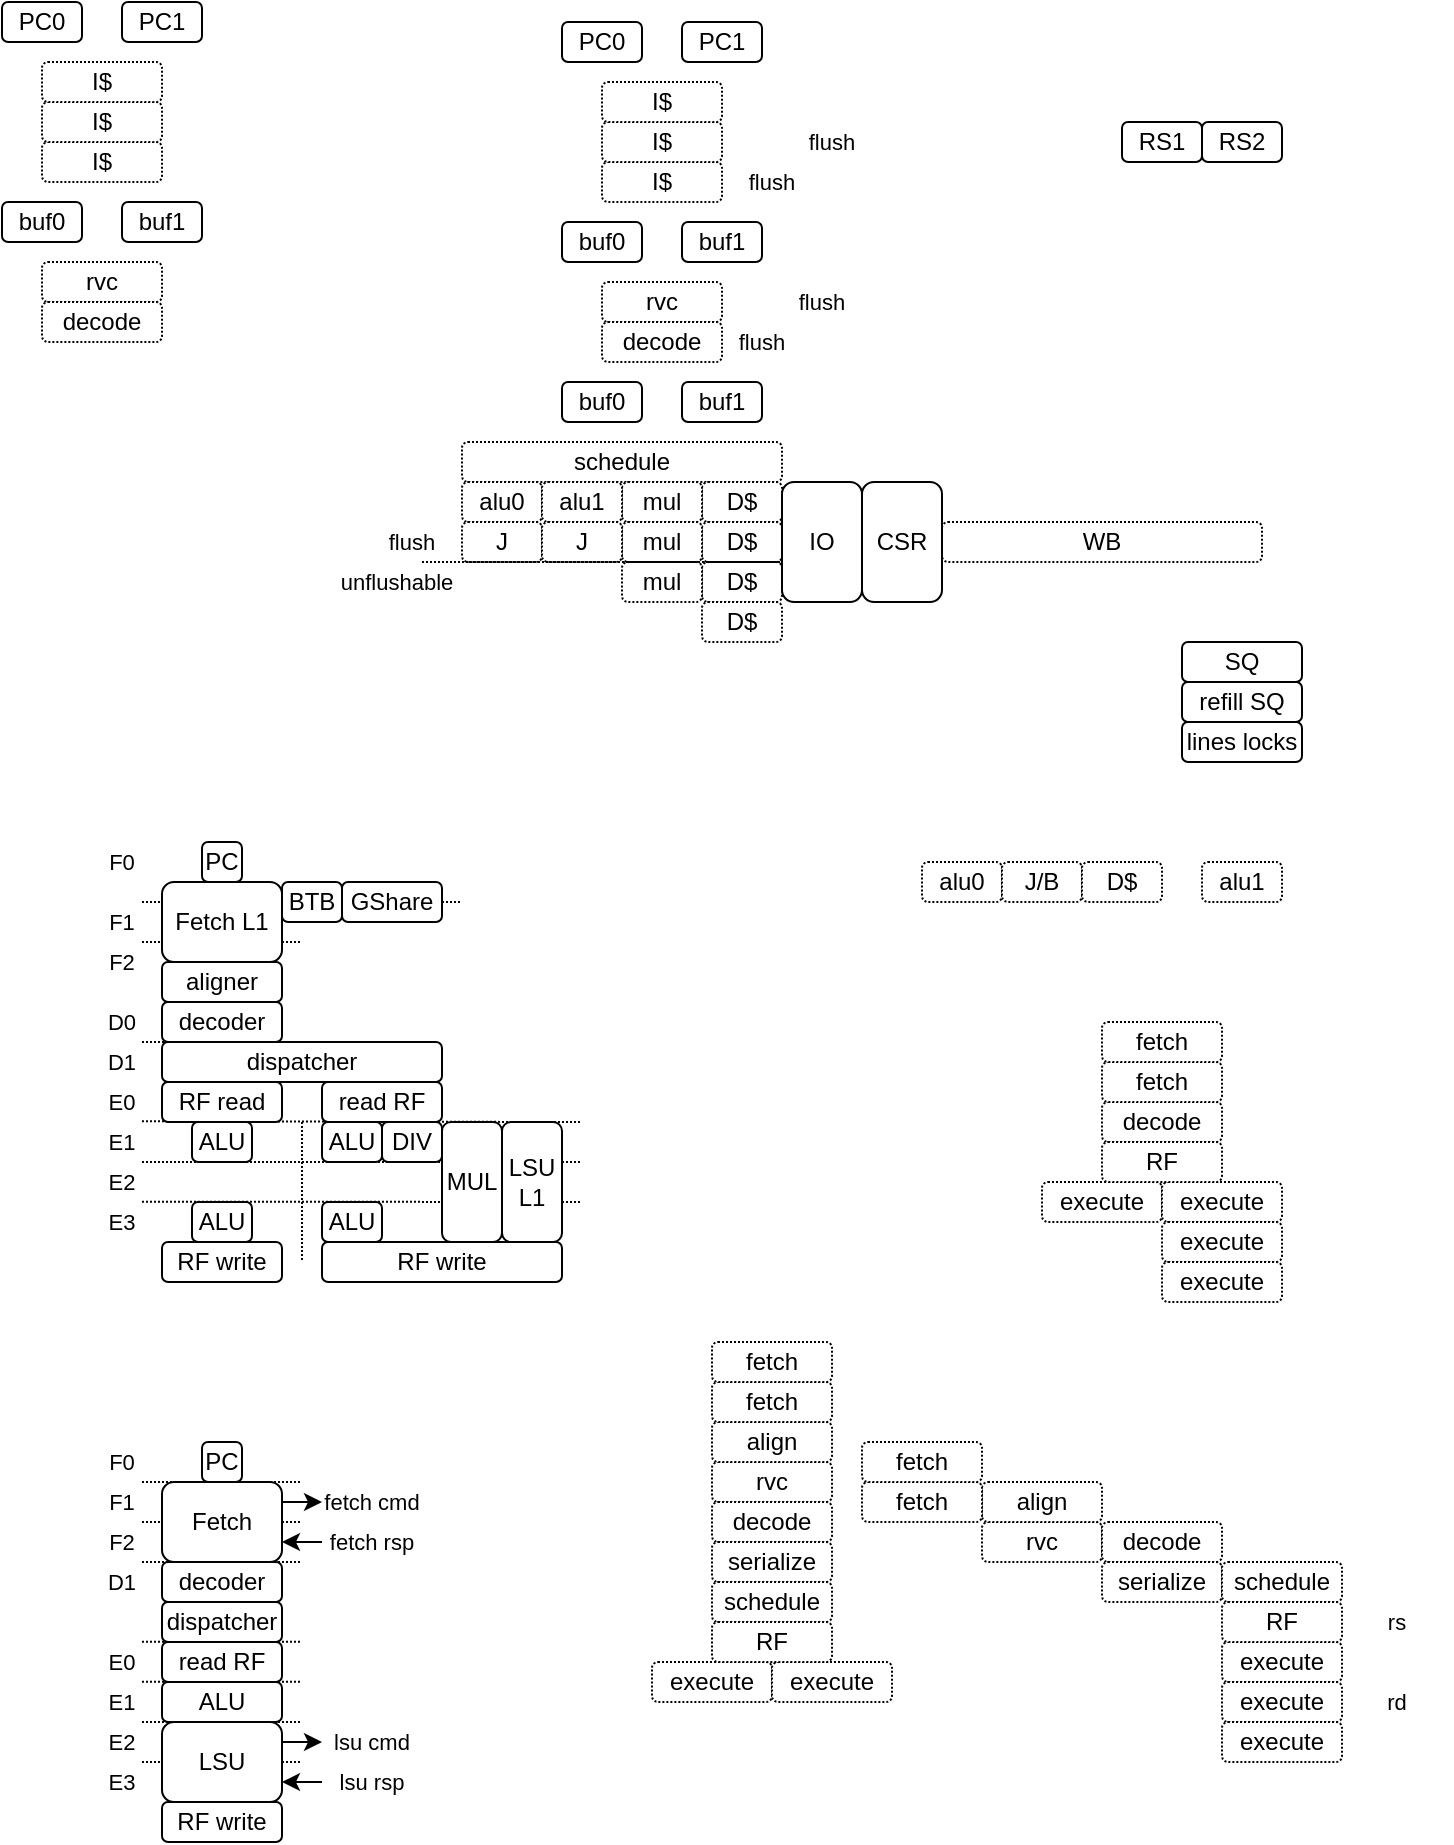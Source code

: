 <mxfile version="21.6.8" type="device" pages="19">
  <diagram id="21M7YdDJjqVILJei4Rus" name="vexii">
    <mxGraphModel dx="543" dy="343" grid="1" gridSize="10" guides="1" tooltips="1" connect="1" arrows="1" fold="1" page="1" pageScale="1" pageWidth="850" pageHeight="1100" math="0" shadow="0">
      <root>
        <mxCell id="0" />
        <mxCell id="1" parent="0" />
        <mxCell id="CzD4bIiuBYAOcrZokMhB-41" value="" style="endArrow=none;html=1;rounded=0;dashed=1;dashPattern=1 1;" edge="1" parent="1">
          <mxGeometry width="50" height="50" relative="1" as="geometry">
            <mxPoint x="80" y="849.86" as="sourcePoint" />
            <mxPoint x="160" y="849.86" as="targetPoint" />
            <Array as="points" />
          </mxGeometry>
        </mxCell>
        <mxCell id="CzD4bIiuBYAOcrZokMhB-42" value="" style="endArrow=none;html=1;rounded=0;dashed=1;dashPattern=1 1;" edge="1" parent="1">
          <mxGeometry width="50" height="50" relative="1" as="geometry">
            <mxPoint x="80" y="829.86" as="sourcePoint" />
            <mxPoint x="160" y="829.86" as="targetPoint" />
            <Array as="points" />
          </mxGeometry>
        </mxCell>
        <mxCell id="CzD4bIiuBYAOcrZokMhB-43" value="" style="endArrow=none;html=1;rounded=0;dashed=1;dashPattern=1 1;" edge="1" parent="1">
          <mxGeometry width="50" height="50" relative="1" as="geometry">
            <mxPoint x="80" y="870" as="sourcePoint" />
            <mxPoint x="160" y="870" as="targetPoint" />
            <Array as="points" />
          </mxGeometry>
        </mxCell>
        <mxCell id="CzD4bIiuBYAOcrZokMhB-44" value="" style="endArrow=none;html=1;rounded=0;dashed=1;dashPattern=1 1;" edge="1" parent="1">
          <mxGeometry width="50" height="50" relative="1" as="geometry">
            <mxPoint x="80" y="890" as="sourcePoint" />
            <mxPoint x="160" y="890" as="targetPoint" />
            <Array as="points" />
          </mxGeometry>
        </mxCell>
        <mxCell id="oTLHFAtwZKDMP0mM-7Rm-4" value="" style="endArrow=none;html=1;rounded=0;dashed=1;dashPattern=1 1;" parent="1" edge="1">
          <mxGeometry width="50" height="50" relative="1" as="geometry">
            <mxPoint x="80" y="480" as="sourcePoint" />
            <mxPoint x="160" y="480" as="targetPoint" />
            <Array as="points" />
          </mxGeometry>
        </mxCell>
        <mxCell id="oTLHFAtwZKDMP0mM-7Rm-9" value="" style="endArrow=none;html=1;rounded=0;dashed=1;dashPattern=1 1;" parent="1" edge="1">
          <mxGeometry width="50" height="50" relative="1" as="geometry">
            <mxPoint x="80" y="460" as="sourcePoint" />
            <mxPoint x="240" y="460" as="targetPoint" />
            <Array as="points" />
          </mxGeometry>
        </mxCell>
        <mxCell id="oTLHFAtwZKDMP0mM-7Rm-12" value="" style="endArrow=none;html=1;rounded=0;dashed=1;dashPattern=1 1;" parent="1" edge="1">
          <mxGeometry width="50" height="50" relative="1" as="geometry">
            <mxPoint x="80" y="530" as="sourcePoint" />
            <mxPoint x="160" y="530" as="targetPoint" />
            <Array as="points" />
          </mxGeometry>
        </mxCell>
        <mxCell id="oTLHFAtwZKDMP0mM-7Rm-15" value="" style="endArrow=none;html=1;rounded=0;dashed=1;dashPattern=1 1;" parent="1" edge="1">
          <mxGeometry width="50" height="50" relative="1" as="geometry">
            <mxPoint x="80" y="569.67" as="sourcePoint" />
            <mxPoint x="300" y="570" as="targetPoint" />
            <Array as="points" />
          </mxGeometry>
        </mxCell>
        <mxCell id="oTLHFAtwZKDMP0mM-7Rm-21" value="" style="endArrow=none;html=1;rounded=0;dashed=1;dashPattern=1 1;" parent="1" edge="1">
          <mxGeometry width="50" height="50" relative="1" as="geometry">
            <mxPoint x="80" y="590" as="sourcePoint" />
            <mxPoint x="300" y="590" as="targetPoint" />
            <Array as="points" />
          </mxGeometry>
        </mxCell>
        <mxCell id="oTLHFAtwZKDMP0mM-7Rm-24" value="" style="endArrow=none;html=1;rounded=0;dashed=1;dashPattern=1 1;" parent="1" edge="1">
          <mxGeometry width="50" height="50" relative="1" as="geometry">
            <mxPoint x="80" y="609.83" as="sourcePoint" />
            <mxPoint x="300" y="610" as="targetPoint" />
            <Array as="points" />
          </mxGeometry>
        </mxCell>
        <mxCell id="uaDoEveSoIDrMN0X2O4y-1" value="&lt;span style=&quot;font-size: 12px;&quot;&gt;PC0&lt;/span&gt;" style="rounded=1;whiteSpace=wrap;html=1;fontSize=8;strokeWidth=1;" parent="1" vertex="1">
          <mxGeometry x="290" y="20" width="40" height="20" as="geometry" />
        </mxCell>
        <mxCell id="l_NChviApYTfOSIYL7mq-2" value="&lt;span style=&quot;font-size: 12px;&quot;&gt;PC1&lt;/span&gt;" style="rounded=1;whiteSpace=wrap;html=1;fontSize=8;strokeWidth=1;" parent="1" vertex="1">
          <mxGeometry x="350" y="20" width="40" height="20" as="geometry" />
        </mxCell>
        <mxCell id="l_NChviApYTfOSIYL7mq-3" value="&lt;span style=&quot;font-size: 12px;&quot;&gt;I$&lt;/span&gt;" style="rounded=1;whiteSpace=wrap;html=1;fontSize=8;strokeWidth=1;dashed=1;dashPattern=1 1;" parent="1" vertex="1">
          <mxGeometry x="310" y="90" width="60" height="20" as="geometry" />
        </mxCell>
        <mxCell id="l_NChviApYTfOSIYL7mq-4" value="&lt;span style=&quot;font-size: 12px;&quot;&gt;buf0&lt;/span&gt;" style="rounded=1;whiteSpace=wrap;html=1;fontSize=8;strokeWidth=1;" parent="1" vertex="1">
          <mxGeometry x="290" y="120" width="40" height="20" as="geometry" />
        </mxCell>
        <mxCell id="l_NChviApYTfOSIYL7mq-5" value="&lt;span style=&quot;font-size: 12px;&quot;&gt;buf1&lt;/span&gt;" style="rounded=1;whiteSpace=wrap;html=1;fontSize=8;strokeWidth=1;" parent="1" vertex="1">
          <mxGeometry x="350" y="120" width="40" height="20" as="geometry" />
        </mxCell>
        <mxCell id="l_NChviApYTfOSIYL7mq-6" value="&lt;span style=&quot;font-size: 12px;&quot;&gt;rvc&lt;/span&gt;" style="rounded=1;whiteSpace=wrap;html=1;fontSize=8;strokeWidth=1;dashed=1;dashPattern=1 1;" parent="1" vertex="1">
          <mxGeometry x="310" y="150" width="60" height="20" as="geometry" />
        </mxCell>
        <mxCell id="l_NChviApYTfOSIYL7mq-7" value="&lt;span style=&quot;font-size: 12px;&quot;&gt;decode&lt;/span&gt;" style="rounded=1;whiteSpace=wrap;html=1;fontSize=8;strokeWidth=1;dashed=1;dashPattern=1 1;" parent="1" vertex="1">
          <mxGeometry x="310" y="170" width="60" height="20" as="geometry" />
        </mxCell>
        <mxCell id="l_NChviApYTfOSIYL7mq-8" value="&lt;span style=&quot;font-size: 12px;&quot;&gt;schedule&lt;/span&gt;" style="rounded=1;whiteSpace=wrap;html=1;fontSize=8;strokeWidth=1;dashed=1;dashPattern=1 1;" parent="1" vertex="1">
          <mxGeometry x="240" y="230" width="160" height="20" as="geometry" />
        </mxCell>
        <mxCell id="l_NChviApYTfOSIYL7mq-9" value="&lt;span style=&quot;font-size: 12px;&quot;&gt;buf0&lt;/span&gt;" style="rounded=1;whiteSpace=wrap;html=1;fontSize=8;strokeWidth=1;" parent="1" vertex="1">
          <mxGeometry x="290" y="200" width="40" height="20" as="geometry" />
        </mxCell>
        <mxCell id="l_NChviApYTfOSIYL7mq-10" value="&lt;span style=&quot;font-size: 12px;&quot;&gt;buf1&lt;/span&gt;" style="rounded=1;whiteSpace=wrap;html=1;fontSize=8;strokeWidth=1;" parent="1" vertex="1">
          <mxGeometry x="350" y="200" width="40" height="20" as="geometry" />
        </mxCell>
        <mxCell id="l_NChviApYTfOSIYL7mq-11" value="&lt;span style=&quot;font-size: 12px;&quot;&gt;alu0&lt;/span&gt;" style="rounded=1;whiteSpace=wrap;html=1;fontSize=8;strokeWidth=1;dashed=1;dashPattern=1 1;" parent="1" vertex="1">
          <mxGeometry x="240" y="250" width="40" height="20" as="geometry" />
        </mxCell>
        <mxCell id="l_NChviApYTfOSIYL7mq-17" value="&lt;span style=&quot;font-size: 12px;&quot;&gt;D$&lt;/span&gt;" style="rounded=1;whiteSpace=wrap;html=1;fontSize=8;strokeWidth=1;dashed=1;dashPattern=1 1;" parent="1" vertex="1">
          <mxGeometry x="360" y="250" width="40" height="20" as="geometry" />
        </mxCell>
        <mxCell id="l_NChviApYTfOSIYL7mq-18" value="&lt;span style=&quot;font-size: 12px;&quot;&gt;D$&lt;/span&gt;" style="rounded=1;whiteSpace=wrap;html=1;fontSize=8;strokeWidth=1;dashed=1;dashPattern=1 1;" parent="1" vertex="1">
          <mxGeometry x="360" y="270" width="40" height="20" as="geometry" />
        </mxCell>
        <mxCell id="l_NChviApYTfOSIYL7mq-19" value="&lt;span style=&quot;font-size: 12px;&quot;&gt;D$&lt;/span&gt;" style="rounded=1;whiteSpace=wrap;html=1;fontSize=8;strokeWidth=1;dashed=1;dashPattern=1 1;" parent="1" vertex="1">
          <mxGeometry x="360" y="290" width="40" height="20" as="geometry" />
        </mxCell>
        <mxCell id="l_NChviApYTfOSIYL7mq-20" value="&lt;span style=&quot;font-size: 12px;&quot;&gt;I$&lt;/span&gt;" style="rounded=1;whiteSpace=wrap;html=1;fontSize=8;strokeWidth=1;dashed=1;dashPattern=1 1;" parent="1" vertex="1">
          <mxGeometry x="310" y="70" width="60" height="20" as="geometry" />
        </mxCell>
        <mxCell id="l_NChviApYTfOSIYL7mq-21" value="&lt;span style=&quot;font-size: 12px;&quot;&gt;I$&lt;/span&gt;" style="rounded=1;whiteSpace=wrap;html=1;fontSize=8;strokeWidth=1;dashed=1;dashPattern=1 1;" parent="1" vertex="1">
          <mxGeometry x="310" y="50" width="60" height="20" as="geometry" />
        </mxCell>
        <mxCell id="l_NChviApYTfOSIYL7mq-22" value="&lt;span style=&quot;font-size: 12px;&quot;&gt;WB&lt;/span&gt;" style="rounded=1;whiteSpace=wrap;html=1;fontSize=8;strokeWidth=1;dashed=1;dashPattern=1 1;" parent="1" vertex="1">
          <mxGeometry x="480" y="270" width="160" height="20" as="geometry" />
        </mxCell>
        <mxCell id="l_NChviApYTfOSIYL7mq-26" value="&lt;span style=&quot;font-size: 12px;&quot;&gt;D$&lt;/span&gt;" style="rounded=1;whiteSpace=wrap;html=1;fontSize=8;strokeWidth=1;dashed=1;dashPattern=1 1;" parent="1" vertex="1">
          <mxGeometry x="360" y="310" width="40" height="20" as="geometry" />
        </mxCell>
        <mxCell id="l_NChviApYTfOSIYL7mq-27" value="&lt;span style=&quot;font-size: 12px;&quot;&gt;mul&lt;/span&gt;" style="rounded=1;whiteSpace=wrap;html=1;fontSize=8;strokeWidth=1;dashed=1;dashPattern=1 1;" parent="1" vertex="1">
          <mxGeometry x="320" y="250" width="40" height="20" as="geometry" />
        </mxCell>
        <mxCell id="l_NChviApYTfOSIYL7mq-28" value="&lt;span style=&quot;font-size: 12px;&quot;&gt;alu1&lt;/span&gt;" style="rounded=1;whiteSpace=wrap;html=1;fontSize=8;strokeWidth=1;dashed=1;dashPattern=1 1;" parent="1" vertex="1">
          <mxGeometry x="280" y="250" width="40" height="20" as="geometry" />
        </mxCell>
        <mxCell id="l_NChviApYTfOSIYL7mq-29" value="&lt;span style=&quot;font-size: 12px;&quot;&gt;mul&lt;/span&gt;" style="rounded=1;whiteSpace=wrap;html=1;fontSize=8;strokeWidth=1;dashed=1;dashPattern=1 1;" parent="1" vertex="1">
          <mxGeometry x="320" y="270" width="40" height="20" as="geometry" />
        </mxCell>
        <mxCell id="l_NChviApYTfOSIYL7mq-30" value="&lt;span style=&quot;font-size: 12px;&quot;&gt;mul&lt;/span&gt;" style="rounded=1;whiteSpace=wrap;html=1;fontSize=8;strokeWidth=1;dashed=1;dashPattern=1 1;" parent="1" vertex="1">
          <mxGeometry x="320" y="290" width="40" height="20" as="geometry" />
        </mxCell>
        <mxCell id="l_NChviApYTfOSIYL7mq-31" value="&lt;span style=&quot;font-size: 12px;&quot;&gt;J&lt;/span&gt;" style="rounded=1;whiteSpace=wrap;html=1;fontSize=8;strokeWidth=1;dashed=1;dashPattern=1 1;" parent="1" vertex="1">
          <mxGeometry x="240" y="270" width="40" height="20" as="geometry" />
        </mxCell>
        <mxCell id="l_NChviApYTfOSIYL7mq-32" value="&lt;span style=&quot;font-size: 12px;&quot;&gt;J&lt;/span&gt;" style="rounded=1;whiteSpace=wrap;html=1;fontSize=8;strokeWidth=1;dashed=1;dashPattern=1 1;" parent="1" vertex="1">
          <mxGeometry x="280" y="270" width="40" height="20" as="geometry" />
        </mxCell>
        <mxCell id="os8S-afzMXCunifhruwt-1" value="unflushable" style="text;html=1;strokeColor=none;fillColor=none;align=center;verticalAlign=middle;whiteSpace=wrap;rounded=0;dashed=1;dashPattern=1 1;labelBackgroundColor=none;fontSize=11;" parent="1" vertex="1">
          <mxGeometry x="180" y="290" width="55" height="20" as="geometry" />
        </mxCell>
        <mxCell id="os8S-afzMXCunifhruwt-2" value="" style="endArrow=none;html=1;rounded=0;dashed=1;dashPattern=1 1;" parent="1" edge="1">
          <mxGeometry width="50" height="50" relative="1" as="geometry">
            <mxPoint x="220" y="290" as="sourcePoint" />
            <mxPoint x="420" y="290" as="targetPoint" />
            <Array as="points" />
          </mxGeometry>
        </mxCell>
        <mxCell id="os8S-afzMXCunifhruwt-5" value="&lt;span style=&quot;font-size: 12px;&quot;&gt;CSR&lt;/span&gt;" style="rounded=1;whiteSpace=wrap;html=1;fontSize=8;strokeWidth=1;" parent="1" vertex="1">
          <mxGeometry x="440" y="250" width="40" height="60" as="geometry" />
        </mxCell>
        <mxCell id="os8S-afzMXCunifhruwt-6" value="&lt;span style=&quot;font-size: 12px;&quot;&gt;IO&lt;/span&gt;" style="rounded=1;whiteSpace=wrap;html=1;fontSize=8;strokeWidth=1;" parent="1" vertex="1">
          <mxGeometry x="400" y="250" width="40" height="60" as="geometry" />
        </mxCell>
        <mxCell id="os8S-afzMXCunifhruwt-7" value="&lt;span style=&quot;font-size: 12px;&quot;&gt;lines locks&lt;/span&gt;" style="rounded=1;whiteSpace=wrap;html=1;fontSize=8;strokeWidth=1;" parent="1" vertex="1">
          <mxGeometry x="600" y="370" width="60" height="20" as="geometry" />
        </mxCell>
        <mxCell id="os8S-afzMXCunifhruwt-8" value="&lt;span style=&quot;font-size: 12px;&quot;&gt;SQ&lt;/span&gt;" style="rounded=1;whiteSpace=wrap;html=1;fontSize=8;strokeWidth=1;" parent="1" vertex="1">
          <mxGeometry x="600" y="330" width="60" height="20" as="geometry" />
        </mxCell>
        <mxCell id="os8S-afzMXCunifhruwt-9" value="&lt;span style=&quot;font-size: 12px;&quot;&gt;refill SQ&lt;/span&gt;" style="rounded=1;whiteSpace=wrap;html=1;fontSize=8;strokeWidth=1;" parent="1" vertex="1">
          <mxGeometry x="600" y="350" width="60" height="20" as="geometry" />
        </mxCell>
        <mxCell id="3gUMIK0boBavNIJXPFfS-1" value="&lt;span style=&quot;font-size: 12px;&quot;&gt;RS1&lt;/span&gt;" style="rounded=1;whiteSpace=wrap;html=1;fontSize=8;strokeWidth=1;" parent="1" vertex="1">
          <mxGeometry x="570" y="70" width="40" height="20" as="geometry" />
        </mxCell>
        <mxCell id="3gUMIK0boBavNIJXPFfS-2" value="&lt;span style=&quot;font-size: 12px;&quot;&gt;RS2&lt;/span&gt;" style="rounded=1;whiteSpace=wrap;html=1;fontSize=8;strokeWidth=1;" parent="1" vertex="1">
          <mxGeometry x="610" y="70" width="40" height="20" as="geometry" />
        </mxCell>
        <mxCell id="v98rsg9sOShCQmxvlPZP-1" value="&lt;span style=&quot;font-size: 12px;&quot;&gt;PC0&lt;/span&gt;" style="rounded=1;whiteSpace=wrap;html=1;fontSize=8;strokeWidth=1;" parent="1" vertex="1">
          <mxGeometry x="10" y="10" width="40" height="20" as="geometry" />
        </mxCell>
        <mxCell id="v98rsg9sOShCQmxvlPZP-2" value="&lt;span style=&quot;font-size: 12px;&quot;&gt;PC1&lt;/span&gt;" style="rounded=1;whiteSpace=wrap;html=1;fontSize=8;strokeWidth=1;" parent="1" vertex="1">
          <mxGeometry x="70" y="10" width="40" height="20" as="geometry" />
        </mxCell>
        <mxCell id="v98rsg9sOShCQmxvlPZP-3" value="&lt;span style=&quot;font-size: 12px;&quot;&gt;I$&lt;/span&gt;" style="rounded=1;whiteSpace=wrap;html=1;fontSize=8;strokeWidth=1;dashed=1;dashPattern=1 1;" parent="1" vertex="1">
          <mxGeometry x="30" y="80" width="60" height="20" as="geometry" />
        </mxCell>
        <mxCell id="v98rsg9sOShCQmxvlPZP-4" value="&lt;span style=&quot;font-size: 12px;&quot;&gt;buf0&lt;/span&gt;" style="rounded=1;whiteSpace=wrap;html=1;fontSize=8;strokeWidth=1;" parent="1" vertex="1">
          <mxGeometry x="10" y="110" width="40" height="20" as="geometry" />
        </mxCell>
        <mxCell id="v98rsg9sOShCQmxvlPZP-5" value="&lt;span style=&quot;font-size: 12px;&quot;&gt;buf1&lt;/span&gt;" style="rounded=1;whiteSpace=wrap;html=1;fontSize=8;strokeWidth=1;" parent="1" vertex="1">
          <mxGeometry x="70" y="110" width="40" height="20" as="geometry" />
        </mxCell>
        <mxCell id="v98rsg9sOShCQmxvlPZP-6" value="&lt;span style=&quot;font-size: 12px;&quot;&gt;rvc&lt;/span&gt;" style="rounded=1;whiteSpace=wrap;html=1;fontSize=8;strokeWidth=1;dashed=1;dashPattern=1 1;" parent="1" vertex="1">
          <mxGeometry x="30" y="140" width="60" height="20" as="geometry" />
        </mxCell>
        <mxCell id="v98rsg9sOShCQmxvlPZP-7" value="&lt;span style=&quot;font-size: 12px;&quot;&gt;decode&lt;/span&gt;" style="rounded=1;whiteSpace=wrap;html=1;fontSize=8;strokeWidth=1;dashed=1;dashPattern=1 1;" parent="1" vertex="1">
          <mxGeometry x="30" y="160" width="60" height="20" as="geometry" />
        </mxCell>
        <mxCell id="v98rsg9sOShCQmxvlPZP-10" value="&lt;span style=&quot;font-size: 12px;&quot;&gt;I$&lt;/span&gt;" style="rounded=1;whiteSpace=wrap;html=1;fontSize=8;strokeWidth=1;dashed=1;dashPattern=1 1;" parent="1" vertex="1">
          <mxGeometry x="30" y="60" width="60" height="20" as="geometry" />
        </mxCell>
        <mxCell id="v98rsg9sOShCQmxvlPZP-11" value="&lt;span style=&quot;font-size: 12px;&quot;&gt;I$&lt;/span&gt;" style="rounded=1;whiteSpace=wrap;html=1;fontSize=8;strokeWidth=1;dashed=1;dashPattern=1 1;" parent="1" vertex="1">
          <mxGeometry x="30" y="40" width="60" height="20" as="geometry" />
        </mxCell>
        <mxCell id="x8S2tfd9c1Km11fh-Hoh-1" value="flush" style="text;html=1;strokeColor=none;fillColor=none;align=center;verticalAlign=middle;whiteSpace=wrap;rounded=0;dashed=1;dashPattern=1 1;labelBackgroundColor=none;fontSize=11;" parent="1" vertex="1">
          <mxGeometry x="360" y="90" width="70" height="20" as="geometry" />
        </mxCell>
        <mxCell id="VGv7SSBRg9QQHRe9Lgiz-3" value="flush" style="text;html=1;strokeColor=none;fillColor=none;align=center;verticalAlign=middle;whiteSpace=wrap;rounded=0;dashed=1;dashPattern=1 1;labelBackgroundColor=none;fontSize=11;" parent="1" vertex="1">
          <mxGeometry x="355" y="170" width="70" height="20" as="geometry" />
        </mxCell>
        <mxCell id="VGv7SSBRg9QQHRe9Lgiz-4" value="flush" style="text;html=1;strokeColor=none;fillColor=none;align=center;verticalAlign=middle;whiteSpace=wrap;rounded=0;dashed=1;dashPattern=1 1;labelBackgroundColor=none;fontSize=11;" parent="1" vertex="1">
          <mxGeometry x="390" y="70" width="70" height="20" as="geometry" />
        </mxCell>
        <mxCell id="VGv7SSBRg9QQHRe9Lgiz-5" value="flush" style="text;html=1;strokeColor=none;fillColor=none;align=center;verticalAlign=middle;whiteSpace=wrap;rounded=0;dashed=1;dashPattern=1 1;labelBackgroundColor=none;fontSize=11;" parent="1" vertex="1">
          <mxGeometry x="385" y="150" width="70" height="20" as="geometry" />
        </mxCell>
        <mxCell id="VGv7SSBRg9QQHRe9Lgiz-6" value="flush" style="text;html=1;strokeColor=none;fillColor=none;align=center;verticalAlign=middle;whiteSpace=wrap;rounded=0;dashed=1;dashPattern=1 1;labelBackgroundColor=none;fontSize=11;" parent="1" vertex="1">
          <mxGeometry x="180" y="270" width="70" height="20" as="geometry" />
        </mxCell>
        <mxCell id="ZX4MKzpppq0GEhqQpqXm-1" value="&lt;span style=&quot;font-size: 12px;&quot;&gt;rvc&lt;/span&gt;" style="rounded=1;whiteSpace=wrap;html=1;fontSize=8;strokeWidth=1;dashed=1;dashPattern=1 1;" parent="1" vertex="1">
          <mxGeometry x="365" y="740" width="60" height="20" as="geometry" />
        </mxCell>
        <mxCell id="ZX4MKzpppq0GEhqQpqXm-2" value="&lt;span style=&quot;font-size: 12px;&quot;&gt;decode&lt;/span&gt;" style="rounded=1;whiteSpace=wrap;html=1;fontSize=8;strokeWidth=1;dashed=1;dashPattern=1 1;" parent="1" vertex="1">
          <mxGeometry x="365" y="760" width="60" height="20" as="geometry" />
        </mxCell>
        <mxCell id="ZX4MKzpppq0GEhqQpqXm-3" value="&lt;span style=&quot;font-size: 12px;&quot;&gt;align&lt;/span&gt;" style="rounded=1;whiteSpace=wrap;html=1;fontSize=8;strokeWidth=1;dashed=1;dashPattern=1 1;" parent="1" vertex="1">
          <mxGeometry x="365" y="720" width="60" height="20" as="geometry" />
        </mxCell>
        <mxCell id="ZX4MKzpppq0GEhqQpqXm-4" value="&lt;span style=&quot;font-size: 12px;&quot;&gt;fetch&lt;/span&gt;" style="rounded=1;whiteSpace=wrap;html=1;fontSize=8;strokeWidth=1;dashed=1;dashPattern=1 1;" parent="1" vertex="1">
          <mxGeometry x="365" y="700" width="60" height="20" as="geometry" />
        </mxCell>
        <mxCell id="ZX4MKzpppq0GEhqQpqXm-5" value="&lt;span style=&quot;font-size: 12px;&quot;&gt;serialize&lt;/span&gt;" style="rounded=1;whiteSpace=wrap;html=1;fontSize=8;strokeWidth=1;dashed=1;dashPattern=1 1;" parent="1" vertex="1">
          <mxGeometry x="365" y="780" width="60" height="20" as="geometry" />
        </mxCell>
        <mxCell id="ZX4MKzpppq0GEhqQpqXm-6" value="&lt;span style=&quot;font-size: 12px;&quot;&gt;schedule&lt;/span&gt;" style="rounded=1;whiteSpace=wrap;html=1;fontSize=8;strokeWidth=1;dashed=1;dashPattern=1 1;" parent="1" vertex="1">
          <mxGeometry x="365" y="800" width="60" height="20" as="geometry" />
        </mxCell>
        <mxCell id="ZX4MKzpppq0GEhqQpqXm-7" value="&lt;span style=&quot;font-size: 12px;&quot;&gt;execute&lt;/span&gt;" style="rounded=1;whiteSpace=wrap;html=1;fontSize=8;strokeWidth=1;dashed=1;dashPattern=1 1;" parent="1" vertex="1">
          <mxGeometry x="335" y="840" width="60" height="20" as="geometry" />
        </mxCell>
        <mxCell id="ZX4MKzpppq0GEhqQpqXm-8" value="&lt;span style=&quot;font-size: 12px;&quot;&gt;execute&lt;/span&gt;" style="rounded=1;whiteSpace=wrap;html=1;fontSize=8;strokeWidth=1;dashed=1;dashPattern=1 1;" parent="1" vertex="1">
          <mxGeometry x="395" y="840" width="60" height="20" as="geometry" />
        </mxCell>
        <mxCell id="ZX4MKzpppq0GEhqQpqXm-9" value="&lt;span style=&quot;font-size: 12px;&quot;&gt;alu0&lt;/span&gt;" style="rounded=1;whiteSpace=wrap;html=1;fontSize=8;strokeWidth=1;dashed=1;dashPattern=1 1;" parent="1" vertex="1">
          <mxGeometry x="470" y="440" width="40" height="20" as="geometry" />
        </mxCell>
        <mxCell id="ZX4MKzpppq0GEhqQpqXm-10" value="&lt;span style=&quot;font-size: 12px;&quot;&gt;alu1&lt;/span&gt;" style="rounded=1;whiteSpace=wrap;html=1;fontSize=8;strokeWidth=1;dashed=1;dashPattern=1 1;" parent="1" vertex="1">
          <mxGeometry x="610" y="440" width="40" height="20" as="geometry" />
        </mxCell>
        <mxCell id="ZX4MKzpppq0GEhqQpqXm-12" value="&lt;span style=&quot;font-size: 12px;&quot;&gt;J/B&lt;/span&gt;" style="rounded=1;whiteSpace=wrap;html=1;fontSize=8;strokeWidth=1;dashed=1;dashPattern=1 1;" parent="1" vertex="1">
          <mxGeometry x="510" y="440" width="40" height="20" as="geometry" />
        </mxCell>
        <mxCell id="ZX4MKzpppq0GEhqQpqXm-13" value="&lt;span style=&quot;font-size: 12px;&quot;&gt;D$&lt;/span&gt;" style="rounded=1;whiteSpace=wrap;html=1;fontSize=8;strokeWidth=1;dashed=1;dashPattern=1 1;" parent="1" vertex="1">
          <mxGeometry x="550" y="440" width="40" height="20" as="geometry" />
        </mxCell>
        <mxCell id="ZX4MKzpppq0GEhqQpqXm-14" value="&lt;span style=&quot;font-size: 12px;&quot;&gt;RF&lt;/span&gt;" style="rounded=1;whiteSpace=wrap;html=1;fontSize=8;strokeWidth=1;dashed=1;dashPattern=1 1;" parent="1" vertex="1">
          <mxGeometry x="365" y="820" width="60" height="20" as="geometry" />
        </mxCell>
        <mxCell id="ZX4MKzpppq0GEhqQpqXm-15" value="&lt;span style=&quot;font-size: 12px;&quot;&gt;fetch&lt;/span&gt;" style="rounded=1;whiteSpace=wrap;html=1;fontSize=8;strokeWidth=1;dashed=1;dashPattern=1 1;" parent="1" vertex="1">
          <mxGeometry x="365" y="680" width="60" height="20" as="geometry" />
        </mxCell>
        <mxCell id="ivsdZ2b1UOyS_SS-Gb6o-2" value="&lt;span style=&quot;font-size: 12px;&quot;&gt;decode&lt;/span&gt;" style="rounded=1;whiteSpace=wrap;html=1;fontSize=8;strokeWidth=1;dashed=1;dashPattern=1 1;" parent="1" vertex="1">
          <mxGeometry x="560" y="560" width="60" height="20" as="geometry" />
        </mxCell>
        <mxCell id="ivsdZ2b1UOyS_SS-Gb6o-4" value="&lt;span style=&quot;font-size: 12px;&quot;&gt;fetch&lt;/span&gt;" style="rounded=1;whiteSpace=wrap;html=1;fontSize=8;strokeWidth=1;dashed=1;dashPattern=1 1;" parent="1" vertex="1">
          <mxGeometry x="560" y="540" width="60" height="20" as="geometry" />
        </mxCell>
        <mxCell id="ivsdZ2b1UOyS_SS-Gb6o-7" value="&lt;span style=&quot;font-size: 12px;&quot;&gt;execute&lt;/span&gt;" style="rounded=1;whiteSpace=wrap;html=1;fontSize=8;strokeWidth=1;dashed=1;dashPattern=1 1;" parent="1" vertex="1">
          <mxGeometry x="530" y="600" width="60" height="20" as="geometry" />
        </mxCell>
        <mxCell id="ivsdZ2b1UOyS_SS-Gb6o-8" value="&lt;span style=&quot;font-size: 12px;&quot;&gt;execute&lt;/span&gt;" style="rounded=1;whiteSpace=wrap;html=1;fontSize=8;strokeWidth=1;dashed=1;dashPattern=1 1;" parent="1" vertex="1">
          <mxGeometry x="590" y="600" width="60" height="20" as="geometry" />
        </mxCell>
        <mxCell id="ivsdZ2b1UOyS_SS-Gb6o-9" value="&lt;span style=&quot;font-size: 12px;&quot;&gt;RF&lt;/span&gt;" style="rounded=1;whiteSpace=wrap;html=1;fontSize=8;strokeWidth=1;dashed=1;dashPattern=1 1;" parent="1" vertex="1">
          <mxGeometry x="560" y="580" width="60" height="20" as="geometry" />
        </mxCell>
        <mxCell id="ivsdZ2b1UOyS_SS-Gb6o-10" value="&lt;span style=&quot;font-size: 12px;&quot;&gt;fetch&lt;/span&gt;" style="rounded=1;whiteSpace=wrap;html=1;fontSize=8;strokeWidth=1;dashed=1;dashPattern=1 1;" parent="1" vertex="1">
          <mxGeometry x="560" y="520" width="60" height="20" as="geometry" />
        </mxCell>
        <mxCell id="ivsdZ2b1UOyS_SS-Gb6o-11" value="&lt;span style=&quot;font-size: 12px;&quot;&gt;execute&lt;/span&gt;" style="rounded=1;whiteSpace=wrap;html=1;fontSize=8;strokeWidth=1;dashed=1;dashPattern=1 1;" parent="1" vertex="1">
          <mxGeometry x="590" y="620" width="60" height="20" as="geometry" />
        </mxCell>
        <mxCell id="ivsdZ2b1UOyS_SS-Gb6o-12" value="&lt;span style=&quot;font-size: 12px;&quot;&gt;execute&lt;/span&gt;" style="rounded=1;whiteSpace=wrap;html=1;fontSize=8;strokeWidth=1;dashed=1;dashPattern=1 1;" parent="1" vertex="1">
          <mxGeometry x="590" y="640" width="60" height="20" as="geometry" />
        </mxCell>
        <mxCell id="ivsdZ2b1UOyS_SS-Gb6o-13" value="&lt;span style=&quot;font-size: 12px;&quot;&gt;rvc&lt;/span&gt;" style="rounded=1;whiteSpace=wrap;html=1;fontSize=8;strokeWidth=1;dashed=1;dashPattern=1 1;" parent="1" vertex="1">
          <mxGeometry x="500" y="770" width="60" height="20" as="geometry" />
        </mxCell>
        <mxCell id="ivsdZ2b1UOyS_SS-Gb6o-14" value="&lt;span style=&quot;font-size: 12px;&quot;&gt;decode&lt;/span&gt;" style="rounded=1;whiteSpace=wrap;html=1;fontSize=8;strokeWidth=1;dashed=1;dashPattern=1 1;" parent="1" vertex="1">
          <mxGeometry x="560" y="770" width="60" height="20" as="geometry" />
        </mxCell>
        <mxCell id="ivsdZ2b1UOyS_SS-Gb6o-15" value="&lt;span style=&quot;font-size: 12px;&quot;&gt;align&lt;/span&gt;" style="rounded=1;whiteSpace=wrap;html=1;fontSize=8;strokeWidth=1;dashed=1;dashPattern=1 1;" parent="1" vertex="1">
          <mxGeometry x="500" y="750" width="60" height="20" as="geometry" />
        </mxCell>
        <mxCell id="ivsdZ2b1UOyS_SS-Gb6o-16" value="&lt;span style=&quot;font-size: 12px;&quot;&gt;fetch&lt;/span&gt;" style="rounded=1;whiteSpace=wrap;html=1;fontSize=8;strokeWidth=1;dashed=1;dashPattern=1 1;" parent="1" vertex="1">
          <mxGeometry x="440" y="750" width="60" height="20" as="geometry" />
        </mxCell>
        <mxCell id="ivsdZ2b1UOyS_SS-Gb6o-17" value="&lt;span style=&quot;font-size: 12px;&quot;&gt;serialize&lt;/span&gt;" style="rounded=1;whiteSpace=wrap;html=1;fontSize=8;strokeWidth=1;dashed=1;dashPattern=1 1;" parent="1" vertex="1">
          <mxGeometry x="560" y="790" width="60" height="20" as="geometry" />
        </mxCell>
        <mxCell id="ivsdZ2b1UOyS_SS-Gb6o-18" value="&lt;span style=&quot;font-size: 12px;&quot;&gt;schedule&lt;/span&gt;" style="rounded=1;whiteSpace=wrap;html=1;fontSize=8;strokeWidth=1;dashed=1;dashPattern=1 1;" parent="1" vertex="1">
          <mxGeometry x="620" y="790" width="60" height="20" as="geometry" />
        </mxCell>
        <mxCell id="ivsdZ2b1UOyS_SS-Gb6o-20" value="&lt;span style=&quot;font-size: 12px;&quot;&gt;execute&lt;/span&gt;" style="rounded=1;whiteSpace=wrap;html=1;fontSize=8;strokeWidth=1;dashed=1;dashPattern=1 1;" parent="1" vertex="1">
          <mxGeometry x="620" y="830" width="60" height="20" as="geometry" />
        </mxCell>
        <mxCell id="ivsdZ2b1UOyS_SS-Gb6o-21" value="&lt;span style=&quot;font-size: 12px;&quot;&gt;RF&lt;/span&gt;" style="rounded=1;whiteSpace=wrap;html=1;fontSize=8;strokeWidth=1;dashed=1;dashPattern=1 1;" parent="1" vertex="1">
          <mxGeometry x="620" y="810" width="60" height="20" as="geometry" />
        </mxCell>
        <mxCell id="ivsdZ2b1UOyS_SS-Gb6o-22" value="&lt;span style=&quot;font-size: 12px;&quot;&gt;fetch&lt;/span&gt;" style="rounded=1;whiteSpace=wrap;html=1;fontSize=8;strokeWidth=1;dashed=1;dashPattern=1 1;" parent="1" vertex="1">
          <mxGeometry x="440" y="730" width="60" height="20" as="geometry" />
        </mxCell>
        <mxCell id="ivsdZ2b1UOyS_SS-Gb6o-23" value="&lt;span style=&quot;font-size: 12px;&quot;&gt;execute&lt;/span&gt;" style="rounded=1;whiteSpace=wrap;html=1;fontSize=8;strokeWidth=1;dashed=1;dashPattern=1 1;" parent="1" vertex="1">
          <mxGeometry x="620" y="850" width="60" height="20" as="geometry" />
        </mxCell>
        <mxCell id="ivsdZ2b1UOyS_SS-Gb6o-24" value="&lt;span style=&quot;font-size: 12px;&quot;&gt;execute&lt;/span&gt;" style="rounded=1;whiteSpace=wrap;html=1;fontSize=8;strokeWidth=1;dashed=1;dashPattern=1 1;" parent="1" vertex="1">
          <mxGeometry x="620" y="870" width="60" height="20" as="geometry" />
        </mxCell>
        <mxCell id="ivsdZ2b1UOyS_SS-Gb6o-25" value="rs" style="text;html=1;strokeColor=none;fillColor=none;align=center;verticalAlign=middle;whiteSpace=wrap;rounded=0;dashed=1;dashPattern=1 1;labelBackgroundColor=none;fontSize=11;" parent="1" vertex="1">
          <mxGeometry x="680" y="810" width="55" height="20" as="geometry" />
        </mxCell>
        <mxCell id="ivsdZ2b1UOyS_SS-Gb6o-26" value="rd" style="text;html=1;strokeColor=none;fillColor=none;align=center;verticalAlign=middle;whiteSpace=wrap;rounded=0;dashed=1;dashPattern=1 1;labelBackgroundColor=none;fontSize=11;" parent="1" vertex="1">
          <mxGeometry x="680" y="850" width="55" height="20" as="geometry" />
        </mxCell>
        <mxCell id="oTLHFAtwZKDMP0mM-7Rm-2" value="&lt;span style=&quot;font-size: 12px;&quot;&gt;PC&lt;/span&gt;" style="rounded=1;whiteSpace=wrap;html=1;fontSize=8;strokeWidth=1;" parent="1" vertex="1">
          <mxGeometry x="110" y="430" width="20" height="20" as="geometry" />
        </mxCell>
        <mxCell id="oTLHFAtwZKDMP0mM-7Rm-3" value="&lt;span style=&quot;font-size: 12px;&quot;&gt;Fetch L1&lt;/span&gt;" style="rounded=1;whiteSpace=wrap;html=1;fontSize=8;strokeWidth=1;" parent="1" vertex="1">
          <mxGeometry x="90" y="450" width="60" height="40" as="geometry" />
        </mxCell>
        <mxCell id="oTLHFAtwZKDMP0mM-7Rm-5" value="&lt;span style=&quot;font-size: 12px;&quot;&gt;BTB&lt;/span&gt;" style="rounded=1;whiteSpace=wrap;html=1;fontSize=8;strokeWidth=1;" parent="1" vertex="1">
          <mxGeometry x="150" y="450" width="30" height="20" as="geometry" />
        </mxCell>
        <mxCell id="oTLHFAtwZKDMP0mM-7Rm-8" value="" style="endArrow=none;html=1;rounded=0;" parent="1" source="oTLHFAtwZKDMP0mM-7Rm-5" target="oTLHFAtwZKDMP0mM-7Rm-7" edge="1">
          <mxGeometry width="50" height="50" relative="1" as="geometry">
            <mxPoint x="190" y="440" as="sourcePoint" />
            <mxPoint x="240" y="440" as="targetPoint" />
            <Array as="points" />
          </mxGeometry>
        </mxCell>
        <mxCell id="oTLHFAtwZKDMP0mM-7Rm-7" value="&lt;span style=&quot;font-size: 12px;&quot;&gt;GShare&lt;/span&gt;" style="rounded=1;whiteSpace=wrap;html=1;fontSize=8;strokeWidth=1;" parent="1" vertex="1">
          <mxGeometry x="180" y="450" width="50" height="20" as="geometry" />
        </mxCell>
        <mxCell id="oTLHFAtwZKDMP0mM-7Rm-10" value="&lt;span style=&quot;font-size: 12px;&quot;&gt;aligner&lt;/span&gt;" style="rounded=1;whiteSpace=wrap;html=1;fontSize=8;strokeWidth=1;" parent="1" vertex="1">
          <mxGeometry x="90" y="490" width="60" height="20" as="geometry" />
        </mxCell>
        <mxCell id="oTLHFAtwZKDMP0mM-7Rm-11" value="&lt;span style=&quot;font-size: 12px;&quot;&gt;decoder&lt;/span&gt;" style="rounded=1;whiteSpace=wrap;html=1;fontSize=8;strokeWidth=1;" parent="1" vertex="1">
          <mxGeometry x="90" y="510" width="60" height="20" as="geometry" />
        </mxCell>
        <mxCell id="oTLHFAtwZKDMP0mM-7Rm-13" value="&lt;span style=&quot;font-size: 12px;&quot;&gt;dispatcher&lt;/span&gt;" style="rounded=1;whiteSpace=wrap;html=1;fontSize=8;strokeWidth=1;" parent="1" vertex="1">
          <mxGeometry x="90" y="530" width="140" height="20" as="geometry" />
        </mxCell>
        <mxCell id="oTLHFAtwZKDMP0mM-7Rm-14" value="&lt;span style=&quot;font-size: 12px;&quot;&gt;RF read&lt;/span&gt;" style="rounded=1;whiteSpace=wrap;html=1;fontSize=8;strokeWidth=1;" parent="1" vertex="1">
          <mxGeometry x="90" y="550" width="60" height="20" as="geometry" />
        </mxCell>
        <mxCell id="oTLHFAtwZKDMP0mM-7Rm-16" value="&lt;span style=&quot;font-size: 12px;&quot;&gt;ALU&lt;/span&gt;" style="rounded=1;whiteSpace=wrap;html=1;fontSize=8;strokeWidth=1;" parent="1" vertex="1">
          <mxGeometry x="105" y="570" width="30" height="20" as="geometry" />
        </mxCell>
        <mxCell id="oTLHFAtwZKDMP0mM-7Rm-18" value="&lt;span style=&quot;font-size: 12px;&quot;&gt;read RF&lt;/span&gt;" style="rounded=1;whiteSpace=wrap;html=1;fontSize=8;strokeWidth=1;" parent="1" vertex="1">
          <mxGeometry x="170" y="550" width="60" height="20" as="geometry" />
        </mxCell>
        <mxCell id="oTLHFAtwZKDMP0mM-7Rm-19" value="" style="endArrow=none;html=1;rounded=0;dashed=1;dashPattern=1 1;" parent="1" edge="1">
          <mxGeometry width="50" height="50" relative="1" as="geometry">
            <mxPoint x="160" y="570" as="sourcePoint" />
            <mxPoint x="160" y="640" as="targetPoint" />
            <Array as="points" />
          </mxGeometry>
        </mxCell>
        <mxCell id="oTLHFAtwZKDMP0mM-7Rm-20" value="&lt;span style=&quot;font-size: 12px;&quot;&gt;ALU&lt;/span&gt;" style="rounded=1;whiteSpace=wrap;html=1;fontSize=8;strokeWidth=1;" parent="1" vertex="1">
          <mxGeometry x="170" y="570" width="30" height="20" as="geometry" />
        </mxCell>
        <mxCell id="oTLHFAtwZKDMP0mM-7Rm-22" value="&lt;span style=&quot;font-size: 12px;&quot;&gt;LSU L1&lt;/span&gt;" style="rounded=1;whiteSpace=wrap;html=1;fontSize=8;strokeWidth=1;" parent="1" vertex="1">
          <mxGeometry x="260" y="570" width="30" height="60" as="geometry" />
        </mxCell>
        <mxCell id="oTLHFAtwZKDMP0mM-7Rm-23" value="&lt;span style=&quot;font-size: 12px;&quot;&gt;MUL&lt;/span&gt;" style="rounded=1;whiteSpace=wrap;html=1;fontSize=8;strokeWidth=1;" parent="1" vertex="1">
          <mxGeometry x="230" y="570" width="30" height="60" as="geometry" />
        </mxCell>
        <mxCell id="oTLHFAtwZKDMP0mM-7Rm-26" value="&lt;span style=&quot;font-size: 12px;&quot;&gt;RF write&lt;/span&gt;" style="rounded=1;whiteSpace=wrap;html=1;fontSize=8;strokeWidth=1;" parent="1" vertex="1">
          <mxGeometry x="90" y="630" width="60" height="20" as="geometry" />
        </mxCell>
        <mxCell id="oTLHFAtwZKDMP0mM-7Rm-27" value="&lt;span style=&quot;font-size: 12px;&quot;&gt;RF write&lt;/span&gt;" style="rounded=1;whiteSpace=wrap;html=1;fontSize=8;strokeWidth=1;" parent="1" vertex="1">
          <mxGeometry x="170" y="630" width="120" height="20" as="geometry" />
        </mxCell>
        <mxCell id="oTLHFAtwZKDMP0mM-7Rm-29" value="&lt;span style=&quot;font-size: 12px;&quot;&gt;DIV&lt;/span&gt;" style="rounded=1;whiteSpace=wrap;html=1;fontSize=8;strokeWidth=1;" parent="1" vertex="1">
          <mxGeometry x="200" y="570" width="30" height="20" as="geometry" />
        </mxCell>
        <mxCell id="oTLHFAtwZKDMP0mM-7Rm-30" value="&lt;span style=&quot;font-size: 12px;&quot;&gt;ALU&lt;/span&gt;" style="rounded=1;whiteSpace=wrap;html=1;fontSize=8;strokeWidth=1;" parent="1" vertex="1">
          <mxGeometry x="105" y="610" width="30" height="20" as="geometry" />
        </mxCell>
        <mxCell id="oTLHFAtwZKDMP0mM-7Rm-31" value="&lt;span style=&quot;font-size: 12px;&quot;&gt;ALU&lt;/span&gt;" style="rounded=1;whiteSpace=wrap;html=1;fontSize=8;strokeWidth=1;" parent="1" vertex="1">
          <mxGeometry x="170" y="610" width="30" height="20" as="geometry" />
        </mxCell>
        <mxCell id="oTLHFAtwZKDMP0mM-7Rm-34" value="F0" style="text;html=1;strokeColor=none;fillColor=none;align=center;verticalAlign=middle;whiteSpace=wrap;rounded=0;dashed=1;dashPattern=1 1;labelBackgroundColor=none;fontSize=11;" parent="1" vertex="1">
          <mxGeometry x="60" y="430" width="20" height="20" as="geometry" />
        </mxCell>
        <mxCell id="oTLHFAtwZKDMP0mM-7Rm-35" value="F1" style="text;html=1;strokeColor=none;fillColor=none;align=center;verticalAlign=middle;whiteSpace=wrap;rounded=0;dashed=1;dashPattern=1 1;labelBackgroundColor=none;fontSize=11;" parent="1" vertex="1">
          <mxGeometry x="60" y="460" width="20" height="20" as="geometry" />
        </mxCell>
        <mxCell id="oTLHFAtwZKDMP0mM-7Rm-36" value="F2" style="text;html=1;strokeColor=none;fillColor=none;align=center;verticalAlign=middle;whiteSpace=wrap;rounded=0;dashed=1;dashPattern=1 1;labelBackgroundColor=none;fontSize=11;" parent="1" vertex="1">
          <mxGeometry x="60" y="480" width="20" height="20" as="geometry" />
        </mxCell>
        <mxCell id="oTLHFAtwZKDMP0mM-7Rm-38" value="D0" style="text;html=1;strokeColor=none;fillColor=none;align=center;verticalAlign=middle;whiteSpace=wrap;rounded=0;dashed=1;dashPattern=1 1;labelBackgroundColor=none;fontSize=11;" parent="1" vertex="1">
          <mxGeometry x="60" y="510" width="20" height="20" as="geometry" />
        </mxCell>
        <mxCell id="oTLHFAtwZKDMP0mM-7Rm-39" value="D1" style="text;html=1;strokeColor=none;fillColor=none;align=center;verticalAlign=middle;whiteSpace=wrap;rounded=0;dashed=1;dashPattern=1 1;labelBackgroundColor=none;fontSize=11;" parent="1" vertex="1">
          <mxGeometry x="60" y="530" width="20" height="20" as="geometry" />
        </mxCell>
        <mxCell id="oTLHFAtwZKDMP0mM-7Rm-40" value="E0" style="text;html=1;strokeColor=none;fillColor=none;align=center;verticalAlign=middle;whiteSpace=wrap;rounded=0;dashed=1;dashPattern=1 1;labelBackgroundColor=none;fontSize=11;" parent="1" vertex="1">
          <mxGeometry x="60" y="550" width="20" height="20" as="geometry" />
        </mxCell>
        <mxCell id="oTLHFAtwZKDMP0mM-7Rm-41" value="E1" style="text;html=1;strokeColor=none;fillColor=none;align=center;verticalAlign=middle;whiteSpace=wrap;rounded=0;dashed=1;dashPattern=1 1;labelBackgroundColor=none;fontSize=11;" parent="1" vertex="1">
          <mxGeometry x="60" y="570" width="20" height="20" as="geometry" />
        </mxCell>
        <mxCell id="oTLHFAtwZKDMP0mM-7Rm-42" value="E2" style="text;html=1;strokeColor=none;fillColor=none;align=center;verticalAlign=middle;whiteSpace=wrap;rounded=0;dashed=1;dashPattern=1 1;labelBackgroundColor=none;fontSize=11;" parent="1" vertex="1">
          <mxGeometry x="60" y="590" width="20" height="20" as="geometry" />
        </mxCell>
        <mxCell id="oTLHFAtwZKDMP0mM-7Rm-43" value="E3" style="text;html=1;strokeColor=none;fillColor=none;align=center;verticalAlign=middle;whiteSpace=wrap;rounded=0;dashed=1;dashPattern=1 1;labelBackgroundColor=none;fontSize=11;" parent="1" vertex="1">
          <mxGeometry x="60" y="610" width="20" height="20" as="geometry" />
        </mxCell>
        <mxCell id="CzD4bIiuBYAOcrZokMhB-1" value="" style="endArrow=none;html=1;rounded=0;dashed=1;dashPattern=1 1;" edge="1" parent="1">
          <mxGeometry width="50" height="50" relative="1" as="geometry">
            <mxPoint x="80" y="770" as="sourcePoint" />
            <mxPoint x="160" y="770" as="targetPoint" />
            <Array as="points" />
          </mxGeometry>
        </mxCell>
        <mxCell id="CzD4bIiuBYAOcrZokMhB-2" value="" style="endArrow=none;html=1;rounded=0;dashed=1;dashPattern=1 1;" edge="1" parent="1">
          <mxGeometry width="50" height="50" relative="1" as="geometry">
            <mxPoint x="80" y="750" as="sourcePoint" />
            <mxPoint x="160" y="750" as="targetPoint" />
            <Array as="points" />
          </mxGeometry>
        </mxCell>
        <mxCell id="CzD4bIiuBYAOcrZokMhB-3" value="" style="endArrow=none;html=1;rounded=0;dashed=1;dashPattern=1 1;" edge="1" parent="1">
          <mxGeometry width="50" height="50" relative="1" as="geometry">
            <mxPoint x="80" y="790" as="sourcePoint" />
            <mxPoint x="160" y="790" as="targetPoint" />
            <Array as="points" />
          </mxGeometry>
        </mxCell>
        <mxCell id="CzD4bIiuBYAOcrZokMhB-7" value="&lt;span style=&quot;font-size: 12px;&quot;&gt;PC&lt;/span&gt;" style="rounded=1;whiteSpace=wrap;html=1;fontSize=8;strokeWidth=1;" vertex="1" parent="1">
          <mxGeometry x="110" y="730" width="20" height="20" as="geometry" />
        </mxCell>
        <mxCell id="CzD4bIiuBYAOcrZokMhB-36" style="edgeStyle=orthogonalEdgeStyle;rounded=0;orthogonalLoop=1;jettySize=auto;html=1;" edge="1" parent="1">
          <mxGeometry relative="1" as="geometry">
            <mxPoint x="170" y="760" as="targetPoint" />
            <mxPoint x="150" y="760" as="sourcePoint" />
          </mxGeometry>
        </mxCell>
        <mxCell id="CzD4bIiuBYAOcrZokMhB-8" value="&lt;span style=&quot;font-size: 12px;&quot;&gt;Fetch&lt;/span&gt;" style="rounded=1;whiteSpace=wrap;html=1;fontSize=8;strokeWidth=1;" vertex="1" parent="1">
          <mxGeometry x="90" y="750" width="60" height="40" as="geometry" />
        </mxCell>
        <mxCell id="CzD4bIiuBYAOcrZokMhB-10" value="" style="endArrow=none;html=1;rounded=0;" edge="1" parent="1">
          <mxGeometry width="50" height="50" relative="1" as="geometry">
            <mxPoint x="180" y="750" as="sourcePoint" />
            <mxPoint x="180" y="750" as="targetPoint" />
            <Array as="points" />
          </mxGeometry>
        </mxCell>
        <mxCell id="CzD4bIiuBYAOcrZokMhB-13" value="&lt;span style=&quot;font-size: 12px;&quot;&gt;decoder&lt;/span&gt;" style="rounded=1;whiteSpace=wrap;html=1;fontSize=8;strokeWidth=1;" vertex="1" parent="1">
          <mxGeometry x="90" y="790" width="60" height="20" as="geometry" />
        </mxCell>
        <mxCell id="CzD4bIiuBYAOcrZokMhB-14" value="&lt;span style=&quot;font-size: 12px;&quot;&gt;dispatcher&lt;/span&gt;" style="rounded=1;whiteSpace=wrap;html=1;fontSize=8;strokeWidth=1;" vertex="1" parent="1">
          <mxGeometry x="90" y="810" width="60" height="20" as="geometry" />
        </mxCell>
        <mxCell id="CzD4bIiuBYAOcrZokMhB-17" value="&lt;span style=&quot;font-size: 12px;&quot;&gt;read RF&lt;/span&gt;" style="rounded=1;whiteSpace=wrap;html=1;fontSize=8;strokeWidth=1;" vertex="1" parent="1">
          <mxGeometry x="90" y="830" width="60" height="20" as="geometry" />
        </mxCell>
        <mxCell id="CzD4bIiuBYAOcrZokMhB-19" value="&lt;span style=&quot;font-size: 12px;&quot;&gt;ALU&lt;/span&gt;" style="rounded=1;whiteSpace=wrap;html=1;fontSize=8;strokeWidth=1;" vertex="1" parent="1">
          <mxGeometry x="90" y="850" width="60" height="20" as="geometry" />
        </mxCell>
        <mxCell id="CzD4bIiuBYAOcrZokMhB-20" value="&lt;span style=&quot;font-size: 12px;&quot;&gt;LSU&lt;/span&gt;" style="rounded=1;whiteSpace=wrap;html=1;fontSize=8;strokeWidth=1;" vertex="1" parent="1">
          <mxGeometry x="90" y="870" width="60" height="40" as="geometry" />
        </mxCell>
        <mxCell id="CzD4bIiuBYAOcrZokMhB-23" value="&lt;span style=&quot;font-size: 12px;&quot;&gt;RF write&lt;/span&gt;" style="rounded=1;whiteSpace=wrap;html=1;fontSize=8;strokeWidth=1;" vertex="1" parent="1">
          <mxGeometry x="90" y="910" width="60" height="20" as="geometry" />
        </mxCell>
        <mxCell id="CzD4bIiuBYAOcrZokMhB-27" value="F0" style="text;html=1;strokeColor=none;fillColor=none;align=center;verticalAlign=middle;whiteSpace=wrap;rounded=0;dashed=1;dashPattern=1 1;labelBackgroundColor=none;fontSize=11;" vertex="1" parent="1">
          <mxGeometry x="60" y="730" width="20" height="20" as="geometry" />
        </mxCell>
        <mxCell id="CzD4bIiuBYAOcrZokMhB-28" value="F1" style="text;html=1;strokeColor=none;fillColor=none;align=center;verticalAlign=middle;whiteSpace=wrap;rounded=0;dashed=1;dashPattern=1 1;labelBackgroundColor=none;fontSize=11;" vertex="1" parent="1">
          <mxGeometry x="60" y="750" width="20" height="20" as="geometry" />
        </mxCell>
        <mxCell id="CzD4bIiuBYAOcrZokMhB-29" value="F2" style="text;html=1;strokeColor=none;fillColor=none;align=center;verticalAlign=middle;whiteSpace=wrap;rounded=0;dashed=1;dashPattern=1 1;labelBackgroundColor=none;fontSize=11;" vertex="1" parent="1">
          <mxGeometry x="60" y="770" width="20" height="20" as="geometry" />
        </mxCell>
        <mxCell id="CzD4bIiuBYAOcrZokMhB-31" value="D1" style="text;html=1;strokeColor=none;fillColor=none;align=center;verticalAlign=middle;whiteSpace=wrap;rounded=0;dashed=1;dashPattern=1 1;labelBackgroundColor=none;fontSize=11;" vertex="1" parent="1">
          <mxGeometry x="60" y="790" width="20" height="20" as="geometry" />
        </mxCell>
        <mxCell id="CzD4bIiuBYAOcrZokMhB-32" value="E0" style="text;html=1;strokeColor=none;fillColor=none;align=center;verticalAlign=middle;whiteSpace=wrap;rounded=0;dashed=1;dashPattern=1 1;labelBackgroundColor=none;fontSize=11;" vertex="1" parent="1">
          <mxGeometry x="60" y="830" width="20" height="20" as="geometry" />
        </mxCell>
        <mxCell id="CzD4bIiuBYAOcrZokMhB-33" value="E1" style="text;html=1;strokeColor=none;fillColor=none;align=center;verticalAlign=middle;whiteSpace=wrap;rounded=0;dashed=1;dashPattern=1 1;labelBackgroundColor=none;fontSize=11;" vertex="1" parent="1">
          <mxGeometry x="60" y="850" width="20" height="20" as="geometry" />
        </mxCell>
        <mxCell id="CzD4bIiuBYAOcrZokMhB-34" value="E2" style="text;html=1;strokeColor=none;fillColor=none;align=center;verticalAlign=middle;whiteSpace=wrap;rounded=0;dashed=1;dashPattern=1 1;labelBackgroundColor=none;fontSize=11;" vertex="1" parent="1">
          <mxGeometry x="60" y="870" width="20" height="20" as="geometry" />
        </mxCell>
        <mxCell id="CzD4bIiuBYAOcrZokMhB-35" value="E3" style="text;html=1;strokeColor=none;fillColor=none;align=center;verticalAlign=middle;whiteSpace=wrap;rounded=0;dashed=1;dashPattern=1 1;labelBackgroundColor=none;fontSize=11;" vertex="1" parent="1">
          <mxGeometry x="60" y="890" width="20" height="20" as="geometry" />
        </mxCell>
        <mxCell id="CzD4bIiuBYAOcrZokMhB-37" style="edgeStyle=orthogonalEdgeStyle;rounded=0;orthogonalLoop=1;jettySize=auto;html=1;entryX=1;entryY=0.75;entryDx=0;entryDy=0;" edge="1" parent="1" target="CzD4bIiuBYAOcrZokMhB-8">
          <mxGeometry relative="1" as="geometry">
            <mxPoint x="180" y="770" as="targetPoint" />
            <mxPoint x="170" y="780" as="sourcePoint" />
          </mxGeometry>
        </mxCell>
        <mxCell id="CzD4bIiuBYAOcrZokMhB-38" value="fetch cmd" style="text;html=1;strokeColor=none;fillColor=none;align=center;verticalAlign=middle;whiteSpace=wrap;rounded=0;dashed=1;dashPattern=1 1;labelBackgroundColor=none;fontSize=11;" vertex="1" parent="1">
          <mxGeometry x="160" y="750" width="70" height="20" as="geometry" />
        </mxCell>
        <mxCell id="CzD4bIiuBYAOcrZokMhB-39" value="fetch rsp" style="text;html=1;strokeColor=none;fillColor=none;align=center;verticalAlign=middle;whiteSpace=wrap;rounded=0;dashed=1;dashPattern=1 1;labelBackgroundColor=none;fontSize=11;" vertex="1" parent="1">
          <mxGeometry x="160" y="770" width="70" height="20" as="geometry" />
        </mxCell>
        <mxCell id="CzD4bIiuBYAOcrZokMhB-46" style="edgeStyle=orthogonalEdgeStyle;rounded=0;orthogonalLoop=1;jettySize=auto;html=1;" edge="1" parent="1">
          <mxGeometry relative="1" as="geometry">
            <mxPoint x="170" y="880" as="targetPoint" />
            <mxPoint x="150" y="880" as="sourcePoint" />
          </mxGeometry>
        </mxCell>
        <mxCell id="CzD4bIiuBYAOcrZokMhB-47" value="" style="endArrow=none;html=1;rounded=0;" edge="1" parent="1">
          <mxGeometry width="50" height="50" relative="1" as="geometry">
            <mxPoint x="180" y="870" as="sourcePoint" />
            <mxPoint x="180" y="870" as="targetPoint" />
            <Array as="points" />
          </mxGeometry>
        </mxCell>
        <mxCell id="CzD4bIiuBYAOcrZokMhB-48" style="edgeStyle=orthogonalEdgeStyle;rounded=0;orthogonalLoop=1;jettySize=auto;html=1;entryX=1;entryY=0.75;entryDx=0;entryDy=0;" edge="1" parent="1">
          <mxGeometry relative="1" as="geometry">
            <mxPoint x="150" y="900" as="targetPoint" />
            <mxPoint x="170" y="900" as="sourcePoint" />
          </mxGeometry>
        </mxCell>
        <mxCell id="CzD4bIiuBYAOcrZokMhB-49" value="lsu cmd" style="text;html=1;strokeColor=none;fillColor=none;align=center;verticalAlign=middle;whiteSpace=wrap;rounded=0;dashed=1;dashPattern=1 1;labelBackgroundColor=none;fontSize=11;" vertex="1" parent="1">
          <mxGeometry x="160" y="870" width="70" height="20" as="geometry" />
        </mxCell>
        <mxCell id="CzD4bIiuBYAOcrZokMhB-50" value="lsu rsp" style="text;html=1;strokeColor=none;fillColor=none;align=center;verticalAlign=middle;whiteSpace=wrap;rounded=0;dashed=1;dashPattern=1 1;labelBackgroundColor=none;fontSize=11;" vertex="1" parent="1">
          <mxGeometry x="160" y="890" width="70" height="20" as="geometry" />
        </mxCell>
      </root>
    </mxGraphModel>
  </diagram>
  <diagram id="EW8YAgPKUJDIyjqrINgQ" name="decode">
    <mxGraphModel dx="1954" dy="1235" grid="1" gridSize="10" guides="1" tooltips="1" connect="1" arrows="1" fold="1" page="1" pageScale="1" pageWidth="850" pageHeight="1100" math="0" shadow="0">
      <root>
        <mxCell id="0" />
        <mxCell id="1" parent="0" />
        <mxCell id="Uu79nW--Qw9eLegBL-zT-23" style="edgeStyle=orthogonalEdgeStyle;rounded=0;orthogonalLoop=1;jettySize=auto;html=1;" parent="1" edge="1">
          <mxGeometry relative="1" as="geometry">
            <mxPoint x="290" y="340" as="targetPoint" />
            <mxPoint x="290" y="310" as="sourcePoint" />
            <Array as="points">
              <mxPoint x="290" y="340" />
              <mxPoint x="290" y="340" />
            </Array>
          </mxGeometry>
        </mxCell>
        <mxCell id="Uu79nW--Qw9eLegBL-zT-24" style="edgeStyle=orthogonalEdgeStyle;rounded=0;orthogonalLoop=1;jettySize=auto;html=1;exitX=0.028;exitY=1.031;exitDx=0;exitDy=0;exitPerimeter=0;" parent="1" edge="1">
          <mxGeometry relative="1" as="geometry">
            <mxPoint x="300" y="340" as="targetPoint" />
            <mxPoint x="301.68" y="320.62" as="sourcePoint" />
            <Array as="points">
              <mxPoint x="300" y="321" />
            </Array>
          </mxGeometry>
        </mxCell>
        <mxCell id="Uu79nW--Qw9eLegBL-zT-22" value="&lt;font style=&quot;font-size: 12px&quot;&gt;extractor&lt;/font&gt;" style="rounded=1;whiteSpace=wrap;html=1;fontSize=8;strokeWidth=1;dashed=1;dashPattern=1 1;" parent="1" vertex="1">
          <mxGeometry x="270" y="300" width="60" height="20" as="geometry" />
        </mxCell>
        <mxCell id="Uu79nW--Qw9eLegBL-zT-16" style="edgeStyle=orthogonalEdgeStyle;rounded=0;orthogonalLoop=1;jettySize=auto;html=1;" parent="1" edge="1">
          <mxGeometry relative="1" as="geometry">
            <mxPoint x="280" y="290" as="targetPoint" />
            <mxPoint x="280" y="240" as="sourcePoint" />
            <Array as="points">
              <mxPoint x="280" y="270" />
              <mxPoint x="280" y="270" />
            </Array>
          </mxGeometry>
        </mxCell>
        <mxCell id="Uu79nW--Qw9eLegBL-zT-17" style="edgeStyle=orthogonalEdgeStyle;rounded=0;orthogonalLoop=1;jettySize=auto;html=1;" parent="1" edge="1">
          <mxGeometry relative="1" as="geometry">
            <mxPoint x="290" y="290" as="targetPoint" />
            <mxPoint x="290" y="250" as="sourcePoint" />
            <Array as="points">
              <mxPoint x="290" y="280" />
              <mxPoint x="290" y="280" />
            </Array>
          </mxGeometry>
        </mxCell>
        <mxCell id="Uu79nW--Qw9eLegBL-zT-18" style="edgeStyle=orthogonalEdgeStyle;rounded=0;orthogonalLoop=1;jettySize=auto;html=1;" parent="1" edge="1">
          <mxGeometry relative="1" as="geometry">
            <mxPoint x="300" y="290" as="targetPoint" />
            <mxPoint x="300" y="260" as="sourcePoint" />
            <Array as="points">
              <mxPoint x="300" y="290" />
              <mxPoint x="300" y="290" />
            </Array>
          </mxGeometry>
        </mxCell>
        <mxCell id="Uu79nW--Qw9eLegBL-zT-20" style="edgeStyle=orthogonalEdgeStyle;rounded=0;orthogonalLoop=1;jettySize=auto;html=1;exitX=0.028;exitY=1.031;exitDx=0;exitDy=0;exitPerimeter=0;" parent="1" edge="1">
          <mxGeometry relative="1" as="geometry">
            <mxPoint x="310" y="290" as="targetPoint" />
            <mxPoint x="311.68" y="270.62" as="sourcePoint" />
            <Array as="points">
              <mxPoint x="310" y="271" />
            </Array>
          </mxGeometry>
        </mxCell>
        <mxCell id="RK_mMZ6YueFICpVsL_L8-1" value="" style="endArrow=classic;html=1;rounded=0;edgeStyle=orthogonalEdgeStyle;entryX=0.671;entryY=-0.006;entryDx=0;entryDy=0;entryPerimeter=0;" parent="1" target="RK_mMZ6YueFICpVsL_L8-2" edge="1">
          <mxGeometry width="50" height="50" relative="1" as="geometry">
            <mxPoint x="300" y="140" as="sourcePoint" />
            <mxPoint x="300" y="240" as="targetPoint" />
          </mxGeometry>
        </mxCell>
        <mxCell id="qhDEbyEM-zuXhLMoBWiR-1" value="fetch word" style="text;html=1;strokeColor=none;fillColor=none;align=center;verticalAlign=middle;whiteSpace=wrap;rounded=0;dashed=1;dashPattern=1 1;labelBackgroundColor=none;fontSize=11;" parent="1" vertex="1">
          <mxGeometry x="260" y="120" width="80" height="20" as="geometry" />
        </mxCell>
        <mxCell id="Uu79nW--Qw9eLegBL-zT-1" value="" style="group" parent="1" vertex="1" connectable="0">
          <mxGeometry x="250" y="180" width="40" height="20" as="geometry" />
        </mxCell>
        <mxCell id="Uu79nW--Qw9eLegBL-zT-10" style="edgeStyle=orthogonalEdgeStyle;rounded=0;orthogonalLoop=1;jettySize=auto;html=1;exitX=0.75;exitY=1;exitDx=0;exitDy=0;" parent="Uu79nW--Qw9eLegBL-zT-1" source="Uu79nW--Qw9eLegBL-zT-2" edge="1">
          <mxGeometry relative="1" as="geometry">
            <mxPoint x="30" y="40" as="targetPoint" />
            <Array as="points">
              <mxPoint x="30" y="40" />
            </Array>
          </mxGeometry>
        </mxCell>
        <mxCell id="Uu79nW--Qw9eLegBL-zT-2" value="" style="rounded=0;whiteSpace=wrap;html=1;" parent="Uu79nW--Qw9eLegBL-zT-1" vertex="1">
          <mxGeometry width="40" height="20" as="geometry" />
        </mxCell>
        <mxCell id="Uu79nW--Qw9eLegBL-zT-3" value="" style="triangle;whiteSpace=wrap;html=1;rotation=90;" parent="Uu79nW--Qw9eLegBL-zT-1" vertex="1">
          <mxGeometry x="5" width="10" height="10" as="geometry" />
        </mxCell>
        <mxCell id="Uu79nW--Qw9eLegBL-zT-8" value="" style="endArrow=classic;html=1;rounded=0;edgeStyle=orthogonalEdgeStyle;entryX=0.75;entryY=0;entryDx=0;entryDy=0;" parent="1" target="Uu79nW--Qw9eLegBL-zT-2" edge="1">
          <mxGeometry width="50" height="50" relative="1" as="geometry">
            <mxPoint x="300" y="160" as="sourcePoint" />
            <mxPoint x="310" y="230" as="targetPoint" />
            <Array as="points">
              <mxPoint x="280" y="160" />
            </Array>
          </mxGeometry>
        </mxCell>
        <mxCell id="Uu79nW--Qw9eLegBL-zT-11" value="word buffer" style="text;html=1;strokeColor=none;fillColor=none;align=center;verticalAlign=middle;whiteSpace=wrap;rounded=0;dashed=1;dashPattern=1 1;labelBackgroundColor=none;fontSize=11;" parent="1" vertex="1">
          <mxGeometry x="180" y="180" width="80" height="20" as="geometry" />
        </mxCell>
        <mxCell id="Uu79nW--Qw9eLegBL-zT-12" value="&lt;font style=&quot;font-size: 12px&quot;&gt;scanner&lt;/font&gt;" style="rounded=1;whiteSpace=wrap;html=1;fontSize=8;strokeWidth=1;dashed=1;dashPattern=1 1;" parent="1" vertex="1">
          <mxGeometry x="290" y="250" width="60" height="20" as="geometry" />
        </mxCell>
        <mxCell id="Uu79nW--Qw9eLegBL-zT-13" value="&lt;font style=&quot;font-size: 12px&quot;&gt;scanner&lt;/font&gt;" style="rounded=1;whiteSpace=wrap;html=1;fontSize=8;strokeWidth=1;dashed=1;dashPattern=1 1;" parent="1" vertex="1">
          <mxGeometry x="280" y="240" width="60" height="20" as="geometry" />
        </mxCell>
        <mxCell id="Uu79nW--Qw9eLegBL-zT-14" value="&lt;font style=&quot;font-size: 12px&quot;&gt;scanner&lt;/font&gt;" style="rounded=1;whiteSpace=wrap;html=1;fontSize=8;strokeWidth=1;dashed=1;dashPattern=1 1;" parent="1" vertex="1">
          <mxGeometry x="270" y="230" width="60" height="20" as="geometry" />
        </mxCell>
        <mxCell id="RK_mMZ6YueFICpVsL_L8-2" value="&lt;font style=&quot;font-size: 12px&quot;&gt;scanner&lt;/font&gt;" style="rounded=1;whiteSpace=wrap;html=1;fontSize=8;strokeWidth=1;dashed=1;dashPattern=1 1;" parent="1" vertex="1">
          <mxGeometry x="260" y="220" width="60" height="20" as="geometry" />
        </mxCell>
        <mxCell id="Uu79nW--Qw9eLegBL-zT-21" value="&lt;font style=&quot;font-size: 12px&quot;&gt;extractor&lt;/font&gt;" style="rounded=1;whiteSpace=wrap;html=1;fontSize=8;strokeWidth=1;dashed=1;dashPattern=1 1;" parent="1" vertex="1">
          <mxGeometry x="260" y="290" width="60" height="20" as="geometry" />
        </mxCell>
        <mxCell id="Uu79nW--Qw9eLegBL-zT-25" value="decode" style="text;html=1;strokeColor=none;fillColor=none;align=center;verticalAlign=middle;whiteSpace=wrap;rounded=0;dashed=1;dashPattern=1 1;labelBackgroundColor=none;fontSize=11;" parent="1" vertex="1">
          <mxGeometry x="260" y="340" width="70" height="20" as="geometry" />
        </mxCell>
      </root>
    </mxGraphModel>
  </diagram>
  <diagram name="execute" id="cmWOkzOcqqSYMlFNeabi">
    <mxGraphModel dx="1954" dy="1235" grid="1" gridSize="10" guides="1" tooltips="1" connect="1" arrows="1" fold="1" page="1" pageScale="1" pageWidth="850" pageHeight="1100" math="0" shadow="0">
      <root>
        <mxCell id="UvzUxrtpYBwZnMAskWk_-0" />
        <mxCell id="UvzUxrtpYBwZnMAskWk_-1" parent="UvzUxrtpYBwZnMAskWk_-0" />
        <mxCell id="UvzUxrtpYBwZnMAskWk_-2" style="edgeStyle=orthogonalEdgeStyle;rounded=0;orthogonalLoop=1;jettySize=auto;html=1;" parent="UvzUxrtpYBwZnMAskWk_-1" edge="1">
          <mxGeometry relative="1" as="geometry">
            <mxPoint x="290" y="340" as="targetPoint" />
            <mxPoint x="290" y="310" as="sourcePoint" />
            <Array as="points">
              <mxPoint x="290" y="340" />
              <mxPoint x="290" y="340" />
            </Array>
          </mxGeometry>
        </mxCell>
        <mxCell id="UvzUxrtpYBwZnMAskWk_-3" style="edgeStyle=orthogonalEdgeStyle;rounded=0;orthogonalLoop=1;jettySize=auto;html=1;exitX=0.028;exitY=1.031;exitDx=0;exitDy=0;exitPerimeter=0;" parent="UvzUxrtpYBwZnMAskWk_-1" edge="1">
          <mxGeometry relative="1" as="geometry">
            <mxPoint x="300" y="340" as="targetPoint" />
            <mxPoint x="301.68" y="320.62" as="sourcePoint" />
            <Array as="points">
              <mxPoint x="300" y="321" />
            </Array>
          </mxGeometry>
        </mxCell>
        <mxCell id="UvzUxrtpYBwZnMAskWk_-4" value="&lt;font style=&quot;font-size: 12px&quot;&gt;extractor&lt;/font&gt;" style="rounded=1;whiteSpace=wrap;html=1;fontSize=8;strokeWidth=1;dashed=1;dashPattern=1 1;" parent="UvzUxrtpYBwZnMAskWk_-1" vertex="1">
          <mxGeometry x="270" y="300" width="60" height="20" as="geometry" />
        </mxCell>
        <mxCell id="UvzUxrtpYBwZnMAskWk_-5" style="edgeStyle=orthogonalEdgeStyle;rounded=0;orthogonalLoop=1;jettySize=auto;html=1;" parent="UvzUxrtpYBwZnMAskWk_-1" edge="1">
          <mxGeometry relative="1" as="geometry">
            <mxPoint x="280" y="290" as="targetPoint" />
            <mxPoint x="280" y="240" as="sourcePoint" />
            <Array as="points">
              <mxPoint x="280" y="270" />
              <mxPoint x="280" y="270" />
            </Array>
          </mxGeometry>
        </mxCell>
        <mxCell id="UvzUxrtpYBwZnMAskWk_-6" style="edgeStyle=orthogonalEdgeStyle;rounded=0;orthogonalLoop=1;jettySize=auto;html=1;" parent="UvzUxrtpYBwZnMAskWk_-1" edge="1">
          <mxGeometry relative="1" as="geometry">
            <mxPoint x="290" y="290" as="targetPoint" />
            <mxPoint x="290" y="250" as="sourcePoint" />
            <Array as="points">
              <mxPoint x="290" y="280" />
              <mxPoint x="290" y="280" />
            </Array>
          </mxGeometry>
        </mxCell>
        <mxCell id="UvzUxrtpYBwZnMAskWk_-7" style="edgeStyle=orthogonalEdgeStyle;rounded=0;orthogonalLoop=1;jettySize=auto;html=1;" parent="UvzUxrtpYBwZnMAskWk_-1" edge="1">
          <mxGeometry relative="1" as="geometry">
            <mxPoint x="300" y="290" as="targetPoint" />
            <mxPoint x="300" y="260" as="sourcePoint" />
            <Array as="points">
              <mxPoint x="300" y="290" />
              <mxPoint x="300" y="290" />
            </Array>
          </mxGeometry>
        </mxCell>
        <mxCell id="UvzUxrtpYBwZnMAskWk_-8" style="edgeStyle=orthogonalEdgeStyle;rounded=0;orthogonalLoop=1;jettySize=auto;html=1;exitX=0.028;exitY=1.031;exitDx=0;exitDy=0;exitPerimeter=0;" parent="UvzUxrtpYBwZnMAskWk_-1" edge="1">
          <mxGeometry relative="1" as="geometry">
            <mxPoint x="310" y="290" as="targetPoint" />
            <mxPoint x="311.68" y="270.62" as="sourcePoint" />
            <Array as="points">
              <mxPoint x="310" y="271" />
            </Array>
          </mxGeometry>
        </mxCell>
        <mxCell id="UvzUxrtpYBwZnMAskWk_-9" value="" style="endArrow=classic;html=1;rounded=0;edgeStyle=orthogonalEdgeStyle;entryX=0.671;entryY=-0.006;entryDx=0;entryDy=0;entryPerimeter=0;" parent="UvzUxrtpYBwZnMAskWk_-1" target="UvzUxrtpYBwZnMAskWk_-20" edge="1">
          <mxGeometry width="50" height="50" relative="1" as="geometry">
            <mxPoint x="300" y="140" as="sourcePoint" />
            <mxPoint x="300" y="240" as="targetPoint" />
          </mxGeometry>
        </mxCell>
        <mxCell id="UvzUxrtpYBwZnMAskWk_-10" value="fetch word" style="text;html=1;strokeColor=none;fillColor=none;align=center;verticalAlign=middle;whiteSpace=wrap;rounded=0;dashed=1;dashPattern=1 1;labelBackgroundColor=none;fontSize=11;" parent="UvzUxrtpYBwZnMAskWk_-1" vertex="1">
          <mxGeometry x="260" y="120" width="80" height="20" as="geometry" />
        </mxCell>
        <mxCell id="UvzUxrtpYBwZnMAskWk_-11" value="" style="group" parent="UvzUxrtpYBwZnMAskWk_-1" vertex="1" connectable="0">
          <mxGeometry x="250" y="180" width="40" height="20" as="geometry" />
        </mxCell>
        <mxCell id="UvzUxrtpYBwZnMAskWk_-12" style="edgeStyle=orthogonalEdgeStyle;rounded=0;orthogonalLoop=1;jettySize=auto;html=1;exitX=0.75;exitY=1;exitDx=0;exitDy=0;" parent="UvzUxrtpYBwZnMAskWk_-11" source="UvzUxrtpYBwZnMAskWk_-13" edge="1">
          <mxGeometry relative="1" as="geometry">
            <mxPoint x="30" y="40" as="targetPoint" />
            <Array as="points">
              <mxPoint x="30" y="40" />
            </Array>
          </mxGeometry>
        </mxCell>
        <mxCell id="UvzUxrtpYBwZnMAskWk_-13" value="" style="rounded=0;whiteSpace=wrap;html=1;" parent="UvzUxrtpYBwZnMAskWk_-11" vertex="1">
          <mxGeometry width="40" height="20" as="geometry" />
        </mxCell>
        <mxCell id="UvzUxrtpYBwZnMAskWk_-14" value="" style="triangle;whiteSpace=wrap;html=1;rotation=90;" parent="UvzUxrtpYBwZnMAskWk_-11" vertex="1">
          <mxGeometry x="5" width="10" height="10" as="geometry" />
        </mxCell>
        <mxCell id="UvzUxrtpYBwZnMAskWk_-15" value="" style="endArrow=classic;html=1;rounded=0;edgeStyle=orthogonalEdgeStyle;entryX=0.75;entryY=0;entryDx=0;entryDy=0;" parent="UvzUxrtpYBwZnMAskWk_-1" target="UvzUxrtpYBwZnMAskWk_-13" edge="1">
          <mxGeometry width="50" height="50" relative="1" as="geometry">
            <mxPoint x="300" y="160" as="sourcePoint" />
            <mxPoint x="310" y="230" as="targetPoint" />
            <Array as="points">
              <mxPoint x="280" y="160" />
            </Array>
          </mxGeometry>
        </mxCell>
        <mxCell id="UvzUxrtpYBwZnMAskWk_-16" value="word buffer" style="text;html=1;strokeColor=none;fillColor=none;align=center;verticalAlign=middle;whiteSpace=wrap;rounded=0;dashed=1;dashPattern=1 1;labelBackgroundColor=none;fontSize=11;" parent="UvzUxrtpYBwZnMAskWk_-1" vertex="1">
          <mxGeometry x="180" y="180" width="80" height="20" as="geometry" />
        </mxCell>
        <mxCell id="UvzUxrtpYBwZnMAskWk_-17" value="&lt;font style=&quot;font-size: 12px&quot;&gt;scanner&lt;/font&gt;" style="rounded=1;whiteSpace=wrap;html=1;fontSize=8;strokeWidth=1;dashed=1;dashPattern=1 1;" parent="UvzUxrtpYBwZnMAskWk_-1" vertex="1">
          <mxGeometry x="290" y="250" width="60" height="20" as="geometry" />
        </mxCell>
        <mxCell id="UvzUxrtpYBwZnMAskWk_-18" value="&lt;font style=&quot;font-size: 12px&quot;&gt;scanner&lt;/font&gt;" style="rounded=1;whiteSpace=wrap;html=1;fontSize=8;strokeWidth=1;dashed=1;dashPattern=1 1;" parent="UvzUxrtpYBwZnMAskWk_-1" vertex="1">
          <mxGeometry x="280" y="240" width="60" height="20" as="geometry" />
        </mxCell>
        <mxCell id="UvzUxrtpYBwZnMAskWk_-19" value="&lt;font style=&quot;font-size: 12px&quot;&gt;scanner&lt;/font&gt;" style="rounded=1;whiteSpace=wrap;html=1;fontSize=8;strokeWidth=1;dashed=1;dashPattern=1 1;" parent="UvzUxrtpYBwZnMAskWk_-1" vertex="1">
          <mxGeometry x="270" y="230" width="60" height="20" as="geometry" />
        </mxCell>
        <mxCell id="UvzUxrtpYBwZnMAskWk_-20" value="&lt;font style=&quot;font-size: 12px&quot;&gt;scanner&lt;/font&gt;" style="rounded=1;whiteSpace=wrap;html=1;fontSize=8;strokeWidth=1;dashed=1;dashPattern=1 1;" parent="UvzUxrtpYBwZnMAskWk_-1" vertex="1">
          <mxGeometry x="260" y="220" width="60" height="20" as="geometry" />
        </mxCell>
        <mxCell id="UvzUxrtpYBwZnMAskWk_-21" value="&lt;font style=&quot;font-size: 12px&quot;&gt;extractor&lt;/font&gt;" style="rounded=1;whiteSpace=wrap;html=1;fontSize=8;strokeWidth=1;dashed=1;dashPattern=1 1;" parent="UvzUxrtpYBwZnMAskWk_-1" vertex="1">
          <mxGeometry x="260" y="290" width="60" height="20" as="geometry" />
        </mxCell>
        <mxCell id="UvzUxrtpYBwZnMAskWk_-22" value="decode" style="text;html=1;strokeColor=none;fillColor=none;align=center;verticalAlign=middle;whiteSpace=wrap;rounded=0;dashed=1;dashPattern=1 1;labelBackgroundColor=none;fontSize=11;" parent="UvzUxrtpYBwZnMAskWk_-1" vertex="1">
          <mxGeometry x="260" y="340" width="70" height="20" as="geometry" />
        </mxCell>
        <mxCell id="Ooybvwq1miU3zPpl_FXz-1" value="&lt;font style=&quot;font-size: 12px&quot;&gt;Pipeline&lt;/font&gt;" style="rounded=1;whiteSpace=wrap;html=1;fontSize=8;strokeWidth=1;dashed=1;dashPattern=1 1;" parent="UvzUxrtpYBwZnMAskWk_-1" vertex="1">
          <mxGeometry x="480" y="280" width="160" height="20" as="geometry" />
        </mxCell>
        <mxCell id="Ooybvwq1miU3zPpl_FXz-2" value="&lt;span style=&quot;font-size: 12px;&quot;&gt;Lane&lt;/span&gt;" style="rounded=1;whiteSpace=wrap;html=1;fontSize=8;strokeWidth=1;dashed=1;dashPattern=1 1;" parent="UvzUxrtpYBwZnMAskWk_-1" vertex="1">
          <mxGeometry x="480" y="300" width="80" height="20" as="geometry" />
        </mxCell>
        <mxCell id="Ooybvwq1miU3zPpl_FXz-5" value="&lt;span style=&quot;font-size: 12px;&quot;&gt;Layer&lt;/span&gt;" style="rounded=1;whiteSpace=wrap;html=1;fontSize=8;strokeWidth=1;dashed=1;dashPattern=1 1;" parent="UvzUxrtpYBwZnMAskWk_-1" vertex="1">
          <mxGeometry x="480" y="320" width="40" height="20" as="geometry" />
        </mxCell>
        <mxCell id="Ooybvwq1miU3zPpl_FXz-6" value="&lt;span style=&quot;font-size: 12px;&quot;&gt;Layer&lt;/span&gt;" style="rounded=1;whiteSpace=wrap;html=1;fontSize=8;strokeWidth=1;dashed=1;dashPattern=1 1;" parent="UvzUxrtpYBwZnMAskWk_-1" vertex="1">
          <mxGeometry x="520" y="320" width="40" height="20" as="geometry" />
        </mxCell>
        <mxCell id="Ooybvwq1miU3zPpl_FXz-7" value="&lt;span style=&quot;font-size: 12px;&quot;&gt;Lane&lt;/span&gt;" style="rounded=1;whiteSpace=wrap;html=1;fontSize=8;strokeWidth=1;dashed=1;dashPattern=1 1;" parent="UvzUxrtpYBwZnMAskWk_-1" vertex="1">
          <mxGeometry x="560" y="300" width="80" height="20" as="geometry" />
        </mxCell>
        <mxCell id="Ooybvwq1miU3zPpl_FXz-8" value="&lt;span style=&quot;font-size: 12px;&quot;&gt;Layer&lt;/span&gt;" style="rounded=1;whiteSpace=wrap;html=1;fontSize=8;strokeWidth=1;dashed=1;dashPattern=1 1;" parent="UvzUxrtpYBwZnMAskWk_-1" vertex="1">
          <mxGeometry x="560" y="320" width="40" height="20" as="geometry" />
        </mxCell>
        <mxCell id="Ooybvwq1miU3zPpl_FXz-9" value="&lt;span style=&quot;font-size: 12px;&quot;&gt;Layer&lt;/span&gt;" style="rounded=1;whiteSpace=wrap;html=1;fontSize=8;strokeWidth=1;dashed=1;dashPattern=1 1;" parent="UvzUxrtpYBwZnMAskWk_-1" vertex="1">
          <mxGeometry x="600" y="320" width="40" height="20" as="geometry" />
        </mxCell>
        <mxCell id="Ooybvwq1miU3zPpl_FXz-10" value="&lt;span style=&quot;font-size: 11px;&quot;&gt;uop&lt;/span&gt;" style="rounded=1;whiteSpace=wrap;html=1;fontSize=11;strokeWidth=1;dashed=1;dashPattern=1 1;direction=east;rotation=0;horizontal=0;" parent="UvzUxrtpYBwZnMAskWk_-1" vertex="1">
          <mxGeometry x="480" y="340" width="20" height="20" as="geometry" />
        </mxCell>
        <mxCell id="Ooybvwq1miU3zPpl_FXz-20" value="&lt;span style=&quot;font-size: 11px;&quot;&gt;uop&lt;/span&gt;" style="rounded=1;whiteSpace=wrap;html=1;fontSize=11;strokeWidth=1;dashed=1;dashPattern=1 1;direction=east;rotation=0;horizontal=0;" parent="UvzUxrtpYBwZnMAskWk_-1" vertex="1">
          <mxGeometry x="500" y="340" width="20" height="20" as="geometry" />
        </mxCell>
        <mxCell id="Ooybvwq1miU3zPpl_FXz-21" value="&lt;span style=&quot;font-size: 11px;&quot;&gt;uop&lt;/span&gt;" style="rounded=1;whiteSpace=wrap;html=1;fontSize=11;strokeWidth=1;dashed=1;dashPattern=1 1;direction=east;rotation=0;horizontal=0;" parent="UvzUxrtpYBwZnMAskWk_-1" vertex="1">
          <mxGeometry x="520" y="340" width="20" height="20" as="geometry" />
        </mxCell>
        <mxCell id="Ooybvwq1miU3zPpl_FXz-22" value="&lt;span style=&quot;font-size: 11px;&quot;&gt;uop&lt;/span&gt;" style="rounded=1;whiteSpace=wrap;html=1;fontSize=11;strokeWidth=1;dashed=1;dashPattern=1 1;direction=east;rotation=0;horizontal=0;" parent="UvzUxrtpYBwZnMAskWk_-1" vertex="1">
          <mxGeometry x="540" y="340" width="20" height="20" as="geometry" />
        </mxCell>
        <mxCell id="Ooybvwq1miU3zPpl_FXz-23" value="&lt;span style=&quot;font-size: 11px;&quot;&gt;uop&lt;/span&gt;" style="rounded=1;whiteSpace=wrap;html=1;fontSize=11;strokeWidth=1;dashed=1;dashPattern=1 1;direction=east;rotation=0;horizontal=0;" parent="UvzUxrtpYBwZnMAskWk_-1" vertex="1">
          <mxGeometry x="560" y="340" width="20" height="20" as="geometry" />
        </mxCell>
        <mxCell id="Ooybvwq1miU3zPpl_FXz-24" value="&lt;span style=&quot;font-size: 11px;&quot;&gt;uop&lt;/span&gt;" style="rounded=1;whiteSpace=wrap;html=1;fontSize=11;strokeWidth=1;dashed=1;dashPattern=1 1;direction=east;rotation=0;horizontal=0;" parent="UvzUxrtpYBwZnMAskWk_-1" vertex="1">
          <mxGeometry x="580" y="340" width="20" height="20" as="geometry" />
        </mxCell>
        <mxCell id="Ooybvwq1miU3zPpl_FXz-25" value="&lt;span style=&quot;font-size: 11px;&quot;&gt;uop&lt;/span&gt;" style="rounded=1;whiteSpace=wrap;html=1;fontSize=11;strokeWidth=1;dashed=1;dashPattern=1 1;direction=east;rotation=0;horizontal=0;" parent="UvzUxrtpYBwZnMAskWk_-1" vertex="1">
          <mxGeometry x="600" y="340" width="20" height="20" as="geometry" />
        </mxCell>
        <mxCell id="Ooybvwq1miU3zPpl_FXz-26" value="&lt;span style=&quot;font-size: 11px;&quot;&gt;uop&lt;/span&gt;" style="rounded=1;whiteSpace=wrap;html=1;fontSize=11;strokeWidth=1;dashed=1;dashPattern=1 1;direction=east;rotation=0;horizontal=0;" parent="UvzUxrtpYBwZnMAskWk_-1" vertex="1">
          <mxGeometry x="620" y="340" width="20" height="20" as="geometry" />
        </mxCell>
        <mxCell id="Ooybvwq1miU3zPpl_FXz-27" value="" style="endArrow=open;html=1;endSize=12;startArrow=diamondThin;startSize=14;startFill=0;edgeStyle=orthogonalEdgeStyle;rounded=0;exitX=0.5;exitY=1;exitDx=0;exitDy=0;" parent="UvzUxrtpYBwZnMAskWk_-1" source="Ooybvwq1miU3zPpl_FXz-30" edge="1">
          <mxGeometry relative="1" as="geometry">
            <mxPoint x="530" y="510" as="sourcePoint" />
            <mxPoint x="540" y="540" as="targetPoint" />
          </mxGeometry>
        </mxCell>
        <mxCell id="Ooybvwq1miU3zPpl_FXz-28" value="1..n" style="edgeLabel;resizable=0;html=1;align=left;verticalAlign=top;" parent="Ooybvwq1miU3zPpl_FXz-27" connectable="0" vertex="1">
          <mxGeometry x="-1" relative="1" as="geometry">
            <mxPoint x="10" as="offset" />
          </mxGeometry>
        </mxCell>
        <mxCell id="Ooybvwq1miU3zPpl_FXz-30" value="&lt;font style=&quot;font-size: 10px;&quot;&gt;ExecutePipelinePlugin&lt;/font&gt;" style="rounded=1;whiteSpace=wrap;html=1;fontSize=10;strokeWidth=1;" parent="UvzUxrtpYBwZnMAskWk_-1" vertex="1">
          <mxGeometry x="480" y="480" width="120" height="20" as="geometry" />
        </mxCell>
        <mxCell id="Ooybvwq1miU3zPpl_FXz-31" value="&lt;span style=&quot;font-size: 12px;&quot;&gt;Lane&lt;/span&gt;" style="rounded=1;whiteSpace=wrap;html=1;fontSize=8;strokeWidth=1;" parent="UvzUxrtpYBwZnMAskWk_-1" vertex="1">
          <mxGeometry x="250" y="400" width="80" height="20" as="geometry" />
        </mxCell>
        <mxCell id="Ooybvwq1miU3zPpl_FXz-32" value="&lt;span style=&quot;font-size: 12px;&quot;&gt;Layer&lt;/span&gt;" style="rounded=1;whiteSpace=wrap;html=1;fontSize=8;strokeWidth=1;" parent="UvzUxrtpYBwZnMAskWk_-1" vertex="1">
          <mxGeometry x="250" y="420" width="40" height="20" as="geometry" />
        </mxCell>
        <mxCell id="Ooybvwq1miU3zPpl_FXz-33" value="&lt;span style=&quot;font-size: 12px;&quot;&gt;Layer&lt;/span&gt;" style="rounded=1;whiteSpace=wrap;html=1;fontSize=8;strokeWidth=1;" parent="UvzUxrtpYBwZnMAskWk_-1" vertex="1">
          <mxGeometry x="290" y="420" width="40" height="20" as="geometry" />
        </mxCell>
        <mxCell id="Ooybvwq1miU3zPpl_FXz-34" value="&lt;span style=&quot;font-size: 12px;&quot;&gt;Lane&lt;/span&gt;" style="rounded=1;whiteSpace=wrap;html=1;fontSize=8;strokeWidth=1;" parent="UvzUxrtpYBwZnMAskWk_-1" vertex="1">
          <mxGeometry x="330" y="400" width="80" height="20" as="geometry" />
        </mxCell>
        <mxCell id="Ooybvwq1miU3zPpl_FXz-35" value="&lt;span style=&quot;font-size: 12px;&quot;&gt;Layer&lt;/span&gt;" style="rounded=1;whiteSpace=wrap;html=1;fontSize=8;strokeWidth=1;" parent="UvzUxrtpYBwZnMAskWk_-1" vertex="1">
          <mxGeometry x="330" y="420" width="40" height="20" as="geometry" />
        </mxCell>
        <mxCell id="Ooybvwq1miU3zPpl_FXz-36" value="&lt;span style=&quot;font-size: 12px;&quot;&gt;Layer&lt;/span&gt;" style="rounded=1;whiteSpace=wrap;html=1;fontSize=8;strokeWidth=1;" parent="UvzUxrtpYBwZnMAskWk_-1" vertex="1">
          <mxGeometry x="370" y="420" width="40" height="20" as="geometry" />
        </mxCell>
        <mxCell id="Ooybvwq1miU3zPpl_FXz-37" value="&lt;span style=&quot;font-size: 11px;&quot;&gt;uop&lt;/span&gt;" style="rounded=1;whiteSpace=wrap;html=1;fontSize=11;strokeWidth=1;direction=east;rotation=0;horizontal=0;" parent="UvzUxrtpYBwZnMAskWk_-1" vertex="1">
          <mxGeometry x="250" y="440" width="20" height="20" as="geometry" />
        </mxCell>
        <mxCell id="Ooybvwq1miU3zPpl_FXz-38" value="&lt;span style=&quot;font-size: 11px;&quot;&gt;uop&lt;/span&gt;" style="rounded=1;whiteSpace=wrap;html=1;fontSize=11;strokeWidth=1;direction=east;rotation=0;horizontal=0;" parent="UvzUxrtpYBwZnMAskWk_-1" vertex="1">
          <mxGeometry x="270" y="440" width="20" height="20" as="geometry" />
        </mxCell>
        <mxCell id="Ooybvwq1miU3zPpl_FXz-39" value="&lt;span style=&quot;font-size: 11px;&quot;&gt;uop&lt;/span&gt;" style="rounded=1;whiteSpace=wrap;html=1;fontSize=11;strokeWidth=1;direction=east;rotation=0;horizontal=0;" parent="UvzUxrtpYBwZnMAskWk_-1" vertex="1">
          <mxGeometry x="290" y="440" width="20" height="20" as="geometry" />
        </mxCell>
        <mxCell id="Ooybvwq1miU3zPpl_FXz-40" value="&lt;span style=&quot;font-size: 11px;&quot;&gt;uop&lt;/span&gt;" style="rounded=1;whiteSpace=wrap;html=1;fontSize=11;strokeWidth=1;direction=east;rotation=0;horizontal=0;" parent="UvzUxrtpYBwZnMAskWk_-1" vertex="1">
          <mxGeometry x="310" y="440" width="20" height="20" as="geometry" />
        </mxCell>
        <mxCell id="Ooybvwq1miU3zPpl_FXz-41" value="&lt;span style=&quot;font-size: 11px;&quot;&gt;uop&lt;/span&gt;" style="rounded=1;whiteSpace=wrap;html=1;fontSize=11;strokeWidth=1;direction=east;rotation=0;horizontal=0;" parent="UvzUxrtpYBwZnMAskWk_-1" vertex="1">
          <mxGeometry x="330" y="440" width="20" height="20" as="geometry" />
        </mxCell>
        <mxCell id="Ooybvwq1miU3zPpl_FXz-42" value="&lt;span style=&quot;font-size: 11px;&quot;&gt;uop&lt;/span&gt;" style="rounded=1;whiteSpace=wrap;html=1;fontSize=11;strokeWidth=1;direction=east;rotation=0;horizontal=0;" parent="UvzUxrtpYBwZnMAskWk_-1" vertex="1">
          <mxGeometry x="350" y="440" width="20" height="20" as="geometry" />
        </mxCell>
        <mxCell id="Ooybvwq1miU3zPpl_FXz-43" value="&lt;span style=&quot;font-size: 11px;&quot;&gt;uop&lt;/span&gt;" style="rounded=1;whiteSpace=wrap;html=1;fontSize=11;strokeWidth=1;direction=east;rotation=0;horizontal=0;" parent="UvzUxrtpYBwZnMAskWk_-1" vertex="1">
          <mxGeometry x="370" y="440" width="20" height="20" as="geometry" />
        </mxCell>
        <mxCell id="Ooybvwq1miU3zPpl_FXz-44" value="&lt;span style=&quot;font-size: 11px;&quot;&gt;uop&lt;/span&gt;" style="rounded=1;whiteSpace=wrap;html=1;fontSize=11;strokeWidth=1;direction=east;rotation=0;horizontal=0;" parent="UvzUxrtpYBwZnMAskWk_-1" vertex="1">
          <mxGeometry x="390" y="440" width="20" height="20" as="geometry" />
        </mxCell>
        <mxCell id="Ooybvwq1miU3zPpl_FXz-47" value="&lt;font style=&quot;font-size: 10px;&quot;&gt;ExecuteLanePlugin&lt;/font&gt;" style="rounded=1;whiteSpace=wrap;html=1;fontSize=10;strokeWidth=1;" parent="UvzUxrtpYBwZnMAskWk_-1" vertex="1">
          <mxGeometry x="490" y="540" width="100" height="20" as="geometry" />
        </mxCell>
        <mxCell id="Ooybvwq1miU3zPpl_FXz-48" value="" style="endArrow=open;html=1;endSize=12;startArrow=diamondThin;startSize=14;startFill=0;edgeStyle=orthogonalEdgeStyle;rounded=0;exitX=0.5;exitY=1;exitDx=0;exitDy=0;" parent="UvzUxrtpYBwZnMAskWk_-1" edge="1">
          <mxGeometry relative="1" as="geometry">
            <mxPoint x="540" y="560" as="sourcePoint" />
            <mxPoint x="540" y="600" as="targetPoint" />
          </mxGeometry>
        </mxCell>
        <mxCell id="Ooybvwq1miU3zPpl_FXz-49" value="1..n" style="edgeLabel;resizable=0;html=1;align=left;verticalAlign=top;" parent="Ooybvwq1miU3zPpl_FXz-48" connectable="0" vertex="1">
          <mxGeometry x="-1" relative="1" as="geometry">
            <mxPoint x="10" as="offset" />
          </mxGeometry>
        </mxCell>
        <mxCell id="Ooybvwq1miU3zPpl_FXz-50" value="LaneLayer" style="rounded=1;whiteSpace=wrap;html=1;fontSize=10;strokeWidth=1;" parent="UvzUxrtpYBwZnMAskWk_-1" vertex="1">
          <mxGeometry x="510" y="600" width="60" height="20" as="geometry" />
        </mxCell>
        <mxCell id="Ooybvwq1miU3zPpl_FXz-52" value="" style="endArrow=open;html=1;endSize=12;startArrow=diamondThin;startSize=14;startFill=0;edgeStyle=orthogonalEdgeStyle;rounded=0;exitX=0.5;exitY=1;exitDx=0;exitDy=0;" parent="UvzUxrtpYBwZnMAskWk_-1" edge="1">
          <mxGeometry relative="1" as="geometry">
            <mxPoint x="540" y="620" as="sourcePoint" />
            <mxPoint x="540" y="660" as="targetPoint" />
          </mxGeometry>
        </mxCell>
        <mxCell id="Ooybvwq1miU3zPpl_FXz-53" value="1..n" style="edgeLabel;resizable=0;html=1;align=left;verticalAlign=top;" parent="Ooybvwq1miU3zPpl_FXz-52" connectable="0" vertex="1">
          <mxGeometry x="-1" relative="1" as="geometry">
            <mxPoint x="10" as="offset" />
          </mxGeometry>
        </mxCell>
        <mxCell id="Ooybvwq1miU3zPpl_FXz-56" value="&lt;font style=&quot;font-size: 10px;&quot;&gt;VexiiRiscv&lt;/font&gt;" style="rounded=1;whiteSpace=wrap;html=1;fontSize=10;strokeWidth=1;" parent="UvzUxrtpYBwZnMAskWk_-1" vertex="1">
          <mxGeometry x="510" y="420" width="60" height="20" as="geometry" />
        </mxCell>
        <mxCell id="Ooybvwq1miU3zPpl_FXz-57" value="" style="endArrow=open;html=1;endSize=12;startArrow=diamondThin;startSize=14;startFill=0;edgeStyle=orthogonalEdgeStyle;rounded=0;exitX=0.5;exitY=1;exitDx=0;exitDy=0;entryX=0.5;entryY=0;entryDx=0;entryDy=0;" parent="UvzUxrtpYBwZnMAskWk_-1" source="Ooybvwq1miU3zPpl_FXz-56" target="Ooybvwq1miU3zPpl_FXz-30" edge="1">
          <mxGeometry relative="1" as="geometry">
            <mxPoint x="550" y="510" as="sourcePoint" />
            <mxPoint x="550" y="550" as="targetPoint" />
          </mxGeometry>
        </mxCell>
        <mxCell id="Ooybvwq1miU3zPpl_FXz-58" value="1" style="edgeLabel;resizable=0;html=1;align=left;verticalAlign=top;" parent="Ooybvwq1miU3zPpl_FXz-57" connectable="0" vertex="1">
          <mxGeometry x="-1" relative="1" as="geometry">
            <mxPoint x="10" as="offset" />
          </mxGeometry>
        </mxCell>
        <mxCell id="Ooybvwq1miU3zPpl_FXz-59" value="&lt;p style=&quot;margin:0px;margin-top:4px;text-align:center;&quot;&gt;&lt;b&gt;UopLayerSpec&lt;/b&gt;&lt;br&gt;&lt;/p&gt;&lt;hr size=&quot;1&quot;&gt;&lt;div style=&quot;height: 2px; font-size: 8px;&quot;&gt;rd / rs&amp;nbsp;&lt;/div&gt;&lt;div style=&quot;height: 2px; font-size: 8px;&quot;&gt;&lt;br&gt;&lt;/div&gt;&lt;div style=&quot;height: 2px; font-size: 8px;&quot;&gt;&lt;br&gt;&lt;/div&gt;&lt;div style=&quot;height: 2px; font-size: 8px;&quot;&gt;completion / mayFlushUpTo&lt;/div&gt;" style="verticalAlign=top;align=left;overflow=fill;fontSize=12;fontFamily=Helvetica;html=1;whiteSpace=wrap;" parent="UvzUxrtpYBwZnMAskWk_-1" vertex="1">
          <mxGeometry x="260" y="650" width="140" height="60" as="geometry" />
        </mxCell>
        <mxCell id="Ooybvwq1miU3zPpl_FXz-60" value="UopLayerSpec" style="rounded=0;whiteSpace=wrap;html=1;fontSize=10;strokeWidth=1;" parent="UvzUxrtpYBwZnMAskWk_-1" vertex="1">
          <mxGeometry x="490" y="660" width="100" height="20" as="geometry" />
        </mxCell>
        <mxCell id="Ooybvwq1miU3zPpl_FXz-61" value="rd / rs&lt;br&gt;completion&lt;br&gt;mayFlushUpTo&lt;br&gt;dontFlushFrom&lt;br&gt;decodings" style="rounded=0;whiteSpace=wrap;html=1;fontSize=10;strokeWidth=1;align=left;verticalAlign=top;" parent="UvzUxrtpYBwZnMAskWk_-1" vertex="1">
          <mxGeometry x="490" y="680" width="100" height="70" as="geometry" />
        </mxCell>
      </root>
    </mxGraphModel>
  </diagram>
  <diagram name="soc" id="YBMClAjjBWoA08TItFDr">
    <mxGraphModel dx="782" dy="494" grid="1" gridSize="10" guides="1" tooltips="1" connect="1" arrows="1" fold="1" page="1" pageScale="1" pageWidth="850" pageHeight="1100" math="0" shadow="0">
      <root>
        <mxCell id="cdKLdGcHDI68oHuFzApd-0" />
        <mxCell id="cdKLdGcHDI68oHuFzApd-1" parent="cdKLdGcHDI68oHuFzApd-0" />
        <mxCell id="cdKLdGcHDI68oHuFzApd-41" value="&lt;span style=&quot;font-size: 12px;&quot;&gt;Vexii&lt;br&gt;&lt;/span&gt;" style="rounded=1;whiteSpace=wrap;html=1;fontSize=8;strokeWidth=1;verticalAlign=middle;" vertex="1" parent="cdKLdGcHDI68oHuFzApd-1">
          <mxGeometry x="500" y="290" width="80" height="20" as="geometry" />
        </mxCell>
        <mxCell id="mZndoh_9FmJ2x0IgLyxm-0" value="&lt;span style=&quot;font-size: 12px;&quot;&gt;RAM&lt;/span&gt;" style="rounded=1;whiteSpace=wrap;html=1;fontSize=8;strokeWidth=1;" vertex="1" parent="cdKLdGcHDI68oHuFzApd-1">
          <mxGeometry x="490" y="380" width="40" height="20" as="geometry" />
        </mxCell>
        <mxCell id="mZndoh_9FmJ2x0IgLyxm-1" value="&lt;span style=&quot;font-size: 12px;&quot;&gt;PLIC&lt;/span&gt;" style="rounded=1;whiteSpace=wrap;html=1;fontSize=8;strokeWidth=1;" vertex="1" parent="cdKLdGcHDI68oHuFzApd-1">
          <mxGeometry x="590" y="460" width="40" height="20" as="geometry" />
        </mxCell>
        <mxCell id="mZndoh_9FmJ2x0IgLyxm-2" value="&lt;span style=&quot;font-size: 12px;&quot;&gt;CLINT&lt;/span&gt;" style="rounded=1;whiteSpace=wrap;html=1;fontSize=8;strokeWidth=1;" vertex="1" parent="cdKLdGcHDI68oHuFzApd-1">
          <mxGeometry x="550" y="420" width="40" height="20" as="geometry" />
        </mxCell>
        <mxCell id="mZndoh_9FmJ2x0IgLyxm-3" value="&lt;span style=&quot;font-size: 12px;&quot;&gt;UART&lt;/span&gt;" style="rounded=1;whiteSpace=wrap;html=1;fontSize=8;strokeWidth=1;" vertex="1" parent="cdKLdGcHDI68oHuFzApd-1">
          <mxGeometry x="630" y="460" width="40" height="20" as="geometry" />
        </mxCell>
        <mxCell id="mZndoh_9FmJ2x0IgLyxm-11" style="edgeStyle=orthogonalEdgeStyle;rounded=0;orthogonalLoop=1;jettySize=auto;html=1;entryX=0.5;entryY=0;entryDx=0;entryDy=0;" edge="1" parent="cdKLdGcHDI68oHuFzApd-1" source="mZndoh_9FmJ2x0IgLyxm-5" target="mZndoh_9FmJ2x0IgLyxm-0">
          <mxGeometry relative="1" as="geometry">
            <Array as="points">
              <mxPoint x="540" y="360" />
              <mxPoint x="510" y="360" />
            </Array>
          </mxGeometry>
        </mxCell>
        <mxCell id="mZndoh_9FmJ2x0IgLyxm-16" style="edgeStyle=orthogonalEdgeStyle;rounded=0;orthogonalLoop=1;jettySize=auto;html=1;entryX=0.5;entryY=0;entryDx=0;entryDy=0;" edge="1" parent="cdKLdGcHDI68oHuFzApd-1" source="mZndoh_9FmJ2x0IgLyxm-5" target="mZndoh_9FmJ2x0IgLyxm-12">
          <mxGeometry relative="1" as="geometry">
            <Array as="points">
              <mxPoint x="540" y="360" />
              <mxPoint x="570" y="360" />
            </Array>
          </mxGeometry>
        </mxCell>
        <mxCell id="mZndoh_9FmJ2x0IgLyxm-5" value="&lt;font style=&quot;font-size: 9px;&quot;&gt;sharedBus&lt;/font&gt;" style="rounded=1;whiteSpace=wrap;html=1;fontSize=8;strokeWidth=1;dashed=1;dashPattern=1 1;" vertex="1" parent="cdKLdGcHDI68oHuFzApd-1">
          <mxGeometry x="500" y="340" width="80" height="10" as="geometry" />
        </mxCell>
        <mxCell id="mZndoh_9FmJ2x0IgLyxm-10" style="edgeStyle=orthogonalEdgeStyle;rounded=0;orthogonalLoop=1;jettySize=auto;html=1;entryX=0.25;entryY=0;entryDx=0;entryDy=0;" edge="1" parent="cdKLdGcHDI68oHuFzApd-1" source="mZndoh_9FmJ2x0IgLyxm-7" target="mZndoh_9FmJ2x0IgLyxm-5">
          <mxGeometry relative="1" as="geometry" />
        </mxCell>
        <mxCell id="mZndoh_9FmJ2x0IgLyxm-7" value="&lt;span style=&quot;font-size: 10px;&quot;&gt;fetch&lt;/span&gt;" style="rounded=1;whiteSpace=wrap;html=1;fontSize=10;strokeWidth=1;" vertex="1" parent="cdKLdGcHDI68oHuFzApd-1">
          <mxGeometry x="500" y="310" width="40" height="10" as="geometry" />
        </mxCell>
        <mxCell id="mZndoh_9FmJ2x0IgLyxm-9" style="edgeStyle=orthogonalEdgeStyle;rounded=0;orthogonalLoop=1;jettySize=auto;html=1;entryX=0.75;entryY=0;entryDx=0;entryDy=0;" edge="1" parent="cdKLdGcHDI68oHuFzApd-1" source="mZndoh_9FmJ2x0IgLyxm-8" target="mZndoh_9FmJ2x0IgLyxm-5">
          <mxGeometry relative="1" as="geometry" />
        </mxCell>
        <mxCell id="mZndoh_9FmJ2x0IgLyxm-8" value="&lt;span style=&quot;font-size: 10px;&quot;&gt;lsu&lt;/span&gt;" style="rounded=1;whiteSpace=wrap;html=1;fontSize=10;strokeWidth=1;" vertex="1" parent="cdKLdGcHDI68oHuFzApd-1">
          <mxGeometry x="540" y="310" width="40" height="10" as="geometry" />
        </mxCell>
        <mxCell id="mZndoh_9FmJ2x0IgLyxm-17" style="edgeStyle=orthogonalEdgeStyle;rounded=0;orthogonalLoop=1;jettySize=auto;html=1;entryX=0.5;entryY=0;entryDx=0;entryDy=0;" edge="1" parent="cdKLdGcHDI68oHuFzApd-1" source="mZndoh_9FmJ2x0IgLyxm-12" target="mZndoh_9FmJ2x0IgLyxm-13">
          <mxGeometry relative="1" as="geometry">
            <Array as="points">
              <mxPoint x="570" y="400" />
              <mxPoint x="630" y="400" />
            </Array>
          </mxGeometry>
        </mxCell>
        <mxCell id="mZndoh_9FmJ2x0IgLyxm-18" style="edgeStyle=orthogonalEdgeStyle;rounded=0;orthogonalLoop=1;jettySize=auto;html=1;entryX=0.5;entryY=0;entryDx=0;entryDy=0;" edge="1" parent="cdKLdGcHDI68oHuFzApd-1" source="mZndoh_9FmJ2x0IgLyxm-12" target="mZndoh_9FmJ2x0IgLyxm-2">
          <mxGeometry relative="1" as="geometry" />
        </mxCell>
        <mxCell id="mZndoh_9FmJ2x0IgLyxm-12" value="&lt;font style=&quot;font-size: 9px;&quot;&gt;busXlen&lt;/font&gt;" style="rounded=1;whiteSpace=wrap;html=1;fontSize=8;strokeWidth=1;dashed=1;dashPattern=1 1;" vertex="1" parent="cdKLdGcHDI68oHuFzApd-1">
          <mxGeometry x="550" y="380" width="40" height="10" as="geometry" />
        </mxCell>
        <mxCell id="mZndoh_9FmJ2x0IgLyxm-14" style="edgeStyle=orthogonalEdgeStyle;rounded=0;orthogonalLoop=1;jettySize=auto;html=1;entryX=0.5;entryY=0;entryDx=0;entryDy=0;" edge="1" parent="cdKLdGcHDI68oHuFzApd-1" source="mZndoh_9FmJ2x0IgLyxm-13" target="mZndoh_9FmJ2x0IgLyxm-3">
          <mxGeometry relative="1" as="geometry">
            <Array as="points">
              <mxPoint x="630" y="440" />
              <mxPoint x="650" y="440" />
            </Array>
          </mxGeometry>
        </mxCell>
        <mxCell id="mZndoh_9FmJ2x0IgLyxm-15" style="edgeStyle=orthogonalEdgeStyle;rounded=0;orthogonalLoop=1;jettySize=auto;html=1;entryX=0.5;entryY=0;entryDx=0;entryDy=0;" edge="1" parent="cdKLdGcHDI68oHuFzApd-1" source="mZndoh_9FmJ2x0IgLyxm-13" target="mZndoh_9FmJ2x0IgLyxm-1">
          <mxGeometry relative="1" as="geometry">
            <Array as="points">
              <mxPoint x="630" y="440" />
              <mxPoint x="610" y="440" />
            </Array>
          </mxGeometry>
        </mxCell>
        <mxCell id="mZndoh_9FmJ2x0IgLyxm-13" value="&lt;font style=&quot;font-size: 9px;&quot;&gt;bus32&lt;/font&gt;" style="rounded=1;whiteSpace=wrap;html=1;fontSize=8;strokeWidth=1;dashed=1;dashPattern=1 1;" vertex="1" parent="cdKLdGcHDI68oHuFzApd-1">
          <mxGeometry x="610" y="420" width="40" height="10" as="geometry" />
        </mxCell>
      </root>
    </mxGraphModel>
  </diagram>
  <diagram name="prediction" id="U0OlrcZo4-hQBPh5XWyL">
    <mxGraphModel dx="1954" dy="1235" grid="1" gridSize="10" guides="1" tooltips="1" connect="1" arrows="1" fold="1" page="1" pageScale="1" pageWidth="850" pageHeight="1100" math="0" shadow="0">
      <root>
        <mxCell id="VsG8i9jiVqHFmmfWvZ_M-0" />
        <mxCell id="VsG8i9jiVqHFmmfWvZ_M-1" parent="VsG8i9jiVqHFmmfWvZ_M-0" />
        <mxCell id="xqFeLfSeeEXXiIOWkhHA-1" value="BTB / GShare" style="rounded=0;whiteSpace=wrap;html=1;" parent="VsG8i9jiVqHFmmfWvZ_M-1" vertex="1">
          <mxGeometry x="200" y="180" width="100" height="20" as="geometry" />
        </mxCell>
        <mxCell id="xqFeLfSeeEXXiIOWkhHA-3" style="edgeStyle=orthogonalEdgeStyle;rounded=0;orthogonalLoop=1;jettySize=auto;html=1;labelBackgroundColor=none;endArrow=classic;endFill=1;exitX=1;exitY=0.5;exitDx=0;exitDy=0;" parent="VsG8i9jiVqHFmmfWvZ_M-1" edge="1">
          <mxGeometry relative="1" as="geometry">
            <mxPoint x="320" y="210" as="targetPoint" />
            <mxPoint x="300" y="210.0" as="sourcePoint" />
          </mxGeometry>
        </mxCell>
        <mxCell id="xqFeLfSeeEXXiIOWkhHA-4" value="flush / pc" style="edgeLabel;html=1;align=left;verticalAlign=middle;resizable=0;points=[];labelBackgroundColor=none;" parent="xqFeLfSeeEXXiIOWkhHA-3" vertex="1" connectable="0">
          <mxGeometry relative="1" as="geometry">
            <mxPoint x="9" y="-2" as="offset" />
          </mxGeometry>
        </mxCell>
        <mxCell id="xqFeLfSeeEXXiIOWkhHA-34" style="edgeStyle=orthogonalEdgeStyle;rounded=0;orthogonalLoop=1;jettySize=auto;html=1;entryX=0.5;entryY=0;entryDx=0;entryDy=0;dashed=1;" parent="VsG8i9jiVqHFmmfWvZ_M-1" source="xqFeLfSeeEXXiIOWkhHA-5" target="xqFeLfSeeEXXiIOWkhHA-7" edge="1">
          <mxGeometry relative="1" as="geometry" />
        </mxCell>
        <mxCell id="xqFeLfSeeEXXiIOWkhHA-5" value="RAS / Prediction" style="rounded=0;whiteSpace=wrap;html=1;" parent="VsG8i9jiVqHFmmfWvZ_M-1" vertex="1">
          <mxGeometry x="200" y="200" width="100" height="20" as="geometry" />
        </mxCell>
        <mxCell id="xqFeLfSeeEXXiIOWkhHA-7" value="Not a jump/branch ?" style="rounded=0;whiteSpace=wrap;html=1;" parent="VsG8i9jiVqHFmmfWvZ_M-1" vertex="1">
          <mxGeometry x="190" y="240" width="120" height="20" as="geometry" />
        </mxCell>
        <mxCell id="xqFeLfSeeEXXiIOWkhHA-8" style="edgeStyle=orthogonalEdgeStyle;rounded=0;orthogonalLoop=1;jettySize=auto;html=1;labelBackgroundColor=none;endArrow=classic;endFill=1;exitX=1;exitY=0.5;exitDx=0;exitDy=0;" parent="VsG8i9jiVqHFmmfWvZ_M-1" edge="1">
          <mxGeometry relative="1" as="geometry">
            <mxPoint x="329.22" y="250" as="targetPoint" />
            <mxPoint x="309.22" y="250" as="sourcePoint" />
          </mxGeometry>
        </mxCell>
        <mxCell id="xqFeLfSeeEXXiIOWkhHA-9" value="flush / pc" style="edgeLabel;html=1;align=left;verticalAlign=middle;resizable=0;points=[];labelBackgroundColor=none;" parent="xqFeLfSeeEXXiIOWkhHA-8" vertex="1" connectable="0">
          <mxGeometry relative="1" as="geometry">
            <mxPoint x="9" as="offset" />
          </mxGeometry>
        </mxCell>
        <mxCell id="xqFeLfSeeEXXiIOWkhHA-10" value="F0" style="text;html=1;strokeColor=none;fillColor=none;align=center;verticalAlign=middle;whiteSpace=wrap;rounded=0;dashed=1;dashPattern=1 1;labelBackgroundColor=none;fontSize=11;" parent="VsG8i9jiVqHFmmfWvZ_M-1" vertex="1">
          <mxGeometry x="180" y="180" width="20" height="20" as="geometry" />
        </mxCell>
        <mxCell id="xqFeLfSeeEXXiIOWkhHA-11" value="" style="endArrow=none;html=1;rounded=0;dashed=1;dashPattern=1 1;" parent="VsG8i9jiVqHFmmfWvZ_M-1" edge="1">
          <mxGeometry width="50" height="50" relative="1" as="geometry">
            <mxPoint x="180" y="200" as="sourcePoint" />
            <mxPoint x="197.5" y="199.92" as="targetPoint" />
            <Array as="points" />
          </mxGeometry>
        </mxCell>
        <mxCell id="xqFeLfSeeEXXiIOWkhHA-12" value="F1" style="text;html=1;strokeColor=none;fillColor=none;align=center;verticalAlign=middle;whiteSpace=wrap;rounded=0;dashed=1;dashPattern=1 1;labelBackgroundColor=none;fontSize=11;" parent="VsG8i9jiVqHFmmfWvZ_M-1" vertex="1">
          <mxGeometry x="180" y="200" width="20" height="20" as="geometry" />
        </mxCell>
        <mxCell id="xqFeLfSeeEXXiIOWkhHA-17" value="S0" style="text;html=1;strokeColor=none;fillColor=none;align=center;verticalAlign=middle;whiteSpace=wrap;rounded=0;dashed=1;dashPattern=1 1;labelBackgroundColor=none;fontSize=11;" parent="VsG8i9jiVqHFmmfWvZ_M-1" vertex="1">
          <mxGeometry x="190" y="280" width="20" height="20" as="geometry" />
        </mxCell>
        <mxCell id="xqFeLfSeeEXXiIOWkhHA-18" value="Fetch" style="text;html=1;strokeColor=none;fillColor=none;align=center;verticalAlign=middle;whiteSpace=wrap;rounded=0;dashed=1;dashPattern=1 1;labelBackgroundColor=none;fontSize=11;rotation=-90;" parent="VsG8i9jiVqHFmmfWvZ_M-1" vertex="1">
          <mxGeometry x="140" y="190" width="60" height="20" as="geometry" />
        </mxCell>
        <mxCell id="xqFeLfSeeEXXiIOWkhHA-19" value="Decode" style="text;html=1;strokeColor=none;fillColor=none;align=center;verticalAlign=middle;whiteSpace=wrap;rounded=0;dashed=1;dashPattern=1 1;labelBackgroundColor=none;fontSize=11;rotation=-90;" parent="VsG8i9jiVqHFmmfWvZ_M-1" vertex="1">
          <mxGeometry x="160" y="240" width="20" height="20" as="geometry" />
        </mxCell>
        <mxCell id="xqFeLfSeeEXXiIOWkhHA-20" value="Execute layer" style="text;html=1;strokeColor=none;fillColor=none;align=center;verticalAlign=middle;whiteSpace=wrap;rounded=0;dashed=1;dashPattern=1 1;labelBackgroundColor=none;fontSize=11;rotation=-90;" parent="VsG8i9jiVqHFmmfWvZ_M-1" vertex="1">
          <mxGeometry x="150" y="290" width="50" height="20" as="geometry" />
        </mxCell>
        <mxCell id="xqFeLfSeeEXXiIOWkhHA-21" value="" style="endArrow=none;html=1;rounded=0;dashed=1;dashPattern=1 1;" parent="VsG8i9jiVqHFmmfWvZ_M-1" edge="1">
          <mxGeometry width="50" height="50" relative="1" as="geometry">
            <mxPoint x="190.03" y="300.08" as="sourcePoint" />
            <mxPoint x="207.53" y="300" as="targetPoint" />
            <Array as="points" />
          </mxGeometry>
        </mxCell>
        <mxCell id="xqFeLfSeeEXXiIOWkhHA-22" style="edgeStyle=orthogonalEdgeStyle;rounded=0;orthogonalLoop=1;jettySize=auto;html=1;entryX=0.5;entryY=0;entryDx=0;entryDy=0;labelBackgroundColor=none;endArrow=classic;endFill=1;exitX=0.5;exitY=1;exitDx=0;exitDy=0;dashed=1;" parent="VsG8i9jiVqHFmmfWvZ_M-1" source="xqFeLfSeeEXXiIOWkhHA-7" target="xqFeLfSeeEXXiIOWkhHA-23" edge="1">
          <mxGeometry relative="1" as="geometry">
            <mxPoint x="239.86" y="300" as="sourcePoint" />
            <mxPoint x="239.86" y="320" as="targetPoint" />
          </mxGeometry>
        </mxCell>
        <mxCell id="xqFeLfSeeEXXiIOWkhHA-23" value="ALU" style="rounded=0;whiteSpace=wrap;html=1;" parent="VsG8i9jiVqHFmmfWvZ_M-1" vertex="1">
          <mxGeometry x="210" y="280" width="80" height="20" as="geometry" />
        </mxCell>
        <mxCell id="xqFeLfSeeEXXiIOWkhHA-24" value="Correction" style="rounded=0;whiteSpace=wrap;html=1;" parent="VsG8i9jiVqHFmmfWvZ_M-1" vertex="1">
          <mxGeometry x="210" y="300" width="80" height="20" as="geometry" />
        </mxCell>
        <mxCell id="xqFeLfSeeEXXiIOWkhHA-25" value="S1" style="text;html=1;strokeColor=none;fillColor=none;align=center;verticalAlign=middle;whiteSpace=wrap;rounded=0;dashed=1;dashPattern=1 1;labelBackgroundColor=none;fontSize=11;" parent="VsG8i9jiVqHFmmfWvZ_M-1" vertex="1">
          <mxGeometry x="190" y="300" width="20" height="20" as="geometry" />
        </mxCell>
        <mxCell id="xqFeLfSeeEXXiIOWkhHA-26" style="edgeStyle=orthogonalEdgeStyle;rounded=0;orthogonalLoop=1;jettySize=auto;html=1;entryX=0.5;entryY=0;entryDx=0;entryDy=0;labelBackgroundColor=none;endArrow=classic;endFill=1;exitX=0.5;exitY=1;exitDx=0;exitDy=0;dashed=1;" parent="VsG8i9jiVqHFmmfWvZ_M-1" source="xqFeLfSeeEXXiIOWkhHA-24" target="xqFeLfSeeEXXiIOWkhHA-28" edge="1">
          <mxGeometry relative="1" as="geometry">
            <mxPoint x="248.64" y="360" as="sourcePoint" />
            <mxPoint x="248.64" y="380" as="targetPoint" />
          </mxGeometry>
        </mxCell>
        <mxCell id="xqFeLfSeeEXXiIOWkhHA-27" style="edgeStyle=orthogonalEdgeStyle;rounded=0;orthogonalLoop=1;jettySize=auto;html=1;entryX=1;entryY=0.5;entryDx=0;entryDy=0;labelBackgroundColor=none;endArrow=classic;endFill=1;exitX=1;exitY=0.5;exitDx=0;exitDy=0;" parent="VsG8i9jiVqHFmmfWvZ_M-1" source="xqFeLfSeeEXXiIOWkhHA-28" target="xqFeLfSeeEXXiIOWkhHA-1" edge="1">
          <mxGeometry relative="1" as="geometry">
            <Array as="points">
              <mxPoint x="270" y="360" />
              <mxPoint x="250" y="360" />
              <mxPoint x="250" y="350" />
              <mxPoint x="380" y="350" />
              <mxPoint x="380" y="190" />
            </Array>
            <mxPoint x="270" y="180.0" as="targetPoint" />
          </mxGeometry>
        </mxCell>
        <mxCell id="xqFeLfSeeEXXiIOWkhHA-28" value="Learn" style="rounded=0;whiteSpace=wrap;html=1;" parent="VsG8i9jiVqHFmmfWvZ_M-1" vertex="1">
          <mxGeometry x="230" y="340" width="40" height="20" as="geometry" />
        </mxCell>
        <mxCell id="xqFeLfSeeEXXiIOWkhHA-30" value="Branch prediction" style="text;strokeColor=none;fillColor=none;align=left;verticalAlign=middle;spacingLeft=4;spacingRight=4;overflow=hidden;points=[[0,0.5],[1,0.5]];portConstraint=eastwest;rotatable=0;fontStyle=1" parent="VsG8i9jiVqHFmmfWvZ_M-1" vertex="1">
          <mxGeometry x="190" y="110" width="150" height="30" as="geometry" />
        </mxCell>
        <mxCell id="xqFeLfSeeEXXiIOWkhHA-31" style="edgeStyle=orthogonalEdgeStyle;rounded=0;orthogonalLoop=1;jettySize=auto;html=1;labelBackgroundColor=none;endArrow=classic;endFill=1;exitX=1;exitY=0.5;exitDx=0;exitDy=0;" parent="VsG8i9jiVqHFmmfWvZ_M-1" edge="1">
          <mxGeometry relative="1" as="geometry">
            <mxPoint x="308.78" y="310.01" as="targetPoint" />
            <mxPoint x="288.78" y="310.01" as="sourcePoint" />
          </mxGeometry>
        </mxCell>
        <mxCell id="xqFeLfSeeEXXiIOWkhHA-32" value="flush / pc" style="edgeLabel;html=1;align=left;verticalAlign=middle;resizable=0;points=[];labelBackgroundColor=none;" parent="xqFeLfSeeEXXiIOWkhHA-31" vertex="1" connectable="0">
          <mxGeometry relative="1" as="geometry">
            <mxPoint x="9" as="offset" />
          </mxGeometry>
        </mxCell>
        <mxCell id="xqFeLfSeeEXXiIOWkhHA-36" value="pc" style="edgeLabel;html=1;align=left;verticalAlign=middle;resizable=0;points=[];labelBackgroundColor=none;" parent="VsG8i9jiVqHFmmfWvZ_M-1" vertex="1" connectable="0">
          <mxGeometry x="243" y="151" as="geometry" />
        </mxCell>
        <mxCell id="xqFeLfSeeEXXiIOWkhHA-37" style="edgeStyle=orthogonalEdgeStyle;rounded=0;orthogonalLoop=1;jettySize=auto;html=1;" parent="VsG8i9jiVqHFmmfWvZ_M-1" edge="1">
          <mxGeometry relative="1" as="geometry">
            <mxPoint x="250" y="160" as="sourcePoint" />
            <mxPoint x="250" y="180" as="targetPoint" />
            <Array as="points">
              <mxPoint x="250" y="170" />
              <mxPoint x="250" y="170" />
            </Array>
          </mxGeometry>
        </mxCell>
      </root>
    </mxGraphModel>
  </diagram>
  <diagram id="ig-2AVWA0T57yhrwyXbR" name="load/store">
    <mxGraphModel dx="1954" dy="1235" grid="1" gridSize="10" guides="1" tooltips="1" connect="1" arrows="1" fold="1" page="1" pageScale="1" pageWidth="850" pageHeight="1100" math="0" shadow="0">
      <root>
        <mxCell id="0" />
        <mxCell id="1" parent="0" />
        <mxCell id="XoV43UJfw9uEOVjZmA34-61" value="" style="endArrow=none;html=1;rounded=0;exitX=0.75;exitY=1;exitDx=0;exitDy=0;entryX=0.302;entryY=0.025;entryDx=0;entryDy=0;endFill=0;entryPerimeter=0;" parent="1" target="XoV43UJfw9uEOVjZmA34-64" edge="1">
          <mxGeometry width="50" height="50" relative="1" as="geometry">
            <mxPoint x="330.0" y="230" as="sourcePoint" />
            <mxPoint x="330.12" y="270" as="targetPoint" />
          </mxGeometry>
        </mxCell>
        <mxCell id="XoV43UJfw9uEOVjZmA34-62" value="" style="endArrow=none;html=1;rounded=0;exitX=0.75;exitY=1;exitDx=0;exitDy=0;endFill=0;entryX=0.9;entryY=-0.014;entryDx=0;entryDy=0;entryPerimeter=0;" parent="1" target="XoV43UJfw9uEOVjZmA34-64" edge="1">
          <mxGeometry width="50" height="50" relative="1" as="geometry">
            <mxPoint x="390.0" y="230" as="sourcePoint" />
            <mxPoint x="390" y="258" as="targetPoint" />
          </mxGeometry>
        </mxCell>
        <mxCell id="XoV43UJfw9uEOVjZmA34-63" value="" style="endArrow=none;html=1;rounded=0;exitX=0.75;exitY=1;exitDx=0;exitDy=0;entryX=0.75;entryY=0;entryDx=0;entryDy=0;endFill=0;" parent="1" target="XoV43UJfw9uEOVjZmA34-58" edge="1">
          <mxGeometry width="50" height="50" relative="1" as="geometry">
            <mxPoint x="270.0" y="230" as="sourcePoint" />
            <mxPoint x="270.12" y="270" as="targetPoint" />
          </mxGeometry>
        </mxCell>
        <mxCell id="XoV43UJfw9uEOVjZmA34-60" value="" style="endArrow=none;html=1;rounded=0;exitX=0.75;exitY=1;exitDx=0;exitDy=0;entryX=0.75;entryY=0;entryDx=0;entryDy=0;endFill=0;" parent="1" target="XoV43UJfw9uEOVjZmA34-49" edge="1">
          <mxGeometry width="50" height="50" relative="1" as="geometry">
            <mxPoint x="209.88" y="230" as="sourcePoint" />
            <mxPoint x="209.98" y="260" as="targetPoint" />
          </mxGeometry>
        </mxCell>
        <mxCell id="j7af88liLNCwf9xtdLHz-5" value="" style="endArrow=classic;html=1;rounded=0;exitX=1;exitY=0.5;exitDx=0;exitDy=0;entryX=0;entryY=0.5;entryDx=0;entryDy=0;" parent="1" edge="1">
          <mxGeometry width="50" height="50" relative="1" as="geometry">
            <mxPoint x="200" y="100" as="sourcePoint" />
            <mxPoint x="215" y="100" as="targetPoint" />
          </mxGeometry>
        </mxCell>
        <mxCell id="j7af88liLNCwf9xtdLHz-12" value="" style="endArrow=classic;html=1;rounded=0;exitX=0.667;exitY=1;exitDx=0;exitDy=0;entryX=0.25;entryY=0;entryDx=0;entryDy=0;exitPerimeter=0;" parent="1" edge="1">
          <mxGeometry width="50" height="50" relative="1" as="geometry">
            <mxPoint x="190.01" y="110" as="sourcePoint" />
            <mxPoint x="190" y="170" as="targetPoint" />
          </mxGeometry>
        </mxCell>
        <mxCell id="XoV43UJfw9uEOVjZmA34-10" value="" style="group" parent="1" vertex="1" connectable="0">
          <mxGeometry x="180" y="210" width="40" height="20" as="geometry" />
        </mxCell>
        <mxCell id="XoV43UJfw9uEOVjZmA34-11" value="" style="rounded=0;whiteSpace=wrap;html=1;" parent="XoV43UJfw9uEOVjZmA34-10" vertex="1">
          <mxGeometry width="40" height="20" as="geometry" />
        </mxCell>
        <mxCell id="XoV43UJfw9uEOVjZmA34-12" value="" style="triangle;whiteSpace=wrap;html=1;rotation=90;" parent="XoV43UJfw9uEOVjZmA34-10" vertex="1">
          <mxGeometry x="5" width="10" height="10" as="geometry" />
        </mxCell>
        <mxCell id="XoV43UJfw9uEOVjZmA34-13" value="" style="endArrow=classic;html=1;rounded=0;exitX=0.75;exitY=1;exitDx=0;exitDy=0;entryX=0.75;entryY=0;entryDx=0;entryDy=0;" parent="1" target="XoV43UJfw9uEOVjZmA34-11" edge="1">
          <mxGeometry width="50" height="50" relative="1" as="geometry">
            <mxPoint x="209.9" y="180" as="sourcePoint" />
            <mxPoint x="209.9" y="200" as="targetPoint" />
          </mxGeometry>
        </mxCell>
        <mxCell id="XoV43UJfw9uEOVjZmA34-20" value="" style="group" parent="1" vertex="1" connectable="0">
          <mxGeometry x="300" y="210" width="40" height="20" as="geometry" />
        </mxCell>
        <mxCell id="XoV43UJfw9uEOVjZmA34-21" value="" style="rounded=0;whiteSpace=wrap;html=1;" parent="XoV43UJfw9uEOVjZmA34-20" vertex="1">
          <mxGeometry width="40" height="20" as="geometry" />
        </mxCell>
        <mxCell id="XoV43UJfw9uEOVjZmA34-22" value="" style="triangle;whiteSpace=wrap;html=1;rotation=90;" parent="XoV43UJfw9uEOVjZmA34-20" vertex="1">
          <mxGeometry x="5" width="10" height="10" as="geometry" />
        </mxCell>
        <mxCell id="XoV43UJfw9uEOVjZmA34-23" value="" style="endArrow=classic;html=1;rounded=0;entryX=0.75;entryY=0;entryDx=0;entryDy=0;edgeStyle=orthogonalEdgeStyle;endFill=1;" parent="1" target="XoV43UJfw9uEOVjZmA34-44" edge="1">
          <mxGeometry width="50" height="50" relative="1" as="geometry">
            <mxPoint x="210" y="190" as="sourcePoint" />
            <mxPoint x="320" y="190" as="targetPoint" />
            <Array as="points">
              <mxPoint x="270" y="190" />
            </Array>
          </mxGeometry>
        </mxCell>
        <mxCell id="XoV43UJfw9uEOVjZmA34-29" value="MMU" style="rounded=1;whiteSpace=wrap;html=1;fontSize=8;strokeWidth=1;dashed=1;dashPattern=1 1;" parent="1" vertex="1">
          <mxGeometry x="300" y="240" width="40" height="10" as="geometry" />
        </mxCell>
        <mxCell id="XoV43UJfw9uEOVjZmA34-30" value="SQ check" style="rounded=1;whiteSpace=wrap;html=1;fontSize=8;strokeWidth=1;dashed=1;dashPattern=1 1;" parent="1" vertex="1">
          <mxGeometry x="180" y="250" width="40" height="10" as="geometry" />
        </mxCell>
        <mxCell id="XoV43UJfw9uEOVjZmA34-31" value="" style="group" parent="1" vertex="1" connectable="0">
          <mxGeometry x="360" y="210" width="40" height="20" as="geometry" />
        </mxCell>
        <mxCell id="XoV43UJfw9uEOVjZmA34-32" value="" style="rounded=0;whiteSpace=wrap;html=1;" parent="XoV43UJfw9uEOVjZmA34-31" vertex="1">
          <mxGeometry width="40" height="20" as="geometry" />
        </mxCell>
        <mxCell id="XoV43UJfw9uEOVjZmA34-33" value="" style="triangle;whiteSpace=wrap;html=1;rotation=90;" parent="XoV43UJfw9uEOVjZmA34-31" vertex="1">
          <mxGeometry x="5" width="10" height="10" as="geometry" />
        </mxCell>
        <mxCell id="XoV43UJfw9uEOVjZmA34-34" value="" style="endArrow=classic;html=1;rounded=0;entryX=0.75;entryY=0;entryDx=0;entryDy=0;edgeStyle=orthogonalEdgeStyle;endFill=1;" parent="1" target="XoV43UJfw9uEOVjZmA34-21" edge="1">
          <mxGeometry width="50" height="50" relative="1" as="geometry">
            <mxPoint x="270" y="190" as="sourcePoint" />
            <mxPoint x="380" y="190" as="targetPoint" />
            <Array as="points">
              <mxPoint x="330" y="190" />
            </Array>
          </mxGeometry>
        </mxCell>
        <mxCell id="XoV43UJfw9uEOVjZmA34-35" value="Bank read" style="rounded=1;whiteSpace=wrap;html=1;fontSize=8;strokeWidth=1;dashed=1;dashPattern=1 1;" parent="1" vertex="1">
          <mxGeometry x="240" y="250" width="40" height="10" as="geometry" />
        </mxCell>
        <mxCell id="XoV43UJfw9uEOVjZmA34-43" value="" style="group" parent="1" vertex="1" connectable="0">
          <mxGeometry x="240" y="210" width="40" height="20" as="geometry" />
        </mxCell>
        <mxCell id="XoV43UJfw9uEOVjZmA34-44" value="" style="rounded=0;whiteSpace=wrap;html=1;" parent="XoV43UJfw9uEOVjZmA34-43" vertex="1">
          <mxGeometry width="40" height="20" as="geometry" />
        </mxCell>
        <mxCell id="XoV43UJfw9uEOVjZmA34-45" value="" style="triangle;whiteSpace=wrap;html=1;rotation=90;" parent="XoV43UJfw9uEOVjZmA34-43" vertex="1">
          <mxGeometry x="5" width="10" height="10" as="geometry" />
        </mxCell>
        <mxCell id="XoV43UJfw9uEOVjZmA34-46" value="" style="endArrow=classic;html=1;rounded=0;entryX=0.75;entryY=0;entryDx=0;entryDy=0;edgeStyle=orthogonalEdgeStyle;endFill=1;" parent="1" target="XoV43UJfw9uEOVjZmA34-32" edge="1">
          <mxGeometry width="50" height="50" relative="1" as="geometry">
            <mxPoint x="330" y="190" as="sourcePoint" />
            <mxPoint x="440" y="190" as="targetPoint" />
            <Array as="points">
              <mxPoint x="390" y="190" />
            </Array>
          </mxGeometry>
        </mxCell>
        <mxCell id="XoV43UJfw9uEOVjZmA34-47" value="Tag read" style="rounded=1;whiteSpace=wrap;html=1;fontSize=8;strokeWidth=1;dashed=1;dashPattern=1 1;" parent="1" vertex="1">
          <mxGeometry x="360" y="240" width="40" height="10" as="geometry" />
        </mxCell>
        <mxCell id="XoV43UJfw9uEOVjZmA34-48" value="" style="group" parent="1" vertex="1" connectable="0">
          <mxGeometry x="180" y="280" width="40" height="20" as="geometry" />
        </mxCell>
        <mxCell id="XoV43UJfw9uEOVjZmA34-49" value="" style="rounded=0;whiteSpace=wrap;html=1;" parent="XoV43UJfw9uEOVjZmA34-48" vertex="1">
          <mxGeometry width="40" height="20" as="geometry" />
        </mxCell>
        <mxCell id="XoV43UJfw9uEOVjZmA34-50" value="" style="triangle;whiteSpace=wrap;html=1;rotation=90;" parent="XoV43UJfw9uEOVjZmA34-48" vertex="1">
          <mxGeometry x="5" width="10" height="10" as="geometry" />
        </mxCell>
        <mxCell id="XoV43UJfw9uEOVjZmA34-54" value="" style="group" parent="1" vertex="1" connectable="0">
          <mxGeometry x="320" y="280" width="40" height="20" as="geometry" />
        </mxCell>
        <mxCell id="XoV43UJfw9uEOVjZmA34-55" value="" style="rounded=0;whiteSpace=wrap;html=1;" parent="XoV43UJfw9uEOVjZmA34-54" vertex="1">
          <mxGeometry width="40" height="20" as="geometry" />
        </mxCell>
        <mxCell id="XoV43UJfw9uEOVjZmA34-56" value="" style="triangle;whiteSpace=wrap;html=1;rotation=90;" parent="XoV43UJfw9uEOVjZmA34-54" vertex="1">
          <mxGeometry x="5" width="10" height="10" as="geometry" />
        </mxCell>
        <mxCell id="XoV43UJfw9uEOVjZmA34-57" value="" style="group" parent="1" vertex="1" connectable="0">
          <mxGeometry x="240" y="280" width="40" height="20" as="geometry" />
        </mxCell>
        <mxCell id="XoV43UJfw9uEOVjZmA34-58" value="" style="rounded=0;whiteSpace=wrap;html=1;" parent="XoV43UJfw9uEOVjZmA34-57" vertex="1">
          <mxGeometry width="40" height="20" as="geometry" />
        </mxCell>
        <mxCell id="XoV43UJfw9uEOVjZmA34-59" value="" style="triangle;whiteSpace=wrap;html=1;rotation=90;" parent="XoV43UJfw9uEOVjZmA34-57" vertex="1">
          <mxGeometry x="5" width="10" height="10" as="geometry" />
        </mxCell>
        <mxCell id="XoV43UJfw9uEOVjZmA34-64" value="Hits" style="rounded=1;whiteSpace=wrap;html=1;fontSize=8;strokeWidth=1;dashed=1;dashPattern=1 1;" parent="1" vertex="1">
          <mxGeometry x="300" y="260" width="100" height="10" as="geometry" />
        </mxCell>
        <mxCell id="XoV43UJfw9uEOVjZmA34-74" value="" style="group" parent="1" vertex="1" connectable="0">
          <mxGeometry x="320" y="330" width="40" height="20" as="geometry" />
        </mxCell>
        <mxCell id="XoV43UJfw9uEOVjZmA34-75" value="" style="rounded=0;whiteSpace=wrap;html=1;" parent="XoV43UJfw9uEOVjZmA34-74" vertex="1">
          <mxGeometry width="40" height="20" as="geometry" />
        </mxCell>
        <mxCell id="XoV43UJfw9uEOVjZmA34-76" value="" style="triangle;whiteSpace=wrap;html=1;rotation=90;" parent="XoV43UJfw9uEOVjZmA34-74" vertex="1">
          <mxGeometry x="5" width="10" height="10" as="geometry" />
        </mxCell>
        <mxCell id="nR3L5u3n6BRf07FyqgcQ-2" value="" style="endArrow=none;html=1;rounded=0;exitX=0.5;exitY=1;exitDx=0;exitDy=0;endFill=0;" parent="1" source="XoV43UJfw9uEOVjZmA34-64" edge="1">
          <mxGeometry width="50" height="50" relative="1" as="geometry">
            <mxPoint x="340.0" y="284.87" as="sourcePoint" />
            <mxPoint x="350" y="280" as="targetPoint" />
          </mxGeometry>
        </mxCell>
        <mxCell id="nR3L5u3n6BRf07FyqgcQ-4" value="bypass" style="verticalLabelPosition=middle;verticalAlign=middle;html=1;shape=trapezoid;perimeter=trapezoidPerimeter;whiteSpace=wrap;size=0.125;arcSize=10;flipV=1;labelPosition=center;align=center;fontSize=8;" parent="1" vertex="1">
          <mxGeometry x="210" y="330" width="60" height="10" as="geometry" />
        </mxCell>
        <mxCell id="nR3L5u3n6BRf07FyqgcQ-5" value="SQ read" style="rounded=1;whiteSpace=wrap;html=1;fontSize=8;strokeWidth=1;dashed=1;dashPattern=1 1;" parent="1" vertex="1">
          <mxGeometry x="196" y="310" width="40" height="10" as="geometry" />
        </mxCell>
        <mxCell id="nR3L5u3n6BRf07FyqgcQ-7" value="" style="verticalLabelPosition=middle;verticalAlign=middle;html=1;shape=trapezoid;perimeter=trapezoidPerimeter;whiteSpace=wrap;size=0.23;arcSize=10;flipV=1;labelPosition=center;align=center;" parent="1" vertex="1">
          <mxGeometry x="240" y="310" width="40" height="10" as="geometry" />
        </mxCell>
        <mxCell id="nR3L5u3n6BRf07FyqgcQ-8" value="" style="endArrow=none;html=1;rounded=0;exitX=0.75;exitY=1;exitDx=0;exitDy=0;entryX=0.75;entryY=0;entryDx=0;entryDy=0;endFill=0;" parent="1" source="XoV43UJfw9uEOVjZmA34-58" target="nR3L5u3n6BRf07FyqgcQ-7" edge="1">
          <mxGeometry width="50" height="50" relative="1" as="geometry">
            <mxPoint x="280.0" y="240" as="sourcePoint" />
            <mxPoint x="280" y="290" as="targetPoint" />
          </mxGeometry>
        </mxCell>
        <mxCell id="nR3L5u3n6BRf07FyqgcQ-9" value="" style="endArrow=none;html=1;rounded=0;exitX=0.75;exitY=1;exitDx=0;exitDy=0;entryX=1;entryY=0.5;entryDx=0;entryDy=0;endFill=0;edgeStyle=orthogonalEdgeStyle;" parent="1" target="nR3L5u3n6BRf07FyqgcQ-7" edge="1">
          <mxGeometry width="50" height="50" relative="1" as="geometry">
            <mxPoint x="330.0" y="300" as="sourcePoint" />
            <mxPoint x="330" y="350" as="targetPoint" />
            <Array as="points">
              <mxPoint x="330" y="315" />
            </Array>
          </mxGeometry>
        </mxCell>
        <mxCell id="nR3L5u3n6BRf07FyqgcQ-10" value="" style="endArrow=none;html=1;rounded=0;exitX=0.25;exitY=1;exitDx=0;exitDy=0;entryX=0.252;entryY=0.975;entryDx=0;entryDy=0;endFill=0;entryPerimeter=0;" parent="1" source="XoV43UJfw9uEOVjZmA34-58" target="nR3L5u3n6BRf07FyqgcQ-7" edge="1">
          <mxGeometry width="50" height="50" relative="1" as="geometry">
            <mxPoint x="276" y="310" as="sourcePoint" />
            <mxPoint x="276" y="320" as="targetPoint" />
          </mxGeometry>
        </mxCell>
        <mxCell id="nR3L5u3n6BRf07FyqgcQ-11" value="" style="endArrow=none;html=1;rounded=0;exitX=0.75;exitY=1;exitDx=0;exitDy=0;endFill=0;" parent="1" edge="1">
          <mxGeometry width="50" height="50" relative="1" as="geometry">
            <mxPoint x="209.92" y="300" as="sourcePoint" />
            <mxPoint x="210" y="310" as="targetPoint" />
          </mxGeometry>
        </mxCell>
        <mxCell id="nR3L5u3n6BRf07FyqgcQ-14" value="" style="endArrow=none;html=1;rounded=0;exitX=0.104;exitY=1.028;exitDx=0;exitDy=0;entryX=0;entryY=0.5;entryDx=0;entryDy=0;endFill=0;edgeStyle=orthogonalEdgeStyle;exitPerimeter=0;" parent="1" source="XoV43UJfw9uEOVjZmA34-49" target="nR3L5u3n6BRf07FyqgcQ-4" edge="1">
          <mxGeometry width="50" height="50" relative="1" as="geometry">
            <mxPoint x="340.0" y="310" as="sourcePoint" />
            <mxPoint x="285.4" y="325" as="targetPoint" />
            <Array as="points">
              <mxPoint x="184" y="335" />
            </Array>
          </mxGeometry>
        </mxCell>
        <mxCell id="nR3L5u3n6BRf07FyqgcQ-17" value="" style="endArrow=none;html=1;rounded=0;exitX=0.25;exitY=0;exitDx=0;exitDy=0;endFill=0;" parent="1" source="nR3L5u3n6BRf07FyqgcQ-4" edge="1">
          <mxGeometry width="50" height="50" relative="1" as="geometry">
            <mxPoint x="219.92" y="310" as="sourcePoint" />
            <mxPoint x="225" y="320" as="targetPoint" />
          </mxGeometry>
        </mxCell>
        <mxCell id="nR3L5u3n6BRf07FyqgcQ-18" value="" style="endArrow=none;html=1;rounded=0;exitX=0.75;exitY=1;exitDx=0;exitDy=0;entryX=0.833;entryY=1;entryDx=0;entryDy=0;endFill=0;entryPerimeter=0;" parent="1" target="nR3L5u3n6BRf07FyqgcQ-4" edge="1">
          <mxGeometry width="50" height="50" relative="1" as="geometry">
            <mxPoint x="259.92" y="320" as="sourcePoint" />
            <mxPoint x="259.92" y="370" as="targetPoint" />
            <Array as="points">
              <mxPoint x="260" y="320" />
            </Array>
          </mxGeometry>
        </mxCell>
        <mxCell id="nR3L5u3n6BRf07FyqgcQ-19" value="" style="endArrow=classic;html=1;rounded=0;edgeStyle=orthogonalEdgeStyle;endFill=1;exitX=0.5;exitY=1;exitDx=0;exitDy=0;" parent="1" source="nR3L5u3n6BRf07FyqgcQ-4" edge="1">
          <mxGeometry width="50" height="50" relative="1" as="geometry">
            <mxPoint x="270" y="350" as="sourcePoint" />
            <mxPoint x="240" y="360" as="targetPoint" />
            <Array as="points">
              <mxPoint x="240" y="350" />
              <mxPoint x="240" y="350" />
            </Array>
          </mxGeometry>
        </mxCell>
        <mxCell id="nR3L5u3n6BRf07FyqgcQ-21" value="" style="endArrow=none;html=1;rounded=0;exitX=0.75;exitY=1;exitDx=0;exitDy=0;endFill=0;entryX=0.75;entryY=0;entryDx=0;entryDy=0;" parent="1" source="XoV43UJfw9uEOVjZmA34-55" target="XoV43UJfw9uEOVjZmA34-75" edge="1">
          <mxGeometry width="50" height="50" relative="1" as="geometry">
            <mxPoint x="219.92" y="310" as="sourcePoint" />
            <mxPoint x="220.0" y="320" as="targetPoint" />
          </mxGeometry>
        </mxCell>
        <mxCell id="nR3L5u3n6BRf07FyqgcQ-22" value="ctrl" style="rounded=1;whiteSpace=wrap;html=1;fontSize=8;strokeWidth=1;dashed=1;dashPattern=1 1;" parent="1" vertex="1">
          <mxGeometry x="340" y="310" width="20" height="10" as="geometry" />
        </mxCell>
        <mxCell id="nR3L5u3n6BRf07FyqgcQ-25" value="&lt;font style=&quot;font-size: 12px&quot;&gt;Load AGU&lt;/font&gt;" style="rounded=1;whiteSpace=wrap;html=1;fontSize=8;strokeWidth=1;dashed=1;dashPattern=1 1;" parent="1" vertex="1">
          <mxGeometry x="140" y="90" width="60" height="20" as="geometry" />
        </mxCell>
        <mxCell id="nR3L5u3n6BRf07FyqgcQ-26" value="&lt;font style=&quot;font-size: 12px&quot;&gt;Write RF&lt;/font&gt;" style="rounded=1;whiteSpace=wrap;html=1;fontSize=8;strokeWidth=1;dashed=1;dashPattern=1 1;" parent="1" vertex="1">
          <mxGeometry x="215" y="360" width="50" height="20" as="geometry" />
        </mxCell>
        <mxCell id="nR3L5u3n6BRf07FyqgcQ-27" value="&lt;font style=&quot;font-size: 12px&quot;&gt;Refill&lt;/font&gt;" style="rounded=1;whiteSpace=wrap;html=1;fontSize=8;strokeWidth=1;dashed=1;dashPattern=1 1;" parent="1" vertex="1">
          <mxGeometry x="390" y="290" width="60" height="20" as="geometry" />
        </mxCell>
        <mxCell id="nR3L5u3n6BRf07FyqgcQ-28" value="&lt;font style=&quot;font-size: 12px&quot;&gt;Writeback&lt;/font&gt;" style="rounded=1;whiteSpace=wrap;html=1;fontSize=8;strokeWidth=1;dashed=1;dashPattern=1 1;" parent="1" vertex="1">
          <mxGeometry x="390" y="315" width="60" height="20" as="geometry" />
        </mxCell>
        <mxCell id="nR3L5u3n6BRf07FyqgcQ-29" value="" style="endArrow=classic;html=1;rounded=0;edgeStyle=orthogonalEdgeStyle;endFill=1;exitX=1;exitY=0.5;exitDx=0;exitDy=0;entryX=0;entryY=0.5;entryDx=0;entryDy=0;" parent="1" source="nR3L5u3n6BRf07FyqgcQ-22" target="nR3L5u3n6BRf07FyqgcQ-27" edge="1">
          <mxGeometry width="50" height="50" relative="1" as="geometry">
            <mxPoint x="250" y="340" as="sourcePoint" />
            <mxPoint x="250" y="360" as="targetPoint" />
            <Array as="points">
              <mxPoint x="370" y="315" />
              <mxPoint x="370" y="300" />
            </Array>
          </mxGeometry>
        </mxCell>
        <mxCell id="nR3L5u3n6BRf07FyqgcQ-30" value="" style="endArrow=classic;html=1;rounded=0;edgeStyle=orthogonalEdgeStyle;endFill=1;exitX=1;exitY=0.5;exitDx=0;exitDy=0;entryX=0;entryY=0.5;entryDx=0;entryDy=0;" parent="1" source="nR3L5u3n6BRf07FyqgcQ-22" target="nR3L5u3n6BRf07FyqgcQ-28" edge="1">
          <mxGeometry width="50" height="50" relative="1" as="geometry">
            <mxPoint x="370" y="325" as="sourcePoint" />
            <mxPoint x="400" y="310" as="targetPoint" />
            <Array as="points">
              <mxPoint x="370" y="315" />
              <mxPoint x="370" y="325" />
            </Array>
          </mxGeometry>
        </mxCell>
        <mxCell id="nR3L5u3n6BRf07FyqgcQ-32" value="&lt;font style=&quot;font-size: 12px&quot;&gt;Completion&lt;/font&gt;" style="rounded=1;whiteSpace=wrap;html=1;fontSize=8;strokeWidth=1;dashed=1;dashPattern=1 1;" parent="1" vertex="1">
          <mxGeometry x="290" y="400" width="70" height="20" as="geometry" />
        </mxCell>
        <mxCell id="nR3L5u3n6BRf07FyqgcQ-33" value="&lt;font style=&quot;font-size: 12px&quot;&gt;Trap or Reschedule&lt;/font&gt;" style="rounded=1;whiteSpace=wrap;html=1;fontSize=8;strokeWidth=1;dashed=1;dashPattern=1 1;" parent="1" vertex="1">
          <mxGeometry x="370" y="400" width="70" height="30" as="geometry" />
        </mxCell>
        <mxCell id="nR3L5u3n6BRf07FyqgcQ-34" value="&lt;font style=&quot;font-size: 12px&quot;&gt;Wake&lt;/font&gt;" style="rounded=1;whiteSpace=wrap;html=1;fontSize=8;strokeWidth=1;dashed=1;dashPattern=1 1;" parent="1" vertex="1">
          <mxGeometry x="450" y="400" width="40" height="20" as="geometry" />
        </mxCell>
        <mxCell id="nR3L5u3n6BRf07FyqgcQ-36" value="" style="endArrow=classic;html=1;rounded=0;edgeStyle=orthogonalEdgeStyle;endFill=1;exitX=0.5;exitY=1;exitDx=0;exitDy=0;entryX=0.5;entryY=0;entryDx=0;entryDy=0;" parent="1" target="nR3L5u3n6BRf07FyqgcQ-34" edge="1">
          <mxGeometry width="50" height="50" relative="1" as="geometry">
            <mxPoint x="350" y="370" as="sourcePoint" />
            <mxPoint x="410" y="355" as="targetPoint" />
            <Array as="points">
              <mxPoint x="350" y="380" />
              <mxPoint x="470" y="380" />
            </Array>
          </mxGeometry>
        </mxCell>
        <mxCell id="nR3L5u3n6BRf07FyqgcQ-37" value="" style="endArrow=classic;html=1;rounded=0;edgeStyle=orthogonalEdgeStyle;endFill=1;entryX=0.5;entryY=0;entryDx=0;entryDy=0;" parent="1" target="nR3L5u3n6BRf07FyqgcQ-33" edge="1">
          <mxGeometry width="50" height="50" relative="1" as="geometry">
            <mxPoint x="350" y="370" as="sourcePoint" />
            <mxPoint x="485" y="410" as="targetPoint" />
            <Array as="points">
              <mxPoint x="350" y="380" />
              <mxPoint x="405" y="380" />
            </Array>
          </mxGeometry>
        </mxCell>
        <mxCell id="nR3L5u3n6BRf07FyqgcQ-38" value="" style="endArrow=classic;html=1;rounded=0;edgeStyle=orthogonalEdgeStyle;endFill=1;entryX=0.5;entryY=0;entryDx=0;entryDy=0;exitX=0.75;exitY=1;exitDx=0;exitDy=0;" parent="1" source="XoV43UJfw9uEOVjZmA34-75" target="nR3L5u3n6BRf07FyqgcQ-32" edge="1">
          <mxGeometry width="50" height="50" relative="1" as="geometry">
            <mxPoint x="350" y="370" as="sourcePoint" />
            <mxPoint x="405" y="400" as="targetPoint" />
            <Array as="points">
              <mxPoint x="350" y="380" />
              <mxPoint x="325" y="380" />
            </Array>
          </mxGeometry>
        </mxCell>
        <mxCell id="72G1lK6lV9cHOGxT_BZD-1" value="&lt;font style=&quot;font-size: 12px&quot;&gt;Store AGU&lt;/font&gt;" style="rounded=1;whiteSpace=wrap;html=1;fontSize=8;strokeWidth=1;dashed=1;dashPattern=1 1;" parent="1" vertex="1">
          <mxGeometry x="115" y="500" width="70" height="20" as="geometry" />
        </mxCell>
        <mxCell id="72G1lK6lV9cHOGxT_BZD-2" value="SQ" style="rounded=0;whiteSpace=wrap;html=1;" parent="1" vertex="1">
          <mxGeometry x="135" y="530" width="30" height="20" as="geometry" />
        </mxCell>
        <mxCell id="72G1lK6lV9cHOGxT_BZD-3" value="" style="endArrow=none;html=1;rounded=0;exitX=0.5;exitY=1;exitDx=0;exitDy=0;entryX=0.5;entryY=0;entryDx=0;entryDy=0;endFill=0;" parent="1" source="72G1lK6lV9cHOGxT_BZD-1" target="72G1lK6lV9cHOGxT_BZD-2" edge="1">
          <mxGeometry width="50" height="50" relative="1" as="geometry">
            <mxPoint x="130" y="540" as="sourcePoint" />
            <mxPoint x="330" y="550" as="targetPoint" />
          </mxGeometry>
        </mxCell>
        <mxCell id="72G1lK6lV9cHOGxT_BZD-5" value="" style="group" parent="1" vertex="1" connectable="0">
          <mxGeometry x="120" y="590" width="40" height="20" as="geometry" />
        </mxCell>
        <mxCell id="72G1lK6lV9cHOGxT_BZD-6" value="" style="rounded=0;whiteSpace=wrap;html=1;" parent="72G1lK6lV9cHOGxT_BZD-5" vertex="1">
          <mxGeometry width="40" height="20" as="geometry" />
        </mxCell>
        <mxCell id="72G1lK6lV9cHOGxT_BZD-7" value="" style="triangle;whiteSpace=wrap;html=1;rotation=90;" parent="72G1lK6lV9cHOGxT_BZD-5" vertex="1">
          <mxGeometry x="5" width="10" height="10" as="geometry" />
        </mxCell>
        <mxCell id="72G1lK6lV9cHOGxT_BZD-9" value="" style="group" parent="1" vertex="1" connectable="0">
          <mxGeometry x="180" y="590" width="40" height="20" as="geometry" />
        </mxCell>
        <mxCell id="72G1lK6lV9cHOGxT_BZD-10" value="" style="rounded=0;whiteSpace=wrap;html=1;" parent="72G1lK6lV9cHOGxT_BZD-9" vertex="1">
          <mxGeometry width="40" height="20" as="geometry" />
        </mxCell>
        <mxCell id="72G1lK6lV9cHOGxT_BZD-11" value="" style="triangle;whiteSpace=wrap;html=1;rotation=90;" parent="72G1lK6lV9cHOGxT_BZD-9" vertex="1">
          <mxGeometry x="5" width="10" height="10" as="geometry" />
        </mxCell>
        <mxCell id="72G1lK6lV9cHOGxT_BZD-13" value="" style="group" parent="1" vertex="1" connectable="0">
          <mxGeometry x="120" y="640" width="40" height="20" as="geometry" />
        </mxCell>
        <mxCell id="72G1lK6lV9cHOGxT_BZD-14" value="" style="rounded=0;whiteSpace=wrap;html=1;" parent="72G1lK6lV9cHOGxT_BZD-13" vertex="1">
          <mxGeometry width="40" height="20" as="geometry" />
        </mxCell>
        <mxCell id="72G1lK6lV9cHOGxT_BZD-15" value="" style="triangle;whiteSpace=wrap;html=1;rotation=90;" parent="72G1lK6lV9cHOGxT_BZD-13" vertex="1">
          <mxGeometry x="5" width="10" height="10" as="geometry" />
        </mxCell>
        <mxCell id="72G1lK6lV9cHOGxT_BZD-20" value="" style="group" parent="1" vertex="1" connectable="0">
          <mxGeometry x="120" y="690" width="40" height="20" as="geometry" />
        </mxCell>
        <mxCell id="72G1lK6lV9cHOGxT_BZD-21" value="" style="rounded=0;whiteSpace=wrap;html=1;" parent="72G1lK6lV9cHOGxT_BZD-20" vertex="1">
          <mxGeometry width="40" height="20" as="geometry" />
        </mxCell>
        <mxCell id="72G1lK6lV9cHOGxT_BZD-22" value="" style="triangle;whiteSpace=wrap;html=1;rotation=90;" parent="72G1lK6lV9cHOGxT_BZD-20" vertex="1">
          <mxGeometry x="5" width="10" height="10" as="geometry" />
        </mxCell>
        <mxCell id="72G1lK6lV9cHOGxT_BZD-23" value="ctrl" style="rounded=1;whiteSpace=wrap;html=1;fontSize=8;strokeWidth=1;dashed=1;dashPattern=1 1;" parent="1" vertex="1">
          <mxGeometry x="120" y="720" width="100" height="10" as="geometry" />
        </mxCell>
        <mxCell id="72G1lK6lV9cHOGxT_BZD-24" value="" style="group" parent="1" vertex="1" connectable="0">
          <mxGeometry x="180" y="640" width="40" height="20" as="geometry" />
        </mxCell>
        <mxCell id="72G1lK6lV9cHOGxT_BZD-25" value="" style="rounded=0;whiteSpace=wrap;html=1;" parent="72G1lK6lV9cHOGxT_BZD-24" vertex="1">
          <mxGeometry width="40" height="20" as="geometry" />
        </mxCell>
        <mxCell id="72G1lK6lV9cHOGxT_BZD-26" value="" style="triangle;whiteSpace=wrap;html=1;rotation=90;" parent="72G1lK6lV9cHOGxT_BZD-24" vertex="1">
          <mxGeometry x="5" width="10" height="10" as="geometry" />
        </mxCell>
        <mxCell id="72G1lK6lV9cHOGxT_BZD-27" value="" style="group" parent="1" vertex="1" connectable="0">
          <mxGeometry x="180" y="690" width="40" height="20" as="geometry" />
        </mxCell>
        <mxCell id="72G1lK6lV9cHOGxT_BZD-28" value="" style="rounded=0;whiteSpace=wrap;html=1;" parent="72G1lK6lV9cHOGxT_BZD-27" vertex="1">
          <mxGeometry width="40" height="20" as="geometry" />
        </mxCell>
        <mxCell id="72G1lK6lV9cHOGxT_BZD-29" value="" style="triangle;whiteSpace=wrap;html=1;rotation=90;" parent="72G1lK6lV9cHOGxT_BZD-27" vertex="1">
          <mxGeometry x="5" width="10" height="10" as="geometry" />
        </mxCell>
        <mxCell id="72G1lK6lV9cHOGxT_BZD-31" value="&lt;font style=&quot;font-size: 12px&quot;&gt;Physical address&lt;/font&gt;" style="rounded=1;whiteSpace=wrap;html=1;fontSize=8;strokeWidth=1;dashed=1;dashPattern=1 1;" parent="1" vertex="1">
          <mxGeometry x="130" y="760" width="50" height="30" as="geometry" />
        </mxCell>
        <mxCell id="72G1lK6lV9cHOGxT_BZD-34" value="&lt;font style=&quot;font-size: 12px&quot;&gt;Trap or Reschedule&lt;/font&gt;" style="rounded=1;whiteSpace=wrap;html=1;fontSize=8;strokeWidth=1;dashed=1;dashPattern=1 1;" parent="1" vertex="1">
          <mxGeometry x="191" y="760" width="70" height="30" as="geometry" />
        </mxCell>
        <mxCell id="72G1lK6lV9cHOGxT_BZD-35" value="" style="endArrow=none;html=1;rounded=0;exitX=0.5;exitY=1;exitDx=0;exitDy=0;entryX=0.75;entryY=0;entryDx=0;entryDy=0;endFill=0;" parent="1" source="72G1lK6lV9cHOGxT_BZD-2" target="72G1lK6lV9cHOGxT_BZD-6" edge="1">
          <mxGeometry width="50" height="50" relative="1" as="geometry">
            <mxPoint x="280" y="340" as="sourcePoint" />
            <mxPoint x="280" y="350" as="targetPoint" />
          </mxGeometry>
        </mxCell>
        <mxCell id="72G1lK6lV9cHOGxT_BZD-36" value="" style="endArrow=none;html=1;rounded=0;exitX=0.75;exitY=1;exitDx=0;exitDy=0;entryX=0.75;entryY=0;entryDx=0;entryDy=0;endFill=0;" parent="1" source="72G1lK6lV9cHOGxT_BZD-6" target="72G1lK6lV9cHOGxT_BZD-14" edge="1">
          <mxGeometry width="50" height="50" relative="1" as="geometry">
            <mxPoint x="150" y="570" as="sourcePoint" />
            <mxPoint x="160" y="600" as="targetPoint" />
          </mxGeometry>
        </mxCell>
        <mxCell id="72G1lK6lV9cHOGxT_BZD-37" value="" style="endArrow=none;html=1;rounded=0;exitX=0.75;exitY=1;exitDx=0;exitDy=0;entryX=0.75;entryY=0;entryDx=0;entryDy=0;endFill=0;" parent="1" source="72G1lK6lV9cHOGxT_BZD-10" target="72G1lK6lV9cHOGxT_BZD-25" edge="1">
          <mxGeometry width="50" height="50" relative="1" as="geometry">
            <mxPoint x="160.0" y="620" as="sourcePoint" />
            <mxPoint x="160.0" y="650" as="targetPoint" />
          </mxGeometry>
        </mxCell>
        <mxCell id="72G1lK6lV9cHOGxT_BZD-38" value="" style="endArrow=none;html=1;rounded=0;exitX=0.75;exitY=1;exitDx=0;exitDy=0;entryX=0.75;entryY=0;entryDx=0;entryDy=0;endFill=0;" parent="1" edge="1">
          <mxGeometry width="50" height="50" relative="1" as="geometry">
            <mxPoint x="150.0" y="660" as="sourcePoint" />
            <mxPoint x="150.0" y="690" as="targetPoint" />
          </mxGeometry>
        </mxCell>
        <mxCell id="72G1lK6lV9cHOGxT_BZD-39" value="" style="endArrow=none;html=1;rounded=0;exitX=0.75;exitY=1;exitDx=0;exitDy=0;entryX=0.75;entryY=0;entryDx=0;entryDy=0;endFill=0;" parent="1" edge="1">
          <mxGeometry width="50" height="50" relative="1" as="geometry">
            <mxPoint x="210" y="660" as="sourcePoint" />
            <mxPoint x="210" y="690" as="targetPoint" />
          </mxGeometry>
        </mxCell>
        <mxCell id="72G1lK6lV9cHOGxT_BZD-40" value="" style="endArrow=none;html=1;rounded=0;exitX=0.75;exitY=1;exitDx=0;exitDy=0;endFill=0;" parent="1" edge="1">
          <mxGeometry width="50" height="50" relative="1" as="geometry">
            <mxPoint x="149.8" y="710.0" as="sourcePoint" />
            <mxPoint x="150" y="720" as="targetPoint" />
          </mxGeometry>
        </mxCell>
        <mxCell id="72G1lK6lV9cHOGxT_BZD-41" value="" style="endArrow=none;html=1;rounded=0;exitX=0.75;exitY=1;exitDx=0;exitDy=0;endFill=0;" parent="1" edge="1">
          <mxGeometry width="50" height="50" relative="1" as="geometry">
            <mxPoint x="209.8" y="710.0" as="sourcePoint" />
            <mxPoint x="210" y="720" as="targetPoint" />
          </mxGeometry>
        </mxCell>
        <mxCell id="72G1lK6lV9cHOGxT_BZD-4" value="MMU" style="rounded=1;whiteSpace=wrap;html=1;fontSize=8;strokeWidth=1;dashed=1;dashPattern=1 1;" parent="1" vertex="1">
          <mxGeometry x="180" y="620" width="40" height="10" as="geometry" />
        </mxCell>
        <mxCell id="72G1lK6lV9cHOGxT_BZD-8" value="LQ check" style="rounded=1;whiteSpace=wrap;html=1;fontSize=8;strokeWidth=1;dashed=1;dashPattern=1 1;" parent="1" vertex="1">
          <mxGeometry x="120" y="620" width="40" height="10" as="geometry" />
        </mxCell>
        <mxCell id="72G1lK6lV9cHOGxT_BZD-16" value="LQ check" style="rounded=1;whiteSpace=wrap;html=1;fontSize=8;strokeWidth=1;dashed=1;dashPattern=1 1;" parent="1" vertex="1">
          <mxGeometry x="120" y="670" width="40" height="10" as="geometry" />
        </mxCell>
        <mxCell id="72G1lK6lV9cHOGxT_BZD-43" value="" style="endArrow=classic;html=1;rounded=0;edgeStyle=orthogonalEdgeStyle;endFill=1;entryX=0.5;entryY=0;entryDx=0;entryDy=0;" parent="1" target="72G1lK6lV9cHOGxT_BZD-34" edge="1">
          <mxGeometry width="50" height="50" relative="1" as="geometry">
            <mxPoint x="170" y="730" as="sourcePoint" />
            <mxPoint x="225" y="760" as="targetPoint" />
            <Array as="points">
              <mxPoint x="170" y="740" />
              <mxPoint x="226" y="740" />
            </Array>
          </mxGeometry>
        </mxCell>
        <mxCell id="72G1lK6lV9cHOGxT_BZD-44" value="" style="endArrow=classic;html=1;rounded=0;edgeStyle=orthogonalEdgeStyle;endFill=1;entryX=0.5;entryY=0;entryDx=0;entryDy=0;" parent="1" target="72G1lK6lV9cHOGxT_BZD-31" edge="1">
          <mxGeometry width="50" height="50" relative="1" as="geometry">
            <mxPoint x="170.0" y="730.0" as="sourcePoint" />
            <mxPoint x="216" y="760.0" as="targetPoint" />
            <Array as="points">
              <mxPoint x="170" y="740" />
              <mxPoint x="155" y="740" />
            </Array>
          </mxGeometry>
        </mxCell>
        <mxCell id="72G1lK6lV9cHOGxT_BZD-45" value="ctrl" style="rounded=1;whiteSpace=wrap;html=1;fontSize=8;strokeWidth=1;dashed=1;dashPattern=1 1;" parent="1" vertex="1">
          <mxGeometry x="320" y="360" width="40" height="10" as="geometry" />
        </mxCell>
        <mxCell id="72G1lK6lV9cHOGxT_BZD-46" value="select" style="rounded=1;whiteSpace=wrap;html=1;fontSize=8;strokeWidth=1;dashed=1;dashPattern=1 1;arcSize=50;" parent="1" vertex="1">
          <mxGeometry x="130" y="560" width="40" height="10" as="geometry" />
        </mxCell>
        <mxCell id="72G1lK6lV9cHOGxT_BZD-47" value="" style="endArrow=none;html=1;rounded=0;edgeStyle=orthogonalEdgeStyle;endFill=0;entryX=0.75;entryY=0;entryDx=0;entryDy=0;" parent="1" target="72G1lK6lV9cHOGxT_BZD-10" edge="1">
          <mxGeometry width="50" height="50" relative="1" as="geometry">
            <mxPoint x="150.0" y="570.0" as="sourcePoint" />
            <mxPoint x="196" y="600.0" as="targetPoint" />
            <Array as="points">
              <mxPoint x="150" y="580" />
              <mxPoint x="210" y="580" />
            </Array>
          </mxGeometry>
        </mxCell>
        <mxCell id="72G1lK6lV9cHOGxT_BZD-48" value="SQ" style="rounded=0;whiteSpace=wrap;html=1;" parent="1" vertex="1">
          <mxGeometry x="324.5" y="530" width="30" height="20" as="geometry" />
        </mxCell>
        <mxCell id="72G1lK6lV9cHOGxT_BZD-49" value="" style="group" parent="1" vertex="1" connectable="0">
          <mxGeometry x="309.5" y="580" width="40" height="20" as="geometry" />
        </mxCell>
        <mxCell id="72G1lK6lV9cHOGxT_BZD-50" value="" style="rounded=0;whiteSpace=wrap;html=1;" parent="72G1lK6lV9cHOGxT_BZD-49" vertex="1">
          <mxGeometry width="40" height="20" as="geometry" />
        </mxCell>
        <mxCell id="72G1lK6lV9cHOGxT_BZD-51" value="" style="triangle;whiteSpace=wrap;html=1;rotation=90;" parent="72G1lK6lV9cHOGxT_BZD-49" vertex="1">
          <mxGeometry x="5" width="10" height="10" as="geometry" />
        </mxCell>
        <mxCell id="72G1lK6lV9cHOGxT_BZD-70" value="" style="endArrow=none;html=1;rounded=0;exitX=0.5;exitY=1;exitDx=0;exitDy=0;entryX=0.75;entryY=0;entryDx=0;entryDy=0;endFill=0;" parent="1" source="72G1lK6lV9cHOGxT_BZD-48" target="72G1lK6lV9cHOGxT_BZD-50" edge="1">
          <mxGeometry width="50" height="50" relative="1" as="geometry">
            <mxPoint x="468.5" y="341" as="sourcePoint" />
            <mxPoint x="468.5" y="351" as="targetPoint" />
          </mxGeometry>
        </mxCell>
        <mxCell id="72G1lK6lV9cHOGxT_BZD-71" value="" style="endArrow=none;html=1;rounded=0;exitX=0.75;exitY=1;exitDx=0;exitDy=0;entryX=0.5;entryY=0;entryDx=0;entryDy=0;endFill=0;" parent="1" source="72G1lK6lV9cHOGxT_BZD-50" target="72G1lK6lV9cHOGxT_BZD-87" edge="1">
          <mxGeometry width="50" height="50" relative="1" as="geometry">
            <mxPoint x="339.5" y="560" as="sourcePoint" />
            <mxPoint x="339.5" y="630" as="targetPoint" />
          </mxGeometry>
        </mxCell>
        <mxCell id="72G1lK6lV9cHOGxT_BZD-78" value="read RF" style="rounded=1;whiteSpace=wrap;html=1;fontSize=8;strokeWidth=1;dashed=1;dashPattern=1 1;" parent="1" vertex="1">
          <mxGeometry x="309.5" y="610" width="40" height="10" as="geometry" />
        </mxCell>
        <mxCell id="72G1lK6lV9cHOGxT_BZD-82" value="select" style="rounded=1;whiteSpace=wrap;html=1;fontSize=8;strokeWidth=1;dashed=1;dashPattern=1 1;arcSize=50;" parent="1" vertex="1">
          <mxGeometry x="319.5" y="560" width="40" height="10" as="geometry" />
        </mxCell>
        <mxCell id="72G1lK6lV9cHOGxT_BZD-87" value="SQ" style="rounded=0;whiteSpace=wrap;html=1;" parent="1" vertex="1">
          <mxGeometry x="324.5" y="631" width="30" height="20" as="geometry" />
        </mxCell>
        <mxCell id="72G1lK6lV9cHOGxT_BZD-88" value="SQ" style="rounded=0;whiteSpace=wrap;html=1;" parent="1" vertex="1">
          <mxGeometry x="455" y="530" width="30" height="20" as="geometry" />
        </mxCell>
        <mxCell id="72G1lK6lV9cHOGxT_BZD-89" value="" style="group" parent="1" vertex="1" connectable="0">
          <mxGeometry x="440" y="580" width="40" height="20" as="geometry" />
        </mxCell>
        <mxCell id="72G1lK6lV9cHOGxT_BZD-90" value="" style="rounded=0;whiteSpace=wrap;html=1;" parent="72G1lK6lV9cHOGxT_BZD-89" vertex="1">
          <mxGeometry width="40" height="20" as="geometry" />
        </mxCell>
        <mxCell id="72G1lK6lV9cHOGxT_BZD-91" value="" style="triangle;whiteSpace=wrap;html=1;rotation=90;" parent="72G1lK6lV9cHOGxT_BZD-89" vertex="1">
          <mxGeometry x="5" width="10" height="10" as="geometry" />
        </mxCell>
        <mxCell id="72G1lK6lV9cHOGxT_BZD-92" value="" style="endArrow=none;html=1;rounded=0;exitX=0.5;exitY=1;exitDx=0;exitDy=0;entryX=0.75;entryY=0;entryDx=0;entryDy=0;endFill=0;" parent="1" source="72G1lK6lV9cHOGxT_BZD-88" target="72G1lK6lV9cHOGxT_BZD-90" edge="1">
          <mxGeometry width="50" height="50" relative="1" as="geometry">
            <mxPoint x="599" y="341" as="sourcePoint" />
            <mxPoint x="599" y="351" as="targetPoint" />
          </mxGeometry>
        </mxCell>
        <mxCell id="72G1lK6lV9cHOGxT_BZD-93" value="" style="endArrow=none;html=1;rounded=0;exitX=0.75;exitY=1;exitDx=0;exitDy=0;entryX=0.75;entryY=0;entryDx=0;entryDy=0;endFill=0;" parent="1" source="72G1lK6lV9cHOGxT_BZD-90" target="72G1lK6lV9cHOGxT_BZD-103" edge="1">
          <mxGeometry width="50" height="50" relative="1" as="geometry">
            <mxPoint x="470" y="560" as="sourcePoint" />
            <mxPoint x="470" y="631" as="targetPoint" />
          </mxGeometry>
        </mxCell>
        <mxCell id="72G1lK6lV9cHOGxT_BZD-95" value="select" style="rounded=1;whiteSpace=wrap;html=1;fontSize=8;strokeWidth=1;dashed=1;dashPattern=1 1;arcSize=50;" parent="1" vertex="1">
          <mxGeometry x="450" y="560" width="40" height="10" as="geometry" />
        </mxCell>
        <mxCell id="72G1lK6lV9cHOGxT_BZD-97" value="&lt;font style=&quot;font-size: 12px&quot;&gt;Commit&lt;/font&gt;" style="rounded=1;whiteSpace=wrap;html=1;fontSize=8;strokeWidth=1;dashed=1;dashPattern=1 1;" parent="1" vertex="1">
          <mxGeometry x="447.5" y="500" width="45" height="20" as="geometry" />
        </mxCell>
        <mxCell id="72G1lK6lV9cHOGxT_BZD-98" value="" style="endArrow=none;html=1;rounded=0;exitX=0.5;exitY=1;exitDx=0;exitDy=0;entryX=0.5;entryY=0;entryDx=0;entryDy=0;endFill=0;" parent="1" source="72G1lK6lV9cHOGxT_BZD-97" target="72G1lK6lV9cHOGxT_BZD-88" edge="1">
          <mxGeometry width="50" height="50" relative="1" as="geometry">
            <mxPoint x="480" y="561" as="sourcePoint" />
            <mxPoint x="480" y="590" as="targetPoint" />
          </mxGeometry>
        </mxCell>
        <mxCell id="72G1lK6lV9cHOGxT_BZD-99" value="Tag read" style="rounded=1;whiteSpace=wrap;html=1;fontSize=8;strokeWidth=1;dashed=1;dashPattern=1 1;" parent="1" vertex="1">
          <mxGeometry x="440" y="611" width="40" height="10" as="geometry" />
        </mxCell>
        <mxCell id="72G1lK6lV9cHOGxT_BZD-101" value="Hits" style="rounded=1;whiteSpace=wrap;html=1;fontSize=8;strokeWidth=1;dashed=1;dashPattern=1 1;" parent="1" vertex="1">
          <mxGeometry x="440" y="631" width="40" height="10" as="geometry" />
        </mxCell>
        <mxCell id="72G1lK6lV9cHOGxT_BZD-102" value="" style="group" parent="1" vertex="1" connectable="0">
          <mxGeometry x="440" y="651" width="40" height="20" as="geometry" />
        </mxCell>
        <mxCell id="72G1lK6lV9cHOGxT_BZD-103" value="" style="rounded=0;whiteSpace=wrap;html=1;" parent="72G1lK6lV9cHOGxT_BZD-102" vertex="1">
          <mxGeometry width="40" height="20" as="geometry" />
        </mxCell>
        <mxCell id="72G1lK6lV9cHOGxT_BZD-104" value="" style="triangle;whiteSpace=wrap;html=1;rotation=90;" parent="72G1lK6lV9cHOGxT_BZD-102" vertex="1">
          <mxGeometry x="5" width="10" height="10" as="geometry" />
        </mxCell>
        <mxCell id="72G1lK6lV9cHOGxT_BZD-108" value="" style="endArrow=none;html=1;rounded=0;exitX=0.75;exitY=1;exitDx=0;exitDy=0;endFill=0;entryX=0.75;entryY=0;entryDx=0;entryDy=0;" parent="1" edge="1">
          <mxGeometry width="50" height="50" relative="1" as="geometry">
            <mxPoint x="470" y="671" as="sourcePoint" />
            <mxPoint x="470" y="701" as="targetPoint" />
          </mxGeometry>
        </mxCell>
        <mxCell id="72G1lK6lV9cHOGxT_BZD-109" value="ctrl" style="rounded=1;whiteSpace=wrap;html=1;fontSize=8;strokeWidth=1;dashed=1;dashPattern=1 1;" parent="1" vertex="1">
          <mxGeometry x="460" y="681" width="20" height="10" as="geometry" />
        </mxCell>
        <mxCell id="72G1lK6lV9cHOGxT_BZD-110" value="&lt;font style=&quot;font-size: 12px&quot;&gt;Refill&lt;/font&gt;" style="rounded=1;whiteSpace=wrap;html=1;fontSize=8;strokeWidth=1;dashed=1;dashPattern=1 1;" parent="1" vertex="1">
          <mxGeometry x="510" y="661" width="60" height="20" as="geometry" />
        </mxCell>
        <mxCell id="72G1lK6lV9cHOGxT_BZD-111" value="&lt;font style=&quot;font-size: 12px&quot;&gt;Writeback&lt;/font&gt;" style="rounded=1;whiteSpace=wrap;html=1;fontSize=8;strokeWidth=1;dashed=1;dashPattern=1 1;" parent="1" vertex="1">
          <mxGeometry x="510" y="686" width="60" height="20" as="geometry" />
        </mxCell>
        <mxCell id="72G1lK6lV9cHOGxT_BZD-112" value="" style="endArrow=classic;html=1;rounded=0;edgeStyle=orthogonalEdgeStyle;endFill=1;exitX=1;exitY=0.5;exitDx=0;exitDy=0;entryX=0;entryY=0.5;entryDx=0;entryDy=0;" parent="1" source="72G1lK6lV9cHOGxT_BZD-109" target="72G1lK6lV9cHOGxT_BZD-110" edge="1">
          <mxGeometry width="50" height="50" relative="1" as="geometry">
            <mxPoint x="370" y="711" as="sourcePoint" />
            <mxPoint x="370" y="731" as="targetPoint" />
            <Array as="points">
              <mxPoint x="490" y="686" />
              <mxPoint x="490" y="671" />
            </Array>
          </mxGeometry>
        </mxCell>
        <mxCell id="72G1lK6lV9cHOGxT_BZD-113" value="" style="endArrow=classic;html=1;rounded=0;edgeStyle=orthogonalEdgeStyle;endFill=1;exitX=1;exitY=0.5;exitDx=0;exitDy=0;entryX=0;entryY=0.5;entryDx=0;entryDy=0;" parent="1" source="72G1lK6lV9cHOGxT_BZD-109" target="72G1lK6lV9cHOGxT_BZD-111" edge="1">
          <mxGeometry width="50" height="50" relative="1" as="geometry">
            <mxPoint x="490" y="696" as="sourcePoint" />
            <mxPoint x="520" y="681" as="targetPoint" />
            <Array as="points">
              <mxPoint x="490" y="686" />
              <mxPoint x="490" y="696" />
            </Array>
          </mxGeometry>
        </mxCell>
        <mxCell id="72G1lK6lV9cHOGxT_BZD-114" value="" style="group" parent="1" vertex="1" connectable="0">
          <mxGeometry x="440" y="701" width="40" height="20" as="geometry" />
        </mxCell>
        <mxCell id="72G1lK6lV9cHOGxT_BZD-115" value="" style="rounded=0;whiteSpace=wrap;html=1;" parent="72G1lK6lV9cHOGxT_BZD-114" vertex="1">
          <mxGeometry width="40" height="20" as="geometry" />
        </mxCell>
        <mxCell id="72G1lK6lV9cHOGxT_BZD-116" value="" style="triangle;whiteSpace=wrap;html=1;rotation=90;" parent="72G1lK6lV9cHOGxT_BZD-114" vertex="1">
          <mxGeometry x="5" width="10" height="10" as="geometry" />
        </mxCell>
        <mxCell id="72G1lK6lV9cHOGxT_BZD-119" value="" style="endArrow=none;html=1;rounded=0;exitX=0.5;exitY=0;exitDx=0;exitDy=0;endFill=0;entryX=0.75;entryY=1;entryDx=0;entryDy=0;" parent="1" target="72G1lK6lV9cHOGxT_BZD-115" edge="1">
          <mxGeometry width="50" height="50" relative="1" as="geometry">
            <mxPoint x="470" y="751" as="sourcePoint" />
            <mxPoint x="480" y="711" as="targetPoint" />
          </mxGeometry>
        </mxCell>
        <mxCell id="72G1lK6lV9cHOGxT_BZD-118" value="ctrl" style="rounded=1;whiteSpace=wrap;html=1;fontSize=8;strokeWidth=1;dashed=1;dashPattern=1 1;" parent="1" vertex="1">
          <mxGeometry x="460" y="731" width="20" height="10" as="geometry" />
        </mxCell>
        <mxCell id="72G1lK6lV9cHOGxT_BZD-120" value="&lt;font style=&quot;font-size: 12px&quot;&gt;SQ free&lt;/font&gt;" style="rounded=1;whiteSpace=wrap;html=1;fontSize=8;strokeWidth=1;dashed=1;dashPattern=1 1;" parent="1" vertex="1">
          <mxGeometry x="446.25" y="751" width="47.5" height="20" as="geometry" />
        </mxCell>
        <mxCell id="72G1lK6lV9cHOGxT_BZD-122" value="Store pipeline (address)" style="text;strokeColor=none;fillColor=none;align=left;verticalAlign=middle;spacingLeft=4;spacingRight=4;overflow=hidden;points=[[0,0.5],[1,0.5]];portConstraint=eastwest;rotatable=0;fontStyle=1" parent="1" vertex="1">
          <mxGeometry x="80" y="469" width="165" height="30" as="geometry" />
        </mxCell>
        <mxCell id="72G1lK6lV9cHOGxT_BZD-123" value="Store pipeline (data)" style="text;strokeColor=none;fillColor=none;align=left;verticalAlign=middle;spacingLeft=4;spacingRight=4;overflow=hidden;points=[[0,0.5],[1,0.5]];portConstraint=eastwest;rotatable=0;fontStyle=1" parent="1" vertex="1">
          <mxGeometry x="260" y="471" width="140" height="30" as="geometry" />
        </mxCell>
        <mxCell id="72G1lK6lV9cHOGxT_BZD-124" value="&lt;font style=&quot;font-size: 12px&quot;&gt;Wake&lt;/font&gt;" style="rounded=1;whiteSpace=wrap;html=1;fontSize=8;strokeWidth=1;dashed=1;dashPattern=1 1;" parent="1" vertex="1">
          <mxGeometry x="319.5" y="500" width="40" height="20" as="geometry" />
        </mxCell>
        <mxCell id="72G1lK6lV9cHOGxT_BZD-125" value="" style="endArrow=none;html=1;rounded=0;exitX=0.5;exitY=1;exitDx=0;exitDy=0;entryX=0.5;entryY=0;entryDx=0;entryDy=0;endFill=0;" parent="1" source="72G1lK6lV9cHOGxT_BZD-124" target="72G1lK6lV9cHOGxT_BZD-48" edge="1">
          <mxGeometry width="50" height="50" relative="1" as="geometry">
            <mxPoint x="470" y="531" as="sourcePoint" />
            <mxPoint x="470" y="541" as="targetPoint" />
          </mxGeometry>
        </mxCell>
        <mxCell id="72G1lK6lV9cHOGxT_BZD-126" value="Writeback pipeline" style="text;strokeColor=none;fillColor=none;align=left;verticalAlign=middle;spacingLeft=4;spacingRight=4;overflow=hidden;points=[[0,0.5],[1,0.5]];portConstraint=eastwest;rotatable=0;fontStyle=1" parent="1" vertex="1">
          <mxGeometry x="410" y="471" width="140" height="30" as="geometry" />
        </mxCell>
        <mxCell id="72G1lK6lV9cHOGxT_BZD-128" value="SQ" style="rounded=0;whiteSpace=wrap;html=1;" parent="1" vertex="1">
          <mxGeometry x="324.5" y="688" width="30" height="20" as="geometry" />
        </mxCell>
        <mxCell id="72G1lK6lV9cHOGxT_BZD-129" value="" style="group" parent="1" vertex="1" connectable="0">
          <mxGeometry x="309.5" y="738" width="40" height="20" as="geometry" />
        </mxCell>
        <mxCell id="72G1lK6lV9cHOGxT_BZD-130" value="" style="rounded=0;whiteSpace=wrap;html=1;" parent="72G1lK6lV9cHOGxT_BZD-129" vertex="1">
          <mxGeometry width="40" height="20" as="geometry" />
        </mxCell>
        <mxCell id="72G1lK6lV9cHOGxT_BZD-131" value="" style="triangle;whiteSpace=wrap;html=1;rotation=90;" parent="72G1lK6lV9cHOGxT_BZD-129" vertex="1">
          <mxGeometry x="5" width="10" height="10" as="geometry" />
        </mxCell>
        <mxCell id="72G1lK6lV9cHOGxT_BZD-132" value="" style="endArrow=none;html=1;rounded=0;exitX=0.5;exitY=1;exitDx=0;exitDy=0;entryX=0.75;entryY=0;entryDx=0;entryDy=0;endFill=0;" parent="1" source="72G1lK6lV9cHOGxT_BZD-128" target="72G1lK6lV9cHOGxT_BZD-130" edge="1">
          <mxGeometry width="50" height="50" relative="1" as="geometry">
            <mxPoint x="468.5" y="499" as="sourcePoint" />
            <mxPoint x="468.5" y="509" as="targetPoint" />
          </mxGeometry>
        </mxCell>
        <mxCell id="72G1lK6lV9cHOGxT_BZD-133" value="" style="endArrow=none;html=1;rounded=0;exitX=0.75;exitY=1;exitDx=0;exitDy=0;entryX=0.5;entryY=0;entryDx=0;entryDy=0;endFill=0;" parent="1" source="72G1lK6lV9cHOGxT_BZD-130" edge="1">
          <mxGeometry width="50" height="50" relative="1" as="geometry">
            <mxPoint x="339.5" y="718" as="sourcePoint" />
            <mxPoint x="339.5" y="789" as="targetPoint" />
          </mxGeometry>
        </mxCell>
        <mxCell id="72G1lK6lV9cHOGxT_BZD-135" value="select" style="rounded=1;whiteSpace=wrap;html=1;fontSize=8;strokeWidth=1;dashed=1;dashPattern=1 1;arcSize=50;" parent="1" vertex="1">
          <mxGeometry x="319.5" y="718" width="40" height="10" as="geometry" />
        </mxCell>
        <mxCell id="72G1lK6lV9cHOGxT_BZD-137" value="Store pipeline (completion)" style="text;strokeColor=none;fillColor=none;align=left;verticalAlign=middle;spacingLeft=4;spacingRight=4;overflow=hidden;points=[[0,0.5],[1,0.5]];portConstraint=eastwest;rotatable=0;fontStyle=1" parent="1" vertex="1">
          <mxGeometry x="260" y="657" width="170" height="30" as="geometry" />
        </mxCell>
        <mxCell id="72G1lK6lV9cHOGxT_BZD-140" value="SQ" style="rounded=0;whiteSpace=wrap;html=1;" parent="1" vertex="1">
          <mxGeometry x="91" y="765" width="30" height="20" as="geometry" />
        </mxCell>
        <mxCell id="72G1lK6lV9cHOGxT_BZD-141" value="" style="endArrow=classic;html=1;rounded=0;edgeStyle=orthogonalEdgeStyle;endFill=1;entryX=0.5;entryY=0;entryDx=0;entryDy=0;" parent="1" target="72G1lK6lV9cHOGxT_BZD-140" edge="1">
          <mxGeometry width="50" height="50" relative="1" as="geometry">
            <mxPoint x="160" y="740" as="sourcePoint" />
            <mxPoint x="144" y="770" as="targetPoint" />
            <Array as="points">
              <mxPoint x="106" y="740" />
            </Array>
          </mxGeometry>
        </mxCell>
        <mxCell id="72G1lK6lV9cHOGxT_BZD-143" value="&lt;font style=&quot;font-size: 12px&quot;&gt;Completion&lt;/font&gt;" style="rounded=1;whiteSpace=wrap;html=1;fontSize=8;strokeWidth=1;dashed=1;dashPattern=1 1;" parent="1" vertex="1">
          <mxGeometry x="304.5" y="771" width="70" height="20" as="geometry" />
        </mxCell>
        <mxCell id="Tkd2NMmDjDxs3B9wVBj3-1" value="&lt;font style=&quot;font-size: 12px&quot;&gt;AGU&lt;/font&gt;" style="rounded=1;whiteSpace=wrap;html=1;fontSize=8;strokeWidth=1;dashed=1;dashPattern=1 1;" parent="1" vertex="1">
          <mxGeometry x="670" y="80" width="60" height="20" as="geometry" />
        </mxCell>
        <mxCell id="Kzi9dZAmiMYtoRCqURs2-1" value="" style="endArrow=none;html=1;rounded=0;dashed=1;dashPattern=1 1;" parent="1" edge="1">
          <mxGeometry width="50" height="50" relative="1" as="geometry">
            <mxPoint x="620" y="120" as="sourcePoint" />
            <mxPoint x="780" y="120" as="targetPoint" />
            <Array as="points" />
          </mxGeometry>
        </mxCell>
        <mxCell id="Kzi9dZAmiMYtoRCqURs2-2" value="stageC" style="text;html=1;strokeColor=none;fillColor=none;align=center;verticalAlign=middle;whiteSpace=wrap;rounded=0;dashed=1;dashPattern=1 1;labelBackgroundColor=none;fontSize=11;" parent="1" vertex="1">
          <mxGeometry x="427.5" y="40" width="20" height="20" as="geometry" />
        </mxCell>
        <mxCell id="Kzi9dZAmiMYtoRCqURs2-4" value="&lt;span style=&quot;font-size: 12px;&quot;&gt;Tag read&lt;/span&gt;" style="rounded=1;whiteSpace=wrap;html=1;fontSize=8;strokeWidth=1;dashed=1;dashPattern=1 1;" parent="1" vertex="1">
          <mxGeometry x="640" y="140" width="60" height="20" as="geometry" />
        </mxCell>
        <mxCell id="Kzi9dZAmiMYtoRCqURs2-5" value="&lt;span style=&quot;font-size: 12px;&quot;&gt;MMU&lt;/span&gt;" style="rounded=1;whiteSpace=wrap;html=1;fontSize=8;strokeWidth=1;dashed=1;dashPattern=1 1;" parent="1" vertex="1">
          <mxGeometry x="700" y="140" width="60" height="20" as="geometry" />
        </mxCell>
        <mxCell id="Kzi9dZAmiMYtoRCqURs2-6" value="&lt;span style=&quot;font-size: 12px;&quot;&gt;Hits&lt;/span&gt;" style="rounded=1;whiteSpace=wrap;html=1;fontSize=8;strokeWidth=1;dashed=1;dashPattern=1 1;" parent="1" vertex="1">
          <mxGeometry x="640" y="160" width="120" height="20" as="geometry" />
        </mxCell>
        <mxCell id="Kzi9dZAmiMYtoRCqURs2-7" value="" style="endArrow=none;html=1;rounded=0;dashed=1;dashPattern=1 1;" parent="1" edge="1">
          <mxGeometry width="50" height="50" relative="1" as="geometry">
            <mxPoint x="620" y="200" as="sourcePoint" />
            <mxPoint x="780" y="200" as="targetPoint" />
            <Array as="points" />
          </mxGeometry>
        </mxCell>
        <mxCell id="Kzi9dZAmiMYtoRCqURs2-8" value="&lt;span style=&quot;font-size: 12px;&quot;&gt;Process&lt;/span&gt;" style="rounded=1;whiteSpace=wrap;html=1;fontSize=8;strokeWidth=1;dashed=1;dashPattern=1 1;" parent="1" vertex="1">
          <mxGeometry x="670" y="220" width="60" height="20" as="geometry" />
        </mxCell>
        <mxCell id="Kzi9dZAmiMYtoRCqURs2-9" value="&lt;span style=&quot;font-size: 12px;&quot;&gt;Trap&lt;/span&gt;" style="rounded=1;whiteSpace=wrap;html=1;fontSize=8;strokeWidth=1;dashed=1;dashPattern=1 1;" parent="1" vertex="1">
          <mxGeometry x="670" y="240" width="60" height="20" as="geometry" />
        </mxCell>
        <mxCell id="Kzi9dZAmiMYtoRCqURs2-10" value="" style="endArrow=none;html=1;rounded=0;dashed=1;dashPattern=1 1;" parent="1" edge="1">
          <mxGeometry width="50" height="50" relative="1" as="geometry">
            <mxPoint x="620" y="299.43" as="sourcePoint" />
            <mxPoint x="780" y="299.43" as="targetPoint" />
            <Array as="points" />
          </mxGeometry>
        </mxCell>
        <mxCell id="Kzi9dZAmiMYtoRCqURs2-11" value="&lt;span style=&quot;font-size: 12px;&quot;&gt;WB&lt;/span&gt;" style="rounded=1;whiteSpace=wrap;html=1;fontSize=8;strokeWidth=1;dashed=1;dashPattern=1 1;" parent="1" vertex="1">
          <mxGeometry x="670" y="260" width="60" height="20" as="geometry" />
        </mxCell>
        <mxCell id="Kzi9dZAmiMYtoRCqURs2-13" value="&lt;span style=&quot;font-size: 12px;&quot;&gt;Store&lt;/span&gt;" style="rounded=1;whiteSpace=wrap;html=1;fontSize=8;strokeWidth=1;dashed=1;dashPattern=1 1;" parent="1" vertex="1">
          <mxGeometry x="670" y="320" width="60" height="20" as="geometry" />
        </mxCell>
        <mxCell id="Kzi9dZAmiMYtoRCqURs2-14" value="&lt;span style=&quot;font-size: 12px;&quot;&gt;line lock&lt;/span&gt;" style="rounded=1;whiteSpace=wrap;html=1;fontSize=8;strokeWidth=1;dashed=1;dashPattern=1 1;" parent="1" vertex="1">
          <mxGeometry x="560" y="150" width="60" height="20" as="geometry" />
        </mxCell>
        <mxCell id="Kzi9dZAmiMYtoRCqURs2-15" value="&lt;span style=&quot;font-size: 12px;&quot;&gt;line lock&lt;/span&gt;" style="rounded=1;whiteSpace=wrap;html=1;fontSize=8;strokeWidth=1;dashed=1;dashPattern=1 1;" parent="1" vertex="1">
          <mxGeometry x="560" y="240" width="60" height="20" as="geometry" />
        </mxCell>
        <mxCell id="Kzi9dZAmiMYtoRCqURs2-16" value="&lt;span style=&quot;font-size: 12px;&quot;&gt;line lock&lt;/span&gt;" style="rounded=1;whiteSpace=wrap;html=1;fontSize=8;strokeWidth=1;dashed=1;dashPattern=1 1;" parent="1" vertex="1">
          <mxGeometry x="560" y="320" width="60" height="20" as="geometry" />
        </mxCell>
      </root>
    </mxGraphModel>
  </diagram>
  <diagram id="eYx4lDQ4V4pAsF5JZp1r" name="General">
    <mxGraphModel dx="1954" dy="1235" grid="1" gridSize="10" guides="1" tooltips="1" connect="1" arrows="1" fold="1" page="1" pageScale="1" pageWidth="850" pageHeight="1100" math="0" shadow="0">
      <root>
        <mxCell id="TLlm9Yvcetw5i_x8Pr24-0" />
        <mxCell id="TLlm9Yvcetw5i_x8Pr24-1" parent="TLlm9Yvcetw5i_x8Pr24-0" />
        <mxCell id="Xeqy6tIGFz7q_eQuyIQ4-0" value="PC, Fetch" style="rounded=0;whiteSpace=wrap;html=1;" parent="TLlm9Yvcetw5i_x8Pr24-1" vertex="1">
          <mxGeometry x="190" y="50" width="130" height="20" as="geometry" />
        </mxCell>
        <mxCell id="Xeqy6tIGFz7q_eQuyIQ4-1" value="Fetch" style="rounded=0;whiteSpace=wrap;html=1;" parent="TLlm9Yvcetw5i_x8Pr24-1" vertex="1">
          <mxGeometry x="190" y="70" width="130" height="20" as="geometry" />
        </mxCell>
        <mxCell id="Xeqy6tIGFz7q_eQuyIQ4-2" value="Fetch, Align, Decode" style="rounded=0;whiteSpace=wrap;html=1;" parent="TLlm9Yvcetw5i_x8Pr24-1" vertex="1">
          <mxGeometry x="190" y="90" width="130" height="20" as="geometry" />
        </mxCell>
        <mxCell id="Xeqy6tIGFz7q_eQuyIQ4-3" value="Allocate, Rename" style="rounded=0;whiteSpace=wrap;html=1;" parent="TLlm9Yvcetw5i_x8Pr24-1" vertex="1">
          <mxGeometry x="190" y="110" width="130" height="20" as="geometry" />
        </mxCell>
        <mxCell id="Xeqy6tIGFz7q_eQuyIQ4-4" value="Dependency" style="rounded=0;whiteSpace=wrap;html=1;" parent="TLlm9Yvcetw5i_x8Pr24-1" vertex="1">
          <mxGeometry x="190" y="130" width="130" height="20" as="geometry" />
        </mxCell>
        <mxCell id="Xeqy6tIGFz7q_eQuyIQ4-5" value="Shared Issue Queue" style="rounded=0;whiteSpace=wrap;html=1;" parent="TLlm9Yvcetw5i_x8Pr24-1" vertex="1">
          <mxGeometry x="190" y="150" width="130" height="20" as="geometry" />
        </mxCell>
        <mxCell id="Xeqy6tIGFz7q_eQuyIQ4-6" value="BTB" style="rounded=0;whiteSpace=wrap;html=1;" parent="TLlm9Yvcetw5i_x8Pr24-1" vertex="1">
          <mxGeometry x="320" y="50" width="30" height="20" as="geometry" />
        </mxCell>
        <mxCell id="Xeqy6tIGFz7q_eQuyIQ4-7" value="GShare" style="rounded=0;whiteSpace=wrap;html=1;" parent="TLlm9Yvcetw5i_x8Pr24-1" vertex="1">
          <mxGeometry x="350" y="50" width="50" height="20" as="geometry" />
        </mxCell>
        <mxCell id="Xeqy6tIGFz7q_eQuyIQ4-8" value="Prediction" style="rounded=0;whiteSpace=wrap;html=1;" parent="TLlm9Yvcetw5i_x8Pr24-1" vertex="1">
          <mxGeometry x="320" y="70" width="80" height="20" as="geometry" />
        </mxCell>
        <mxCell id="Xeqy6tIGFz7q_eQuyIQ4-9" value="RAS / Target" style="rounded=0;whiteSpace=wrap;html=1;" parent="TLlm9Yvcetw5i_x8Pr24-1" vertex="1">
          <mxGeometry x="320" y="90" width="80" height="20" as="geometry" />
        </mxCell>
        <mxCell id="Xeqy6tIGFz7q_eQuyIQ4-10" value="Prediction" style="rounded=0;whiteSpace=wrap;html=1;" parent="TLlm9Yvcetw5i_x8Pr24-1" vertex="1">
          <mxGeometry x="320" y="110" width="80" height="20" as="geometry" />
        </mxCell>
        <mxCell id="Xeqy6tIGFz7q_eQuyIQ4-11" value="Read RF" style="rounded=0;whiteSpace=wrap;html=1;" parent="TLlm9Yvcetw5i_x8Pr24-1" vertex="1">
          <mxGeometry x="60" y="190" width="150" height="20" as="geometry" />
        </mxCell>
        <mxCell id="Xeqy6tIGFz7q_eQuyIQ4-12" value="AGU" style="rounded=0;whiteSpace=wrap;html=1;" parent="TLlm9Yvcetw5i_x8Pr24-1" vertex="1">
          <mxGeometry x="60" y="210" width="30" height="20" as="geometry" />
        </mxCell>
        <mxCell id="Xeqy6tIGFz7q_eQuyIQ4-13" value="Mul" style="rounded=0;whiteSpace=wrap;html=1;" parent="TLlm9Yvcetw5i_x8Pr24-1" vertex="1">
          <mxGeometry x="90" y="210" width="30" height="20" as="geometry" />
        </mxCell>
        <mxCell id="Xeqy6tIGFz7q_eQuyIQ4-14" value="Div" style="rounded=0;whiteSpace=wrap;html=1;" parent="TLlm9Yvcetw5i_x8Pr24-1" vertex="1">
          <mxGeometry x="120" y="210" width="30" height="20" as="geometry" />
        </mxCell>
        <mxCell id="Xeqy6tIGFz7q_eQuyIQ4-15" value="CSR" style="rounded=0;whiteSpace=wrap;html=1;" parent="TLlm9Yvcetw5i_x8Pr24-1" vertex="1">
          <mxGeometry x="150" y="210" width="30" height="20" as="geometry" />
        </mxCell>
        <mxCell id="Xeqy6tIGFz7q_eQuyIQ4-16" value="Env" style="rounded=0;whiteSpace=wrap;html=1;" parent="TLlm9Yvcetw5i_x8Pr24-1" vertex="1">
          <mxGeometry x="180" y="210" width="30" height="20" as="geometry" />
        </mxCell>
        <mxCell id="Xeqy6tIGFz7q_eQuyIQ4-17" value="Mul" style="rounded=0;whiteSpace=wrap;html=1;" parent="TLlm9Yvcetw5i_x8Pr24-1" vertex="1">
          <mxGeometry x="90" y="230" width="30" height="20" as="geometry" />
        </mxCell>
        <mxCell id="Xeqy6tIGFz7q_eQuyIQ4-18" value="Div" style="rounded=0;whiteSpace=wrap;html=1;" parent="TLlm9Yvcetw5i_x8Pr24-1" vertex="1">
          <mxGeometry x="120" y="230" width="30" height="20" as="geometry" />
        </mxCell>
        <mxCell id="Xeqy6tIGFz7q_eQuyIQ4-19" value="CSR" style="rounded=0;whiteSpace=wrap;html=1;" parent="TLlm9Yvcetw5i_x8Pr24-1" vertex="1">
          <mxGeometry x="150" y="230" width="30" height="20" as="geometry" />
        </mxCell>
        <mxCell id="Xeqy6tIGFz7q_eQuyIQ4-20" value="Mul" style="rounded=0;whiteSpace=wrap;html=1;" parent="TLlm9Yvcetw5i_x8Pr24-1" vertex="1">
          <mxGeometry x="90" y="250" width="30" height="20" as="geometry" />
        </mxCell>
        <mxCell id="Xeqy6tIGFz7q_eQuyIQ4-21" value="Div" style="rounded=0;whiteSpace=wrap;html=1;" parent="TLlm9Yvcetw5i_x8Pr24-1" vertex="1">
          <mxGeometry x="120" y="250" width="30" height="20" as="geometry" />
        </mxCell>
        <mxCell id="Xeqy6tIGFz7q_eQuyIQ4-22" value="CSR" style="rounded=0;whiteSpace=wrap;html=1;" parent="TLlm9Yvcetw5i_x8Pr24-1" vertex="1">
          <mxGeometry x="150" y="250" width="30" height="20" as="geometry" />
        </mxCell>
        <mxCell id="Xeqy6tIGFz7q_eQuyIQ4-23" value="LSU" style="rounded=0;whiteSpace=wrap;html=1;" parent="TLlm9Yvcetw5i_x8Pr24-1" vertex="1">
          <mxGeometry x="50" y="250" width="30" height="20" as="geometry" />
        </mxCell>
        <mxCell id="Xeqy6tIGFz7q_eQuyIQ4-24" value="Read RF" style="rounded=0;whiteSpace=wrap;html=1;" parent="TLlm9Yvcetw5i_x8Pr24-1" vertex="1">
          <mxGeometry x="220" y="190" width="70" height="20" as="geometry" />
        </mxCell>
        <mxCell id="Xeqy6tIGFz7q_eQuyIQ4-25" value="Int" style="rounded=0;whiteSpace=wrap;html=1;" parent="TLlm9Yvcetw5i_x8Pr24-1" vertex="1">
          <mxGeometry x="220" y="210" width="20" height="20" as="geometry" />
        </mxCell>
        <mxCell id="Xeqy6tIGFz7q_eQuyIQ4-26" value="Shift" style="rounded=0;whiteSpace=wrap;html=1;" parent="TLlm9Yvcetw5i_x8Pr24-1" vertex="1">
          <mxGeometry x="240" y="210" width="30" height="20" as="geometry" />
        </mxCell>
        <mxCell id="Xeqy6tIGFz7q_eQuyIQ4-27" value="J/B" style="rounded=0;whiteSpace=wrap;html=1;" parent="TLlm9Yvcetw5i_x8Pr24-1" vertex="1">
          <mxGeometry x="270" y="210" width="20" height="20" as="geometry" />
        </mxCell>
        <mxCell id="Xeqy6tIGFz7q_eQuyIQ4-28" value="J/B" style="rounded=0;whiteSpace=wrap;html=1;" parent="TLlm9Yvcetw5i_x8Pr24-1" vertex="1">
          <mxGeometry x="270" y="230" width="20" height="20" as="geometry" />
        </mxCell>
        <mxCell id="Xeqy6tIGFz7q_eQuyIQ4-29" value="Reschedule" style="rounded=0;whiteSpace=wrap;html=1;" parent="TLlm9Yvcetw5i_x8Pr24-1" vertex="1">
          <mxGeometry x="270" y="270" width="100" height="20" as="geometry" />
        </mxCell>
        <mxCell id="Xeqy6tIGFz7q_eQuyIQ4-48" style="edgeStyle=orthogonalEdgeStyle;rounded=0;orthogonalLoop=1;jettySize=auto;html=1;exitX=1;exitY=0.5;exitDx=0;exitDy=0;entryX=0.5;entryY=0;entryDx=0;entryDy=0;labelBackgroundColor=none;" parent="TLlm9Yvcetw5i_x8Pr24-1" source="Xeqy6tIGFz7q_eQuyIQ4-30" target="Xeqy6tIGFz7q_eQuyIQ4-0" edge="1">
          <mxGeometry relative="1" as="geometry">
            <Array as="points">
              <mxPoint x="420" y="300" />
              <mxPoint x="420" y="30" />
              <mxPoint x="255" y="30" />
            </Array>
          </mxGeometry>
        </mxCell>
        <mxCell id="Xeqy6tIGFz7q_eQuyIQ4-30" value="Commit" style="rounded=0;whiteSpace=wrap;html=1;" parent="TLlm9Yvcetw5i_x8Pr24-1" vertex="1">
          <mxGeometry x="270" y="290" width="100" height="20" as="geometry" />
        </mxCell>
        <mxCell id="Xeqy6tIGFz7q_eQuyIQ4-32" style="edgeStyle=orthogonalEdgeStyle;rounded=0;orthogonalLoop=1;jettySize=auto;html=1;exitX=1;exitY=0.5;exitDx=0;exitDy=0;entryX=0;entryY=0.5;entryDx=0;entryDy=0;" parent="TLlm9Yvcetw5i_x8Pr24-1" source="Xeqy6tIGFz7q_eQuyIQ4-31" target="Xeqy6tIGFz7q_eQuyIQ4-30" edge="1">
          <mxGeometry relative="1" as="geometry" />
        </mxCell>
        <mxCell id="Xeqy6tIGFz7q_eQuyIQ4-31" value="ROB" style="rounded=0;whiteSpace=wrap;html=1;" parent="TLlm9Yvcetw5i_x8Pr24-1" vertex="1">
          <mxGeometry x="220" y="290" width="30" height="20" as="geometry" />
        </mxCell>
        <mxCell id="Xeqy6tIGFz7q_eQuyIQ4-33" value="trap" style="edgeStyle=orthogonalEdgeStyle;rounded=0;orthogonalLoop=1;jettySize=auto;html=1;exitX=1;exitY=0.5;exitDx=0;exitDy=0;entryX=0;entryY=0.5;entryDx=0;entryDy=0;align=right;verticalAlign=middle;labelBackgroundColor=none;" parent="TLlm9Yvcetw5i_x8Pr24-1" edge="1">
          <mxGeometry x="-1" relative="1" as="geometry">
            <mxPoint x="250" y="279.9" as="sourcePoint" />
            <mxPoint x="270" y="279.9" as="targetPoint" />
            <mxPoint as="offset" />
          </mxGeometry>
        </mxCell>
        <mxCell id="Xeqy6tIGFz7q_eQuyIQ4-35" value="Read RF" style="rounded=0;whiteSpace=wrap;html=1;" parent="TLlm9Yvcetw5i_x8Pr24-1" vertex="1">
          <mxGeometry x="300" y="190" width="70" height="20" as="geometry" />
        </mxCell>
        <mxCell id="Xeqy6tIGFz7q_eQuyIQ4-36" value="Int" style="rounded=0;whiteSpace=wrap;html=1;" parent="TLlm9Yvcetw5i_x8Pr24-1" vertex="1">
          <mxGeometry x="300" y="210" width="20" height="20" as="geometry" />
        </mxCell>
        <mxCell id="Xeqy6tIGFz7q_eQuyIQ4-37" value="Shift" style="rounded=0;whiteSpace=wrap;html=1;" parent="TLlm9Yvcetw5i_x8Pr24-1" vertex="1">
          <mxGeometry x="320" y="210" width="30" height="20" as="geometry" />
        </mxCell>
        <mxCell id="Xeqy6tIGFz7q_eQuyIQ4-38" value="J/B" style="rounded=0;whiteSpace=wrap;html=1;" parent="TLlm9Yvcetw5i_x8Pr24-1" vertex="1">
          <mxGeometry x="350" y="210" width="20" height="20" as="geometry" />
        </mxCell>
        <mxCell id="Xeqy6tIGFz7q_eQuyIQ4-39" value="J/B" style="rounded=0;whiteSpace=wrap;html=1;" parent="TLlm9Yvcetw5i_x8Pr24-1" vertex="1">
          <mxGeometry x="350" y="230" width="20" height="20" as="geometry" />
        </mxCell>
        <mxCell id="Xeqy6tIGFz7q_eQuyIQ4-40" style="edgeStyle=orthogonalEdgeStyle;rounded=0;orthogonalLoop=1;jettySize=auto;html=1;exitX=0.064;exitY=1.029;exitDx=0;exitDy=0;exitPerimeter=0;" parent="TLlm9Yvcetw5i_x8Pr24-1" source="Xeqy6tIGFz7q_eQuyIQ4-5" edge="1">
          <mxGeometry relative="1" as="geometry">
            <mxPoint x="260" y="320" as="sourcePoint" />
            <mxPoint x="198" y="190" as="targetPoint" />
          </mxGeometry>
        </mxCell>
        <mxCell id="Xeqy6tIGFz7q_eQuyIQ4-42" style="edgeStyle=orthogonalEdgeStyle;rounded=0;orthogonalLoop=1;jettySize=auto;html=1;exitX=0.064;exitY=1.029;exitDx=0;exitDy=0;exitPerimeter=0;" parent="TLlm9Yvcetw5i_x8Pr24-1" edge="1">
          <mxGeometry relative="1" as="geometry">
            <mxPoint x="255.16" y="170.0" as="sourcePoint" />
            <mxPoint x="254.84" y="189.42" as="targetPoint" />
          </mxGeometry>
        </mxCell>
        <mxCell id="Xeqy6tIGFz7q_eQuyIQ4-43" style="edgeStyle=orthogonalEdgeStyle;rounded=0;orthogonalLoop=1;jettySize=auto;html=1;exitX=0.064;exitY=1.029;exitDx=0;exitDy=0;exitPerimeter=0;" parent="TLlm9Yvcetw5i_x8Pr24-1" edge="1">
          <mxGeometry relative="1" as="geometry">
            <mxPoint x="310.16" y="170.58" as="sourcePoint" />
            <mxPoint x="309.84" y="190" as="targetPoint" />
          </mxGeometry>
        </mxCell>
        <mxCell id="Xeqy6tIGFz7q_eQuyIQ4-44" value="dynamic wake" style="edgeStyle=orthogonalEdgeStyle;rounded=0;orthogonalLoop=1;jettySize=auto;html=1;exitX=1;exitY=0.5;exitDx=0;exitDy=0;entryX=0;entryY=0.5;entryDx=0;entryDy=0;align=right;verticalAlign=middle;labelBackgroundColor=none;" parent="TLlm9Yvcetw5i_x8Pr24-1" edge="1">
          <mxGeometry x="-1" relative="1" as="geometry">
            <mxPoint x="170" y="160.0" as="sourcePoint" />
            <mxPoint x="190" y="160.0" as="targetPoint" />
            <mxPoint as="offset" />
            <Array as="points">
              <mxPoint x="180" y="160.1" />
              <mxPoint x="180" y="160.1" />
            </Array>
          </mxGeometry>
        </mxCell>
        <mxCell id="Xeqy6tIGFz7q_eQuyIQ4-45" style="edgeStyle=orthogonalEdgeStyle;rounded=0;orthogonalLoop=1;jettySize=auto;html=1;exitX=0.5;exitY=1;exitDx=0;exitDy=0;entryX=0.833;entryY=0.033;entryDx=0;entryDy=0;entryPerimeter=0;" parent="TLlm9Yvcetw5i_x8Pr24-1" source="Xeqy6tIGFz7q_eQuyIQ4-12" target="Xeqy6tIGFz7q_eQuyIQ4-23" edge="1">
          <mxGeometry relative="1" as="geometry">
            <mxPoint x="260" y="320" as="sourcePoint" />
            <mxPoint x="280" y="320" as="targetPoint" />
          </mxGeometry>
        </mxCell>
        <mxCell id="Xeqy6tIGFz7q_eQuyIQ4-46" style="edgeStyle=orthogonalEdgeStyle;rounded=0;orthogonalLoop=1;jettySize=auto;html=1;exitX=0.064;exitY=1.029;exitDx=0;exitDy=0;exitPerimeter=0;" parent="TLlm9Yvcetw5i_x8Pr24-1" edge="1">
          <mxGeometry relative="1" as="geometry">
            <mxPoint x="360.18" y="250.0" as="sourcePoint" />
            <mxPoint x="359.86" y="269.42" as="targetPoint" />
          </mxGeometry>
        </mxCell>
        <mxCell id="Xeqy6tIGFz7q_eQuyIQ4-47" style="edgeStyle=orthogonalEdgeStyle;rounded=0;orthogonalLoop=1;jettySize=auto;html=1;exitX=0.064;exitY=1.029;exitDx=0;exitDy=0;exitPerimeter=0;" parent="TLlm9Yvcetw5i_x8Pr24-1" edge="1">
          <mxGeometry relative="1" as="geometry">
            <mxPoint x="280.16" y="250.0" as="sourcePoint" />
            <mxPoint x="279.84" y="269.42" as="targetPoint" />
          </mxGeometry>
        </mxCell>
        <mxCell id="Xeqy6tIGFz7q_eQuyIQ4-49" style="edgeStyle=orthogonalEdgeStyle;rounded=0;orthogonalLoop=1;jettySize=auto;html=1;exitX=1;exitY=0.5;exitDx=0;exitDy=0;endArrow=none;endFill=0;" parent="TLlm9Yvcetw5i_x8Pr24-1" source="Xeqy6tIGFz7q_eQuyIQ4-9" edge="1">
          <mxGeometry relative="1" as="geometry">
            <mxPoint x="370.18" y="260" as="sourcePoint" />
            <mxPoint x="420" y="100" as="targetPoint" />
            <Array as="points">
              <mxPoint x="400" y="120" />
              <mxPoint x="420" y="120" />
            </Array>
          </mxGeometry>
        </mxCell>
        <mxCell id="Xeqy6tIGFz7q_eQuyIQ4-50" style="edgeStyle=orthogonalEdgeStyle;rounded=0;orthogonalLoop=1;jettySize=auto;html=1;exitX=1;exitY=0.5;exitDx=0;exitDy=0;endArrow=none;endFill=0;" parent="TLlm9Yvcetw5i_x8Pr24-1" edge="1">
          <mxGeometry relative="1" as="geometry">
            <mxPoint x="400" y="79.93" as="sourcePoint" />
            <mxPoint x="420" y="79.93" as="targetPoint" />
          </mxGeometry>
        </mxCell>
        <mxCell id="zmCE_6GoF-BBzxhurCAI-0" value="3 EU configuration" style="text;strokeColor=none;fillColor=none;align=left;verticalAlign=middle;spacingLeft=4;spacingRight=4;overflow=hidden;points=[[0,0.5],[1,0.5]];portConstraint=eastwest;rotatable=0;fontStyle=1" parent="TLlm9Yvcetw5i_x8Pr24-1" vertex="1">
          <mxGeometry x="190" width="140" height="30" as="geometry" />
        </mxCell>
        <mxCell id="zmCE_6GoF-BBzxhurCAI-1" value="PC, Fetch" style="rounded=0;whiteSpace=wrap;html=1;" parent="TLlm9Yvcetw5i_x8Pr24-1" vertex="1">
          <mxGeometry x="530" y="50" width="130" height="20" as="geometry" />
        </mxCell>
        <mxCell id="zmCE_6GoF-BBzxhurCAI-2" value="Fetch" style="rounded=0;whiteSpace=wrap;html=1;" parent="TLlm9Yvcetw5i_x8Pr24-1" vertex="1">
          <mxGeometry x="530" y="70" width="130" height="20" as="geometry" />
        </mxCell>
        <mxCell id="zmCE_6GoF-BBzxhurCAI-3" value="Fetch / Align" style="rounded=0;whiteSpace=wrap;html=1;" parent="TLlm9Yvcetw5i_x8Pr24-1" vertex="1">
          <mxGeometry x="530" y="90" width="130" height="20" as="geometry" />
        </mxCell>
        <mxCell id="zmCE_6GoF-BBzxhurCAI-4" value="Decode" style="rounded=0;whiteSpace=wrap;html=1;" parent="TLlm9Yvcetw5i_x8Pr24-1" vertex="1">
          <mxGeometry x="530" y="110" width="130" height="20" as="geometry" />
        </mxCell>
        <mxCell id="zmCE_6GoF-BBzxhurCAI-5" value="Dependency" style="rounded=0;whiteSpace=wrap;html=1;" parent="TLlm9Yvcetw5i_x8Pr24-1" vertex="1">
          <mxGeometry x="530" y="130" width="130" height="20" as="geometry" />
        </mxCell>
        <mxCell id="zmCE_6GoF-BBzxhurCAI-6" value="Shared Issue Queue" style="rounded=0;whiteSpace=wrap;html=1;" parent="TLlm9Yvcetw5i_x8Pr24-1" vertex="1">
          <mxGeometry x="530" y="150" width="130" height="20" as="geometry" />
        </mxCell>
        <mxCell id="zmCE_6GoF-BBzxhurCAI-7" value="BTB" style="rounded=0;whiteSpace=wrap;html=1;" parent="TLlm9Yvcetw5i_x8Pr24-1" vertex="1">
          <mxGeometry x="660" y="50" width="30" height="20" as="geometry" />
        </mxCell>
        <mxCell id="zmCE_6GoF-BBzxhurCAI-8" value="GShare" style="rounded=0;whiteSpace=wrap;html=1;" parent="TLlm9Yvcetw5i_x8Pr24-1" vertex="1">
          <mxGeometry x="690" y="50" width="50" height="20" as="geometry" />
        </mxCell>
        <mxCell id="zmCE_6GoF-BBzxhurCAI-9" value="RAS / Predict" style="rounded=0;whiteSpace=wrap;html=1;" parent="TLlm9Yvcetw5i_x8Pr24-1" vertex="1">
          <mxGeometry x="660" y="70" width="80" height="20" as="geometry" />
        </mxCell>
        <mxCell id="zmCE_6GoF-BBzxhurCAI-11" value="Predict fixer" style="rounded=0;whiteSpace=wrap;html=1;" parent="TLlm9Yvcetw5i_x8Pr24-1" vertex="1">
          <mxGeometry x="660" y="110" width="80" height="20" as="geometry" />
        </mxCell>
        <mxCell id="zmCE_6GoF-BBzxhurCAI-12" value="Read RF" style="rounded=0;whiteSpace=wrap;html=1;" parent="TLlm9Yvcetw5i_x8Pr24-1" vertex="1">
          <mxGeometry x="570" y="190" width="170" height="20" as="geometry" />
        </mxCell>
        <mxCell id="zmCE_6GoF-BBzxhurCAI-13" value="AGU" style="rounded=0;whiteSpace=wrap;html=1;" parent="TLlm9Yvcetw5i_x8Pr24-1" vertex="1">
          <mxGeometry x="570" y="210" width="30" height="20" as="geometry" />
        </mxCell>
        <mxCell id="zmCE_6GoF-BBzxhurCAI-14" value="Mul" style="rounded=0;whiteSpace=wrap;html=1;" parent="TLlm9Yvcetw5i_x8Pr24-1" vertex="1">
          <mxGeometry x="600" y="210" width="30" height="20" as="geometry" />
        </mxCell>
        <mxCell id="zmCE_6GoF-BBzxhurCAI-15" value="Div" style="rounded=0;whiteSpace=wrap;html=1;" parent="TLlm9Yvcetw5i_x8Pr24-1" vertex="1">
          <mxGeometry x="630" y="210" width="30" height="20" as="geometry" />
        </mxCell>
        <mxCell id="zmCE_6GoF-BBzxhurCAI-16" value="CSR" style="rounded=0;whiteSpace=wrap;html=1;" parent="TLlm9Yvcetw5i_x8Pr24-1" vertex="1">
          <mxGeometry x="660" y="210" width="30" height="20" as="geometry" />
        </mxCell>
        <mxCell id="zmCE_6GoF-BBzxhurCAI-17" value="Env" style="rounded=0;whiteSpace=wrap;html=1;" parent="TLlm9Yvcetw5i_x8Pr24-1" vertex="1">
          <mxGeometry x="710" y="210" width="30" height="20" as="geometry" />
        </mxCell>
        <mxCell id="zmCE_6GoF-BBzxhurCAI-18" value="Mul" style="rounded=0;whiteSpace=wrap;html=1;" parent="TLlm9Yvcetw5i_x8Pr24-1" vertex="1">
          <mxGeometry x="600" y="230" width="30" height="20" as="geometry" />
        </mxCell>
        <mxCell id="zmCE_6GoF-BBzxhurCAI-19" value="Div" style="rounded=0;whiteSpace=wrap;html=1;" parent="TLlm9Yvcetw5i_x8Pr24-1" vertex="1">
          <mxGeometry x="630" y="230" width="30" height="20" as="geometry" />
        </mxCell>
        <mxCell id="zmCE_6GoF-BBzxhurCAI-20" value="CSR" style="rounded=0;whiteSpace=wrap;html=1;" parent="TLlm9Yvcetw5i_x8Pr24-1" vertex="1">
          <mxGeometry x="660" y="230" width="30" height="20" as="geometry" />
        </mxCell>
        <mxCell id="zmCE_6GoF-BBzxhurCAI-21" value="Mul" style="rounded=0;whiteSpace=wrap;html=1;" parent="TLlm9Yvcetw5i_x8Pr24-1" vertex="1">
          <mxGeometry x="600" y="250" width="30" height="20" as="geometry" />
        </mxCell>
        <mxCell id="zmCE_6GoF-BBzxhurCAI-22" value="Div" style="rounded=0;whiteSpace=wrap;html=1;" parent="TLlm9Yvcetw5i_x8Pr24-1" vertex="1">
          <mxGeometry x="630" y="250" width="30" height="20" as="geometry" />
        </mxCell>
        <mxCell id="zmCE_6GoF-BBzxhurCAI-23" value="CSR" style="rounded=0;whiteSpace=wrap;html=1;" parent="TLlm9Yvcetw5i_x8Pr24-1" vertex="1">
          <mxGeometry x="660" y="250" width="30" height="20" as="geometry" />
        </mxCell>
        <mxCell id="zmCE_6GoF-BBzxhurCAI-24" value="LSU" style="rounded=0;whiteSpace=wrap;html=1;" parent="TLlm9Yvcetw5i_x8Pr24-1" vertex="1">
          <mxGeometry x="560" y="250" width="30" height="20" as="geometry" />
        </mxCell>
        <mxCell id="zmCE_6GoF-BBzxhurCAI-30" value="Reschedule" style="rounded=0;whiteSpace=wrap;html=1;" parent="TLlm9Yvcetw5i_x8Pr24-1" vertex="1">
          <mxGeometry x="670" y="290" width="70" height="20" as="geometry" />
        </mxCell>
        <mxCell id="zmCE_6GoF-BBzxhurCAI-31" style="edgeStyle=orthogonalEdgeStyle;rounded=0;orthogonalLoop=1;jettySize=auto;html=1;exitX=1;exitY=0.5;exitDx=0;exitDy=0;entryX=0.5;entryY=0;entryDx=0;entryDy=0;labelBackgroundColor=none;" parent="TLlm9Yvcetw5i_x8Pr24-1" source="zmCE_6GoF-BBzxhurCAI-32" target="zmCE_6GoF-BBzxhurCAI-1" edge="1">
          <mxGeometry relative="1" as="geometry">
            <Array as="points">
              <mxPoint x="760" y="320" />
              <mxPoint x="760" y="30" />
              <mxPoint x="595" y="30" />
            </Array>
          </mxGeometry>
        </mxCell>
        <mxCell id="zmCE_6GoF-BBzxhurCAI-32" value="Commit" style="rounded=0;whiteSpace=wrap;html=1;" parent="TLlm9Yvcetw5i_x8Pr24-1" vertex="1">
          <mxGeometry x="670" y="310" width="70" height="20" as="geometry" />
        </mxCell>
        <mxCell id="zmCE_6GoF-BBzxhurCAI-33" style="edgeStyle=orthogonalEdgeStyle;rounded=0;orthogonalLoop=1;jettySize=auto;html=1;exitX=1;exitY=0.5;exitDx=0;exitDy=0;entryX=0;entryY=0.5;entryDx=0;entryDy=0;" parent="TLlm9Yvcetw5i_x8Pr24-1" source="zmCE_6GoF-BBzxhurCAI-34" target="zmCE_6GoF-BBzxhurCAI-32" edge="1">
          <mxGeometry relative="1" as="geometry" />
        </mxCell>
        <mxCell id="zmCE_6GoF-BBzxhurCAI-34" value="ROB" style="rounded=0;whiteSpace=wrap;html=1;" parent="TLlm9Yvcetw5i_x8Pr24-1" vertex="1">
          <mxGeometry x="620" y="310" width="30" height="20" as="geometry" />
        </mxCell>
        <mxCell id="zmCE_6GoF-BBzxhurCAI-35" value="trap" style="edgeStyle=orthogonalEdgeStyle;rounded=0;orthogonalLoop=1;jettySize=auto;html=1;exitX=1;exitY=0.5;exitDx=0;exitDy=0;entryX=0;entryY=0.5;entryDx=0;entryDy=0;align=right;verticalAlign=middle;labelBackgroundColor=none;" parent="TLlm9Yvcetw5i_x8Pr24-1" edge="1">
          <mxGeometry x="-1" relative="1" as="geometry">
            <mxPoint x="650" y="299.9" as="sourcePoint" />
            <mxPoint x="670" y="299.9" as="targetPoint" />
            <mxPoint as="offset" />
          </mxGeometry>
        </mxCell>
        <mxCell id="zmCE_6GoF-BBzxhurCAI-36" value="Read RF" style="rounded=0;whiteSpace=wrap;html=1;" parent="TLlm9Yvcetw5i_x8Pr24-1" vertex="1">
          <mxGeometry x="500" y="190" width="60" height="20" as="geometry" />
        </mxCell>
        <mxCell id="zmCE_6GoF-BBzxhurCAI-37" value="Int" style="rounded=0;whiteSpace=wrap;html=1;" parent="TLlm9Yvcetw5i_x8Pr24-1" vertex="1">
          <mxGeometry x="500" y="210" width="20" height="20" as="geometry" />
        </mxCell>
        <mxCell id="zmCE_6GoF-BBzxhurCAI-38" value="Shift" style="rounded=0;whiteSpace=wrap;html=1;" parent="TLlm9Yvcetw5i_x8Pr24-1" vertex="1">
          <mxGeometry x="520" y="210" width="40" height="20" as="geometry" />
        </mxCell>
        <mxCell id="zmCE_6GoF-BBzxhurCAI-41" style="edgeStyle=orthogonalEdgeStyle;rounded=0;orthogonalLoop=1;jettySize=auto;html=1;exitX=0.064;exitY=1.029;exitDx=0;exitDy=0;exitPerimeter=0;" parent="TLlm9Yvcetw5i_x8Pr24-1" source="zmCE_6GoF-BBzxhurCAI-6" edge="1">
          <mxGeometry relative="1" as="geometry">
            <mxPoint x="600" y="320" as="sourcePoint" />
            <mxPoint x="538.0" y="190" as="targetPoint" />
          </mxGeometry>
        </mxCell>
        <mxCell id="zmCE_6GoF-BBzxhurCAI-43" style="edgeStyle=orthogonalEdgeStyle;rounded=0;orthogonalLoop=1;jettySize=auto;html=1;exitX=0.064;exitY=1.029;exitDx=0;exitDy=0;exitPerimeter=0;" parent="TLlm9Yvcetw5i_x8Pr24-1" edge="1">
          <mxGeometry relative="1" as="geometry">
            <mxPoint x="650.16" y="170.58" as="sourcePoint" />
            <mxPoint x="649.84" y="190" as="targetPoint" />
          </mxGeometry>
        </mxCell>
        <mxCell id="zmCE_6GoF-BBzxhurCAI-44" value="dynamic wake" style="edgeStyle=orthogonalEdgeStyle;rounded=0;orthogonalLoop=1;jettySize=auto;html=1;exitX=1;exitY=0.5;exitDx=0;exitDy=0;entryX=0;entryY=0.5;entryDx=0;entryDy=0;align=right;verticalAlign=middle;labelBackgroundColor=none;" parent="TLlm9Yvcetw5i_x8Pr24-1" edge="1">
          <mxGeometry x="-1" relative="1" as="geometry">
            <mxPoint x="510" y="160" as="sourcePoint" />
            <mxPoint x="530" y="160" as="targetPoint" />
            <mxPoint as="offset" />
            <Array as="points">
              <mxPoint x="520" y="160.1" />
              <mxPoint x="520" y="160.1" />
            </Array>
          </mxGeometry>
        </mxCell>
        <mxCell id="zmCE_6GoF-BBzxhurCAI-45" style="edgeStyle=orthogonalEdgeStyle;rounded=0;orthogonalLoop=1;jettySize=auto;html=1;exitX=0.5;exitY=1;exitDx=0;exitDy=0;entryX=0.833;entryY=0.033;entryDx=0;entryDy=0;entryPerimeter=0;" parent="TLlm9Yvcetw5i_x8Pr24-1" source="zmCE_6GoF-BBzxhurCAI-13" target="zmCE_6GoF-BBzxhurCAI-24" edge="1">
          <mxGeometry relative="1" as="geometry">
            <mxPoint x="770" y="320" as="sourcePoint" />
            <mxPoint x="790" y="320" as="targetPoint" />
          </mxGeometry>
        </mxCell>
        <mxCell id="zmCE_6GoF-BBzxhurCAI-47" style="edgeStyle=orthogonalEdgeStyle;rounded=0;orthogonalLoop=1;jettySize=auto;html=1;exitX=0.5;exitY=1;exitDx=0;exitDy=0;" parent="TLlm9Yvcetw5i_x8Pr24-1" source="zmCE_6GoF-BBzxhurCAI-52" edge="1">
          <mxGeometry relative="1" as="geometry">
            <mxPoint x="620.16" y="270" as="sourcePoint" />
            <mxPoint x="700" y="289" as="targetPoint" />
          </mxGeometry>
        </mxCell>
        <mxCell id="zmCE_6GoF-BBzxhurCAI-48" style="edgeStyle=orthogonalEdgeStyle;rounded=0;orthogonalLoop=1;jettySize=auto;html=1;endArrow=none;endFill=0;" parent="TLlm9Yvcetw5i_x8Pr24-1" edge="1">
          <mxGeometry relative="1" as="geometry">
            <mxPoint x="740" y="120" as="sourcePoint" />
            <mxPoint x="760" y="100" as="targetPoint" />
            <Array as="points">
              <mxPoint x="740" y="120" />
              <mxPoint x="760" y="120" />
            </Array>
          </mxGeometry>
        </mxCell>
        <mxCell id="zmCE_6GoF-BBzxhurCAI-49" style="edgeStyle=orthogonalEdgeStyle;rounded=0;orthogonalLoop=1;jettySize=auto;html=1;exitX=1;exitY=0.5;exitDx=0;exitDy=0;endArrow=none;endFill=0;" parent="TLlm9Yvcetw5i_x8Pr24-1" edge="1">
          <mxGeometry relative="1" as="geometry">
            <mxPoint x="740" y="79.93" as="sourcePoint" />
            <mxPoint x="760" y="79.93" as="targetPoint" />
          </mxGeometry>
        </mxCell>
        <mxCell id="zmCE_6GoF-BBzxhurCAI-50" value="2 EU configuration" style="text;strokeColor=none;fillColor=none;align=left;verticalAlign=middle;spacingLeft=4;spacingRight=4;overflow=hidden;points=[[0,0.5],[1,0.5]];portConstraint=eastwest;rotatable=0;fontStyle=1" parent="TLlm9Yvcetw5i_x8Pr24-1" vertex="1">
          <mxGeometry x="530" width="140" height="30" as="geometry" />
        </mxCell>
        <mxCell id="zmCE_6GoF-BBzxhurCAI-51" value="J/B" style="rounded=0;whiteSpace=wrap;html=1;" parent="TLlm9Yvcetw5i_x8Pr24-1" vertex="1">
          <mxGeometry x="690" y="210" width="20" height="20" as="geometry" />
        </mxCell>
        <mxCell id="zmCE_6GoF-BBzxhurCAI-52" value="J/B" style="rounded=0;whiteSpace=wrap;html=1;" parent="TLlm9Yvcetw5i_x8Pr24-1" vertex="1">
          <mxGeometry x="690" y="230" width="20" height="20" as="geometry" />
        </mxCell>
        <mxCell id="fQR8dOTvVsBnv_AceBx2-0" value="&lt;font style=&quot;font-size: 12px&quot;&gt;Fetch&lt;/font&gt;" style="rounded=1;whiteSpace=wrap;html=1;fontSize=8;strokeWidth=1;dashed=1;dashPattern=1 1;" parent="TLlm9Yvcetw5i_x8Pr24-1" vertex="1">
          <mxGeometry x="370" y="440" width="60" height="20" as="geometry" />
        </mxCell>
        <mxCell id="fQR8dOTvVsBnv_AceBx2-1" value="&lt;font style=&quot;font-size: 12px&quot;&gt;Decode&amp;nbsp;&lt;br&gt;Allocate Rename&lt;br&gt;Dispatch&lt;br&gt;&lt;/font&gt;" style="rounded=1;whiteSpace=wrap;html=1;fontSize=8;strokeWidth=1;dashed=1;dashPattern=1 1;" parent="TLlm9Yvcetw5i_x8Pr24-1" vertex="1">
          <mxGeometry x="369.5" y="480" width="60" height="60" as="geometry" />
        </mxCell>
        <mxCell id="fQR8dOTvVsBnv_AceBx2-3" style="edgeStyle=orthogonalEdgeStyle;rounded=0;orthogonalLoop=1;jettySize=auto;html=1;exitX=0.5;exitY=1;exitDx=0;exitDy=0;" parent="TLlm9Yvcetw5i_x8Pr24-1" source="fQR8dOTvVsBnv_AceBx2-0" edge="1">
          <mxGeometry relative="1" as="geometry">
            <mxPoint x="550" y="250" as="sourcePoint" />
            <mxPoint x="400" y="480" as="targetPoint" />
          </mxGeometry>
        </mxCell>
        <mxCell id="fQR8dOTvVsBnv_AceBx2-4" value="&lt;span style=&quot;font-size: 12px&quot;&gt;ALU0&lt;/span&gt;" style="rounded=1;whiteSpace=wrap;html=1;fontSize=8;strokeWidth=1;dashed=1;dashPattern=1 1;" parent="TLlm9Yvcetw5i_x8Pr24-1" vertex="1">
          <mxGeometry x="329.5" y="560" width="40" height="20" as="geometry" />
        </mxCell>
        <mxCell id="fQR8dOTvVsBnv_AceBx2-5" value="&lt;span style=&quot;font-size: 12px&quot;&gt;ALU1&lt;/span&gt;" style="rounded=1;whiteSpace=wrap;html=1;fontSize=8;strokeWidth=1;dashed=1;dashPattern=1 1;" parent="TLlm9Yvcetw5i_x8Pr24-1" vertex="1">
          <mxGeometry x="379.5" y="560" width="40" height="20" as="geometry" />
        </mxCell>
        <mxCell id="fQR8dOTvVsBnv_AceBx2-6" value="&lt;span style=&quot;font-size: 12px&quot;&gt;EU0&lt;/span&gt;" style="rounded=1;whiteSpace=wrap;html=1;fontSize=8;strokeWidth=1;dashed=1;dashPattern=1 1;" parent="TLlm9Yvcetw5i_x8Pr24-1" vertex="1">
          <mxGeometry x="429.5" y="560" width="40" height="20" as="geometry" />
        </mxCell>
        <mxCell id="fQR8dOTvVsBnv_AceBx2-7" value="&lt;span style=&quot;font-size: 12px&quot;&gt;Load&lt;/span&gt;" style="rounded=1;whiteSpace=wrap;html=1;fontSize=8;strokeWidth=1;dashed=1;dashPattern=1 1;" parent="TLlm9Yvcetw5i_x8Pr24-1" vertex="1">
          <mxGeometry x="436" y="640" width="30" height="20" as="geometry" />
        </mxCell>
        <mxCell id="fQR8dOTvVsBnv_AceBx2-8" value="&lt;span style=&quot;font-size: 12px&quot;&gt;Store (A)&lt;/span&gt;" style="rounded=1;whiteSpace=wrap;html=1;fontSize=8;strokeWidth=1;dashed=1;dashPattern=1 1;" parent="TLlm9Yvcetw5i_x8Pr24-1" vertex="1">
          <mxGeometry x="476" y="640" width="60" height="20" as="geometry" />
        </mxCell>
        <mxCell id="fQR8dOTvVsBnv_AceBx2-9" value="&lt;span style=&quot;font-size: 12px&quot;&gt;Store (D)&lt;/span&gt;" style="rounded=1;whiteSpace=wrap;html=1;fontSize=8;strokeWidth=1;dashed=1;dashPattern=1 1;" parent="TLlm9Yvcetw5i_x8Pr24-1" vertex="1">
          <mxGeometry x="546" y="640" width="60" height="20" as="geometry" />
        </mxCell>
        <mxCell id="fQR8dOTvVsBnv_AceBx2-10" value="&lt;span style=&quot;font-size: 12px&quot;&gt;Store (C)&lt;/span&gt;" style="rounded=1;whiteSpace=wrap;html=1;fontSize=8;strokeWidth=1;dashed=1;dashPattern=1 1;" parent="TLlm9Yvcetw5i_x8Pr24-1" vertex="1">
          <mxGeometry x="510.5" y="680" width="60" height="20" as="geometry" />
        </mxCell>
        <mxCell id="fQR8dOTvVsBnv_AceBx2-11" value="&lt;span style=&quot;font-size: 12px&quot;&gt;Store (WB)&lt;/span&gt;" style="rounded=1;whiteSpace=wrap;html=1;fontSize=8;strokeWidth=1;dashed=1;dashPattern=1 1;" parent="TLlm9Yvcetw5i_x8Pr24-1" vertex="1">
          <mxGeometry x="506" y="760" width="70" height="20" as="geometry" />
        </mxCell>
        <mxCell id="fQR8dOTvVsBnv_AceBx2-13" style="rounded=0;orthogonalLoop=1;jettySize=auto;html=1;entryX=0.5;entryY=0;entryDx=0;entryDy=0;" parent="TLlm9Yvcetw5i_x8Pr24-1" target="fQR8dOTvVsBnv_AceBx2-5" edge="1">
          <mxGeometry relative="1" as="geometry">
            <mxPoint x="399.5" y="540" as="sourcePoint" />
            <mxPoint x="409.5" y="500" as="targetPoint" />
          </mxGeometry>
        </mxCell>
        <mxCell id="fQR8dOTvVsBnv_AceBx2-14" style="rounded=0;orthogonalLoop=1;jettySize=auto;html=1;entryX=0.5;entryY=0;entryDx=0;entryDy=0;exitX=1;exitY=1;exitDx=0;exitDy=0;" parent="TLlm9Yvcetw5i_x8Pr24-1" source="fQR8dOTvVsBnv_AceBx2-1" target="fQR8dOTvVsBnv_AceBx2-6" edge="1">
          <mxGeometry relative="1" as="geometry">
            <mxPoint x="409.5" y="550" as="sourcePoint" />
            <mxPoint x="409.5" y="570" as="targetPoint" />
          </mxGeometry>
        </mxCell>
        <mxCell id="fQR8dOTvVsBnv_AceBx2-15" style="rounded=0;orthogonalLoop=1;jettySize=auto;html=1;entryX=0.5;entryY=0;entryDx=0;entryDy=0;exitX=0;exitY=1;exitDx=0;exitDy=0;" parent="TLlm9Yvcetw5i_x8Pr24-1" source="fQR8dOTvVsBnv_AceBx2-1" target="fQR8dOTvVsBnv_AceBx2-4" edge="1">
          <mxGeometry relative="1" as="geometry">
            <mxPoint x="439.5" y="550" as="sourcePoint" />
            <mxPoint x="459.5" y="570" as="targetPoint" />
          </mxGeometry>
        </mxCell>
        <mxCell id="fQR8dOTvVsBnv_AceBx2-16" style="rounded=0;orthogonalLoop=1;jettySize=auto;html=1;entryX=0;entryY=0;entryDx=0;entryDy=0;exitX=1;exitY=1;exitDx=0;exitDy=0;" parent="TLlm9Yvcetw5i_x8Pr24-1" source="fQR8dOTvVsBnv_AceBx2-6" target="fQR8dOTvVsBnv_AceBx2-17" edge="1">
          <mxGeometry relative="1" as="geometry">
            <mxPoint x="694.5" y="690" as="sourcePoint" />
            <mxPoint x="714.5" y="710" as="targetPoint" />
          </mxGeometry>
        </mxCell>
        <mxCell id="fQR8dOTvVsBnv_AceBx2-17" value="SQ" style="rounded=0;whiteSpace=wrap;html=1;" parent="TLlm9Yvcetw5i_x8Pr24-1" vertex="1">
          <mxGeometry x="525.5" y="600" width="30" height="20" as="geometry" />
        </mxCell>
        <mxCell id="fQR8dOTvVsBnv_AceBx2-18" value="LQ" style="rounded=0;whiteSpace=wrap;html=1;" parent="TLlm9Yvcetw5i_x8Pr24-1" vertex="1">
          <mxGeometry x="436" y="600" width="30" height="20" as="geometry" />
        </mxCell>
        <mxCell id="fQR8dOTvVsBnv_AceBx2-19" style="rounded=0;orthogonalLoop=1;jettySize=auto;html=1;entryX=0.5;entryY=0;entryDx=0;entryDy=0;" parent="TLlm9Yvcetw5i_x8Pr24-1" target="fQR8dOTvVsBnv_AceBx2-18" edge="1">
          <mxGeometry relative="1" as="geometry">
            <mxPoint x="451" y="580" as="sourcePoint" />
            <mxPoint x="479.5" y="610" as="targetPoint" />
          </mxGeometry>
        </mxCell>
        <mxCell id="fQR8dOTvVsBnv_AceBx2-21" style="rounded=0;orthogonalLoop=1;jettySize=auto;html=1;entryX=0.5;entryY=0;entryDx=0;entryDy=0;exitX=0.5;exitY=1;exitDx=0;exitDy=0;" parent="TLlm9Yvcetw5i_x8Pr24-1" source="fQR8dOTvVsBnv_AceBx2-18" target="fQR8dOTvVsBnv_AceBx2-7" edge="1">
          <mxGeometry relative="1" as="geometry">
            <mxPoint x="433" y="550" as="sourcePoint" />
            <mxPoint x="433" y="570" as="targetPoint" />
          </mxGeometry>
        </mxCell>
        <mxCell id="fQR8dOTvVsBnv_AceBx2-22" style="rounded=0;orthogonalLoop=1;jettySize=auto;html=1;entryX=0.5;entryY=0;entryDx=0;entryDy=0;exitX=0;exitY=1;exitDx=0;exitDy=0;" parent="TLlm9Yvcetw5i_x8Pr24-1" source="fQR8dOTvVsBnv_AceBx2-17" target="fQR8dOTvVsBnv_AceBx2-8" edge="1">
          <mxGeometry relative="1" as="geometry">
            <mxPoint x="463" y="630" as="sourcePoint" />
            <mxPoint x="463" y="650" as="targetPoint" />
          </mxGeometry>
        </mxCell>
        <mxCell id="fQR8dOTvVsBnv_AceBx2-23" style="rounded=0;orthogonalLoop=1;jettySize=auto;html=1;entryX=0.5;entryY=0;entryDx=0;entryDy=0;exitX=1;exitY=1;exitDx=0;exitDy=0;" parent="TLlm9Yvcetw5i_x8Pr24-1" source="fQR8dOTvVsBnv_AceBx2-17" target="fQR8dOTvVsBnv_AceBx2-9" edge="1">
          <mxGeometry relative="1" as="geometry">
            <mxPoint x="503" y="630" as="sourcePoint" />
            <mxPoint x="523" y="650" as="targetPoint" />
          </mxGeometry>
        </mxCell>
        <mxCell id="fQR8dOTvVsBnv_AceBx2-26" style="rounded=0;orthogonalLoop=1;jettySize=auto;html=1;entryX=0.25;entryY=0;entryDx=0;entryDy=0;exitX=0.5;exitY=1;exitDx=0;exitDy=0;" parent="TLlm9Yvcetw5i_x8Pr24-1" source="fQR8dOTvVsBnv_AceBx2-8" target="fQR8dOTvVsBnv_AceBx2-10" edge="1">
          <mxGeometry relative="1" as="geometry">
            <mxPoint x="535.5" y="630" as="sourcePoint" />
            <mxPoint x="516" y="650" as="targetPoint" />
          </mxGeometry>
        </mxCell>
        <mxCell id="fQR8dOTvVsBnv_AceBx2-27" style="rounded=0;orthogonalLoop=1;jettySize=auto;html=1;entryX=0.75;entryY=0;entryDx=0;entryDy=0;exitX=0.5;exitY=1;exitDx=0;exitDy=0;" parent="TLlm9Yvcetw5i_x8Pr24-1" source="fQR8dOTvVsBnv_AceBx2-9" target="fQR8dOTvVsBnv_AceBx2-10" edge="1">
          <mxGeometry relative="1" as="geometry">
            <mxPoint x="516" y="670" as="sourcePoint" />
            <mxPoint x="526" y="690" as="targetPoint" />
          </mxGeometry>
        </mxCell>
        <mxCell id="fQR8dOTvVsBnv_AceBx2-29" value="Commit" style="rounded=0;whiteSpace=wrap;html=1;" parent="TLlm9Yvcetw5i_x8Pr24-1" vertex="1">
          <mxGeometry x="510" y="720" width="60" height="20" as="geometry" />
        </mxCell>
        <mxCell id="fQR8dOTvVsBnv_AceBx2-30" style="rounded=0;orthogonalLoop=1;jettySize=auto;html=1;entryX=0.698;entryY=-0.08;entryDx=0;entryDy=0;exitX=0.5;exitY=1;exitDx=0;exitDy=0;entryPerimeter=0;" parent="TLlm9Yvcetw5i_x8Pr24-1" source="fQR8dOTvVsBnv_AceBx2-10" edge="1">
          <mxGeometry relative="1" as="geometry">
            <mxPoint x="520.5" y="670" as="sourcePoint" />
            <mxPoint x="540.54" y="718.4" as="targetPoint" />
          </mxGeometry>
        </mxCell>
        <mxCell id="fQR8dOTvVsBnv_AceBx2-31" style="rounded=0;orthogonalLoop=1;jettySize=auto;html=1;entryX=0.5;entryY=0;entryDx=0;entryDy=0;exitX=0.72;exitY=1.028;exitDx=0;exitDy=0;exitPerimeter=0;" parent="TLlm9Yvcetw5i_x8Pr24-1" target="fQR8dOTvVsBnv_AceBx2-11" edge="1">
          <mxGeometry relative="1" as="geometry">
            <mxPoint x="541.1" y="740.56" as="sourcePoint" />
            <mxPoint x="550.54" y="728.4" as="targetPoint" />
          </mxGeometry>
        </mxCell>
        <mxCell id="fQR8dOTvVsBnv_AceBx2-33" style="rounded=0;orthogonalLoop=1;jettySize=auto;html=1;entryX=0.215;entryY=-0.05;entryDx=0;entryDy=0;exitX=0;exitY=1;exitDx=0;exitDy=0;entryPerimeter=0;" parent="TLlm9Yvcetw5i_x8Pr24-1" target="fQR8dOTvVsBnv_AceBx2-35" edge="1">
          <mxGeometry relative="1" as="geometry">
            <mxPoint x="349.5" y="580" as="sourcePoint" />
            <mxPoint x="329.5" y="600" as="targetPoint" />
          </mxGeometry>
        </mxCell>
        <mxCell id="fQR8dOTvVsBnv_AceBx2-35" value="Commit" style="rounded=0;whiteSpace=wrap;html=1;" parent="TLlm9Yvcetw5i_x8Pr24-1" vertex="1">
          <mxGeometry x="330" y="600" width="90" height="20" as="geometry" />
        </mxCell>
        <mxCell id="fQR8dOTvVsBnv_AceBx2-36" style="rounded=0;orthogonalLoop=1;jettySize=auto;html=1;entryX=0.778;entryY=-0.017;entryDx=0;entryDy=0;exitX=0.5;exitY=1;exitDx=0;exitDy=0;entryPerimeter=0;" parent="TLlm9Yvcetw5i_x8Pr24-1" source="fQR8dOTvVsBnv_AceBx2-5" target="fQR8dOTvVsBnv_AceBx2-35" edge="1">
          <mxGeometry relative="1" as="geometry">
            <mxPoint x="359.5" y="590" as="sourcePoint" />
            <mxPoint x="359.35" y="609" as="targetPoint" />
          </mxGeometry>
        </mxCell>
        <mxCell id="fQR8dOTvVsBnv_AceBx2-37" style="rounded=0;orthogonalLoop=1;jettySize=auto;html=1;entryX=0.97;entryY=-0.033;entryDx=0;entryDy=0;exitX=0;exitY=1;exitDx=0;exitDy=0;entryPerimeter=0;" parent="TLlm9Yvcetw5i_x8Pr24-1" source="fQR8dOTvVsBnv_AceBx2-6" target="fQR8dOTvVsBnv_AceBx2-35" edge="1">
          <mxGeometry relative="1" as="geometry">
            <mxPoint x="409.5" y="590" as="sourcePoint" />
            <mxPoint x="410.02" y="609.66" as="targetPoint" />
          </mxGeometry>
        </mxCell>
        <mxCell id="nkxJbtKM9u7S5OIgq1jo-1" value="PC" style="text;html=1;strokeColor=none;fillColor=none;align=center;verticalAlign=middle;whiteSpace=wrap;rounded=0;dashed=1;dashPattern=1 1;labelBackgroundColor=none;fontSize=11;" parent="TLlm9Yvcetw5i_x8Pr24-1" vertex="1">
          <mxGeometry x="200" y="780" width="20" height="10" as="geometry" />
        </mxCell>
        <mxCell id="6Fw64UFWiQf_0xnb2iZS-3" value="&lt;span style=&quot;font-size: 12px&quot;&gt;Instruction cache&lt;/span&gt;" style="rounded=1;whiteSpace=wrap;html=1;fontSize=8;strokeWidth=1;dashed=1;dashPattern=1 1;verticalAlign=top;" parent="TLlm9Yvcetw5i_x8Pr24-1" vertex="1">
          <mxGeometry x="160" y="810" width="100" height="140" as="geometry" />
        </mxCell>
        <mxCell id="6Fw64UFWiQf_0xnb2iZS-4" style="rounded=0;orthogonalLoop=1;jettySize=auto;html=1;exitX=0.48;exitY=0.956;exitDx=0;exitDy=0;exitPerimeter=0;" parent="TLlm9Yvcetw5i_x8Pr24-1" source="nkxJbtKM9u7S5OIgq1jo-1" edge="1">
          <mxGeometry relative="1" as="geometry">
            <mxPoint x="461" y="630" as="sourcePoint" />
            <mxPoint x="210" y="810" as="targetPoint" />
          </mxGeometry>
        </mxCell>
        <mxCell id="6Fw64UFWiQf_0xnb2iZS-6" value="" style="endArrow=none;html=1;rounded=0;dashed=1;dashPattern=1 1;" parent="TLlm9Yvcetw5i_x8Pr24-1" edge="1">
          <mxGeometry width="50" height="50" relative="1" as="geometry">
            <mxPoint x="120" y="839.56" as="sourcePoint" />
            <mxPoint x="280" y="839.56" as="targetPoint" />
            <Array as="points" />
          </mxGeometry>
        </mxCell>
        <mxCell id="6Fw64UFWiQf_0xnb2iZS-7" value="" style="rounded=0;whiteSpace=wrap;html=1;" parent="TLlm9Yvcetw5i_x8Pr24-1" vertex="1">
          <mxGeometry x="130" y="830" width="140" height="20" as="geometry" />
        </mxCell>
        <mxCell id="6Fw64UFWiQf_0xnb2iZS-8" value="" style="triangle;whiteSpace=wrap;html=1;rotation=-270;" parent="TLlm9Yvcetw5i_x8Pr24-1" vertex="1">
          <mxGeometry x="140" y="830" width="10" height="10" as="geometry" />
        </mxCell>
        <mxCell id="6Fw64UFWiQf_0xnb2iZS-15" value="" style="endArrow=none;html=1;rounded=0;dashed=1;dashPattern=1 1;" parent="TLlm9Yvcetw5i_x8Pr24-1" edge="1">
          <mxGeometry width="50" height="50" relative="1" as="geometry">
            <mxPoint x="120" y="899.56" as="sourcePoint" />
            <mxPoint x="280" y="899.56" as="targetPoint" />
            <Array as="points" />
          </mxGeometry>
        </mxCell>
        <mxCell id="6Fw64UFWiQf_0xnb2iZS-16" value="" style="rounded=0;whiteSpace=wrap;html=1;" parent="TLlm9Yvcetw5i_x8Pr24-1" vertex="1">
          <mxGeometry x="130" y="890" width="140" height="20" as="geometry" />
        </mxCell>
        <mxCell id="6Fw64UFWiQf_0xnb2iZS-17" value="" style="triangle;whiteSpace=wrap;html=1;rotation=-270;" parent="TLlm9Yvcetw5i_x8Pr24-1" vertex="1">
          <mxGeometry x="140" y="890" width="10" height="10" as="geometry" />
        </mxCell>
        <mxCell id="6Fw64UFWiQf_0xnb2iZS-18" value="Stage 0" style="text;html=1;strokeColor=none;fillColor=none;align=center;verticalAlign=middle;whiteSpace=wrap;rounded=0;dashed=1;dashPattern=1 1;labelBackgroundColor=none;fontSize=11;" parent="TLlm9Yvcetw5i_x8Pr24-1" vertex="1">
          <mxGeometry x="100" y="810" width="50" height="10" as="geometry" />
        </mxCell>
        <mxCell id="6Fw64UFWiQf_0xnb2iZS-19" value="Stage 1" style="text;html=1;strokeColor=none;fillColor=none;align=center;verticalAlign=middle;whiteSpace=wrap;rounded=0;dashed=1;dashPattern=1 1;labelBackgroundColor=none;fontSize=11;" parent="TLlm9Yvcetw5i_x8Pr24-1" vertex="1">
          <mxGeometry x="100" y="860" width="50" height="10" as="geometry" />
        </mxCell>
        <mxCell id="6Fw64UFWiQf_0xnb2iZS-20" value="Stage 2" style="text;html=1;strokeColor=none;fillColor=none;align=center;verticalAlign=middle;whiteSpace=wrap;rounded=0;dashed=1;dashPattern=1 1;labelBackgroundColor=none;fontSize=11;" parent="TLlm9Yvcetw5i_x8Pr24-1" vertex="1">
          <mxGeometry x="100" y="920" width="50" height="10" as="geometry" />
        </mxCell>
        <mxCell id="6Fw64UFWiQf_0xnb2iZS-21" style="rounded=0;orthogonalLoop=1;jettySize=auto;html=1;exitX=0.5;exitY=1;exitDx=0;exitDy=0;" parent="TLlm9Yvcetw5i_x8Pr24-1" edge="1">
          <mxGeometry relative="1" as="geometry">
            <mxPoint x="210" y="950" as="sourcePoint" />
            <mxPoint x="210" y="970" as="targetPoint" />
          </mxGeometry>
        </mxCell>
        <mxCell id="6Fw64UFWiQf_0xnb2iZS-22" value="Stream of bytes" style="text;html=1;strokeColor=none;fillColor=none;align=center;verticalAlign=middle;whiteSpace=wrap;rounded=0;dashed=1;dashPattern=1 1;labelBackgroundColor=none;fontSize=11;" parent="TLlm9Yvcetw5i_x8Pr24-1" vertex="1">
          <mxGeometry x="212.5" y="950" width="85" height="10" as="geometry" />
        </mxCell>
        <mxCell id="6Fw64UFWiQf_0xnb2iZS-23" value="&lt;span style=&quot;font-size: 12px&quot;&gt;Aligner&lt;/span&gt;" style="rounded=1;whiteSpace=wrap;html=1;fontSize=8;strokeWidth=1;dashed=1;dashPattern=1 1;verticalAlign=middle;" parent="TLlm9Yvcetw5i_x8Pr24-1" vertex="1">
          <mxGeometry x="180" y="970" width="60" height="20" as="geometry" />
        </mxCell>
        <mxCell id="6Fw64UFWiQf_0xnb2iZS-24" value="&lt;span style=&quot;font-size: 12px&quot;&gt;Aligner&lt;/span&gt;" style="rounded=1;whiteSpace=wrap;html=1;fontSize=8;strokeWidth=1;dashed=1;dashPattern=1 1;verticalAlign=top;" parent="TLlm9Yvcetw5i_x8Pr24-1" vertex="1">
          <mxGeometry x="329.5" y="820" width="170.5" height="120" as="geometry" />
        </mxCell>
        <mxCell id="6Fw64UFWiQf_0xnb2iZS-25" value="Byte 0&lt;br&gt;Byte 1&lt;br&gt;Byte 2&lt;br&gt;Byte ..&lt;br&gt;Byte N" style="text;html=1;strokeColor=none;fillColor=none;align=left;verticalAlign=middle;whiteSpace=wrap;rounded=0;dashed=1;dashPattern=1 1;labelBackgroundColor=none;fontSize=11;" parent="TLlm9Yvcetw5i_x8Pr24-1" vertex="1">
          <mxGeometry x="339.5" y="850" width="40" height="70" as="geometry" />
        </mxCell>
        <mxCell id="edlYTJ3ML5Qpyvrlrwcp-0" value="Select" style="verticalLabelPosition=middle;verticalAlign=middle;html=1;shape=trapezoid;perimeter=trapezoidPerimeter;whiteSpace=wrap;size=0.125;arcSize=10;flipV=1;labelPosition=center;align=center;fontSize=8;rotation=-90;" parent="TLlm9Yvcetw5i_x8Pr24-1" vertex="1">
          <mxGeometry x="354.5" y="875" width="70" height="20" as="geometry" />
        </mxCell>
        <mxCell id="edlYTJ3ML5Qpyvrlrwcp-1" style="rounded=0;orthogonalLoop=1;jettySize=auto;html=1;exitX=0.714;exitY=0;exitDx=0;exitDy=0;exitPerimeter=0;" parent="TLlm9Yvcetw5i_x8Pr24-1" source="edlYTJ3ML5Qpyvrlrwcp-0" edge="1">
          <mxGeometry relative="1" as="geometry">
            <mxPoint x="419.5" y="870" as="sourcePoint" />
            <mxPoint x="419.5" y="870" as="targetPoint" />
          </mxGeometry>
        </mxCell>
        <mxCell id="edlYTJ3ML5Qpyvrlrwcp-2" style="rounded=0;orthogonalLoop=1;jettySize=auto;html=1;exitX=0.714;exitY=0;exitDx=0;exitDy=0;exitPerimeter=0;" parent="TLlm9Yvcetw5i_x8Pr24-1" edge="1">
          <mxGeometry relative="1" as="geometry">
            <mxPoint x="399.5" y="900.02" as="sourcePoint" />
            <mxPoint x="419.5" y="900" as="targetPoint" />
          </mxGeometry>
        </mxCell>
        <mxCell id="edlYTJ3ML5Qpyvrlrwcp-3" value="Instruction 0" style="text;html=1;strokeColor=none;fillColor=none;align=center;verticalAlign=middle;whiteSpace=wrap;rounded=0;dashed=1;dashPattern=1 1;labelBackgroundColor=none;fontSize=11;" parent="TLlm9Yvcetw5i_x8Pr24-1" vertex="1">
          <mxGeometry x="419.5" y="865" width="70" height="10" as="geometry" />
        </mxCell>
        <mxCell id="edlYTJ3ML5Qpyvrlrwcp-4" value="Instruction 1" style="text;html=1;strokeColor=none;fillColor=none;align=center;verticalAlign=middle;whiteSpace=wrap;rounded=0;dashed=1;dashPattern=1 1;labelBackgroundColor=none;fontSize=11;" parent="TLlm9Yvcetw5i_x8Pr24-1" vertex="1">
          <mxGeometry x="419.5" y="895" width="70" height="10" as="geometry" />
        </mxCell>
        <mxCell id="edlYTJ3ML5Qpyvrlrwcp-5" value="&lt;span style=&quot;font-size: 12px&quot;&gt;Memory&lt;/span&gt;" style="rounded=1;whiteSpace=wrap;html=1;fontSize=8;strokeWidth=1;dashed=1;dashPattern=1 1;verticalAlign=middle;" parent="TLlm9Yvcetw5i_x8Pr24-1" vertex="1">
          <mxGeometry x="180" y="860" width="60" height="20" as="geometry" />
        </mxCell>
        <mxCell id="edlYTJ3ML5Qpyvrlrwcp-6" value="&lt;span style=&quot;font-size: 12px&quot;&gt;Control&lt;/span&gt;" style="rounded=1;whiteSpace=wrap;html=1;fontSize=8;strokeWidth=1;dashed=1;dashPattern=1 1;verticalAlign=middle;" parent="TLlm9Yvcetw5i_x8Pr24-1" vertex="1">
          <mxGeometry x="180" y="920" width="60" height="20" as="geometry" />
        </mxCell>
        <mxCell id="edlYTJ3ML5Qpyvrlrwcp-10" value="&lt;span style=&quot;font-size: 12px&quot;&gt;Aligner&lt;/span&gt;" style="rounded=1;whiteSpace=wrap;html=1;fontSize=8;strokeWidth=1;dashed=1;dashPattern=1 1;verticalAlign=middle;" parent="TLlm9Yvcetw5i_x8Pr24-1" vertex="1">
          <mxGeometry x="180" y="1050" width="60" height="20" as="geometry" />
        </mxCell>
        <mxCell id="edlYTJ3ML5Qpyvrlrwcp-11" value="&lt;span style=&quot;font-size: 12px&quot;&gt;Decoder&lt;/span&gt;" style="rounded=1;whiteSpace=wrap;html=1;fontSize=8;strokeWidth=1;dashed=1;dashPattern=1 1;verticalAlign=middle;" parent="TLlm9Yvcetw5i_x8Pr24-1" vertex="1">
          <mxGeometry x="180" y="1090" width="60" height="20" as="geometry" />
        </mxCell>
        <mxCell id="edlYTJ3ML5Qpyvrlrwcp-12" style="rounded=0;orthogonalLoop=1;jettySize=auto;html=1;exitX=0.5;exitY=1;exitDx=0;exitDy=0;entryX=0.5;entryY=0;entryDx=0;entryDy=0;" parent="TLlm9Yvcetw5i_x8Pr24-1" source="edlYTJ3ML5Qpyvrlrwcp-10" target="edlYTJ3ML5Qpyvrlrwcp-11" edge="1">
          <mxGeometry relative="1" as="geometry">
            <mxPoint x="220" y="1040" as="sourcePoint" />
            <mxPoint x="220" y="1060" as="targetPoint" />
          </mxGeometry>
        </mxCell>
        <mxCell id="edlYTJ3ML5Qpyvrlrwcp-13" value="Instruction X" style="text;html=1;strokeColor=none;fillColor=none;align=center;verticalAlign=middle;whiteSpace=wrap;rounded=0;dashed=1;dashPattern=1 1;labelBackgroundColor=none;fontSize=11;" parent="TLlm9Yvcetw5i_x8Pr24-1" vertex="1">
          <mxGeometry x="360" y="1050" width="80" height="10" as="geometry" />
        </mxCell>
        <mxCell id="edlYTJ3ML5Qpyvrlrwcp-14" value="&lt;span style=&quot;font-size: 12px&quot;&gt;Logic&lt;/span&gt;" style="rounded=1;whiteSpace=wrap;html=1;fontSize=8;strokeWidth=1;dashed=1;dashPattern=1 1;verticalAlign=middle;" parent="TLlm9Yvcetw5i_x8Pr24-1" vertex="1">
          <mxGeometry x="360" y="1080" width="80" height="20" as="geometry" />
        </mxCell>
        <mxCell id="edlYTJ3ML5Qpyvrlrwcp-15" style="rounded=0;orthogonalLoop=1;jettySize=auto;html=1;exitX=0.5;exitY=1;exitDx=0;exitDy=0;entryX=0.5;entryY=0;entryDx=0;entryDy=0;" parent="TLlm9Yvcetw5i_x8Pr24-1" source="edlYTJ3ML5Qpyvrlrwcp-13" target="edlYTJ3ML5Qpyvrlrwcp-14" edge="1">
          <mxGeometry relative="1" as="geometry">
            <mxPoint x="220" y="1080" as="sourcePoint" />
            <mxPoint x="220" y="1100" as="targetPoint" />
          </mxGeometry>
        </mxCell>
        <mxCell id="edlYTJ3ML5Qpyvrlrwcp-16" value="Write register ?" style="text;html=1;strokeColor=none;fillColor=none;align=left;verticalAlign=middle;whiteSpace=wrap;rounded=0;dashed=1;dashPattern=1 1;labelBackgroundColor=none;fontSize=10;" parent="TLlm9Yvcetw5i_x8Pr24-1" vertex="1">
          <mxGeometry x="419.5" y="1120" width="80" height="10" as="geometry" />
        </mxCell>
        <mxCell id="edlYTJ3ML5Qpyvrlrwcp-17" value="Read register ?" style="text;html=1;strokeColor=none;fillColor=none;align=left;verticalAlign=middle;whiteSpace=wrap;rounded=0;dashed=1;dashPattern=1 1;labelBackgroundColor=none;fontSize=10;" parent="TLlm9Yvcetw5i_x8Pr24-1" vertex="1">
          <mxGeometry x="400" y="1130" width="80" height="10" as="geometry" />
        </mxCell>
        <mxCell id="edlYTJ3ML5Qpyvrlrwcp-18" value="Which register ?" style="text;html=1;strokeColor=none;fillColor=none;align=left;verticalAlign=middle;whiteSpace=wrap;rounded=0;dashed=1;dashPattern=1 1;labelBackgroundColor=none;fontSize=10;" parent="TLlm9Yvcetw5i_x8Pr24-1" vertex="1">
          <mxGeometry x="379.5" y="1140" width="90" height="10" as="geometry" />
        </mxCell>
        <mxCell id="edlYTJ3ML5Qpyvrlrwcp-19" value="Who can execute it ?" style="text;html=1;strokeColor=none;fillColor=none;align=left;verticalAlign=middle;whiteSpace=wrap;rounded=0;dashed=1;dashPattern=1 1;labelBackgroundColor=none;fontSize=10;" parent="TLlm9Yvcetw5i_x8Pr24-1" vertex="1">
          <mxGeometry x="360" y="1150" width="110" height="10" as="geometry" />
        </mxCell>
        <mxCell id="edlYTJ3ML5Qpyvrlrwcp-21" style="rounded=0;orthogonalLoop=1;jettySize=auto;html=1;exitX=0.876;exitY=0.998;exitDx=0;exitDy=0;entryX=0.131;entryY=0.028;entryDx=0;entryDy=0;exitPerimeter=0;entryPerimeter=0;" parent="TLlm9Yvcetw5i_x8Pr24-1" source="edlYTJ3ML5Qpyvrlrwcp-14" target="edlYTJ3ML5Qpyvrlrwcp-16" edge="1">
          <mxGeometry relative="1" as="geometry">
            <mxPoint x="410" y="1070" as="sourcePoint" />
            <mxPoint x="410" y="1090" as="targetPoint" />
          </mxGeometry>
        </mxCell>
        <mxCell id="edlYTJ3ML5Qpyvrlrwcp-22" style="rounded=0;orthogonalLoop=1;jettySize=auto;html=1;exitX=0.876;exitY=0.998;exitDx=0;exitDy=0;entryX=0.126;entryY=-0.047;entryDx=0;entryDy=0;exitPerimeter=0;entryPerimeter=0;" parent="TLlm9Yvcetw5i_x8Pr24-1" target="edlYTJ3ML5Qpyvrlrwcp-17" edge="1">
          <mxGeometry relative="1" as="geometry">
            <mxPoint x="410.1" y="1100.0" as="sourcePoint" />
            <mxPoint x="410" y="1120.32" as="targetPoint" />
          </mxGeometry>
        </mxCell>
        <mxCell id="edlYTJ3ML5Qpyvrlrwcp-23" style="rounded=0;orthogonalLoop=1;jettySize=auto;html=1;exitX=0.876;exitY=0.998;exitDx=0;exitDy=0;entryX=0.114;entryY=-0.05;entryDx=0;entryDy=0;exitPerimeter=0;entryPerimeter=0;" parent="TLlm9Yvcetw5i_x8Pr24-1" target="edlYTJ3ML5Qpyvrlrwcp-18" edge="1">
          <mxGeometry relative="1" as="geometry">
            <mxPoint x="389.49" y="1100.47" as="sourcePoint" />
            <mxPoint x="389.47" y="1130" as="targetPoint" />
          </mxGeometry>
        </mxCell>
        <mxCell id="edlYTJ3ML5Qpyvrlrwcp-24" style="rounded=0;orthogonalLoop=1;jettySize=auto;html=1;exitX=0.876;exitY=0.998;exitDx=0;exitDy=0;entryX=0.091;entryY=-0.044;entryDx=0;entryDy=0;exitPerimeter=0;entryPerimeter=0;" parent="TLlm9Yvcetw5i_x8Pr24-1" target="edlYTJ3ML5Qpyvrlrwcp-19" edge="1">
          <mxGeometry relative="1" as="geometry">
            <mxPoint x="370" y="1100.0" as="sourcePoint" />
            <mxPoint x="370.27" y="1139.03" as="targetPoint" />
          </mxGeometry>
        </mxCell>
        <mxCell id="edlYTJ3ML5Qpyvrlrwcp-25" value="addi x1, x2, 4" style="text;whiteSpace=wrap;html=1;fontSize=14;align=center;verticalAlign=middle;" parent="TLlm9Yvcetw5i_x8Pr24-1" vertex="1">
          <mxGeometry x="170" y="1240" width="90" as="geometry" />
        </mxCell>
        <mxCell id="-ELGxD8K6AbGH8XuNf5t-0" value="&lt;span style=&quot;font-size: 12px&quot;&gt;CPU0&lt;/span&gt;" style="rounded=1;whiteSpace=wrap;html=1;fontSize=8;strokeWidth=1;verticalAlign=middle;" parent="TLlm9Yvcetw5i_x8Pr24-1" vertex="1">
          <mxGeometry x="270" y="1310" width="40" height="20" as="geometry" />
        </mxCell>
        <mxCell id="-ELGxD8K6AbGH8XuNf5t-1" value="&lt;span style=&quot;font-size: 12px&quot;&gt;CPU1&lt;/span&gt;" style="rounded=1;whiteSpace=wrap;html=1;fontSize=8;strokeWidth=1;verticalAlign=middle;" parent="TLlm9Yvcetw5i_x8Pr24-1" vertex="1">
          <mxGeometry x="329.5" y="1310" width="40" height="20" as="geometry" />
        </mxCell>
        <mxCell id="-ELGxD8K6AbGH8XuNf5t-2" value="&lt;span style=&quot;font-size: 12px&quot;&gt;L2&lt;/span&gt;" style="rounded=1;whiteSpace=wrap;html=1;fontSize=8;strokeWidth=1;verticalAlign=middle;" parent="TLlm9Yvcetw5i_x8Pr24-1" vertex="1">
          <mxGeometry x="270" y="1350" width="100" height="20" as="geometry" />
        </mxCell>
        <mxCell id="-ELGxD8K6AbGH8XuNf5t-11" value="&lt;span style=&quot;font-size: 12px; background-color: rgb(251, 251, 251);&quot;&gt;DDR3&lt;/span&gt;" style="edgeStyle=orthogonalEdgeStyle;rounded=0;orthogonalLoop=1;jettySize=auto;html=1;" parent="TLlm9Yvcetw5i_x8Pr24-1" edge="1">
          <mxGeometry x="1" y="10" relative="1" as="geometry">
            <mxPoint x="219.75" y="1480" as="targetPoint" />
            <mxPoint x="219.75" y="1460" as="sourcePoint" />
            <mxPoint x="-10" y="10" as="offset" />
          </mxGeometry>
        </mxCell>
        <mxCell id="-ELGxD8K6AbGH8XuNf5t-3" value="&lt;span style=&quot;font-size: 12px&quot;&gt;litedram&lt;/span&gt;" style="rounded=1;whiteSpace=wrap;html=1;fontSize=8;strokeWidth=1;verticalAlign=middle;" parent="TLlm9Yvcetw5i_x8Pr24-1" vertex="1">
          <mxGeometry x="190" y="1440" width="60" height="20" as="geometry" />
        </mxCell>
        <mxCell id="-ELGxD8K6AbGH8XuNf5t-4" value="&lt;span style=&quot;font-size: 12px&quot;&gt;litesdcard&lt;/span&gt;" style="rounded=1;whiteSpace=wrap;html=1;fontSize=8;strokeWidth=1;verticalAlign=middle;" parent="TLlm9Yvcetw5i_x8Pr24-1" vertex="1">
          <mxGeometry x="250" y="1440" width="60" height="20" as="geometry" />
        </mxCell>
        <mxCell id="-ELGxD8K6AbGH8XuNf5t-10" value="&lt;span style=&quot;color: rgb(0, 0, 0); font-family: Helvetica; font-size: 12px; font-style: normal; font-variant-ligatures: normal; font-variant-caps: normal; font-weight: 400; letter-spacing: normal; orphans: 2; text-align: center; text-indent: 0px; text-transform: none; widows: 2; word-spacing: 0px; -webkit-text-stroke-width: 0px; background-color: rgb(251, 251, 251); text-decoration-thickness: initial; text-decoration-style: initial; text-decoration-color: initial; float: none; display: inline !important;&quot;&gt;USBx4&lt;/span&gt;" style="edgeStyle=orthogonalEdgeStyle;rounded=0;orthogonalLoop=1;jettySize=auto;html=1;" parent="TLlm9Yvcetw5i_x8Pr24-1" source="-ELGxD8K6AbGH8XuNf5t-5" edge="1">
          <mxGeometry x="1" y="10" relative="1" as="geometry">
            <mxPoint x="430" y="1480" as="targetPoint" />
            <mxPoint as="offset" />
          </mxGeometry>
        </mxCell>
        <mxCell id="-ELGxD8K6AbGH8XuNf5t-5" value="&lt;span style=&quot;font-size: 12px&quot;&gt;OHCI&lt;/span&gt;" style="rounded=1;whiteSpace=wrap;html=1;fontSize=8;strokeWidth=1;verticalAlign=middle;" parent="TLlm9Yvcetw5i_x8Pr24-1" vertex="1">
          <mxGeometry x="410" y="1440" width="40" height="20" as="geometry" />
        </mxCell>
        <mxCell id="-ELGxD8K6AbGH8XuNf5t-6" value="&lt;span style=&quot;font-size: 12px&quot;&gt;liteeth&lt;/span&gt;" style="rounded=1;whiteSpace=wrap;html=1;fontSize=8;strokeWidth=1;verticalAlign=middle;" parent="TLlm9Yvcetw5i_x8Pr24-1" vertex="1">
          <mxGeometry x="319" y="1440" width="50.5" height="20" as="geometry" />
        </mxCell>
        <mxCell id="-ELGxD8K6AbGH8XuNf5t-13" value="&lt;span style=&quot;font-size: 12px; background-color: rgb(251, 251, 251);&quot;&gt;SDCARD&lt;/span&gt;" style="edgeStyle=orthogonalEdgeStyle;rounded=0;orthogonalLoop=1;jettySize=auto;html=1;exitX=0.5;exitY=1;exitDx=0;exitDy=0;" parent="TLlm9Yvcetw5i_x8Pr24-1" source="-ELGxD8K6AbGH8XuNf5t-4" edge="1">
          <mxGeometry x="1" y="10" relative="1" as="geometry">
            <mxPoint x="280" y="1480" as="targetPoint" />
            <mxPoint x="219.75" y="1470" as="sourcePoint" />
            <mxPoint x="-10" y="10" as="offset" />
          </mxGeometry>
        </mxCell>
        <mxCell id="-ELGxD8K6AbGH8XuNf5t-14" value="RGMII" style="edgeStyle=orthogonalEdgeStyle;rounded=0;orthogonalLoop=1;jettySize=auto;html=1;exitX=0.5;exitY=1;exitDx=0;exitDy=0;" parent="TLlm9Yvcetw5i_x8Pr24-1" source="-ELGxD8K6AbGH8XuNf5t-6" edge="1">
          <mxGeometry x="1" y="10" relative="1" as="geometry">
            <mxPoint x="344" y="1480" as="targetPoint" />
            <mxPoint x="409" y="1470" as="sourcePoint" />
            <mxPoint x="-10" y="10" as="offset" />
          </mxGeometry>
        </mxCell>
        <mxCell id="-ELGxD8K6AbGH8XuNf5t-17" value="&lt;span style=&quot;font-size: 12px&quot;&gt;RAM&lt;/span&gt;" style="rounded=1;whiteSpace=wrap;html=1;fontSize=8;strokeWidth=1;verticalAlign=middle;" parent="TLlm9Yvcetw5i_x8Pr24-1" vertex="1">
          <mxGeometry x="180" y="1400" width="40" height="20" as="geometry" />
        </mxCell>
        <mxCell id="-ELGxD8K6AbGH8XuNf5t-18" value="&lt;span style=&quot;font-size: 12px&quot;&gt;ROM&lt;/span&gt;" style="rounded=1;whiteSpace=wrap;html=1;fontSize=8;strokeWidth=1;verticalAlign=middle;" parent="TLlm9Yvcetw5i_x8Pr24-1" vertex="1">
          <mxGeometry x="180" y="1380" width="40" height="20" as="geometry" />
        </mxCell>
        <mxCell id="-ELGxD8K6AbGH8XuNf5t-19" value="&lt;span style=&quot;font-size: 12px&quot;&gt;Debug&lt;/span&gt;" style="rounded=1;whiteSpace=wrap;html=1;fontSize=8;strokeWidth=1;verticalAlign=middle;" parent="TLlm9Yvcetw5i_x8Pr24-1" vertex="1">
          <mxGeometry x="450.5" y="1440" width="40" height="20" as="geometry" />
        </mxCell>
        <mxCell id="-ELGxD8K6AbGH8XuNf5t-20" value="&lt;span style=&quot;color: rgb(0, 0, 0); font-family: Helvetica; font-size: 12px; font-style: normal; font-variant-ligatures: normal; font-variant-caps: normal; font-weight: 400; letter-spacing: normal; orphans: 2; text-align: center; text-indent: 0px; text-transform: none; widows: 2; word-spacing: 0px; -webkit-text-stroke-width: 0px; background-color: rgb(251, 251, 251); text-decoration-thickness: initial; text-decoration-style: initial; text-decoration-color: initial; float: none; display: inline !important;&quot;&gt;JTAG&lt;/span&gt;" style="edgeStyle=orthogonalEdgeStyle;rounded=0;orthogonalLoop=1;jettySize=auto;html=1;exitX=0.5;exitY=1;exitDx=0;exitDy=0;" parent="TLlm9Yvcetw5i_x8Pr24-1" source="-ELGxD8K6AbGH8XuNf5t-19" edge="1">
          <mxGeometry x="1" y="10" relative="1" as="geometry">
            <mxPoint x="470.5" y="1480" as="targetPoint" />
            <mxPoint x="428.5" y="1470" as="sourcePoint" />
            <mxPoint x="-10" y="10" as="offset" />
          </mxGeometry>
        </mxCell>
        <mxCell id="-ELGxD8K6AbGH8XuNf5t-21" value="&lt;span style=&quot;font-size: 12px&quot;&gt;DMA&lt;/span&gt;" style="rounded=1;whiteSpace=wrap;html=1;fontSize=8;strokeWidth=1;verticalAlign=middle;" parent="TLlm9Yvcetw5i_x8Pr24-1" vertex="1">
          <mxGeometry x="369.5" y="1440" width="40.5" height="20" as="geometry" />
        </mxCell>
        <mxCell id="-ELGxD8K6AbGH8XuNf5t-22" value="HDMI" style="edgeStyle=orthogonalEdgeStyle;rounded=0;orthogonalLoop=1;jettySize=auto;html=1;exitX=0.5;exitY=1;exitDx=0;exitDy=0;" parent="TLlm9Yvcetw5i_x8Pr24-1" source="-ELGxD8K6AbGH8XuNf5t-21" edge="1">
          <mxGeometry x="1" y="10" relative="1" as="geometry">
            <mxPoint x="390" y="1480" as="targetPoint" />
            <mxPoint x="459.5" y="1470" as="sourcePoint" />
            <mxPoint x="-10" y="10" as="offset" />
            <Array as="points">
              <mxPoint x="390" y="1460" />
            </Array>
          </mxGeometry>
        </mxCell>
        <mxCell id="-ELGxD8K6AbGH8XuNf5t-23" value="&lt;span style=&quot;font-size: 12px;&quot;&gt;I$&lt;/span&gt;" style="rounded=1;whiteSpace=wrap;html=1;fontSize=8;strokeWidth=1;verticalAlign=middle;" parent="TLlm9Yvcetw5i_x8Pr24-1" vertex="1">
          <mxGeometry x="270.5" y="1330" width="20" height="20" as="geometry" />
        </mxCell>
        <mxCell id="-ELGxD8K6AbGH8XuNf5t-24" value="&lt;span style=&quot;font-size: 12px;&quot;&gt;D$&lt;/span&gt;" style="rounded=1;whiteSpace=wrap;html=1;fontSize=8;strokeWidth=1;verticalAlign=middle;" parent="TLlm9Yvcetw5i_x8Pr24-1" vertex="1">
          <mxGeometry x="290.5" y="1330" width="20" height="20" as="geometry" />
        </mxCell>
        <mxCell id="-ELGxD8K6AbGH8XuNf5t-25" value="&lt;span style=&quot;font-size: 12px;&quot;&gt;I$&lt;/span&gt;" style="rounded=1;whiteSpace=wrap;html=1;fontSize=8;strokeWidth=1;verticalAlign=middle;" parent="TLlm9Yvcetw5i_x8Pr24-1" vertex="1">
          <mxGeometry x="330" y="1330" width="20" height="20" as="geometry" />
        </mxCell>
        <mxCell id="-ELGxD8K6AbGH8XuNf5t-26" value="&lt;span style=&quot;font-size: 12px;&quot;&gt;D$&lt;/span&gt;" style="rounded=1;whiteSpace=wrap;html=1;fontSize=8;strokeWidth=1;verticalAlign=middle;" parent="TLlm9Yvcetw5i_x8Pr24-1" vertex="1">
          <mxGeometry x="350" y="1330" width="20" height="20" as="geometry" />
        </mxCell>
        <mxCell id="-ELGxD8K6AbGH8XuNf5t-28" value="&lt;span style=&quot;font-size: 12px&quot;&gt;litedram&lt;/span&gt;" style="rounded=1;whiteSpace=wrap;html=1;fontSize=8;strokeWidth=1;verticalAlign=middle;" parent="TLlm9Yvcetw5i_x8Pr24-1" vertex="1">
          <mxGeometry x="430" y="1560" width="60" height="20" as="geometry" />
        </mxCell>
        <mxCell id="-ELGxD8K6AbGH8XuNf5t-29" value="&lt;span style=&quot;font-size: 12px&quot;&gt;litesdcard&lt;/span&gt;" style="rounded=1;whiteSpace=wrap;html=1;fontSize=8;strokeWidth=1;verticalAlign=middle;" parent="TLlm9Yvcetw5i_x8Pr24-1" vertex="1">
          <mxGeometry x="430" y="1580" width="60" height="20" as="geometry" />
        </mxCell>
        <mxCell id="-ELGxD8K6AbGH8XuNf5t-31" value="&lt;span style=&quot;font-size: 12px&quot;&gt;OHCI&lt;/span&gt;" style="rounded=1;whiteSpace=wrap;html=1;fontSize=8;strokeWidth=1;verticalAlign=middle;" parent="TLlm9Yvcetw5i_x8Pr24-1" vertex="1">
          <mxGeometry x="430" y="1640" width="60" height="20" as="geometry" />
        </mxCell>
        <mxCell id="-ELGxD8K6AbGH8XuNf5t-32" value="&lt;span style=&quot;font-size: 12px&quot;&gt;liteeth&lt;/span&gt;" style="rounded=1;whiteSpace=wrap;html=1;fontSize=8;strokeWidth=1;verticalAlign=middle;" parent="TLlm9Yvcetw5i_x8Pr24-1" vertex="1">
          <mxGeometry x="430" y="1600" width="60" height="20" as="geometry" />
        </mxCell>
        <mxCell id="-ELGxD8K6AbGH8XuNf5t-35" value="&lt;span style=&quot;font-size: 12px&quot;&gt;Debug&lt;/span&gt;" style="rounded=1;whiteSpace=wrap;html=1;fontSize=8;strokeWidth=1;verticalAlign=middle;" parent="TLlm9Yvcetw5i_x8Pr24-1" vertex="1">
          <mxGeometry x="429.5" y="1660" width="60.5" height="20" as="geometry" />
        </mxCell>
        <mxCell id="-ELGxD8K6AbGH8XuNf5t-37" value="&lt;span style=&quot;font-size: 12px&quot;&gt;DMA&lt;/span&gt;" style="rounded=1;whiteSpace=wrap;html=1;fontSize=8;strokeWidth=1;verticalAlign=middle;" parent="TLlm9Yvcetw5i_x8Pr24-1" vertex="1">
          <mxGeometry x="429.5" y="1620" width="60.5" height="20" as="geometry" />
        </mxCell>
        <mxCell id="-ELGxD8K6AbGH8XuNf5t-40" value="DDR3" style="edgeStyle=orthogonalEdgeStyle;rounded=0;orthogonalLoop=1;jettySize=auto;html=1;exitX=1;exitY=0.5;exitDx=0;exitDy=0;align=left;" parent="TLlm9Yvcetw5i_x8Pr24-1" source="-ELGxD8K6AbGH8XuNf5t-28" edge="1">
          <mxGeometry x="1" relative="1" as="geometry">
            <mxPoint x="510" y="1570" as="targetPoint" />
            <mxPoint x="401" y="1530" as="sourcePoint" />
            <mxPoint as="offset" />
          </mxGeometry>
        </mxCell>
        <mxCell id="-ELGxD8K6AbGH8XuNf5t-41" value="SDCARD" style="edgeStyle=orthogonalEdgeStyle;rounded=0;orthogonalLoop=1;jettySize=auto;html=1;exitX=1;exitY=0.5;exitDx=0;exitDy=0;align=left;" parent="TLlm9Yvcetw5i_x8Pr24-1" edge="1">
          <mxGeometry x="1" relative="1" as="geometry">
            <mxPoint x="510" y="1590" as="targetPoint" />
            <mxPoint x="490" y="1590" as="sourcePoint" />
            <mxPoint as="offset" />
          </mxGeometry>
        </mxCell>
        <mxCell id="-ELGxD8K6AbGH8XuNf5t-42" value="RGMII" style="edgeStyle=orthogonalEdgeStyle;rounded=0;orthogonalLoop=1;jettySize=auto;html=1;exitX=1;exitY=0.5;exitDx=0;exitDy=0;align=left;" parent="TLlm9Yvcetw5i_x8Pr24-1" edge="1">
          <mxGeometry x="1" relative="1" as="geometry">
            <mxPoint x="510.5" y="1610" as="targetPoint" />
            <mxPoint x="490.5" y="1610" as="sourcePoint" />
            <mxPoint as="offset" />
          </mxGeometry>
        </mxCell>
        <mxCell id="-ELGxD8K6AbGH8XuNf5t-43" value="HDMI" style="edgeStyle=orthogonalEdgeStyle;rounded=0;orthogonalLoop=1;jettySize=auto;html=1;exitX=1;exitY=0.5;exitDx=0;exitDy=0;align=left;" parent="TLlm9Yvcetw5i_x8Pr24-1" edge="1">
          <mxGeometry x="1" relative="1" as="geometry">
            <mxPoint x="510.5" y="1630" as="targetPoint" />
            <mxPoint x="490.5" y="1630" as="sourcePoint" />
            <mxPoint as="offset" />
          </mxGeometry>
        </mxCell>
        <mxCell id="-ELGxD8K6AbGH8XuNf5t-46" value="USBx4" style="edgeStyle=orthogonalEdgeStyle;rounded=0;orthogonalLoop=1;jettySize=auto;html=1;exitX=1;exitY=0.5;exitDx=0;exitDy=0;align=left;" parent="TLlm9Yvcetw5i_x8Pr24-1" edge="1">
          <mxGeometry x="1" relative="1" as="geometry">
            <mxPoint x="510" y="1650" as="targetPoint" />
            <mxPoint x="490" y="1650" as="sourcePoint" />
            <mxPoint as="offset" />
          </mxGeometry>
        </mxCell>
        <mxCell id="-ELGxD8K6AbGH8XuNf5t-47" value="JTAG" style="edgeStyle=orthogonalEdgeStyle;rounded=0;orthogonalLoop=1;jettySize=auto;html=1;exitX=1;exitY=0.5;exitDx=0;exitDy=0;align=left;" parent="TLlm9Yvcetw5i_x8Pr24-1" edge="1">
          <mxGeometry x="1" relative="1" as="geometry">
            <mxPoint x="510" y="1670" as="targetPoint" />
            <mxPoint x="490" y="1670" as="sourcePoint" />
            <mxPoint as="offset" />
          </mxGeometry>
        </mxCell>
        <mxCell id="-ELGxD8K6AbGH8XuNf5t-48" value="&lt;span style=&quot;font-size: 12px&quot;&gt;CPU0&lt;/span&gt;" style="rounded=1;whiteSpace=wrap;html=1;fontSize=8;strokeWidth=1;verticalAlign=middle;" parent="TLlm9Yvcetw5i_x8Pr24-1" vertex="1">
          <mxGeometry x="320" y="1560" width="40" height="20" as="geometry" />
        </mxCell>
        <mxCell id="-ELGxD8K6AbGH8XuNf5t-49" value="&lt;span style=&quot;font-size: 12px&quot;&gt;CPU1&lt;/span&gt;" style="rounded=1;whiteSpace=wrap;html=1;fontSize=8;strokeWidth=1;verticalAlign=middle;" parent="TLlm9Yvcetw5i_x8Pr24-1" vertex="1">
          <mxGeometry x="379.5" y="1560" width="40" height="20" as="geometry" />
        </mxCell>
        <mxCell id="-ELGxD8K6AbGH8XuNf5t-50" value="&lt;span style=&quot;font-size: 12px&quot;&gt;L2&lt;/span&gt;" style="rounded=1;whiteSpace=wrap;html=1;fontSize=8;strokeWidth=1;verticalAlign=middle;" parent="TLlm9Yvcetw5i_x8Pr24-1" vertex="1">
          <mxGeometry x="320" y="1600" width="100" height="20" as="geometry" />
        </mxCell>
        <mxCell id="-ELGxD8K6AbGH8XuNf5t-51" value="&lt;span style=&quot;font-size: 12px;&quot;&gt;I$&lt;/span&gt;" style="rounded=1;whiteSpace=wrap;html=1;fontSize=8;strokeWidth=1;verticalAlign=middle;" parent="TLlm9Yvcetw5i_x8Pr24-1" vertex="1">
          <mxGeometry x="320.5" y="1580" width="20" height="20" as="geometry" />
        </mxCell>
        <mxCell id="-ELGxD8K6AbGH8XuNf5t-52" value="&lt;span style=&quot;font-size: 12px;&quot;&gt;D$&lt;/span&gt;" style="rounded=1;whiteSpace=wrap;html=1;fontSize=8;strokeWidth=1;verticalAlign=middle;" parent="TLlm9Yvcetw5i_x8Pr24-1" vertex="1">
          <mxGeometry x="340.5" y="1580" width="20" height="20" as="geometry" />
        </mxCell>
        <mxCell id="-ELGxD8K6AbGH8XuNf5t-53" value="&lt;span style=&quot;font-size: 12px;&quot;&gt;I$&lt;/span&gt;" style="rounded=1;whiteSpace=wrap;html=1;fontSize=8;strokeWidth=1;verticalAlign=middle;" parent="TLlm9Yvcetw5i_x8Pr24-1" vertex="1">
          <mxGeometry x="380" y="1580" width="20" height="20" as="geometry" />
        </mxCell>
        <mxCell id="-ELGxD8K6AbGH8XuNf5t-54" value="&lt;span style=&quot;font-size: 12px;&quot;&gt;D$&lt;/span&gt;" style="rounded=1;whiteSpace=wrap;html=1;fontSize=8;strokeWidth=1;verticalAlign=middle;" parent="TLlm9Yvcetw5i_x8Pr24-1" vertex="1">
          <mxGeometry x="400" y="1580" width="20" height="20" as="geometry" />
        </mxCell>
        <mxCell id="-ELGxD8K6AbGH8XuNf5t-55" value="&lt;span style=&quot;font-size: 12px&quot;&gt;RAM&lt;/span&gt;" style="rounded=1;whiteSpace=wrap;html=1;fontSize=8;strokeWidth=1;verticalAlign=middle;" parent="TLlm9Yvcetw5i_x8Pr24-1" vertex="1">
          <mxGeometry x="370" y="1660" width="49.5" height="20" as="geometry" />
        </mxCell>
        <mxCell id="-ELGxD8K6AbGH8XuNf5t-56" value="&lt;span style=&quot;font-size: 12px&quot;&gt;ROM&lt;/span&gt;" style="rounded=1;whiteSpace=wrap;html=1;fontSize=8;strokeWidth=1;verticalAlign=middle;" parent="TLlm9Yvcetw5i_x8Pr24-1" vertex="1">
          <mxGeometry x="319" y="1660" width="51" height="20" as="geometry" />
        </mxCell>
        <mxCell id="-ELGxD8K6AbGH8XuNf5t-57" value="&lt;span style=&quot;font-size: 12px&quot;&gt;Tilelink&lt;/span&gt;" style="rounded=1;whiteSpace=wrap;html=1;fontSize=8;strokeWidth=1;dashed=1;dashPattern=1 1;verticalAlign=middle;" parent="TLlm9Yvcetw5i_x8Pr24-1" vertex="1">
          <mxGeometry x="320.5" y="1630" width="49.5" height="20" as="geometry" />
        </mxCell>
        <mxCell id="-ELGxD8K6AbGH8XuNf5t-58" value="&lt;span style=&quot;font-size: 12px&quot;&gt;AXI4&lt;/span&gt;" style="rounded=1;whiteSpace=wrap;html=1;fontSize=8;strokeWidth=1;dashed=1;dashPattern=1 1;verticalAlign=middle;" parent="TLlm9Yvcetw5i_x8Pr24-1" vertex="1">
          <mxGeometry x="370.5" y="1630" width="49.5" height="20" as="geometry" />
        </mxCell>
        <mxCell id="-ELGxD8K6AbGH8XuNf5t-59" value="&lt;span style=&quot;font-size: 12px&quot;&gt;Clint&lt;/span&gt;" style="rounded=1;whiteSpace=wrap;html=1;fontSize=8;strokeWidth=1;verticalAlign=middle;" parent="TLlm9Yvcetw5i_x8Pr24-1" vertex="1">
          <mxGeometry x="319" y="1680" width="51" height="20" as="geometry" />
        </mxCell>
        <mxCell id="-ELGxD8K6AbGH8XuNf5t-60" value="&lt;span style=&quot;font-size: 12px&quot;&gt;PLIC&lt;/span&gt;" style="rounded=1;whiteSpace=wrap;html=1;fontSize=8;strokeWidth=1;verticalAlign=middle;" parent="TLlm9Yvcetw5i_x8Pr24-1" vertex="1">
          <mxGeometry x="369.5" y="1680" width="51" height="20" as="geometry" />
        </mxCell>
        <mxCell id="-ELGxD8K6AbGH8XuNf5t-61" value="&lt;span style=&quot;font-size: 12px&quot;&gt;GPIO&lt;/span&gt;" style="rounded=1;whiteSpace=wrap;html=1;fontSize=8;strokeWidth=1;verticalAlign=middle;" parent="TLlm9Yvcetw5i_x8Pr24-1" vertex="1">
          <mxGeometry x="430" y="1680" width="60.5" height="20" as="geometry" />
        </mxCell>
        <mxCell id="-ELGxD8K6AbGH8XuNf5t-62" value="pins" style="edgeStyle=orthogonalEdgeStyle;rounded=0;orthogonalLoop=1;jettySize=auto;html=1;exitX=1;exitY=0.5;exitDx=0;exitDy=0;align=left;" parent="TLlm9Yvcetw5i_x8Pr24-1" edge="1">
          <mxGeometry x="1" relative="1" as="geometry">
            <mxPoint x="510.5" y="1690" as="targetPoint" />
            <mxPoint x="490.5" y="1690" as="sourcePoint" />
            <mxPoint as="offset" />
          </mxGeometry>
        </mxCell>
        <mxCell id="LFFQ1phO00g-5ohEhZrd-0" value="Fetch" style="rounded=0;whiteSpace=wrap;html=1;" parent="TLlm9Yvcetw5i_x8Pr24-1" vertex="1">
          <mxGeometry x="710" y="480" width="80" height="40" as="geometry" />
        </mxCell>
        <mxCell id="LFFQ1phO00g-5ohEhZrd-6" value="BTB" style="rounded=0;whiteSpace=wrap;html=1;" parent="TLlm9Yvcetw5i_x8Pr24-1" vertex="1">
          <mxGeometry x="790" y="480" width="30" height="20" as="geometry" />
        </mxCell>
        <mxCell id="LFFQ1phO00g-5ohEhZrd-7" value="GShare" style="rounded=0;whiteSpace=wrap;html=1;" parent="TLlm9Yvcetw5i_x8Pr24-1" vertex="1">
          <mxGeometry x="820" y="480" width="50" height="20" as="geometry" />
        </mxCell>
        <mxCell id="LFFQ1phO00g-5ohEhZrd-8" value="RAS / Predict" style="rounded=0;whiteSpace=wrap;html=1;" parent="TLlm9Yvcetw5i_x8Pr24-1" vertex="1">
          <mxGeometry x="790" y="500" width="80" height="20" as="geometry" />
        </mxCell>
        <mxCell id="LFFQ1phO00g-5ohEhZrd-9" value="Predict fixer" style="rounded=0;whiteSpace=wrap;html=1;" parent="TLlm9Yvcetw5i_x8Pr24-1" vertex="1">
          <mxGeometry x="710" y="560" width="80" height="20" as="geometry" />
        </mxCell>
        <mxCell id="LFFQ1phO00g-5ohEhZrd-11" value="2 EU configuration" style="text;strokeColor=none;fillColor=none;align=left;verticalAlign=middle;spacingLeft=4;spacingRight=4;overflow=hidden;points=[[0,0.5],[1,0.5]];portConstraint=eastwest;rotatable=0;fontStyle=1" parent="TLlm9Yvcetw5i_x8Pr24-1" vertex="1">
          <mxGeometry x="660" y="425" width="140" height="30" as="geometry" />
        </mxCell>
        <mxCell id="LFFQ1phO00g-5ohEhZrd-12" value="PC" style="rounded=0;whiteSpace=wrap;html=1;" parent="TLlm9Yvcetw5i_x8Pr24-1" vertex="1">
          <mxGeometry x="710" y="460" width="80" height="20" as="geometry" />
        </mxCell>
        <mxCell id="LFFQ1phO00g-5ohEhZrd-13" value="Align" style="rounded=0;whiteSpace=wrap;html=1;" parent="TLlm9Yvcetw5i_x8Pr24-1" vertex="1">
          <mxGeometry x="710" y="520" width="80" height="20" as="geometry" />
        </mxCell>
        <mxCell id="LFFQ1phO00g-5ohEhZrd-14" value="Decode" style="rounded=0;whiteSpace=wrap;html=1;" parent="TLlm9Yvcetw5i_x8Pr24-1" vertex="1">
          <mxGeometry x="710" y="540" width="80" height="20" as="geometry" />
        </mxCell>
        <mxCell id="LFFQ1phO00g-5ohEhZrd-15" value="Dispatch" style="rounded=0;whiteSpace=wrap;html=1;" parent="TLlm9Yvcetw5i_x8Pr24-1" vertex="1">
          <mxGeometry x="710" y="580" width="80" height="20" as="geometry" />
        </mxCell>
        <mxCell id="LFFQ1phO00g-5ohEhZrd-16" value="Execute" style="rounded=0;whiteSpace=wrap;html=1;" parent="TLlm9Yvcetw5i_x8Pr24-1" vertex="1">
          <mxGeometry x="710" y="600" width="80" height="20" as="geometry" />
        </mxCell>
        <mxCell id="LFFQ1phO00g-5ohEhZrd-17" value="Trap FSM" style="rounded=0;whiteSpace=wrap;html=1;" parent="TLlm9Yvcetw5i_x8Pr24-1" vertex="1">
          <mxGeometry x="710" y="660" width="80" height="20" as="geometry" />
        </mxCell>
        <mxCell id="LFFQ1phO00g-5ohEhZrd-18" value="Writeback" style="rounded=0;whiteSpace=wrap;html=1;" parent="TLlm9Yvcetw5i_x8Pr24-1" vertex="1">
          <mxGeometry x="710" y="640" width="80" height="20" as="geometry" />
        </mxCell>
        <mxCell id="LFFQ1phO00g-5ohEhZrd-19" value="Memory" style="rounded=0;whiteSpace=wrap;html=1;" parent="TLlm9Yvcetw5i_x8Pr24-1" vertex="1">
          <mxGeometry x="710" y="620" width="80" height="20" as="geometry" />
        </mxCell>
      </root>
    </mxGraphModel>
  </diagram>
  <diagram id="1zTZuWebIDR57pxed0VY" name="issueQueue">
    <mxGraphModel dx="1954" dy="1235" grid="1" gridSize="5" guides="1" tooltips="1" connect="1" arrows="1" fold="1" page="1" pageScale="1" pageWidth="850" pageHeight="1100" math="0" shadow="0">
      <root>
        <mxCell id="hn3CgXDb1nyXk7GM0Cr4-0" />
        <mxCell id="hn3CgXDb1nyXk7GM0Cr4-1" parent="hn3CgXDb1nyXk7GM0Cr4-0" />
        <mxCell id="hn3CgXDb1nyXk7GM0Cr4-2" value="" style="rounded=0;whiteSpace=wrap;html=1;" parent="hn3CgXDb1nyXk7GM0Cr4-1" vertex="1">
          <mxGeometry x="335" y="870" width="20" height="20" as="geometry" />
        </mxCell>
        <mxCell id="hn3CgXDb1nyXk7GM0Cr4-5" value="W0" style="endArrow=none;html=1;rounded=0;exitX=0.5;exitY=0;exitDx=0;exitDy=0;labelBackgroundColor=none;" parent="hn3CgXDb1nyXk7GM0Cr4-1" source="hn3CgXDb1nyXk7GM0Cr4-2" edge="1">
          <mxGeometry x="1" y="5" width="50" height="50" relative="1" as="geometry">
            <mxPoint x="354.72" y="870" as="sourcePoint" />
            <mxPoint x="345" y="860" as="targetPoint" />
            <mxPoint x="5" y="-5" as="offset" />
          </mxGeometry>
        </mxCell>
        <mxCell id="hn3CgXDb1nyXk7GM0Cr4-6" value="" style="rounded=0;whiteSpace=wrap;html=1;" parent="hn3CgXDb1nyXk7GM0Cr4-1" vertex="1">
          <mxGeometry x="315" y="870" width="20" height="20" as="geometry" />
        </mxCell>
        <mxCell id="hn3CgXDb1nyXk7GM0Cr4-7" value="" style="rounded=0;whiteSpace=wrap;html=1;" parent="hn3CgXDb1nyXk7GM0Cr4-1" vertex="1">
          <mxGeometry x="335" y="890" width="20" height="20" as="geometry" />
        </mxCell>
        <mxCell id="hn3CgXDb1nyXk7GM0Cr4-8" value="" style="rounded=0;whiteSpace=wrap;html=1;" parent="hn3CgXDb1nyXk7GM0Cr4-1" vertex="1">
          <mxGeometry x="315" y="890" width="20" height="20" as="geometry" />
        </mxCell>
        <mxCell id="hn3CgXDb1nyXk7GM0Cr4-9" value="" style="rounded=0;whiteSpace=wrap;html=1;" parent="hn3CgXDb1nyXk7GM0Cr4-1" vertex="1">
          <mxGeometry x="295" y="870" width="20" height="20" as="geometry" />
        </mxCell>
        <mxCell id="hn3CgXDb1nyXk7GM0Cr4-10" value="" style="rounded=0;whiteSpace=wrap;html=1;" parent="hn3CgXDb1nyXk7GM0Cr4-1" vertex="1">
          <mxGeometry x="335" y="910" width="20" height="20" as="geometry" />
        </mxCell>
        <mxCell id="hn3CgXDb1nyXk7GM0Cr4-19" value="" style="endArrow=none;html=1;rounded=0;exitX=0.5;exitY=0;exitDx=0;exitDy=0;startArrow=none;" parent="hn3CgXDb1nyXk7GM0Cr4-1" source="RGniYEEsPxAWMCFN8ZaM-8" edge="1">
          <mxGeometry width="50" height="50" relative="1" as="geometry">
            <mxPoint x="355" y="880" as="sourcePoint" />
            <mxPoint x="375" y="880" as="targetPoint" />
          </mxGeometry>
        </mxCell>
        <mxCell id="hn3CgXDb1nyXk7GM0Cr4-20" value="" style="endArrow=none;html=1;rounded=0;" parent="hn3CgXDb1nyXk7GM0Cr4-1" edge="1">
          <mxGeometry width="50" height="50" relative="1" as="geometry">
            <mxPoint x="360" y="885" as="sourcePoint" />
            <mxPoint x="370" y="875" as="targetPoint" />
          </mxGeometry>
        </mxCell>
        <mxCell id="RGniYEEsPxAWMCFN8ZaM-1" value="3" style="edgeLabel;html=1;align=center;verticalAlign=middle;resizable=0;points=[];labelBackgroundColor=none;" parent="hn3CgXDb1nyXk7GM0Cr4-20" vertex="1" connectable="0">
          <mxGeometry x="-0.425" y="-1" relative="1" as="geometry">
            <mxPoint y="-13" as="offset" />
          </mxGeometry>
        </mxCell>
        <mxCell id="RGniYEEsPxAWMCFN8ZaM-2" value="" style="endArrow=none;html=1;rounded=0;exitX=0.5;exitY=0;exitDx=0;exitDy=0;" parent="hn3CgXDb1nyXk7GM0Cr4-1" edge="1">
          <mxGeometry width="50" height="50" relative="1" as="geometry">
            <mxPoint x="355" y="900" as="sourcePoint" />
            <mxPoint x="375" y="900" as="targetPoint" />
          </mxGeometry>
        </mxCell>
        <mxCell id="RGniYEEsPxAWMCFN8ZaM-3" value="" style="endArrow=none;html=1;rounded=0;" parent="hn3CgXDb1nyXk7GM0Cr4-1" edge="1">
          <mxGeometry width="50" height="50" relative="1" as="geometry">
            <mxPoint x="360" y="905" as="sourcePoint" />
            <mxPoint x="370" y="895" as="targetPoint" />
          </mxGeometry>
        </mxCell>
        <mxCell id="RGniYEEsPxAWMCFN8ZaM-4" value="2" style="edgeLabel;html=1;align=center;verticalAlign=middle;resizable=0;points=[];labelBackgroundColor=none;" parent="RGniYEEsPxAWMCFN8ZaM-3" vertex="1" connectable="0">
          <mxGeometry x="-0.425" y="-1" relative="1" as="geometry">
            <mxPoint y="-13" as="offset" />
          </mxGeometry>
        </mxCell>
        <mxCell id="RGniYEEsPxAWMCFN8ZaM-5" value="" style="shape=or;whiteSpace=wrap;html=1;labelBackgroundColor=none;" parent="hn3CgXDb1nyXk7GM0Cr4-1" vertex="1">
          <mxGeometry x="380" y="875" width="10" height="10" as="geometry" />
        </mxCell>
        <mxCell id="RGniYEEsPxAWMCFN8ZaM-9" value="" style="endArrow=none;html=1;rounded=0;exitX=0.5;exitY=0;exitDx=0;exitDy=0;" parent="hn3CgXDb1nyXk7GM0Cr4-1" edge="1">
          <mxGeometry width="50" height="50" relative="1" as="geometry">
            <mxPoint x="390" y="879.94" as="sourcePoint" />
            <mxPoint x="395" y="880" as="targetPoint" />
          </mxGeometry>
        </mxCell>
        <mxCell id="RGniYEEsPxAWMCFN8ZaM-8" value="" style="verticalLabelPosition=bottom;shadow=0;dashed=0;align=center;html=1;verticalAlign=top;shape=mxgraph.electrical.logic_gates.inverting_contact;labelBackgroundColor=none;" parent="hn3CgXDb1nyXk7GM0Cr4-1" vertex="1">
          <mxGeometry x="375" y="877.5" width="5" height="5" as="geometry" />
        </mxCell>
        <mxCell id="RGniYEEsPxAWMCFN8ZaM-10" value="" style="endArrow=none;html=1;rounded=0;exitX=0.5;exitY=0;exitDx=0;exitDy=0;" parent="hn3CgXDb1nyXk7GM0Cr4-1" target="RGniYEEsPxAWMCFN8ZaM-8" edge="1">
          <mxGeometry width="50" height="50" relative="1" as="geometry">
            <mxPoint x="355" y="880" as="sourcePoint" />
            <mxPoint x="375" y="880" as="targetPoint" />
          </mxGeometry>
        </mxCell>
        <mxCell id="rsH_7UanvkqKNZ6naB81-1" value="" style="endArrow=none;html=1;rounded=0;entryX=0;entryY=0.25;entryDx=0;entryDy=0;entryPerimeter=0;" parent="hn3CgXDb1nyXk7GM0Cr4-1" target="05wG03IUbbpp2GrR_EBC-39" edge="1">
          <mxGeometry width="50" height="50" relative="1" as="geometry">
            <mxPoint x="395" y="880" as="sourcePoint" />
            <mxPoint x="405" y="880" as="targetPoint" />
          </mxGeometry>
        </mxCell>
        <mxCell id="rsH_7UanvkqKNZ6naB81-2" value="&lt;div style=&quot;font-size: 8px;&quot;&gt;&lt;span style=&quot;font-size: 8px&quot;&gt;Priority&lt;/span&gt;&lt;/div&gt;" style="rounded=1;whiteSpace=wrap;html=1;labelBackgroundColor=none;dashed=1;dashPattern=1 1;rotation=-90;align=center;fontSize=8;verticalAlign=middle;" parent="hn3CgXDb1nyXk7GM0Cr4-1" vertex="1">
          <mxGeometry x="450" y="880" width="40" height="10" as="geometry" />
        </mxCell>
        <mxCell id="05wG03IUbbpp2GrR_EBC-0" value="&lt;div style=&quot;font-size: 8px;&quot;&gt;&lt;span style=&quot;font-size: 8px&quot;&gt;Priority&lt;/span&gt;&lt;/div&gt;" style="rounded=1;whiteSpace=wrap;html=1;labelBackgroundColor=none;dashed=1;dashPattern=1 1;rotation=-90;align=center;fontSize=8;verticalAlign=middle;" parent="hn3CgXDb1nyXk7GM0Cr4-1" vertex="1">
          <mxGeometry x="450" y="930" width="40" height="10" as="geometry" />
        </mxCell>
        <mxCell id="05wG03IUbbpp2GrR_EBC-1" value="" style="endArrow=none;html=1;rounded=0;entryX=0;entryY=0.25;entryDx=0;entryDy=0;entryPerimeter=0;" parent="hn3CgXDb1nyXk7GM0Cr4-1" target="05wG03IUbbpp2GrR_EBC-43" edge="1">
          <mxGeometry width="50" height="50" relative="1" as="geometry">
            <mxPoint x="415" y="930" as="sourcePoint" />
            <mxPoint x="430" y="930" as="targetPoint" />
          </mxGeometry>
        </mxCell>
        <mxCell id="05wG03IUbbpp2GrR_EBC-2" value="" style="endArrow=none;html=1;rounded=0;" parent="hn3CgXDb1nyXk7GM0Cr4-1" edge="1">
          <mxGeometry width="50" height="50" relative="1" as="geometry">
            <mxPoint x="415" y="930" as="sourcePoint" />
            <mxPoint x="415" y="880" as="targetPoint" />
          </mxGeometry>
        </mxCell>
        <mxCell id="05wG03IUbbpp2GrR_EBC-3" value="" style="endArrow=none;html=1;rounded=0;" parent="hn3CgXDb1nyXk7GM0Cr4-1" edge="1">
          <mxGeometry width="50" height="50" relative="1" as="geometry">
            <mxPoint x="395" y="940" as="sourcePoint" />
            <mxPoint x="395" y="880" as="targetPoint" />
          </mxGeometry>
        </mxCell>
        <mxCell id="05wG03IUbbpp2GrR_EBC-4" value="" style="endArrow=none;html=1;rounded=0;exitX=0.5;exitY=0;exitDx=0;exitDy=0;startArrow=none;" parent="hn3CgXDb1nyXk7GM0Cr4-1" source="05wG03IUbbpp2GrR_EBC-7" edge="1">
          <mxGeometry width="50" height="50" relative="1" as="geometry">
            <mxPoint x="355" y="900" as="sourcePoint" />
            <mxPoint x="375" y="900" as="targetPoint" />
          </mxGeometry>
        </mxCell>
        <mxCell id="05wG03IUbbpp2GrR_EBC-5" value="" style="shape=or;whiteSpace=wrap;html=1;labelBackgroundColor=none;" parent="hn3CgXDb1nyXk7GM0Cr4-1" vertex="1">
          <mxGeometry x="380" y="895" width="10" height="10" as="geometry" />
        </mxCell>
        <mxCell id="05wG03IUbbpp2GrR_EBC-6" value="" style="endArrow=none;html=1;rounded=0;exitX=0.5;exitY=0;exitDx=0;exitDy=0;" parent="hn3CgXDb1nyXk7GM0Cr4-1" edge="1">
          <mxGeometry width="50" height="50" relative="1" as="geometry">
            <mxPoint x="390" y="899.94" as="sourcePoint" />
            <mxPoint x="395" y="900" as="targetPoint" />
          </mxGeometry>
        </mxCell>
        <mxCell id="05wG03IUbbpp2GrR_EBC-7" value="" style="verticalLabelPosition=bottom;shadow=0;dashed=0;align=center;html=1;verticalAlign=top;shape=mxgraph.electrical.logic_gates.inverting_contact;labelBackgroundColor=none;" parent="hn3CgXDb1nyXk7GM0Cr4-1" vertex="1">
          <mxGeometry x="375" y="897.5" width="5" height="5" as="geometry" />
        </mxCell>
        <mxCell id="05wG03IUbbpp2GrR_EBC-8" value="" style="endArrow=none;html=1;rounded=0;exitX=0.5;exitY=0;exitDx=0;exitDy=0;startArrow=none;" parent="hn3CgXDb1nyXk7GM0Cr4-1" source="05wG03IUbbpp2GrR_EBC-11" edge="1">
          <mxGeometry width="50" height="50" relative="1" as="geometry">
            <mxPoint x="355" y="920" as="sourcePoint" />
            <mxPoint x="375" y="920" as="targetPoint" />
          </mxGeometry>
        </mxCell>
        <mxCell id="05wG03IUbbpp2GrR_EBC-9" value="" style="shape=or;whiteSpace=wrap;html=1;labelBackgroundColor=none;" parent="hn3CgXDb1nyXk7GM0Cr4-1" vertex="1">
          <mxGeometry x="380" y="915" width="10" height="10" as="geometry" />
        </mxCell>
        <mxCell id="05wG03IUbbpp2GrR_EBC-10" value="" style="endArrow=none;html=1;rounded=0;exitX=0.5;exitY=0;exitDx=0;exitDy=0;" parent="hn3CgXDb1nyXk7GM0Cr4-1" edge="1">
          <mxGeometry width="50" height="50" relative="1" as="geometry">
            <mxPoint x="390" y="919.94" as="sourcePoint" />
            <mxPoint x="395" y="920" as="targetPoint" />
          </mxGeometry>
        </mxCell>
        <mxCell id="05wG03IUbbpp2GrR_EBC-11" value="" style="verticalLabelPosition=bottom;shadow=0;dashed=0;align=center;html=1;verticalAlign=top;shape=mxgraph.electrical.logic_gates.inverting_contact;labelBackgroundColor=none;" parent="hn3CgXDb1nyXk7GM0Cr4-1" vertex="1">
          <mxGeometry x="375" y="917.5" width="5" height="5" as="geometry" />
        </mxCell>
        <mxCell id="05wG03IUbbpp2GrR_EBC-16" value="" style="endArrow=none;html=1;rounded=0;exitX=0.5;exitY=0;exitDx=0;exitDy=0;" parent="hn3CgXDb1nyXk7GM0Cr4-1" edge="1">
          <mxGeometry width="50" height="50" relative="1" as="geometry">
            <mxPoint x="355" y="920" as="sourcePoint" />
            <mxPoint x="375" y="920" as="targetPoint" />
          </mxGeometry>
        </mxCell>
        <mxCell id="05wG03IUbbpp2GrR_EBC-17" value="" style="endArrow=none;html=1;rounded=0;" parent="hn3CgXDb1nyXk7GM0Cr4-1" edge="1">
          <mxGeometry width="50" height="50" relative="1" as="geometry">
            <mxPoint x="360" y="925" as="sourcePoint" />
            <mxPoint x="370" y="915" as="targetPoint" />
          </mxGeometry>
        </mxCell>
        <mxCell id="05wG03IUbbpp2GrR_EBC-18" value="1" style="edgeLabel;html=1;align=center;verticalAlign=middle;resizable=0;points=[];labelBackgroundColor=none;" parent="05wG03IUbbpp2GrR_EBC-17" vertex="1" connectable="0">
          <mxGeometry x="-0.425" y="-1" relative="1" as="geometry">
            <mxPoint y="-13" as="offset" />
          </mxGeometry>
        </mxCell>
        <mxCell id="05wG03IUbbpp2GrR_EBC-22" value="" style="rounded=0;whiteSpace=wrap;html=1;" parent="hn3CgXDb1nyXk7GM0Cr4-1" vertex="1">
          <mxGeometry x="245" y="870" width="20" height="20" as="geometry" />
        </mxCell>
        <mxCell id="05wG03IUbbpp2GrR_EBC-23" value="" style="rounded=0;whiteSpace=wrap;html=1;" parent="hn3CgXDb1nyXk7GM0Cr4-1" vertex="1">
          <mxGeometry x="245" y="890" width="20" height="20" as="geometry" />
        </mxCell>
        <mxCell id="05wG03IUbbpp2GrR_EBC-24" value="" style="rounded=0;whiteSpace=wrap;html=1;" parent="hn3CgXDb1nyXk7GM0Cr4-1" vertex="1">
          <mxGeometry x="245" y="910" width="20" height="20" as="geometry" />
        </mxCell>
        <mxCell id="05wG03IUbbpp2GrR_EBC-25" value="W1" style="endArrow=none;html=1;rounded=0;exitX=0.5;exitY=0;exitDx=0;exitDy=0;labelBackgroundColor=none;" parent="hn3CgXDb1nyXk7GM0Cr4-1" edge="1">
          <mxGeometry x="1" y="5" width="50" height="50" relative="1" as="geometry">
            <mxPoint x="325" y="870" as="sourcePoint" />
            <mxPoint x="325" y="860" as="targetPoint" />
            <mxPoint x="5" y="-5" as="offset" />
          </mxGeometry>
        </mxCell>
        <mxCell id="05wG03IUbbpp2GrR_EBC-26" value="W2" style="endArrow=none;html=1;rounded=0;exitX=0.5;exitY=0;exitDx=0;exitDy=0;labelBackgroundColor=none;" parent="hn3CgXDb1nyXk7GM0Cr4-1" edge="1">
          <mxGeometry x="1" y="5" width="50" height="50" relative="1" as="geometry">
            <mxPoint x="305" y="870" as="sourcePoint" />
            <mxPoint x="305" y="860" as="targetPoint" />
            <mxPoint x="5" y="-5" as="offset" />
          </mxGeometry>
        </mxCell>
        <mxCell id="05wG03IUbbpp2GrR_EBC-27" value="H" style="rounded=0;whiteSpace=wrap;html=1;" parent="hn3CgXDb1nyXk7GM0Cr4-1" vertex="1">
          <mxGeometry x="335" y="930" width="20" height="20" as="geometry" />
        </mxCell>
        <mxCell id="05wG03IUbbpp2GrR_EBC-28" value="H" style="rounded=0;whiteSpace=wrap;html=1;" parent="hn3CgXDb1nyXk7GM0Cr4-1" vertex="1">
          <mxGeometry x="315" y="910" width="20" height="20" as="geometry" />
        </mxCell>
        <mxCell id="05wG03IUbbpp2GrR_EBC-29" value="H" style="rounded=0;whiteSpace=wrap;html=1;" parent="hn3CgXDb1nyXk7GM0Cr4-1" vertex="1">
          <mxGeometry x="295" y="890" width="20" height="20" as="geometry" />
        </mxCell>
        <mxCell id="05wG03IUbbpp2GrR_EBC-30" value="H" style="rounded=0;whiteSpace=wrap;html=1;" parent="hn3CgXDb1nyXk7GM0Cr4-1" vertex="1">
          <mxGeometry x="275" y="870" width="20" height="20" as="geometry" />
        </mxCell>
        <mxCell id="05wG03IUbbpp2GrR_EBC-31" value="W3" style="endArrow=none;html=1;rounded=0;exitX=0.5;exitY=0;exitDx=0;exitDy=0;labelBackgroundColor=none;" parent="hn3CgXDb1nyXk7GM0Cr4-1" edge="1">
          <mxGeometry x="1" y="5" width="50" height="50" relative="1" as="geometry">
            <mxPoint x="285" y="870" as="sourcePoint" />
            <mxPoint x="285" y="860" as="targetPoint" />
            <mxPoint x="5" y="-5" as="offset" />
          </mxGeometry>
        </mxCell>
        <mxCell id="05wG03IUbbpp2GrR_EBC-32" value="W -&amp;gt; Wake&lt;br&gt;H -&amp;gt; Hold&lt;br&gt;D -&amp;gt; Dispatch&lt;br&gt;S -&amp;gt; Slot" style="text;html=1;strokeColor=none;fillColor=none;align=left;verticalAlign=middle;whiteSpace=wrap;rounded=0;dashed=1;dashPattern=1 1;labelBackgroundColor=none;fontSize=8;" parent="hn3CgXDb1nyXk7GM0Cr4-1" vertex="1">
          <mxGeometry x="215" y="810" width="60" height="40" as="geometry" />
        </mxCell>
        <mxCell id="05wG03IUbbpp2GrR_EBC-42" style="edgeStyle=orthogonalEdgeStyle;rounded=0;orthogonalLoop=1;jettySize=auto;html=1;entryX=0;entryY=0.75;entryDx=0;entryDy=0;entryPerimeter=0;fontSize=8;endArrow=none;endFill=0;exitX=0.5;exitY=1;exitDx=0;exitDy=0;" parent="hn3CgXDb1nyXk7GM0Cr4-1" source="05wG03IUbbpp2GrR_EBC-33" target="05wG03IUbbpp2GrR_EBC-39" edge="1">
          <mxGeometry relative="1" as="geometry">
            <Array as="points">
              <mxPoint x="255" y="960" />
              <mxPoint x="405" y="960" />
              <mxPoint x="405" y="890" />
            </Array>
          </mxGeometry>
        </mxCell>
        <mxCell id="05wG03IUbbpp2GrR_EBC-33" value="" style="rounded=0;whiteSpace=wrap;html=1;" parent="hn3CgXDb1nyXk7GM0Cr4-1" vertex="1">
          <mxGeometry x="245" y="930" width="20" height="20" as="geometry" />
        </mxCell>
        <mxCell id="05wG03IUbbpp2GrR_EBC-34" value="" style="rounded=0;whiteSpace=wrap;html=1;" parent="hn3CgXDb1nyXk7GM0Cr4-1" vertex="1">
          <mxGeometry x="225" y="870" width="20" height="20" as="geometry" />
        </mxCell>
        <mxCell id="05wG03IUbbpp2GrR_EBC-35" value="" style="rounded=0;whiteSpace=wrap;html=1;" parent="hn3CgXDb1nyXk7GM0Cr4-1" vertex="1">
          <mxGeometry x="225" y="890" width="20" height="20" as="geometry" />
        </mxCell>
        <mxCell id="05wG03IUbbpp2GrR_EBC-36" value="" style="rounded=0;whiteSpace=wrap;html=1;" parent="hn3CgXDb1nyXk7GM0Cr4-1" vertex="1">
          <mxGeometry x="225" y="910" width="20" height="20" as="geometry" />
        </mxCell>
        <mxCell id="05wG03IUbbpp2GrR_EBC-44" style="edgeStyle=orthogonalEdgeStyle;rounded=0;orthogonalLoop=1;jettySize=auto;html=1;entryX=0;entryY=0.75;entryDx=0;entryDy=0;entryPerimeter=0;fontSize=8;endArrow=none;endFill=0;exitX=0.5;exitY=1;exitDx=0;exitDy=0;" parent="hn3CgXDb1nyXk7GM0Cr4-1" source="05wG03IUbbpp2GrR_EBC-37" target="05wG03IUbbpp2GrR_EBC-43" edge="1">
          <mxGeometry relative="1" as="geometry">
            <Array as="points">
              <mxPoint x="235" y="970" />
              <mxPoint x="415" y="970" />
              <mxPoint x="415" y="940" />
            </Array>
          </mxGeometry>
        </mxCell>
        <mxCell id="05wG03IUbbpp2GrR_EBC-37" value="" style="rounded=0;whiteSpace=wrap;html=1;" parent="hn3CgXDb1nyXk7GM0Cr4-1" vertex="1">
          <mxGeometry x="225" y="930" width="20" height="20" as="geometry" />
        </mxCell>
        <mxCell id="05wG03IUbbpp2GrR_EBC-39" value="" style="shape=or;whiteSpace=wrap;html=1;labelBackgroundColor=none;" parent="hn3CgXDb1nyXk7GM0Cr4-1" vertex="1">
          <mxGeometry x="425" y="875" width="20" height="20" as="geometry" />
        </mxCell>
        <mxCell id="05wG03IUbbpp2GrR_EBC-43" value="" style="shape=or;whiteSpace=wrap;html=1;labelBackgroundColor=none;" parent="hn3CgXDb1nyXk7GM0Cr4-1" vertex="1">
          <mxGeometry x="425" y="925" width="20" height="20" as="geometry" />
        </mxCell>
        <mxCell id="05wG03IUbbpp2GrR_EBC-45" value="" style="endArrow=none;html=1;rounded=0;" parent="hn3CgXDb1nyXk7GM0Cr4-1" edge="1">
          <mxGeometry width="50" height="50" relative="1" as="geometry">
            <mxPoint x="360" y="965.0" as="sourcePoint" />
            <mxPoint x="370" y="955.0" as="targetPoint" />
          </mxGeometry>
        </mxCell>
        <mxCell id="05wG03IUbbpp2GrR_EBC-46" value="4" style="edgeLabel;html=1;align=center;verticalAlign=middle;resizable=0;points=[];labelBackgroundColor=none;" parent="05wG03IUbbpp2GrR_EBC-45" vertex="1" connectable="0">
          <mxGeometry x="-0.425" y="-1" relative="1" as="geometry">
            <mxPoint y="-13" as="offset" />
          </mxGeometry>
        </mxCell>
        <mxCell id="05wG03IUbbpp2GrR_EBC-47" value="" style="endArrow=none;html=1;rounded=0;" parent="hn3CgXDb1nyXk7GM0Cr4-1" edge="1">
          <mxGeometry width="50" height="50" relative="1" as="geometry">
            <mxPoint x="360" y="975.0" as="sourcePoint" />
            <mxPoint x="370" y="965.0" as="targetPoint" />
          </mxGeometry>
        </mxCell>
        <mxCell id="05wG03IUbbpp2GrR_EBC-49" value="" style="endArrow=none;html=1;rounded=0;" parent="hn3CgXDb1nyXk7GM0Cr4-1" edge="1">
          <mxGeometry width="50" height="50" relative="1" as="geometry">
            <mxPoint x="395" y="940" as="sourcePoint" />
            <mxPoint x="385" y="940" as="targetPoint" />
          </mxGeometry>
        </mxCell>
        <mxCell id="05wG03IUbbpp2GrR_EBC-50" value="1" style="text;html=1;strokeColor=none;fillColor=none;align=left;verticalAlign=middle;whiteSpace=wrap;rounded=0;dashed=1;dashPattern=1 1;labelBackgroundColor=none;fontSize=8;" parent="hn3CgXDb1nyXk7GM0Cr4-1" vertex="1">
          <mxGeometry x="377.5" y="935" width="15" height="10" as="geometry" />
        </mxCell>
        <mxCell id="05wG03IUbbpp2GrR_EBC-51" value="" style="endArrow=none;html=1;rounded=0;exitX=0.5;exitY=0;exitDx=0;exitDy=0;" parent="hn3CgXDb1nyXk7GM0Cr4-1" edge="1">
          <mxGeometry width="50" height="50" relative="1" as="geometry">
            <mxPoint x="445" y="885" as="sourcePoint" />
            <mxPoint x="465" y="885" as="targetPoint" />
          </mxGeometry>
        </mxCell>
        <mxCell id="05wG03IUbbpp2GrR_EBC-52" value="" style="endArrow=none;html=1;rounded=0;" parent="hn3CgXDb1nyXk7GM0Cr4-1" edge="1">
          <mxGeometry width="50" height="50" relative="1" as="geometry">
            <mxPoint x="450" y="890.0" as="sourcePoint" />
            <mxPoint x="460" y="880.0" as="targetPoint" />
          </mxGeometry>
        </mxCell>
        <mxCell id="05wG03IUbbpp2GrR_EBC-53" value="4" style="edgeLabel;html=1;align=center;verticalAlign=middle;resizable=0;points=[];labelBackgroundColor=none;" parent="05wG03IUbbpp2GrR_EBC-52" vertex="1" connectable="0">
          <mxGeometry x="-0.425" y="-1" relative="1" as="geometry">
            <mxPoint y="-13" as="offset" />
          </mxGeometry>
        </mxCell>
        <mxCell id="05wG03IUbbpp2GrR_EBC-54" value="" style="endArrow=none;html=1;rounded=0;exitX=0.5;exitY=0;exitDx=0;exitDy=0;" parent="hn3CgXDb1nyXk7GM0Cr4-1" edge="1">
          <mxGeometry width="50" height="50" relative="1" as="geometry">
            <mxPoint x="445" y="935" as="sourcePoint" />
            <mxPoint x="465" y="935" as="targetPoint" />
          </mxGeometry>
        </mxCell>
        <mxCell id="05wG03IUbbpp2GrR_EBC-55" value="" style="endArrow=none;html=1;rounded=0;" parent="hn3CgXDb1nyXk7GM0Cr4-1" edge="1">
          <mxGeometry width="50" height="50" relative="1" as="geometry">
            <mxPoint x="450" y="940.0" as="sourcePoint" />
            <mxPoint x="460" y="930.0" as="targetPoint" />
          </mxGeometry>
        </mxCell>
        <mxCell id="05wG03IUbbpp2GrR_EBC-56" value="4" style="edgeLabel;html=1;align=center;verticalAlign=middle;resizable=0;points=[];labelBackgroundColor=none;" parent="05wG03IUbbpp2GrR_EBC-55" vertex="1" connectable="0">
          <mxGeometry x="-0.425" y="-1" relative="1" as="geometry">
            <mxPoint y="-13" as="offset" />
          </mxGeometry>
        </mxCell>
        <mxCell id="05wG03IUbbpp2GrR_EBC-57" value="S0" style="text;html=1;strokeColor=none;fillColor=none;align=center;verticalAlign=middle;whiteSpace=wrap;rounded=0;dashed=1;dashPattern=1 1;labelBackgroundColor=none;fontSize=11;" parent="hn3CgXDb1nyXk7GM0Cr4-1" vertex="1">
          <mxGeometry x="195" y="930" width="20" height="20" as="geometry" />
        </mxCell>
        <mxCell id="05wG03IUbbpp2GrR_EBC-62" value="S1" style="text;html=1;strokeColor=none;fillColor=none;align=center;verticalAlign=middle;whiteSpace=wrap;rounded=0;dashed=1;dashPattern=1 1;labelBackgroundColor=none;fontSize=11;" parent="hn3CgXDb1nyXk7GM0Cr4-1" vertex="1">
          <mxGeometry x="195" y="910" width="20" height="20" as="geometry" />
        </mxCell>
        <mxCell id="05wG03IUbbpp2GrR_EBC-63" value="S2" style="text;html=1;strokeColor=none;fillColor=none;align=center;verticalAlign=middle;whiteSpace=wrap;rounded=0;dashed=1;dashPattern=1 1;labelBackgroundColor=none;fontSize=11;" parent="hn3CgXDb1nyXk7GM0Cr4-1" vertex="1">
          <mxGeometry x="195" y="890" width="20" height="20" as="geometry" />
        </mxCell>
        <mxCell id="05wG03IUbbpp2GrR_EBC-64" value="S3" style="text;html=1;strokeColor=none;fillColor=none;align=center;verticalAlign=middle;whiteSpace=wrap;rounded=0;dashed=1;dashPattern=1 1;labelBackgroundColor=none;fontSize=11;" parent="hn3CgXDb1nyXk7GM0Cr4-1" vertex="1">
          <mxGeometry x="195" y="870" width="20" height="20" as="geometry" />
        </mxCell>
        <mxCell id="05wG03IUbbpp2GrR_EBC-65" value="" style="endArrow=none;html=1;rounded=0;exitX=0;exitY=1;exitDx=0;exitDy=0;dashed=1;dashPattern=1 1;entryX=1;entryY=1;entryDx=0;entryDy=0;" parent="hn3CgXDb1nyXk7GM0Cr4-1" source="05wG03IUbbpp2GrR_EBC-57" target="05wG03IUbbpp2GrR_EBC-27" edge="1">
          <mxGeometry width="50" height="50" relative="1" as="geometry">
            <mxPoint x="255" y="995" as="sourcePoint" />
            <mxPoint x="275" y="995" as="targetPoint" />
            <Array as="points" />
          </mxGeometry>
        </mxCell>
        <mxCell id="05wG03IUbbpp2GrR_EBC-66" value="" style="endArrow=none;html=1;rounded=0;exitX=0;exitY=1;exitDx=0;exitDy=0;dashed=1;dashPattern=1 1;entryX=1;entryY=1;entryDx=0;entryDy=0;" parent="hn3CgXDb1nyXk7GM0Cr4-1" edge="1">
          <mxGeometry width="50" height="50" relative="1" as="geometry">
            <mxPoint x="195" y="930" as="sourcePoint" />
            <mxPoint x="355" y="930" as="targetPoint" />
            <Array as="points" />
          </mxGeometry>
        </mxCell>
        <mxCell id="05wG03IUbbpp2GrR_EBC-67" value="" style="endArrow=none;html=1;rounded=0;exitX=0;exitY=1;exitDx=0;exitDy=0;dashed=1;dashPattern=1 1;entryX=1;entryY=1;entryDx=0;entryDy=0;" parent="hn3CgXDb1nyXk7GM0Cr4-1" edge="1">
          <mxGeometry width="50" height="50" relative="1" as="geometry">
            <mxPoint x="195" y="910" as="sourcePoint" />
            <mxPoint x="355" y="910" as="targetPoint" />
            <Array as="points" />
          </mxGeometry>
        </mxCell>
        <mxCell id="05wG03IUbbpp2GrR_EBC-68" value="" style="endArrow=none;html=1;rounded=0;exitX=0;exitY=1;exitDx=0;exitDy=0;dashed=1;dashPattern=1 1;entryX=1;entryY=1;entryDx=0;entryDy=0;" parent="hn3CgXDb1nyXk7GM0Cr4-1" edge="1">
          <mxGeometry width="50" height="50" relative="1" as="geometry">
            <mxPoint x="195" y="889.8" as="sourcePoint" />
            <mxPoint x="355" y="889.8" as="targetPoint" />
            <Array as="points" />
          </mxGeometry>
        </mxCell>
        <mxCell id="05wG03IUbbpp2GrR_EBC-69" value="" style="endArrow=none;html=1;rounded=0;exitX=0;exitY=1;exitDx=0;exitDy=0;dashed=1;dashPattern=1 1;entryX=1;entryY=1;entryDx=0;entryDy=0;" parent="hn3CgXDb1nyXk7GM0Cr4-1" edge="1">
          <mxGeometry width="50" height="50" relative="1" as="geometry">
            <mxPoint x="195" y="869.8" as="sourcePoint" />
            <mxPoint x="355" y="869.8" as="targetPoint" />
            <Array as="points" />
          </mxGeometry>
        </mxCell>
        <mxCell id="05wG03IUbbpp2GrR_EBC-71" value="" style="endArrow=none;html=1;rounded=0;exitX=0.5;exitY=0;exitDx=0;exitDy=0;entryX=0;entryY=0.5;entryDx=0;entryDy=0;" parent="hn3CgXDb1nyXk7GM0Cr4-1" target="qhB_PoDJzCejF-oY9Jeb-0" edge="1">
          <mxGeometry width="50" height="50" relative="1" as="geometry">
            <mxPoint x="475" y="885" as="sourcePoint" />
            <mxPoint x="495" y="885" as="targetPoint" />
          </mxGeometry>
        </mxCell>
        <mxCell id="05wG03IUbbpp2GrR_EBC-72" value="" style="endArrow=none;html=1;rounded=0;" parent="hn3CgXDb1nyXk7GM0Cr4-1" edge="1">
          <mxGeometry width="50" height="50" relative="1" as="geometry">
            <mxPoint x="480" y="890.0" as="sourcePoint" />
            <mxPoint x="490" y="880.0" as="targetPoint" />
          </mxGeometry>
        </mxCell>
        <mxCell id="05wG03IUbbpp2GrR_EBC-73" value="4" style="edgeLabel;html=1;align=center;verticalAlign=middle;resizable=0;points=[];labelBackgroundColor=none;" parent="05wG03IUbbpp2GrR_EBC-72" vertex="1" connectable="0">
          <mxGeometry x="-0.425" y="-1" relative="1" as="geometry">
            <mxPoint y="-13" as="offset" />
          </mxGeometry>
        </mxCell>
        <mxCell id="05wG03IUbbpp2GrR_EBC-74" value="" style="endArrow=none;html=1;rounded=0;exitX=0.5;exitY=0;exitDx=0;exitDy=0;entryX=0;entryY=0.5;entryDx=0;entryDy=0;" parent="hn3CgXDb1nyXk7GM0Cr4-1" target="qhB_PoDJzCejF-oY9Jeb-1" edge="1">
          <mxGeometry width="50" height="50" relative="1" as="geometry">
            <mxPoint x="475" y="935" as="sourcePoint" />
            <mxPoint x="495" y="935" as="targetPoint" />
          </mxGeometry>
        </mxCell>
        <mxCell id="05wG03IUbbpp2GrR_EBC-75" value="" style="endArrow=none;html=1;rounded=0;" parent="hn3CgXDb1nyXk7GM0Cr4-1" edge="1">
          <mxGeometry width="50" height="50" relative="1" as="geometry">
            <mxPoint x="480" y="940.0" as="sourcePoint" />
            <mxPoint x="490" y="930.0" as="targetPoint" />
          </mxGeometry>
        </mxCell>
        <mxCell id="05wG03IUbbpp2GrR_EBC-76" value="4" style="edgeLabel;html=1;align=center;verticalAlign=middle;resizable=0;points=[];labelBackgroundColor=none;" parent="05wG03IUbbpp2GrR_EBC-75" vertex="1" connectable="0">
          <mxGeometry x="-0.425" y="-1" relative="1" as="geometry">
            <mxPoint y="-13" as="offset" />
          </mxGeometry>
        </mxCell>
        <mxCell id="05wG03IUbbpp2GrR_EBC-77" value="One hot" style="text;html=1;strokeColor=none;fillColor=none;align=center;verticalAlign=middle;whiteSpace=wrap;rounded=0;dashed=1;dashPattern=1 1;labelBackgroundColor=none;fontSize=8;" parent="hn3CgXDb1nyXk7GM0Cr4-1" vertex="1">
          <mxGeometry x="475" y="940" width="40" height="20" as="geometry" />
        </mxCell>
        <mxCell id="05wG03IUbbpp2GrR_EBC-78" value="Dx" style="text;html=1;strokeColor=none;fillColor=none;align=center;verticalAlign=middle;whiteSpace=wrap;rounded=0;dashed=1;dashPattern=1 1;labelBackgroundColor=none;fontSize=11;" parent="hn3CgXDb1nyXk7GM0Cr4-1" vertex="1">
          <mxGeometry x="245" y="850" width="20" height="20" as="geometry" />
        </mxCell>
        <mxCell id="05wG03IUbbpp2GrR_EBC-79" value="Dy" style="text;html=1;strokeColor=none;fillColor=none;align=center;verticalAlign=middle;whiteSpace=wrap;rounded=0;dashed=1;dashPattern=1 1;labelBackgroundColor=none;fontSize=11;" parent="hn3CgXDb1nyXk7GM0Cr4-1" vertex="1">
          <mxGeometry x="225" y="850" width="20" height="20" as="geometry" />
        </mxCell>
        <mxCell id="qhB_PoDJzCejF-oY9Jeb-0" value="&lt;span style=&quot;font-size: 12px&quot;&gt;EUx&lt;/span&gt;" style="rounded=1;whiteSpace=wrap;html=1;fontSize=8;strokeWidth=1;dashed=1;dashPattern=1 1;" parent="hn3CgXDb1nyXk7GM0Cr4-1" vertex="1">
          <mxGeometry x="510" y="875" width="40" height="20" as="geometry" />
        </mxCell>
        <mxCell id="qhB_PoDJzCejF-oY9Jeb-1" value="&lt;span style=&quot;font-size: 12px&quot;&gt;EUy&lt;br&gt;&lt;/span&gt;" style="rounded=1;whiteSpace=wrap;html=1;fontSize=8;strokeWidth=1;dashed=1;dashPattern=1 1;" parent="hn3CgXDb1nyXk7GM0Cr4-1" vertex="1">
          <mxGeometry x="510" y="925" width="40" height="20" as="geometry" />
        </mxCell>
        <mxCell id="qhB_PoDJzCejF-oY9Jeb-2" value="" style="endArrow=none;html=1;rounded=0;" parent="hn3CgXDb1nyXk7GM0Cr4-1" edge="1">
          <mxGeometry width="50" height="50" relative="1" as="geometry">
            <mxPoint x="344.94" y="840" as="sourcePoint" />
            <mxPoint x="344.94" y="850" as="targetPoint" />
          </mxGeometry>
        </mxCell>
        <mxCell id="qhB_PoDJzCejF-oY9Jeb-3" value="" style="endArrow=none;html=1;rounded=0;" parent="hn3CgXDb1nyXk7GM0Cr4-1" edge="1">
          <mxGeometry width="50" height="50" relative="1" as="geometry">
            <mxPoint x="324.94" y="840" as="sourcePoint" />
            <mxPoint x="324.94" y="850" as="targetPoint" />
          </mxGeometry>
        </mxCell>
        <mxCell id="qhB_PoDJzCejF-oY9Jeb-4" value="" style="endArrow=none;html=1;rounded=0;" parent="hn3CgXDb1nyXk7GM0Cr4-1" edge="1">
          <mxGeometry width="50" height="50" relative="1" as="geometry">
            <mxPoint x="304.94" y="840" as="sourcePoint" />
            <mxPoint x="304.94" y="850" as="targetPoint" />
          </mxGeometry>
        </mxCell>
        <mxCell id="qhB_PoDJzCejF-oY9Jeb-5" value="" style="endArrow=none;html=1;rounded=0;" parent="hn3CgXDb1nyXk7GM0Cr4-1" edge="1">
          <mxGeometry width="50" height="50" relative="1" as="geometry">
            <mxPoint x="284.94" y="840" as="sourcePoint" />
            <mxPoint x="284.94" y="850" as="targetPoint" />
          </mxGeometry>
        </mxCell>
        <mxCell id="qhB_PoDJzCejF-oY9Jeb-6" value="" style="endArrow=none;html=1;rounded=0;" parent="hn3CgXDb1nyXk7GM0Cr4-1" edge="1">
          <mxGeometry width="50" height="50" relative="1" as="geometry">
            <mxPoint x="495" y="840" as="sourcePoint" />
            <mxPoint x="284.94" y="840" as="targetPoint" />
          </mxGeometry>
        </mxCell>
        <mxCell id="qhB_PoDJzCejF-oY9Jeb-7" value="" style="endArrow=none;html=1;rounded=0;endFill=0;startArrow=classic;startFill=1;exitX=0.109;exitY=1.057;exitDx=0;exitDy=0;exitPerimeter=0;" parent="hn3CgXDb1nyXk7GM0Cr4-1" source="F1LAggf5lj0MlV_9G0cC-2" edge="1">
          <mxGeometry width="50" height="50" relative="1" as="geometry">
            <mxPoint x="495" y="855" as="sourcePoint" />
            <mxPoint x="495" y="885" as="targetPoint" />
          </mxGeometry>
        </mxCell>
        <mxCell id="qhB_PoDJzCejF-oY9Jeb-8" value="(static latency)" style="text;html=1;strokeColor=none;fillColor=none;align=center;verticalAlign=middle;whiteSpace=wrap;rounded=0;dashed=1;dashPattern=1 1;labelBackgroundColor=none;fontSize=8;" parent="hn3CgXDb1nyXk7GM0Cr4-1" vertex="1">
          <mxGeometry x="490" y="857.5" width="80" height="20" as="geometry" />
        </mxCell>
        <mxCell id="qhB_PoDJzCejF-oY9Jeb-9" value="(dynamic latency)" style="text;html=1;strokeColor=none;fillColor=none;align=center;verticalAlign=middle;whiteSpace=wrap;rounded=0;dashed=1;dashPattern=1 1;labelBackgroundColor=none;fontSize=8;" parent="hn3CgXDb1nyXk7GM0Cr4-1" vertex="1">
          <mxGeometry x="490" y="910" width="80" height="20" as="geometry" />
        </mxCell>
        <mxCell id="qhB_PoDJzCejF-oY9Jeb-10" value="" style="endArrow=none;html=1;rounded=0;exitX=0.5;exitY=0;exitDx=0;exitDy=0;" parent="hn3CgXDb1nyXk7GM0Cr4-1" edge="1">
          <mxGeometry width="50" height="50" relative="1" as="geometry">
            <mxPoint x="550" y="935" as="sourcePoint" />
            <mxPoint x="565" y="935" as="targetPoint" />
          </mxGeometry>
        </mxCell>
        <mxCell id="qhB_PoDJzCejF-oY9Jeb-13" value="" style="endArrow=classic;html=1;rounded=0;startArrow=none;startFill=0;endFill=1;entryX=0.905;entryY=1.001;entryDx=0;entryDy=0;entryPerimeter=0;" parent="hn3CgXDb1nyXk7GM0Cr4-1" target="F1LAggf5lj0MlV_9G0cC-2" edge="1">
          <mxGeometry width="50" height="50" relative="1" as="geometry">
            <mxPoint x="575" y="980" as="sourcePoint" />
            <mxPoint x="575" y="851" as="targetPoint" />
          </mxGeometry>
        </mxCell>
        <mxCell id="qhB_PoDJzCejF-oY9Jeb-15" value="" style="endArrow=none;html=1;rounded=0;entryX=0;entryY=0.5;entryDx=0;entryDy=0;" parent="hn3CgXDb1nyXk7GM0Cr4-1" target="F1LAggf5lj0MlV_9G0cC-2" edge="1">
          <mxGeometry width="50" height="50" relative="1" as="geometry">
            <mxPoint x="495" y="840" as="sourcePoint" />
            <mxPoint x="565" y="840" as="targetPoint" />
          </mxGeometry>
        </mxCell>
        <mxCell id="qhB_PoDJzCejF-oY9Jeb-16" value="" style="endArrow=none;html=1;rounded=0;" parent="hn3CgXDb1nyXk7GM0Cr4-1" edge="1">
          <mxGeometry width="50" height="50" relative="1" as="geometry">
            <mxPoint x="400" y="885.0" as="sourcePoint" />
            <mxPoint x="410" y="875.0" as="targetPoint" />
          </mxGeometry>
        </mxCell>
        <mxCell id="qhB_PoDJzCejF-oY9Jeb-17" value="4" style="edgeLabel;html=1;align=center;verticalAlign=middle;resizable=0;points=[];labelBackgroundColor=none;" parent="qhB_PoDJzCejF-oY9Jeb-16" vertex="1" connectable="0">
          <mxGeometry x="-0.425" y="-1" relative="1" as="geometry">
            <mxPoint y="-13" as="offset" />
          </mxGeometry>
        </mxCell>
        <mxCell id="qhB_PoDJzCejF-oY9Jeb-18" value="&lt;span style=&quot;font-size: 12px&quot;&gt;LSU&lt;/span&gt;" style="rounded=1;whiteSpace=wrap;html=1;fontSize=8;strokeWidth=1;dashed=1;dashPattern=1 1;" parent="hn3CgXDb1nyXk7GM0Cr4-1" vertex="1">
          <mxGeometry x="510" y="970" width="40" height="20" as="geometry" />
        </mxCell>
        <mxCell id="qhB_PoDJzCejF-oY9Jeb-19" value="" style="endArrow=none;html=1;rounded=0;exitX=0.5;exitY=0;exitDx=0;exitDy=0;" parent="hn3CgXDb1nyXk7GM0Cr4-1" edge="1">
          <mxGeometry width="50" height="50" relative="1" as="geometry">
            <mxPoint x="550" y="979.92" as="sourcePoint" />
            <mxPoint x="575" y="980" as="targetPoint" />
          </mxGeometry>
        </mxCell>
        <mxCell id="ltvNBmfqfk-qPg58jzhM-10" value="S0" style="rounded=0;whiteSpace=wrap;html=1;" parent="hn3CgXDb1nyXk7GM0Cr4-1" vertex="1">
          <mxGeometry x="105" y="631" width="40" height="20" as="geometry" />
        </mxCell>
        <mxCell id="ltvNBmfqfk-qPg58jzhM-38" style="edgeStyle=orthogonalEdgeStyle;rounded=0;orthogonalLoop=1;jettySize=auto;html=1;entryX=0.065;entryY=0.006;entryDx=0;entryDy=0;entryPerimeter=0;" parent="hn3CgXDb1nyXk7GM0Cr4-1" source="ltvNBmfqfk-qPg58jzhM-11" target="ltvNBmfqfk-qPg58jzhM-34" edge="1">
          <mxGeometry relative="1" as="geometry" />
        </mxCell>
        <mxCell id="ltvNBmfqfk-qPg58jzhM-11" value="S1" style="rounded=0;whiteSpace=wrap;html=1;" parent="hn3CgXDb1nyXk7GM0Cr4-1" vertex="1">
          <mxGeometry x="145" y="631" width="40" height="20" as="geometry" />
        </mxCell>
        <mxCell id="ltvNBmfqfk-qPg58jzhM-13" value="S2" style="rounded=0;whiteSpace=wrap;html=1;" parent="hn3CgXDb1nyXk7GM0Cr4-1" vertex="1">
          <mxGeometry x="105" y="591" width="40" height="20" as="geometry" />
        </mxCell>
        <mxCell id="ltvNBmfqfk-qPg58jzhM-37" style="edgeStyle=orthogonalEdgeStyle;rounded=0;orthogonalLoop=1;jettySize=auto;html=1;entryX=0.357;entryY=-0.033;entryDx=0;entryDy=0;entryPerimeter=0;" parent="hn3CgXDb1nyXk7GM0Cr4-1" source="ltvNBmfqfk-qPg58jzhM-14" target="ltvNBmfqfk-qPg58jzhM-34" edge="1">
          <mxGeometry relative="1" as="geometry" />
        </mxCell>
        <mxCell id="ltvNBmfqfk-qPg58jzhM-14" value="S3" style="rounded=0;whiteSpace=wrap;html=1;" parent="hn3CgXDb1nyXk7GM0Cr4-1" vertex="1">
          <mxGeometry x="145" y="591" width="40" height="20" as="geometry" />
        </mxCell>
        <mxCell id="ltvNBmfqfk-qPg58jzhM-15" value="S4" style="rounded=0;whiteSpace=wrap;html=1;" parent="hn3CgXDb1nyXk7GM0Cr4-1" vertex="1">
          <mxGeometry x="105" y="551" width="40" height="20" as="geometry" />
        </mxCell>
        <mxCell id="ltvNBmfqfk-qPg58jzhM-36" style="edgeStyle=orthogonalEdgeStyle;rounded=0;orthogonalLoop=1;jettySize=auto;html=1;entryX=0.646;entryY=-0.023;entryDx=0;entryDy=0;entryPerimeter=0;" parent="hn3CgXDb1nyXk7GM0Cr4-1" source="ltvNBmfqfk-qPg58jzhM-16" target="ltvNBmfqfk-qPg58jzhM-34" edge="1">
          <mxGeometry relative="1" as="geometry" />
        </mxCell>
        <mxCell id="ltvNBmfqfk-qPg58jzhM-16" value="S5" style="rounded=0;whiteSpace=wrap;html=1;" parent="hn3CgXDb1nyXk7GM0Cr4-1" vertex="1">
          <mxGeometry x="145" y="551" width="40" height="20" as="geometry" />
        </mxCell>
        <mxCell id="ltvNBmfqfk-qPg58jzhM-22" style="edgeStyle=orthogonalEdgeStyle;rounded=0;orthogonalLoop=1;jettySize=auto;html=1;entryX=0.5;entryY=0;entryDx=0;entryDy=0;" parent="hn3CgXDb1nyXk7GM0Cr4-1" source="ltvNBmfqfk-qPg58jzhM-17" target="ltvNBmfqfk-qPg58jzhM-15" edge="1">
          <mxGeometry relative="1" as="geometry" />
        </mxCell>
        <mxCell id="ltvNBmfqfk-qPg58jzhM-17" value="S6" style="rounded=0;whiteSpace=wrap;html=1;" parent="hn3CgXDb1nyXk7GM0Cr4-1" vertex="1">
          <mxGeometry x="105" y="511" width="40" height="20" as="geometry" />
        </mxCell>
        <mxCell id="ltvNBmfqfk-qPg58jzhM-35" style="edgeStyle=orthogonalEdgeStyle;rounded=0;orthogonalLoop=1;jettySize=auto;html=1;entryX=0.929;entryY=0.025;entryDx=0;entryDy=0;entryPerimeter=0;" parent="hn3CgXDb1nyXk7GM0Cr4-1" source="ltvNBmfqfk-qPg58jzhM-18" target="ltvNBmfqfk-qPg58jzhM-34" edge="1">
          <mxGeometry relative="1" as="geometry" />
        </mxCell>
        <mxCell id="ltvNBmfqfk-qPg58jzhM-18" value="S7" style="rounded=0;whiteSpace=wrap;html=1;" parent="hn3CgXDb1nyXk7GM0Cr4-1" vertex="1">
          <mxGeometry x="145" y="511" width="40" height="20" as="geometry" />
        </mxCell>
        <mxCell id="ltvNBmfqfk-qPg58jzhM-24" style="edgeStyle=orthogonalEdgeStyle;rounded=0;orthogonalLoop=1;jettySize=auto;html=1;entryX=0.5;entryY=0;entryDx=0;entryDy=0;" parent="hn3CgXDb1nyXk7GM0Cr4-1" edge="1">
          <mxGeometry relative="1" as="geometry">
            <mxPoint x="126" y="571" as="sourcePoint" />
            <mxPoint x="126" y="591" as="targetPoint" />
          </mxGeometry>
        </mxCell>
        <mxCell id="ltvNBmfqfk-qPg58jzhM-25" style="edgeStyle=orthogonalEdgeStyle;rounded=0;orthogonalLoop=1;jettySize=auto;html=1;entryX=0.5;entryY=0;entryDx=0;entryDy=0;" parent="hn3CgXDb1nyXk7GM0Cr4-1" edge="1">
          <mxGeometry relative="1" as="geometry">
            <mxPoint x="125" y="611" as="sourcePoint" />
            <mxPoint x="125" y="631" as="targetPoint" />
          </mxGeometry>
        </mxCell>
        <mxCell id="ltvNBmfqfk-qPg58jzhM-26" style="edgeStyle=orthogonalEdgeStyle;rounded=0;orthogonalLoop=1;jettySize=auto;html=1;entryX=0.5;entryY=0;entryDx=0;entryDy=0;" parent="hn3CgXDb1nyXk7GM0Cr4-1" edge="1">
          <mxGeometry relative="1" as="geometry">
            <mxPoint x="163.89" y="531" as="sourcePoint" />
            <mxPoint x="163.89" y="551" as="targetPoint" />
          </mxGeometry>
        </mxCell>
        <mxCell id="ltvNBmfqfk-qPg58jzhM-27" style="edgeStyle=orthogonalEdgeStyle;rounded=0;orthogonalLoop=1;jettySize=auto;html=1;entryX=0.5;entryY=0;entryDx=0;entryDy=0;" parent="hn3CgXDb1nyXk7GM0Cr4-1" edge="1">
          <mxGeometry relative="1" as="geometry">
            <mxPoint x="164.89" y="571" as="sourcePoint" />
            <mxPoint x="164.89" y="591" as="targetPoint" />
          </mxGeometry>
        </mxCell>
        <mxCell id="ltvNBmfqfk-qPg58jzhM-28" style="edgeStyle=orthogonalEdgeStyle;rounded=0;orthogonalLoop=1;jettySize=auto;html=1;entryX=0.5;entryY=0;entryDx=0;entryDy=0;" parent="hn3CgXDb1nyXk7GM0Cr4-1" edge="1">
          <mxGeometry relative="1" as="geometry">
            <mxPoint x="163.89" y="611" as="sourcePoint" />
            <mxPoint x="163.89" y="631" as="targetPoint" />
          </mxGeometry>
        </mxCell>
        <mxCell id="ltvNBmfqfk-qPg58jzhM-29" style="edgeStyle=orthogonalEdgeStyle;rounded=0;orthogonalLoop=1;jettySize=auto;html=1;entryX=0.5;entryY=0;entryDx=0;entryDy=0;" parent="hn3CgXDb1nyXk7GM0Cr4-1" edge="1">
          <mxGeometry relative="1" as="geometry">
            <mxPoint x="125" y="491" as="sourcePoint" />
            <mxPoint x="125" y="511" as="targetPoint" />
          </mxGeometry>
        </mxCell>
        <mxCell id="ltvNBmfqfk-qPg58jzhM-30" style="edgeStyle=orthogonalEdgeStyle;rounded=0;orthogonalLoop=1;jettySize=auto;html=1;entryX=0.5;entryY=0;entryDx=0;entryDy=0;" parent="hn3CgXDb1nyXk7GM0Cr4-1" edge="1">
          <mxGeometry relative="1" as="geometry">
            <mxPoint x="163.89" y="491" as="sourcePoint" />
            <mxPoint x="163.89" y="511" as="targetPoint" />
            <Array as="points">
              <mxPoint x="164" y="506" />
              <mxPoint x="164" y="506" />
            </Array>
          </mxGeometry>
        </mxCell>
        <mxCell id="ltvNBmfqfk-qPg58jzhM-31" value="&lt;span style=&quot;font-size: 12px&quot;&gt;EUx&lt;/span&gt;" style="rounded=1;whiteSpace=wrap;html=1;fontSize=8;strokeWidth=1;dashed=1;dashPattern=1 1;" parent="hn3CgXDb1nyXk7GM0Cr4-1" vertex="1">
          <mxGeometry x="245" y="531" width="40" height="20" as="geometry" />
        </mxCell>
        <mxCell id="ltvNBmfqfk-qPg58jzhM-32" value="&lt;span style=&quot;font-size: 12px&quot;&gt;EUy&lt;br&gt;&lt;/span&gt;" style="rounded=1;whiteSpace=wrap;html=1;fontSize=8;strokeWidth=1;dashed=1;dashPattern=1 1;" parent="hn3CgXDb1nyXk7GM0Cr4-1" vertex="1">
          <mxGeometry x="245" y="571" width="40" height="20" as="geometry" />
        </mxCell>
        <mxCell id="ltvNBmfqfk-qPg58jzhM-33" value="&lt;span style=&quot;font-size: 12px&quot;&gt;LSU&lt;/span&gt;" style="rounded=1;whiteSpace=wrap;html=1;fontSize=8;strokeWidth=1;dashed=1;dashPattern=1 1;" parent="hn3CgXDb1nyXk7GM0Cr4-1" vertex="1">
          <mxGeometry x="245" y="611" width="40" height="20" as="geometry" />
        </mxCell>
        <mxCell id="ltvNBmfqfk-qPg58jzhM-34" value="&lt;div&gt;&lt;font style=&quot;font-size: 12px&quot;&gt;Pop&lt;/font&gt;&lt;/div&gt;" style="rounded=1;whiteSpace=wrap;html=1;labelBackgroundColor=none;dashed=1;dashPattern=1 1;rotation=-90;align=center;fontSize=8;verticalAlign=middle;" parent="hn3CgXDb1nyXk7GM0Cr4-1" vertex="1">
          <mxGeometry x="145" y="571" width="140" height="20" as="geometry" />
        </mxCell>
        <mxCell id="ltvNBmfqfk-qPg58jzhM-42" style="edgeStyle=orthogonalEdgeStyle;rounded=0;orthogonalLoop=1;jettySize=auto;html=1;entryX=0.357;entryY=-0.033;entryDx=0;entryDy=0;entryPerimeter=0;" parent="hn3CgXDb1nyXk7GM0Cr4-1" edge="1">
          <mxGeometry relative="1" as="geometry">
            <mxPoint x="225" y="621.0" as="sourcePoint" />
            <mxPoint x="244.34" y="621.02" as="targetPoint" />
          </mxGeometry>
        </mxCell>
        <mxCell id="ltvNBmfqfk-qPg58jzhM-43" style="edgeStyle=orthogonalEdgeStyle;rounded=0;orthogonalLoop=1;jettySize=auto;html=1;entryX=0.646;entryY=-0.023;entryDx=0;entryDy=0;entryPerimeter=0;" parent="hn3CgXDb1nyXk7GM0Cr4-1" edge="1">
          <mxGeometry relative="1" as="geometry">
            <mxPoint x="225" y="581.0" as="sourcePoint" />
            <mxPoint x="244.54" y="580.56" as="targetPoint" />
          </mxGeometry>
        </mxCell>
        <mxCell id="ltvNBmfqfk-qPg58jzhM-44" style="edgeStyle=orthogonalEdgeStyle;rounded=0;orthogonalLoop=1;jettySize=auto;html=1;entryX=0.929;entryY=0.025;entryDx=0;entryDy=0;entryPerimeter=0;" parent="hn3CgXDb1nyXk7GM0Cr4-1" edge="1">
          <mxGeometry relative="1" as="geometry">
            <mxPoint x="225" y="541.0" as="sourcePoint" />
            <mxPoint x="245.5" y="540.94" as="targetPoint" />
          </mxGeometry>
        </mxCell>
        <mxCell id="ltvNBmfqfk-qPg58jzhM-45" value="&lt;span style=&quot;font-size: 12px&quot;&gt;Push&lt;br&gt;&lt;/span&gt;" style="rounded=1;whiteSpace=wrap;html=1;fontSize=8;strokeWidth=1;dashed=1;dashPattern=1 1;" parent="hn3CgXDb1nyXk7GM0Cr4-1" vertex="1">
          <mxGeometry x="105" y="471" width="80" height="20" as="geometry" />
        </mxCell>
        <mxCell id="F1LAggf5lj0MlV_9G0cC-0" value="Issue logic (pop, wake)" style="text;strokeColor=none;fillColor=none;align=left;verticalAlign=middle;spacingLeft=4;spacingRight=4;overflow=hidden;points=[[0,0.5],[1,0.5]];portConstraint=eastwest;rotatable=0;fontStyle=1" parent="hn3CgXDb1nyXk7GM0Cr4-1" vertex="1">
          <mxGeometry x="325" y="800" width="175" height="30" as="geometry" />
        </mxCell>
        <mxCell id="F1LAggf5lj0MlV_9G0cC-1" value="Issue queue (4 row, 2 col)" style="text;strokeColor=none;fillColor=none;align=left;verticalAlign=middle;spacingLeft=4;spacingRight=4;overflow=hidden;points=[[0,0.5],[1,0.5]];portConstraint=eastwest;rotatable=0;fontStyle=1" parent="hn3CgXDb1nyXk7GM0Cr4-1" vertex="1">
          <mxGeometry x="124" y="440" width="165" height="30" as="geometry" />
        </mxCell>
        <mxCell id="F1LAggf5lj0MlV_9G0cC-2" value="&lt;span style=&quot;font-size: 12px&quot;&gt;Wakes&lt;/span&gt;" style="rounded=1;whiteSpace=wrap;html=1;fontSize=8;strokeWidth=1;dashed=1;dashPattern=1 1;" parent="hn3CgXDb1nyXk7GM0Cr4-1" vertex="1">
          <mxGeometry x="485" y="830" width="100" height="20" as="geometry" />
        </mxCell>
        <mxCell id="F1LAggf5lj0MlV_9G0cC-3" value="" style="endArrow=none;html=1;rounded=0;" parent="hn3CgXDb1nyXk7GM0Cr4-1" edge="1">
          <mxGeometry width="50" height="50" relative="1" as="geometry">
            <mxPoint x="465" y="845.0" as="sourcePoint" />
            <mxPoint x="475" y="835.0" as="targetPoint" />
          </mxGeometry>
        </mxCell>
        <mxCell id="F1LAggf5lj0MlV_9G0cC-4" value="4" style="edgeLabel;html=1;align=center;verticalAlign=middle;resizable=0;points=[];labelBackgroundColor=none;" parent="F1LAggf5lj0MlV_9G0cC-3" connectable="0" vertex="1">
          <mxGeometry x="-0.425" y="-1" relative="1" as="geometry">
            <mxPoint y="-13" as="offset" />
          </mxGeometry>
        </mxCell>
        <mxCell id="F1LAggf5lj0MlV_9G0cC-6" value="" style="endArrow=classic;html=1;rounded=0;entryX=0.8;entryY=1;entryDx=0;entryDy=0;entryPerimeter=0;endFill=1;" parent="hn3CgXDb1nyXk7GM0Cr4-1" target="F1LAggf5lj0MlV_9G0cC-2" edge="1">
          <mxGeometry width="50" height="50" relative="1" as="geometry">
            <mxPoint x="565" y="935" as="sourcePoint" />
            <mxPoint x="565" y="855" as="targetPoint" />
          </mxGeometry>
        </mxCell>
        <mxCell id="F1LAggf5lj0MlV_9G0cC-12" style="edgeStyle=orthogonalEdgeStyle;rounded=0;orthogonalLoop=1;jettySize=auto;html=1;fontSize=12;startArrow=none;startFill=0;endArrow=classic;endFill=1;entryX=1;entryY=0.5;entryDx=0;entryDy=0;" parent="hn3CgXDb1nyXk7GM0Cr4-1" source="F1LAggf5lj0MlV_9G0cC-13" target="F1LAggf5lj0MlV_9G0cC-16" edge="1">
          <mxGeometry relative="1" as="geometry">
            <mxPoint x="458" y="515" as="targetPoint" />
          </mxGeometry>
        </mxCell>
        <mxCell id="F1LAggf5lj0MlV_9G0cC-13" value="S0 ROB ID" style="rounded=0;whiteSpace=wrap;html=1;" parent="hn3CgXDb1nyXk7GM0Cr4-1" vertex="1">
          <mxGeometry x="430" y="475" width="85" height="20" as="geometry" />
        </mxCell>
        <mxCell id="F1LAggf5lj0MlV_9G0cC-20" style="edgeStyle=orthogonalEdgeStyle;rounded=0;orthogonalLoop=1;jettySize=auto;html=1;entryX=0;entryY=0.5;entryDx=0;entryDy=0;fontSize=12;startArrow=none;startFill=0;endArrow=classic;endFill=1;" parent="hn3CgXDb1nyXk7GM0Cr4-1" source="F1LAggf5lj0MlV_9G0cC-15" target="F1LAggf5lj0MlV_9G0cC-16" edge="1">
          <mxGeometry relative="1" as="geometry" />
        </mxCell>
        <mxCell id="F1LAggf5lj0MlV_9G0cC-23" value="ROB ID" style="edgeLabel;html=1;align=center;verticalAlign=middle;resizable=0;points=[];fontSize=12;" parent="F1LAggf5lj0MlV_9G0cC-20" connectable="0" vertex="1">
          <mxGeometry x="-0.101" y="-1" relative="1" as="geometry">
            <mxPoint x="3" y="9" as="offset" />
          </mxGeometry>
        </mxCell>
        <mxCell id="F1LAggf5lj0MlV_9G0cC-15" value="&lt;span style=&quot;font-size: 12px&quot;&gt;Dynamic wake&lt;br&gt;&lt;/span&gt;" style="rounded=1;whiteSpace=wrap;html=1;fontSize=8;strokeWidth=1;dashed=1;dashPattern=1 1;" parent="hn3CgXDb1nyXk7GM0Cr4-1" vertex="1">
          <mxGeometry x="335" y="475" width="85" height="20" as="geometry" />
        </mxCell>
        <mxCell id="F1LAggf5lj0MlV_9G0cC-17" value="&lt;span style=&quot;font-size: 12px&quot;&gt;toOneHot&lt;/span&gt;" style="rounded=1;whiteSpace=wrap;html=1;fontSize=8;strokeWidth=1;dashed=1;dashPattern=1 1;" parent="hn3CgXDb1nyXk7GM0Cr4-1" vertex="1">
          <mxGeometry x="397.5" y="545" width="55" height="20" as="geometry" />
        </mxCell>
        <mxCell id="F1LAggf5lj0MlV_9G0cC-21" style="edgeStyle=orthogonalEdgeStyle;rounded=0;orthogonalLoop=1;jettySize=auto;html=1;entryX=0.5;entryY=0;entryDx=0;entryDy=0;fontSize=12;startArrow=none;startFill=0;endArrow=classic;endFill=1;" parent="hn3CgXDb1nyXk7GM0Cr4-1" source="F1LAggf5lj0MlV_9G0cC-16" target="F1LAggf5lj0MlV_9G0cC-17" edge="1">
          <mxGeometry relative="1" as="geometry" />
        </mxCell>
        <mxCell id="F1LAggf5lj0MlV_9G0cC-16" value="-" style="ellipse;whiteSpace=wrap;html=1;aspect=fixed;fontSize=12;" parent="hn3CgXDb1nyXk7GM0Cr4-1" vertex="1">
          <mxGeometry x="415" y="505" width="20" height="20" as="geometry" />
        </mxCell>
        <mxCell id="F1LAggf5lj0MlV_9G0cC-25" style="edgeStyle=orthogonalEdgeStyle;rounded=0;orthogonalLoop=1;jettySize=auto;html=1;fontSize=12;startArrow=none;startFill=0;endArrow=classic;endFill=1;entryX=0.185;entryY=0.275;entryDx=0;entryDy=0;entryPerimeter=0;" parent="hn3CgXDb1nyXk7GM0Cr4-1" target="F1LAggf5lj0MlV_9G0cC-30" edge="1">
          <mxGeometry relative="1" as="geometry">
            <mxPoint x="424.9" y="565" as="sourcePoint" />
            <mxPoint x="425" y="595" as="targetPoint" />
            <Array as="points">
              <mxPoint x="425" y="585" />
              <mxPoint x="404" y="585" />
            </Array>
          </mxGeometry>
        </mxCell>
        <mxCell id="F1LAggf5lj0MlV_9G0cC-26" value="" style="endArrow=none;html=1;rounded=0;" parent="hn3CgXDb1nyXk7GM0Cr4-1" edge="1">
          <mxGeometry width="50" height="50" relative="1" as="geometry">
            <mxPoint x="420" y="580.0" as="sourcePoint" />
            <mxPoint x="430" y="570.0" as="targetPoint" />
          </mxGeometry>
        </mxCell>
        <mxCell id="F1LAggf5lj0MlV_9G0cC-27" value="nSlots" style="edgeLabel;html=1;align=center;verticalAlign=middle;resizable=0;points=[];labelBackgroundColor=none;" parent="F1LAggf5lj0MlV_9G0cC-26" connectable="0" vertex="1">
          <mxGeometry x="-0.425" y="-1" relative="1" as="geometry">
            <mxPoint x="21" y="-3" as="offset" />
          </mxGeometry>
        </mxCell>
        <mxCell id="F1LAggf5lj0MlV_9G0cC-31" style="edgeStyle=orthogonalEdgeStyle;rounded=0;orthogonalLoop=1;jettySize=auto;html=1;entryX=0.175;entryY=0.75;entryDx=0;entryDy=0;entryPerimeter=0;fontSize=12;startArrow=none;startFill=0;endArrow=classic;endFill=1;" parent="hn3CgXDb1nyXk7GM0Cr4-1" source="F1LAggf5lj0MlV_9G0cC-29" target="F1LAggf5lj0MlV_9G0cC-30" edge="1">
          <mxGeometry relative="1" as="geometry" />
        </mxCell>
        <mxCell id="F1LAggf5lj0MlV_9G0cC-29" value="&lt;span style=&quot;font-size: 12px&quot;&gt;Static wake&lt;br&gt;&lt;/span&gt;" style="rounded=1;whiteSpace=wrap;html=1;fontSize=8;strokeWidth=1;dashed=1;dashPattern=1 1;" parent="hn3CgXDb1nyXk7GM0Cr4-1" vertex="1">
          <mxGeometry x="320" y="545" width="70" height="20" as="geometry" />
        </mxCell>
        <mxCell id="F1LAggf5lj0MlV_9G0cC-32" style="edgeStyle=orthogonalEdgeStyle;rounded=0;orthogonalLoop=1;jettySize=auto;html=1;fontSize=12;startArrow=none;startFill=0;endArrow=none;endFill=0;exitX=1;exitY=0.5;exitDx=0;exitDy=0;exitPerimeter=0;" parent="hn3CgXDb1nyXk7GM0Cr4-1" source="F1LAggf5lj0MlV_9G0cC-30" edge="1">
          <mxGeometry relative="1" as="geometry">
            <mxPoint x="394" y="665" as="targetPoint" />
          </mxGeometry>
        </mxCell>
        <mxCell id="F1LAggf5lj0MlV_9G0cC-30" value="" style="shape=xor;whiteSpace=wrap;html=1;fontSize=12;rotation=90;" parent="hn3CgXDb1nyXk7GM0Cr4-1" vertex="1">
          <mxGeometry x="375" y="595" width="38.75" height="42.5" as="geometry" />
        </mxCell>
        <mxCell id="F1LAggf5lj0MlV_9G0cC-33" value="" style="endArrow=none;html=1;rounded=0;" parent="hn3CgXDb1nyXk7GM0Cr4-1" edge="1">
          <mxGeometry width="50" height="50" relative="1" as="geometry">
            <mxPoint x="350" y="580.0" as="sourcePoint" />
            <mxPoint x="360" y="570.0" as="targetPoint" />
          </mxGeometry>
        </mxCell>
        <mxCell id="F1LAggf5lj0MlV_9G0cC-34" value="nSlots" style="edgeLabel;html=1;align=center;verticalAlign=middle;resizable=0;points=[];labelBackgroundColor=none;" parent="F1LAggf5lj0MlV_9G0cC-33" connectable="0" vertex="1">
          <mxGeometry x="-0.425" y="-1" relative="1" as="geometry">
            <mxPoint x="21" y="-3" as="offset" />
          </mxGeometry>
        </mxCell>
        <mxCell id="F1LAggf5lj0MlV_9G0cC-35" value="" style="endArrow=none;html=1;rounded=0;" parent="hn3CgXDb1nyXk7GM0Cr4-1" edge="1">
          <mxGeometry width="50" height="50" relative="1" as="geometry">
            <mxPoint x="390.0" y="650.0" as="sourcePoint" />
            <mxPoint x="400.0" y="640.0" as="targetPoint" />
          </mxGeometry>
        </mxCell>
        <mxCell id="F1LAggf5lj0MlV_9G0cC-36" value="nSlots" style="edgeLabel;html=1;align=center;verticalAlign=middle;resizable=0;points=[];labelBackgroundColor=none;" parent="F1LAggf5lj0MlV_9G0cC-35" connectable="0" vertex="1">
          <mxGeometry x="-0.425" y="-1" relative="1" as="geometry">
            <mxPoint x="21" y="-3" as="offset" />
          </mxGeometry>
        </mxCell>
        <mxCell id="F1LAggf5lj0MlV_9G0cC-37" value="" style="rounded=0;whiteSpace=wrap;html=1;" parent="hn3CgXDb1nyXk7GM0Cr4-1" vertex="1">
          <mxGeometry x="415" y="695" width="20" height="20" as="geometry" />
        </mxCell>
        <mxCell id="F1LAggf5lj0MlV_9G0cC-38" value="W0" style="endArrow=none;html=1;rounded=0;exitX=0.5;exitY=0;exitDx=0;exitDy=0;labelBackgroundColor=none;" parent="hn3CgXDb1nyXk7GM0Cr4-1" source="F1LAggf5lj0MlV_9G0cC-37" edge="1">
          <mxGeometry x="1" y="5" width="50" height="50" relative="1" as="geometry">
            <mxPoint x="434.72" y="695" as="sourcePoint" />
            <mxPoint x="425" y="685" as="targetPoint" />
            <mxPoint x="5" y="-5" as="offset" />
          </mxGeometry>
        </mxCell>
        <mxCell id="F1LAggf5lj0MlV_9G0cC-39" value="" style="rounded=0;whiteSpace=wrap;html=1;" parent="hn3CgXDb1nyXk7GM0Cr4-1" vertex="1">
          <mxGeometry x="395" y="695" width="20" height="20" as="geometry" />
        </mxCell>
        <mxCell id="F1LAggf5lj0MlV_9G0cC-40" value="" style="rounded=0;whiteSpace=wrap;html=1;" parent="hn3CgXDb1nyXk7GM0Cr4-1" vertex="1">
          <mxGeometry x="415" y="715" width="20" height="20" as="geometry" />
        </mxCell>
        <mxCell id="F1LAggf5lj0MlV_9G0cC-41" value="" style="rounded=0;whiteSpace=wrap;html=1;" parent="hn3CgXDb1nyXk7GM0Cr4-1" vertex="1">
          <mxGeometry x="395" y="715" width="20" height="20" as="geometry" />
        </mxCell>
        <mxCell id="F1LAggf5lj0MlV_9G0cC-42" value="" style="rounded=0;whiteSpace=wrap;html=1;" parent="hn3CgXDb1nyXk7GM0Cr4-1" vertex="1">
          <mxGeometry x="375" y="695" width="20" height="20" as="geometry" />
        </mxCell>
        <mxCell id="F1LAggf5lj0MlV_9G0cC-43" value="" style="rounded=0;whiteSpace=wrap;html=1;" parent="hn3CgXDb1nyXk7GM0Cr4-1" vertex="1">
          <mxGeometry x="415" y="735" width="20" height="20" as="geometry" />
        </mxCell>
        <mxCell id="F1LAggf5lj0MlV_9G0cC-50" value="W1" style="endArrow=none;html=1;rounded=0;exitX=0.5;exitY=0;exitDx=0;exitDy=0;labelBackgroundColor=none;" parent="hn3CgXDb1nyXk7GM0Cr4-1" edge="1">
          <mxGeometry x="1" y="5" width="50" height="50" relative="1" as="geometry">
            <mxPoint x="405" y="695" as="sourcePoint" />
            <mxPoint x="405" y="685" as="targetPoint" />
            <mxPoint x="5" y="-5" as="offset" />
          </mxGeometry>
        </mxCell>
        <mxCell id="F1LAggf5lj0MlV_9G0cC-51" value="W2" style="endArrow=none;html=1;rounded=0;exitX=0.5;exitY=0;exitDx=0;exitDy=0;labelBackgroundColor=none;" parent="hn3CgXDb1nyXk7GM0Cr4-1" edge="1">
          <mxGeometry x="1" y="5" width="50" height="50" relative="1" as="geometry">
            <mxPoint x="385" y="695" as="sourcePoint" />
            <mxPoint x="385" y="685" as="targetPoint" />
            <mxPoint x="5" y="-5" as="offset" />
          </mxGeometry>
        </mxCell>
        <mxCell id="F1LAggf5lj0MlV_9G0cC-52" value="H" style="rounded=0;whiteSpace=wrap;html=1;" parent="hn3CgXDb1nyXk7GM0Cr4-1" vertex="1">
          <mxGeometry x="415" y="755" width="20" height="20" as="geometry" />
        </mxCell>
        <mxCell id="F1LAggf5lj0MlV_9G0cC-53" value="H" style="rounded=0;whiteSpace=wrap;html=1;" parent="hn3CgXDb1nyXk7GM0Cr4-1" vertex="1">
          <mxGeometry x="395" y="735" width="20" height="20" as="geometry" />
        </mxCell>
        <mxCell id="F1LAggf5lj0MlV_9G0cC-54" value="H" style="rounded=0;whiteSpace=wrap;html=1;" parent="hn3CgXDb1nyXk7GM0Cr4-1" vertex="1">
          <mxGeometry x="375" y="715" width="20" height="20" as="geometry" />
        </mxCell>
        <mxCell id="F1LAggf5lj0MlV_9G0cC-55" value="H" style="rounded=0;whiteSpace=wrap;html=1;" parent="hn3CgXDb1nyXk7GM0Cr4-1" vertex="1">
          <mxGeometry x="355" y="695" width="20" height="20" as="geometry" />
        </mxCell>
        <mxCell id="F1LAggf5lj0MlV_9G0cC-56" value="W3" style="endArrow=none;html=1;rounded=0;exitX=0.5;exitY=0;exitDx=0;exitDy=0;labelBackgroundColor=none;" parent="hn3CgXDb1nyXk7GM0Cr4-1" edge="1">
          <mxGeometry x="1" y="5" width="50" height="50" relative="1" as="geometry">
            <mxPoint x="365" y="695" as="sourcePoint" />
            <mxPoint x="365" y="685" as="targetPoint" />
            <mxPoint x="5" y="-5" as="offset" />
          </mxGeometry>
        </mxCell>
        <mxCell id="F1LAggf5lj0MlV_9G0cC-63" value="S0" style="text;html=1;strokeColor=none;fillColor=none;align=center;verticalAlign=middle;whiteSpace=wrap;rounded=0;dashed=1;dashPattern=1 1;labelBackgroundColor=none;fontSize=11;" parent="hn3CgXDb1nyXk7GM0Cr4-1" vertex="1">
          <mxGeometry x="335" y="755" width="20" height="20" as="geometry" />
        </mxCell>
        <mxCell id="F1LAggf5lj0MlV_9G0cC-64" value="S1" style="text;html=1;strokeColor=none;fillColor=none;align=center;verticalAlign=middle;whiteSpace=wrap;rounded=0;dashed=1;dashPattern=1 1;labelBackgroundColor=none;fontSize=11;" parent="hn3CgXDb1nyXk7GM0Cr4-1" vertex="1">
          <mxGeometry x="335" y="735" width="20" height="20" as="geometry" />
        </mxCell>
        <mxCell id="F1LAggf5lj0MlV_9G0cC-65" value="S2" style="text;html=1;strokeColor=none;fillColor=none;align=center;verticalAlign=middle;whiteSpace=wrap;rounded=0;dashed=1;dashPattern=1 1;labelBackgroundColor=none;fontSize=11;" parent="hn3CgXDb1nyXk7GM0Cr4-1" vertex="1">
          <mxGeometry x="335" y="715" width="20" height="20" as="geometry" />
        </mxCell>
        <mxCell id="F1LAggf5lj0MlV_9G0cC-66" value="S3" style="text;html=1;strokeColor=none;fillColor=none;align=center;verticalAlign=middle;whiteSpace=wrap;rounded=0;dashed=1;dashPattern=1 1;labelBackgroundColor=none;fontSize=11;" parent="hn3CgXDb1nyXk7GM0Cr4-1" vertex="1">
          <mxGeometry x="335" y="695" width="20" height="20" as="geometry" />
        </mxCell>
        <mxCell id="F1LAggf5lj0MlV_9G0cC-67" value="" style="endArrow=none;html=1;rounded=0;exitX=0;exitY=1;exitDx=0;exitDy=0;dashed=1;dashPattern=1 1;entryX=1;entryY=1;entryDx=0;entryDy=0;" parent="hn3CgXDb1nyXk7GM0Cr4-1" source="F1LAggf5lj0MlV_9G0cC-63" target="F1LAggf5lj0MlV_9G0cC-52" edge="1">
          <mxGeometry width="50" height="50" relative="1" as="geometry">
            <mxPoint x="335" y="820" as="sourcePoint" />
            <mxPoint x="355" y="820" as="targetPoint" />
            <Array as="points" />
          </mxGeometry>
        </mxCell>
        <mxCell id="F1LAggf5lj0MlV_9G0cC-68" value="" style="endArrow=none;html=1;rounded=0;dashed=1;dashPattern=1 1;entryX=1;entryY=1;entryDx=0;entryDy=0;" parent="hn3CgXDb1nyXk7GM0Cr4-1" edge="1">
          <mxGeometry width="50" height="50" relative="1" as="geometry">
            <mxPoint x="335" y="755" as="sourcePoint" />
            <mxPoint x="435" y="755" as="targetPoint" />
            <Array as="points" />
          </mxGeometry>
        </mxCell>
        <mxCell id="F1LAggf5lj0MlV_9G0cC-69" value="" style="endArrow=none;html=1;rounded=0;dashed=1;dashPattern=1 1;entryX=1;entryY=1;entryDx=0;entryDy=0;" parent="hn3CgXDb1nyXk7GM0Cr4-1" edge="1">
          <mxGeometry width="50" height="50" relative="1" as="geometry">
            <mxPoint x="335" y="735" as="sourcePoint" />
            <mxPoint x="435" y="735" as="targetPoint" />
            <Array as="points" />
          </mxGeometry>
        </mxCell>
        <mxCell id="F1LAggf5lj0MlV_9G0cC-70" value="" style="endArrow=none;html=1;rounded=0;dashed=1;dashPattern=1 1;entryX=1;entryY=1;entryDx=0;entryDy=0;" parent="hn3CgXDb1nyXk7GM0Cr4-1" edge="1">
          <mxGeometry width="50" height="50" relative="1" as="geometry">
            <mxPoint x="335" y="715" as="sourcePoint" />
            <mxPoint x="435" y="714.8" as="targetPoint" />
            <Array as="points" />
          </mxGeometry>
        </mxCell>
        <mxCell id="F1LAggf5lj0MlV_9G0cC-71" value="" style="endArrow=none;html=1;rounded=0;dashed=1;dashPattern=1 1;entryX=1;entryY=1;entryDx=0;entryDy=0;" parent="hn3CgXDb1nyXk7GM0Cr4-1" edge="1">
          <mxGeometry width="50" height="50" relative="1" as="geometry">
            <mxPoint x="335" y="695" as="sourcePoint" />
            <mxPoint x="435" y="694.8" as="targetPoint" />
            <Array as="points" />
          </mxGeometry>
        </mxCell>
        <mxCell id="F1LAggf5lj0MlV_9G0cC-74" value="" style="endArrow=none;html=1;rounded=0;" parent="hn3CgXDb1nyXk7GM0Cr4-1" edge="1">
          <mxGeometry width="50" height="50" relative="1" as="geometry">
            <mxPoint x="424.94" y="665" as="sourcePoint" />
            <mxPoint x="424.94" y="675" as="targetPoint" />
          </mxGeometry>
        </mxCell>
        <mxCell id="F1LAggf5lj0MlV_9G0cC-75" value="" style="endArrow=none;html=1;rounded=0;" parent="hn3CgXDb1nyXk7GM0Cr4-1" edge="1">
          <mxGeometry width="50" height="50" relative="1" as="geometry">
            <mxPoint x="404.94" y="665" as="sourcePoint" />
            <mxPoint x="404.94" y="675" as="targetPoint" />
          </mxGeometry>
        </mxCell>
        <mxCell id="F1LAggf5lj0MlV_9G0cC-76" value="" style="endArrow=none;html=1;rounded=0;" parent="hn3CgXDb1nyXk7GM0Cr4-1" edge="1">
          <mxGeometry width="50" height="50" relative="1" as="geometry">
            <mxPoint x="384.94" y="665" as="sourcePoint" />
            <mxPoint x="384.94" y="675" as="targetPoint" />
          </mxGeometry>
        </mxCell>
        <mxCell id="F1LAggf5lj0MlV_9G0cC-77" value="" style="endArrow=none;html=1;rounded=0;" parent="hn3CgXDb1nyXk7GM0Cr4-1" edge="1">
          <mxGeometry width="50" height="50" relative="1" as="geometry">
            <mxPoint x="364.94" y="665" as="sourcePoint" />
            <mxPoint x="364.94" y="675" as="targetPoint" />
          </mxGeometry>
        </mxCell>
        <mxCell id="F1LAggf5lj0MlV_9G0cC-78" value="" style="endArrow=none;html=1;rounded=0;" parent="hn3CgXDb1nyXk7GM0Cr4-1" edge="1">
          <mxGeometry width="50" height="50" relative="1" as="geometry">
            <mxPoint x="365" y="665" as="sourcePoint" />
            <mxPoint x="425" y="665" as="targetPoint" />
          </mxGeometry>
        </mxCell>
        <mxCell id="F1LAggf5lj0MlV_9G0cC-79" value="Wake logic (no compression)" style="text;strokeColor=none;fillColor=none;align=left;verticalAlign=middle;spacingLeft=4;spacingRight=4;overflow=hidden;points=[[0,0.5],[1,0.5]];portConstraint=eastwest;rotatable=0;fontStyle=1" parent="hn3CgXDb1nyXk7GM0Cr4-1" vertex="1">
          <mxGeometry x="335" y="440" width="185" height="30" as="geometry" />
        </mxCell>
        <mxCell id="oC3jUprvku6dZP6sc3YM-85" value="" style="endArrow=none;html=1;rounded=0;fontSize=8;exitX=1;exitY=0.5;exitDx=0;exitDy=0;strokeColor=#0000FF;" parent="hn3CgXDb1nyXk7GM0Cr4-1" edge="1">
          <mxGeometry width="50" height="50" relative="1" as="geometry">
            <mxPoint x="695" y="535" as="sourcePoint" />
            <mxPoint x="695" y="525" as="targetPoint" />
          </mxGeometry>
        </mxCell>
        <mxCell id="oC3jUprvku6dZP6sc3YM-86" value="" style="group" parent="hn3CgXDb1nyXk7GM0Cr4-1" vertex="1" connectable="0">
          <mxGeometry x="685" y="485" width="20" height="40" as="geometry" />
        </mxCell>
        <mxCell id="oC3jUprvku6dZP6sc3YM-87" value="" style="rounded=0;whiteSpace=wrap;html=1;rotation=-90;" parent="oC3jUprvku6dZP6sc3YM-86" vertex="1">
          <mxGeometry x="-10" y="10" width="40" height="20" as="geometry" />
        </mxCell>
        <mxCell id="oC3jUprvku6dZP6sc3YM-88" value="" style="triangle;whiteSpace=wrap;html=1;rotation=0;" parent="oC3jUprvku6dZP6sc3YM-86" vertex="1">
          <mxGeometry y="27" width="6" height="6" as="geometry" />
        </mxCell>
        <mxCell id="oC3jUprvku6dZP6sc3YM-89" value="E" style="text;strokeColor=none;fillColor=none;align=center;verticalAlign=middle;spacingLeft=4;spacingRight=4;overflow=hidden;points=[[0,0.5],[1,0.5]];portConstraint=eastwest;rotatable=0;fontStyle=0;fontSize=8;" parent="oC3jUprvku6dZP6sc3YM-86" vertex="1">
          <mxGeometry x="2" y="12.5" width="5" height="15" as="geometry" />
        </mxCell>
        <mxCell id="oC3jUprvku6dZP6sc3YM-90" value="D" style="text;strokeColor=none;fillColor=none;align=center;verticalAlign=middle;spacingLeft=4;spacingRight=4;overflow=hidden;points=[[0,0.5],[1,0.5]];portConstraint=eastwest;rotatable=0;fontStyle=0;fontSize=8;" parent="oC3jUprvku6dZP6sc3YM-86" vertex="1">
          <mxGeometry x="2" y="2.5" width="5" height="15" as="geometry" />
        </mxCell>
        <mxCell id="oC3jUprvku6dZP6sc3YM-91" value="Q" style="text;strokeColor=none;fillColor=none;align=center;verticalAlign=middle;spacingLeft=4;spacingRight=4;overflow=hidden;points=[[0,0.5],[1,0.5]];portConstraint=eastwest;rotatable=0;fontStyle=0;fontSize=8;" parent="oC3jUprvku6dZP6sc3YM-86" vertex="1">
          <mxGeometry x="13" y="2.5" width="5" height="15" as="geometry" />
        </mxCell>
        <mxCell id="oC3jUprvku6dZP6sc3YM-92" value="R" style="text;strokeColor=none;fillColor=none;align=center;verticalAlign=middle;spacingLeft=4;spacingRight=4;overflow=hidden;points=[[0,0.5],[1,0.5]];portConstraint=eastwest;rotatable=0;fontStyle=0;fontSize=8;" parent="oC3jUprvku6dZP6sc3YM-86" vertex="1">
          <mxGeometry x="8" y="29.5" width="5" height="7.5" as="geometry" />
        </mxCell>
        <mxCell id="oC3jUprvku6dZP6sc3YM-93" value="" style="endArrow=none;html=1;rounded=0;fontSize=8;strokeColor=#000000;" parent="hn3CgXDb1nyXk7GM0Cr4-1" edge="1">
          <mxGeometry width="50" height="50" relative="1" as="geometry">
            <mxPoint x="685" y="495" as="sourcePoint" />
            <mxPoint x="680" y="495" as="targetPoint" />
          </mxGeometry>
        </mxCell>
        <mxCell id="oC3jUprvku6dZP6sc3YM-97" value="" style="endArrow=none;html=1;rounded=0;fontSize=8;entryX=0.75;entryY=0;entryDx=0;entryDy=0;strokeColor=#FF3333;" parent="hn3CgXDb1nyXk7GM0Cr4-1" edge="1">
          <mxGeometry width="50" height="50" relative="1" as="geometry">
            <mxPoint x="680" y="545" as="sourcePoint" />
            <mxPoint x="685" y="545" as="targetPoint" />
          </mxGeometry>
        </mxCell>
        <mxCell id="oC3jUprvku6dZP6sc3YM-99" value="" style="endArrow=none;html=1;rounded=0;fontSize=8;entryX=0.5;entryY=0;entryDx=0;entryDy=0;" parent="hn3CgXDb1nyXk7GM0Cr4-1" target="oC3jUprvku6dZP6sc3YM-87" edge="1">
          <mxGeometry width="50" height="50" relative="1" as="geometry">
            <mxPoint x="670" y="505" as="sourcePoint" />
            <mxPoint x="655" y="500" as="targetPoint" />
          </mxGeometry>
        </mxCell>
        <mxCell id="oC3jUprvku6dZP6sc3YM-100" value="" style="endArrow=none;html=1;rounded=0;fontSize=8;exitX=1;exitY=0.5;exitDx=0;exitDy=0;strokeColor=#0000FF;" parent="hn3CgXDb1nyXk7GM0Cr4-1" edge="1">
          <mxGeometry width="50" height="50" relative="1" as="geometry">
            <mxPoint x="695" y="585" as="sourcePoint" />
            <mxPoint x="695" y="575" as="targetPoint" />
          </mxGeometry>
        </mxCell>
        <mxCell id="oC3jUprvku6dZP6sc3YM-101" value="" style="group" parent="hn3CgXDb1nyXk7GM0Cr4-1" vertex="1" connectable="0">
          <mxGeometry x="685" y="535" width="20" height="40" as="geometry" />
        </mxCell>
        <mxCell id="oC3jUprvku6dZP6sc3YM-102" value="" style="rounded=0;whiteSpace=wrap;html=1;rotation=-90;" parent="oC3jUprvku6dZP6sc3YM-101" vertex="1">
          <mxGeometry x="-10" y="10" width="40" height="20" as="geometry" />
        </mxCell>
        <mxCell id="oC3jUprvku6dZP6sc3YM-103" value="" style="triangle;whiteSpace=wrap;html=1;rotation=0;" parent="oC3jUprvku6dZP6sc3YM-101" vertex="1">
          <mxGeometry y="27" width="6" height="6" as="geometry" />
        </mxCell>
        <mxCell id="oC3jUprvku6dZP6sc3YM-104" value="E" style="text;strokeColor=none;fillColor=none;align=center;verticalAlign=middle;spacingLeft=4;spacingRight=4;overflow=hidden;points=[[0,0.5],[1,0.5]];portConstraint=eastwest;rotatable=0;fontStyle=0;fontSize=8;" parent="oC3jUprvku6dZP6sc3YM-101" vertex="1">
          <mxGeometry x="2" y="12.5" width="5" height="15" as="geometry" />
        </mxCell>
        <mxCell id="oC3jUprvku6dZP6sc3YM-105" value="D" style="text;strokeColor=none;fillColor=none;align=center;verticalAlign=middle;spacingLeft=4;spacingRight=4;overflow=hidden;points=[[0,0.5],[1,0.5]];portConstraint=eastwest;rotatable=0;fontStyle=0;fontSize=8;" parent="oC3jUprvku6dZP6sc3YM-101" vertex="1">
          <mxGeometry x="2" y="2.5" width="5" height="15" as="geometry" />
        </mxCell>
        <mxCell id="oC3jUprvku6dZP6sc3YM-106" value="Q" style="text;strokeColor=none;fillColor=none;align=center;verticalAlign=middle;spacingLeft=4;spacingRight=4;overflow=hidden;points=[[0,0.5],[1,0.5]];portConstraint=eastwest;rotatable=0;fontStyle=0;fontSize=8;" parent="oC3jUprvku6dZP6sc3YM-101" vertex="1">
          <mxGeometry x="13" y="2.5" width="5" height="15" as="geometry" />
        </mxCell>
        <mxCell id="oC3jUprvku6dZP6sc3YM-107" value="R" style="text;strokeColor=none;fillColor=none;align=center;verticalAlign=middle;spacingLeft=4;spacingRight=4;overflow=hidden;points=[[0,0.5],[1,0.5]];portConstraint=eastwest;rotatable=0;fontStyle=0;fontSize=8;" parent="oC3jUprvku6dZP6sc3YM-101" vertex="1">
          <mxGeometry x="8" y="29.5" width="5" height="7.5" as="geometry" />
        </mxCell>
        <mxCell id="oC3jUprvku6dZP6sc3YM-108" value="" style="endArrow=none;html=1;rounded=0;fontSize=8;strokeColor=#FF0000;" parent="hn3CgXDb1nyXk7GM0Cr4-1" edge="1">
          <mxGeometry width="50" height="50" relative="1" as="geometry">
            <mxPoint x="710" y="545" as="sourcePoint" />
            <mxPoint x="705" y="545" as="targetPoint" />
          </mxGeometry>
        </mxCell>
        <mxCell id="oC3jUprvku6dZP6sc3YM-112" value="" style="endArrow=none;html=1;rounded=0;fontSize=8;entryX=0.75;entryY=0;entryDx=0;entryDy=0;strokeColor=#FF3333;" parent="hn3CgXDb1nyXk7GM0Cr4-1" edge="1">
          <mxGeometry width="50" height="50" relative="1" as="geometry">
            <mxPoint x="680" y="595" as="sourcePoint" />
            <mxPoint x="685" y="595" as="targetPoint" />
          </mxGeometry>
        </mxCell>
        <mxCell id="oC3jUprvku6dZP6sc3YM-113" value="" style="endArrow=none;html=1;rounded=0;fontSize=8;entryX=0.5;entryY=0;entryDx=0;entryDy=0;" parent="hn3CgXDb1nyXk7GM0Cr4-1" target="oC3jUprvku6dZP6sc3YM-102" edge="1">
          <mxGeometry width="50" height="50" relative="1" as="geometry">
            <mxPoint x="670" y="555" as="sourcePoint" />
            <mxPoint x="655" y="550" as="targetPoint" />
          </mxGeometry>
        </mxCell>
        <mxCell id="oC3jUprvku6dZP6sc3YM-114" value="" style="endArrow=none;html=1;rounded=0;fontSize=8;exitX=1;exitY=0.5;exitDx=0;exitDy=0;strokeColor=#0000FF;" parent="hn3CgXDb1nyXk7GM0Cr4-1" edge="1">
          <mxGeometry width="50" height="50" relative="1" as="geometry">
            <mxPoint x="695" y="635" as="sourcePoint" />
            <mxPoint x="695" y="625" as="targetPoint" />
          </mxGeometry>
        </mxCell>
        <mxCell id="oC3jUprvku6dZP6sc3YM-115" value="" style="group" parent="hn3CgXDb1nyXk7GM0Cr4-1" vertex="1" connectable="0">
          <mxGeometry x="685" y="585" width="20" height="40" as="geometry" />
        </mxCell>
        <mxCell id="oC3jUprvku6dZP6sc3YM-116" value="" style="rounded=0;whiteSpace=wrap;html=1;rotation=-90;" parent="oC3jUprvku6dZP6sc3YM-115" vertex="1">
          <mxGeometry x="-10" y="10" width="40" height="20" as="geometry" />
        </mxCell>
        <mxCell id="oC3jUprvku6dZP6sc3YM-117" value="" style="triangle;whiteSpace=wrap;html=1;rotation=0;" parent="oC3jUprvku6dZP6sc3YM-115" vertex="1">
          <mxGeometry y="27" width="6" height="6" as="geometry" />
        </mxCell>
        <mxCell id="oC3jUprvku6dZP6sc3YM-118" value="E" style="text;strokeColor=none;fillColor=none;align=center;verticalAlign=middle;spacingLeft=4;spacingRight=4;overflow=hidden;points=[[0,0.5],[1,0.5]];portConstraint=eastwest;rotatable=0;fontStyle=0;fontSize=8;" parent="oC3jUprvku6dZP6sc3YM-115" vertex="1">
          <mxGeometry x="2" y="12.5" width="5" height="15" as="geometry" />
        </mxCell>
        <mxCell id="oC3jUprvku6dZP6sc3YM-119" value="D" style="text;strokeColor=none;fillColor=none;align=center;verticalAlign=middle;spacingLeft=4;spacingRight=4;overflow=hidden;points=[[0,0.5],[1,0.5]];portConstraint=eastwest;rotatable=0;fontStyle=0;fontSize=8;" parent="oC3jUprvku6dZP6sc3YM-115" vertex="1">
          <mxGeometry x="2" y="2.5" width="5" height="15" as="geometry" />
        </mxCell>
        <mxCell id="oC3jUprvku6dZP6sc3YM-120" value="Q" style="text;strokeColor=none;fillColor=none;align=center;verticalAlign=middle;spacingLeft=4;spacingRight=4;overflow=hidden;points=[[0,0.5],[1,0.5]];portConstraint=eastwest;rotatable=0;fontStyle=0;fontSize=8;" parent="oC3jUprvku6dZP6sc3YM-115" vertex="1">
          <mxGeometry x="13" y="2.5" width="5" height="15" as="geometry" />
        </mxCell>
        <mxCell id="oC3jUprvku6dZP6sc3YM-121" value="R" style="text;strokeColor=none;fillColor=none;align=center;verticalAlign=middle;spacingLeft=4;spacingRight=4;overflow=hidden;points=[[0,0.5],[1,0.5]];portConstraint=eastwest;rotatable=0;fontStyle=0;fontSize=8;" parent="oC3jUprvku6dZP6sc3YM-115" vertex="1">
          <mxGeometry x="8" y="29.5" width="5" height="7.5" as="geometry" />
        </mxCell>
        <mxCell id="oC3jUprvku6dZP6sc3YM-122" value="" style="endArrow=none;html=1;rounded=0;fontSize=8;strokeColor=#FF0000;" parent="hn3CgXDb1nyXk7GM0Cr4-1" edge="1">
          <mxGeometry width="50" height="50" relative="1" as="geometry">
            <mxPoint x="710" y="595" as="sourcePoint" />
            <mxPoint x="705" y="595" as="targetPoint" />
          </mxGeometry>
        </mxCell>
        <mxCell id="oC3jUprvku6dZP6sc3YM-126" value="" style="endArrow=none;html=1;rounded=0;fontSize=8;entryX=0.75;entryY=0;entryDx=0;entryDy=0;strokeColor=#FF3333;" parent="hn3CgXDb1nyXk7GM0Cr4-1" edge="1">
          <mxGeometry width="50" height="50" relative="1" as="geometry">
            <mxPoint x="680" y="645" as="sourcePoint" />
            <mxPoint x="685" y="645" as="targetPoint" />
          </mxGeometry>
        </mxCell>
        <mxCell id="oC3jUprvku6dZP6sc3YM-127" value="" style="endArrow=none;html=1;rounded=0;fontSize=8;entryX=0.5;entryY=0;entryDx=0;entryDy=0;" parent="hn3CgXDb1nyXk7GM0Cr4-1" target="oC3jUprvku6dZP6sc3YM-116" edge="1">
          <mxGeometry width="50" height="50" relative="1" as="geometry">
            <mxPoint x="670" y="605" as="sourcePoint" />
            <mxPoint x="655" y="600" as="targetPoint" />
          </mxGeometry>
        </mxCell>
        <mxCell id="oC3jUprvku6dZP6sc3YM-129" value="" style="group" parent="hn3CgXDb1nyXk7GM0Cr4-1" vertex="1" connectable="0">
          <mxGeometry x="685" y="635" width="20" height="40" as="geometry" />
        </mxCell>
        <mxCell id="oC3jUprvku6dZP6sc3YM-130" value="" style="rounded=0;whiteSpace=wrap;html=1;rotation=-90;" parent="oC3jUprvku6dZP6sc3YM-129" vertex="1">
          <mxGeometry x="-10" y="10" width="40" height="20" as="geometry" />
        </mxCell>
        <mxCell id="oC3jUprvku6dZP6sc3YM-131" value="" style="triangle;whiteSpace=wrap;html=1;rotation=0;" parent="oC3jUprvku6dZP6sc3YM-129" vertex="1">
          <mxGeometry y="27" width="6" height="6" as="geometry" />
        </mxCell>
        <mxCell id="oC3jUprvku6dZP6sc3YM-132" value="E" style="text;strokeColor=none;fillColor=none;align=center;verticalAlign=middle;spacingLeft=4;spacingRight=4;overflow=hidden;points=[[0,0.5],[1,0.5]];portConstraint=eastwest;rotatable=0;fontStyle=0;fontSize=8;" parent="oC3jUprvku6dZP6sc3YM-129" vertex="1">
          <mxGeometry x="2" y="12.5" width="5" height="15" as="geometry" />
        </mxCell>
        <mxCell id="oC3jUprvku6dZP6sc3YM-133" value="D" style="text;strokeColor=none;fillColor=none;align=center;verticalAlign=middle;spacingLeft=4;spacingRight=4;overflow=hidden;points=[[0,0.5],[1,0.5]];portConstraint=eastwest;rotatable=0;fontStyle=0;fontSize=8;" parent="oC3jUprvku6dZP6sc3YM-129" vertex="1">
          <mxGeometry x="2" y="2.5" width="5" height="15" as="geometry" />
        </mxCell>
        <mxCell id="oC3jUprvku6dZP6sc3YM-134" value="Q" style="text;strokeColor=none;fillColor=none;align=center;verticalAlign=middle;spacingLeft=4;spacingRight=4;overflow=hidden;points=[[0,0.5],[1,0.5]];portConstraint=eastwest;rotatable=0;fontStyle=0;fontSize=8;" parent="oC3jUprvku6dZP6sc3YM-129" vertex="1">
          <mxGeometry x="13" y="2.5" width="5" height="15" as="geometry" />
        </mxCell>
        <mxCell id="oC3jUprvku6dZP6sc3YM-135" value="R" style="text;strokeColor=none;fillColor=none;align=center;verticalAlign=middle;spacingLeft=4;spacingRight=4;overflow=hidden;points=[[0,0.5],[1,0.5]];portConstraint=eastwest;rotatable=0;fontStyle=0;fontSize=8;" parent="oC3jUprvku6dZP6sc3YM-129" vertex="1">
          <mxGeometry x="8" y="29.5" width="5" height="7.5" as="geometry" />
        </mxCell>
        <mxCell id="oC3jUprvku6dZP6sc3YM-136" value="" style="endArrow=none;html=1;rounded=0;fontSize=8;strokeColor=#FF0000;" parent="hn3CgXDb1nyXk7GM0Cr4-1" edge="1">
          <mxGeometry width="50" height="50" relative="1" as="geometry">
            <mxPoint x="710" y="645" as="sourcePoint" />
            <mxPoint x="705" y="645" as="targetPoint" />
          </mxGeometry>
        </mxCell>
        <mxCell id="oC3jUprvku6dZP6sc3YM-141" value="" style="endArrow=none;html=1;rounded=0;fontSize=8;entryX=0.5;entryY=0;entryDx=0;entryDy=0;" parent="hn3CgXDb1nyXk7GM0Cr4-1" target="oC3jUprvku6dZP6sc3YM-130" edge="1">
          <mxGeometry width="50" height="50" relative="1" as="geometry">
            <mxPoint x="660" y="655" as="sourcePoint" />
            <mxPoint x="655" y="650" as="targetPoint" />
          </mxGeometry>
        </mxCell>
        <mxCell id="oC3jUprvku6dZP6sc3YM-142" value="" style="endArrow=none;html=1;rounded=0;fontSize=8;strokeColor=#0000FF;entryX=0;entryY=0.5;entryDx=0;entryDy=0;" parent="hn3CgXDb1nyXk7GM0Cr4-1" target="oC3jUprvku6dZP6sc3YM-130" edge="1">
          <mxGeometry width="50" height="50" relative="1" as="geometry">
            <mxPoint x="695" y="680" as="sourcePoint" />
            <mxPoint x="700" y="630" as="targetPoint" />
          </mxGeometry>
        </mxCell>
        <mxCell id="oC3jUprvku6dZP6sc3YM-195" value="" style="endArrow=none;html=1;rounded=0;fontSize=8;exitX=1;exitY=0.5;exitDx=0;exitDy=0;strokeColor=#0000FF;" parent="hn3CgXDb1nyXk7GM0Cr4-1" edge="1">
          <mxGeometry width="50" height="50" relative="1" as="geometry">
            <mxPoint x="660" y="535" as="sourcePoint" />
            <mxPoint x="660" y="525" as="targetPoint" />
          </mxGeometry>
        </mxCell>
        <mxCell id="oC3jUprvku6dZP6sc3YM-196" value="" style="group" parent="hn3CgXDb1nyXk7GM0Cr4-1" vertex="1" connectable="0">
          <mxGeometry x="650" y="485" width="20" height="40" as="geometry" />
        </mxCell>
        <mxCell id="oC3jUprvku6dZP6sc3YM-197" value="" style="rounded=0;whiteSpace=wrap;html=1;rotation=-90;" parent="oC3jUprvku6dZP6sc3YM-196" vertex="1">
          <mxGeometry x="-10" y="10" width="40" height="20" as="geometry" />
        </mxCell>
        <mxCell id="oC3jUprvku6dZP6sc3YM-198" value="" style="triangle;whiteSpace=wrap;html=1;rotation=0;" parent="oC3jUprvku6dZP6sc3YM-196" vertex="1">
          <mxGeometry y="27" width="6" height="6" as="geometry" />
        </mxCell>
        <mxCell id="oC3jUprvku6dZP6sc3YM-199" value="E" style="text;strokeColor=none;fillColor=none;align=center;verticalAlign=middle;spacingLeft=4;spacingRight=4;overflow=hidden;points=[[0,0.5],[1,0.5]];portConstraint=eastwest;rotatable=0;fontStyle=0;fontSize=8;" parent="oC3jUprvku6dZP6sc3YM-196" vertex="1">
          <mxGeometry x="2" y="12.5" width="5" height="15" as="geometry" />
        </mxCell>
        <mxCell id="oC3jUprvku6dZP6sc3YM-200" value="D" style="text;strokeColor=none;fillColor=none;align=center;verticalAlign=middle;spacingLeft=4;spacingRight=4;overflow=hidden;points=[[0,0.5],[1,0.5]];portConstraint=eastwest;rotatable=0;fontStyle=0;fontSize=8;" parent="oC3jUprvku6dZP6sc3YM-196" vertex="1">
          <mxGeometry x="2" y="2.5" width="5" height="15" as="geometry" />
        </mxCell>
        <mxCell id="oC3jUprvku6dZP6sc3YM-201" value="Q" style="text;strokeColor=none;fillColor=none;align=center;verticalAlign=middle;spacingLeft=4;spacingRight=4;overflow=hidden;points=[[0,0.5],[1,0.5]];portConstraint=eastwest;rotatable=0;fontStyle=0;fontSize=8;" parent="oC3jUprvku6dZP6sc3YM-196" vertex="1">
          <mxGeometry x="13" y="2.5" width="5" height="15" as="geometry" />
        </mxCell>
        <mxCell id="oC3jUprvku6dZP6sc3YM-202" value="R" style="text;strokeColor=none;fillColor=none;align=center;verticalAlign=middle;spacingLeft=4;spacingRight=4;overflow=hidden;points=[[0,0.5],[1,0.5]];portConstraint=eastwest;rotatable=0;fontStyle=0;fontSize=8;" parent="oC3jUprvku6dZP6sc3YM-196" vertex="1">
          <mxGeometry x="8" y="29.5" width="5" height="7.5" as="geometry" />
        </mxCell>
        <mxCell id="oC3jUprvku6dZP6sc3YM-203" value="" style="endArrow=none;html=1;rounded=0;fontSize=8;strokeColor=#000000;" parent="hn3CgXDb1nyXk7GM0Cr4-1" edge="1">
          <mxGeometry width="50" height="50" relative="1" as="geometry">
            <mxPoint x="650" y="495" as="sourcePoint" />
            <mxPoint x="645" y="495" as="targetPoint" />
          </mxGeometry>
        </mxCell>
        <mxCell id="oC3jUprvku6dZP6sc3YM-207" value="" style="endArrow=none;html=1;rounded=0;fontSize=8;entryX=0.75;entryY=0;entryDx=0;entryDy=0;strokeColor=#FF3333;" parent="hn3CgXDb1nyXk7GM0Cr4-1" edge="1">
          <mxGeometry width="50" height="50" relative="1" as="geometry">
            <mxPoint x="645" y="545" as="sourcePoint" />
            <mxPoint x="650" y="545" as="targetPoint" />
          </mxGeometry>
        </mxCell>
        <mxCell id="oC3jUprvku6dZP6sc3YM-208" value="" style="endArrow=none;html=1;rounded=0;fontSize=8;entryX=0.5;entryY=0;entryDx=0;entryDy=0;" parent="hn3CgXDb1nyXk7GM0Cr4-1" target="oC3jUprvku6dZP6sc3YM-197" edge="1">
          <mxGeometry width="50" height="50" relative="1" as="geometry">
            <mxPoint x="635" y="505" as="sourcePoint" />
            <mxPoint x="620" y="500" as="targetPoint" />
          </mxGeometry>
        </mxCell>
        <mxCell id="oC3jUprvku6dZP6sc3YM-209" value="" style="endArrow=none;html=1;rounded=0;fontSize=8;exitX=1;exitY=0.5;exitDx=0;exitDy=0;strokeColor=#0000FF;" parent="hn3CgXDb1nyXk7GM0Cr4-1" edge="1">
          <mxGeometry width="50" height="50" relative="1" as="geometry">
            <mxPoint x="660" y="585" as="sourcePoint" />
            <mxPoint x="660" y="575" as="targetPoint" />
          </mxGeometry>
        </mxCell>
        <mxCell id="oC3jUprvku6dZP6sc3YM-210" value="" style="group" parent="hn3CgXDb1nyXk7GM0Cr4-1" vertex="1" connectable="0">
          <mxGeometry x="650" y="535" width="20" height="40" as="geometry" />
        </mxCell>
        <mxCell id="oC3jUprvku6dZP6sc3YM-211" value="" style="rounded=0;whiteSpace=wrap;html=1;rotation=-90;" parent="oC3jUprvku6dZP6sc3YM-210" vertex="1">
          <mxGeometry x="-10" y="10" width="40" height="20" as="geometry" />
        </mxCell>
        <mxCell id="oC3jUprvku6dZP6sc3YM-212" value="" style="triangle;whiteSpace=wrap;html=1;rotation=0;" parent="oC3jUprvku6dZP6sc3YM-210" vertex="1">
          <mxGeometry y="27" width="6" height="6" as="geometry" />
        </mxCell>
        <mxCell id="oC3jUprvku6dZP6sc3YM-213" value="E" style="text;strokeColor=none;fillColor=none;align=center;verticalAlign=middle;spacingLeft=4;spacingRight=4;overflow=hidden;points=[[0,0.5],[1,0.5]];portConstraint=eastwest;rotatable=0;fontStyle=0;fontSize=8;" parent="oC3jUprvku6dZP6sc3YM-210" vertex="1">
          <mxGeometry x="2" y="12.5" width="5" height="15" as="geometry" />
        </mxCell>
        <mxCell id="oC3jUprvku6dZP6sc3YM-214" value="D" style="text;strokeColor=none;fillColor=none;align=center;verticalAlign=middle;spacingLeft=4;spacingRight=4;overflow=hidden;points=[[0,0.5],[1,0.5]];portConstraint=eastwest;rotatable=0;fontStyle=0;fontSize=8;" parent="oC3jUprvku6dZP6sc3YM-210" vertex="1">
          <mxGeometry x="2" y="2.5" width="5" height="15" as="geometry" />
        </mxCell>
        <mxCell id="oC3jUprvku6dZP6sc3YM-215" value="Q" style="text;strokeColor=none;fillColor=none;align=center;verticalAlign=middle;spacingLeft=4;spacingRight=4;overflow=hidden;points=[[0,0.5],[1,0.5]];portConstraint=eastwest;rotatable=0;fontStyle=0;fontSize=8;" parent="oC3jUprvku6dZP6sc3YM-210" vertex="1">
          <mxGeometry x="13" y="2.5" width="5" height="15" as="geometry" />
        </mxCell>
        <mxCell id="oC3jUprvku6dZP6sc3YM-216" value="R" style="text;strokeColor=none;fillColor=none;align=center;verticalAlign=middle;spacingLeft=4;spacingRight=4;overflow=hidden;points=[[0,0.5],[1,0.5]];portConstraint=eastwest;rotatable=0;fontStyle=0;fontSize=8;" parent="oC3jUprvku6dZP6sc3YM-210" vertex="1">
          <mxGeometry x="8" y="29.5" width="5" height="7.5" as="geometry" />
        </mxCell>
        <mxCell id="oC3jUprvku6dZP6sc3YM-217" value="" style="endArrow=none;html=1;rounded=0;fontSize=8;strokeColor=#FF0000;" parent="hn3CgXDb1nyXk7GM0Cr4-1" edge="1">
          <mxGeometry width="50" height="50" relative="1" as="geometry">
            <mxPoint x="675" y="545" as="sourcePoint" />
            <mxPoint x="670" y="545" as="targetPoint" />
          </mxGeometry>
        </mxCell>
        <mxCell id="oC3jUprvku6dZP6sc3YM-221" value="" style="endArrow=none;html=1;rounded=0;fontSize=8;entryX=0.75;entryY=0;entryDx=0;entryDy=0;strokeColor=#FF3333;" parent="hn3CgXDb1nyXk7GM0Cr4-1" edge="1">
          <mxGeometry width="50" height="50" relative="1" as="geometry">
            <mxPoint x="645" y="595" as="sourcePoint" />
            <mxPoint x="650" y="595" as="targetPoint" />
          </mxGeometry>
        </mxCell>
        <mxCell id="oC3jUprvku6dZP6sc3YM-222" value="" style="endArrow=none;html=1;rounded=0;fontSize=8;entryX=0.5;entryY=0;entryDx=0;entryDy=0;" parent="hn3CgXDb1nyXk7GM0Cr4-1" target="oC3jUprvku6dZP6sc3YM-211" edge="1">
          <mxGeometry width="50" height="50" relative="1" as="geometry">
            <mxPoint x="635" y="555" as="sourcePoint" />
            <mxPoint x="620" y="550" as="targetPoint" />
          </mxGeometry>
        </mxCell>
        <mxCell id="oC3jUprvku6dZP6sc3YM-223" value="" style="endArrow=none;html=1;rounded=0;fontSize=8;strokeColor=#0000FF;" parent="hn3CgXDb1nyXk7GM0Cr4-1" edge="1">
          <mxGeometry width="50" height="50" relative="1" as="geometry">
            <mxPoint x="660" y="630" as="sourcePoint" />
            <mxPoint x="660" y="625" as="targetPoint" />
          </mxGeometry>
        </mxCell>
        <mxCell id="oC3jUprvku6dZP6sc3YM-224" value="" style="group" parent="hn3CgXDb1nyXk7GM0Cr4-1" vertex="1" connectable="0">
          <mxGeometry x="650" y="585" width="20" height="40" as="geometry" />
        </mxCell>
        <mxCell id="oC3jUprvku6dZP6sc3YM-225" value="" style="rounded=0;whiteSpace=wrap;html=1;rotation=-90;" parent="oC3jUprvku6dZP6sc3YM-224" vertex="1">
          <mxGeometry x="-10" y="10" width="40" height="20" as="geometry" />
        </mxCell>
        <mxCell id="oC3jUprvku6dZP6sc3YM-226" value="" style="triangle;whiteSpace=wrap;html=1;rotation=0;" parent="oC3jUprvku6dZP6sc3YM-224" vertex="1">
          <mxGeometry y="27" width="6" height="6" as="geometry" />
        </mxCell>
        <mxCell id="oC3jUprvku6dZP6sc3YM-227" value="E" style="text;strokeColor=none;fillColor=none;align=center;verticalAlign=middle;spacingLeft=4;spacingRight=4;overflow=hidden;points=[[0,0.5],[1,0.5]];portConstraint=eastwest;rotatable=0;fontStyle=0;fontSize=8;" parent="oC3jUprvku6dZP6sc3YM-224" vertex="1">
          <mxGeometry x="2" y="12.5" width="5" height="15" as="geometry" />
        </mxCell>
        <mxCell id="oC3jUprvku6dZP6sc3YM-228" value="D" style="text;strokeColor=none;fillColor=none;align=center;verticalAlign=middle;spacingLeft=4;spacingRight=4;overflow=hidden;points=[[0,0.5],[1,0.5]];portConstraint=eastwest;rotatable=0;fontStyle=0;fontSize=8;" parent="oC3jUprvku6dZP6sc3YM-224" vertex="1">
          <mxGeometry x="2" y="2.5" width="5" height="15" as="geometry" />
        </mxCell>
        <mxCell id="oC3jUprvku6dZP6sc3YM-229" value="Q" style="text;strokeColor=none;fillColor=none;align=center;verticalAlign=middle;spacingLeft=4;spacingRight=4;overflow=hidden;points=[[0,0.5],[1,0.5]];portConstraint=eastwest;rotatable=0;fontStyle=0;fontSize=8;" parent="oC3jUprvku6dZP6sc3YM-224" vertex="1">
          <mxGeometry x="13" y="2.5" width="5" height="15" as="geometry" />
        </mxCell>
        <mxCell id="oC3jUprvku6dZP6sc3YM-230" value="R" style="text;strokeColor=none;fillColor=none;align=center;verticalAlign=middle;spacingLeft=4;spacingRight=4;overflow=hidden;points=[[0,0.5],[1,0.5]];portConstraint=eastwest;rotatable=0;fontStyle=0;fontSize=8;" parent="oC3jUprvku6dZP6sc3YM-224" vertex="1">
          <mxGeometry x="8" y="29.5" width="5" height="7.5" as="geometry" />
        </mxCell>
        <mxCell id="oC3jUprvku6dZP6sc3YM-231" value="" style="endArrow=none;html=1;rounded=0;fontSize=8;strokeColor=#FF0000;" parent="hn3CgXDb1nyXk7GM0Cr4-1" edge="1">
          <mxGeometry width="50" height="50" relative="1" as="geometry">
            <mxPoint x="675" y="595" as="sourcePoint" />
            <mxPoint x="670" y="595" as="targetPoint" />
          </mxGeometry>
        </mxCell>
        <mxCell id="oC3jUprvku6dZP6sc3YM-236" value="" style="endArrow=none;html=1;rounded=0;fontSize=8;entryX=0.5;entryY=0;entryDx=0;entryDy=0;" parent="hn3CgXDb1nyXk7GM0Cr4-1" target="oC3jUprvku6dZP6sc3YM-225" edge="1">
          <mxGeometry width="50" height="50" relative="1" as="geometry">
            <mxPoint x="625" y="605" as="sourcePoint" />
            <mxPoint x="620" y="600" as="targetPoint" />
          </mxGeometry>
        </mxCell>
        <mxCell id="oC3jUprvku6dZP6sc3YM-247" value="" style="endArrow=none;html=1;rounded=0;fontSize=8;exitX=1;exitY=0.5;exitDx=0;exitDy=0;strokeColor=#0000FF;" parent="hn3CgXDb1nyXk7GM0Cr4-1" edge="1">
          <mxGeometry width="50" height="50" relative="1" as="geometry">
            <mxPoint x="625" y="535" as="sourcePoint" />
            <mxPoint x="625" y="525" as="targetPoint" />
          </mxGeometry>
        </mxCell>
        <mxCell id="oC3jUprvku6dZP6sc3YM-248" value="" style="group" parent="hn3CgXDb1nyXk7GM0Cr4-1" vertex="1" connectable="0">
          <mxGeometry x="615" y="485" width="20" height="40" as="geometry" />
        </mxCell>
        <mxCell id="oC3jUprvku6dZP6sc3YM-249" value="" style="rounded=0;whiteSpace=wrap;html=1;rotation=-90;" parent="oC3jUprvku6dZP6sc3YM-248" vertex="1">
          <mxGeometry x="-10" y="10" width="40" height="20" as="geometry" />
        </mxCell>
        <mxCell id="oC3jUprvku6dZP6sc3YM-250" value="" style="triangle;whiteSpace=wrap;html=1;rotation=0;" parent="oC3jUprvku6dZP6sc3YM-248" vertex="1">
          <mxGeometry y="27" width="6" height="6" as="geometry" />
        </mxCell>
        <mxCell id="oC3jUprvku6dZP6sc3YM-251" value="E" style="text;strokeColor=none;fillColor=none;align=center;verticalAlign=middle;spacingLeft=4;spacingRight=4;overflow=hidden;points=[[0,0.5],[1,0.5]];portConstraint=eastwest;rotatable=0;fontStyle=0;fontSize=8;" parent="oC3jUprvku6dZP6sc3YM-248" vertex="1">
          <mxGeometry x="2" y="12.5" width="5" height="15" as="geometry" />
        </mxCell>
        <mxCell id="oC3jUprvku6dZP6sc3YM-252" value="D" style="text;strokeColor=none;fillColor=none;align=center;verticalAlign=middle;spacingLeft=4;spacingRight=4;overflow=hidden;points=[[0,0.5],[1,0.5]];portConstraint=eastwest;rotatable=0;fontStyle=0;fontSize=8;" parent="oC3jUprvku6dZP6sc3YM-248" vertex="1">
          <mxGeometry x="2" y="2.5" width="5" height="15" as="geometry" />
        </mxCell>
        <mxCell id="oC3jUprvku6dZP6sc3YM-253" value="Q" style="text;strokeColor=none;fillColor=none;align=center;verticalAlign=middle;spacingLeft=4;spacingRight=4;overflow=hidden;points=[[0,0.5],[1,0.5]];portConstraint=eastwest;rotatable=0;fontStyle=0;fontSize=8;" parent="oC3jUprvku6dZP6sc3YM-248" vertex="1">
          <mxGeometry x="13" y="2.5" width="5" height="15" as="geometry" />
        </mxCell>
        <mxCell id="oC3jUprvku6dZP6sc3YM-254" value="R" style="text;strokeColor=none;fillColor=none;align=center;verticalAlign=middle;spacingLeft=4;spacingRight=4;overflow=hidden;points=[[0,0.5],[1,0.5]];portConstraint=eastwest;rotatable=0;fontStyle=0;fontSize=8;" parent="oC3jUprvku6dZP6sc3YM-248" vertex="1">
          <mxGeometry x="8" y="29.5" width="5" height="7.5" as="geometry" />
        </mxCell>
        <mxCell id="oC3jUprvku6dZP6sc3YM-255" value="" style="endArrow=none;html=1;rounded=0;fontSize=8;strokeColor=#000000;" parent="hn3CgXDb1nyXk7GM0Cr4-1" edge="1">
          <mxGeometry width="50" height="50" relative="1" as="geometry">
            <mxPoint x="615" y="495" as="sourcePoint" />
            <mxPoint x="610" y="495" as="targetPoint" />
          </mxGeometry>
        </mxCell>
        <mxCell id="oC3jUprvku6dZP6sc3YM-256" value="" style="endArrow=none;html=1;rounded=0;fontSize=8;strokeColor=#FF3333;" parent="hn3CgXDb1nyXk7GM0Cr4-1" edge="1">
          <mxGeometry width="50" height="50" relative="1" as="geometry">
            <mxPoint x="610" y="545" as="sourcePoint" />
            <mxPoint x="605" y="495" as="targetPoint" />
          </mxGeometry>
        </mxCell>
        <mxCell id="oC3jUprvku6dZP6sc3YM-259" value="" style="endArrow=none;html=1;rounded=0;fontSize=8;entryX=0.75;entryY=0;entryDx=0;entryDy=0;strokeColor=#FF3333;" parent="hn3CgXDb1nyXk7GM0Cr4-1" edge="1">
          <mxGeometry width="50" height="50" relative="1" as="geometry">
            <mxPoint x="610" y="545" as="sourcePoint" />
            <mxPoint x="615" y="545" as="targetPoint" />
          </mxGeometry>
        </mxCell>
        <mxCell id="oC3jUprvku6dZP6sc3YM-260" value="" style="endArrow=none;html=1;rounded=0;fontSize=8;entryX=0.5;entryY=0;entryDx=0;entryDy=0;" parent="hn3CgXDb1nyXk7GM0Cr4-1" target="oC3jUprvku6dZP6sc3YM-249" edge="1">
          <mxGeometry width="50" height="50" relative="1" as="geometry">
            <mxPoint x="600" y="505" as="sourcePoint" />
            <mxPoint x="585" y="500" as="targetPoint" />
          </mxGeometry>
        </mxCell>
        <mxCell id="oC3jUprvku6dZP6sc3YM-261" value="" style="endArrow=none;html=1;rounded=0;fontSize=8;strokeColor=#0000FF;" parent="hn3CgXDb1nyXk7GM0Cr4-1" edge="1">
          <mxGeometry width="50" height="50" relative="1" as="geometry">
            <mxPoint x="625" y="580" as="sourcePoint" />
            <mxPoint x="625" y="575" as="targetPoint" />
          </mxGeometry>
        </mxCell>
        <mxCell id="oC3jUprvku6dZP6sc3YM-262" value="" style="group" parent="hn3CgXDb1nyXk7GM0Cr4-1" vertex="1" connectable="0">
          <mxGeometry x="615" y="535" width="20" height="40" as="geometry" />
        </mxCell>
        <mxCell id="oC3jUprvku6dZP6sc3YM-263" value="" style="rounded=0;whiteSpace=wrap;html=1;rotation=-90;" parent="oC3jUprvku6dZP6sc3YM-262" vertex="1">
          <mxGeometry x="-10" y="10" width="40" height="20" as="geometry" />
        </mxCell>
        <mxCell id="oC3jUprvku6dZP6sc3YM-264" value="" style="triangle;whiteSpace=wrap;html=1;rotation=0;" parent="oC3jUprvku6dZP6sc3YM-262" vertex="1">
          <mxGeometry y="27" width="6" height="6" as="geometry" />
        </mxCell>
        <mxCell id="oC3jUprvku6dZP6sc3YM-265" value="E" style="text;strokeColor=none;fillColor=none;align=center;verticalAlign=middle;spacingLeft=4;spacingRight=4;overflow=hidden;points=[[0,0.5],[1,0.5]];portConstraint=eastwest;rotatable=0;fontStyle=0;fontSize=8;" parent="oC3jUprvku6dZP6sc3YM-262" vertex="1">
          <mxGeometry x="2" y="12.5" width="5" height="15" as="geometry" />
        </mxCell>
        <mxCell id="oC3jUprvku6dZP6sc3YM-266" value="D" style="text;strokeColor=none;fillColor=none;align=center;verticalAlign=middle;spacingLeft=4;spacingRight=4;overflow=hidden;points=[[0,0.5],[1,0.5]];portConstraint=eastwest;rotatable=0;fontStyle=0;fontSize=8;" parent="oC3jUprvku6dZP6sc3YM-262" vertex="1">
          <mxGeometry x="2" y="2.5" width="5" height="15" as="geometry" />
        </mxCell>
        <mxCell id="oC3jUprvku6dZP6sc3YM-267" value="Q" style="text;strokeColor=none;fillColor=none;align=center;verticalAlign=middle;spacingLeft=4;spacingRight=4;overflow=hidden;points=[[0,0.5],[1,0.5]];portConstraint=eastwest;rotatable=0;fontStyle=0;fontSize=8;" parent="oC3jUprvku6dZP6sc3YM-262" vertex="1">
          <mxGeometry x="13" y="2.5" width="5" height="15" as="geometry" />
        </mxCell>
        <mxCell id="oC3jUprvku6dZP6sc3YM-268" value="R" style="text;strokeColor=none;fillColor=none;align=center;verticalAlign=middle;spacingLeft=4;spacingRight=4;overflow=hidden;points=[[0,0.5],[1,0.5]];portConstraint=eastwest;rotatable=0;fontStyle=0;fontSize=8;" parent="oC3jUprvku6dZP6sc3YM-262" vertex="1">
          <mxGeometry x="8" y="29.5" width="5" height="7.5" as="geometry" />
        </mxCell>
        <mxCell id="oC3jUprvku6dZP6sc3YM-269" value="" style="endArrow=none;html=1;rounded=0;fontSize=8;strokeColor=#FF0000;" parent="hn3CgXDb1nyXk7GM0Cr4-1" edge="1">
          <mxGeometry width="50" height="50" relative="1" as="geometry">
            <mxPoint x="640" y="545" as="sourcePoint" />
            <mxPoint x="635" y="545" as="targetPoint" />
          </mxGeometry>
        </mxCell>
        <mxCell id="oC3jUprvku6dZP6sc3YM-274" value="" style="endArrow=none;html=1;rounded=0;fontSize=8;entryX=0.5;entryY=0;entryDx=0;entryDy=0;" parent="hn3CgXDb1nyXk7GM0Cr4-1" target="oC3jUprvku6dZP6sc3YM-263" edge="1">
          <mxGeometry width="50" height="50" relative="1" as="geometry">
            <mxPoint x="590" y="555" as="sourcePoint" />
            <mxPoint x="585" y="550" as="targetPoint" />
          </mxGeometry>
        </mxCell>
        <mxCell id="oC3jUprvku6dZP6sc3YM-299" value="" style="endArrow=none;html=1;rounded=0;fontSize=8;strokeColor=#0000FF;" parent="hn3CgXDb1nyXk7GM0Cr4-1" edge="1">
          <mxGeometry width="50" height="50" relative="1" as="geometry">
            <mxPoint x="590" y="530" as="sourcePoint" />
            <mxPoint x="590" y="525" as="targetPoint" />
          </mxGeometry>
        </mxCell>
        <mxCell id="oC3jUprvku6dZP6sc3YM-300" value="" style="group" parent="hn3CgXDb1nyXk7GM0Cr4-1" vertex="1" connectable="0">
          <mxGeometry x="580" y="485" width="20" height="40" as="geometry" />
        </mxCell>
        <mxCell id="oC3jUprvku6dZP6sc3YM-301" value="" style="rounded=0;whiteSpace=wrap;html=1;rotation=-90;" parent="oC3jUprvku6dZP6sc3YM-300" vertex="1">
          <mxGeometry x="-10" y="10" width="40" height="20" as="geometry" />
        </mxCell>
        <mxCell id="oC3jUprvku6dZP6sc3YM-302" value="" style="triangle;whiteSpace=wrap;html=1;rotation=0;" parent="oC3jUprvku6dZP6sc3YM-300" vertex="1">
          <mxGeometry y="27" width="6" height="6" as="geometry" />
        </mxCell>
        <mxCell id="oC3jUprvku6dZP6sc3YM-303" value="E" style="text;strokeColor=none;fillColor=none;align=center;verticalAlign=middle;spacingLeft=4;spacingRight=4;overflow=hidden;points=[[0,0.5],[1,0.5]];portConstraint=eastwest;rotatable=0;fontStyle=0;fontSize=8;" parent="oC3jUprvku6dZP6sc3YM-300" vertex="1">
          <mxGeometry x="2" y="12.5" width="5" height="15" as="geometry" />
        </mxCell>
        <mxCell id="oC3jUprvku6dZP6sc3YM-304" value="D" style="text;strokeColor=none;fillColor=none;align=center;verticalAlign=middle;spacingLeft=4;spacingRight=4;overflow=hidden;points=[[0,0.5],[1,0.5]];portConstraint=eastwest;rotatable=0;fontStyle=0;fontSize=8;" parent="oC3jUprvku6dZP6sc3YM-300" vertex="1">
          <mxGeometry x="2" y="2.5" width="5" height="15" as="geometry" />
        </mxCell>
        <mxCell id="oC3jUprvku6dZP6sc3YM-305" value="Q" style="text;strokeColor=none;fillColor=none;align=center;verticalAlign=middle;spacingLeft=4;spacingRight=4;overflow=hidden;points=[[0,0.5],[1,0.5]];portConstraint=eastwest;rotatable=0;fontStyle=0;fontSize=8;" parent="oC3jUprvku6dZP6sc3YM-300" vertex="1">
          <mxGeometry x="13" y="2.5" width="5" height="15" as="geometry" />
        </mxCell>
        <mxCell id="oC3jUprvku6dZP6sc3YM-306" value="R" style="text;strokeColor=none;fillColor=none;align=center;verticalAlign=middle;spacingLeft=4;spacingRight=4;overflow=hidden;points=[[0,0.5],[1,0.5]];portConstraint=eastwest;rotatable=0;fontStyle=0;fontSize=8;" parent="oC3jUprvku6dZP6sc3YM-300" vertex="1">
          <mxGeometry x="8" y="29.5" width="5" height="7.5" as="geometry" />
        </mxCell>
        <mxCell id="oC3jUprvku6dZP6sc3YM-307" value="" style="endArrow=none;html=1;rounded=0;fontSize=8;strokeColor=#000000;" parent="hn3CgXDb1nyXk7GM0Cr4-1" edge="1">
          <mxGeometry width="50" height="50" relative="1" as="geometry">
            <mxPoint x="580" y="495" as="sourcePoint" />
            <mxPoint x="575" y="495" as="targetPoint" />
          </mxGeometry>
        </mxCell>
        <mxCell id="oC3jUprvku6dZP6sc3YM-312" value="" style="endArrow=none;html=1;rounded=0;fontSize=8;entryX=0.5;entryY=0;entryDx=0;entryDy=0;" parent="hn3CgXDb1nyXk7GM0Cr4-1" target="oC3jUprvku6dZP6sc3YM-301" edge="1">
          <mxGeometry width="50" height="50" relative="1" as="geometry">
            <mxPoint x="575" y="505" as="sourcePoint" />
            <mxPoint x="550" y="500" as="targetPoint" />
          </mxGeometry>
        </mxCell>
        <mxCell id="oC3jUprvku6dZP6sc3YM-351" value="" style="endArrow=none;html=1;rounded=0;fontSize=8;" parent="hn3CgXDb1nyXk7GM0Cr4-1" edge="1">
          <mxGeometry width="50" height="50" relative="1" as="geometry">
            <mxPoint x="575" y="505" as="sourcePoint" />
            <mxPoint x="575" y="535" as="targetPoint" />
          </mxGeometry>
        </mxCell>
        <mxCell id="oC3jUprvku6dZP6sc3YM-353" value="" style="endArrow=none;html=1;rounded=0;fontSize=8;strokeColor=#000000;" parent="hn3CgXDb1nyXk7GM0Cr4-1" edge="1">
          <mxGeometry width="50" height="50" relative="1" as="geometry">
            <mxPoint x="680" y="495" as="sourcePoint" />
            <mxPoint x="680" y="480" as="targetPoint" />
          </mxGeometry>
        </mxCell>
        <mxCell id="oC3jUprvku6dZP6sc3YM-354" value="" style="endArrow=none;html=1;rounded=0;fontSize=8;strokeColor=#000000;" parent="hn3CgXDb1nyXk7GM0Cr4-1" edge="1">
          <mxGeometry width="50" height="50" relative="1" as="geometry">
            <mxPoint x="645" y="495" as="sourcePoint" />
            <mxPoint x="645" y="480" as="targetPoint" />
          </mxGeometry>
        </mxCell>
        <mxCell id="oC3jUprvku6dZP6sc3YM-355" value="" style="endArrow=none;html=1;rounded=0;fontSize=8;strokeColor=#000000;" parent="hn3CgXDb1nyXk7GM0Cr4-1" edge="1">
          <mxGeometry width="50" height="50" relative="1" as="geometry">
            <mxPoint x="610" y="495" as="sourcePoint" />
            <mxPoint x="610" y="480" as="targetPoint" />
          </mxGeometry>
        </mxCell>
        <mxCell id="oC3jUprvku6dZP6sc3YM-356" value="" style="endArrow=none;html=1;rounded=0;fontSize=8;strokeColor=#000000;" parent="hn3CgXDb1nyXk7GM0Cr4-1" edge="1">
          <mxGeometry width="50" height="50" relative="1" as="geometry">
            <mxPoint x="575" y="495" as="sourcePoint" />
            <mxPoint x="575" y="480" as="targetPoint" />
          </mxGeometry>
        </mxCell>
        <mxCell id="oC3jUprvku6dZP6sc3YM-357" value="" style="endArrow=none;html=1;rounded=0;fontSize=8;entryX=0.75;entryY=0;entryDx=0;entryDy=0;strokeColor=#FF3333;" parent="hn3CgXDb1nyXk7GM0Cr4-1" edge="1">
          <mxGeometry width="50" height="50" relative="1" as="geometry">
            <mxPoint x="670" y="495" as="sourcePoint" />
            <mxPoint x="675" y="495" as="targetPoint" />
          </mxGeometry>
        </mxCell>
        <mxCell id="oC3jUprvku6dZP6sc3YM-358" value="" style="endArrow=none;html=1;rounded=0;fontSize=8;entryX=0.75;entryY=0;entryDx=0;entryDy=0;strokeColor=#FF3333;" parent="hn3CgXDb1nyXk7GM0Cr4-1" edge="1">
          <mxGeometry width="50" height="50" relative="1" as="geometry">
            <mxPoint x="635" y="495" as="sourcePoint" />
            <mxPoint x="640" y="495" as="targetPoint" />
          </mxGeometry>
        </mxCell>
        <mxCell id="oC3jUprvku6dZP6sc3YM-359" value="" style="endArrow=none;html=1;rounded=0;fontSize=8;entryX=0.75;entryY=0;entryDx=0;entryDy=0;strokeColor=#FF3333;" parent="hn3CgXDb1nyXk7GM0Cr4-1" edge="1">
          <mxGeometry width="50" height="50" relative="1" as="geometry">
            <mxPoint x="600" y="495" as="sourcePoint" />
            <mxPoint x="605" y="495" as="targetPoint" />
          </mxGeometry>
        </mxCell>
        <mxCell id="oC3jUprvku6dZP6sc3YM-360" value="" style="endArrow=none;html=1;rounded=0;fontSize=8;entryX=0.75;entryY=0;entryDx=0;entryDy=0;strokeColor=#FF3333;" parent="hn3CgXDb1nyXk7GM0Cr4-1" edge="1">
          <mxGeometry width="50" height="50" relative="1" as="geometry">
            <mxPoint x="705" y="495" as="sourcePoint" />
            <mxPoint x="710" y="495" as="targetPoint" />
          </mxGeometry>
        </mxCell>
        <mxCell id="oC3jUprvku6dZP6sc3YM-361" value="" style="endArrow=none;html=1;rounded=0;fontSize=8;strokeColor=#000000;" parent="hn3CgXDb1nyXk7GM0Cr4-1" edge="1">
          <mxGeometry width="50" height="50" relative="1" as="geometry">
            <mxPoint x="680" y="480" as="sourcePoint" />
            <mxPoint x="570" y="480" as="targetPoint" />
          </mxGeometry>
        </mxCell>
        <mxCell id="oC3jUprvku6dZP6sc3YM-362" value="" style="endArrow=none;html=1;rounded=0;fontSize=8;" parent="hn3CgXDb1nyXk7GM0Cr4-1" edge="1">
          <mxGeometry width="50" height="50" relative="1" as="geometry">
            <mxPoint x="575" y="505" as="sourcePoint" />
            <mxPoint x="570" y="505" as="targetPoint" />
          </mxGeometry>
        </mxCell>
        <mxCell id="oC3jUprvku6dZP6sc3YM-363" value="Push" style="edgeLabel;html=1;align=center;verticalAlign=middle;resizable=0;points=[];labelBackgroundColor=none;fontSize=8;fontStyle=0" parent="hn3CgXDb1nyXk7GM0Cr4-1" connectable="0" vertex="1">
          <mxGeometry x="549.996" y="489.999" as="geometry" />
        </mxCell>
        <mxCell id="oC3jUprvku6dZP6sc3YM-364" value="" style="endArrow=none;html=1;rounded=0;fontSize=8;exitX=1;exitY=0.5;exitDx=0;exitDy=0;strokeColor=#0000FF;" parent="hn3CgXDb1nyXk7GM0Cr4-1" edge="1">
          <mxGeometry width="50" height="50" relative="1" as="geometry">
            <mxPoint x="695" y="485" as="sourcePoint" />
            <mxPoint x="695" y="475" as="targetPoint" />
          </mxGeometry>
        </mxCell>
        <mxCell id="oC3jUprvku6dZP6sc3YM-365" value="" style="endArrow=none;html=1;rounded=0;fontSize=8;exitX=1;exitY=0.5;exitDx=0;exitDy=0;strokeColor=#0000FF;" parent="hn3CgXDb1nyXk7GM0Cr4-1" edge="1">
          <mxGeometry width="50" height="50" relative="1" as="geometry">
            <mxPoint x="660" y="485" as="sourcePoint" />
            <mxPoint x="660" y="475" as="targetPoint" />
          </mxGeometry>
        </mxCell>
        <mxCell id="oC3jUprvku6dZP6sc3YM-366" value="" style="endArrow=none;html=1;rounded=0;fontSize=8;exitX=1;exitY=0.5;exitDx=0;exitDy=0;strokeColor=#0000FF;" parent="hn3CgXDb1nyXk7GM0Cr4-1" edge="1">
          <mxGeometry width="50" height="50" relative="1" as="geometry">
            <mxPoint x="625" y="485" as="sourcePoint" />
            <mxPoint x="625" y="475" as="targetPoint" />
          </mxGeometry>
        </mxCell>
        <mxCell id="oC3jUprvku6dZP6sc3YM-367" value="" style="endArrow=none;html=1;rounded=0;fontSize=8;strokeColor=#0000FF;exitX=1;exitY=0.5;exitDx=0;exitDy=0;" parent="hn3CgXDb1nyXk7GM0Cr4-1" source="oC3jUprvku6dZP6sc3YM-301" edge="1">
          <mxGeometry width="50" height="50" relative="1" as="geometry">
            <mxPoint x="590" y="480" as="sourcePoint" />
            <mxPoint x="590" y="475" as="targetPoint" />
          </mxGeometry>
        </mxCell>
        <mxCell id="oC3jUprvku6dZP6sc3YM-368" value="Wake 3" style="edgeLabel;html=1;align=center;verticalAlign=middle;resizable=0;points=[];labelBackgroundColor=none;fontSize=8;fontStyle=0" parent="hn3CgXDb1nyXk7GM0Cr4-1" connectable="0" vertex="1">
          <mxGeometry x="589.996" y="469.999" as="geometry" />
        </mxCell>
        <mxCell id="oC3jUprvku6dZP6sc3YM-369" value="Wake 2" style="edgeLabel;html=1;align=center;verticalAlign=middle;resizable=0;points=[];labelBackgroundColor=none;fontSize=8;fontStyle=0" parent="hn3CgXDb1nyXk7GM0Cr4-1" connectable="0" vertex="1">
          <mxGeometry x="624.996" y="469.999" as="geometry" />
        </mxCell>
        <mxCell id="oC3jUprvku6dZP6sc3YM-371" value="Wake 1" style="edgeLabel;html=1;align=center;verticalAlign=middle;resizable=0;points=[];labelBackgroundColor=none;fontSize=8;fontStyle=0" parent="hn3CgXDb1nyXk7GM0Cr4-1" connectable="0" vertex="1">
          <mxGeometry x="659.996" y="469.999" as="geometry" />
        </mxCell>
        <mxCell id="oC3jUprvku6dZP6sc3YM-372" value="Wake 0" style="edgeLabel;html=1;align=center;verticalAlign=middle;resizable=0;points=[];labelBackgroundColor=none;fontSize=8;fontStyle=0" parent="hn3CgXDb1nyXk7GM0Cr4-1" connectable="0" vertex="1">
          <mxGeometry x="694.996" y="469.999" as="geometry" />
        </mxCell>
        <mxCell id="oC3jUprvku6dZP6sc3YM-373" value="" style="endArrow=none;html=1;rounded=0;fontSize=8;" parent="hn3CgXDb1nyXk7GM0Cr4-1" edge="1">
          <mxGeometry width="50" height="50" relative="1" as="geometry">
            <mxPoint x="575" y="535" as="sourcePoint" />
            <mxPoint x="660" y="655" as="targetPoint" />
          </mxGeometry>
        </mxCell>
        <mxCell id="oC3jUprvku6dZP6sc3YM-375" value="Wake logic storage (4 row, 1 col)" style="text;strokeColor=none;fillColor=none;align=left;verticalAlign=middle;spacingLeft=4;spacingRight=4;overflow=hidden;points=[[0,0.5],[1,0.5]];portConstraint=eastwest;rotatable=0;fontStyle=1" parent="hn3CgXDb1nyXk7GM0Cr4-1" vertex="1">
          <mxGeometry x="530" y="440" width="225" height="30" as="geometry" />
        </mxCell>
        <mxCell id="oC3jUprvku6dZP6sc3YM-378" value="" style="endArrow=none;html=1;rounded=0;fontSize=8;strokeColor=#FF3333;" parent="hn3CgXDb1nyXk7GM0Cr4-1" edge="1">
          <mxGeometry width="50" height="50" relative="1" as="geometry">
            <mxPoint x="645" y="545" as="sourcePoint" />
            <mxPoint x="640" y="495" as="targetPoint" />
          </mxGeometry>
        </mxCell>
        <mxCell id="oC3jUprvku6dZP6sc3YM-379" value="" style="endArrow=none;html=1;rounded=0;fontSize=8;strokeColor=#FF3333;" parent="hn3CgXDb1nyXk7GM0Cr4-1" edge="1">
          <mxGeometry width="50" height="50" relative="1" as="geometry">
            <mxPoint x="680" y="545" as="sourcePoint" />
            <mxPoint x="675" y="495" as="targetPoint" />
          </mxGeometry>
        </mxCell>
        <mxCell id="oC3jUprvku6dZP6sc3YM-380" value="" style="endArrow=none;html=1;rounded=0;fontSize=8;strokeColor=#FF3333;" parent="hn3CgXDb1nyXk7GM0Cr4-1" edge="1">
          <mxGeometry width="50" height="50" relative="1" as="geometry">
            <mxPoint x="645" y="595" as="sourcePoint" />
            <mxPoint x="640" y="545" as="targetPoint" />
          </mxGeometry>
        </mxCell>
        <mxCell id="oC3jUprvku6dZP6sc3YM-381" value="" style="endArrow=none;html=1;rounded=0;fontSize=8;strokeColor=#FF3333;" parent="hn3CgXDb1nyXk7GM0Cr4-1" edge="1">
          <mxGeometry width="50" height="50" relative="1" as="geometry">
            <mxPoint x="680" y="595" as="sourcePoint" />
            <mxPoint x="675" y="545" as="targetPoint" />
          </mxGeometry>
        </mxCell>
        <mxCell id="oC3jUprvku6dZP6sc3YM-382" value="" style="endArrow=none;html=1;rounded=0;fontSize=8;strokeColor=#FF3333;" parent="hn3CgXDb1nyXk7GM0Cr4-1" edge="1">
          <mxGeometry width="50" height="50" relative="1" as="geometry">
            <mxPoint x="680" y="645" as="sourcePoint" />
            <mxPoint x="675" y="595" as="targetPoint" />
          </mxGeometry>
        </mxCell>
      </root>
    </mxGraphModel>
  </diagram>
  <diagram id="-fPuCyWhyEQvnjd2lPG-" name="MMU">
    <mxGraphModel dx="1314" dy="875" grid="1" gridSize="5" guides="1" tooltips="1" connect="1" arrows="1" fold="1" page="1" pageScale="1" pageWidth="850" pageHeight="1100" math="0" shadow="0">
      <root>
        <mxCell id="rbwINz4ipRCobjGm6MJs-0" />
        <mxCell id="rbwINz4ipRCobjGm6MJs-1" parent="rbwINz4ipRCobjGm6MJs-0" />
        <mxCell id="A8mC8fUtJ0BixP7e6c1z-0" value="&lt;span style=&quot;font-size: 12px&quot;&gt;Refill page walker FSM&lt;br&gt;&lt;/span&gt;" style="rounded=1;whiteSpace=wrap;html=1;fontSize=8;strokeWidth=1;dashed=1;dashPattern=1 1;" parent="rbwINz4ipRCobjGm6MJs-1" vertex="1">
          <mxGeometry x="160" y="440" width="220" height="20" as="geometry" />
        </mxCell>
        <mxCell id="A8mC8fUtJ0BixP7e6c1z-7" style="edgeStyle=orthogonalEdgeStyle;rounded=0;orthogonalLoop=1;jettySize=auto;html=1;fontSize=8;startArrow=none;startFill=0;endArrow=classic;endFill=1;strokeColor=#000000;entryX=0.5;entryY=0;entryDx=0;entryDy=0;" parent="rbwINz4ipRCobjGm6MJs-1" edge="1">
          <mxGeometry relative="1" as="geometry">
            <mxPoint x="180" y="400" as="targetPoint" />
            <mxPoint x="180" y="380" as="sourcePoint" />
          </mxGeometry>
        </mxCell>
        <mxCell id="A8mC8fUtJ0BixP7e6c1z-1" value="&lt;span style=&quot;font-size: 12px&quot;&gt;Fetch&lt;br&gt;&lt;/span&gt;" style="rounded=1;whiteSpace=wrap;html=1;fontSize=8;strokeWidth=1;dashed=1;dashPattern=1 1;" parent="rbwINz4ipRCobjGm6MJs-1" vertex="1">
          <mxGeometry x="160" y="360" width="60" height="20" as="geometry" />
        </mxCell>
        <mxCell id="A8mC8fUtJ0BixP7e6c1z-2" value="&lt;span style=&quot;font-size: 12px&quot;&gt;Load&lt;br&gt;&lt;/span&gt;" style="rounded=1;whiteSpace=wrap;html=1;fontSize=8;strokeWidth=1;dashed=1;dashPattern=1 1;" parent="rbwINz4ipRCobjGm6MJs-1" vertex="1">
          <mxGeometry x="240" y="360" width="60" height="20" as="geometry" />
        </mxCell>
        <mxCell id="A8mC8fUtJ0BixP7e6c1z-3" value="&lt;span style=&quot;font-size: 12px&quot;&gt;Translator&lt;br&gt;&lt;/span&gt;" style="rounded=1;whiteSpace=wrap;html=1;fontSize=8;strokeWidth=1;dashed=1;dashPattern=1 1;" parent="rbwINz4ipRCobjGm6MJs-1" vertex="1">
          <mxGeometry x="160" y="400" width="60" height="20" as="geometry" />
        </mxCell>
        <mxCell id="A8mC8fUtJ0BixP7e6c1z-4" value="&lt;span style=&quot;font-size: 12px&quot;&gt;Translator&lt;br&gt;&lt;/span&gt;" style="rounded=1;whiteSpace=wrap;html=1;fontSize=8;strokeWidth=1;dashed=1;dashPattern=1 1;" parent="rbwINz4ipRCobjGm6MJs-1" vertex="1">
          <mxGeometry x="240" y="400" width="60" height="20" as="geometry" />
        </mxCell>
        <mxCell id="A8mC8fUtJ0BixP7e6c1z-5" value="&lt;span style=&quot;font-size: 12px&quot;&gt;D$&lt;br&gt;&lt;/span&gt;" style="rounded=1;whiteSpace=wrap;html=1;fontSize=8;strokeWidth=1;dashed=1;dashPattern=1 1;" parent="rbwINz4ipRCobjGm6MJs-1" vertex="1">
          <mxGeometry x="240" y="480" width="60" height="20" as="geometry" />
        </mxCell>
        <mxCell id="A8mC8fUtJ0BixP7e6c1z-8" style="edgeStyle=orthogonalEdgeStyle;rounded=0;orthogonalLoop=1;jettySize=auto;html=1;fontSize=8;startArrow=none;startFill=0;endArrow=classic;endFill=1;strokeColor=#000000;entryX=0.5;entryY=0;entryDx=0;entryDy=0;" parent="rbwINz4ipRCobjGm6MJs-1" edge="1">
          <mxGeometry relative="1" as="geometry">
            <mxPoint x="260" y="400" as="targetPoint" />
            <mxPoint x="260" y="380" as="sourcePoint" />
          </mxGeometry>
        </mxCell>
        <mxCell id="A8mC8fUtJ0BixP7e6c1z-9" style="edgeStyle=orthogonalEdgeStyle;rounded=0;orthogonalLoop=1;jettySize=auto;html=1;fontSize=8;startArrow=classic;startFill=1;endArrow=none;endFill=0;strokeColor=#000000;entryX=0.5;entryY=0;entryDx=0;entryDy=0;" parent="rbwINz4ipRCobjGm6MJs-1" edge="1">
          <mxGeometry relative="1" as="geometry">
            <mxPoint x="200" y="400" as="targetPoint" />
            <mxPoint x="200" y="380" as="sourcePoint" />
          </mxGeometry>
        </mxCell>
        <mxCell id="A8mC8fUtJ0BixP7e6c1z-10" style="edgeStyle=orthogonalEdgeStyle;rounded=0;orthogonalLoop=1;jettySize=auto;html=1;fontSize=8;startArrow=classic;startFill=1;endArrow=none;endFill=0;strokeColor=#000000;entryX=0.5;entryY=0;entryDx=0;entryDy=0;" parent="rbwINz4ipRCobjGm6MJs-1" edge="1">
          <mxGeometry relative="1" as="geometry">
            <mxPoint x="280" y="400" as="targetPoint" />
            <mxPoint x="280" y="380" as="sourcePoint" />
          </mxGeometry>
        </mxCell>
        <mxCell id="A8mC8fUtJ0BixP7e6c1z-11" value="&lt;span style=&quot;font-size: 12px&quot;&gt;Store&lt;br&gt;&lt;/span&gt;" style="rounded=1;whiteSpace=wrap;html=1;fontSize=8;strokeWidth=1;dashed=1;dashPattern=1 1;" parent="rbwINz4ipRCobjGm6MJs-1" vertex="1">
          <mxGeometry x="320" y="360" width="60" height="20" as="geometry" />
        </mxCell>
        <mxCell id="A8mC8fUtJ0BixP7e6c1z-12" value="&lt;span style=&quot;font-size: 12px&quot;&gt;Translator&lt;br&gt;&lt;/span&gt;" style="rounded=1;whiteSpace=wrap;html=1;fontSize=8;strokeWidth=1;dashed=1;dashPattern=1 1;" parent="rbwINz4ipRCobjGm6MJs-1" vertex="1">
          <mxGeometry x="320" y="400" width="60" height="20" as="geometry" />
        </mxCell>
        <mxCell id="A8mC8fUtJ0BixP7e6c1z-13" style="edgeStyle=orthogonalEdgeStyle;rounded=0;orthogonalLoop=1;jettySize=auto;html=1;fontSize=8;startArrow=none;startFill=0;endArrow=classic;endFill=1;strokeColor=#000000;entryX=0.5;entryY=0;entryDx=0;entryDy=0;" parent="rbwINz4ipRCobjGm6MJs-1" edge="1">
          <mxGeometry relative="1" as="geometry">
            <mxPoint x="340" y="400" as="targetPoint" />
            <mxPoint x="340" y="380" as="sourcePoint" />
          </mxGeometry>
        </mxCell>
        <mxCell id="A8mC8fUtJ0BixP7e6c1z-14" style="edgeStyle=orthogonalEdgeStyle;rounded=0;orthogonalLoop=1;jettySize=auto;html=1;fontSize=8;startArrow=classic;startFill=1;endArrow=none;endFill=0;strokeColor=#000000;entryX=0.5;entryY=0;entryDx=0;entryDy=0;" parent="rbwINz4ipRCobjGm6MJs-1" edge="1">
          <mxGeometry relative="1" as="geometry">
            <mxPoint x="360" y="400" as="targetPoint" />
            <mxPoint x="360" y="380" as="sourcePoint" />
          </mxGeometry>
        </mxCell>
        <mxCell id="A8mC8fUtJ0BixP7e6c1z-15" style="edgeStyle=orthogonalEdgeStyle;rounded=0;orthogonalLoop=1;jettySize=auto;html=1;fontSize=8;startArrow=none;startFill=0;endArrow=classic;endFill=1;strokeColor=#000000;entryX=0.5;entryY=0;entryDx=0;entryDy=0;" parent="rbwINz4ipRCobjGm6MJs-1" edge="1">
          <mxGeometry relative="1" as="geometry">
            <mxPoint x="259.94" y="480" as="targetPoint" />
            <mxPoint x="259.94" y="460" as="sourcePoint" />
          </mxGeometry>
        </mxCell>
        <mxCell id="A8mC8fUtJ0BixP7e6c1z-17" style="edgeStyle=orthogonalEdgeStyle;rounded=0;orthogonalLoop=1;jettySize=auto;html=1;fontSize=8;startArrow=none;startFill=0;endArrow=classic;endFill=1;strokeColor=#000000;entryX=0.5;entryY=0;entryDx=0;entryDy=0;" parent="rbwINz4ipRCobjGm6MJs-1" edge="1">
          <mxGeometry relative="1" as="geometry">
            <mxPoint x="189.92" y="440" as="targetPoint" />
            <mxPoint x="189.92" y="420" as="sourcePoint" />
          </mxGeometry>
        </mxCell>
        <mxCell id="A8mC8fUtJ0BixP7e6c1z-18" style="edgeStyle=orthogonalEdgeStyle;rounded=0;orthogonalLoop=1;jettySize=auto;html=1;fontSize=8;startArrow=none;startFill=0;endArrow=classic;endFill=1;strokeColor=#000000;entryX=0.5;entryY=0;entryDx=0;entryDy=0;" parent="rbwINz4ipRCobjGm6MJs-1" edge="1">
          <mxGeometry relative="1" as="geometry">
            <mxPoint x="269.92" y="440" as="targetPoint" />
            <mxPoint x="269.92" y="420" as="sourcePoint" />
          </mxGeometry>
        </mxCell>
        <mxCell id="A8mC8fUtJ0BixP7e6c1z-19" style="edgeStyle=orthogonalEdgeStyle;rounded=0;orthogonalLoop=1;jettySize=auto;html=1;fontSize=8;startArrow=none;startFill=0;endArrow=classic;endFill=1;strokeColor=#000000;entryX=0.5;entryY=0;entryDx=0;entryDy=0;" parent="rbwINz4ipRCobjGm6MJs-1" edge="1">
          <mxGeometry relative="1" as="geometry">
            <mxPoint x="349.92" y="440" as="targetPoint" />
            <mxPoint x="349.92" y="420" as="sourcePoint" />
          </mxGeometry>
        </mxCell>
        <mxCell id="4n2goDgzv1Ys0lhY4Omb-0" value="onMiss" style="edgeLabel;html=1;align=left;verticalAlign=middle;resizable=0;points=[];labelBackgroundColor=none;fontSize=8;fontStyle=0" parent="rbwINz4ipRCobjGm6MJs-1" connectable="0" vertex="1">
          <mxGeometry x="189.996" y="424.999" as="geometry" />
        </mxCell>
        <mxCell id="4n2goDgzv1Ys0lhY4Omb-1" value="onMiss" style="edgeLabel;html=1;align=left;verticalAlign=middle;resizable=0;points=[];labelBackgroundColor=none;fontSize=8;fontStyle=0" parent="rbwINz4ipRCobjGm6MJs-1" connectable="0" vertex="1">
          <mxGeometry x="269.996" y="424.999" as="geometry" />
        </mxCell>
        <mxCell id="4n2goDgzv1Ys0lhY4Omb-2" value="onMiss" style="edgeLabel;html=1;align=left;verticalAlign=middle;resizable=0;points=[];labelBackgroundColor=none;fontSize=8;fontStyle=0" parent="rbwINz4ipRCobjGm6MJs-1" connectable="0" vertex="1">
          <mxGeometry x="349.996" y="424.999" as="geometry" />
        </mxCell>
        <mxCell id="4n2goDgzv1Ys0lhY4Omb-4" style="edgeStyle=orthogonalEdgeStyle;rounded=0;orthogonalLoop=1;jettySize=auto;html=1;fontSize=8;startArrow=classic;startFill=1;endArrow=none;endFill=0;strokeColor=#000000;entryX=0.5;entryY=0;entryDx=0;entryDy=0;" parent="rbwINz4ipRCobjGm6MJs-1" edge="1">
          <mxGeometry relative="1" as="geometry">
            <mxPoint x="280" y="480" as="targetPoint" />
            <mxPoint x="280" y="460" as="sourcePoint" />
          </mxGeometry>
        </mxCell>
        <mxCell id="5HfUkvFSD9bXISWiqNwo-0" value="MMU general view" style="text;strokeColor=none;fillColor=none;align=left;verticalAlign=middle;spacingLeft=4;spacingRight=4;overflow=hidden;points=[[0,0.5],[1,0.5]];portConstraint=eastwest;rotatable=0;fontStyle=1" parent="rbwINz4ipRCobjGm6MJs-1" vertex="1">
          <mxGeometry x="215" y="330" width="145" height="30" as="geometry" />
        </mxCell>
        <mxCell id="5HfUkvFSD9bXISWiqNwo-1" value="&lt;span style=&quot;font-size: 12px&quot;&gt;Request&lt;br&gt;&lt;/span&gt;" style="rounded=1;whiteSpace=wrap;html=1;fontSize=8;strokeWidth=1;dashed=1;dashPattern=1 1;" parent="rbwINz4ipRCobjGm6MJs-1" vertex="1">
          <mxGeometry x="520" y="360" width="260" height="20" as="geometry" />
        </mxCell>
        <mxCell id="5HfUkvFSD9bXISWiqNwo-2" value="&lt;span style=&quot;font-size: 12px&quot;&gt;L0W0&lt;br&gt;&lt;/span&gt;" style="rounded=1;whiteSpace=wrap;html=1;fontSize=8;strokeWidth=1;dashed=1;dashPattern=1 1;" parent="rbwINz4ipRCobjGm6MJs-1" vertex="1">
          <mxGeometry x="520" y="400" width="40" height="20" as="geometry" />
        </mxCell>
        <mxCell id="5HfUkvFSD9bXISWiqNwo-3" value="&lt;span style=&quot;font-size: 12px&quot;&gt;L0W1&lt;br&gt;&lt;/span&gt;" style="rounded=1;whiteSpace=wrap;html=1;fontSize=8;strokeWidth=1;dashed=1;dashPattern=1 1;" parent="rbwINz4ipRCobjGm6MJs-1" vertex="1">
          <mxGeometry x="560" y="400" width="40" height="20" as="geometry" />
        </mxCell>
        <mxCell id="5HfUkvFSD9bXISWiqNwo-4" value="&lt;span style=&quot;font-size: 12px&quot;&gt;L0W2&lt;br&gt;&lt;/span&gt;" style="rounded=1;whiteSpace=wrap;html=1;fontSize=8;strokeWidth=1;dashed=1;dashPattern=1 1;" parent="rbwINz4ipRCobjGm6MJs-1" vertex="1">
          <mxGeometry x="600" y="400" width="40" height="20" as="geometry" />
        </mxCell>
        <mxCell id="5HfUkvFSD9bXISWiqNwo-5" value="&lt;span style=&quot;font-size: 12px&quot;&gt;L0W3&lt;br&gt;&lt;/span&gt;" style="rounded=1;whiteSpace=wrap;html=1;fontSize=8;strokeWidth=1;dashed=1;dashPattern=1 1;" parent="rbwINz4ipRCobjGm6MJs-1" vertex="1">
          <mxGeometry x="640" y="400" width="40" height="20" as="geometry" />
        </mxCell>
        <mxCell id="5HfUkvFSD9bXISWiqNwo-6" value="&lt;span style=&quot;font-size: 12px&quot;&gt;L1W0&lt;br&gt;&lt;/span&gt;" style="rounded=1;whiteSpace=wrap;html=1;fontSize=8;strokeWidth=1;dashed=1;dashPattern=1 1;" parent="rbwINz4ipRCobjGm6MJs-1" vertex="1">
          <mxGeometry x="700" y="400" width="40" height="20" as="geometry" />
        </mxCell>
        <mxCell id="5HfUkvFSD9bXISWiqNwo-7" value="&lt;span style=&quot;font-size: 12px&quot;&gt;L1W1&lt;br&gt;&lt;/span&gt;" style="rounded=1;whiteSpace=wrap;html=1;fontSize=8;strokeWidth=1;dashed=1;dashPattern=1 1;" parent="rbwINz4ipRCobjGm6MJs-1" vertex="1">
          <mxGeometry x="740" y="400" width="40" height="20" as="geometry" />
        </mxCell>
        <mxCell id="5HfUkvFSD9bXISWiqNwo-8" value="&lt;span style=&quot;font-size: 12px&quot;&gt;Hit&lt;br&gt;&lt;/span&gt;" style="rounded=1;whiteSpace=wrap;html=1;fontSize=8;strokeWidth=1;dashed=1;dashPattern=1 1;" parent="rbwINz4ipRCobjGm6MJs-1" vertex="1">
          <mxGeometry x="530" y="440" width="20" height="20" as="geometry" />
        </mxCell>
        <mxCell id="5HfUkvFSD9bXISWiqNwo-10" style="edgeStyle=orthogonalEdgeStyle;rounded=0;orthogonalLoop=1;jettySize=auto;html=1;fontSize=8;startArrow=none;startFill=0;endArrow=classic;endFill=1;strokeColor=#000000;entryX=0.5;entryY=0;entryDx=0;entryDy=0;" parent="rbwINz4ipRCobjGm6MJs-1" edge="1">
          <mxGeometry relative="1" as="geometry">
            <mxPoint x="539.92" y="400" as="targetPoint" />
            <mxPoint x="539.92" y="380" as="sourcePoint" />
          </mxGeometry>
        </mxCell>
        <mxCell id="5HfUkvFSD9bXISWiqNwo-11" style="edgeStyle=orthogonalEdgeStyle;rounded=0;orthogonalLoop=1;jettySize=auto;html=1;fontSize=8;startArrow=none;startFill=0;endArrow=classic;endFill=1;strokeColor=#000000;entryX=0.5;entryY=0;entryDx=0;entryDy=0;" parent="rbwINz4ipRCobjGm6MJs-1" edge="1">
          <mxGeometry relative="1" as="geometry">
            <mxPoint x="539.92" y="440" as="targetPoint" />
            <mxPoint x="539.92" y="420" as="sourcePoint" />
          </mxGeometry>
        </mxCell>
        <mxCell id="5HfUkvFSD9bXISWiqNwo-12" value="&lt;span style=&quot;font-size: 12px&quot;&gt;Select&lt;br&gt;&lt;/span&gt;" style="rounded=1;whiteSpace=wrap;html=1;fontSize=8;strokeWidth=1;dashed=1;dashPattern=1 1;" parent="rbwINz4ipRCobjGm6MJs-1" vertex="1">
          <mxGeometry x="520" y="480" width="260" height="20" as="geometry" />
        </mxCell>
        <mxCell id="5HfUkvFSD9bXISWiqNwo-13" value="&lt;span style=&quot;font-size: 12px&quot;&gt;Response&lt;br&gt;&lt;/span&gt;" style="rounded=1;whiteSpace=wrap;html=1;fontSize=8;strokeWidth=1;dashed=1;dashPattern=1 1;" parent="rbwINz4ipRCobjGm6MJs-1" vertex="1">
          <mxGeometry x="580" y="520" width="60" height="20" as="geometry" />
        </mxCell>
        <mxCell id="5HfUkvFSD9bXISWiqNwo-14" value="&lt;span style=&quot;font-size: 12px&quot;&gt;Refill&lt;br&gt;&lt;/span&gt;" style="rounded=1;whiteSpace=wrap;html=1;fontSize=8;strokeWidth=1;dashed=1;dashPattern=1 1;" parent="rbwINz4ipRCobjGm6MJs-1" vertex="1">
          <mxGeometry x="660" y="520" width="60" height="20" as="geometry" />
        </mxCell>
        <mxCell id="5HfUkvFSD9bXISWiqNwo-15" style="edgeStyle=orthogonalEdgeStyle;rounded=0;orthogonalLoop=1;jettySize=auto;html=1;fontSize=8;startArrow=none;startFill=0;endArrow=classic;endFill=1;strokeColor=#000000;entryX=0.5;entryY=0;entryDx=0;entryDy=0;" parent="rbwINz4ipRCobjGm6MJs-1" edge="1">
          <mxGeometry relative="1" as="geometry">
            <mxPoint x="539.92" y="480" as="targetPoint" />
            <mxPoint x="539.92" y="460" as="sourcePoint" />
          </mxGeometry>
        </mxCell>
        <mxCell id="5HfUkvFSD9bXISWiqNwo-16" value="&lt;span style=&quot;font-size: 12px&quot;&gt;Hit&lt;br&gt;&lt;/span&gt;" style="rounded=1;whiteSpace=wrap;html=1;fontSize=8;strokeWidth=1;dashed=1;dashPattern=1 1;" parent="rbwINz4ipRCobjGm6MJs-1" vertex="1">
          <mxGeometry x="570" y="440" width="20" height="20" as="geometry" />
        </mxCell>
        <mxCell id="5HfUkvFSD9bXISWiqNwo-17" style="edgeStyle=orthogonalEdgeStyle;rounded=0;orthogonalLoop=1;jettySize=auto;html=1;fontSize=8;startArrow=none;startFill=0;endArrow=classic;endFill=1;strokeColor=#000000;entryX=0.5;entryY=0;entryDx=0;entryDy=0;" parent="rbwINz4ipRCobjGm6MJs-1" edge="1">
          <mxGeometry relative="1" as="geometry">
            <mxPoint x="579.92" y="400" as="targetPoint" />
            <mxPoint x="579.92" y="380" as="sourcePoint" />
          </mxGeometry>
        </mxCell>
        <mxCell id="5HfUkvFSD9bXISWiqNwo-18" style="edgeStyle=orthogonalEdgeStyle;rounded=0;orthogonalLoop=1;jettySize=auto;html=1;fontSize=8;startArrow=none;startFill=0;endArrow=classic;endFill=1;strokeColor=#000000;entryX=0.5;entryY=0;entryDx=0;entryDy=0;" parent="rbwINz4ipRCobjGm6MJs-1" edge="1">
          <mxGeometry relative="1" as="geometry">
            <mxPoint x="579.92" y="440" as="targetPoint" />
            <mxPoint x="579.92" y="420" as="sourcePoint" />
          </mxGeometry>
        </mxCell>
        <mxCell id="5HfUkvFSD9bXISWiqNwo-19" style="edgeStyle=orthogonalEdgeStyle;rounded=0;orthogonalLoop=1;jettySize=auto;html=1;fontSize=8;startArrow=none;startFill=0;endArrow=classic;endFill=1;strokeColor=#000000;entryX=0.5;entryY=0;entryDx=0;entryDy=0;" parent="rbwINz4ipRCobjGm6MJs-1" edge="1">
          <mxGeometry relative="1" as="geometry">
            <mxPoint x="579.92" y="480" as="targetPoint" />
            <mxPoint x="579.92" y="460" as="sourcePoint" />
          </mxGeometry>
        </mxCell>
        <mxCell id="5HfUkvFSD9bXISWiqNwo-20" value="&lt;span style=&quot;font-size: 12px&quot;&gt;Hit&lt;br&gt;&lt;/span&gt;" style="rounded=1;whiteSpace=wrap;html=1;fontSize=8;strokeWidth=1;dashed=1;dashPattern=1 1;" parent="rbwINz4ipRCobjGm6MJs-1" vertex="1">
          <mxGeometry x="610" y="440" width="20" height="20" as="geometry" />
        </mxCell>
        <mxCell id="5HfUkvFSD9bXISWiqNwo-21" style="edgeStyle=orthogonalEdgeStyle;rounded=0;orthogonalLoop=1;jettySize=auto;html=1;fontSize=8;startArrow=none;startFill=0;endArrow=classic;endFill=1;strokeColor=#000000;entryX=0.5;entryY=0;entryDx=0;entryDy=0;" parent="rbwINz4ipRCobjGm6MJs-1" edge="1">
          <mxGeometry relative="1" as="geometry">
            <mxPoint x="619.92" y="400" as="targetPoint" />
            <mxPoint x="619.92" y="380" as="sourcePoint" />
          </mxGeometry>
        </mxCell>
        <mxCell id="5HfUkvFSD9bXISWiqNwo-22" style="edgeStyle=orthogonalEdgeStyle;rounded=0;orthogonalLoop=1;jettySize=auto;html=1;fontSize=8;startArrow=none;startFill=0;endArrow=classic;endFill=1;strokeColor=#000000;entryX=0.5;entryY=0;entryDx=0;entryDy=0;" parent="rbwINz4ipRCobjGm6MJs-1" edge="1">
          <mxGeometry relative="1" as="geometry">
            <mxPoint x="619.92" y="440" as="targetPoint" />
            <mxPoint x="619.92" y="420" as="sourcePoint" />
          </mxGeometry>
        </mxCell>
        <mxCell id="5HfUkvFSD9bXISWiqNwo-23" style="edgeStyle=orthogonalEdgeStyle;rounded=0;orthogonalLoop=1;jettySize=auto;html=1;fontSize=8;startArrow=none;startFill=0;endArrow=classic;endFill=1;strokeColor=#000000;entryX=0.5;entryY=0;entryDx=0;entryDy=0;" parent="rbwINz4ipRCobjGm6MJs-1" edge="1">
          <mxGeometry relative="1" as="geometry">
            <mxPoint x="619.92" y="480" as="targetPoint" />
            <mxPoint x="619.92" y="460" as="sourcePoint" />
          </mxGeometry>
        </mxCell>
        <mxCell id="5HfUkvFSD9bXISWiqNwo-24" value="&lt;span style=&quot;font-size: 12px&quot;&gt;Hit&lt;br&gt;&lt;/span&gt;" style="rounded=1;whiteSpace=wrap;html=1;fontSize=8;strokeWidth=1;dashed=1;dashPattern=1 1;" parent="rbwINz4ipRCobjGm6MJs-1" vertex="1">
          <mxGeometry x="650" y="440" width="20" height="20" as="geometry" />
        </mxCell>
        <mxCell id="5HfUkvFSD9bXISWiqNwo-25" style="edgeStyle=orthogonalEdgeStyle;rounded=0;orthogonalLoop=1;jettySize=auto;html=1;fontSize=8;startArrow=none;startFill=0;endArrow=classic;endFill=1;strokeColor=#000000;entryX=0.5;entryY=0;entryDx=0;entryDy=0;" parent="rbwINz4ipRCobjGm6MJs-1" edge="1">
          <mxGeometry relative="1" as="geometry">
            <mxPoint x="659.92" y="400" as="targetPoint" />
            <mxPoint x="659.92" y="380" as="sourcePoint" />
          </mxGeometry>
        </mxCell>
        <mxCell id="5HfUkvFSD9bXISWiqNwo-26" style="edgeStyle=orthogonalEdgeStyle;rounded=0;orthogonalLoop=1;jettySize=auto;html=1;fontSize=8;startArrow=none;startFill=0;endArrow=classic;endFill=1;strokeColor=#000000;entryX=0.5;entryY=0;entryDx=0;entryDy=0;" parent="rbwINz4ipRCobjGm6MJs-1" edge="1">
          <mxGeometry relative="1" as="geometry">
            <mxPoint x="659.92" y="440" as="targetPoint" />
            <mxPoint x="659.92" y="420" as="sourcePoint" />
          </mxGeometry>
        </mxCell>
        <mxCell id="5HfUkvFSD9bXISWiqNwo-27" style="edgeStyle=orthogonalEdgeStyle;rounded=0;orthogonalLoop=1;jettySize=auto;html=1;fontSize=8;startArrow=none;startFill=0;endArrow=classic;endFill=1;strokeColor=#000000;entryX=0.5;entryY=0;entryDx=0;entryDy=0;" parent="rbwINz4ipRCobjGm6MJs-1" edge="1">
          <mxGeometry relative="1" as="geometry">
            <mxPoint x="659.92" y="480" as="targetPoint" />
            <mxPoint x="659.92" y="460" as="sourcePoint" />
          </mxGeometry>
        </mxCell>
        <mxCell id="5HfUkvFSD9bXISWiqNwo-28" value="&lt;span style=&quot;font-size: 12px&quot;&gt;Hit&lt;br&gt;&lt;/span&gt;" style="rounded=1;whiteSpace=wrap;html=1;fontSize=8;strokeWidth=1;dashed=1;dashPattern=1 1;" parent="rbwINz4ipRCobjGm6MJs-1" vertex="1">
          <mxGeometry x="710" y="440" width="20" height="20" as="geometry" />
        </mxCell>
        <mxCell id="5HfUkvFSD9bXISWiqNwo-29" style="edgeStyle=orthogonalEdgeStyle;rounded=0;orthogonalLoop=1;jettySize=auto;html=1;fontSize=8;startArrow=none;startFill=0;endArrow=classic;endFill=1;strokeColor=#000000;entryX=0.5;entryY=0;entryDx=0;entryDy=0;" parent="rbwINz4ipRCobjGm6MJs-1" edge="1">
          <mxGeometry relative="1" as="geometry">
            <mxPoint x="719.92" y="400" as="targetPoint" />
            <mxPoint x="719.92" y="380" as="sourcePoint" />
          </mxGeometry>
        </mxCell>
        <mxCell id="5HfUkvFSD9bXISWiqNwo-30" style="edgeStyle=orthogonalEdgeStyle;rounded=0;orthogonalLoop=1;jettySize=auto;html=1;fontSize=8;startArrow=none;startFill=0;endArrow=classic;endFill=1;strokeColor=#000000;entryX=0.5;entryY=0;entryDx=0;entryDy=0;" parent="rbwINz4ipRCobjGm6MJs-1" edge="1">
          <mxGeometry relative="1" as="geometry">
            <mxPoint x="719.92" y="440" as="targetPoint" />
            <mxPoint x="719.92" y="420" as="sourcePoint" />
          </mxGeometry>
        </mxCell>
        <mxCell id="5HfUkvFSD9bXISWiqNwo-31" style="edgeStyle=orthogonalEdgeStyle;rounded=0;orthogonalLoop=1;jettySize=auto;html=1;fontSize=8;startArrow=none;startFill=0;endArrow=classic;endFill=1;strokeColor=#000000;entryX=0.5;entryY=0;entryDx=0;entryDy=0;" parent="rbwINz4ipRCobjGm6MJs-1" edge="1">
          <mxGeometry relative="1" as="geometry">
            <mxPoint x="719.92" y="480" as="targetPoint" />
            <mxPoint x="719.92" y="460" as="sourcePoint" />
          </mxGeometry>
        </mxCell>
        <mxCell id="5HfUkvFSD9bXISWiqNwo-32" value="&lt;span style=&quot;font-size: 12px&quot;&gt;Hit&lt;br&gt;&lt;/span&gt;" style="rounded=1;whiteSpace=wrap;html=1;fontSize=8;strokeWidth=1;dashed=1;dashPattern=1 1;" parent="rbwINz4ipRCobjGm6MJs-1" vertex="1">
          <mxGeometry x="750" y="440" width="20" height="20" as="geometry" />
        </mxCell>
        <mxCell id="5HfUkvFSD9bXISWiqNwo-33" style="edgeStyle=orthogonalEdgeStyle;rounded=0;orthogonalLoop=1;jettySize=auto;html=1;fontSize=8;startArrow=none;startFill=0;endArrow=classic;endFill=1;strokeColor=#000000;entryX=0.5;entryY=0;entryDx=0;entryDy=0;" parent="rbwINz4ipRCobjGm6MJs-1" edge="1">
          <mxGeometry relative="1" as="geometry">
            <mxPoint x="759.92" y="400" as="targetPoint" />
            <mxPoint x="759.92" y="380" as="sourcePoint" />
          </mxGeometry>
        </mxCell>
        <mxCell id="5HfUkvFSD9bXISWiqNwo-34" style="edgeStyle=orthogonalEdgeStyle;rounded=0;orthogonalLoop=1;jettySize=auto;html=1;fontSize=8;startArrow=none;startFill=0;endArrow=classic;endFill=1;strokeColor=#000000;entryX=0.5;entryY=0;entryDx=0;entryDy=0;" parent="rbwINz4ipRCobjGm6MJs-1" edge="1">
          <mxGeometry relative="1" as="geometry">
            <mxPoint x="759.92" y="440" as="targetPoint" />
            <mxPoint x="759.92" y="420" as="sourcePoint" />
          </mxGeometry>
        </mxCell>
        <mxCell id="5HfUkvFSD9bXISWiqNwo-35" style="edgeStyle=orthogonalEdgeStyle;rounded=0;orthogonalLoop=1;jettySize=auto;html=1;fontSize=8;startArrow=none;startFill=0;endArrow=classic;endFill=1;strokeColor=#000000;entryX=0.5;entryY=0;entryDx=0;entryDy=0;" parent="rbwINz4ipRCobjGm6MJs-1" edge="1">
          <mxGeometry relative="1" as="geometry">
            <mxPoint x="759.92" y="480" as="targetPoint" />
            <mxPoint x="759.92" y="460" as="sourcePoint" />
          </mxGeometry>
        </mxCell>
        <mxCell id="5HfUkvFSD9bXISWiqNwo-36" style="edgeStyle=orthogonalEdgeStyle;rounded=0;orthogonalLoop=1;jettySize=auto;html=1;fontSize=8;startArrow=none;startFill=0;endArrow=classic;endFill=1;strokeColor=#000000;entryX=0.5;entryY=0;entryDx=0;entryDy=0;" parent="rbwINz4ipRCobjGm6MJs-1" edge="1">
          <mxGeometry relative="1" as="geometry">
            <mxPoint x="609.84" y="520" as="targetPoint" />
            <mxPoint x="609.84" y="500" as="sourcePoint" />
          </mxGeometry>
        </mxCell>
        <mxCell id="5HfUkvFSD9bXISWiqNwo-37" style="edgeStyle=orthogonalEdgeStyle;rounded=0;orthogonalLoop=1;jettySize=auto;html=1;fontSize=8;startArrow=none;startFill=0;endArrow=classic;endFill=1;strokeColor=#000000;entryX=0.5;entryY=0;entryDx=0;entryDy=0;" parent="rbwINz4ipRCobjGm6MJs-1" edge="1">
          <mxGeometry relative="1" as="geometry">
            <mxPoint x="689.92" y="520" as="targetPoint" />
            <mxPoint x="689.92" y="500" as="sourcePoint" />
          </mxGeometry>
        </mxCell>
        <mxCell id="5HfUkvFSD9bXISWiqNwo-38" value="MMU Translator (4 way level 0, 2 way level 1)" style="text;strokeColor=none;fillColor=none;align=left;verticalAlign=middle;spacingLeft=4;spacingRight=4;overflow=hidden;points=[[0,0.5],[1,0.5]];portConstraint=eastwest;rotatable=0;fontStyle=1" parent="rbwINz4ipRCobjGm6MJs-1" vertex="1">
          <mxGeometry x="520" y="330" width="280" height="30" as="geometry" />
        </mxCell>
      </root>
    </mxGraphModel>
  </diagram>
  <diagram id="gjCJ1mtb4F9KNyq9WwRB" name="prediction">
    <mxGraphModel dx="1117" dy="706" grid="1" gridSize="10" guides="1" tooltips="1" connect="1" arrows="1" fold="1" page="1" pageScale="1" pageWidth="850" pageHeight="1100" math="0" shadow="0">
      <root>
        <mxCell id="mYiRxMZ2dRa2yza4rKmQ-0" />
        <mxCell id="mYiRxMZ2dRa2yza4rKmQ-1" parent="mYiRxMZ2dRa2yza4rKmQ-0" />
        <mxCell id="XZlwXfitg-KLFHYPK-Q7-35" style="edgeStyle=orthogonalEdgeStyle;rounded=0;orthogonalLoop=1;jettySize=auto;html=1;labelBackgroundColor=none;endArrow=none;endFill=0;startArrow=classic;startFill=1;" parent="mYiRxMZ2dRa2yza4rKmQ-1" source="mYiRxMZ2dRa2yza4rKmQ-2" edge="1">
          <mxGeometry relative="1" as="geometry">
            <mxPoint x="215" y="160" as="targetPoint" />
          </mxGeometry>
        </mxCell>
        <mxCell id="mYiRxMZ2dRa2yza4rKmQ-2" value="BTB" style="rounded=0;whiteSpace=wrap;html=1;" parent="mYiRxMZ2dRa2yza4rKmQ-1" vertex="1">
          <mxGeometry x="200" y="180" width="30" height="20" as="geometry" />
        </mxCell>
        <mxCell id="mYiRxMZ2dRa2yza4rKmQ-3" value="GShare" style="rounded=0;whiteSpace=wrap;html=1;" parent="mYiRxMZ2dRa2yza4rKmQ-1" vertex="1">
          <mxGeometry x="230" y="180" width="50" height="20" as="geometry" />
        </mxCell>
        <mxCell id="mYiRxMZ2dRa2yza4rKmQ-7" style="edgeStyle=orthogonalEdgeStyle;rounded=0;orthogonalLoop=1;jettySize=auto;html=1;labelBackgroundColor=none;endArrow=classic;endFill=1;exitX=1;exitY=0.5;exitDx=0;exitDy=0;" parent="mYiRxMZ2dRa2yza4rKmQ-1" source="mYiRxMZ2dRa2yza4rKmQ-4" edge="1">
          <mxGeometry relative="1" as="geometry">
            <mxPoint x="300" y="210" as="targetPoint" />
            <mxPoint x="320" y="240" as="sourcePoint" />
          </mxGeometry>
        </mxCell>
        <mxCell id="mYiRxMZ2dRa2yza4rKmQ-8" value="fetch reschedule" style="edgeLabel;html=1;align=left;verticalAlign=middle;resizable=0;points=[];labelBackgroundColor=none;" parent="mYiRxMZ2dRa2yza4rKmQ-7" vertex="1" connectable="0">
          <mxGeometry x="0.455" y="-2" relative="1" as="geometry">
            <mxPoint x="6" y="-2" as="offset" />
          </mxGeometry>
        </mxCell>
        <mxCell id="mYiRxMZ2dRa2yza4rKmQ-4" value="Prediction" style="rounded=0;whiteSpace=wrap;html=1;" parent="mYiRxMZ2dRa2yza4rKmQ-1" vertex="1">
          <mxGeometry x="200" y="200" width="80" height="20" as="geometry" />
        </mxCell>
        <mxCell id="mYiRxMZ2dRa2yza4rKmQ-5" value="RAS / Target" style="rounded=0;whiteSpace=wrap;html=1;" parent="mYiRxMZ2dRa2yza4rKmQ-1" vertex="1">
          <mxGeometry x="200" y="220" width="80" height="20" as="geometry" />
        </mxCell>
        <mxCell id="mYiRxMZ2dRa2yza4rKmQ-6" value="Prediction" style="rounded=0;whiteSpace=wrap;html=1;" parent="mYiRxMZ2dRa2yza4rKmQ-1" vertex="1">
          <mxGeometry x="200" y="240" width="80" height="20" as="geometry" />
        </mxCell>
        <mxCell id="mYiRxMZ2dRa2yza4rKmQ-9" style="edgeStyle=orthogonalEdgeStyle;rounded=0;orthogonalLoop=1;jettySize=auto;html=1;labelBackgroundColor=none;endArrow=classic;endFill=1;exitX=1;exitY=0.5;exitDx=0;exitDy=0;" parent="mYiRxMZ2dRa2yza4rKmQ-1" edge="1">
          <mxGeometry relative="1" as="geometry">
            <mxPoint x="300" y="249.86" as="targetPoint" />
            <mxPoint x="280.0" y="249.86" as="sourcePoint" />
          </mxGeometry>
        </mxCell>
        <mxCell id="mYiRxMZ2dRa2yza4rKmQ-10" value="decode reschedule" style="edgeLabel;html=1;align=left;verticalAlign=middle;resizable=0;points=[];labelBackgroundColor=none;" parent="mYiRxMZ2dRa2yza4rKmQ-9" vertex="1" connectable="0">
          <mxGeometry x="0.455" y="-2" relative="1" as="geometry">
            <mxPoint x="6" y="-2" as="offset" />
          </mxGeometry>
        </mxCell>
        <mxCell id="XZlwXfitg-KLFHYPK-Q7-0" value="S0" style="text;html=1;strokeColor=none;fillColor=none;align=center;verticalAlign=middle;whiteSpace=wrap;rounded=0;dashed=1;dashPattern=1 1;labelBackgroundColor=none;fontSize=11;" parent="mYiRxMZ2dRa2yza4rKmQ-1" vertex="1">
          <mxGeometry x="180" y="180" width="20" height="20" as="geometry" />
        </mxCell>
        <mxCell id="XZlwXfitg-KLFHYPK-Q7-1" value="" style="endArrow=none;html=1;rounded=0;dashed=1;dashPattern=1 1;" parent="mYiRxMZ2dRa2yza4rKmQ-1" edge="1">
          <mxGeometry width="50" height="50" relative="1" as="geometry">
            <mxPoint x="180" y="200" as="sourcePoint" />
            <mxPoint x="197.5" y="199.92" as="targetPoint" />
            <Array as="points" />
          </mxGeometry>
        </mxCell>
        <mxCell id="XZlwXfitg-KLFHYPK-Q7-4" value="S1" style="text;html=1;strokeColor=none;fillColor=none;align=center;verticalAlign=middle;whiteSpace=wrap;rounded=0;dashed=1;dashPattern=1 1;labelBackgroundColor=none;fontSize=11;" parent="mYiRxMZ2dRa2yza4rKmQ-1" vertex="1">
          <mxGeometry x="180" y="199.97" width="20" height="20" as="geometry" />
        </mxCell>
        <mxCell id="XZlwXfitg-KLFHYPK-Q7-5" value="" style="endArrow=none;html=1;rounded=0;dashed=1;dashPattern=1 1;" parent="mYiRxMZ2dRa2yza4rKmQ-1" edge="1">
          <mxGeometry width="50" height="50" relative="1" as="geometry">
            <mxPoint x="180" y="219.97" as="sourcePoint" />
            <mxPoint x="197.5" y="219.89" as="targetPoint" />
            <Array as="points" />
          </mxGeometry>
        </mxCell>
        <mxCell id="XZlwXfitg-KLFHYPK-Q7-6" value="S2" style="text;html=1;strokeColor=none;fillColor=none;align=center;verticalAlign=middle;whiteSpace=wrap;rounded=0;dashed=1;dashPattern=1 1;labelBackgroundColor=none;fontSize=11;" parent="mYiRxMZ2dRa2yza4rKmQ-1" vertex="1">
          <mxGeometry x="180" y="219.97" width="20" height="20" as="geometry" />
        </mxCell>
        <mxCell id="XZlwXfitg-KLFHYPK-Q7-7" value="" style="endArrow=none;html=1;rounded=0;dashed=1;dashPattern=1 1;" parent="mYiRxMZ2dRa2yza4rKmQ-1" edge="1">
          <mxGeometry width="50" height="50" relative="1" as="geometry">
            <mxPoint x="180" y="239.97" as="sourcePoint" />
            <mxPoint x="197.5" y="239.89" as="targetPoint" />
            <Array as="points" />
          </mxGeometry>
        </mxCell>
        <mxCell id="XZlwXfitg-KLFHYPK-Q7-8" value="S3" style="text;html=1;strokeColor=none;fillColor=none;align=center;verticalAlign=middle;whiteSpace=wrap;rounded=0;dashed=1;dashPattern=1 1;labelBackgroundColor=none;fontSize=11;" parent="mYiRxMZ2dRa2yza4rKmQ-1" vertex="1">
          <mxGeometry x="180" y="239.97" width="20" height="20" as="geometry" />
        </mxCell>
        <mxCell id="XZlwXfitg-KLFHYPK-Q7-12" value="S0" style="text;html=1;strokeColor=none;fillColor=none;align=center;verticalAlign=middle;whiteSpace=wrap;rounded=0;dashed=1;dashPattern=1 1;labelBackgroundColor=none;fontSize=11;" parent="mYiRxMZ2dRa2yza4rKmQ-1" vertex="1">
          <mxGeometry x="180" y="280" width="20" height="20" as="geometry" />
        </mxCell>
        <mxCell id="XZlwXfitg-KLFHYPK-Q7-14" value="Fetch" style="text;html=1;strokeColor=none;fillColor=none;align=center;verticalAlign=middle;whiteSpace=wrap;rounded=0;dashed=1;dashPattern=1 1;labelBackgroundColor=none;fontSize=11;rotation=-90;" parent="mYiRxMZ2dRa2yza4rKmQ-1" vertex="1">
          <mxGeometry x="139.62" y="190" width="60" height="20" as="geometry" />
        </mxCell>
        <mxCell id="XZlwXfitg-KLFHYPK-Q7-16" value="Decode" style="text;html=1;strokeColor=none;fillColor=none;align=center;verticalAlign=middle;whiteSpace=wrap;rounded=0;dashed=1;dashPattern=1 1;labelBackgroundColor=none;fontSize=11;rotation=-90;" parent="mYiRxMZ2dRa2yza4rKmQ-1" vertex="1">
          <mxGeometry x="159.62" y="230" width="20" height="20" as="geometry" />
        </mxCell>
        <mxCell id="XZlwXfitg-KLFHYPK-Q7-17" value="EU" style="text;html=1;strokeColor=none;fillColor=none;align=center;verticalAlign=middle;whiteSpace=wrap;rounded=0;dashed=1;dashPattern=1 1;labelBackgroundColor=none;fontSize=11;rotation=-90;" parent="mYiRxMZ2dRa2yza4rKmQ-1" vertex="1">
          <mxGeometry x="150.01" y="290.8" width="39.21" height="19.21" as="geometry" />
        </mxCell>
        <mxCell id="XZlwXfitg-KLFHYPK-Q7-18" value="" style="endArrow=none;html=1;rounded=0;dashed=1;dashPattern=1 1;" parent="mYiRxMZ2dRa2yza4rKmQ-1" edge="1">
          <mxGeometry width="50" height="50" relative="1" as="geometry">
            <mxPoint x="181.25" y="300.08" as="sourcePoint" />
            <mxPoint x="198.75" y="300" as="targetPoint" />
            <Array as="points" />
          </mxGeometry>
        </mxCell>
        <mxCell id="XZlwXfitg-KLFHYPK-Q7-19" style="edgeStyle=orthogonalEdgeStyle;rounded=0;orthogonalLoop=1;jettySize=auto;html=1;entryX=0.5;entryY=0;entryDx=0;entryDy=0;labelBackgroundColor=none;endArrow=classic;endFill=1;exitX=0.5;exitY=1;exitDx=0;exitDy=0;dashed=1;" parent="mYiRxMZ2dRa2yza4rKmQ-1" source="mYiRxMZ2dRa2yza4rKmQ-6" target="XZlwXfitg-KLFHYPK-Q7-20" edge="1">
          <mxGeometry relative="1" as="geometry">
            <mxPoint x="239.86" y="300" as="sourcePoint" />
            <mxPoint x="239.86" y="320" as="targetPoint" />
          </mxGeometry>
        </mxCell>
        <mxCell id="XZlwXfitg-KLFHYPK-Q7-20" value="Cond/Target" style="rounded=0;whiteSpace=wrap;html=1;" parent="mYiRxMZ2dRa2yza4rKmQ-1" vertex="1">
          <mxGeometry x="200" y="280" width="80" height="20" as="geometry" />
        </mxCell>
        <mxCell id="XZlwXfitg-KLFHYPK-Q7-21" value="Correction" style="rounded=0;whiteSpace=wrap;html=1;" parent="mYiRxMZ2dRa2yza4rKmQ-1" vertex="1">
          <mxGeometry x="200" y="300" width="80" height="20" as="geometry" />
        </mxCell>
        <mxCell id="XZlwXfitg-KLFHYPK-Q7-22" value="S1" style="text;html=1;strokeColor=none;fillColor=none;align=center;verticalAlign=middle;whiteSpace=wrap;rounded=0;dashed=1;dashPattern=1 1;labelBackgroundColor=none;fontSize=11;" parent="mYiRxMZ2dRa2yza4rKmQ-1" vertex="1">
          <mxGeometry x="180" y="300" width="20" height="20" as="geometry" />
        </mxCell>
        <mxCell id="XZlwXfitg-KLFHYPK-Q7-30" style="edgeStyle=orthogonalEdgeStyle;rounded=0;orthogonalLoop=1;jettySize=auto;html=1;entryX=0.5;entryY=0;entryDx=0;entryDy=0;labelBackgroundColor=none;endArrow=classic;endFill=1;exitX=0.5;exitY=1;exitDx=0;exitDy=0;dashed=1;" parent="mYiRxMZ2dRa2yza4rKmQ-1" source="XZlwXfitg-KLFHYPK-Q7-21" target="XZlwXfitg-KLFHYPK-Q7-32" edge="1">
          <mxGeometry relative="1" as="geometry">
            <mxPoint x="239.86" y="360" as="sourcePoint" />
            <mxPoint x="239.86" y="380" as="targetPoint" />
          </mxGeometry>
        </mxCell>
        <mxCell id="XZlwXfitg-KLFHYPK-Q7-34" style="edgeStyle=orthogonalEdgeStyle;rounded=0;orthogonalLoop=1;jettySize=auto;html=1;entryX=0.5;entryY=0;entryDx=0;entryDy=0;labelBackgroundColor=none;endArrow=classic;endFill=1;" parent="mYiRxMZ2dRa2yza4rKmQ-1" source="XZlwXfitg-KLFHYPK-Q7-32" target="mYiRxMZ2dRa2yza4rKmQ-3" edge="1">
          <mxGeometry relative="1" as="geometry">
            <Array as="points">
              <mxPoint x="240" y="380" />
              <mxPoint x="150" y="380" />
              <mxPoint x="150" y="160" />
              <mxPoint x="255" y="160" />
            </Array>
          </mxGeometry>
        </mxCell>
        <mxCell id="XZlwXfitg-KLFHYPK-Q7-32" value="Learn" style="rounded=0;whiteSpace=wrap;html=1;" parent="mYiRxMZ2dRa2yza4rKmQ-1" vertex="1">
          <mxGeometry x="219.62" y="340" width="40" height="20" as="geometry" />
        </mxCell>
        <mxCell id="XZlwXfitg-KLFHYPK-Q7-33" value="Commit" style="edgeStyle=orthogonalEdgeStyle;rounded=0;orthogonalLoop=1;jettySize=auto;html=1;labelBackgroundColor=none;endArrow=classic;endFill=1;align=right;" parent="mYiRxMZ2dRa2yza4rKmQ-1" edge="1">
          <mxGeometry x="-1" relative="1" as="geometry">
            <mxPoint x="199.62" y="350" as="sourcePoint" />
            <mxPoint x="219.62" y="350" as="targetPoint" />
            <mxPoint as="offset" />
          </mxGeometry>
        </mxCell>
        <mxCell id="piLSBmRm6f8tyoBVtCDT-0" value="Branch prediction" style="text;strokeColor=none;fillColor=none;align=left;verticalAlign=middle;spacingLeft=4;spacingRight=4;overflow=hidden;points=[[0,0.5],[1,0.5]];portConstraint=eastwest;rotatable=0;fontStyle=1" parent="mYiRxMZ2dRa2yza4rKmQ-1" vertex="1">
          <mxGeometry x="180" y="130" width="145" height="30" as="geometry" />
        </mxCell>
        <mxCell id="piLSBmRm6f8tyoBVtCDT-1" style="edgeStyle=orthogonalEdgeStyle;rounded=0;orthogonalLoop=1;jettySize=auto;html=1;labelBackgroundColor=none;endArrow=classic;endFill=1;exitX=1;exitY=0.5;exitDx=0;exitDy=0;" parent="mYiRxMZ2dRa2yza4rKmQ-1" edge="1">
          <mxGeometry relative="1" as="geometry">
            <mxPoint x="300" y="310.01" as="targetPoint" />
            <mxPoint x="280" y="310.01" as="sourcePoint" />
          </mxGeometry>
        </mxCell>
        <mxCell id="piLSBmRm6f8tyoBVtCDT-2" value="commit reschedule" style="edgeLabel;html=1;align=left;verticalAlign=middle;resizable=0;points=[];labelBackgroundColor=none;" parent="piLSBmRm6f8tyoBVtCDT-1" vertex="1" connectable="0">
          <mxGeometry x="0.455" y="-2" relative="1" as="geometry">
            <mxPoint x="6" y="-2" as="offset" />
          </mxGeometry>
        </mxCell>
        <mxCell id="P4oAY3M4T6NO-sfDxLWQ-0" style="edgeStyle=orthogonalEdgeStyle;rounded=0;orthogonalLoop=1;jettySize=auto;html=1;labelBackgroundColor=none;endArrow=none;endFill=0;startArrow=classic;startFill=1;" parent="mYiRxMZ2dRa2yza4rKmQ-1" source="P4oAY3M4T6NO-sfDxLWQ-1" edge="1">
          <mxGeometry relative="1" as="geometry">
            <mxPoint x="605.38" y="175" as="targetPoint" />
          </mxGeometry>
        </mxCell>
        <mxCell id="P4oAY3M4T6NO-sfDxLWQ-1" value="BTB" style="rounded=0;whiteSpace=wrap;html=1;" parent="mYiRxMZ2dRa2yza4rKmQ-1" vertex="1">
          <mxGeometry x="590.38" y="195" width="30" height="20" as="geometry" />
        </mxCell>
        <mxCell id="P4oAY3M4T6NO-sfDxLWQ-2" value="GShare" style="rounded=0;whiteSpace=wrap;html=1;" parent="mYiRxMZ2dRa2yza4rKmQ-1" vertex="1">
          <mxGeometry x="620.38" y="195" width="50" height="20" as="geometry" />
        </mxCell>
        <mxCell id="P4oAY3M4T6NO-sfDxLWQ-3" style="edgeStyle=orthogonalEdgeStyle;rounded=0;orthogonalLoop=1;jettySize=auto;html=1;labelBackgroundColor=none;endArrow=classic;endFill=1;exitX=1;exitY=0.5;exitDx=0;exitDy=0;" parent="mYiRxMZ2dRa2yza4rKmQ-1" source="P4oAY3M4T6NO-sfDxLWQ-5" edge="1">
          <mxGeometry relative="1" as="geometry">
            <mxPoint x="690.38" y="225" as="targetPoint" />
            <mxPoint x="710.38" y="255" as="sourcePoint" />
          </mxGeometry>
        </mxCell>
        <mxCell id="P4oAY3M4T6NO-sfDxLWQ-4" value="fetch reschedule" style="edgeLabel;html=1;align=left;verticalAlign=middle;resizable=0;points=[];labelBackgroundColor=none;" parent="P4oAY3M4T6NO-sfDxLWQ-3" vertex="1" connectable="0">
          <mxGeometry x="0.455" y="-2" relative="1" as="geometry">
            <mxPoint x="6" y="-2" as="offset" />
          </mxGeometry>
        </mxCell>
        <mxCell id="P4oAY3M4T6NO-sfDxLWQ-5" value="Prediction" style="rounded=0;whiteSpace=wrap;html=1;" parent="mYiRxMZ2dRa2yza4rKmQ-1" vertex="1">
          <mxGeometry x="590.38" y="215" width="80" height="20" as="geometry" />
        </mxCell>
        <mxCell id="P4oAY3M4T6NO-sfDxLWQ-6" value="RAS / Target" style="rounded=0;whiteSpace=wrap;html=1;" parent="mYiRxMZ2dRa2yza4rKmQ-1" vertex="1">
          <mxGeometry x="590.38" y="235" width="80" height="20" as="geometry" />
        </mxCell>
        <mxCell id="P4oAY3M4T6NO-sfDxLWQ-7" style="edgeStyle=orthogonalEdgeStyle;rounded=0;orthogonalLoop=1;jettySize=auto;html=1;entryX=0.5;entryY=0;entryDx=0;entryDy=0;labelBackgroundColor=none;endArrow=classic;endFill=1;" parent="mYiRxMZ2dRa2yza4rKmQ-1" source="P4oAY3M4T6NO-sfDxLWQ-8" target="P4oAY3M4T6NO-sfDxLWQ-18" edge="1">
          <mxGeometry relative="1" as="geometry" />
        </mxCell>
        <mxCell id="P4oAY3M4T6NO-sfDxLWQ-8" value="Prediction" style="rounded=0;whiteSpace=wrap;html=1;" parent="mYiRxMZ2dRa2yza4rKmQ-1" vertex="1">
          <mxGeometry x="590.38" y="255" width="80" height="20" as="geometry" />
        </mxCell>
        <mxCell id="P4oAY3M4T6NO-sfDxLWQ-9" style="edgeStyle=orthogonalEdgeStyle;rounded=0;orthogonalLoop=1;jettySize=auto;html=1;labelBackgroundColor=none;endArrow=classic;endFill=1;exitX=1;exitY=0.5;exitDx=0;exitDy=0;" parent="mYiRxMZ2dRa2yza4rKmQ-1" edge="1">
          <mxGeometry relative="1" as="geometry">
            <mxPoint x="690.38" y="264.86" as="targetPoint" />
            <mxPoint x="670.38" y="264.86" as="sourcePoint" />
          </mxGeometry>
        </mxCell>
        <mxCell id="P4oAY3M4T6NO-sfDxLWQ-10" value="fetch reschedule" style="edgeLabel;html=1;align=left;verticalAlign=middle;resizable=0;points=[];labelBackgroundColor=none;" parent="P4oAY3M4T6NO-sfDxLWQ-9" vertex="1" connectable="0">
          <mxGeometry x="0.455" y="-2" relative="1" as="geometry">
            <mxPoint x="6" y="-2" as="offset" />
          </mxGeometry>
        </mxCell>
        <mxCell id="P4oAY3M4T6NO-sfDxLWQ-11" value="S0" style="text;html=1;strokeColor=none;fillColor=none;align=center;verticalAlign=middle;whiteSpace=wrap;rounded=0;dashed=1;dashPattern=1 1;labelBackgroundColor=none;fontSize=11;" parent="mYiRxMZ2dRa2yza4rKmQ-1" vertex="1">
          <mxGeometry x="570.38" y="195" width="20" height="20" as="geometry" />
        </mxCell>
        <mxCell id="P4oAY3M4T6NO-sfDxLWQ-12" value="" style="endArrow=none;html=1;rounded=0;dashed=1;dashPattern=1 1;" parent="mYiRxMZ2dRa2yza4rKmQ-1" edge="1">
          <mxGeometry width="50" height="50" relative="1" as="geometry">
            <mxPoint x="570.38" y="215" as="sourcePoint" />
            <mxPoint x="587.88" y="214.92" as="targetPoint" />
            <Array as="points" />
          </mxGeometry>
        </mxCell>
        <mxCell id="P4oAY3M4T6NO-sfDxLWQ-13" value="S1" style="text;html=1;strokeColor=none;fillColor=none;align=center;verticalAlign=middle;whiteSpace=wrap;rounded=0;dashed=1;dashPattern=1 1;labelBackgroundColor=none;fontSize=11;" parent="mYiRxMZ2dRa2yza4rKmQ-1" vertex="1">
          <mxGeometry x="570.38" y="214.97" width="20" height="20" as="geometry" />
        </mxCell>
        <mxCell id="P4oAY3M4T6NO-sfDxLWQ-14" value="" style="endArrow=none;html=1;rounded=0;dashed=1;dashPattern=1 1;" parent="mYiRxMZ2dRa2yza4rKmQ-1" edge="1">
          <mxGeometry width="50" height="50" relative="1" as="geometry">
            <mxPoint x="570.38" y="234.97" as="sourcePoint" />
            <mxPoint x="587.88" y="234.89" as="targetPoint" />
            <Array as="points" />
          </mxGeometry>
        </mxCell>
        <mxCell id="P4oAY3M4T6NO-sfDxLWQ-15" value="S2" style="text;html=1;strokeColor=none;fillColor=none;align=center;verticalAlign=middle;whiteSpace=wrap;rounded=0;dashed=1;dashPattern=1 1;labelBackgroundColor=none;fontSize=11;" parent="mYiRxMZ2dRa2yza4rKmQ-1" vertex="1">
          <mxGeometry x="570.38" y="234.97" width="20" height="20" as="geometry" />
        </mxCell>
        <mxCell id="P4oAY3M4T6NO-sfDxLWQ-16" value="" style="endArrow=none;html=1;rounded=0;dashed=1;dashPattern=1 1;" parent="mYiRxMZ2dRa2yza4rKmQ-1" edge="1">
          <mxGeometry width="50" height="50" relative="1" as="geometry">
            <mxPoint x="570.38" y="254.97" as="sourcePoint" />
            <mxPoint x="587.88" y="254.89" as="targetPoint" />
            <Array as="points" />
          </mxGeometry>
        </mxCell>
        <mxCell id="P4oAY3M4T6NO-sfDxLWQ-17" value="S3" style="text;html=1;strokeColor=none;fillColor=none;align=center;verticalAlign=middle;whiteSpace=wrap;rounded=0;dashed=1;dashPattern=1 1;labelBackgroundColor=none;fontSize=11;" parent="mYiRxMZ2dRa2yza4rKmQ-1" vertex="1">
          <mxGeometry x="570.38" y="254.97" width="20" height="20" as="geometry" />
        </mxCell>
        <mxCell id="P4oAY3M4T6NO-sfDxLWQ-18" value="jump/branch buffer" style="rounded=0;whiteSpace=wrap;html=1;" parent="mYiRxMZ2dRa2yza4rKmQ-1" vertex="1">
          <mxGeometry x="575.38" y="295" width="110" height="20" as="geometry" />
        </mxCell>
        <mxCell id="P4oAY3M4T6NO-sfDxLWQ-19" value="S0" style="text;html=1;strokeColor=none;fillColor=none;align=center;verticalAlign=middle;whiteSpace=wrap;rounded=0;dashed=1;dashPattern=1 1;labelBackgroundColor=none;fontSize=11;" parent="mYiRxMZ2dRa2yza4rKmQ-1" vertex="1">
          <mxGeometry x="570.38" y="335" width="20" height="20" as="geometry" />
        </mxCell>
        <mxCell id="P4oAY3M4T6NO-sfDxLWQ-20" value="Fetch" style="text;html=1;strokeColor=none;fillColor=none;align=center;verticalAlign=middle;whiteSpace=wrap;rounded=0;dashed=1;dashPattern=1 1;labelBackgroundColor=none;fontSize=11;rotation=-90;" parent="mYiRxMZ2dRa2yza4rKmQ-1" vertex="1">
          <mxGeometry x="530" y="205" width="60" height="20" as="geometry" />
        </mxCell>
        <mxCell id="P4oAY3M4T6NO-sfDxLWQ-21" value="Decode" style="text;html=1;strokeColor=none;fillColor=none;align=center;verticalAlign=middle;whiteSpace=wrap;rounded=0;dashed=1;dashPattern=1 1;labelBackgroundColor=none;fontSize=11;rotation=-90;" parent="mYiRxMZ2dRa2yza4rKmQ-1" vertex="1">
          <mxGeometry x="550" y="245" width="20" height="20" as="geometry" />
        </mxCell>
        <mxCell id="P4oAY3M4T6NO-sfDxLWQ-22" value="EU" style="text;html=1;strokeColor=none;fillColor=none;align=center;verticalAlign=middle;whiteSpace=wrap;rounded=0;dashed=1;dashPattern=1 1;labelBackgroundColor=none;fontSize=11;rotation=-90;" parent="mYiRxMZ2dRa2yza4rKmQ-1" vertex="1">
          <mxGeometry x="540.39" y="345.8" width="39.21" height="19.21" as="geometry" />
        </mxCell>
        <mxCell id="P4oAY3M4T6NO-sfDxLWQ-23" value="" style="endArrow=none;html=1;rounded=0;dashed=1;dashPattern=1 1;" parent="mYiRxMZ2dRa2yza4rKmQ-1" edge="1">
          <mxGeometry width="50" height="50" relative="1" as="geometry">
            <mxPoint x="571.63" y="355.08" as="sourcePoint" />
            <mxPoint x="589.13" y="355" as="targetPoint" />
            <Array as="points" />
          </mxGeometry>
        </mxCell>
        <mxCell id="P4oAY3M4T6NO-sfDxLWQ-24" style="edgeStyle=orthogonalEdgeStyle;rounded=0;orthogonalLoop=1;jettySize=auto;html=1;entryX=0.5;entryY=0;entryDx=0;entryDy=0;labelBackgroundColor=none;endArrow=classic;endFill=1;" parent="mYiRxMZ2dRa2yza4rKmQ-1" edge="1">
          <mxGeometry relative="1" as="geometry">
            <mxPoint x="630.24" y="315" as="sourcePoint" />
            <mxPoint x="630.24" y="335" as="targetPoint" />
          </mxGeometry>
        </mxCell>
        <mxCell id="P4oAY3M4T6NO-sfDxLWQ-25" value="Cond/Target" style="rounded=0;whiteSpace=wrap;html=1;" parent="mYiRxMZ2dRa2yza4rKmQ-1" vertex="1">
          <mxGeometry x="590.38" y="335" width="80" height="20" as="geometry" />
        </mxCell>
        <mxCell id="P4oAY3M4T6NO-sfDxLWQ-26" value="Correction" style="rounded=0;whiteSpace=wrap;html=1;" parent="mYiRxMZ2dRa2yza4rKmQ-1" vertex="1">
          <mxGeometry x="590.38" y="355" width="80" height="20" as="geometry" />
        </mxCell>
        <mxCell id="P4oAY3M4T6NO-sfDxLWQ-27" value="S1" style="text;html=1;strokeColor=none;fillColor=none;align=center;verticalAlign=middle;whiteSpace=wrap;rounded=0;dashed=1;dashPattern=1 1;labelBackgroundColor=none;fontSize=11;" parent="mYiRxMZ2dRa2yza4rKmQ-1" vertex="1">
          <mxGeometry x="570.38" y="355" width="20" height="20" as="geometry" />
        </mxCell>
        <mxCell id="P4oAY3M4T6NO-sfDxLWQ-28" value="jump/branch buffer" style="rounded=0;whiteSpace=wrap;html=1;" parent="mYiRxMZ2dRa2yza4rKmQ-1" vertex="1">
          <mxGeometry x="575.38" y="395" width="110" height="20" as="geometry" />
        </mxCell>
        <mxCell id="P4oAY3M4T6NO-sfDxLWQ-29" style="edgeStyle=orthogonalEdgeStyle;rounded=0;orthogonalLoop=1;jettySize=auto;html=1;entryX=0.5;entryY=0;entryDx=0;entryDy=0;labelBackgroundColor=none;endArrow=classic;endFill=1;" parent="mYiRxMZ2dRa2yza4rKmQ-1" edge="1">
          <mxGeometry relative="1" as="geometry">
            <mxPoint x="630.24" y="375" as="sourcePoint" />
            <mxPoint x="630.24" y="395" as="targetPoint" />
          </mxGeometry>
        </mxCell>
        <mxCell id="P4oAY3M4T6NO-sfDxLWQ-30" value="Write" style="text;html=1;strokeColor=none;fillColor=none;align=center;verticalAlign=middle;whiteSpace=wrap;rounded=0;dashed=1;dashPattern=1 1;labelBackgroundColor=none;fontSize=11;" parent="mYiRxMZ2dRa2yza4rKmQ-1" vertex="1">
          <mxGeometry x="639.38" y="275" width="20" height="20" as="geometry" />
        </mxCell>
        <mxCell id="P4oAY3M4T6NO-sfDxLWQ-31" value="Read" style="text;html=1;strokeColor=none;fillColor=none;align=center;verticalAlign=middle;whiteSpace=wrap;rounded=0;dashed=1;dashPattern=1 1;labelBackgroundColor=none;fontSize=11;" parent="mYiRxMZ2dRa2yza4rKmQ-1" vertex="1">
          <mxGeometry x="639.38" y="315" width="20" height="20" as="geometry" />
        </mxCell>
        <mxCell id="P4oAY3M4T6NO-sfDxLWQ-32" value="Write" style="text;html=1;strokeColor=none;fillColor=none;align=center;verticalAlign=middle;whiteSpace=wrap;rounded=0;dashed=1;dashPattern=1 1;labelBackgroundColor=none;fontSize=11;" parent="mYiRxMZ2dRa2yza4rKmQ-1" vertex="1">
          <mxGeometry x="639.38" y="375" width="20" height="20" as="geometry" />
        </mxCell>
        <mxCell id="P4oAY3M4T6NO-sfDxLWQ-33" style="edgeStyle=orthogonalEdgeStyle;rounded=0;orthogonalLoop=1;jettySize=auto;html=1;entryX=0.5;entryY=0;entryDx=0;entryDy=0;labelBackgroundColor=none;endArrow=classic;endFill=1;" parent="mYiRxMZ2dRa2yza4rKmQ-1" edge="1">
          <mxGeometry relative="1" as="geometry">
            <mxPoint x="630.24" y="415" as="sourcePoint" />
            <mxPoint x="630.24" y="435" as="targetPoint" />
          </mxGeometry>
        </mxCell>
        <mxCell id="P4oAY3M4T6NO-sfDxLWQ-34" value="Read" style="text;html=1;strokeColor=none;fillColor=none;align=center;verticalAlign=middle;whiteSpace=wrap;rounded=0;dashed=1;dashPattern=1 1;labelBackgroundColor=none;fontSize=11;" parent="mYiRxMZ2dRa2yza4rKmQ-1" vertex="1">
          <mxGeometry x="639.38" y="415" width="20" height="20" as="geometry" />
        </mxCell>
        <mxCell id="P4oAY3M4T6NO-sfDxLWQ-35" style="edgeStyle=orthogonalEdgeStyle;rounded=0;orthogonalLoop=1;jettySize=auto;html=1;entryX=0.5;entryY=0;entryDx=0;entryDy=0;labelBackgroundColor=none;endArrow=classic;endFill=1;" parent="mYiRxMZ2dRa2yza4rKmQ-1" source="P4oAY3M4T6NO-sfDxLWQ-36" target="P4oAY3M4T6NO-sfDxLWQ-2" edge="1">
          <mxGeometry relative="1" as="geometry">
            <Array as="points">
              <mxPoint x="630.38" y="475" />
              <mxPoint x="540.38" y="475" />
              <mxPoint x="540.38" y="175" />
              <mxPoint x="645.38" y="175" />
            </Array>
          </mxGeometry>
        </mxCell>
        <mxCell id="P4oAY3M4T6NO-sfDxLWQ-36" value="Learn" style="rounded=0;whiteSpace=wrap;html=1;" parent="mYiRxMZ2dRa2yza4rKmQ-1" vertex="1">
          <mxGeometry x="610.38" y="435" width="40" height="20" as="geometry" />
        </mxCell>
        <mxCell id="P4oAY3M4T6NO-sfDxLWQ-37" value="Commit" style="edgeStyle=orthogonalEdgeStyle;rounded=0;orthogonalLoop=1;jettySize=auto;html=1;labelBackgroundColor=none;endArrow=classic;endFill=1;align=right;" parent="mYiRxMZ2dRa2yza4rKmQ-1" edge="1">
          <mxGeometry x="-1" relative="1" as="geometry">
            <mxPoint x="590.38" y="445" as="sourcePoint" />
            <mxPoint x="610.38" y="445" as="targetPoint" />
            <mxPoint as="offset" />
          </mxGeometry>
        </mxCell>
        <mxCell id="P4oAY3M4T6NO-sfDxLWQ-38" value="Branch prediction" style="text;strokeColor=none;fillColor=none;align=left;verticalAlign=middle;spacingLeft=4;spacingRight=4;overflow=hidden;points=[[0,0.5],[1,0.5]];portConstraint=eastwest;rotatable=0;fontStyle=1" parent="mYiRxMZ2dRa2yza4rKmQ-1" vertex="1">
          <mxGeometry x="570.38" y="145" width="145" height="30" as="geometry" />
        </mxCell>
        <mxCell id="P4oAY3M4T6NO-sfDxLWQ-39" style="edgeStyle=orthogonalEdgeStyle;rounded=0;orthogonalLoop=1;jettySize=auto;html=1;labelBackgroundColor=none;endArrow=classic;endFill=1;exitX=1;exitY=0.5;exitDx=0;exitDy=0;" parent="mYiRxMZ2dRa2yza4rKmQ-1" edge="1">
          <mxGeometry relative="1" as="geometry">
            <mxPoint x="690.38" y="365.01" as="targetPoint" />
            <mxPoint x="670.38" y="365.01" as="sourcePoint" />
          </mxGeometry>
        </mxCell>
        <mxCell id="P4oAY3M4T6NO-sfDxLWQ-40" value="commit reschedule" style="edgeLabel;html=1;align=left;verticalAlign=middle;resizable=0;points=[];labelBackgroundColor=none;" parent="P4oAY3M4T6NO-sfDxLWQ-39" vertex="1" connectable="0">
          <mxGeometry x="0.455" y="-2" relative="1" as="geometry">
            <mxPoint x="6" y="-2" as="offset" />
          </mxGeometry>
        </mxCell>
      </root>
    </mxGraphModel>
  </diagram>
  <diagram id="tE0_lU71QWZNE4bnze_5" name="Allocation_renaming">
    <mxGraphModel dx="1954" dy="1235" grid="1" gridSize="10" guides="1" tooltips="1" connect="1" arrows="1" fold="1" page="1" pageScale="1" pageWidth="850" pageHeight="1100" math="0" shadow="0">
      <root>
        <mxCell id="tUxG3DLqHhM4jfxyE1tB-0" />
        <mxCell id="tUxG3DLqHhM4jfxyE1tB-1" parent="tUxG3DLqHhM4jfxyE1tB-0" />
        <mxCell id="tUxG3DLqHhM4jfxyE1tB-3" value="Speculative" style="rounded=0;whiteSpace=wrap;html=1;labelBackgroundColor=none;" parent="tUxG3DLqHhM4jfxyE1tB-1" vertex="1">
          <mxGeometry x="360" y="500" width="70" height="20" as="geometry" />
        </mxCell>
        <mxCell id="tUxG3DLqHhM4jfxyE1tB-4" value="Commited" style="rounded=0;whiteSpace=wrap;html=1;labelBackgroundColor=none;" parent="tUxG3DLqHhM4jfxyE1tB-1" vertex="1">
          <mxGeometry x="450" y="500" width="70" height="20" as="geometry" />
        </mxCell>
        <mxCell id="tUxG3DLqHhM4jfxyE1tB-5" value="Location" style="rounded=0;whiteSpace=wrap;html=1;labelBackgroundColor=none;" parent="tUxG3DLqHhM4jfxyE1tB-1" vertex="1">
          <mxGeometry x="270" y="500" width="70" height="20" as="geometry" />
        </mxCell>
        <mxCell id="5Lpbf8ErZHOJcsbgGjyg-0" value="bypass" style="verticalLabelPosition=middle;verticalAlign=middle;html=1;shape=trapezoid;perimeter=trapezoidPerimeter;whiteSpace=wrap;size=0.125;arcSize=10;flipV=1;labelPosition=center;align=center;fontSize=8;" parent="tUxG3DLqHhM4jfxyE1tB-1" vertex="1">
          <mxGeometry x="400" y="540" width="80" height="20" as="geometry" />
        </mxCell>
        <mxCell id="5Lpbf8ErZHOJcsbgGjyg-1" value="" style="endArrow=classic;html=1;rounded=0;labelBackgroundColor=none;entryX=0.25;entryY=0;entryDx=0;entryDy=0;exitX=0.86;exitY=1.032;exitDx=0;exitDy=0;exitPerimeter=0;" parent="tUxG3DLqHhM4jfxyE1tB-1" source="tUxG3DLqHhM4jfxyE1tB-3" target="5Lpbf8ErZHOJcsbgGjyg-0" edge="1">
          <mxGeometry width="50" height="50" relative="1" as="geometry">
            <mxPoint x="410" y="560" as="sourcePoint" />
            <mxPoint x="460" y="510" as="targetPoint" />
          </mxGeometry>
        </mxCell>
        <mxCell id="5Lpbf8ErZHOJcsbgGjyg-2" value="" style="endArrow=classic;html=1;rounded=0;labelBackgroundColor=none;entryX=0.25;entryY=0;entryDx=0;entryDy=0;exitX=0.86;exitY=1.032;exitDx=0;exitDy=0;exitPerimeter=0;" parent="tUxG3DLqHhM4jfxyE1tB-1" edge="1">
          <mxGeometry width="50" height="50" relative="1" as="geometry">
            <mxPoint x="460.2" y="520" as="sourcePoint" />
            <mxPoint x="460" y="539.36" as="targetPoint" />
          </mxGeometry>
        </mxCell>
        <mxCell id="5Lpbf8ErZHOJcsbgGjyg-3" style="edgeStyle=orthogonalEdgeStyle;rounded=0;orthogonalLoop=1;jettySize=auto;html=1;labelBackgroundColor=none;startArrow=classic;startFill=1;endArrow=none;endFill=0;exitX=0;exitY=0.5;exitDx=0;exitDy=0;" parent="tUxG3DLqHhM4jfxyE1tB-1" source="5Lpbf8ErZHOJcsbgGjyg-0" edge="1">
          <mxGeometry relative="1" as="geometry">
            <mxPoint x="305" y="520" as="targetPoint" />
            <Array as="points">
              <mxPoint x="305" y="550" />
            </Array>
          </mxGeometry>
        </mxCell>
        <mxCell id="5Lpbf8ErZHOJcsbgGjyg-4" value="Request" style="rounded=1;whiteSpace=wrap;html=1;labelBackgroundColor=none;dashed=1;dashPattern=1 1;" parent="tUxG3DLqHhM4jfxyE1tB-1" vertex="1">
          <mxGeometry x="270" y="460" width="250" height="20" as="geometry" />
        </mxCell>
        <mxCell id="5Lpbf8ErZHOJcsbgGjyg-5" value="" style="endArrow=classic;html=1;rounded=0;labelBackgroundColor=none;entryX=0.25;entryY=0;entryDx=0;entryDy=0;exitX=0.86;exitY=1.032;exitDx=0;exitDy=0;exitPerimeter=0;" parent="tUxG3DLqHhM4jfxyE1tB-1" edge="1">
          <mxGeometry width="50" height="50" relative="1" as="geometry">
            <mxPoint x="305.03" y="480.64" as="sourcePoint" />
            <mxPoint x="304.83" y="500" as="targetPoint" />
          </mxGeometry>
        </mxCell>
        <mxCell id="5Lpbf8ErZHOJcsbgGjyg-6" value="" style="endArrow=classic;html=1;rounded=0;labelBackgroundColor=none;entryX=0.25;entryY=0;entryDx=0;entryDy=0;exitX=0.86;exitY=1.032;exitDx=0;exitDy=0;exitPerimeter=0;" parent="tUxG3DLqHhM4jfxyE1tB-1" edge="1">
          <mxGeometry width="50" height="50" relative="1" as="geometry">
            <mxPoint x="395.03" y="480" as="sourcePoint" />
            <mxPoint x="394.83" y="499.36" as="targetPoint" />
          </mxGeometry>
        </mxCell>
        <mxCell id="5Lpbf8ErZHOJcsbgGjyg-7" value="" style="endArrow=classic;html=1;rounded=0;labelBackgroundColor=none;entryX=0.25;entryY=0;entryDx=0;entryDy=0;exitX=0.86;exitY=1.032;exitDx=0;exitDy=0;exitPerimeter=0;" parent="tUxG3DLqHhM4jfxyE1tB-1" edge="1">
          <mxGeometry width="50" height="50" relative="1" as="geometry">
            <mxPoint x="480.2" y="480.64" as="sourcePoint" />
            <mxPoint x="480.0" y="500" as="targetPoint" />
          </mxGeometry>
        </mxCell>
        <mxCell id="5Lpbf8ErZHOJcsbgGjyg-8" value="" style="endArrow=classic;html=1;rounded=0;labelBackgroundColor=none;entryX=0.25;entryY=0;entryDx=0;entryDy=0;exitX=0.86;exitY=1.032;exitDx=0;exitDy=0;exitPerimeter=0;" parent="tUxG3DLqHhM4jfxyE1tB-1" edge="1">
          <mxGeometry width="50" height="50" relative="1" as="geometry">
            <mxPoint x="440.03" y="560" as="sourcePoint" />
            <mxPoint x="439.83" y="579.36" as="targetPoint" />
          </mxGeometry>
        </mxCell>
        <mxCell id="5Lpbf8ErZHOJcsbgGjyg-9" value="Response" style="rounded=1;whiteSpace=wrap;html=1;labelBackgroundColor=none;dashed=1;dashPattern=1 1;" parent="tUxG3DLqHhM4jfxyE1tB-1" vertex="1">
          <mxGeometry x="400" y="580" width="80" height="20" as="geometry" />
        </mxCell>
        <mxCell id="5Lpbf8ErZHOJcsbgGjyg-12" value="" style="endArrow=classic;html=1;rounded=0;labelBackgroundColor=none;entryX=0.25;entryY=0;entryDx=0;entryDy=0;" parent="tUxG3DLqHhM4jfxyE1tB-1" edge="1">
          <mxGeometry width="50" height="50" relative="1" as="geometry">
            <mxPoint x="250" y="509.86" as="sourcePoint" />
            <mxPoint x="270.0" y="509.86" as="targetPoint" />
          </mxGeometry>
        </mxCell>
        <mxCell id="5Lpbf8ErZHOJcsbgGjyg-13" value="Commit&lt;br&gt;Decode" style="edgeLabel;html=1;align=right;verticalAlign=middle;resizable=0;points=[];labelBackgroundColor=none;" parent="5Lpbf8ErZHOJcsbgGjyg-12" vertex="1" connectable="0">
          <mxGeometry x="-0.489" y="1" relative="1" as="geometry">
            <mxPoint x="-5" y="1" as="offset" />
          </mxGeometry>
        </mxCell>
        <mxCell id="5Lpbf8ErZHOJcsbgGjyg-14" value="" style="endArrow=classic;html=1;rounded=0;labelBackgroundColor=none;entryX=0.25;entryY=1;entryDx=0;entryDy=0;" parent="tUxG3DLqHhM4jfxyE1tB-1" target="tUxG3DLqHhM4jfxyE1tB-3" edge="1">
          <mxGeometry width="50" height="50" relative="1" as="geometry">
            <mxPoint x="370" y="540" as="sourcePoint" />
            <mxPoint x="280" y="519.86" as="targetPoint" />
            <Array as="points">
              <mxPoint x="378" y="540" />
            </Array>
          </mxGeometry>
        </mxCell>
        <mxCell id="5Lpbf8ErZHOJcsbgGjyg-15" value="Decode" style="edgeLabel;html=1;align=right;verticalAlign=middle;resizable=0;points=[];labelBackgroundColor=none;" parent="5Lpbf8ErZHOJcsbgGjyg-14" vertex="1" connectable="0">
          <mxGeometry x="-0.489" y="1" relative="1" as="geometry">
            <mxPoint x="-7" y="1" as="offset" />
          </mxGeometry>
        </mxCell>
        <mxCell id="5Lpbf8ErZHOJcsbgGjyg-16" value="" style="endArrow=classic;html=1;rounded=0;labelBackgroundColor=none;entryX=1;entryY=0.5;entryDx=0;entryDy=0;align=left;" parent="tUxG3DLqHhM4jfxyE1tB-1" target="tUxG3DLqHhM4jfxyE1tB-4" edge="1">
          <mxGeometry width="50" height="50" relative="1" as="geometry">
            <mxPoint x="540" y="510" as="sourcePoint" />
            <mxPoint x="479.5" y="520" as="targetPoint" />
            <Array as="points" />
          </mxGeometry>
        </mxCell>
        <mxCell id="5Lpbf8ErZHOJcsbgGjyg-17" value="Commit" style="edgeLabel;html=1;align=left;verticalAlign=middle;resizable=0;points=[];labelBackgroundColor=none;" parent="5Lpbf8ErZHOJcsbgGjyg-16" vertex="1" connectable="0">
          <mxGeometry x="-0.489" y="1" relative="1" as="geometry">
            <mxPoint x="5" y="-1" as="offset" />
          </mxGeometry>
        </mxCell>
        <mxCell id="9MYW_FhpSIBbf0kyJHBS-0" value="Architectural to physical" style="text;strokeColor=none;fillColor=none;align=left;verticalAlign=middle;spacingLeft=4;spacingRight=4;overflow=hidden;points=[[0,0.5],[1,0.5]];portConstraint=eastwest;rotatable=0;fontStyle=1" parent="tUxG3DLqHhM4jfxyE1tB-1" vertex="1">
          <mxGeometry x="317.5" y="430" width="155" height="30" as="geometry" />
        </mxCell>
      </root>
    </mxGraphModel>
  </diagram>
  <diagram id="6HOKUqLMH2RosCWz4Y4a" name="backend">
    <mxGraphModel dx="1954" dy="1235" grid="1" gridSize="10" guides="1" tooltips="1" connect="1" arrows="1" fold="1" page="1" pageScale="1" pageWidth="850" pageHeight="1100" math="0" shadow="0">
      <root>
        <mxCell id="C7v205l_xLd_fHSNNUqo-0" />
        <mxCell id="C7v205l_xLd_fHSNNUqo-1" parent="C7v205l_xLd_fHSNNUqo-0" />
        <mxCell id="KAn38p_OPivlSlzNZSpJ-0" value="Reschedule" style="rounded=0;whiteSpace=wrap;html=1;labelBackgroundColor=none;" parent="C7v205l_xLd_fHSNNUqo-1" vertex="1">
          <mxGeometry x="440" y="500" width="80" height="20" as="geometry" />
        </mxCell>
        <mxCell id="KAn38p_OPivlSlzNZSpJ-1" value="Commit" style="rounded=1;whiteSpace=wrap;html=1;labelBackgroundColor=none;dashed=1;dashPattern=1 1;" parent="C7v205l_xLd_fHSNNUqo-1" vertex="1">
          <mxGeometry x="360" y="540" width="160" height="20" as="geometry" />
        </mxCell>
        <mxCell id="KAn38p_OPivlSlzNZSpJ-2" value="ROB" style="rounded=0;whiteSpace=wrap;html=1;labelBackgroundColor=none;" parent="C7v205l_xLd_fHSNNUqo-1" vertex="1">
          <mxGeometry x="360" y="500" width="40" height="20" as="geometry" />
        </mxCell>
        <mxCell id="KAn38p_OPivlSlzNZSpJ-3" value="" style="endArrow=classic;html=1;rounded=0;exitX=0.5;exitY=1;exitDx=0;exitDy=0;" parent="C7v205l_xLd_fHSNNUqo-1" source="KAn38p_OPivlSlzNZSpJ-2" edge="1">
          <mxGeometry width="50" height="50" relative="1" as="geometry">
            <mxPoint x="420" y="540" as="sourcePoint" />
            <mxPoint x="380" y="540" as="targetPoint" />
          </mxGeometry>
        </mxCell>
        <mxCell id="KAn38p_OPivlSlzNZSpJ-4" value="" style="endArrow=classic;html=1;rounded=0;exitX=0.5;exitY=1;exitDx=0;exitDy=0;entryX=0.143;entryY=0;entryDx=0;entryDy=0;entryPerimeter=0;" parent="C7v205l_xLd_fHSNNUqo-1" edge="1">
          <mxGeometry width="50" height="50" relative="1" as="geometry">
            <mxPoint x="479.83" y="520" as="sourcePoint" />
            <mxPoint x="479.85" y="540" as="targetPoint" />
          </mxGeometry>
        </mxCell>
        <mxCell id="KAn38p_OPivlSlzNZSpJ-5" value="" style="endArrow=classic;html=1;rounded=0;exitX=0.5;exitY=1;exitDx=0;exitDy=0;entryX=0.143;entryY=0;entryDx=0;entryDy=0;entryPerimeter=0;" parent="C7v205l_xLd_fHSNNUqo-1" edge="1">
          <mxGeometry width="50" height="50" relative="1" as="geometry">
            <mxPoint x="440.0" y="560" as="sourcePoint" />
            <mxPoint x="440.02" y="580" as="targetPoint" />
          </mxGeometry>
        </mxCell>
        <mxCell id="KAn38p_OPivlSlzNZSpJ-6" value="onCommit" style="edgeLabel;html=1;align=center;verticalAlign=middle;resizable=0;points=[];" parent="KAn38p_OPivlSlzNZSpJ-5" vertex="1" connectable="0">
          <mxGeometry x="0.467" y="3" relative="1" as="geometry">
            <mxPoint x="-3" y="15" as="offset" />
          </mxGeometry>
        </mxCell>
        <mxCell id="KAn38p_OPivlSlzNZSpJ-7" value="" style="endArrow=classic;html=1;rounded=0;exitX=0.5;exitY=1;exitDx=0;exitDy=0;entryX=0.143;entryY=0;entryDx=0;entryDy=0;entryPerimeter=0;" parent="C7v205l_xLd_fHSNNUqo-1" edge="1">
          <mxGeometry width="50" height="50" relative="1" as="geometry">
            <mxPoint x="379.83" y="480" as="sourcePoint" />
            <mxPoint x="379.85" y="500" as="targetPoint" />
          </mxGeometry>
        </mxCell>
        <mxCell id="KAn38p_OPivlSlzNZSpJ-8" value="Completions" style="edgeLabel;html=1;align=center;verticalAlign=middle;resizable=0;points=[];" parent="KAn38p_OPivlSlzNZSpJ-7" vertex="1" connectable="0">
          <mxGeometry x="-0.633" y="-1" relative="1" as="geometry">
            <mxPoint x="1" y="-14" as="offset" />
          </mxGeometry>
        </mxCell>
        <mxCell id="KAn38p_OPivlSlzNZSpJ-9" value="" style="endArrow=classic;html=1;rounded=0;exitX=0.5;exitY=1;exitDx=0;exitDy=0;entryX=0.143;entryY=0;entryDx=0;entryDy=0;entryPerimeter=0;" parent="C7v205l_xLd_fHSNNUqo-1" edge="1">
          <mxGeometry width="50" height="50" relative="1" as="geometry">
            <mxPoint x="460.0" y="480" as="sourcePoint" />
            <mxPoint x="460.02" y="500" as="targetPoint" />
          </mxGeometry>
        </mxCell>
        <mxCell id="KAn38p_OPivlSlzNZSpJ-10" value="Jumps" style="edgeLabel;html=1;align=center;verticalAlign=middle;resizable=0;points=[];" parent="KAn38p_OPivlSlzNZSpJ-9" vertex="1" connectable="0">
          <mxGeometry x="-0.633" y="-1" relative="1" as="geometry">
            <mxPoint x="1" y="-14" as="offset" />
          </mxGeometry>
        </mxCell>
        <mxCell id="KAn38p_OPivlSlzNZSpJ-11" value="" style="endArrow=classic;html=1;rounded=0;exitX=0.5;exitY=1;exitDx=0;exitDy=0;entryX=0.143;entryY=0;entryDx=0;entryDy=0;entryPerimeter=0;" parent="C7v205l_xLd_fHSNNUqo-1" edge="1">
          <mxGeometry width="50" height="50" relative="1" as="geometry">
            <mxPoint x="500" y="480" as="sourcePoint" />
            <mxPoint x="500.02" y="500" as="targetPoint" />
          </mxGeometry>
        </mxCell>
        <mxCell id="KAn38p_OPivlSlzNZSpJ-12" value="Traps" style="edgeLabel;html=1;align=center;verticalAlign=middle;resizable=0;points=[];" parent="KAn38p_OPivlSlzNZSpJ-11" vertex="1" connectable="0">
          <mxGeometry x="-0.633" y="-1" relative="1" as="geometry">
            <mxPoint x="1" y="-14" as="offset" />
          </mxGeometry>
        </mxCell>
        <mxCell id="yDXmkC-5eE12_BfhLdJn-0" value="Commit logic" style="text;strokeColor=none;fillColor=none;align=center;verticalAlign=middle;spacingLeft=4;spacingRight=4;overflow=hidden;points=[[0,0.5],[1,0.5]];portConstraint=eastwest;rotatable=0;fontStyle=1" parent="C7v205l_xLd_fHSNNUqo-1" vertex="1">
          <mxGeometry x="360" y="430" width="155" height="30" as="geometry" />
        </mxCell>
      </root>
    </mxGraphModel>
  </diagram>
  <diagram id="M9FoNyUfN4uXCMRzoGg6" name="EU">
    <mxGraphModel dx="1314" dy="875" grid="1" gridSize="10" guides="1" tooltips="1" connect="1" arrows="1" fold="1" page="1" pageScale="1" pageWidth="850" pageHeight="1100" math="0" shadow="0">
      <root>
        <mxCell id="Yi4L1VuBV7Zx_45ZHPRV-0" />
        <mxCell id="Yi4L1VuBV7Zx_45ZHPRV-1" parent="Yi4L1VuBV7Zx_45ZHPRV-0" />
        <mxCell id="xK91N_eMN-K4PA5kpzxS-2" value="Execution Unit wakes" style="text;strokeColor=none;fillColor=none;align=center;verticalAlign=middle;spacingLeft=4;spacingRight=4;overflow=hidden;points=[[0,0.5],[1,0.5]];portConstraint=eastwest;rotatable=0;fontStyle=1" parent="Yi4L1VuBV7Zx_45ZHPRV-1" vertex="1">
          <mxGeometry x="130" y="300" width="155" height="30" as="geometry" />
        </mxCell>
        <mxCell id="NSvXxWKLvwyucJzff-dm-19" style="edgeStyle=orthogonalEdgeStyle;rounded=0;orthogonalLoop=1;jettySize=auto;html=1;entryX=0.871;entryY=-0.033;entryDx=0;entryDy=0;entryPerimeter=0;endArrow=none;endFill=0;" parent="Yi4L1VuBV7Zx_45ZHPRV-1" source="NSvXxWKLvwyucJzff-dm-0" target="NSvXxWKLvwyucJzff-dm-18" edge="1">
          <mxGeometry relative="1" as="geometry" />
        </mxCell>
        <mxCell id="NSvXxWKLvwyucJzff-dm-0" value="" style="rounded=0;whiteSpace=wrap;html=1;" parent="Yi4L1VuBV7Zx_45ZHPRV-1" vertex="1">
          <mxGeometry x="200" y="360" width="20" height="20" as="geometry" />
        </mxCell>
        <mxCell id="NSvXxWKLvwyucJzff-dm-1" value="W0" style="endArrow=none;html=1;rounded=0;exitX=0.5;exitY=0;exitDx=0;exitDy=0;labelBackgroundColor=none;" parent="Yi4L1VuBV7Zx_45ZHPRV-1" source="NSvXxWKLvwyucJzff-dm-0" edge="1">
          <mxGeometry x="1" y="5" width="50" height="50" relative="1" as="geometry">
            <mxPoint x="219.72" y="360" as="sourcePoint" />
            <mxPoint x="210" y="350" as="targetPoint" />
            <mxPoint x="5" y="-5" as="offset" />
          </mxGeometry>
        </mxCell>
        <mxCell id="NSvXxWKLvwyucJzff-dm-2" value="" style="rounded=0;whiteSpace=wrap;html=1;" parent="Yi4L1VuBV7Zx_45ZHPRV-1" vertex="1">
          <mxGeometry x="180" y="360" width="20" height="20" as="geometry" />
        </mxCell>
        <mxCell id="NSvXxWKLvwyucJzff-dm-3" value="" style="rounded=0;whiteSpace=wrap;html=1;" parent="Yi4L1VuBV7Zx_45ZHPRV-1" vertex="1">
          <mxGeometry x="200" y="380" width="20" height="20" as="geometry" />
        </mxCell>
        <mxCell id="NSvXxWKLvwyucJzff-dm-4" value="" style="rounded=0;whiteSpace=wrap;html=1;" parent="Yi4L1VuBV7Zx_45ZHPRV-1" vertex="1">
          <mxGeometry x="180" y="380" width="20" height="20" as="geometry" />
        </mxCell>
        <mxCell id="NSvXxWKLvwyucJzff-dm-5" value="" style="rounded=0;whiteSpace=wrap;html=1;" parent="Yi4L1VuBV7Zx_45ZHPRV-1" vertex="1">
          <mxGeometry x="160" y="360" width="20" height="20" as="geometry" />
        </mxCell>
        <mxCell id="NSvXxWKLvwyucJzff-dm-6" value="" style="rounded=0;whiteSpace=wrap;html=1;" parent="Yi4L1VuBV7Zx_45ZHPRV-1" vertex="1">
          <mxGeometry x="200" y="400" width="20" height="20" as="geometry" />
        </mxCell>
        <mxCell id="NSvXxWKLvwyucJzff-dm-7" value="W1" style="endArrow=none;html=1;rounded=0;exitX=0.5;exitY=0;exitDx=0;exitDy=0;labelBackgroundColor=none;" parent="Yi4L1VuBV7Zx_45ZHPRV-1" edge="1">
          <mxGeometry x="1" y="5" width="50" height="50" relative="1" as="geometry">
            <mxPoint x="190" y="360" as="sourcePoint" />
            <mxPoint x="190" y="350" as="targetPoint" />
            <mxPoint x="5" y="-5" as="offset" />
          </mxGeometry>
        </mxCell>
        <mxCell id="NSvXxWKLvwyucJzff-dm-8" value="W2" style="endArrow=none;html=1;rounded=0;exitX=0.5;exitY=0;exitDx=0;exitDy=0;labelBackgroundColor=none;" parent="Yi4L1VuBV7Zx_45ZHPRV-1" edge="1">
          <mxGeometry x="1" y="5" width="50" height="50" relative="1" as="geometry">
            <mxPoint x="170" y="360" as="sourcePoint" />
            <mxPoint x="170" y="350" as="targetPoint" />
            <mxPoint x="5" y="-5" as="offset" />
          </mxGeometry>
        </mxCell>
        <mxCell id="NSvXxWKLvwyucJzff-dm-9" value="H" style="rounded=0;whiteSpace=wrap;html=1;" parent="Yi4L1VuBV7Zx_45ZHPRV-1" vertex="1">
          <mxGeometry x="200" y="420" width="20" height="20" as="geometry" />
        </mxCell>
        <mxCell id="NSvXxWKLvwyucJzff-dm-10" value="H" style="rounded=0;whiteSpace=wrap;html=1;" parent="Yi4L1VuBV7Zx_45ZHPRV-1" vertex="1">
          <mxGeometry x="180" y="400" width="20" height="20" as="geometry" />
        </mxCell>
        <mxCell id="NSvXxWKLvwyucJzff-dm-11" value="H" style="rounded=0;whiteSpace=wrap;html=1;" parent="Yi4L1VuBV7Zx_45ZHPRV-1" vertex="1">
          <mxGeometry x="160" y="380" width="20" height="20" as="geometry" />
        </mxCell>
        <mxCell id="NSvXxWKLvwyucJzff-dm-12" value="H" style="rounded=0;whiteSpace=wrap;html=1;" parent="Yi4L1VuBV7Zx_45ZHPRV-1" vertex="1">
          <mxGeometry x="140" y="360" width="20" height="20" as="geometry" />
        </mxCell>
        <mxCell id="NSvXxWKLvwyucJzff-dm-13" value="W3" style="endArrow=none;html=1;rounded=0;exitX=0.5;exitY=0;exitDx=0;exitDy=0;labelBackgroundColor=none;" parent="Yi4L1VuBV7Zx_45ZHPRV-1" edge="1">
          <mxGeometry x="1" y="5" width="50" height="50" relative="1" as="geometry">
            <mxPoint x="150" y="360" as="sourcePoint" />
            <mxPoint x="150" y="350" as="targetPoint" />
            <mxPoint x="5" y="-5" as="offset" />
          </mxGeometry>
        </mxCell>
        <mxCell id="NSvXxWKLvwyucJzff-dm-14" value="" style="endArrow=none;html=1;rounded=0;" parent="Yi4L1VuBV7Zx_45ZHPRV-1" edge="1">
          <mxGeometry width="50" height="50" relative="1" as="geometry">
            <mxPoint x="209.94" y="330" as="sourcePoint" />
            <mxPoint x="209.94" y="340" as="targetPoint" />
          </mxGeometry>
        </mxCell>
        <mxCell id="NSvXxWKLvwyucJzff-dm-15" value="" style="endArrow=none;html=1;rounded=0;" parent="Yi4L1VuBV7Zx_45ZHPRV-1" edge="1">
          <mxGeometry width="50" height="50" relative="1" as="geometry">
            <mxPoint x="189.94" y="330" as="sourcePoint" />
            <mxPoint x="189.94" y="340" as="targetPoint" />
          </mxGeometry>
        </mxCell>
        <mxCell id="NSvXxWKLvwyucJzff-dm-16" value="" style="endArrow=none;html=1;rounded=0;" parent="Yi4L1VuBV7Zx_45ZHPRV-1" edge="1">
          <mxGeometry width="50" height="50" relative="1" as="geometry">
            <mxPoint x="169.94" y="330" as="sourcePoint" />
            <mxPoint x="169.94" y="340" as="targetPoint" />
          </mxGeometry>
        </mxCell>
        <mxCell id="NSvXxWKLvwyucJzff-dm-17" value="" style="endArrow=none;html=1;rounded=0;" parent="Yi4L1VuBV7Zx_45ZHPRV-1" edge="1">
          <mxGeometry width="50" height="50" relative="1" as="geometry">
            <mxPoint x="149.94" y="330" as="sourcePoint" />
            <mxPoint x="149.94" y="340" as="targetPoint" />
          </mxGeometry>
        </mxCell>
        <mxCell id="NSvXxWKLvwyucJzff-dm-18" value="Select" style="rounded=1;whiteSpace=wrap;html=1;labelBackgroundColor=none;dashed=1;dashPattern=1 1;rotation=-90;" parent="Yi4L1VuBV7Zx_45ZHPRV-1" vertex="1">
          <mxGeometry x="195" y="405" width="110" height="20" as="geometry" />
        </mxCell>
        <mxCell id="NSvXxWKLvwyucJzff-dm-20" style="edgeStyle=orthogonalEdgeStyle;rounded=0;orthogonalLoop=1;jettySize=auto;html=1;entryX=0.871;entryY=-0.033;entryDx=0;entryDy=0;entryPerimeter=0;endArrow=none;endFill=0;" parent="Yi4L1VuBV7Zx_45ZHPRV-1" edge="1">
          <mxGeometry relative="1" as="geometry">
            <mxPoint x="220" y="389.68" as="sourcePoint" />
            <mxPoint x="239.34" y="390.0" as="targetPoint" />
          </mxGeometry>
        </mxCell>
        <mxCell id="NSvXxWKLvwyucJzff-dm-21" style="edgeStyle=orthogonalEdgeStyle;rounded=0;orthogonalLoop=1;jettySize=auto;html=1;entryX=0.871;entryY=-0.033;entryDx=0;entryDy=0;entryPerimeter=0;endArrow=none;endFill=0;" parent="Yi4L1VuBV7Zx_45ZHPRV-1" edge="1">
          <mxGeometry relative="1" as="geometry">
            <mxPoint x="220" y="410" as="sourcePoint" />
            <mxPoint x="239.34" y="410.32" as="targetPoint" />
          </mxGeometry>
        </mxCell>
        <mxCell id="NSvXxWKLvwyucJzff-dm-22" style="edgeStyle=orthogonalEdgeStyle;rounded=0;orthogonalLoop=1;jettySize=auto;html=1;entryX=0.871;entryY=-0.033;entryDx=0;entryDy=0;entryPerimeter=0;endArrow=none;endFill=0;" parent="Yi4L1VuBV7Zx_45ZHPRV-1" edge="1">
          <mxGeometry relative="1" as="geometry">
            <mxPoint x="220" y="429.68" as="sourcePoint" />
            <mxPoint x="239.34" y="430" as="targetPoint" />
          </mxGeometry>
        </mxCell>
        <mxCell id="SUzy5PfPtkCG7FpJPiOO-0" value="" style="group;rotation=-90;" parent="Yi4L1VuBV7Zx_45ZHPRV-1" vertex="1" connectable="0">
          <mxGeometry x="270" y="370" width="40" height="20" as="geometry" />
        </mxCell>
        <mxCell id="SUzy5PfPtkCG7FpJPiOO-1" value="" style="rounded=0;whiteSpace=wrap;html=1;rotation=-90;" parent="SUzy5PfPtkCG7FpJPiOO-0" vertex="1">
          <mxGeometry width="40" height="20" as="geometry" />
        </mxCell>
        <mxCell id="SUzy5PfPtkCG7FpJPiOO-2" value="" style="triangle;whiteSpace=wrap;html=1;rotation=0;" parent="SUzy5PfPtkCG7FpJPiOO-0" vertex="1">
          <mxGeometry x="10" y="15" width="10" height="10" as="geometry" />
        </mxCell>
        <mxCell id="SUzy5PfPtkCG7FpJPiOO-3" style="edgeStyle=orthogonalEdgeStyle;rounded=0;orthogonalLoop=1;jettySize=auto;html=1;entryX=0.871;entryY=-0.033;entryDx=0;entryDy=0;entryPerimeter=0;endArrow=none;endFill=0;" parent="Yi4L1VuBV7Zx_45ZHPRV-1" edge="1">
          <mxGeometry relative="1" as="geometry">
            <mxPoint x="260" y="369.68" as="sourcePoint" />
            <mxPoint x="279.34" y="370.0" as="targetPoint" />
          </mxGeometry>
        </mxCell>
        <mxCell id="SUzy5PfPtkCG7FpJPiOO-5" value="read ROB" style="rounded=1;whiteSpace=wrap;html=1;labelBackgroundColor=none;dashed=1;dashPattern=1 1;rotation=-90;" parent="Yi4L1VuBV7Zx_45ZHPRV-1" vertex="1">
          <mxGeometry x="290" y="360" width="60" height="20" as="geometry" />
        </mxCell>
        <mxCell id="SUzy5PfPtkCG7FpJPiOO-6" style="edgeStyle=orthogonalEdgeStyle;rounded=0;orthogonalLoop=1;jettySize=auto;html=1;endArrow=none;endFill=0;" parent="Yi4L1VuBV7Zx_45ZHPRV-1" edge="1">
          <mxGeometry relative="1" as="geometry">
            <mxPoint x="300.33" y="369.68" as="sourcePoint" />
            <mxPoint x="310" y="370" as="targetPoint" />
          </mxGeometry>
        </mxCell>
        <mxCell id="SUzy5PfPtkCG7FpJPiOO-7" value="read RF" style="rounded=1;whiteSpace=wrap;html=1;labelBackgroundColor=none;dashed=1;dashPattern=1 1;rotation=-90;" parent="Yi4L1VuBV7Zx_45ZHPRV-1" vertex="1">
          <mxGeometry x="320" y="360" width="60" height="20" as="geometry" />
        </mxCell>
        <mxCell id="SUzy5PfPtkCG7FpJPiOO-8" style="edgeStyle=orthogonalEdgeStyle;rounded=0;orthogonalLoop=1;jettySize=auto;html=1;endArrow=none;endFill=0;" parent="Yi4L1VuBV7Zx_45ZHPRV-1" edge="1">
          <mxGeometry relative="1" as="geometry">
            <mxPoint x="330.0" y="369.68" as="sourcePoint" />
            <mxPoint x="340" y="370" as="targetPoint" />
          </mxGeometry>
        </mxCell>
        <mxCell id="SUzy5PfPtkCG7FpJPiOO-9" value="" style="group;rotation=-90;" parent="Yi4L1VuBV7Zx_45ZHPRV-1" vertex="1" connectable="0">
          <mxGeometry x="370" y="370" width="40" height="20" as="geometry" />
        </mxCell>
        <mxCell id="SUzy5PfPtkCG7FpJPiOO-10" value="" style="rounded=0;whiteSpace=wrap;html=1;rotation=-90;" parent="SUzy5PfPtkCG7FpJPiOO-9" vertex="1">
          <mxGeometry width="40" height="20" as="geometry" />
        </mxCell>
        <mxCell id="SUzy5PfPtkCG7FpJPiOO-11" value="" style="triangle;whiteSpace=wrap;html=1;rotation=0;" parent="SUzy5PfPtkCG7FpJPiOO-9" vertex="1">
          <mxGeometry x="10" y="15" width="10" height="10" as="geometry" />
        </mxCell>
        <mxCell id="SUzy5PfPtkCG7FpJPiOO-14" style="edgeStyle=orthogonalEdgeStyle;rounded=0;orthogonalLoop=1;jettySize=auto;html=1;endArrow=none;endFill=0;entryX=0.75;entryY=0;entryDx=0;entryDy=0;" parent="Yi4L1VuBV7Zx_45ZHPRV-1" target="SUzy5PfPtkCG7FpJPiOO-10" edge="1">
          <mxGeometry relative="1" as="geometry">
            <mxPoint x="360.0" y="370.0" as="sourcePoint" />
            <mxPoint x="369.67" y="370.32" as="targetPoint" />
          </mxGeometry>
        </mxCell>
        <mxCell id="SUzy5PfPtkCG7FpJPiOO-15" value="ALU" style="rounded=1;whiteSpace=wrap;html=1;labelBackgroundColor=none;dashed=1;dashPattern=1 1;rotation=-90;" parent="Yi4L1VuBV7Zx_45ZHPRV-1" vertex="1">
          <mxGeometry x="390" y="359.83" width="60" height="20" as="geometry" />
        </mxCell>
        <mxCell id="SUzy5PfPtkCG7FpJPiOO-16" value="write RF" style="rounded=1;whiteSpace=wrap;html=1;labelBackgroundColor=none;dashed=1;dashPattern=1 1;rotation=-90;" parent="Yi4L1VuBV7Zx_45ZHPRV-1" vertex="1">
          <mxGeometry x="430" y="360" width="60" height="20" as="geometry" />
        </mxCell>
        <mxCell id="SUzy5PfPtkCG7FpJPiOO-17" style="edgeStyle=orthogonalEdgeStyle;rounded=0;orthogonalLoop=1;jettySize=auto;html=1;endArrow=none;endFill=0;exitX=0.75;exitY=1;exitDx=0;exitDy=0;" parent="Yi4L1VuBV7Zx_45ZHPRV-1" source="SUzy5PfPtkCG7FpJPiOO-10" edge="1">
          <mxGeometry relative="1" as="geometry">
            <mxPoint x="380" y="380" as="sourcePoint" />
            <mxPoint x="410" y="370" as="targetPoint" />
          </mxGeometry>
        </mxCell>
        <mxCell id="SUzy5PfPtkCG7FpJPiOO-18" style="edgeStyle=orthogonalEdgeStyle;rounded=0;orthogonalLoop=1;jettySize=auto;html=1;endArrow=none;endFill=0;exitX=0.5;exitY=0;exitDx=0;exitDy=0;" parent="Yi4L1VuBV7Zx_45ZHPRV-1" source="SUzy5PfPtkCG7FpJPiOO-16" edge="1">
          <mxGeometry relative="1" as="geometry">
            <mxPoint x="440" y="370" as="sourcePoint" />
            <mxPoint x="430" y="370" as="targetPoint" />
          </mxGeometry>
        </mxCell>
        <mxCell id="SUzy5PfPtkCG7FpJPiOO-19" value="" style="endArrow=none;html=1;rounded=0;" parent="Yi4L1VuBV7Zx_45ZHPRV-1" edge="1">
          <mxGeometry width="50" height="50" relative="1" as="geometry">
            <mxPoint x="150" y="330" as="sourcePoint" />
            <mxPoint x="270" y="330" as="targetPoint" />
          </mxGeometry>
        </mxCell>
        <mxCell id="SUzy5PfPtkCG7FpJPiOO-20" value="" style="endArrow=none;html=1;rounded=0;" parent="Yi4L1VuBV7Zx_45ZHPRV-1" edge="1">
          <mxGeometry width="50" height="50" relative="1" as="geometry">
            <mxPoint x="270" y="330" as="sourcePoint" />
            <mxPoint x="270" y="370" as="targetPoint" />
          </mxGeometry>
        </mxCell>
        <mxCell id="SUzy5PfPtkCG7FpJPiOO-21" value="" style="group;rotation=-90;" parent="Yi4L1VuBV7Zx_45ZHPRV-1" vertex="1" connectable="0">
          <mxGeometry x="270" y="440" width="40" height="20" as="geometry" />
        </mxCell>
        <mxCell id="SUzy5PfPtkCG7FpJPiOO-22" value="" style="rounded=0;whiteSpace=wrap;html=1;rotation=-90;" parent="SUzy5PfPtkCG7FpJPiOO-21" vertex="1">
          <mxGeometry width="40" height="20" as="geometry" />
        </mxCell>
        <mxCell id="SUzy5PfPtkCG7FpJPiOO-23" value="" style="triangle;whiteSpace=wrap;html=1;rotation=0;" parent="SUzy5PfPtkCG7FpJPiOO-21" vertex="1">
          <mxGeometry x="10" y="15" width="10" height="10" as="geometry" />
        </mxCell>
        <mxCell id="SUzy5PfPtkCG7FpJPiOO-24" style="edgeStyle=orthogonalEdgeStyle;rounded=0;orthogonalLoop=1;jettySize=auto;html=1;entryX=0.871;entryY=-0.033;entryDx=0;entryDy=0;entryPerimeter=0;endArrow=none;endFill=0;" parent="Yi4L1VuBV7Zx_45ZHPRV-1" edge="1">
          <mxGeometry relative="1" as="geometry">
            <mxPoint x="260" y="439.68" as="sourcePoint" />
            <mxPoint x="279.34" y="440" as="targetPoint" />
          </mxGeometry>
        </mxCell>
        <mxCell id="SUzy5PfPtkCG7FpJPiOO-25" value="read ROB" style="rounded=1;whiteSpace=wrap;html=1;labelBackgroundColor=none;dashed=1;dashPattern=1 1;rotation=-90;" parent="Yi4L1VuBV7Zx_45ZHPRV-1" vertex="1">
          <mxGeometry x="290" y="430" width="60" height="20" as="geometry" />
        </mxCell>
        <mxCell id="SUzy5PfPtkCG7FpJPiOO-26" style="edgeStyle=orthogonalEdgeStyle;rounded=0;orthogonalLoop=1;jettySize=auto;html=1;endArrow=none;endFill=0;" parent="Yi4L1VuBV7Zx_45ZHPRV-1" edge="1">
          <mxGeometry relative="1" as="geometry">
            <mxPoint x="300.33" y="439.68" as="sourcePoint" />
            <mxPoint x="310" y="440" as="targetPoint" />
          </mxGeometry>
        </mxCell>
        <mxCell id="SUzy5PfPtkCG7FpJPiOO-27" value="read RF" style="rounded=1;whiteSpace=wrap;html=1;labelBackgroundColor=none;dashed=1;dashPattern=1 1;rotation=-90;" parent="Yi4L1VuBV7Zx_45ZHPRV-1" vertex="1">
          <mxGeometry x="320" y="430" width="60" height="20" as="geometry" />
        </mxCell>
        <mxCell id="SUzy5PfPtkCG7FpJPiOO-28" style="edgeStyle=orthogonalEdgeStyle;rounded=0;orthogonalLoop=1;jettySize=auto;html=1;endArrow=none;endFill=0;" parent="Yi4L1VuBV7Zx_45ZHPRV-1" edge="1">
          <mxGeometry relative="1" as="geometry">
            <mxPoint x="330" y="439.68" as="sourcePoint" />
            <mxPoint x="340" y="440" as="targetPoint" />
          </mxGeometry>
        </mxCell>
        <mxCell id="SUzy5PfPtkCG7FpJPiOO-29" value="" style="group;rotation=-90;" parent="Yi4L1VuBV7Zx_45ZHPRV-1" vertex="1" connectable="0">
          <mxGeometry x="370" y="440" width="40" height="20" as="geometry" />
        </mxCell>
        <mxCell id="SUzy5PfPtkCG7FpJPiOO-30" value="" style="rounded=0;whiteSpace=wrap;html=1;rotation=-90;" parent="SUzy5PfPtkCG7FpJPiOO-29" vertex="1">
          <mxGeometry width="40" height="20" as="geometry" />
        </mxCell>
        <mxCell id="SUzy5PfPtkCG7FpJPiOO-31" value="" style="triangle;whiteSpace=wrap;html=1;rotation=0;" parent="SUzy5PfPtkCG7FpJPiOO-29" vertex="1">
          <mxGeometry x="10" y="15" width="10" height="10" as="geometry" />
        </mxCell>
        <mxCell id="SUzy5PfPtkCG7FpJPiOO-32" style="edgeStyle=orthogonalEdgeStyle;rounded=0;orthogonalLoop=1;jettySize=auto;html=1;endArrow=none;endFill=0;entryX=0.75;entryY=0;entryDx=0;entryDy=0;" parent="Yi4L1VuBV7Zx_45ZHPRV-1" target="SUzy5PfPtkCG7FpJPiOO-30" edge="1">
          <mxGeometry relative="1" as="geometry">
            <mxPoint x="360" y="440" as="sourcePoint" />
            <mxPoint x="369.67" y="440.32" as="targetPoint" />
          </mxGeometry>
        </mxCell>
        <mxCell id="QQ5I7wD5Re36LiYgp7cn-28" style="edgeStyle=orthogonalEdgeStyle;rounded=0;orthogonalLoop=1;jettySize=auto;html=1;endArrow=none;endFill=0;" parent="Yi4L1VuBV7Zx_45ZHPRV-1" edge="1">
          <mxGeometry relative="1" as="geometry">
            <mxPoint x="490" y="440" as="targetPoint" />
            <mxPoint x="270" y="330" as="sourcePoint" />
            <Array as="points">
              <mxPoint x="500" y="330" />
              <mxPoint x="500" y="440" />
            </Array>
          </mxGeometry>
        </mxCell>
        <mxCell id="SUzy5PfPtkCG7FpJPiOO-34" value="write RF" style="rounded=1;whiteSpace=wrap;html=1;labelBackgroundColor=none;dashed=1;dashPattern=1 1;rotation=-90;" parent="Yi4L1VuBV7Zx_45ZHPRV-1" vertex="1">
          <mxGeometry x="490" y="440.08" width="60" height="20" as="geometry" />
        </mxCell>
        <mxCell id="SUzy5PfPtkCG7FpJPiOO-35" style="edgeStyle=orthogonalEdgeStyle;rounded=0;orthogonalLoop=1;jettySize=auto;html=1;endArrow=none;endFill=0;exitX=0.75;exitY=1;exitDx=0;exitDy=0;entryX=0.665;entryY=-0.024;entryDx=0;entryDy=0;entryPerimeter=0;" parent="Yi4L1VuBV7Zx_45ZHPRV-1" source="SUzy5PfPtkCG7FpJPiOO-30" edge="1">
          <mxGeometry relative="1" as="geometry">
            <mxPoint x="380" y="450" as="sourcePoint" />
            <mxPoint x="409.52" y="439.905" as="targetPoint" />
          </mxGeometry>
        </mxCell>
        <mxCell id="SUzy5PfPtkCG7FpJPiOO-36" style="edgeStyle=orthogonalEdgeStyle;rounded=0;orthogonalLoop=1;jettySize=auto;html=1;endArrow=none;endFill=0;entryX=0.668;entryY=1.016;entryDx=0;entryDy=0;entryPerimeter=0;" parent="Yi4L1VuBV7Zx_45ZHPRV-1" edge="1">
          <mxGeometry relative="1" as="geometry">
            <mxPoint x="440" y="440" as="sourcePoint" />
            <mxPoint x="430.32" y="439.77" as="targetPoint" />
          </mxGeometry>
        </mxCell>
        <mxCell id="QQ5I7wD5Re36LiYgp7cn-0" value="" style="rounded=0;whiteSpace=wrap;html=1;" parent="Yi4L1VuBV7Zx_45ZHPRV-1" vertex="1">
          <mxGeometry x="110" y="359.83" width="20" height="20" as="geometry" />
        </mxCell>
        <mxCell id="QQ5I7wD5Re36LiYgp7cn-1" value="" style="rounded=0;whiteSpace=wrap;html=1;" parent="Yi4L1VuBV7Zx_45ZHPRV-1" vertex="1">
          <mxGeometry x="110" y="379.83" width="20" height="20" as="geometry" />
        </mxCell>
        <mxCell id="QQ5I7wD5Re36LiYgp7cn-2" value="" style="rounded=0;whiteSpace=wrap;html=1;" parent="Yi4L1VuBV7Zx_45ZHPRV-1" vertex="1">
          <mxGeometry x="110" y="399.83" width="20" height="20" as="geometry" />
        </mxCell>
        <mxCell id="QQ5I7wD5Re36LiYgp7cn-19" style="edgeStyle=orthogonalEdgeStyle;rounded=0;orthogonalLoop=1;jettySize=auto;html=1;entryX=0.182;entryY=0;entryDx=0;entryDy=0;entryPerimeter=0;endArrow=none;endFill=0;" parent="Yi4L1VuBV7Zx_45ZHPRV-1" source="QQ5I7wD5Re36LiYgp7cn-3" target="NSvXxWKLvwyucJzff-dm-18" edge="1">
          <mxGeometry relative="1" as="geometry">
            <Array as="points">
              <mxPoint x="120" y="450" />
            </Array>
          </mxGeometry>
        </mxCell>
        <mxCell id="QQ5I7wD5Re36LiYgp7cn-3" value="" style="rounded=0;whiteSpace=wrap;html=1;" parent="Yi4L1VuBV7Zx_45ZHPRV-1" vertex="1">
          <mxGeometry x="110" y="419.83" width="20" height="20" as="geometry" />
        </mxCell>
        <mxCell id="QQ5I7wD5Re36LiYgp7cn-4" value="" style="rounded=0;whiteSpace=wrap;html=1;" parent="Yi4L1VuBV7Zx_45ZHPRV-1" vertex="1">
          <mxGeometry x="90" y="359.83" width="20" height="20" as="geometry" />
        </mxCell>
        <mxCell id="QQ5I7wD5Re36LiYgp7cn-5" value="" style="rounded=0;whiteSpace=wrap;html=1;" parent="Yi4L1VuBV7Zx_45ZHPRV-1" vertex="1">
          <mxGeometry x="90" y="379.83" width="20" height="20" as="geometry" />
        </mxCell>
        <mxCell id="QQ5I7wD5Re36LiYgp7cn-6" value="" style="rounded=0;whiteSpace=wrap;html=1;" parent="Yi4L1VuBV7Zx_45ZHPRV-1" vertex="1">
          <mxGeometry x="90" y="399.83" width="20" height="20" as="geometry" />
        </mxCell>
        <mxCell id="QQ5I7wD5Re36LiYgp7cn-20" style="edgeStyle=orthogonalEdgeStyle;rounded=0;orthogonalLoop=1;jettySize=auto;html=1;entryX=0.094;entryY=-0.017;entryDx=0;entryDy=0;entryPerimeter=0;endArrow=none;endFill=0;" parent="Yi4L1VuBV7Zx_45ZHPRV-1" source="QQ5I7wD5Re36LiYgp7cn-7" target="NSvXxWKLvwyucJzff-dm-18" edge="1">
          <mxGeometry relative="1" as="geometry">
            <Array as="points">
              <mxPoint x="100" y="460" />
              <mxPoint x="175" y="460" />
            </Array>
          </mxGeometry>
        </mxCell>
        <mxCell id="QQ5I7wD5Re36LiYgp7cn-7" value="" style="rounded=0;whiteSpace=wrap;html=1;" parent="Yi4L1VuBV7Zx_45ZHPRV-1" vertex="1">
          <mxGeometry x="90" y="419.83" width="20" height="20" as="geometry" />
        </mxCell>
        <mxCell id="QQ5I7wD5Re36LiYgp7cn-8" value="S0" style="text;html=1;strokeColor=none;fillColor=none;align=center;verticalAlign=middle;whiteSpace=wrap;rounded=0;dashed=1;dashPattern=1 1;labelBackgroundColor=none;fontSize=11;" parent="Yi4L1VuBV7Zx_45ZHPRV-1" vertex="1">
          <mxGeometry x="60" y="419.83" width="20" height="20" as="geometry" />
        </mxCell>
        <mxCell id="QQ5I7wD5Re36LiYgp7cn-9" value="S1" style="text;html=1;strokeColor=none;fillColor=none;align=center;verticalAlign=middle;whiteSpace=wrap;rounded=0;dashed=1;dashPattern=1 1;labelBackgroundColor=none;fontSize=11;" parent="Yi4L1VuBV7Zx_45ZHPRV-1" vertex="1">
          <mxGeometry x="60" y="399.83" width="20" height="20" as="geometry" />
        </mxCell>
        <mxCell id="QQ5I7wD5Re36LiYgp7cn-10" value="S2" style="text;html=1;strokeColor=none;fillColor=none;align=center;verticalAlign=middle;whiteSpace=wrap;rounded=0;dashed=1;dashPattern=1 1;labelBackgroundColor=none;fontSize=11;" parent="Yi4L1VuBV7Zx_45ZHPRV-1" vertex="1">
          <mxGeometry x="60" y="379.83" width="20" height="20" as="geometry" />
        </mxCell>
        <mxCell id="QQ5I7wD5Re36LiYgp7cn-11" value="S3" style="text;html=1;strokeColor=none;fillColor=none;align=center;verticalAlign=middle;whiteSpace=wrap;rounded=0;dashed=1;dashPattern=1 1;labelBackgroundColor=none;fontSize=11;" parent="Yi4L1VuBV7Zx_45ZHPRV-1" vertex="1">
          <mxGeometry x="60" y="359.83" width="20" height="20" as="geometry" />
        </mxCell>
        <mxCell id="QQ5I7wD5Re36LiYgp7cn-12" value="" style="endArrow=none;html=1;rounded=0;exitX=0;exitY=1;exitDx=0;exitDy=0;dashed=1;dashPattern=1 1;entryX=1;entryY=1;entryDx=0;entryDy=0;" parent="Yi4L1VuBV7Zx_45ZHPRV-1" source="QQ5I7wD5Re36LiYgp7cn-8" edge="1">
          <mxGeometry width="50" height="50" relative="1" as="geometry">
            <mxPoint x="120" y="484.83" as="sourcePoint" />
            <mxPoint x="220" y="439.83" as="targetPoint" />
            <Array as="points" />
          </mxGeometry>
        </mxCell>
        <mxCell id="QQ5I7wD5Re36LiYgp7cn-13" value="" style="endArrow=none;html=1;rounded=0;exitX=0;exitY=1;exitDx=0;exitDy=0;dashed=1;dashPattern=1 1;entryX=1;entryY=1;entryDx=0;entryDy=0;" parent="Yi4L1VuBV7Zx_45ZHPRV-1" edge="1">
          <mxGeometry width="50" height="50" relative="1" as="geometry">
            <mxPoint x="60" y="419.83" as="sourcePoint" />
            <mxPoint x="220" y="419.83" as="targetPoint" />
            <Array as="points" />
          </mxGeometry>
        </mxCell>
        <mxCell id="QQ5I7wD5Re36LiYgp7cn-14" value="" style="endArrow=none;html=1;rounded=0;exitX=0;exitY=1;exitDx=0;exitDy=0;dashed=1;dashPattern=1 1;entryX=1;entryY=1;entryDx=0;entryDy=0;" parent="Yi4L1VuBV7Zx_45ZHPRV-1" edge="1">
          <mxGeometry width="50" height="50" relative="1" as="geometry">
            <mxPoint x="60" y="399.83" as="sourcePoint" />
            <mxPoint x="220" y="399.83" as="targetPoint" />
            <Array as="points" />
          </mxGeometry>
        </mxCell>
        <mxCell id="QQ5I7wD5Re36LiYgp7cn-15" value="" style="endArrow=none;html=1;rounded=0;exitX=0;exitY=1;exitDx=0;exitDy=0;dashed=1;dashPattern=1 1;entryX=1;entryY=1;entryDx=0;entryDy=0;" parent="Yi4L1VuBV7Zx_45ZHPRV-1" edge="1">
          <mxGeometry width="50" height="50" relative="1" as="geometry">
            <mxPoint x="60" y="379.63" as="sourcePoint" />
            <mxPoint x="220" y="379.63" as="targetPoint" />
            <Array as="points" />
          </mxGeometry>
        </mxCell>
        <mxCell id="QQ5I7wD5Re36LiYgp7cn-16" value="" style="endArrow=none;html=1;rounded=0;exitX=0;exitY=1;exitDx=0;exitDy=0;dashed=1;dashPattern=1 1;entryX=1;entryY=1;entryDx=0;entryDy=0;" parent="Yi4L1VuBV7Zx_45ZHPRV-1" edge="1">
          <mxGeometry width="50" height="50" relative="1" as="geometry">
            <mxPoint x="60" y="359.63" as="sourcePoint" />
            <mxPoint x="220" y="359.63" as="targetPoint" />
            <Array as="points" />
          </mxGeometry>
        </mxCell>
        <mxCell id="QQ5I7wD5Re36LiYgp7cn-17" value="Dx" style="text;html=1;strokeColor=none;fillColor=none;align=center;verticalAlign=middle;whiteSpace=wrap;rounded=0;dashed=1;dashPattern=1 1;labelBackgroundColor=none;fontSize=11;" parent="Yi4L1VuBV7Zx_45ZHPRV-1" vertex="1">
          <mxGeometry x="110" y="339.83" width="20" height="20" as="geometry" />
        </mxCell>
        <mxCell id="QQ5I7wD5Re36LiYgp7cn-18" value="Dy" style="text;html=1;strokeColor=none;fillColor=none;align=center;verticalAlign=middle;whiteSpace=wrap;rounded=0;dashed=1;dashPattern=1 1;labelBackgroundColor=none;fontSize=11;" parent="Yi4L1VuBV7Zx_45ZHPRV-1" vertex="1">
          <mxGeometry x="90" y="339.83" width="20" height="20" as="geometry" />
        </mxCell>
        <mxCell id="QQ5I7wD5Re36LiYgp7cn-21" value="" style="group;rotation=-90;" parent="Yi4L1VuBV7Zx_45ZHPRV-1" vertex="1" connectable="0">
          <mxGeometry x="430" y="440.08" width="40" height="20" as="geometry" />
        </mxCell>
        <mxCell id="QQ5I7wD5Re36LiYgp7cn-22" value="" style="rounded=0;whiteSpace=wrap;html=1;rotation=-90;" parent="QQ5I7wD5Re36LiYgp7cn-21" vertex="1">
          <mxGeometry width="40" height="20" as="geometry" />
        </mxCell>
        <mxCell id="QQ5I7wD5Re36LiYgp7cn-23" value="" style="triangle;whiteSpace=wrap;html=1;rotation=0;" parent="QQ5I7wD5Re36LiYgp7cn-21" vertex="1">
          <mxGeometry x="10" y="15" width="10" height="10" as="geometry" />
        </mxCell>
        <mxCell id="QQ5I7wD5Re36LiYgp7cn-25" style="edgeStyle=orthogonalEdgeStyle;rounded=0;orthogonalLoop=1;jettySize=auto;html=1;endArrow=none;endFill=0;exitX=0.75;exitY=1;exitDx=0;exitDy=0;entryX=0.665;entryY=-0.024;entryDx=0;entryDy=0;entryPerimeter=0;" parent="Yi4L1VuBV7Zx_45ZHPRV-1" source="QQ5I7wD5Re36LiYgp7cn-22" edge="1">
          <mxGeometry relative="1" as="geometry">
            <mxPoint x="440" y="450.08" as="sourcePoint" />
            <mxPoint x="469.52" y="440.18" as="targetPoint" />
          </mxGeometry>
        </mxCell>
        <mxCell id="QQ5I7wD5Re36LiYgp7cn-26" style="edgeStyle=orthogonalEdgeStyle;rounded=0;orthogonalLoop=1;jettySize=auto;html=1;endArrow=none;endFill=0;entryX=0.668;entryY=1.016;entryDx=0;entryDy=0;entryPerimeter=0;exitX=0.661;exitY=-0.006;exitDx=0;exitDy=0;exitPerimeter=0;" parent="Yi4L1VuBV7Zx_45ZHPRV-1" source="SUzy5PfPtkCG7FpJPiOO-34" edge="1">
          <mxGeometry relative="1" as="geometry">
            <mxPoint x="500" y="440.08" as="sourcePoint" />
            <mxPoint x="490.32" y="440" as="targetPoint" />
          </mxGeometry>
        </mxCell>
        <mxCell id="QQ5I7wD5Re36LiYgp7cn-31" value="FSM" style="rounded=1;whiteSpace=wrap;html=1;labelBackgroundColor=none;dashed=1;dashPattern=1 1;rotation=-90;" parent="Yi4L1VuBV7Zx_45ZHPRV-1" vertex="1">
          <mxGeometry x="398.75" y="439.83" width="42.5" height="20" as="geometry" />
        </mxCell>
        <mxCell id="QQ5I7wD5Re36LiYgp7cn-32" value="FSM" style="rounded=1;whiteSpace=wrap;html=1;labelBackgroundColor=none;dashed=1;dashPattern=1 1;rotation=-90;" parent="Yi4L1VuBV7Zx_45ZHPRV-1" vertex="1">
          <mxGeometry x="458.75" y="439.83" width="42.5" height="20" as="geometry" />
        </mxCell>
        <mxCell id="QQ5I7wD5Re36LiYgp7cn-34" style="edgeStyle=orthogonalEdgeStyle;rounded=0;orthogonalLoop=1;jettySize=auto;html=1;endArrow=none;endFill=0;" parent="Yi4L1VuBV7Zx_45ZHPRV-1" edge="1">
          <mxGeometry relative="1" as="geometry">
            <mxPoint x="370" y="410" as="sourcePoint" />
            <mxPoint x="440" y="370" as="targetPoint" />
          </mxGeometry>
        </mxCell>
        <mxCell id="QQ5I7wD5Re36LiYgp7cn-35" style="edgeStyle=orthogonalEdgeStyle;rounded=0;orthogonalLoop=1;jettySize=auto;html=1;endArrow=none;endFill=0;exitX=0.833;exitY=1;exitDx=0;exitDy=0;exitPerimeter=0;startArrow=classic;startFill=1;" parent="Yi4L1VuBV7Zx_45ZHPRV-1" source="SUzy5PfPtkCG7FpJPiOO-27" edge="1">
          <mxGeometry relative="1" as="geometry">
            <mxPoint x="380" y="420" as="sourcePoint" />
            <mxPoint x="370" y="410" as="targetPoint" />
          </mxGeometry>
        </mxCell>
        <mxCell id="QQ5I7wD5Re36LiYgp7cn-36" style="edgeStyle=orthogonalEdgeStyle;rounded=0;orthogonalLoop=1;jettySize=auto;html=1;endArrow=none;endFill=0;exitX=0.167;exitY=1;exitDx=0;exitDy=0;exitPerimeter=0;startArrow=classic;startFill=1;" parent="Yi4L1VuBV7Zx_45ZHPRV-1" source="SUzy5PfPtkCG7FpJPiOO-7" edge="1">
          <mxGeometry relative="1" as="geometry">
            <mxPoint x="370" y="430.02" as="sourcePoint" />
            <mxPoint x="370" y="410" as="targetPoint" />
          </mxGeometry>
        </mxCell>
        <mxCell id="QQ5I7wD5Re36LiYgp7cn-38" value="Bypass" style="text;html=1;strokeColor=none;fillColor=none;align=center;verticalAlign=middle;whiteSpace=wrap;rounded=0;dashed=1;dashPattern=1 1;labelBackgroundColor=none;fontSize=11;" parent="Yi4L1VuBV7Zx_45ZHPRV-1" vertex="1">
          <mxGeometry x="380" y="405" width="20" height="20" as="geometry" />
        </mxCell>
        <mxCell id="mxUV4Af5N310Fi-omX1P-0" value="W -&amp;gt; Wake&lt;br&gt;H -&amp;gt; Hold&lt;br&gt;D -&amp;gt; Dispatch&lt;br&gt;S -&amp;gt; Slot" style="text;html=1;strokeColor=none;fillColor=none;align=left;verticalAlign=middle;whiteSpace=wrap;rounded=0;dashed=1;dashPattern=1 1;labelBackgroundColor=none;fontSize=8;" parent="Yi4L1VuBV7Zx_45ZHPRV-1" vertex="1">
          <mxGeometry x="60" y="290" width="60" height="40" as="geometry" />
        </mxCell>
        <mxCell id="mxUV4Af5N310Fi-omX1P-2" value="EU0 (Static latency)" style="text;strokeColor=none;fillColor=none;align=center;verticalAlign=middle;spacingLeft=4;spacingRight=4;overflow=hidden;points=[[0,0.5],[1,0.5]];portConstraint=eastwest;rotatable=0;fontStyle=1" parent="Yi4L1VuBV7Zx_45ZHPRV-1" vertex="1">
          <mxGeometry x="330" y="300" width="128.75" height="30" as="geometry" />
        </mxCell>
        <mxCell id="mxUV4Af5N310Fi-omX1P-3" value="EU1 (Dynamic latency)" style="text;strokeColor=none;fillColor=none;align=center;verticalAlign=middle;spacingLeft=4;spacingRight=4;overflow=hidden;points=[[0,0.5],[1,0.5]];portConstraint=eastwest;rotatable=0;fontStyle=1" parent="Yi4L1VuBV7Zx_45ZHPRV-1" vertex="1">
          <mxGeometry x="320" y="470" width="158.75" height="30" as="geometry" />
        </mxCell>
      </root>
    </mxGraphModel>
  </diagram>
  <diagram id="UI_thijz7SaP_g_lDU6P" name="debug">
    <mxGraphModel dx="1314" dy="875" grid="1" gridSize="10" guides="1" tooltips="1" connect="1" arrows="1" fold="1" page="1" pageScale="1" pageWidth="850" pageHeight="1100" math="0" shadow="0">
      <root>
        <mxCell id="jA8-qOEH5o-hqi7R-_u0-0" />
        <mxCell id="jA8-qOEH5o-hqi7R-_u0-1" parent="jA8-qOEH5o-hqi7R-_u0-0" />
        <mxCell id="-Nig6xgs1I8IyP5HUdzM-0" style="edgeStyle=orthogonalEdgeStyle;rounded=0;orthogonalLoop=1;jettySize=auto;html=1;endArrow=classic;endFill=1;entryX=0.75;entryY=0;entryDx=0;entryDy=0;startArrow=none;startFill=0;" parent="jA8-qOEH5o-hqi7R-_u0-1" edge="1">
          <mxGeometry relative="1" as="geometry">
            <mxPoint x="180" y="360" as="sourcePoint" />
            <mxPoint x="300" y="360" as="targetPoint" />
          </mxGeometry>
        </mxCell>
        <mxCell id="-Nig6xgs1I8IyP5HUdzM-1" value="Debug Module" style="text;strokeColor=none;fillColor=none;align=center;verticalAlign=middle;spacingLeft=4;spacingRight=4;overflow=hidden;points=[[0,0.5],[1,0.5]];portConstraint=eastwest;rotatable=0;fontStyle=1" parent="jA8-qOEH5o-hqi7R-_u0-1" vertex="1">
          <mxGeometry x="150" y="290" width="110" height="20" as="geometry" />
        </mxCell>
        <mxCell id="y37NH-hbCZjD2H6SGtJk-0" value="write dataX" style="text;html=1;strokeColor=none;fillColor=none;align=center;verticalAlign=middle;whiteSpace=wrap;rounded=0;dashed=1;dashPattern=1 1;labelBackgroundColor=none;fontSize=11;" parent="jA8-qOEH5o-hqi7R-_u0-1" vertex="1">
          <mxGeometry x="100" y="350" width="90" height="20" as="geometry" />
        </mxCell>
        <mxCell id="o0du1yGye_10mYR1emqd-0" value="" style="endArrow=none;html=1;rounded=0;dashed=1;dashPattern=1 1;" parent="jA8-qOEH5o-hqi7R-_u0-1" edge="1">
          <mxGeometry width="50" height="50" relative="1" as="geometry">
            <mxPoint x="280" y="321" as="sourcePoint" />
            <mxPoint x="280" y="440" as="targetPoint" />
            <Array as="points" />
          </mxGeometry>
        </mxCell>
        <mxCell id="o0du1yGye_10mYR1emqd-1" value="CPU0" style="text;strokeColor=none;fillColor=none;align=center;verticalAlign=middle;spacingLeft=4;spacingRight=4;overflow=hidden;points=[[0,0.5],[1,0.5]];portConstraint=eastwest;rotatable=0;fontStyle=1" parent="jA8-qOEH5o-hqi7R-_u0-1" vertex="1">
          <mxGeometry x="310" y="290" width="50" height="20" as="geometry" />
        </mxCell>
        <mxCell id="w96c_eu5cgLzPMuoSkbF-0" value="Argument&amp;nbsp; RAM" style="rounded=0;whiteSpace=wrap;html=1;" parent="jA8-qOEH5o-hqi7R-_u0-1" vertex="1">
          <mxGeometry x="300" y="340" width="60" height="40" as="geometry" />
        </mxCell>
        <mxCell id="w96c_eu5cgLzPMuoSkbF-1" value="Return&lt;br&gt;RAM" style="rounded=0;whiteSpace=wrap;html=1;" parent="jA8-qOEH5o-hqi7R-_u0-1" vertex="1">
          <mxGeometry x="200" y="400" width="60" height="40" as="geometry" />
        </mxCell>
        <mxCell id="opNPDYtsuHeS9LASC_jL-0" value="&lt;span style=&quot;font-size: 12px&quot;&gt;CSR read&lt;/span&gt;" style="rounded=1;whiteSpace=wrap;html=1;fontSize=8;strokeWidth=1;dashed=1;dashPattern=1 1;" parent="jA8-qOEH5o-hqi7R-_u0-1" vertex="1">
          <mxGeometry x="400" y="340" width="40" height="40" as="geometry" />
        </mxCell>
        <mxCell id="opNPDYtsuHeS9LASC_jL-1" style="edgeStyle=orthogonalEdgeStyle;rounded=0;orthogonalLoop=1;jettySize=auto;html=1;endArrow=none;endFill=0;startArrow=classic;startFill=1;" parent="jA8-qOEH5o-hqi7R-_u0-1" edge="1">
          <mxGeometry relative="1" as="geometry">
            <mxPoint x="360" y="350" as="sourcePoint" />
            <mxPoint x="400" y="350" as="targetPoint" />
          </mxGeometry>
        </mxCell>
        <mxCell id="opNPDYtsuHeS9LASC_jL-2" style="rounded=0;orthogonalLoop=1;jettySize=auto;html=1;endArrow=classic;endFill=1;startArrow=none;startFill=0;exitX=1;exitY=0.75;exitDx=0;exitDy=0;entryX=0;entryY=0.75;entryDx=0;entryDy=0;" parent="jA8-qOEH5o-hqi7R-_u0-1" source="w96c_eu5cgLzPMuoSkbF-0" target="opNPDYtsuHeS9LASC_jL-0" edge="1">
          <mxGeometry relative="1" as="geometry">
            <mxPoint x="370" y="360" as="sourcePoint" />
            <mxPoint x="390" y="380" as="targetPoint" />
          </mxGeometry>
        </mxCell>
        <mxCell id="opNPDYtsuHeS9LASC_jL-3" value="read dataX" style="text;html=1;strokeColor=none;fillColor=none;align=center;verticalAlign=middle;whiteSpace=wrap;rounded=0;dashed=1;dashPattern=1 1;labelBackgroundColor=none;fontSize=11;" parent="jA8-qOEH5o-hqi7R-_u0-1" vertex="1">
          <mxGeometry x="345" y="320" width="70" height="20" as="geometry" />
        </mxCell>
        <mxCell id="opNPDYtsuHeS9LASC_jL-4" value="value" style="text;html=1;strokeColor=none;fillColor=none;align=center;verticalAlign=middle;whiteSpace=wrap;rounded=0;dashed=1;dashPattern=1 1;labelBackgroundColor=none;fontSize=11;" parent="jA8-qOEH5o-hqi7R-_u0-1" vertex="1">
          <mxGeometry x="370" y="350" width="20" height="20" as="geometry" />
        </mxCell>
        <mxCell id="opNPDYtsuHeS9LASC_jL-5" value="&lt;span style=&quot;font-size: 12px&quot;&gt;CSR write&lt;/span&gt;" style="rounded=1;whiteSpace=wrap;html=1;fontSize=8;strokeWidth=1;dashed=1;dashPattern=1 1;" parent="jA8-qOEH5o-hqi7R-_u0-1" vertex="1">
          <mxGeometry x="400" y="400" width="40" height="40" as="geometry" />
        </mxCell>
        <mxCell id="opNPDYtsuHeS9LASC_jL-7" style="edgeStyle=orthogonalEdgeStyle;rounded=0;orthogonalLoop=1;jettySize=auto;html=1;endArrow=classic;endFill=1;entryX=1;entryY=0.5;entryDx=0;entryDy=0;startArrow=none;startFill=0;exitX=0;exitY=0.5;exitDx=0;exitDy=0;" parent="jA8-qOEH5o-hqi7R-_u0-1" source="opNPDYtsuHeS9LASC_jL-5" target="w96c_eu5cgLzPMuoSkbF-1" edge="1">
          <mxGeometry relative="1" as="geometry">
            <mxPoint x="319.38" y="490" as="sourcePoint" />
            <mxPoint x="419.38" y="490" as="targetPoint" />
          </mxGeometry>
        </mxCell>
        <mxCell id="opNPDYtsuHeS9LASC_jL-9" value="read dataX" style="text;html=1;strokeColor=none;fillColor=none;align=center;verticalAlign=middle;whiteSpace=wrap;rounded=0;dashed=1;dashPattern=1 1;labelBackgroundColor=none;fontSize=11;" parent="jA8-qOEH5o-hqi7R-_u0-1" vertex="1">
          <mxGeometry x="100" y="400" width="90" height="20" as="geometry" />
        </mxCell>
        <mxCell id="opNPDYtsuHeS9LASC_jL-10" style="edgeStyle=orthogonalEdgeStyle;rounded=0;orthogonalLoop=1;jettySize=auto;html=1;endArrow=none;endFill=0;startArrow=classic;startFill=1;exitX=0;exitY=0.5;exitDx=0;exitDy=0;" parent="jA8-qOEH5o-hqi7R-_u0-1" edge="1">
          <mxGeometry relative="1" as="geometry">
            <mxPoint x="200" y="409.8" as="sourcePoint" />
            <mxPoint x="180" y="410" as="targetPoint" />
          </mxGeometry>
        </mxCell>
        <mxCell id="opNPDYtsuHeS9LASC_jL-11" style="edgeStyle=orthogonalEdgeStyle;rounded=0;orthogonalLoop=1;jettySize=auto;html=1;endArrow=classic;endFill=1;startArrow=none;startFill=0;exitX=0;exitY=0.5;exitDx=0;exitDy=0;" parent="jA8-qOEH5o-hqi7R-_u0-1" edge="1">
          <mxGeometry relative="1" as="geometry">
            <mxPoint x="200" y="429.8" as="sourcePoint" />
            <mxPoint x="180" y="430" as="targetPoint" />
          </mxGeometry>
        </mxCell>
        <mxCell id="opNPDYtsuHeS9LASC_jL-12" value="value" style="text;html=1;strokeColor=none;fillColor=none;align=center;verticalAlign=middle;whiteSpace=wrap;rounded=0;dashed=1;dashPattern=1 1;labelBackgroundColor=none;fontSize=11;" parent="jA8-qOEH5o-hqi7R-_u0-1" vertex="1">
          <mxGeometry x="115" y="419" width="90" height="20" as="geometry" />
        </mxCell>
        <mxCell id="opNPDYtsuHeS9LASC_jL-13" style="edgeStyle=orthogonalEdgeStyle;rounded=0;orthogonalLoop=1;jettySize=auto;html=1;endArrow=classic;endFill=1;entryX=0.75;entryY=0;entryDx=0;entryDy=0;startArrow=none;startFill=0;" parent="jA8-qOEH5o-hqi7R-_u0-1" source="opNPDYtsuHeS9LASC_jL-15" edge="1">
          <mxGeometry relative="1" as="geometry">
            <mxPoint x="180" y="600" as="sourcePoint" />
            <mxPoint x="300" y="600" as="targetPoint" />
          </mxGeometry>
        </mxCell>
        <mxCell id="opNPDYtsuHeS9LASC_jL-14" value="Debug Module" style="text;strokeColor=none;fillColor=none;align=center;verticalAlign=middle;spacingLeft=4;spacingRight=4;overflow=hidden;points=[[0,0.5],[1,0.5]];portConstraint=eastwest;rotatable=0;fontStyle=1" parent="jA8-qOEH5o-hqi7R-_u0-1" vertex="1">
          <mxGeometry x="150" y="530" width="110" height="20" as="geometry" />
        </mxCell>
        <mxCell id="opNPDYtsuHeS9LASC_jL-15" value="write dataX" style="text;html=1;strokeColor=none;fillColor=none;align=center;verticalAlign=middle;whiteSpace=wrap;rounded=0;dashed=1;dashPattern=1 1;labelBackgroundColor=none;fontSize=11;" parent="jA8-qOEH5o-hqi7R-_u0-1" vertex="1">
          <mxGeometry x="80" y="590" width="90" height="20" as="geometry" />
        </mxCell>
        <mxCell id="opNPDYtsuHeS9LASC_jL-16" value="" style="endArrow=none;html=1;rounded=0;dashed=1;dashPattern=1 1;" parent="jA8-qOEH5o-hqi7R-_u0-1" edge="1">
          <mxGeometry width="50" height="50" relative="1" as="geometry">
            <mxPoint x="280" y="561" as="sourcePoint" />
            <mxPoint x="280" y="680" as="targetPoint" />
            <Array as="points" />
          </mxGeometry>
        </mxCell>
        <mxCell id="opNPDYtsuHeS9LASC_jL-17" value="CPU0" style="text;strokeColor=none;fillColor=none;align=center;verticalAlign=middle;spacingLeft=4;spacingRight=4;overflow=hidden;points=[[0,0.5],[1,0.5]];portConstraint=eastwest;rotatable=0;fontStyle=1" parent="jA8-qOEH5o-hqi7R-_u0-1" vertex="1">
          <mxGeometry x="310" y="530" width="50" height="20" as="geometry" />
        </mxCell>
        <mxCell id="opNPDYtsuHeS9LASC_jL-18" value="Argument&amp;nbsp; RAM" style="rounded=0;whiteSpace=wrap;html=1;" parent="jA8-qOEH5o-hqi7R-_u0-1" vertex="1">
          <mxGeometry x="300" y="580" width="60" height="40" as="geometry" />
        </mxCell>
        <mxCell id="opNPDYtsuHeS9LASC_jL-19" value="Return&lt;br&gt;RAM" style="rounded=0;whiteSpace=wrap;html=1;" parent="jA8-qOEH5o-hqi7R-_u0-1" vertex="1">
          <mxGeometry x="180" y="640" width="60" height="40" as="geometry" />
        </mxCell>
        <mxCell id="opNPDYtsuHeS9LASC_jL-20" value="&lt;span style=&quot;font-size: 12px&quot;&gt;CSR read&lt;/span&gt;" style="rounded=1;whiteSpace=wrap;html=1;fontSize=8;strokeWidth=1;dashed=1;dashPattern=1 1;" parent="jA8-qOEH5o-hqi7R-_u0-1" vertex="1">
          <mxGeometry x="400" y="580" width="40" height="40" as="geometry" />
        </mxCell>
        <mxCell id="opNPDYtsuHeS9LASC_jL-21" style="edgeStyle=orthogonalEdgeStyle;rounded=0;orthogonalLoop=1;jettySize=auto;html=1;endArrow=none;endFill=0;startArrow=classic;startFill=1;" parent="jA8-qOEH5o-hqi7R-_u0-1" edge="1">
          <mxGeometry relative="1" as="geometry">
            <mxPoint x="360" y="590" as="sourcePoint" />
            <mxPoint x="400" y="590" as="targetPoint" />
          </mxGeometry>
        </mxCell>
        <mxCell id="opNPDYtsuHeS9LASC_jL-22" style="rounded=0;orthogonalLoop=1;jettySize=auto;html=1;endArrow=classic;endFill=1;startArrow=none;startFill=0;exitX=1;exitY=0.75;exitDx=0;exitDy=0;entryX=0;entryY=0.75;entryDx=0;entryDy=0;" parent="jA8-qOEH5o-hqi7R-_u0-1" source="opNPDYtsuHeS9LASC_jL-18" target="opNPDYtsuHeS9LASC_jL-20" edge="1">
          <mxGeometry relative="1" as="geometry">
            <mxPoint x="370" y="600" as="sourcePoint" />
            <mxPoint x="390" y="620" as="targetPoint" />
          </mxGeometry>
        </mxCell>
        <mxCell id="opNPDYtsuHeS9LASC_jL-23" value="read dataX" style="text;html=1;strokeColor=none;fillColor=none;align=center;verticalAlign=middle;whiteSpace=wrap;rounded=0;dashed=1;dashPattern=1 1;labelBackgroundColor=none;fontSize=11;" parent="jA8-qOEH5o-hqi7R-_u0-1" vertex="1">
          <mxGeometry x="345" y="560" width="70" height="20" as="geometry" />
        </mxCell>
        <mxCell id="opNPDYtsuHeS9LASC_jL-24" value="value" style="text;html=1;strokeColor=none;fillColor=none;align=center;verticalAlign=middle;whiteSpace=wrap;rounded=0;dashed=1;dashPattern=1 1;labelBackgroundColor=none;fontSize=11;" parent="jA8-qOEH5o-hqi7R-_u0-1" vertex="1">
          <mxGeometry x="370" y="590" width="20" height="20" as="geometry" />
        </mxCell>
        <mxCell id="opNPDYtsuHeS9LASC_jL-25" value="&lt;span style=&quot;font-size: 12px&quot;&gt;CSR write&lt;/span&gt;" style="rounded=1;whiteSpace=wrap;html=1;fontSize=8;strokeWidth=1;dashed=1;dashPattern=1 1;" parent="jA8-qOEH5o-hqi7R-_u0-1" vertex="1">
          <mxGeometry x="400" y="640" width="40" height="40" as="geometry" />
        </mxCell>
        <mxCell id="opNPDYtsuHeS9LASC_jL-26" style="edgeStyle=orthogonalEdgeStyle;rounded=0;orthogonalLoop=1;jettySize=auto;html=1;endArrow=classic;endFill=1;entryX=1;entryY=0.5;entryDx=0;entryDy=0;startArrow=none;startFill=0;exitX=0;exitY=0.5;exitDx=0;exitDy=0;" parent="jA8-qOEH5o-hqi7R-_u0-1" source="opNPDYtsuHeS9LASC_jL-25" target="opNPDYtsuHeS9LASC_jL-19" edge="1">
          <mxGeometry relative="1" as="geometry">
            <mxPoint x="319.38" y="730" as="sourcePoint" />
            <mxPoint x="419.38" y="730" as="targetPoint" />
          </mxGeometry>
        </mxCell>
        <mxCell id="opNPDYtsuHeS9LASC_jL-27" value="read dataX" style="text;html=1;strokeColor=none;fillColor=none;align=center;verticalAlign=middle;whiteSpace=wrap;rounded=0;dashed=1;dashPattern=1 1;labelBackgroundColor=none;fontSize=11;" parent="jA8-qOEH5o-hqi7R-_u0-1" vertex="1">
          <mxGeometry x="80" y="640" width="90" height="20" as="geometry" />
        </mxCell>
        <mxCell id="opNPDYtsuHeS9LASC_jL-28" style="edgeStyle=orthogonalEdgeStyle;rounded=0;orthogonalLoop=1;jettySize=auto;html=1;endArrow=none;endFill=0;startArrow=classic;startFill=1;exitX=0;exitY=0.5;exitDx=0;exitDy=0;" parent="jA8-qOEH5o-hqi7R-_u0-1" edge="1">
          <mxGeometry relative="1" as="geometry">
            <mxPoint x="180" y="649.8" as="sourcePoint" />
            <mxPoint x="160" y="650" as="targetPoint" />
          </mxGeometry>
        </mxCell>
        <mxCell id="opNPDYtsuHeS9LASC_jL-29" style="edgeStyle=orthogonalEdgeStyle;rounded=0;orthogonalLoop=1;jettySize=auto;html=1;endArrow=classic;endFill=1;startArrow=none;startFill=0;exitX=0;exitY=0.5;exitDx=0;exitDy=0;" parent="jA8-qOEH5o-hqi7R-_u0-1" edge="1">
          <mxGeometry relative="1" as="geometry">
            <mxPoint x="180" y="669.8" as="sourcePoint" />
            <mxPoint x="160" y="670" as="targetPoint" />
          </mxGeometry>
        </mxCell>
        <mxCell id="opNPDYtsuHeS9LASC_jL-30" value="value" style="text;html=1;strokeColor=none;fillColor=none;align=center;verticalAlign=middle;whiteSpace=wrap;rounded=0;dashed=1;dashPattern=1 1;labelBackgroundColor=none;fontSize=11;" parent="jA8-qOEH5o-hqi7R-_u0-1" vertex="1">
          <mxGeometry x="95" y="659" width="90" height="20" as="geometry" />
        </mxCell>
        <mxCell id="opNPDYtsuHeS9LASC_jL-32" style="rounded=0;orthogonalLoop=1;jettySize=auto;html=1;endArrow=classic;endFill=1;startArrow=none;startFill=0;edgeStyle=orthogonalEdgeStyle;" parent="jA8-qOEH5o-hqi7R-_u0-1" edge="1">
          <mxGeometry relative="1" as="geometry">
            <mxPoint x="270" y="660" as="sourcePoint" />
            <mxPoint x="297" y="611" as="targetPoint" />
            <Array as="points">
              <mxPoint x="270" y="611" />
            </Array>
          </mxGeometry>
        </mxCell>
        <mxCell id="opNPDYtsuHeS9LASC_jL-33" value="coherency A" style="text;html=1;strokeColor=none;fillColor=none;align=center;verticalAlign=middle;whiteSpace=wrap;rounded=0;dashed=1;dashPattern=1 1;labelBackgroundColor=none;fontSize=11;fontColor=#FF0000;" parent="jA8-qOEH5o-hqi7R-_u0-1" vertex="1">
          <mxGeometry x="260" y="630" width="90" height="20" as="geometry" />
        </mxCell>
        <mxCell id="opNPDYtsuHeS9LASC_jL-34" style="edgeStyle=orthogonalEdgeStyle;rounded=0;orthogonalLoop=1;jettySize=auto;html=1;endArrow=none;endFill=0;startArrow=classic;startFill=1;exitX=1;exitY=0.25;exitDx=0;exitDy=0;" parent="jA8-qOEH5o-hqi7R-_u0-1" source="opNPDYtsuHeS9LASC_jL-19" edge="1">
          <mxGeometry relative="1" as="geometry">
            <mxPoint x="370" y="600" as="sourcePoint" />
            <mxPoint x="250" y="600" as="targetPoint" />
            <Array as="points">
              <mxPoint x="260" y="650" />
              <mxPoint x="260" y="600" />
            </Array>
          </mxGeometry>
        </mxCell>
        <mxCell id="opNPDYtsuHeS9LASC_jL-35" value="coherency B" style="text;html=1;strokeColor=none;fillColor=none;align=center;verticalAlign=middle;whiteSpace=wrap;rounded=0;dashed=1;dashPattern=1 1;labelBackgroundColor=none;fontSize=11;fontColor=#FF0000;" parent="jA8-qOEH5o-hqi7R-_u0-1" vertex="1">
          <mxGeometry x="180" y="610" width="90" height="20" as="geometry" />
        </mxCell>
        <mxCell id="opNPDYtsuHeS9LASC_jL-36" value="" style="endArrow=none;html=1;rounded=0;dashed=1;dashPattern=1 1;" parent="jA8-qOEH5o-hqi7R-_u0-1" edge="1">
          <mxGeometry width="50" height="50" relative="1" as="geometry">
            <mxPoint x="80" y="561" as="sourcePoint" />
            <mxPoint x="80" y="680" as="targetPoint" />
            <Array as="points" />
          </mxGeometry>
        </mxCell>
        <mxCell id="opNPDYtsuHeS9LASC_jL-37" value="DMI" style="text;strokeColor=none;fillColor=none;align=center;verticalAlign=middle;spacingLeft=4;spacingRight=4;overflow=hidden;points=[[0,0.5],[1,0.5]];portConstraint=eastwest;rotatable=0;fontStyle=1" parent="jA8-qOEH5o-hqi7R-_u0-1" vertex="1">
          <mxGeometry x="30" y="610" width="40" height="20" as="geometry" />
        </mxCell>
        <mxCell id="opNPDYtsuHeS9LASC_jL-38" style="rounded=0;orthogonalLoop=1;jettySize=auto;html=1;endArrow=classic;endFill=1;startArrow=none;startFill=0;" parent="jA8-qOEH5o-hqi7R-_u0-1" source="opNPDYtsuHeS9LASC_jL-37" target="opNPDYtsuHeS9LASC_jL-27" edge="1">
          <mxGeometry relative="1" as="geometry">
            <mxPoint x="370" y="620" as="sourcePoint" />
            <mxPoint x="410" y="620" as="targetPoint" />
          </mxGeometry>
        </mxCell>
        <mxCell id="opNPDYtsuHeS9LASC_jL-39" style="rounded=0;orthogonalLoop=1;jettySize=auto;html=1;endArrow=classic;endFill=1;startArrow=none;startFill=0;entryX=0.174;entryY=1.118;entryDx=0;entryDy=0;entryPerimeter=0;" parent="jA8-qOEH5o-hqi7R-_u0-1" source="opNPDYtsuHeS9LASC_jL-37" target="opNPDYtsuHeS9LASC_jL-15" edge="1">
          <mxGeometry relative="1" as="geometry">
            <mxPoint x="80.003" y="630" as="sourcePoint" />
            <mxPoint x="103.337" y="640" as="targetPoint" />
          </mxGeometry>
        </mxCell>
      </root>
    </mxGraphModel>
  </diagram>
  <diagram id="8kFIcJ1a9qKNLKy3pFJA" name="misc">
    <mxGraphModel dx="1954" dy="2335" grid="1" gridSize="10" guides="1" tooltips="1" connect="1" arrows="1" fold="1" page="1" pageScale="1" pageWidth="850" pageHeight="1100" math="0" shadow="0">
      <root>
        <mxCell id="JyzgQy20on2GOPTeh74a-0" />
        <mxCell id="JyzgQy20on2GOPTeh74a-1" parent="JyzgQy20on2GOPTeh74a-0" />
        <mxCell id="e_IeWUGvFnq-hb3UAaTs-0" value="&lt;span style=&quot;font-size: 12px&quot;&gt;C++&lt;/span&gt;" style="rounded=1;whiteSpace=wrap;html=1;fontSize=8;strokeWidth=1;dashed=1;dashPattern=1 1;verticalAlign=top;" parent="JyzgQy20on2GOPTeh74a-1" vertex="1">
          <mxGeometry x="414.75" y="1490" width="215.25" height="150" as="geometry" />
        </mxCell>
        <mxCell id="3bSpeP4GbmBRkFU_1-eJ-1" value="" style="endArrow=none;html=1;rounded=0;dashed=1;dashPattern=1 1;" parent="JyzgQy20on2GOPTeh74a-1" edge="1">
          <mxGeometry width="50" height="50" relative="1" as="geometry">
            <mxPoint x="320" y="-80" as="sourcePoint" />
            <mxPoint x="400" y="-80" as="targetPoint" />
            <Array as="points" />
          </mxGeometry>
        </mxCell>
        <mxCell id="iBbc6B9-X5cokr7Rb19V-0" value="" style="rounded=0;whiteSpace=wrap;html=1;" parent="JyzgQy20on2GOPTeh74a-1" vertex="1">
          <mxGeometry x="200" y="390" width="40" height="10" as="geometry" />
        </mxCell>
        <mxCell id="iBbc6B9-X5cokr7Rb19V-2" value="busy" style="text;html=1;strokeColor=none;fillColor=none;align=center;verticalAlign=middle;whiteSpace=wrap;rounded=0;dashed=1;dashPattern=1 1;labelBackgroundColor=none;fontSize=11;" parent="JyzgQy20on2GOPTeh74a-1" vertex="1">
          <mxGeometry x="130" y="389" width="40" height="20" as="geometry" />
        </mxCell>
        <mxCell id="iBbc6B9-X5cokr7Rb19V-3" style="edgeStyle=orthogonalEdgeStyle;rounded=0;orthogonalLoop=1;jettySize=auto;html=1;endArrow=none;endFill=0;startArrow=classic;startFill=1;exitX=0;exitY=0.5;exitDx=0;exitDy=0;" parent="JyzgQy20on2GOPTeh74a-1" edge="1">
          <mxGeometry relative="1" as="geometry">
            <mxPoint x="190" y="399.8" as="sourcePoint" />
            <mxPoint x="170" y="400" as="targetPoint" />
          </mxGeometry>
        </mxCell>
        <mxCell id="iBbc6B9-X5cokr7Rb19V-6" value="done" style="text;html=1;strokeColor=none;fillColor=none;align=center;verticalAlign=middle;whiteSpace=wrap;rounded=0;dashed=1;dashPattern=1 1;labelBackgroundColor=none;fontSize=11;" parent="JyzgQy20on2GOPTeh74a-1" vertex="1">
          <mxGeometry x="130" y="409" width="40" height="20" as="geometry" />
        </mxCell>
        <mxCell id="iBbc6B9-X5cokr7Rb19V-7" style="edgeStyle=orthogonalEdgeStyle;rounded=0;orthogonalLoop=1;jettySize=auto;html=1;endArrow=none;endFill=0;startArrow=classic;startFill=1;exitX=0;exitY=0.5;exitDx=0;exitDy=0;" parent="JyzgQy20on2GOPTeh74a-1" edge="1">
          <mxGeometry relative="1" as="geometry">
            <mxPoint x="190" y="419.8" as="sourcePoint" />
            <mxPoint x="170" y="420" as="targetPoint" />
          </mxGeometry>
        </mxCell>
        <mxCell id="iBbc6B9-X5cokr7Rb19V-8" value="status" style="text;html=1;strokeColor=none;fillColor=none;align=center;verticalAlign=middle;whiteSpace=wrap;rounded=0;dashed=1;dashPattern=1 1;labelBackgroundColor=none;fontSize=11;" parent="JyzgQy20on2GOPTeh74a-1" vertex="1">
          <mxGeometry x="270" y="400" width="40" height="20" as="geometry" />
        </mxCell>
        <mxCell id="iBbc6B9-X5cokr7Rb19V-9" style="edgeStyle=orthogonalEdgeStyle;rounded=0;orthogonalLoop=1;jettySize=auto;html=1;endArrow=none;endFill=0;startArrow=classic;startFill=1;exitX=0;exitY=0.5;exitDx=0;exitDy=0;" parent="JyzgQy20on2GOPTeh74a-1" edge="1">
          <mxGeometry relative="1" as="geometry">
            <mxPoint x="270" y="410.8" as="sourcePoint" />
            <mxPoint x="250" y="411" as="targetPoint" />
            <Array as="points">
              <mxPoint x="260" y="411" />
            </Array>
          </mxGeometry>
        </mxCell>
        <mxCell id="k3s7ah7cdTqVxGby44JG-0" value="ROB" style="text;strokeColor=none;fillColor=none;align=center;verticalAlign=middle;spacingLeft=4;spacingRight=4;overflow=hidden;points=[[0,0.5],[1,0.5]];portConstraint=eastwest;rotatable=0;fontStyle=1" parent="JyzgQy20on2GOPTeh74a-1" vertex="1">
          <mxGeometry x="270" y="350" width="50" height="20" as="geometry" />
        </mxCell>
        <mxCell id="k3s7ah7cdTqVxGby44JG-1" value="" style="rounded=0;whiteSpace=wrap;html=1;" parent="JyzgQy20on2GOPTeh74a-1" vertex="1">
          <mxGeometry x="200" y="400" width="40" height="10" as="geometry" />
        </mxCell>
        <mxCell id="k3s7ah7cdTqVxGby44JG-2" value="" style="rounded=0;whiteSpace=wrap;html=1;" parent="JyzgQy20on2GOPTeh74a-1" vertex="1">
          <mxGeometry x="200" y="410" width="40" height="10" as="geometry" />
        </mxCell>
        <mxCell id="k3s7ah7cdTqVxGby44JG-3" value="" style="rounded=0;whiteSpace=wrap;html=1;" parent="JyzgQy20on2GOPTeh74a-1" vertex="1">
          <mxGeometry x="200" y="420" width="40" height="10" as="geometry" />
        </mxCell>
        <mxCell id="k3s7ah7cdTqVxGby44JG-4" value="" style="rounded=0;whiteSpace=wrap;html=1;" parent="JyzgQy20on2GOPTeh74a-1" vertex="1">
          <mxGeometry x="200" y="430" width="40" height="10" as="geometry" />
        </mxCell>
        <mxCell id="k3s7ah7cdTqVxGby44JG-5" value="" style="rounded=0;whiteSpace=wrap;html=1;" parent="JyzgQy20on2GOPTeh74a-1" vertex="1">
          <mxGeometry x="200" y="440" width="40" height="10" as="geometry" />
        </mxCell>
        <mxCell id="k3s7ah7cdTqVxGby44JG-6" value="" style="rounded=0;whiteSpace=wrap;html=1;" parent="JyzgQy20on2GOPTeh74a-1" vertex="1">
          <mxGeometry x="200" y="370" width="40" height="10" as="geometry" />
        </mxCell>
        <mxCell id="k3s7ah7cdTqVxGby44JG-7" value="" style="rounded=0;whiteSpace=wrap;html=1;" parent="JyzgQy20on2GOPTeh74a-1" vertex="1">
          <mxGeometry x="200" y="380" width="40" height="10" as="geometry" />
        </mxCell>
        <mxCell id="3wLNQNgwidp4CWbP3gvv-0" value="Scala" style="rounded=0;whiteSpace=wrap;html=1;" parent="JyzgQy20on2GOPTeh74a-1" vertex="1">
          <mxGeometry x="150" y="660" width="70" height="20" as="geometry" />
        </mxCell>
        <mxCell id="3wLNQNgwidp4CWbP3gvv-1" value="SpinalHDL" style="rounded=0;whiteSpace=wrap;html=1;" parent="JyzgQy20on2GOPTeh74a-1" vertex="1">
          <mxGeometry x="150" y="700" width="70" height="20" as="geometry" />
        </mxCell>
        <mxCell id="3wLNQNgwidp4CWbP3gvv-2" value="+" style="text;strokeColor=none;fillColor=none;align=center;verticalAlign=middle;spacingLeft=4;spacingRight=4;overflow=hidden;points=[[0,0.5],[1,0.5]];portConstraint=eastwest;rotatable=0;fontStyle=1;fontSize=20;" parent="JyzgQy20on2GOPTeh74a-1" vertex="1">
          <mxGeometry x="175" y="676" width="20" height="20" as="geometry" />
        </mxCell>
        <mxCell id="3wLNQNgwidp4CWbP3gvv-3" value="" style="shape=flexArrow;endArrow=classic;html=1;rounded=0;width=5.833;endSize=4.369;endWidth=6.929;" parent="JyzgQy20on2GOPTeh74a-1" edge="1">
          <mxGeometry width="50" height="50" relative="1" as="geometry">
            <mxPoint x="470" y="560" as="sourcePoint" />
            <mxPoint x="500" y="560" as="targetPoint" />
          </mxGeometry>
        </mxCell>
        <mxCell id="3wLNQNgwidp4CWbP3gvv-4" value="Composable toplevel" style="rounded=0;whiteSpace=wrap;html=1;" parent="JyzgQy20on2GOPTeh74a-1" vertex="1">
          <mxGeometry x="360" y="620" width="80" height="30" as="geometry" />
        </mxCell>
        <mxCell id="3wLNQNgwidp4CWbP3gvv-5" value="Multithreaded elaboration" style="rounded=0;whiteSpace=wrap;html=1;" parent="JyzgQy20on2GOPTeh74a-1" vertex="1">
          <mxGeometry x="360" y="720" width="80" height="30" as="geometry" />
        </mxCell>
        <mxCell id="3wLNQNgwidp4CWbP3gvv-6" value="Software engineering" style="rounded=0;whiteSpace=wrap;html=1;" parent="JyzgQy20on2GOPTeh74a-1" vertex="1">
          <mxGeometry x="150" y="740" width="70" height="30" as="geometry" />
        </mxCell>
        <mxCell id="3wLNQNgwidp4CWbP3gvv-7" value="Pipelining framework" style="rounded=0;whiteSpace=wrap;html=1;" parent="JyzgQy20on2GOPTeh74a-1" vertex="1">
          <mxGeometry x="360" y="670" width="80" height="30" as="geometry" />
        </mxCell>
        <mxCell id="3wLNQNgwidp4CWbP3gvv-8" value="" style="shape=image;verticalLabelPosition=bottom;labelBackgroundColor=default;verticalAlign=top;aspect=fixed;imageAspect=0;image=https://freesvg.org/img/mixer.png;" parent="JyzgQy20on2GOPTeh74a-1" vertex="1">
          <mxGeometry x="260" y="670.81" width="60.62" height="79.19" as="geometry" />
        </mxCell>
        <mxCell id="3wLNQNgwidp4CWbP3gvv-9" value="+" style="text;strokeColor=none;fillColor=none;align=center;verticalAlign=middle;spacingLeft=4;spacingRight=4;overflow=hidden;points=[[0,0.5],[1,0.5]];portConstraint=eastwest;rotatable=0;fontStyle=1;fontSize=20;" parent="JyzgQy20on2GOPTeh74a-1" vertex="1">
          <mxGeometry x="175" y="716" width="20" height="20" as="geometry" />
        </mxCell>
        <mxCell id="3wLNQNgwidp4CWbP3gvv-10" value="" style="shape=flexArrow;endArrow=classic;html=1;rounded=0;width=5.833;endSize=4.369;endWidth=6.929;" parent="JyzgQy20on2GOPTeh74a-1" edge="1">
          <mxGeometry width="50" height="50" relative="1" as="geometry">
            <mxPoint x="226.42" y="709.86" as="sourcePoint" />
            <mxPoint x="256.42" y="709.86" as="targetPoint" />
          </mxGeometry>
        </mxCell>
        <mxCell id="3wLNQNgwidp4CWbP3gvv-11" value="" style="shape=flexArrow;endArrow=classic;html=1;rounded=0;width=5.833;endSize=4.369;endWidth=6.929;" parent="JyzgQy20on2GOPTeh74a-1" edge="1">
          <mxGeometry width="50" height="50" relative="1" as="geometry">
            <mxPoint x="316.79" y="709.86" as="sourcePoint" />
            <mxPoint x="346.79" y="709.86" as="targetPoint" />
          </mxGeometry>
        </mxCell>
        <mxCell id="3wLNQNgwidp4CWbP3gvv-12" value="..." style="rounded=0;whiteSpace=wrap;html=1;" parent="JyzgQy20on2GOPTeh74a-1" vertex="1">
          <mxGeometry x="360" y="770" width="80" height="30" as="geometry" />
        </mxCell>
        <mxCell id="3wLNQNgwidp4CWbP3gvv-13" value="+" style="text;strokeColor=none;fillColor=none;align=center;verticalAlign=middle;spacingLeft=4;spacingRight=4;overflow=hidden;points=[[0,0.5],[1,0.5]];portConstraint=eastwest;rotatable=0;fontStyle=1;fontSize=20;" parent="JyzgQy20on2GOPTeh74a-1" vertex="1">
          <mxGeometry x="390" y="745" width="20" height="20" as="geometry" />
        </mxCell>
        <mxCell id="3wLNQNgwidp4CWbP3gvv-14" value="+" style="text;strokeColor=none;fillColor=none;align=center;verticalAlign=middle;spacingLeft=4;spacingRight=4;overflow=hidden;points=[[0,0.5],[1,0.5]];portConstraint=eastwest;rotatable=0;fontStyle=1;fontSize=20;" parent="JyzgQy20on2GOPTeh74a-1" vertex="1">
          <mxGeometry x="390" y="696" width="20" height="20" as="geometry" />
        </mxCell>
        <mxCell id="3wLNQNgwidp4CWbP3gvv-15" value="+" style="text;strokeColor=none;fillColor=none;align=center;verticalAlign=middle;spacingLeft=4;spacingRight=4;overflow=hidden;points=[[0,0.5],[1,0.5]];portConstraint=eastwest;rotatable=0;fontStyle=1;fontSize=20;" parent="JyzgQy20on2GOPTeh74a-1" vertex="1">
          <mxGeometry x="390" y="646" width="20" height="20" as="geometry" />
        </mxCell>
        <mxCell id="VFHBCUZFzNNNDeV6mOB--0" value="NaxRiscv" style="rounded=0;whiteSpace=wrap;html=1;verticalAlign=top;" parent="JyzgQy20on2GOPTeh74a-1" vertex="1">
          <mxGeometry x="480" y="240" width="80" height="60" as="geometry" />
        </mxCell>
        <mxCell id="VFHBCUZFzNNNDeV6mOB--2" style="rounded=0;orthogonalLoop=1;jettySize=auto;html=1;endArrow=none;endFill=0;startArrow=classic;startFill=1;exitX=0;exitY=0.5;exitDx=0;exitDy=0;" parent="JyzgQy20on2GOPTeh74a-1" edge="1">
          <mxGeometry relative="1" as="geometry">
            <mxPoint x="480" y="250.0" as="sourcePoint" />
            <mxPoint x="460" y="250.2" as="targetPoint" />
          </mxGeometry>
        </mxCell>
        <mxCell id="VFHBCUZFzNNNDeV6mOB--3" value="clock" style="text;html=1;strokeColor=none;fillColor=none;align=center;verticalAlign=middle;whiteSpace=wrap;rounded=0;dashed=1;dashPattern=1 1;labelBackgroundColor=none;fontSize=11;" parent="JyzgQy20on2GOPTeh74a-1" vertex="1">
          <mxGeometry x="425" y="240" width="40" height="20" as="geometry" />
        </mxCell>
        <mxCell id="VFHBCUZFzNNNDeV6mOB--5" style="rounded=0;orthogonalLoop=1;jettySize=auto;html=1;endArrow=none;endFill=0;startArrow=classic;startFill=1;exitX=0;exitY=0.5;exitDx=0;exitDy=0;" parent="JyzgQy20on2GOPTeh74a-1" edge="1">
          <mxGeometry relative="1" as="geometry">
            <mxPoint x="480" y="270.0" as="sourcePoint" />
            <mxPoint x="460" y="270.2" as="targetPoint" />
          </mxGeometry>
        </mxCell>
        <mxCell id="VFHBCUZFzNNNDeV6mOB--6" value="reset" style="text;html=1;strokeColor=none;fillColor=none;align=center;verticalAlign=middle;whiteSpace=wrap;rounded=0;dashed=1;dashPattern=1 1;labelBackgroundColor=none;fontSize=11;" parent="JyzgQy20on2GOPTeh74a-1" vertex="1">
          <mxGeometry x="425" y="260" width="40" height="20" as="geometry" />
        </mxCell>
        <mxCell id="VFHBCUZFzNNNDeV6mOB--7" style="rounded=0;orthogonalLoop=1;jettySize=auto;html=1;endArrow=none;endFill=0;startArrow=classic;startFill=1;exitX=0;exitY=0.5;exitDx=0;exitDy=0;" parent="JyzgQy20on2GOPTeh74a-1" edge="1">
          <mxGeometry relative="1" as="geometry">
            <mxPoint x="580" y="250.0" as="sourcePoint" />
            <mxPoint x="560" y="250.2" as="targetPoint" />
          </mxGeometry>
        </mxCell>
        <mxCell id="VFHBCUZFzNNNDeV6mOB--8" style="rounded=0;orthogonalLoop=1;jettySize=auto;html=1;endArrow=none;endFill=0;startArrow=classic;startFill=1;exitX=0;exitY=0.5;exitDx=0;exitDy=0;" parent="JyzgQy20on2GOPTeh74a-1" edge="1">
          <mxGeometry relative="1" as="geometry">
            <mxPoint x="580" y="270.0" as="sourcePoint" />
            <mxPoint x="560" y="270.2" as="targetPoint" />
          </mxGeometry>
        </mxCell>
        <mxCell id="VFHBCUZFzNNNDeV6mOB--9" value="FetchBus" style="text;html=1;strokeColor=none;fillColor=none;align=left;verticalAlign=middle;whiteSpace=wrap;rounded=0;dashed=1;dashPattern=1 1;labelBackgroundColor=none;fontSize=11;" parent="JyzgQy20on2GOPTeh74a-1" vertex="1">
          <mxGeometry x="580" y="240" width="50" height="20" as="geometry" />
        </mxCell>
        <mxCell id="VFHBCUZFzNNNDeV6mOB--10" value="DataBus" style="text;html=1;strokeColor=none;fillColor=none;align=left;verticalAlign=middle;whiteSpace=wrap;rounded=0;dashed=1;dashPattern=1 1;labelBackgroundColor=none;fontSize=11;" parent="JyzgQy20on2GOPTeh74a-1" vertex="1">
          <mxGeometry x="580" y="260" width="50" height="20" as="geometry" />
        </mxCell>
        <mxCell id="VFHBCUZFzNNNDeV6mOB--11" style="rounded=0;orthogonalLoop=1;jettySize=auto;html=1;endArrow=none;endFill=0;startArrow=classic;startFill=1;exitX=0;exitY=0.5;exitDx=0;exitDy=0;" parent="JyzgQy20on2GOPTeh74a-1" edge="1">
          <mxGeometry relative="1" as="geometry">
            <mxPoint x="580" y="290.0" as="sourcePoint" />
            <mxPoint x="560" y="290.2" as="targetPoint" />
          </mxGeometry>
        </mxCell>
        <mxCell id="VFHBCUZFzNNNDeV6mOB--12" value="IoBus" style="text;html=1;strokeColor=none;fillColor=none;align=left;verticalAlign=middle;whiteSpace=wrap;rounded=0;dashed=1;dashPattern=1 1;labelBackgroundColor=none;fontSize=11;" parent="JyzgQy20on2GOPTeh74a-1" vertex="1">
          <mxGeometry x="580" y="280" width="50" height="20" as="geometry" />
        </mxCell>
        <mxCell id="VFHBCUZFzNNNDeV6mOB--13" value="Verilog toplevel" style="text;strokeColor=none;fillColor=none;align=center;verticalAlign=middle;spacingLeft=4;spacingRight=4;overflow=hidden;points=[[0,0.5],[1,0.5]];portConstraint=eastwest;rotatable=0;fontStyle=1" parent="JyzgQy20on2GOPTeh74a-1" vertex="1">
          <mxGeometry x="470" y="200" width="100" height="20" as="geometry" />
        </mxCell>
        <mxCell id="VFHBCUZFzNNNDeV6mOB--14" value="NaxRiscv" style="rounded=0;whiteSpace=wrap;html=1;verticalAlign=top;" parent="JyzgQy20on2GOPTeh74a-1" vertex="1">
          <mxGeometry x="480" y="360" width="80" height="60" as="geometry" />
        </mxCell>
        <mxCell id="VFHBCUZFzNNNDeV6mOB--25" value="SpinalHDL toplevel" style="text;strokeColor=none;fillColor=none;align=center;verticalAlign=middle;spacingLeft=4;spacingRight=4;overflow=hidden;points=[[0,0.5],[1,0.5]];portConstraint=eastwest;rotatable=0;fontStyle=1" parent="JyzgQy20on2GOPTeh74a-1" vertex="1">
          <mxGeometry x="450" y="320" width="140" height="20" as="geometry" />
        </mxCell>
        <mxCell id="VFHBCUZFzNNNDeV6mOB--26" value="???" style="text;html=1;strokeColor=none;fillColor=none;align=left;verticalAlign=middle;whiteSpace=wrap;rounded=0;dashed=1;dashPattern=1 1;labelBackgroundColor=none;fontSize=11;" parent="JyzgQy20on2GOPTeh74a-1" vertex="1">
          <mxGeometry x="570" y="380" width="30" height="20" as="geometry" />
        </mxCell>
        <mxCell id="VFHBCUZFzNNNDeV6mOB--27" value="???" style="text;html=1;strokeColor=none;fillColor=none;align=left;verticalAlign=middle;whiteSpace=wrap;rounded=0;dashed=1;dashPattern=1 1;labelBackgroundColor=none;fontSize=11;" parent="JyzgQy20on2GOPTeh74a-1" vertex="1">
          <mxGeometry x="450" y="380" width="50" height="20" as="geometry" />
        </mxCell>
        <mxCell id="k_vbgx54D-bHUUJBC4Z7-0" value="" style="rounded=1;whiteSpace=wrap;html=1;fontSize=8;strokeWidth=1;dashed=1;dashPattern=1 1;" parent="JyzgQy20on2GOPTeh74a-1" vertex="1">
          <mxGeometry x="490" y="265" width="20" height="10" as="geometry" />
        </mxCell>
        <mxCell id="k_vbgx54D-bHUUJBC4Z7-1" value="" style="rounded=1;whiteSpace=wrap;html=1;fontSize=8;strokeWidth=1;dashed=1;dashPattern=1 1;" parent="JyzgQy20on2GOPTeh74a-1" vertex="1">
          <mxGeometry x="490" y="280" width="20" height="10" as="geometry" />
        </mxCell>
        <mxCell id="k_vbgx54D-bHUUJBC4Z7-2" value="" style="rounded=1;whiteSpace=wrap;html=1;fontSize=8;strokeWidth=1;dashed=1;dashPattern=1 1;" parent="JyzgQy20on2GOPTeh74a-1" vertex="1">
          <mxGeometry x="540" y="265" width="10" height="10" as="geometry" />
        </mxCell>
        <mxCell id="k_vbgx54D-bHUUJBC4Z7-3" value="" style="rounded=1;whiteSpace=wrap;html=1;fontSize=8;strokeWidth=1;dashed=1;dashPattern=1 1;" parent="JyzgQy20on2GOPTeh74a-1" vertex="1">
          <mxGeometry x="540" y="280" width="10" height="10" as="geometry" />
        </mxCell>
        <mxCell id="k_vbgx54D-bHUUJBC4Z7-4" value="" style="rounded=1;whiteSpace=wrap;html=1;fontSize=8;strokeWidth=1;dashed=1;dashPattern=1 1;" parent="JyzgQy20on2GOPTeh74a-1" vertex="1">
          <mxGeometry x="520" y="265" width="10" height="25" as="geometry" />
        </mxCell>
        <mxCell id="k_vbgx54D-bHUUJBC4Z7-5" value="???" style="text;html=1;strokeColor=none;fillColor=none;align=center;verticalAlign=middle;whiteSpace=wrap;rounded=0;dashed=1;dashPattern=1 1;labelBackgroundColor=none;fontSize=11;" parent="JyzgQy20on2GOPTeh74a-1" vertex="1">
          <mxGeometry x="505" y="390" width="30" height="20" as="geometry" />
        </mxCell>
        <mxCell id="PWi-fAsr3qEYV3PrFxVY-0" value="stageA" style="text;html=1;strokeColor=none;fillColor=none;align=center;verticalAlign=middle;whiteSpace=wrap;rounded=0;dashed=1;dashPattern=1 1;labelBackgroundColor=none;fontSize=11;" parent="JyzgQy20on2GOPTeh74a-1" vertex="1">
          <mxGeometry x="215" y="850" width="20" height="20" as="geometry" />
        </mxCell>
        <mxCell id="PWi-fAsr3qEYV3PrFxVY-1" value="" style="endArrow=none;html=1;rounded=0;dashed=1;dashPattern=1 1;" parent="JyzgQy20on2GOPTeh74a-1" edge="1">
          <mxGeometry width="50" height="50" relative="1" as="geometry">
            <mxPoint x="210" y="870" as="sourcePoint" />
            <mxPoint x="300" y="870" as="targetPoint" />
            <Array as="points" />
          </mxGeometry>
        </mxCell>
        <mxCell id="PWi-fAsr3qEYV3PrFxVY-2" value="stageB" style="text;html=1;strokeColor=none;fillColor=none;align=center;verticalAlign=middle;whiteSpace=wrap;rounded=0;dashed=1;dashPattern=1 1;labelBackgroundColor=none;fontSize=11;" parent="JyzgQy20on2GOPTeh74a-1" vertex="1">
          <mxGeometry x="215" y="895" width="20" height="20" as="geometry" />
        </mxCell>
        <mxCell id="PJyl29nCg5cV0UaiX3uQ-4" value="a + b" style="text;html=1;strokeColor=none;fillColor=none;align=center;verticalAlign=middle;whiteSpace=wrap;rounded=0;dashed=1;dashPattern=1 1;labelBackgroundColor=none;fontSize=11;" parent="JyzgQy20on2GOPTeh74a-1" vertex="1">
          <mxGeometry x="260" y="825" width="40" height="20" as="geometry" />
        </mxCell>
        <mxCell id="PJyl29nCg5cV0UaiX3uQ-7" value="" style="group;rotation=0;direction=east;" parent="JyzgQy20on2GOPTeh74a-1" vertex="1" connectable="0">
          <mxGeometry x="250" y="860" width="40" height="20" as="geometry" />
        </mxCell>
        <mxCell id="PJyl29nCg5cV0UaiX3uQ-8" value="" style="rounded=0;whiteSpace=wrap;html=1;rotation=-360;" parent="PJyl29nCg5cV0UaiX3uQ-7" vertex="1">
          <mxGeometry width="40" height="20" as="geometry" />
        </mxCell>
        <mxCell id="PJyl29nCg5cV0UaiX3uQ-9" value="" style="triangle;whiteSpace=wrap;html=1;rotation=-270;" parent="PJyl29nCg5cV0UaiX3uQ-7" vertex="1">
          <mxGeometry x="10" width="10" height="10" as="geometry" />
        </mxCell>
        <mxCell id="PJyl29nCg5cV0UaiX3uQ-11" style="rounded=0;orthogonalLoop=1;jettySize=auto;html=1;endArrow=none;endFill=0;startArrow=classic;startFill=1;exitX=0.75;exitY=0;exitDx=0;exitDy=0;entryX=0.75;entryY=1;entryDx=0;entryDy=0;" parent="JyzgQy20on2GOPTeh74a-1" source="PJyl29nCg5cV0UaiX3uQ-8" edge="1">
          <mxGeometry relative="1" as="geometry">
            <mxPoint x="590" y="300.0" as="sourcePoint" />
            <mxPoint x="280.0" y="840" as="targetPoint" />
          </mxGeometry>
        </mxCell>
        <mxCell id="xeD2kHrQ5kB9ujXxtGzW-3" value="" style="endArrow=none;html=1;rounded=0;dashed=1;dashPattern=1 1;" parent="JyzgQy20on2GOPTeh74a-1" edge="1">
          <mxGeometry width="50" height="50" relative="1" as="geometry">
            <mxPoint x="210" y="940" as="sourcePoint" />
            <mxPoint x="300" y="940" as="targetPoint" />
            <Array as="points" />
          </mxGeometry>
        </mxCell>
        <mxCell id="xeD2kHrQ5kB9ujXxtGzW-4" value="stageC" style="text;html=1;strokeColor=none;fillColor=none;align=center;verticalAlign=middle;whiteSpace=wrap;rounded=0;dashed=1;dashPattern=1 1;labelBackgroundColor=none;fontSize=11;" parent="JyzgQy20on2GOPTeh74a-1" vertex="1">
          <mxGeometry x="215" y="940" width="20" height="20" as="geometry" />
        </mxCell>
        <mxCell id="xeD2kHrQ5kB9ujXxtGzW-5" value="" style="group;rotation=0;direction=east;" parent="JyzgQy20on2GOPTeh74a-1" vertex="1" connectable="0">
          <mxGeometry x="250" y="930" width="40" height="20" as="geometry" />
        </mxCell>
        <mxCell id="xeD2kHrQ5kB9ujXxtGzW-6" value="" style="rounded=0;whiteSpace=wrap;html=1;rotation=-360;" parent="xeD2kHrQ5kB9ujXxtGzW-5" vertex="1">
          <mxGeometry width="40" height="20" as="geometry" />
        </mxCell>
        <mxCell id="xeD2kHrQ5kB9ujXxtGzW-7" value="" style="triangle;whiteSpace=wrap;html=1;rotation=-270;" parent="xeD2kHrQ5kB9ujXxtGzW-5" vertex="1">
          <mxGeometry x="10" width="10" height="10" as="geometry" />
        </mxCell>
        <mxCell id="xeD2kHrQ5kB9ujXxtGzW-8" style="rounded=0;orthogonalLoop=1;jettySize=auto;html=1;endArrow=none;endFill=0;startArrow=classic;startFill=1;exitX=0.75;exitY=0;exitDx=0;exitDy=0;entryX=0.75;entryY=1;entryDx=0;entryDy=0;" parent="JyzgQy20on2GOPTeh74a-1" edge="1">
          <mxGeometry relative="1" as="geometry">
            <mxPoint x="280" y="970" as="sourcePoint" />
            <mxPoint x="280" y="950" as="targetPoint" />
          </mxGeometry>
        </mxCell>
        <mxCell id="Zct8MrCE5y43bkT5ut_X-0" value="(generated)" style="text;html=1;strokeColor=none;fillColor=none;align=left;verticalAlign=middle;whiteSpace=wrap;rounded=0;dashed=1;dashPattern=1 1;labelBackgroundColor=none;fontSize=11;" parent="JyzgQy20on2GOPTeh74a-1" vertex="1">
          <mxGeometry x="490" y="220" width="50" height="20" as="geometry" />
        </mxCell>
        <mxCell id="Zct8MrCE5y43bkT5ut_X-1" value="(humain written)" style="text;html=1;strokeColor=none;fillColor=none;align=center;verticalAlign=middle;whiteSpace=wrap;rounded=0;dashed=1;dashPattern=1 1;labelBackgroundColor=none;fontSize=11;" parent="JyzgQy20on2GOPTeh74a-1" vertex="1">
          <mxGeometry x="470" y="340" width="100" height="20" as="geometry" />
        </mxCell>
        <mxCell id="WpJfTwLlOkdmNqBzp9TE-0" style="rounded=0;orthogonalLoop=1;jettySize=auto;html=1;fontSize=12;startArrow=none;startFill=0;endArrow=classic;endFill=1;entryX=1;entryY=0;entryDx=0;entryDy=0;exitX=0.191;exitY=1.016;exitDx=0;exitDy=0;exitPerimeter=0;" parent="JyzgQy20on2GOPTeh74a-1" target="WpJfTwLlOkdmNqBzp9TE-1" edge="1">
          <mxGeometry relative="1" as="geometry">
            <mxPoint x="643" y="666" as="targetPoint" />
            <mxPoint x="590.56" y="620.16" as="sourcePoint" />
          </mxGeometry>
        </mxCell>
        <mxCell id="WpJfTwLlOkdmNqBzp9TE-1" value="+" style="ellipse;whiteSpace=wrap;html=1;aspect=fixed;fontSize=12;" parent="JyzgQy20on2GOPTeh74a-1" vertex="1">
          <mxGeometry x="570" y="640" width="20" height="20" as="geometry" />
        </mxCell>
        <mxCell id="WpJfTwLlOkdmNqBzp9TE-2" value="" style="rounded=0;whiteSpace=wrap;html=1;" parent="JyzgQy20on2GOPTeh74a-1" vertex="1">
          <mxGeometry x="560" y="680" width="160" height="10" as="geometry" />
        </mxCell>
        <mxCell id="WpJfTwLlOkdmNqBzp9TE-3" style="edgeStyle=orthogonalEdgeStyle;rounded=0;orthogonalLoop=1;jettySize=auto;html=1;fontSize=12;startArrow=none;startFill=0;endArrow=classic;endFill=1;exitX=0.5;exitY=1;exitDx=0;exitDy=0;entryX=0.124;entryY=-0.016;entryDx=0;entryDy=0;entryPerimeter=0;" parent="JyzgQy20on2GOPTeh74a-1" source="WpJfTwLlOkdmNqBzp9TE-1" target="WpJfTwLlOkdmNqBzp9TE-2" edge="1">
          <mxGeometry relative="1" as="geometry">
            <mxPoint x="579" y="680" as="targetPoint" />
            <mxPoint x="600.4" y="631.66" as="sourcePoint" />
            <Array as="points">
              <mxPoint x="580" y="660" />
            </Array>
          </mxGeometry>
        </mxCell>
        <mxCell id="WpJfTwLlOkdmNqBzp9TE-4" value="" style="rounded=0;whiteSpace=wrap;html=1;" parent="JyzgQy20on2GOPTeh74a-1" vertex="1">
          <mxGeometry x="560" y="610" width="160" height="10" as="geometry" />
        </mxCell>
        <mxCell id="WpJfTwLlOkdmNqBzp9TE-5" style="rounded=0;orthogonalLoop=1;jettySize=auto;html=1;fontSize=12;startArrow=none;startFill=0;endArrow=classic;endFill=1;exitX=0.06;exitY=1.084;exitDx=0;exitDy=0;exitPerimeter=0;entryX=0;entryY=0;entryDx=0;entryDy=0;" parent="JyzgQy20on2GOPTeh74a-1" source="WpJfTwLlOkdmNqBzp9TE-12" target="WpJfTwLlOkdmNqBzp9TE-1" edge="1">
          <mxGeometry relative="1" as="geometry">
            <mxPoint x="577" y="640" as="targetPoint" />
            <mxPoint x="580.0" y="617.39" as="sourcePoint" />
          </mxGeometry>
        </mxCell>
        <mxCell id="WpJfTwLlOkdmNqBzp9TE-6" style="rounded=0;orthogonalLoop=1;jettySize=auto;html=1;fontSize=12;startArrow=none;startFill=0;endArrow=none;endFill=0;exitX=0.25;exitY=0;exitDx=0;exitDy=0;entryX=0.25;entryY=1;entryDx=0;entryDy=0;" parent="JyzgQy20on2GOPTeh74a-1" source="WpJfTwLlOkdmNqBzp9TE-4" target="WpJfTwLlOkdmNqBzp9TE-4" edge="1">
          <mxGeometry relative="1" as="geometry">
            <mxPoint x="589.84" y="719.68" as="targetPoint" />
            <mxPoint x="590" y="700" as="sourcePoint" />
          </mxGeometry>
        </mxCell>
        <mxCell id="WpJfTwLlOkdmNqBzp9TE-7" style="rounded=0;orthogonalLoop=1;jettySize=auto;html=1;fontSize=12;startArrow=none;startFill=0;endArrow=none;endFill=0;entryX=0.25;entryY=1;entryDx=0;entryDy=0;" parent="JyzgQy20on2GOPTeh74a-1" edge="1">
          <mxGeometry relative="1" as="geometry">
            <mxPoint x="680" y="620" as="targetPoint" />
            <mxPoint x="680" y="610" as="sourcePoint" />
          </mxGeometry>
        </mxCell>
        <mxCell id="WpJfTwLlOkdmNqBzp9TE-8" style="rounded=0;orthogonalLoop=1;jettySize=auto;html=1;fontSize=12;startArrow=none;startFill=0;endArrow=none;endFill=0;entryX=0.5;entryY=1;entryDx=0;entryDy=0;exitX=0.5;exitY=0;exitDx=0;exitDy=0;" parent="JyzgQy20on2GOPTeh74a-1" source="WpJfTwLlOkdmNqBzp9TE-4" target="WpJfTwLlOkdmNqBzp9TE-4" edge="1">
          <mxGeometry relative="1" as="geometry">
            <mxPoint x="690" y="630" as="targetPoint" />
            <mxPoint x="690" y="620" as="sourcePoint" />
          </mxGeometry>
        </mxCell>
        <mxCell id="WpJfTwLlOkdmNqBzp9TE-12" value="" style="rounded=0;whiteSpace=wrap;html=1;" parent="JyzgQy20on2GOPTeh74a-1" vertex="1">
          <mxGeometry x="560" y="590" width="160" height="10" as="geometry" />
        </mxCell>
        <mxCell id="WpJfTwLlOkdmNqBzp9TE-13" style="rounded=0;orthogonalLoop=1;jettySize=auto;html=1;fontSize=12;startArrow=none;startFill=0;endArrow=none;endFill=0;exitX=0.25;exitY=0;exitDx=0;exitDy=0;entryX=0.25;entryY=1;entryDx=0;entryDy=0;" parent="JyzgQy20on2GOPTeh74a-1" source="WpJfTwLlOkdmNqBzp9TE-12" target="WpJfTwLlOkdmNqBzp9TE-12" edge="1">
          <mxGeometry relative="1" as="geometry">
            <mxPoint x="589.84" y="699.68" as="targetPoint" />
            <mxPoint x="590" y="680" as="sourcePoint" />
          </mxGeometry>
        </mxCell>
        <mxCell id="WpJfTwLlOkdmNqBzp9TE-14" style="rounded=0;orthogonalLoop=1;jettySize=auto;html=1;fontSize=12;startArrow=none;startFill=0;endArrow=none;endFill=0;entryX=0.25;entryY=1;entryDx=0;entryDy=0;" parent="JyzgQy20on2GOPTeh74a-1" edge="1">
          <mxGeometry relative="1" as="geometry">
            <mxPoint x="680" y="600" as="targetPoint" />
            <mxPoint x="680" y="590" as="sourcePoint" />
          </mxGeometry>
        </mxCell>
        <mxCell id="WpJfTwLlOkdmNqBzp9TE-15" style="rounded=0;orthogonalLoop=1;jettySize=auto;html=1;fontSize=12;startArrow=none;startFill=0;endArrow=none;endFill=0;entryX=0.5;entryY=1;entryDx=0;entryDy=0;exitX=0.5;exitY=0;exitDx=0;exitDy=0;" parent="JyzgQy20on2GOPTeh74a-1" source="WpJfTwLlOkdmNqBzp9TE-12" target="WpJfTwLlOkdmNqBzp9TE-12" edge="1">
          <mxGeometry relative="1" as="geometry">
            <mxPoint x="690" y="610" as="targetPoint" />
            <mxPoint x="690" y="600" as="sourcePoint" />
          </mxGeometry>
        </mxCell>
        <mxCell id="WpJfTwLlOkdmNqBzp9TE-16" value="RS1" style="text;strokeColor=none;fillColor=none;align=center;verticalAlign=middle;spacingLeft=4;spacingRight=4;overflow=hidden;points=[[0,0.5],[1,0.5]];portConstraint=eastwest;rotatable=0;fontStyle=1" parent="JyzgQy20on2GOPTeh74a-1" vertex="1">
          <mxGeometry x="520" y="585" width="40" height="20" as="geometry" />
        </mxCell>
        <mxCell id="WpJfTwLlOkdmNqBzp9TE-17" value="RS2" style="text;strokeColor=none;fillColor=none;align=center;verticalAlign=middle;spacingLeft=4;spacingRight=4;overflow=hidden;points=[[0,0.5],[1,0.5]];portConstraint=eastwest;rotatable=0;fontStyle=1" parent="JyzgQy20on2GOPTeh74a-1" vertex="1">
          <mxGeometry x="520" y="605" width="40" height="20" as="geometry" />
        </mxCell>
        <mxCell id="WpJfTwLlOkdmNqBzp9TE-18" value="RD" style="text;strokeColor=none;fillColor=none;align=center;verticalAlign=middle;spacingLeft=4;spacingRight=4;overflow=hidden;points=[[0,0.5],[1,0.5]];portConstraint=eastwest;rotatable=0;fontStyle=1" parent="JyzgQy20on2GOPTeh74a-1" vertex="1">
          <mxGeometry x="520" y="675" width="40" height="20" as="geometry" />
        </mxCell>
        <mxCell id="WpJfTwLlOkdmNqBzp9TE-19" style="rounded=0;orthogonalLoop=1;jettySize=auto;html=1;fontSize=12;startArrow=none;startFill=0;endArrow=none;endFill=0;exitX=0.25;exitY=0;exitDx=0;exitDy=0;entryX=0.25;entryY=1;entryDx=0;entryDy=0;" parent="JyzgQy20on2GOPTeh74a-1" edge="1">
          <mxGeometry relative="1" as="geometry">
            <mxPoint x="600" y="690" as="targetPoint" />
            <mxPoint x="600.0" y="680" as="sourcePoint" />
          </mxGeometry>
        </mxCell>
        <mxCell id="WpJfTwLlOkdmNqBzp9TE-20" style="rounded=0;orthogonalLoop=1;jettySize=auto;html=1;fontSize=12;startArrow=none;startFill=0;endArrow=none;endFill=0;entryX=0.25;entryY=1;entryDx=0;entryDy=0;" parent="JyzgQy20on2GOPTeh74a-1" edge="1">
          <mxGeometry relative="1" as="geometry">
            <mxPoint x="680" y="690" as="targetPoint" />
            <mxPoint x="680" y="680" as="sourcePoint" />
          </mxGeometry>
        </mxCell>
        <mxCell id="WpJfTwLlOkdmNqBzp9TE-21" style="rounded=0;orthogonalLoop=1;jettySize=auto;html=1;fontSize=12;startArrow=none;startFill=0;endArrow=none;endFill=0;entryX=0.5;entryY=1;entryDx=0;entryDy=0;exitX=0.5;exitY=0;exitDx=0;exitDy=0;" parent="JyzgQy20on2GOPTeh74a-1" edge="1">
          <mxGeometry relative="1" as="geometry">
            <mxPoint x="640" y="690" as="targetPoint" />
            <mxPoint x="640" y="680" as="sourcePoint" />
          </mxGeometry>
        </mxCell>
        <mxCell id="WpJfTwLlOkdmNqBzp9TE-22" style="rounded=0;orthogonalLoop=1;jettySize=auto;html=1;fontSize=12;startArrow=none;startFill=0;endArrow=classic;endFill=1;entryX=1;entryY=0;entryDx=0;entryDy=0;exitX=0.191;exitY=1.016;exitDx=0;exitDy=0;exitPerimeter=0;" parent="JyzgQy20on2GOPTeh74a-1" target="WpJfTwLlOkdmNqBzp9TE-23" edge="1">
          <mxGeometry relative="1" as="geometry">
            <mxPoint x="683" y="666" as="targetPoint" />
            <mxPoint x="630.56" y="620.16" as="sourcePoint" />
          </mxGeometry>
        </mxCell>
        <mxCell id="WpJfTwLlOkdmNqBzp9TE-23" value="+" style="ellipse;whiteSpace=wrap;html=1;aspect=fixed;fontSize=12;" parent="JyzgQy20on2GOPTeh74a-1" vertex="1">
          <mxGeometry x="610" y="640" width="20" height="20" as="geometry" />
        </mxCell>
        <mxCell id="WpJfTwLlOkdmNqBzp9TE-24" style="edgeStyle=orthogonalEdgeStyle;rounded=0;orthogonalLoop=1;jettySize=auto;html=1;fontSize=12;startArrow=none;startFill=0;endArrow=classic;endFill=1;exitX=0.5;exitY=1;exitDx=0;exitDy=0;entryX=0.124;entryY=-0.016;entryDx=0;entryDy=0;entryPerimeter=0;" parent="JyzgQy20on2GOPTeh74a-1" source="WpJfTwLlOkdmNqBzp9TE-23" edge="1">
          <mxGeometry relative="1" as="geometry">
            <mxPoint x="619.84" y="679.84" as="targetPoint" />
            <mxPoint x="640.4" y="631.66" as="sourcePoint" />
            <Array as="points">
              <mxPoint x="620" y="660" />
            </Array>
          </mxGeometry>
        </mxCell>
        <mxCell id="WpJfTwLlOkdmNqBzp9TE-25" style="rounded=0;orthogonalLoop=1;jettySize=auto;html=1;fontSize=12;startArrow=none;startFill=0;endArrow=classic;endFill=1;exitX=0.06;exitY=1.084;exitDx=0;exitDy=0;exitPerimeter=0;entryX=0;entryY=0;entryDx=0;entryDy=0;" parent="JyzgQy20on2GOPTeh74a-1" target="WpJfTwLlOkdmNqBzp9TE-23" edge="1">
          <mxGeometry relative="1" as="geometry">
            <mxPoint x="617" y="640" as="targetPoint" />
            <mxPoint x="609.6" y="600.84" as="sourcePoint" />
          </mxGeometry>
        </mxCell>
        <mxCell id="WpJfTwLlOkdmNqBzp9TE-26" style="rounded=0;orthogonalLoop=1;jettySize=auto;html=1;fontSize=12;startArrow=none;startFill=0;endArrow=classic;endFill=1;entryX=1;entryY=0;entryDx=0;entryDy=0;exitX=0.191;exitY=1.016;exitDx=0;exitDy=0;exitPerimeter=0;" parent="JyzgQy20on2GOPTeh74a-1" target="WpJfTwLlOkdmNqBzp9TE-27" edge="1">
          <mxGeometry relative="1" as="geometry">
            <mxPoint x="723.4" y="666.16" as="targetPoint" />
            <mxPoint x="670.96" y="620.32" as="sourcePoint" />
          </mxGeometry>
        </mxCell>
        <mxCell id="WpJfTwLlOkdmNqBzp9TE-27" value="+" style="ellipse;whiteSpace=wrap;html=1;aspect=fixed;fontSize=12;" parent="JyzgQy20on2GOPTeh74a-1" vertex="1">
          <mxGeometry x="650.4" y="640.16" width="20" height="20" as="geometry" />
        </mxCell>
        <mxCell id="WpJfTwLlOkdmNqBzp9TE-28" style="edgeStyle=orthogonalEdgeStyle;rounded=0;orthogonalLoop=1;jettySize=auto;html=1;fontSize=12;startArrow=none;startFill=0;endArrow=classic;endFill=1;exitX=0.5;exitY=1;exitDx=0;exitDy=0;entryX=0.124;entryY=-0.016;entryDx=0;entryDy=0;entryPerimeter=0;" parent="JyzgQy20on2GOPTeh74a-1" source="WpJfTwLlOkdmNqBzp9TE-27" edge="1">
          <mxGeometry relative="1" as="geometry">
            <mxPoint x="660.24" y="680.0" as="targetPoint" />
            <mxPoint x="680.8" y="631.82" as="sourcePoint" />
            <Array as="points">
              <mxPoint x="660.4" y="660.16" />
            </Array>
          </mxGeometry>
        </mxCell>
        <mxCell id="WpJfTwLlOkdmNqBzp9TE-29" style="rounded=0;orthogonalLoop=1;jettySize=auto;html=1;fontSize=12;startArrow=none;startFill=0;endArrow=classic;endFill=1;exitX=0.06;exitY=1.084;exitDx=0;exitDy=0;exitPerimeter=0;entryX=0;entryY=0;entryDx=0;entryDy=0;" parent="JyzgQy20on2GOPTeh74a-1" target="WpJfTwLlOkdmNqBzp9TE-27" edge="1">
          <mxGeometry relative="1" as="geometry">
            <mxPoint x="657.4" y="640.16" as="targetPoint" />
            <mxPoint x="650" y="601.0" as="sourcePoint" />
          </mxGeometry>
        </mxCell>
        <mxCell id="WpJfTwLlOkdmNqBzp9TE-30" style="rounded=0;orthogonalLoop=1;jettySize=auto;html=1;fontSize=12;startArrow=none;startFill=0;endArrow=classic;endFill=1;entryX=1;entryY=0;entryDx=0;entryDy=0;exitX=0.191;exitY=1.016;exitDx=0;exitDy=0;exitPerimeter=0;" parent="JyzgQy20on2GOPTeh74a-1" target="WpJfTwLlOkdmNqBzp9TE-31" edge="1">
          <mxGeometry relative="1" as="geometry">
            <mxPoint x="763.4" y="666.16" as="targetPoint" />
            <mxPoint x="710.96" y="620.32" as="sourcePoint" />
          </mxGeometry>
        </mxCell>
        <mxCell id="WpJfTwLlOkdmNqBzp9TE-31" value="+" style="ellipse;whiteSpace=wrap;html=1;aspect=fixed;fontSize=12;" parent="JyzgQy20on2GOPTeh74a-1" vertex="1">
          <mxGeometry x="690.4" y="640.16" width="20" height="20" as="geometry" />
        </mxCell>
        <mxCell id="WpJfTwLlOkdmNqBzp9TE-32" style="edgeStyle=orthogonalEdgeStyle;rounded=0;orthogonalLoop=1;jettySize=auto;html=1;fontSize=12;startArrow=none;startFill=0;endArrow=classic;endFill=1;exitX=0.5;exitY=1;exitDx=0;exitDy=0;entryX=0.124;entryY=-0.016;entryDx=0;entryDy=0;entryPerimeter=0;" parent="JyzgQy20on2GOPTeh74a-1" source="WpJfTwLlOkdmNqBzp9TE-31" edge="1">
          <mxGeometry relative="1" as="geometry">
            <mxPoint x="700.24" y="680.0" as="targetPoint" />
            <mxPoint x="720.8" y="631.82" as="sourcePoint" />
            <Array as="points">
              <mxPoint x="700.4" y="660.16" />
            </Array>
          </mxGeometry>
        </mxCell>
        <mxCell id="WpJfTwLlOkdmNqBzp9TE-33" style="rounded=0;orthogonalLoop=1;jettySize=auto;html=1;fontSize=12;startArrow=none;startFill=0;endArrow=classic;endFill=1;exitX=0.06;exitY=1.084;exitDx=0;exitDy=0;exitPerimeter=0;entryX=0;entryY=0;entryDx=0;entryDy=0;" parent="JyzgQy20on2GOPTeh74a-1" target="WpJfTwLlOkdmNqBzp9TE-31" edge="1">
          <mxGeometry relative="1" as="geometry">
            <mxPoint x="697.4" y="640.16" as="targetPoint" />
            <mxPoint x="690" y="601.0" as="sourcePoint" />
          </mxGeometry>
        </mxCell>
        <mxCell id="WpJfTwLlOkdmNqBzp9TE-34" value="EU" style="rounded=0;whiteSpace=wrap;html=1;" parent="JyzgQy20on2GOPTeh74a-1" vertex="1">
          <mxGeometry x="710.8" y="400" width="59.6" height="20" as="geometry" />
        </mxCell>
        <mxCell id="WpJfTwLlOkdmNqBzp9TE-35" value="ADD8" style="rounded=0;whiteSpace=wrap;html=1;fillColor=#a0522d;fontColor=#ffffff;strokeColor=#6D1F00;" parent="JyzgQy20on2GOPTeh74a-1" vertex="1">
          <mxGeometry x="710.8" y="440" width="59.6" height="20" as="geometry" />
        </mxCell>
        <mxCell id="WpJfTwLlOkdmNqBzp9TE-36" value="IntFormat" style="rounded=0;whiteSpace=wrap;html=1;" parent="JyzgQy20on2GOPTeh74a-1" vertex="1">
          <mxGeometry x="670.4" y="480" width="59.6" height="20" as="geometry" />
        </mxCell>
        <mxCell id="WpJfTwLlOkdmNqBzp9TE-37" style="edgeStyle=orthogonalEdgeStyle;rounded=0;orthogonalLoop=1;jettySize=auto;html=1;fontSize=12;startArrow=none;startFill=0;endArrow=classic;endFill=1;exitX=0.5;exitY=1;exitDx=0;exitDy=0;" parent="JyzgQy20on2GOPTeh74a-1" source="WpJfTwLlOkdmNqBzp9TE-34" edge="1">
          <mxGeometry relative="1" as="geometry">
            <mxPoint x="740.4" y="440" as="targetPoint" />
            <mxPoint x="740.8" y="600.16" as="sourcePoint" />
            <Array as="points" />
          </mxGeometry>
        </mxCell>
        <mxCell id="WpJfTwLlOkdmNqBzp9TE-38" style="rounded=0;orthogonalLoop=1;jettySize=auto;html=1;fontSize=12;startArrow=none;startFill=0;endArrow=classic;endFill=1;exitX=0.25;exitY=1;exitDx=0;exitDy=0;entryX=0.75;entryY=0;entryDx=0;entryDy=0;" parent="JyzgQy20on2GOPTeh74a-1" source="WpJfTwLlOkdmNqBzp9TE-35" target="WpJfTwLlOkdmNqBzp9TE-36" edge="1">
          <mxGeometry relative="1" as="geometry">
            <mxPoint x="750.4" y="450" as="targetPoint" />
            <mxPoint x="750.6" y="430" as="sourcePoint" />
          </mxGeometry>
        </mxCell>
        <mxCell id="WpJfTwLlOkdmNqBzp9TE-39" value="RegFile" style="rounded=0;whiteSpace=wrap;html=1;" parent="JyzgQy20on2GOPTeh74a-1" vertex="1">
          <mxGeometry x="670.4" y="520" width="59.6" height="20" as="geometry" />
        </mxCell>
        <mxCell id="WpJfTwLlOkdmNqBzp9TE-40" style="edgeStyle=orthogonalEdgeStyle;rounded=0;orthogonalLoop=1;jettySize=auto;html=1;fontSize=12;startArrow=none;startFill=0;endArrow=classic;endFill=1;exitX=0.5;exitY=1;exitDx=0;exitDy=0;entryX=0.5;entryY=0;entryDx=0;entryDy=0;" parent="JyzgQy20on2GOPTeh74a-1" edge="1">
          <mxGeometry relative="1" as="geometry">
            <mxPoint x="700.2" y="520" as="targetPoint" />
            <mxPoint x="700.2" y="500" as="sourcePoint" />
            <Array as="points" />
          </mxGeometry>
        </mxCell>
        <mxCell id="WpJfTwLlOkdmNqBzp9TE-41" value="Issue Queue" style="rounded=0;whiteSpace=wrap;html=1;" parent="JyzgQy20on2GOPTeh74a-1" vertex="1">
          <mxGeometry x="710.8" y="350" width="59.6" height="30" as="geometry" />
        </mxCell>
        <mxCell id="WpJfTwLlOkdmNqBzp9TE-42" style="edgeStyle=orthogonalEdgeStyle;rounded=0;orthogonalLoop=1;jettySize=auto;html=1;fontSize=12;startArrow=none;startFill=0;endArrow=classic;endFill=1;exitX=0.5;exitY=1;exitDx=0;exitDy=0;" parent="JyzgQy20on2GOPTeh74a-1" source="WpJfTwLlOkdmNqBzp9TE-41" edge="1">
          <mxGeometry relative="1" as="geometry">
            <mxPoint x="740.4" y="400" as="targetPoint" />
            <mxPoint x="750.6" y="430" as="sourcePoint" />
            <Array as="points" />
          </mxGeometry>
        </mxCell>
        <mxCell id="WpJfTwLlOkdmNqBzp9TE-43" style="edgeStyle=elbowEdgeStyle;rounded=0;orthogonalLoop=1;jettySize=auto;html=1;fontSize=12;startArrow=none;startFill=0;endArrow=classic;endFill=1;exitX=1;exitY=0.75;exitDx=0;exitDy=0;entryX=1;entryY=0.25;entryDx=0;entryDy=0;" parent="JyzgQy20on2GOPTeh74a-1" source="WpJfTwLlOkdmNqBzp9TE-41" target="WpJfTwLlOkdmNqBzp9TE-41" edge="1">
          <mxGeometry relative="1" as="geometry">
            <mxPoint x="750.4" y="340" as="targetPoint" />
            <mxPoint x="750.6" y="390" as="sourcePoint" />
            <Array as="points">
              <mxPoint x="790.4" y="365" />
              <mxPoint x="790.4" y="365" />
            </Array>
          </mxGeometry>
        </mxCell>
        <mxCell id="WpJfTwLlOkdmNqBzp9TE-44" value="ROB" style="rounded=0;whiteSpace=wrap;html=1;" parent="JyzgQy20on2GOPTeh74a-1" vertex="1">
          <mxGeometry x="750.4" y="480" width="59.6" height="20" as="geometry" />
        </mxCell>
        <mxCell id="WpJfTwLlOkdmNqBzp9TE-45" value="Commit" style="rounded=0;whiteSpace=wrap;html=1;" parent="JyzgQy20on2GOPTeh74a-1" vertex="1">
          <mxGeometry x="750.4" y="520" width="59.6" height="20" as="geometry" />
        </mxCell>
        <mxCell id="WpJfTwLlOkdmNqBzp9TE-46" style="rounded=0;orthogonalLoop=1;jettySize=auto;html=1;fontSize=12;startArrow=none;startFill=0;endArrow=classic;endFill=1;exitX=0.75;exitY=1;exitDx=0;exitDy=0;entryX=0.25;entryY=0;entryDx=0;entryDy=0;" parent="JyzgQy20on2GOPTeh74a-1" source="WpJfTwLlOkdmNqBzp9TE-35" target="WpJfTwLlOkdmNqBzp9TE-44" edge="1">
          <mxGeometry relative="1" as="geometry">
            <mxPoint x="725.1" y="490" as="targetPoint" />
            <mxPoint x="735.7" y="470" as="sourcePoint" />
          </mxGeometry>
        </mxCell>
        <mxCell id="WpJfTwLlOkdmNqBzp9TE-47" style="edgeStyle=orthogonalEdgeStyle;rounded=0;orthogonalLoop=1;jettySize=auto;html=1;fontSize=12;startArrow=none;startFill=0;endArrow=classic;endFill=1;exitX=0.5;exitY=1;exitDx=0;exitDy=0;" parent="JyzgQy20on2GOPTeh74a-1" source="WpJfTwLlOkdmNqBzp9TE-44" edge="1">
          <mxGeometry relative="1" as="geometry">
            <mxPoint x="780.4" y="520" as="targetPoint" />
            <mxPoint x="710.2" y="510" as="sourcePoint" />
            <Array as="points" />
          </mxGeometry>
        </mxCell>
        <mxCell id="WpJfTwLlOkdmNqBzp9TE-48" value="static wake" style="text;html=1;strokeColor=none;fillColor=none;align=left;verticalAlign=middle;whiteSpace=wrap;rounded=0;dashed=1;dashPattern=1 1;labelBackgroundColor=none;fontSize=11;" parent="JyzgQy20on2GOPTeh74a-1" vertex="1">
          <mxGeometry x="780.8" y="375" width="30" height="20" as="geometry" />
        </mxCell>
        <mxCell id="WpJfTwLlOkdmNqBzp9TE-49" value="Fetch&lt;br&gt;Decode Rename" style="rounded=0;whiteSpace=wrap;html=1;" parent="JyzgQy20on2GOPTeh74a-1" vertex="1">
          <mxGeometry x="710.8" y="280" width="59.6" height="50" as="geometry" />
        </mxCell>
        <mxCell id="WpJfTwLlOkdmNqBzp9TE-51" style="edgeStyle=orthogonalEdgeStyle;rounded=0;orthogonalLoop=1;jettySize=auto;html=1;fontSize=12;startArrow=none;startFill=0;endArrow=classic;endFill=1;exitX=0.5;exitY=1;exitDx=0;exitDy=0;entryX=0.5;entryY=0;entryDx=0;entryDy=0;" parent="JyzgQy20on2GOPTeh74a-1" source="WpJfTwLlOkdmNqBzp9TE-49" target="WpJfTwLlOkdmNqBzp9TE-41" edge="1">
          <mxGeometry relative="1" as="geometry">
            <mxPoint x="750.4" y="410" as="targetPoint" />
            <mxPoint x="750.6" y="390" as="sourcePoint" />
            <Array as="points" />
          </mxGeometry>
        </mxCell>
        <mxCell id="bi9cV99C8hmYr_B-jQZw-0" value="Verilog" style="rounded=0;whiteSpace=wrap;html=1;" parent="JyzgQy20on2GOPTeh74a-1" vertex="1">
          <mxGeometry x="600" y="860" width="50" height="20" as="geometry" />
        </mxCell>
        <mxCell id="bi9cV99C8hmYr_B-jQZw-1" value="Scala" style="rounded=0;whiteSpace=wrap;html=1;" parent="JyzgQy20on2GOPTeh74a-1" vertex="1">
          <mxGeometry x="570" y="840" width="40" height="20" as="geometry" />
        </mxCell>
        <mxCell id="bi9cV99C8hmYr_B-jQZw-2" value="SpinalHDL" style="rounded=0;whiteSpace=wrap;html=1;" parent="JyzgQy20on2GOPTeh74a-1" vertex="1">
          <mxGeometry x="610.4" y="840" width="69.6" height="20" as="geometry" />
        </mxCell>
        <mxCell id="bi9cV99C8hmYr_B-jQZw-3" value="..." style="rounded=0;whiteSpace=wrap;html=1;" parent="JyzgQy20on2GOPTeh74a-1" vertex="1">
          <mxGeometry x="560" y="820" width="30" height="20" as="geometry" />
        </mxCell>
        <mxCell id="bi9cV99C8hmYr_B-jQZw-4" value="..." style="rounded=0;whiteSpace=wrap;html=1;" parent="JyzgQy20on2GOPTeh74a-1" vertex="1">
          <mxGeometry x="590.2" y="820" width="29.6" height="20" as="geometry" />
        </mxCell>
        <mxCell id="bi9cV99C8hmYr_B-jQZw-5" value="..." style="rounded=0;whiteSpace=wrap;html=1;" parent="JyzgQy20on2GOPTeh74a-1" vertex="1">
          <mxGeometry x="619.8" y="820" width="30.2" height="20" as="geometry" />
        </mxCell>
        <mxCell id="bi9cV99C8hmYr_B-jQZw-6" value="..." style="rounded=0;whiteSpace=wrap;html=1;" parent="JyzgQy20on2GOPTeh74a-1" vertex="1">
          <mxGeometry x="650.4" y="820" width="39.6" height="20" as="geometry" />
        </mxCell>
        <mxCell id="bi9cV99C8hmYr_B-jQZw-7" value="NaxRiscv" style="rounded=0;whiteSpace=wrap;html=1;" parent="JyzgQy20on2GOPTeh74a-1" vertex="1">
          <mxGeometry x="550" y="800" width="150" height="20" as="geometry" />
        </mxCell>
        <mxCell id="bi9cV99C8hmYr_B-jQZw-8" value="Verilog/VHDL" style="rounded=0;whiteSpace=wrap;html=1;" parent="JyzgQy20on2GOPTeh74a-1" vertex="1">
          <mxGeometry x="680" y="980" width="130" height="20" as="geometry" />
        </mxCell>
        <mxCell id="bi9cV99C8hmYr_B-jQZw-9" value="Scala" style="rounded=0;whiteSpace=wrap;html=1;" parent="JyzgQy20on2GOPTeh74a-1" vertex="1">
          <mxGeometry x="560" y="1000" width="100" height="20" as="geometry" />
        </mxCell>
        <mxCell id="bi9cV99C8hmYr_B-jQZw-10" value="SpinalHDL" style="rounded=0;whiteSpace=wrap;html=1;" parent="JyzgQy20on2GOPTeh74a-1" vertex="1">
          <mxGeometry x="600" y="980" width="60" height="20" as="geometry" />
        </mxCell>
        <mxCell id="bi9cV99C8hmYr_B-jQZw-11" value="Abstractions" style="rounded=0;whiteSpace=wrap;html=1;fontSize=10;" parent="JyzgQy20on2GOPTeh74a-1" vertex="1">
          <mxGeometry x="580" y="960" width="60" height="20" as="geometry" />
        </mxCell>
        <mxCell id="bi9cV99C8hmYr_B-jQZw-15" value="NaxRiscv" style="rounded=0;whiteSpace=wrap;html=1;" parent="JyzgQy20on2GOPTeh74a-1" vertex="1">
          <mxGeometry x="560" y="940" width="100" height="20" as="geometry" />
        </mxCell>
        <mxCell id="bi9cV99C8hmYr_B-jQZw-16" value="" style="rounded=0;whiteSpace=wrap;html=1;" parent="JyzgQy20on2GOPTeh74a-1" vertex="1">
          <mxGeometry x="560" y="980" width="40" height="20" as="geometry" />
        </mxCell>
        <mxCell id="bi9cV99C8hmYr_B-jQZw-18" value="" style="rounded=0;whiteSpace=wrap;html=1;" parent="JyzgQy20on2GOPTeh74a-1" vertex="1">
          <mxGeometry x="640" y="960" width="20" height="20" as="geometry" />
        </mxCell>
        <mxCell id="bi9cV99C8hmYr_B-jQZw-19" value="" style="rounded=0;whiteSpace=wrap;html=1;" parent="JyzgQy20on2GOPTeh74a-1" vertex="1">
          <mxGeometry x="560" y="960" width="20" height="20" as="geometry" />
        </mxCell>
        <mxCell id="bi9cV99C8hmYr_B-jQZw-21" value="" style="endArrow=none;html=1;rounded=0;exitX=0.043;exitY=0.999;exitDx=0;exitDy=0;strokeColor=#FFFFFF;strokeWidth=2;exitPerimeter=0;entryX=0.483;entryY=-0.003;entryDx=0;entryDy=0;entryPerimeter=0;" parent="JyzgQy20on2GOPTeh74a-1" source="bi9cV99C8hmYr_B-jQZw-19" target="bi9cV99C8hmYr_B-jQZw-16" edge="1">
          <mxGeometry width="50" height="50" relative="1" as="geometry">
            <mxPoint x="580" y="1000" as="sourcePoint" />
            <mxPoint x="580" y="980" as="targetPoint" />
          </mxGeometry>
        </mxCell>
        <mxCell id="bi9cV99C8hmYr_B-jQZw-22" value="" style="endArrow=none;html=1;rounded=0;entryX=1;entryY=1;entryDx=0;entryDy=0;exitX=0.36;exitY=1.019;exitDx=0;exitDy=0;strokeColor=#FFFFFF;exitPerimeter=0;" parent="JyzgQy20on2GOPTeh74a-1" source="bi9cV99C8hmYr_B-jQZw-16" target="bi9cV99C8hmYr_B-jQZw-16" edge="1">
          <mxGeometry width="50" height="50" relative="1" as="geometry">
            <mxPoint x="590.4" y="990" as="sourcePoint" />
            <mxPoint x="610" y="990" as="targetPoint" />
          </mxGeometry>
        </mxCell>
        <mxCell id="bi9cV99C8hmYr_B-jQZw-23" value="" style="endArrow=none;html=1;rounded=0;entryX=1;entryY=1;entryDx=0;entryDy=0;exitX=0.326;exitY=0.984;exitDx=0;exitDy=0;strokeColor=#FFFFFF;exitPerimeter=0;" parent="JyzgQy20on2GOPTeh74a-1" source="bi9cV99C8hmYr_B-jQZw-16" target="bi9cV99C8hmYr_B-jQZw-16" edge="1">
          <mxGeometry width="50" height="50" relative="1" as="geometry">
            <mxPoint x="590.4" y="990" as="sourcePoint" />
            <mxPoint x="610" y="990" as="targetPoint" />
          </mxGeometry>
        </mxCell>
        <mxCell id="bi9cV99C8hmYr_B-jQZw-24" value="" style="endArrow=none;html=1;rounded=0;exitX=0.015;exitY=0.996;exitDx=0;exitDy=0;strokeColor=#FFFFFF;exitPerimeter=0;strokeWidth=2;" parent="JyzgQy20on2GOPTeh74a-1" source="bi9cV99C8hmYr_B-jQZw-16" edge="1">
          <mxGeometry width="50" height="50" relative="1" as="geometry">
            <mxPoint x="590.4" y="990" as="sourcePoint" />
            <mxPoint x="600" y="1000" as="targetPoint" />
          </mxGeometry>
        </mxCell>
        <mxCell id="bi9cV99C8hmYr_B-jQZw-25" value="" style="endArrow=none;html=1;rounded=0;entryX=1;entryY=1;entryDx=0;entryDy=0;strokeColor=#FFFFFF;strokeWidth=2;exitX=0.983;exitY=-0.006;exitDx=0;exitDy=0;exitPerimeter=0;" parent="JyzgQy20on2GOPTeh74a-1" source="bi9cV99C8hmYr_B-jQZw-10" target="bi9cV99C8hmYr_B-jQZw-11" edge="1">
          <mxGeometry width="50" height="50" relative="1" as="geometry">
            <mxPoint x="660" y="980" as="sourcePoint" />
            <mxPoint x="610" y="990" as="targetPoint" />
          </mxGeometry>
        </mxCell>
        <mxCell id="bi9cV99C8hmYr_B-jQZw-26" style="rounded=0;orthogonalLoop=1;jettySize=auto;html=1;fontSize=12;startArrow=none;startFill=0;endArrow=classic;endFill=1;exitX=1;exitY=0.5;exitDx=0;exitDy=0;entryX=0;entryY=0.5;entryDx=0;entryDy=0;" parent="JyzgQy20on2GOPTeh74a-1" source="bi9cV99C8hmYr_B-jQZw-10" target="bi9cV99C8hmYr_B-jQZw-8" edge="1">
          <mxGeometry relative="1" as="geometry">
            <mxPoint x="589.84" y="689.84" as="targetPoint" />
            <mxPoint x="590" y="670" as="sourcePoint" />
          </mxGeometry>
        </mxCell>
        <mxCell id="xCrOaYcCWVvigy4pn1m_-0" value="EU" style="rounded=0;whiteSpace=wrap;html=1;" parent="JyzgQy20on2GOPTeh74a-1" vertex="1">
          <mxGeometry x="110" y="240" width="40" height="20" as="geometry" />
        </mxCell>
        <mxCell id="xCrOaYcCWVvigy4pn1m_-1" value="ADD8" style="rounded=0;whiteSpace=wrap;html=1;fillColor=#a0522d;fontColor=#ffffff;strokeColor=#6D1F00;" parent="JyzgQy20on2GOPTeh74a-1" vertex="1">
          <mxGeometry x="110.4" y="280" width="40" height="20" as="geometry" />
        </mxCell>
        <mxCell id="xCrOaYcCWVvigy4pn1m_-2" style="edgeStyle=orthogonalEdgeStyle;rounded=0;orthogonalLoop=1;jettySize=auto;html=1;fontSize=12;startArrow=none;startFill=0;endArrow=classic;endFill=1;exitX=0.5;exitY=1;exitDx=0;exitDy=0;" parent="JyzgQy20on2GOPTeh74a-1" source="xCrOaYcCWVvigy4pn1m_-0" edge="1">
          <mxGeometry relative="1" as="geometry">
            <mxPoint x="129.6" y="280" as="targetPoint" />
            <mxPoint x="130.0" y="440.16" as="sourcePoint" />
            <Array as="points" />
          </mxGeometry>
        </mxCell>
        <mxCell id="xCrOaYcCWVvigy4pn1m_-3" value="Issue Queue&amp;nbsp; Dispatch" style="rounded=0;whiteSpace=wrap;html=1;" parent="JyzgQy20on2GOPTeh74a-1" vertex="1">
          <mxGeometry x="70" y="190" width="120" height="30" as="geometry" />
        </mxCell>
        <mxCell id="xCrOaYcCWVvigy4pn1m_-4" style="edgeStyle=orthogonalEdgeStyle;rounded=0;orthogonalLoop=1;jettySize=auto;html=1;fontSize=12;startArrow=none;startFill=0;endArrow=classic;endFill=1;exitX=0.5;exitY=1;exitDx=0;exitDy=0;" parent="JyzgQy20on2GOPTeh74a-1" source="xCrOaYcCWVvigy4pn1m_-3" edge="1">
          <mxGeometry relative="1" as="geometry">
            <mxPoint x="129.6" y="240" as="targetPoint" />
            <mxPoint x="139.8" y="270" as="sourcePoint" />
            <Array as="points" />
          </mxGeometry>
        </mxCell>
        <mxCell id="xCrOaYcCWVvigy4pn1m_-5" value="Decode" style="rounded=0;whiteSpace=wrap;html=1;" parent="JyzgQy20on2GOPTeh74a-1" vertex="1">
          <mxGeometry x="100" y="150" width="59.6" height="20" as="geometry" />
        </mxCell>
        <mxCell id="xCrOaYcCWVvigy4pn1m_-6" style="edgeStyle=orthogonalEdgeStyle;rounded=0;orthogonalLoop=1;jettySize=auto;html=1;fontSize=12;startArrow=none;startFill=0;endArrow=classic;endFill=1;exitX=0.5;exitY=1;exitDx=0;exitDy=0;entryX=0.5;entryY=0;entryDx=0;entryDy=0;" parent="JyzgQy20on2GOPTeh74a-1" source="xCrOaYcCWVvigy4pn1m_-5" target="xCrOaYcCWVvigy4pn1m_-3" edge="1">
          <mxGeometry relative="1" as="geometry">
            <mxPoint x="139.6" y="250" as="targetPoint" />
            <mxPoint x="139.8" y="230" as="sourcePoint" />
            <Array as="points" />
          </mxGeometry>
        </mxCell>
        <mxCell id="xCrOaYcCWVvigy4pn1m_-7" value="EU" style="rounded=0;whiteSpace=wrap;html=1;" parent="JyzgQy20on2GOPTeh74a-1" vertex="1">
          <mxGeometry x="159.6" y="240" width="30" height="20" as="geometry" />
        </mxCell>
        <mxCell id="xCrOaYcCWVvigy4pn1m_-8" value="EU" style="rounded=0;whiteSpace=wrap;html=1;" parent="JyzgQy20on2GOPTeh74a-1" vertex="1">
          <mxGeometry x="70" y="240" width="30" height="20" as="geometry" />
        </mxCell>
        <mxCell id="xCrOaYcCWVvigy4pn1m_-9" style="rounded=0;orthogonalLoop=1;jettySize=auto;html=1;fontSize=12;startArrow=none;startFill=0;endArrow=classic;endFill=1;exitX=0.167;exitY=1.009;exitDx=0;exitDy=0;entryX=0.67;entryY=0.007;entryDx=0;entryDy=0;exitPerimeter=0;entryPerimeter=0;" parent="JyzgQy20on2GOPTeh74a-1" source="xCrOaYcCWVvigy4pn1m_-3" target="xCrOaYcCWVvigy4pn1m_-8" edge="1">
          <mxGeometry relative="1" as="geometry">
            <mxPoint x="139.6" y="250" as="targetPoint" />
            <mxPoint x="139.8" y="230" as="sourcePoint" />
          </mxGeometry>
        </mxCell>
        <mxCell id="xCrOaYcCWVvigy4pn1m_-10" style="rounded=0;orthogonalLoop=1;jettySize=auto;html=1;fontSize=12;startArrow=none;startFill=0;endArrow=classic;endFill=1;exitX=0.836;exitY=1.011;exitDx=0;exitDy=0;entryX=0.345;entryY=0.002;entryDx=0;entryDy=0;exitPerimeter=0;entryPerimeter=0;" parent="JyzgQy20on2GOPTeh74a-1" source="xCrOaYcCWVvigy4pn1m_-3" target="xCrOaYcCWVvigy4pn1m_-7" edge="1">
          <mxGeometry relative="1" as="geometry">
            <mxPoint x="95" y="250" as="targetPoint" />
            <mxPoint x="124.9" y="230" as="sourcePoint" />
          </mxGeometry>
        </mxCell>
        <mxCell id="xCrOaYcCWVvigy4pn1m_-11" value="EU" style="rounded=0;whiteSpace=wrap;html=1;" parent="JyzgQy20on2GOPTeh74a-1" vertex="1">
          <mxGeometry x="730.8" y="60" width="59.6" height="20" as="geometry" />
        </mxCell>
        <mxCell id="xCrOaYcCWVvigy4pn1m_-12" value="ADD8" style="rounded=0;whiteSpace=wrap;html=1;fillColor=#a0522d;fontColor=#ffffff;strokeColor=#6D1F00;" parent="JyzgQy20on2GOPTeh74a-1" vertex="1">
          <mxGeometry x="730.8" y="100" width="59.6" height="20" as="geometry" />
        </mxCell>
        <mxCell id="xCrOaYcCWVvigy4pn1m_-13" value="IntFormat" style="rounded=0;whiteSpace=wrap;html=1;" parent="JyzgQy20on2GOPTeh74a-1" vertex="1">
          <mxGeometry x="690.4" y="140" width="59.6" height="20" as="geometry" />
        </mxCell>
        <mxCell id="xCrOaYcCWVvigy4pn1m_-14" style="edgeStyle=orthogonalEdgeStyle;rounded=0;orthogonalLoop=1;jettySize=auto;html=1;fontSize=12;startArrow=none;startFill=0;endArrow=classic;endFill=1;exitX=0.5;exitY=1;exitDx=0;exitDy=0;" parent="JyzgQy20on2GOPTeh74a-1" source="xCrOaYcCWVvigy4pn1m_-11" edge="1">
          <mxGeometry relative="1" as="geometry">
            <mxPoint x="760.4" y="100" as="targetPoint" />
            <mxPoint x="760.8" y="260.16" as="sourcePoint" />
            <Array as="points" />
          </mxGeometry>
        </mxCell>
        <mxCell id="xCrOaYcCWVvigy4pn1m_-15" style="rounded=0;orthogonalLoop=1;jettySize=auto;html=1;fontSize=12;startArrow=none;startFill=0;endArrow=classic;endFill=1;exitX=0.25;exitY=1;exitDx=0;exitDy=0;entryX=0.75;entryY=0;entryDx=0;entryDy=0;strokeColor=#FF0000;" parent="JyzgQy20on2GOPTeh74a-1" source="xCrOaYcCWVvigy4pn1m_-12" target="xCrOaYcCWVvigy4pn1m_-13" edge="1">
          <mxGeometry relative="1" as="geometry">
            <mxPoint x="770.4" y="110" as="targetPoint" />
            <mxPoint x="770.6" y="90" as="sourcePoint" />
          </mxGeometry>
        </mxCell>
        <mxCell id="xCrOaYcCWVvigy4pn1m_-16" value="RegFile" style="rounded=0;whiteSpace=wrap;html=1;" parent="JyzgQy20on2GOPTeh74a-1" vertex="1">
          <mxGeometry x="690.4" y="180" width="59.6" height="20" as="geometry" />
        </mxCell>
        <mxCell id="xCrOaYcCWVvigy4pn1m_-17" style="edgeStyle=orthogonalEdgeStyle;rounded=0;orthogonalLoop=1;jettySize=auto;html=1;fontSize=12;startArrow=none;startFill=0;endArrow=classic;endFill=1;exitX=0.5;exitY=1;exitDx=0;exitDy=0;entryX=0.5;entryY=0;entryDx=0;entryDy=0;" parent="JyzgQy20on2GOPTeh74a-1" edge="1">
          <mxGeometry relative="1" as="geometry">
            <mxPoint x="720.2" y="180" as="targetPoint" />
            <mxPoint x="720.2" y="160" as="sourcePoint" />
            <Array as="points" />
          </mxGeometry>
        </mxCell>
        <mxCell id="xCrOaYcCWVvigy4pn1m_-18" value="Issue Queue" style="rounded=0;whiteSpace=wrap;html=1;" parent="JyzgQy20on2GOPTeh74a-1" vertex="1">
          <mxGeometry x="730.8" y="10" width="59.6" height="30" as="geometry" />
        </mxCell>
        <mxCell id="xCrOaYcCWVvigy4pn1m_-19" style="edgeStyle=orthogonalEdgeStyle;rounded=0;orthogonalLoop=1;jettySize=auto;html=1;fontSize=12;startArrow=none;startFill=0;endArrow=classic;endFill=1;exitX=0.5;exitY=1;exitDx=0;exitDy=0;" parent="JyzgQy20on2GOPTeh74a-1" source="xCrOaYcCWVvigy4pn1m_-18" edge="1">
          <mxGeometry relative="1" as="geometry">
            <mxPoint x="760.4" y="60" as="targetPoint" />
            <mxPoint x="770.6" y="90" as="sourcePoint" />
            <Array as="points" />
          </mxGeometry>
        </mxCell>
        <mxCell id="xCrOaYcCWVvigy4pn1m_-20" style="edgeStyle=elbowEdgeStyle;rounded=0;orthogonalLoop=1;jettySize=auto;html=1;fontSize=12;startArrow=none;startFill=0;endArrow=classic;endFill=1;exitX=1;exitY=0.75;exitDx=0;exitDy=0;entryX=1;entryY=0.25;entryDx=0;entryDy=0;strokeColor=#FF0000;" parent="JyzgQy20on2GOPTeh74a-1" source="xCrOaYcCWVvigy4pn1m_-18" target="xCrOaYcCWVvigy4pn1m_-18" edge="1">
          <mxGeometry relative="1" as="geometry">
            <mxPoint x="770.4" as="targetPoint" />
            <mxPoint x="770.6" y="50" as="sourcePoint" />
            <Array as="points">
              <mxPoint x="810.4" y="25" />
              <mxPoint x="810.4" y="25" />
            </Array>
          </mxGeometry>
        </mxCell>
        <mxCell id="xCrOaYcCWVvigy4pn1m_-21" value="ROB" style="rounded=0;whiteSpace=wrap;html=1;" parent="JyzgQy20on2GOPTeh74a-1" vertex="1">
          <mxGeometry x="770.4" y="140" width="59.6" height="20" as="geometry" />
        </mxCell>
        <mxCell id="xCrOaYcCWVvigy4pn1m_-22" value="Commit" style="rounded=0;whiteSpace=wrap;html=1;" parent="JyzgQy20on2GOPTeh74a-1" vertex="1">
          <mxGeometry x="770.4" y="180" width="59.6" height="20" as="geometry" />
        </mxCell>
        <mxCell id="xCrOaYcCWVvigy4pn1m_-23" style="rounded=0;orthogonalLoop=1;jettySize=auto;html=1;fontSize=12;startArrow=none;startFill=0;endArrow=classic;endFill=1;exitX=0.75;exitY=1;exitDx=0;exitDy=0;entryX=0.25;entryY=0;entryDx=0;entryDy=0;strokeColor=#FF0000;" parent="JyzgQy20on2GOPTeh74a-1" source="xCrOaYcCWVvigy4pn1m_-12" target="xCrOaYcCWVvigy4pn1m_-21" edge="1">
          <mxGeometry relative="1" as="geometry">
            <mxPoint x="745.1" y="150" as="targetPoint" />
            <mxPoint x="755.7" y="130" as="sourcePoint" />
          </mxGeometry>
        </mxCell>
        <mxCell id="xCrOaYcCWVvigy4pn1m_-24" style="edgeStyle=orthogonalEdgeStyle;rounded=0;orthogonalLoop=1;jettySize=auto;html=1;fontSize=12;startArrow=none;startFill=0;endArrow=classic;endFill=1;exitX=0.5;exitY=1;exitDx=0;exitDy=0;" parent="JyzgQy20on2GOPTeh74a-1" source="xCrOaYcCWVvigy4pn1m_-21" edge="1">
          <mxGeometry relative="1" as="geometry">
            <mxPoint x="800.4" y="180" as="targetPoint" />
            <mxPoint x="730.2" y="170" as="sourcePoint" />
            <Array as="points" />
          </mxGeometry>
        </mxCell>
        <mxCell id="xCrOaYcCWVvigy4pn1m_-25" value="static wake" style="text;html=1;strokeColor=none;fillColor=none;align=left;verticalAlign=middle;whiteSpace=wrap;rounded=0;dashed=1;dashPattern=1 1;labelBackgroundColor=none;fontSize=11;" parent="JyzgQy20on2GOPTeh74a-1" vertex="1">
          <mxGeometry x="800.8" y="35" width="30" height="20" as="geometry" />
        </mxCell>
        <mxCell id="xCrOaYcCWVvigy4pn1m_-26" value="Fetch&lt;br&gt;Decode Rename" style="rounded=0;whiteSpace=wrap;html=1;" parent="JyzgQy20on2GOPTeh74a-1" vertex="1">
          <mxGeometry x="730.8" y="-60" width="59.6" height="50" as="geometry" />
        </mxCell>
        <mxCell id="xCrOaYcCWVvigy4pn1m_-27" style="edgeStyle=orthogonalEdgeStyle;rounded=0;orthogonalLoop=1;jettySize=auto;html=1;fontSize=12;startArrow=none;startFill=0;endArrow=classic;endFill=1;exitX=0.5;exitY=1;exitDx=0;exitDy=0;entryX=0.5;entryY=0;entryDx=0;entryDy=0;" parent="JyzgQy20on2GOPTeh74a-1" source="xCrOaYcCWVvigy4pn1m_-26" target="xCrOaYcCWVvigy4pn1m_-18" edge="1">
          <mxGeometry relative="1" as="geometry">
            <mxPoint x="770.4" y="70" as="targetPoint" />
            <mxPoint x="770.6" y="50" as="sourcePoint" />
            <Array as="points" />
          </mxGeometry>
        </mxCell>
        <mxCell id="S-MdNWrS0aFRKDdqREm0-0" value="" style="group" parent="JyzgQy20on2GOPTeh74a-1" vertex="1" connectable="0">
          <mxGeometry x="330" y="-90" width="40" height="20" as="geometry" />
        </mxCell>
        <mxCell id="S-MdNWrS0aFRKDdqREm0-1" value="" style="rounded=0;whiteSpace=wrap;html=1;" parent="S-MdNWrS0aFRKDdqREm0-0" vertex="1">
          <mxGeometry width="40" height="20" as="geometry" />
        </mxCell>
        <mxCell id="S-MdNWrS0aFRKDdqREm0-2" value="" style="triangle;whiteSpace=wrap;html=1;rotation=90;" parent="S-MdNWrS0aFRKDdqREm0-0" vertex="1">
          <mxGeometry x="5" width="10" height="10" as="geometry" />
        </mxCell>
        <mxCell id="3bSpeP4GbmBRkFU_1-eJ-0" value="EU Fetch 0" style="text;html=1;strokeColor=none;fillColor=none;align=center;verticalAlign=middle;whiteSpace=wrap;rounded=0;dashed=1;dashPattern=1 1;labelBackgroundColor=none;fontSize=11;" parent="JyzgQy20on2GOPTeh74a-1" vertex="1">
          <mxGeometry x="260" y="-110" width="70" height="20" as="geometry" />
        </mxCell>
        <mxCell id="3bSpeP4GbmBRkFU_1-eJ-2" value="Issue Queue&amp;nbsp; Dispatch" style="rounded=0;whiteSpace=wrap;html=1;" parent="JyzgQy20on2GOPTeh74a-1" vertex="1">
          <mxGeometry x="320.62" y="-140" width="80" height="30" as="geometry" />
        </mxCell>
        <mxCell id="3bSpeP4GbmBRkFU_1-eJ-3" style="edgeStyle=orthogonalEdgeStyle;rounded=0;orthogonalLoop=1;jettySize=auto;html=1;fontSize=12;startArrow=none;startFill=0;endArrow=classic;endFill=1;entryX=0.75;entryY=0;entryDx=0;entryDy=0;" parent="JyzgQy20on2GOPTeh74a-1" target="S-MdNWrS0aFRKDdqREm0-1" edge="1">
          <mxGeometry relative="1" as="geometry">
            <mxPoint x="361" y="-90" as="targetPoint" />
            <mxPoint x="360" y="-110" as="sourcePoint" />
            <Array as="points" />
          </mxGeometry>
        </mxCell>
        <mxCell id="3bSpeP4GbmBRkFU_1-eJ-4" value="&lt;span style=&quot;font-size: 12px&quot;&gt;RF read&lt;/span&gt;" style="rounded=1;whiteSpace=wrap;html=1;fontSize=8;strokeWidth=1;dashed=1;dashPattern=1 1;" parent="JyzgQy20on2GOPTeh74a-1" vertex="1">
          <mxGeometry x="330" y="-50" width="60" height="20" as="geometry" />
        </mxCell>
        <mxCell id="3bSpeP4GbmBRkFU_1-eJ-5" style="edgeStyle=orthogonalEdgeStyle;rounded=0;orthogonalLoop=1;jettySize=auto;html=1;fontSize=12;startArrow=none;startFill=0;endArrow=classic;endFill=1;entryX=0.5;entryY=0;entryDx=0;entryDy=0;exitX=0.75;exitY=1;exitDx=0;exitDy=0;" parent="JyzgQy20on2GOPTeh74a-1" source="S-MdNWrS0aFRKDdqREm0-1" target="3bSpeP4GbmBRkFU_1-eJ-4" edge="1">
          <mxGeometry relative="1" as="geometry">
            <mxPoint x="370" y="-80" as="targetPoint" />
            <mxPoint x="370" y="-100" as="sourcePoint" />
            <Array as="points" />
          </mxGeometry>
        </mxCell>
        <mxCell id="3bSpeP4GbmBRkFU_1-eJ-13" value="" style="endArrow=none;html=1;rounded=0;dashed=1;dashPattern=1 1;" parent="JyzgQy20on2GOPTeh74a-1" edge="1">
          <mxGeometry width="50" height="50" relative="1" as="geometry">
            <mxPoint x="320" as="sourcePoint" />
            <mxPoint x="400" as="targetPoint" />
            <Array as="points" />
          </mxGeometry>
        </mxCell>
        <mxCell id="3bSpeP4GbmBRkFU_1-eJ-14" value="" style="group" parent="JyzgQy20on2GOPTeh74a-1" vertex="1" connectable="0">
          <mxGeometry x="330" y="-10" width="40" height="20" as="geometry" />
        </mxCell>
        <mxCell id="3bSpeP4GbmBRkFU_1-eJ-15" value="" style="rounded=0;whiteSpace=wrap;html=1;" parent="3bSpeP4GbmBRkFU_1-eJ-14" vertex="1">
          <mxGeometry width="40" height="20" as="geometry" />
        </mxCell>
        <mxCell id="3bSpeP4GbmBRkFU_1-eJ-16" value="" style="triangle;whiteSpace=wrap;html=1;rotation=90;" parent="3bSpeP4GbmBRkFU_1-eJ-14" vertex="1">
          <mxGeometry x="5" width="10" height="10" as="geometry" />
        </mxCell>
        <mxCell id="3bSpeP4GbmBRkFU_1-eJ-17" value="EU Fetch 1" style="text;html=1;strokeColor=none;fillColor=none;align=center;verticalAlign=middle;whiteSpace=wrap;rounded=0;dashed=1;dashPattern=1 1;labelBackgroundColor=none;fontSize=11;" parent="JyzgQy20on2GOPTeh74a-1" vertex="1">
          <mxGeometry x="260" y="-50" width="70" height="20" as="geometry" />
        </mxCell>
        <mxCell id="3bSpeP4GbmBRkFU_1-eJ-18" style="edgeStyle=orthogonalEdgeStyle;rounded=0;orthogonalLoop=1;jettySize=auto;html=1;fontSize=12;startArrow=none;startFill=0;endArrow=classic;endFill=1;entryX=0.75;entryY=0;entryDx=0;entryDy=0;" parent="JyzgQy20on2GOPTeh74a-1" target="3bSpeP4GbmBRkFU_1-eJ-15" edge="1">
          <mxGeometry relative="1" as="geometry">
            <mxPoint x="361" y="-10" as="targetPoint" />
            <mxPoint x="360" y="-30" as="sourcePoint" />
            <Array as="points" />
          </mxGeometry>
        </mxCell>
        <mxCell id="3bSpeP4GbmBRkFU_1-eJ-19" value="&lt;span style=&quot;font-size: 12px&quot;&gt;ADD8&lt;/span&gt;" style="rounded=1;whiteSpace=wrap;html=1;fontSize=8;strokeWidth=1;dashed=1;dashPattern=1 1;" parent="JyzgQy20on2GOPTeh74a-1" vertex="1">
          <mxGeometry x="330" y="30" width="60" height="20" as="geometry" />
        </mxCell>
        <mxCell id="3bSpeP4GbmBRkFU_1-eJ-20" style="edgeStyle=orthogonalEdgeStyle;rounded=0;orthogonalLoop=1;jettySize=auto;html=1;fontSize=12;startArrow=none;startFill=0;endArrow=classic;endFill=1;entryX=0.5;entryY=0;entryDx=0;entryDy=0;exitX=0.75;exitY=1;exitDx=0;exitDy=0;" parent="JyzgQy20on2GOPTeh74a-1" source="3bSpeP4GbmBRkFU_1-eJ-15" target="3bSpeP4GbmBRkFU_1-eJ-19" edge="1">
          <mxGeometry relative="1" as="geometry">
            <mxPoint x="370" as="targetPoint" />
            <mxPoint x="370" y="-20" as="sourcePoint" />
            <Array as="points" />
          </mxGeometry>
        </mxCell>
        <mxCell id="3bSpeP4GbmBRkFU_1-eJ-21" value="EU Execute 0" style="text;html=1;strokeColor=none;fillColor=none;align=center;verticalAlign=middle;whiteSpace=wrap;rounded=0;dashed=1;dashPattern=1 1;labelBackgroundColor=none;fontSize=11;fontColor=#FF0000;" parent="JyzgQy20on2GOPTeh74a-1" vertex="1">
          <mxGeometry x="250" y="10" width="80" height="20" as="geometry" />
        </mxCell>
        <mxCell id="3bSpeP4GbmBRkFU_1-eJ-22" style="edgeStyle=orthogonalEdgeStyle;rounded=0;orthogonalLoop=1;jettySize=auto;html=1;fontSize=12;startArrow=none;startFill=0;endArrow=classic;endFill=1;exitX=0.524;exitY=1.006;exitDx=0;exitDy=0;exitPerimeter=0;" parent="JyzgQy20on2GOPTeh74a-1" source="3bSpeP4GbmBRkFU_1-eJ-19" edge="1">
          <mxGeometry relative="1" as="geometry">
            <mxPoint x="360" y="70" as="targetPoint" />
            <mxPoint x="370" y="20" as="sourcePoint" />
            <Array as="points" />
          </mxGeometry>
        </mxCell>
        <mxCell id="3bSpeP4GbmBRkFU_1-eJ-23" value="&lt;span style=&quot;font-size: 12px&quot;&gt;...&lt;/span&gt;" style="rounded=1;whiteSpace=wrap;html=1;fontSize=8;strokeWidth=1;dashed=1;dashPattern=1 1;" parent="JyzgQy20on2GOPTeh74a-1" vertex="1">
          <mxGeometry x="330" y="70" width="60" height="20" as="geometry" />
        </mxCell>
        <mxCell id="V7r8mm6x2M0hBKLBJplX-5" value="&amp;gt; 5" style="text;html=1;strokeColor=none;fillColor=none;align=center;verticalAlign=middle;whiteSpace=wrap;rounded=0;dashed=1;dashPattern=1 1;labelBackgroundColor=none;fontSize=11;" parent="JyzgQy20on2GOPTeh74a-1" vertex="1">
          <mxGeometry x="260" y="895" width="40" height="20" as="geometry" />
        </mxCell>
        <mxCell id="V7r8mm6x2M0hBKLBJplX-6" style="rounded=0;orthogonalLoop=1;jettySize=auto;html=1;endArrow=none;endFill=0;startArrow=classic;startFill=1;exitX=0.75;exitY=0;exitDx=0;exitDy=0;entryX=0.75;entryY=1;entryDx=0;entryDy=0;" parent="JyzgQy20on2GOPTeh74a-1" edge="1">
          <mxGeometry relative="1" as="geometry">
            <mxPoint x="280" y="930" as="sourcePoint" />
            <mxPoint x="280.0" y="910" as="targetPoint" />
          </mxGeometry>
        </mxCell>
        <mxCell id="V7r8mm6x2M0hBKLBJplX-7" style="rounded=0;orthogonalLoop=1;jettySize=auto;html=1;endArrow=none;endFill=0;startArrow=classic;startFill=1;exitX=0.248;exitY=-0.094;exitDx=0;exitDy=0;entryX=0.75;entryY=1;entryDx=0;entryDy=0;exitPerimeter=0;" parent="JyzgQy20on2GOPTeh74a-1" edge="1">
          <mxGeometry relative="1" as="geometry">
            <mxPoint x="279.9" y="898.12" as="sourcePoint" />
            <mxPoint x="279.98" y="880" as="targetPoint" />
          </mxGeometry>
        </mxCell>
        <mxCell id="V7r8mm6x2M0hBKLBJplX-10" value="result" style="text;html=1;strokeColor=none;fillColor=none;align=center;verticalAlign=middle;whiteSpace=wrap;rounded=0;dashed=1;dashPattern=1 1;labelBackgroundColor=none;fontSize=11;" parent="JyzgQy20on2GOPTeh74a-1" vertex="1">
          <mxGeometry x="260" y="965" width="40" height="20" as="geometry" />
        </mxCell>
        <mxCell id="heDx0u_lHH5eneboh-tD-0" value="Synthesis" style="rounded=0;whiteSpace=wrap;html=1;" parent="JyzgQy20on2GOPTeh74a-1" vertex="1">
          <mxGeometry x="680" y="1020" width="60" height="20" as="geometry" />
        </mxCell>
        <mxCell id="heDx0u_lHH5eneboh-tD-1" style="rounded=0;orthogonalLoop=1;jettySize=auto;html=1;fontSize=12;startArrow=none;startFill=0;endArrow=classic;endFill=1;exitX=0.228;exitY=1.002;exitDx=0;exitDy=0;entryX=0.5;entryY=0;entryDx=0;entryDy=0;exitPerimeter=0;" parent="JyzgQy20on2GOPTeh74a-1" source="bi9cV99C8hmYr_B-jQZw-8" target="heDx0u_lHH5eneboh-tD-0" edge="1">
          <mxGeometry relative="1" as="geometry">
            <mxPoint x="720" y="1020" as="targetPoint" />
            <mxPoint x="670" y="1000" as="sourcePoint" />
          </mxGeometry>
        </mxCell>
        <mxCell id="heDx0u_lHH5eneboh-tD-2" value="P&amp;amp;R" style="rounded=0;whiteSpace=wrap;html=1;" parent="JyzgQy20on2GOPTeh74a-1" vertex="1">
          <mxGeometry x="680" y="1040" width="60" height="20" as="geometry" />
        </mxCell>
        <mxCell id="heDx0u_lHH5eneboh-tD-3" value="..." style="rounded=0;whiteSpace=wrap;html=1;" parent="JyzgQy20on2GOPTeh74a-1" vertex="1">
          <mxGeometry x="680" y="1060" width="60" height="20" as="geometry" />
        </mxCell>
        <mxCell id="heDx0u_lHH5eneboh-tD-4" value="Simulation" style="rounded=0;whiteSpace=wrap;html=1;" parent="JyzgQy20on2GOPTeh74a-1" vertex="1">
          <mxGeometry x="749.6" y="1020" width="60" height="20" as="geometry" />
        </mxCell>
        <mxCell id="heDx0u_lHH5eneboh-tD-5" style="rounded=0;orthogonalLoop=1;jettySize=auto;html=1;fontSize=12;startArrow=none;startFill=0;endArrow=classic;endFill=1;exitX=0.773;exitY=0.997;exitDx=0;exitDy=0;entryX=0.512;entryY=-0.023;entryDx=0;entryDy=0;exitPerimeter=0;entryPerimeter=0;" parent="JyzgQy20on2GOPTeh74a-1" source="bi9cV99C8hmYr_B-jQZw-8" target="heDx0u_lHH5eneboh-tD-4" edge="1">
          <mxGeometry relative="1" as="geometry">
            <mxPoint x="720" y="1030" as="targetPoint" />
            <mxPoint x="719.64" y="1010.04" as="sourcePoint" />
          </mxGeometry>
        </mxCell>
        <mxCell id="heDx0u_lHH5eneboh-tD-6" style="rounded=0;orthogonalLoop=1;jettySize=auto;html=1;fontSize=12;startArrow=none;startFill=0;endArrow=classic;endFill=1;entryX=0;entryY=0.5;entryDx=0;entryDy=0;exitX=1;exitY=0.5;exitDx=0;exitDy=0;" parent="JyzgQy20on2GOPTeh74a-1" source="heDx0u_lHH5eneboh-tD-7" edge="1">
          <mxGeometry relative="1" as="geometry">
            <mxPoint x="560" y="950" as="targetPoint" />
            <mxPoint x="610" y="980" as="sourcePoint" />
          </mxGeometry>
        </mxCell>
        <mxCell id="heDx0u_lHH5eneboh-tD-7" value="Terminal" style="rounded=0;whiteSpace=wrap;html=1;" parent="JyzgQy20on2GOPTeh74a-1" vertex="1">
          <mxGeometry x="480" y="940" width="60" height="20" as="geometry" />
        </mxCell>
        <mxCell id="heDx0u_lHH5eneboh-tD-9" value="Scala" style="rounded=0;whiteSpace=wrap;html=1;" parent="JyzgQy20on2GOPTeh74a-1" vertex="1">
          <mxGeometry x="745.8" y="900" width="100" height="20" as="geometry" />
        </mxCell>
        <mxCell id="heDx0u_lHH5eneboh-tD-10" value="SpinalHDL" style="rounded=0;whiteSpace=wrap;html=1;" parent="JyzgQy20on2GOPTeh74a-1" vertex="1">
          <mxGeometry x="785.8" y="880" width="60" height="20" as="geometry" />
        </mxCell>
        <mxCell id="heDx0u_lHH5eneboh-tD-11" value="Abstractions" style="rounded=0;whiteSpace=wrap;html=1;fontSize=10;fillColor=#f8cecc;strokeColor=#b85450;" parent="JyzgQy20on2GOPTeh74a-1" vertex="1">
          <mxGeometry x="765.8" y="860" width="60" height="20" as="geometry" />
        </mxCell>
        <mxCell id="heDx0u_lHH5eneboh-tD-12" value="NaxRiscv" style="rounded=0;whiteSpace=wrap;html=1;" parent="JyzgQy20on2GOPTeh74a-1" vertex="1">
          <mxGeometry x="745.8" y="840" width="100" height="20" as="geometry" />
        </mxCell>
        <mxCell id="heDx0u_lHH5eneboh-tD-13" value="" style="rounded=0;whiteSpace=wrap;html=1;" parent="JyzgQy20on2GOPTeh74a-1" vertex="1">
          <mxGeometry x="745.8" y="880" width="40" height="20" as="geometry" />
        </mxCell>
        <mxCell id="heDx0u_lHH5eneboh-tD-14" value="" style="rounded=0;whiteSpace=wrap;html=1;" parent="JyzgQy20on2GOPTeh74a-1" vertex="1">
          <mxGeometry x="825.8" y="860" width="20" height="20" as="geometry" />
        </mxCell>
        <mxCell id="heDx0u_lHH5eneboh-tD-15" value="" style="rounded=0;whiteSpace=wrap;html=1;" parent="JyzgQy20on2GOPTeh74a-1" vertex="1">
          <mxGeometry x="745.8" y="860" width="20" height="20" as="geometry" />
        </mxCell>
        <mxCell id="heDx0u_lHH5eneboh-tD-16" value="" style="endArrow=none;html=1;rounded=0;exitX=0.043;exitY=0.999;exitDx=0;exitDy=0;strokeColor=#FFFFFF;strokeWidth=2;exitPerimeter=0;entryX=0.483;entryY=-0.003;entryDx=0;entryDy=0;entryPerimeter=0;" parent="JyzgQy20on2GOPTeh74a-1" source="heDx0u_lHH5eneboh-tD-15" target="heDx0u_lHH5eneboh-tD-13" edge="1">
          <mxGeometry width="50" height="50" relative="1" as="geometry">
            <mxPoint x="765.8" y="900" as="sourcePoint" />
            <mxPoint x="765.8" y="880" as="targetPoint" />
          </mxGeometry>
        </mxCell>
        <mxCell id="heDx0u_lHH5eneboh-tD-17" value="" style="endArrow=none;html=1;rounded=0;entryX=1;entryY=1;entryDx=0;entryDy=0;exitX=0.36;exitY=1.019;exitDx=0;exitDy=0;strokeColor=#FFFFFF;exitPerimeter=0;" parent="JyzgQy20on2GOPTeh74a-1" source="heDx0u_lHH5eneboh-tD-13" target="heDx0u_lHH5eneboh-tD-13" edge="1">
          <mxGeometry width="50" height="50" relative="1" as="geometry">
            <mxPoint x="776.2" y="890" as="sourcePoint" />
            <mxPoint x="795.8" y="890" as="targetPoint" />
          </mxGeometry>
        </mxCell>
        <mxCell id="heDx0u_lHH5eneboh-tD-18" value="" style="endArrow=none;html=1;rounded=0;entryX=1;entryY=1;entryDx=0;entryDy=0;exitX=0.326;exitY=0.984;exitDx=0;exitDy=0;strokeColor=#FFFFFF;exitPerimeter=0;" parent="JyzgQy20on2GOPTeh74a-1" source="heDx0u_lHH5eneboh-tD-13" target="heDx0u_lHH5eneboh-tD-13" edge="1">
          <mxGeometry width="50" height="50" relative="1" as="geometry">
            <mxPoint x="776.2" y="890" as="sourcePoint" />
            <mxPoint x="795.8" y="890" as="targetPoint" />
          </mxGeometry>
        </mxCell>
        <mxCell id="heDx0u_lHH5eneboh-tD-19" value="" style="endArrow=none;html=1;rounded=0;exitX=0.015;exitY=0.996;exitDx=0;exitDy=0;strokeColor=#FFFFFF;exitPerimeter=0;strokeWidth=2;" parent="JyzgQy20on2GOPTeh74a-1" source="heDx0u_lHH5eneboh-tD-13" edge="1">
          <mxGeometry width="50" height="50" relative="1" as="geometry">
            <mxPoint x="776.2" y="890" as="sourcePoint" />
            <mxPoint x="785.8" y="900" as="targetPoint" />
          </mxGeometry>
        </mxCell>
        <mxCell id="heDx0u_lHH5eneboh-tD-20" value="" style="endArrow=none;html=1;rounded=0;entryX=1;entryY=1;entryDx=0;entryDy=0;strokeColor=#FFFFFF;strokeWidth=2;exitX=0.983;exitY=-0.006;exitDx=0;exitDy=0;exitPerimeter=0;" parent="JyzgQy20on2GOPTeh74a-1" source="heDx0u_lHH5eneboh-tD-10" target="heDx0u_lHH5eneboh-tD-11" edge="1">
          <mxGeometry width="50" height="50" relative="1" as="geometry">
            <mxPoint x="845.8" y="880" as="sourcePoint" />
            <mxPoint x="795.8" y="890" as="targetPoint" />
          </mxGeometry>
        </mxCell>
        <mxCell id="heDx0u_lHH5eneboh-tD-70" value="stageA" style="text;html=1;strokeColor=none;fillColor=none;align=center;verticalAlign=middle;whiteSpace=wrap;rounded=0;dashed=1;dashPattern=1 1;labelBackgroundColor=none;fontSize=11;" parent="JyzgQy20on2GOPTeh74a-1" vertex="1">
          <mxGeometry x="45" y="845" width="20" height="20" as="geometry" />
        </mxCell>
        <mxCell id="heDx0u_lHH5eneboh-tD-71" value="" style="endArrow=none;html=1;rounded=0;dashed=1;dashPattern=1 1;" parent="JyzgQy20on2GOPTeh74a-1" edge="1">
          <mxGeometry width="50" height="50" relative="1" as="geometry">
            <mxPoint x="40" y="865" as="sourcePoint" />
            <mxPoint x="130" y="865" as="targetPoint" />
            <Array as="points" />
          </mxGeometry>
        </mxCell>
        <mxCell id="heDx0u_lHH5eneboh-tD-72" value="stageB" style="text;html=1;strokeColor=none;fillColor=none;align=center;verticalAlign=middle;whiteSpace=wrap;rounded=0;dashed=1;dashPattern=1 1;labelBackgroundColor=none;fontSize=11;" parent="JyzgQy20on2GOPTeh74a-1" vertex="1">
          <mxGeometry x="45" y="890" width="20" height="20" as="geometry" />
        </mxCell>
        <mxCell id="heDx0u_lHH5eneboh-tD-73" value="+" style="text;html=1;strokeColor=none;fillColor=none;align=center;verticalAlign=middle;whiteSpace=wrap;rounded=0;dashed=1;dashPattern=1 1;labelBackgroundColor=none;fontSize=11;" parent="JyzgQy20on2GOPTeh74a-1" vertex="1">
          <mxGeometry x="90" y="820" width="40" height="20" as="geometry" />
        </mxCell>
        <mxCell id="heDx0u_lHH5eneboh-tD-74" value="" style="group;rotation=0;direction=east;" parent="JyzgQy20on2GOPTeh74a-1" vertex="1" connectable="0">
          <mxGeometry x="80" y="855" width="40" height="20" as="geometry" />
        </mxCell>
        <mxCell id="heDx0u_lHH5eneboh-tD-75" value="" style="rounded=0;whiteSpace=wrap;html=1;rotation=-360;" parent="heDx0u_lHH5eneboh-tD-74" vertex="1">
          <mxGeometry width="40" height="20" as="geometry" />
        </mxCell>
        <mxCell id="heDx0u_lHH5eneboh-tD-76" value="" style="triangle;whiteSpace=wrap;html=1;rotation=-270;" parent="heDx0u_lHH5eneboh-tD-74" vertex="1">
          <mxGeometry x="10" width="10" height="10" as="geometry" />
        </mxCell>
        <mxCell id="heDx0u_lHH5eneboh-tD-77" style="rounded=0;orthogonalLoop=1;jettySize=auto;html=1;endArrow=none;endFill=0;startArrow=classic;startFill=1;exitX=0.75;exitY=0;exitDx=0;exitDy=0;entryX=0.75;entryY=1;entryDx=0;entryDy=0;" parent="JyzgQy20on2GOPTeh74a-1" source="heDx0u_lHH5eneboh-tD-75" edge="1">
          <mxGeometry relative="1" as="geometry">
            <mxPoint x="420" y="295.0" as="sourcePoint" />
            <mxPoint x="110" y="835" as="targetPoint" />
          </mxGeometry>
        </mxCell>
        <mxCell id="heDx0u_lHH5eneboh-tD-78" value="" style="endArrow=none;html=1;rounded=0;dashed=1;dashPattern=1 1;" parent="JyzgQy20on2GOPTeh74a-1" edge="1">
          <mxGeometry width="50" height="50" relative="1" as="geometry">
            <mxPoint x="40" y="935" as="sourcePoint" />
            <mxPoint x="130" y="935" as="targetPoint" />
            <Array as="points" />
          </mxGeometry>
        </mxCell>
        <mxCell id="heDx0u_lHH5eneboh-tD-79" value="stageC" style="text;html=1;strokeColor=none;fillColor=none;align=center;verticalAlign=middle;whiteSpace=wrap;rounded=0;dashed=1;dashPattern=1 1;labelBackgroundColor=none;fontSize=11;" parent="JyzgQy20on2GOPTeh74a-1" vertex="1">
          <mxGeometry x="45" y="935" width="20" height="20" as="geometry" />
        </mxCell>
        <mxCell id="heDx0u_lHH5eneboh-tD-80" value="" style="group;rotation=0;direction=east;" parent="JyzgQy20on2GOPTeh74a-1" vertex="1" connectable="0">
          <mxGeometry x="80" y="925" width="40" height="20" as="geometry" />
        </mxCell>
        <mxCell id="heDx0u_lHH5eneboh-tD-81" value="" style="rounded=0;whiteSpace=wrap;html=1;rotation=-360;" parent="heDx0u_lHH5eneboh-tD-80" vertex="1">
          <mxGeometry width="40" height="20" as="geometry" />
        </mxCell>
        <mxCell id="heDx0u_lHH5eneboh-tD-82" value="" style="triangle;whiteSpace=wrap;html=1;rotation=-270;" parent="heDx0u_lHH5eneboh-tD-80" vertex="1">
          <mxGeometry x="10" width="10" height="10" as="geometry" />
        </mxCell>
        <mxCell id="heDx0u_lHH5eneboh-tD-83" style="rounded=0;orthogonalLoop=1;jettySize=auto;html=1;endArrow=none;endFill=0;startArrow=classic;startFill=1;exitX=0.75;exitY=0;exitDx=0;exitDy=0;entryX=0.75;entryY=1;entryDx=0;entryDy=0;" parent="JyzgQy20on2GOPTeh74a-1" edge="1">
          <mxGeometry relative="1" as="geometry">
            <mxPoint x="110" y="965" as="sourcePoint" />
            <mxPoint x="110" y="945" as="targetPoint" />
          </mxGeometry>
        </mxCell>
        <mxCell id="heDx0u_lHH5eneboh-tD-84" value="&amp;nbsp;+ c" style="text;html=1;strokeColor=none;fillColor=none;align=center;verticalAlign=middle;whiteSpace=wrap;rounded=0;dashed=1;dashPattern=1 1;labelBackgroundColor=none;fontSize=11;" parent="JyzgQy20on2GOPTeh74a-1" vertex="1">
          <mxGeometry x="90" y="890" width="40" height="20" as="geometry" />
        </mxCell>
        <mxCell id="heDx0u_lHH5eneboh-tD-85" style="rounded=0;orthogonalLoop=1;jettySize=auto;html=1;endArrow=none;endFill=0;startArrow=classic;startFill=1;exitX=0.75;exitY=0;exitDx=0;exitDy=0;entryX=0.75;entryY=1;entryDx=0;entryDy=0;" parent="JyzgQy20on2GOPTeh74a-1" edge="1">
          <mxGeometry relative="1" as="geometry">
            <mxPoint x="110" y="925" as="sourcePoint" />
            <mxPoint x="110" y="905" as="targetPoint" />
          </mxGeometry>
        </mxCell>
        <mxCell id="heDx0u_lHH5eneboh-tD-86" style="rounded=0;orthogonalLoop=1;jettySize=auto;html=1;endArrow=none;endFill=0;startArrow=classic;startFill=1;exitX=0.248;exitY=-0.094;exitDx=0;exitDy=0;entryX=0.75;entryY=1;entryDx=0;entryDy=0;exitPerimeter=0;" parent="JyzgQy20on2GOPTeh74a-1" edge="1">
          <mxGeometry relative="1" as="geometry">
            <mxPoint x="109.9" y="893.12" as="sourcePoint" />
            <mxPoint x="109.98" y="875" as="targetPoint" />
          </mxGeometry>
        </mxCell>
        <mxCell id="heDx0u_lHH5eneboh-tD-87" value="result" style="text;html=1;strokeColor=none;fillColor=none;align=center;verticalAlign=middle;whiteSpace=wrap;rounded=0;dashed=1;dashPattern=1 1;labelBackgroundColor=none;fontSize=11;" parent="JyzgQy20on2GOPTeh74a-1" vertex="1">
          <mxGeometry x="90" y="960" width="40" height="20" as="geometry" />
        </mxCell>
        <mxCell id="heDx0u_lHH5eneboh-tD-88" style="rounded=0;orthogonalLoop=1;jettySize=auto;html=1;endArrow=none;endFill=0;startArrow=classic;startFill=1;exitX=0.75;exitY=0;exitDx=0;exitDy=0;entryX=0.75;entryY=1;entryDx=0;entryDy=0;" parent="JyzgQy20on2GOPTeh74a-1" edge="1">
          <mxGeometry relative="1" as="geometry">
            <mxPoint x="100" y="825" as="sourcePoint" />
            <mxPoint x="100" y="805" as="targetPoint" />
          </mxGeometry>
        </mxCell>
        <mxCell id="heDx0u_lHH5eneboh-tD-89" style="rounded=0;orthogonalLoop=1;jettySize=auto;html=1;endArrow=none;endFill=0;startArrow=classic;startFill=1;exitX=0.75;exitY=0;exitDx=0;exitDy=0;entryX=0.75;entryY=1;entryDx=0;entryDy=0;" parent="JyzgQy20on2GOPTeh74a-1" edge="1">
          <mxGeometry relative="1" as="geometry">
            <mxPoint x="119.77" y="825" as="sourcePoint" />
            <mxPoint x="119.77" y="805" as="targetPoint" />
          </mxGeometry>
        </mxCell>
        <mxCell id="heDx0u_lHH5eneboh-tD-91" value="a&amp;nbsp; &amp;nbsp; b" style="text;html=1;strokeColor=none;fillColor=none;align=center;verticalAlign=middle;whiteSpace=wrap;rounded=0;dashed=1;dashPattern=1 1;labelBackgroundColor=none;fontSize=11;" parent="JyzgQy20on2GOPTeh74a-1" vertex="1">
          <mxGeometry x="90" y="790" width="40" height="20" as="geometry" />
        </mxCell>
        <mxCell id="heDx0u_lHH5eneboh-tD-92" style="rounded=0;orthogonalLoop=1;jettySize=auto;html=1;endArrow=none;endFill=0;startArrow=classic;startFill=1;exitX=0.75;exitY=0;exitDx=0;exitDy=0;entryX=0.75;entryY=1;entryDx=0;entryDy=0;" parent="JyzgQy20on2GOPTeh74a-1" edge="1">
          <mxGeometry relative="1" as="geometry">
            <mxPoint x="140.0" y="855" as="sourcePoint" />
            <mxPoint x="140.0" y="835" as="targetPoint" />
          </mxGeometry>
        </mxCell>
        <mxCell id="heDx0u_lHH5eneboh-tD-93" value="&amp;nbsp;c" style="text;html=1;strokeColor=none;fillColor=none;align=center;verticalAlign=middle;whiteSpace=wrap;rounded=0;dashed=1;dashPattern=1 1;labelBackgroundColor=none;fontSize=11;" parent="JyzgQy20on2GOPTeh74a-1" vertex="1">
          <mxGeometry x="130" y="820" width="20" height="20" as="geometry" />
        </mxCell>
        <mxCell id="heDx0u_lHH5eneboh-tD-94" value="Plugin" style="rounded=0;whiteSpace=wrap;html=1;" parent="JyzgQy20on2GOPTeh74a-1" vertex="1">
          <mxGeometry x="220.62" y="520" width="59.6" height="20" as="geometry" />
        </mxCell>
        <mxCell id="heDx0u_lHH5eneboh-tD-95" value="BranchPlugin" style="rounded=0;whiteSpace=wrap;html=1;" parent="JyzgQy20on2GOPTeh74a-1" vertex="1">
          <mxGeometry x="160.4" y="560" width="79.6" height="20" as="geometry" />
        </mxCell>
        <mxCell id="heDx0u_lHH5eneboh-tD-96" value="CommitPlugin" style="rounded=0;whiteSpace=wrap;html=1;" parent="JyzgQy20on2GOPTeh74a-1" vertex="1">
          <mxGeometry x="260" y="560" width="79.6" height="20" as="geometry" />
        </mxCell>
        <mxCell id="heDx0u_lHH5eneboh-tD-97" value="Service" style="rounded=0;whiteSpace=wrap;html=1;" parent="JyzgQy20on2GOPTeh74a-1" vertex="1">
          <mxGeometry x="260" y="480" width="60" height="20" as="geometry" />
        </mxCell>
        <mxCell id="heDx0u_lHH5eneboh-tD-98" style="rounded=0;orthogonalLoop=1;jettySize=auto;html=1;fontSize=12;startArrow=none;startFill=0;endArrow=block;endFill=0;exitX=0.869;exitY=-0.01;exitDx=0;exitDy=0;entryX=0.154;entryY=1.009;entryDx=0;entryDy=0;exitPerimeter=0;entryPerimeter=0;" parent="JyzgQy20on2GOPTeh74a-1" source="heDx0u_lHH5eneboh-tD-95" target="heDx0u_lHH5eneboh-tD-94" edge="1">
          <mxGeometry relative="1" as="geometry">
            <mxPoint x="583.549" y="652.929" as="targetPoint" />
            <mxPoint x="580.22" y="610.84" as="sourcePoint" />
          </mxGeometry>
        </mxCell>
        <mxCell id="heDx0u_lHH5eneboh-tD-99" style="rounded=0;orthogonalLoop=1;jettySize=auto;html=1;fontSize=12;startArrow=none;startFill=0;endArrow=block;endFill=0;exitX=0.136;exitY=-0.01;exitDx=0;exitDy=0;entryX=0.25;entryY=1;entryDx=0;entryDy=0;exitPerimeter=0;" parent="JyzgQy20on2GOPTeh74a-1" source="heDx0u_lHH5eneboh-tD-96" edge="1">
          <mxGeometry relative="1" as="geometry">
            <mxPoint x="270.62" y="540" as="targetPoint" />
            <mxPoint x="255.02" y="570" as="sourcePoint" />
          </mxGeometry>
        </mxCell>
        <mxCell id="heDx0u_lHH5eneboh-tD-100" value="CommitService" style="rounded=0;whiteSpace=wrap;html=1;" parent="JyzgQy20on2GOPTeh74a-1" vertex="1">
          <mxGeometry x="300.62" y="520" width="100" height="20" as="geometry" />
        </mxCell>
        <mxCell id="heDx0u_lHH5eneboh-tD-101" style="rounded=0;orthogonalLoop=1;jettySize=auto;html=1;fontSize=12;startArrow=none;startFill=0;endArrow=block;endFill=0;exitX=0.83;exitY=0.002;exitDx=0;exitDy=0;entryX=0.169;entryY=1.03;entryDx=0;entryDy=0;exitPerimeter=0;entryPerimeter=0;" parent="JyzgQy20on2GOPTeh74a-1" source="heDx0u_lHH5eneboh-tD-94" target="heDx0u_lHH5eneboh-tD-97" edge="1">
          <mxGeometry relative="1" as="geometry">
            <mxPoint x="344.62" y="510" as="targetPoint" />
            <mxPoint x="350.12" y="530" as="sourcePoint" />
          </mxGeometry>
        </mxCell>
        <mxCell id="heDx0u_lHH5eneboh-tD-102" style="rounded=0;orthogonalLoop=1;jettySize=auto;html=1;fontSize=12;startArrow=none;startFill=0;endArrow=block;endFill=0;exitX=0.824;exitY=-0.017;exitDx=0;exitDy=0;entryX=0.25;entryY=1;entryDx=0;entryDy=0;exitPerimeter=0;" parent="JyzgQy20on2GOPTeh74a-1" source="heDx0u_lHH5eneboh-tD-96" target="heDx0u_lHH5eneboh-tD-100" edge="1">
          <mxGeometry relative="1" as="geometry">
            <mxPoint x="311.34" y="540.0" as="targetPoint" />
            <mxPoint x="321.24" y="570.0" as="sourcePoint" />
          </mxGeometry>
        </mxCell>
        <mxCell id="heDx0u_lHH5eneboh-tD-103" style="rounded=0;orthogonalLoop=1;jettySize=auto;html=1;fontSize=12;startArrow=none;startFill=0;endArrow=diamond;endFill=0;entryX=1;entryY=0.5;entryDx=0;entryDy=0;exitX=0;exitY=0.5;exitDx=0;exitDy=0;" parent="JyzgQy20on2GOPTeh74a-1" source="heDx0u_lHH5eneboh-tD-96" target="heDx0u_lHH5eneboh-tD-95" edge="1">
          <mxGeometry relative="1" as="geometry">
            <mxPoint x="254.998" y="600.38" as="targetPoint" />
            <mxPoint x="235" y="600" as="sourcePoint" />
          </mxGeometry>
        </mxCell>
        <mxCell id="heDx0u_lHH5eneboh-tD-104" style="rounded=0;orthogonalLoop=1;jettySize=auto;html=1;fontSize=12;startArrow=none;startFill=0;endArrow=block;endFill=0;exitX=0.83;exitY=0.002;exitDx=0;exitDy=0;entryX=0.169;entryY=1.03;entryDx=0;entryDy=0;exitPerimeter=0;entryPerimeter=0;" parent="JyzgQy20on2GOPTeh74a-1" edge="1">
          <mxGeometry relative="1" as="geometry">
            <mxPoint x="310.05" y="500.56" as="targetPoint" />
            <mxPoint x="309.998" y="520" as="sourcePoint" />
          </mxGeometry>
        </mxCell>
        <mxCell id="jP-eQ0oVAueNIugkxQuA-0" value="stageA" style="text;html=1;strokeColor=none;fillColor=none;align=center;verticalAlign=middle;whiteSpace=wrap;rounded=0;dashed=1;dashPattern=1 1;labelBackgroundColor=none;fontSize=11;" parent="JyzgQy20on2GOPTeh74a-1" vertex="1">
          <mxGeometry x="340" y="860" width="20" height="20" as="geometry" />
        </mxCell>
        <mxCell id="jP-eQ0oVAueNIugkxQuA-3" value="a + b" style="text;html=1;strokeColor=none;fillColor=none;align=center;verticalAlign=middle;whiteSpace=wrap;rounded=0;dashed=1;dashPattern=1 1;labelBackgroundColor=none;fontSize=11;" parent="JyzgQy20on2GOPTeh74a-1" vertex="1">
          <mxGeometry x="385" y="835" width="40" height="20" as="geometry" />
        </mxCell>
        <mxCell id="jP-eQ0oVAueNIugkxQuA-7" style="rounded=0;orthogonalLoop=1;jettySize=auto;html=1;endArrow=none;endFill=0;startArrow=classic;startFill=1;exitX=0.75;exitY=0;exitDx=0;exitDy=0;entryX=0.75;entryY=1;entryDx=0;entryDy=0;" parent="JyzgQy20on2GOPTeh74a-1" edge="1">
          <mxGeometry relative="1" as="geometry">
            <mxPoint x="405" y="870" as="sourcePoint" />
            <mxPoint x="405.0" y="850" as="targetPoint" />
          </mxGeometry>
        </mxCell>
        <mxCell id="jP-eQ0oVAueNIugkxQuA-8" value="" style="endArrow=none;html=1;rounded=0;dashed=1;dashPattern=1 1;" parent="JyzgQy20on2GOPTeh74a-1" edge="1">
          <mxGeometry width="50" height="50" relative="1" as="geometry">
            <mxPoint x="335" y="880" as="sourcePoint" />
            <mxPoint x="425" y="880" as="targetPoint" />
            <Array as="points" />
          </mxGeometry>
        </mxCell>
        <mxCell id="jP-eQ0oVAueNIugkxQuA-9" value="stageB" style="text;html=1;strokeColor=none;fillColor=none;align=center;verticalAlign=middle;whiteSpace=wrap;rounded=0;dashed=1;dashPattern=1 1;labelBackgroundColor=none;fontSize=11;" parent="JyzgQy20on2GOPTeh74a-1" vertex="1">
          <mxGeometry x="340" y="880" width="20" height="20" as="geometry" />
        </mxCell>
        <mxCell id="jP-eQ0oVAueNIugkxQuA-10" value="" style="group;rotation=0;direction=east;" parent="JyzgQy20on2GOPTeh74a-1" vertex="1" connectable="0">
          <mxGeometry x="375" y="870" width="40" height="20" as="geometry" />
        </mxCell>
        <mxCell id="jP-eQ0oVAueNIugkxQuA-11" value="" style="rounded=0;whiteSpace=wrap;html=1;rotation=-360;" parent="jP-eQ0oVAueNIugkxQuA-10" vertex="1">
          <mxGeometry width="40" height="20" as="geometry" />
        </mxCell>
        <mxCell id="jP-eQ0oVAueNIugkxQuA-12" value="" style="triangle;whiteSpace=wrap;html=1;rotation=-270;" parent="jP-eQ0oVAueNIugkxQuA-10" vertex="1">
          <mxGeometry x="10" width="10" height="10" as="geometry" />
        </mxCell>
        <mxCell id="jP-eQ0oVAueNIugkxQuA-13" style="rounded=0;orthogonalLoop=1;jettySize=auto;html=1;endArrow=none;endFill=0;startArrow=classic;startFill=1;exitX=0.75;exitY=0;exitDx=0;exitDy=0;entryX=0.75;entryY=1;entryDx=0;entryDy=0;" parent="JyzgQy20on2GOPTeh74a-1" edge="1">
          <mxGeometry relative="1" as="geometry">
            <mxPoint x="405" y="910" as="sourcePoint" />
            <mxPoint x="405" y="890" as="targetPoint" />
          </mxGeometry>
        </mxCell>
        <mxCell id="jP-eQ0oVAueNIugkxQuA-17" value="result" style="text;html=1;strokeColor=none;fillColor=none;align=center;verticalAlign=middle;whiteSpace=wrap;rounded=0;dashed=1;dashPattern=1 1;labelBackgroundColor=none;fontSize=11;" parent="JyzgQy20on2GOPTeh74a-1" vertex="1">
          <mxGeometry x="385" y="905" width="40" height="20" as="geometry" />
        </mxCell>
        <mxCell id="jP-eQ0oVAueNIugkxQuA-19" value="stageA" style="text;html=1;strokeColor=none;fillColor=none;align=center;verticalAlign=middle;whiteSpace=wrap;rounded=0;dashed=1;dashPattern=1 1;labelBackgroundColor=none;fontSize=11;" parent="JyzgQy20on2GOPTeh74a-1" vertex="1">
          <mxGeometry x="345" y="995" width="20" height="20" as="geometry" />
        </mxCell>
        <mxCell id="jP-eQ0oVAueNIugkxQuA-20" value="" style="endArrow=none;html=1;rounded=0;dashed=1;dashPattern=1 1;" parent="JyzgQy20on2GOPTeh74a-1" edge="1">
          <mxGeometry width="50" height="50" relative="1" as="geometry">
            <mxPoint x="340" y="1015" as="sourcePoint" />
            <mxPoint x="430" y="1015" as="targetPoint" />
            <Array as="points" />
          </mxGeometry>
        </mxCell>
        <mxCell id="jP-eQ0oVAueNIugkxQuA-21" value="stageB" style="text;html=1;strokeColor=none;fillColor=none;align=center;verticalAlign=middle;whiteSpace=wrap;rounded=0;dashed=1;dashPattern=1 1;labelBackgroundColor=none;fontSize=11;" parent="JyzgQy20on2GOPTeh74a-1" vertex="1">
          <mxGeometry x="345" y="1025" width="20" height="20" as="geometry" />
        </mxCell>
        <mxCell id="jP-eQ0oVAueNIugkxQuA-22" value="a + b" style="text;html=1;strokeColor=none;fillColor=none;align=center;verticalAlign=middle;whiteSpace=wrap;rounded=0;dashed=1;dashPattern=1 1;labelBackgroundColor=none;fontSize=11;" parent="JyzgQy20on2GOPTeh74a-1" vertex="1">
          <mxGeometry x="390" y="970" width="40" height="20" as="geometry" />
        </mxCell>
        <mxCell id="jP-eQ0oVAueNIugkxQuA-23" value="" style="group;rotation=0;direction=east;" parent="JyzgQy20on2GOPTeh74a-1" vertex="1" connectable="0">
          <mxGeometry x="380" y="1005" width="40" height="20" as="geometry" />
        </mxCell>
        <mxCell id="jP-eQ0oVAueNIugkxQuA-24" value="" style="rounded=0;whiteSpace=wrap;html=1;rotation=-360;" parent="jP-eQ0oVAueNIugkxQuA-23" vertex="1">
          <mxGeometry width="40" height="20" as="geometry" />
        </mxCell>
        <mxCell id="jP-eQ0oVAueNIugkxQuA-25" value="" style="triangle;whiteSpace=wrap;html=1;rotation=-270;" parent="jP-eQ0oVAueNIugkxQuA-23" vertex="1">
          <mxGeometry x="10" width="10" height="10" as="geometry" />
        </mxCell>
        <mxCell id="jP-eQ0oVAueNIugkxQuA-26" style="rounded=0;orthogonalLoop=1;jettySize=auto;html=1;endArrow=none;endFill=0;startArrow=classic;startFill=1;exitX=0.75;exitY=0;exitDx=0;exitDy=0;entryX=0.75;entryY=1;entryDx=0;entryDy=0;" parent="JyzgQy20on2GOPTeh74a-1" source="jP-eQ0oVAueNIugkxQuA-24" edge="1">
          <mxGeometry relative="1" as="geometry">
            <mxPoint x="720" y="445.0" as="sourcePoint" />
            <mxPoint x="410.0" y="985" as="targetPoint" />
          </mxGeometry>
        </mxCell>
        <mxCell id="jP-eQ0oVAueNIugkxQuA-27" value="" style="endArrow=none;html=1;rounded=0;dashed=1;dashPattern=1 1;" parent="JyzgQy20on2GOPTeh74a-1" edge="1">
          <mxGeometry width="50" height="50" relative="1" as="geometry">
            <mxPoint x="340" y="1055" as="sourcePoint" />
            <mxPoint x="430" y="1055" as="targetPoint" />
            <Array as="points" />
          </mxGeometry>
        </mxCell>
        <mxCell id="jP-eQ0oVAueNIugkxQuA-28" value="stageC" style="text;html=1;strokeColor=none;fillColor=none;align=center;verticalAlign=middle;whiteSpace=wrap;rounded=0;dashed=1;dashPattern=1 1;labelBackgroundColor=none;fontSize=11;" parent="JyzgQy20on2GOPTeh74a-1" vertex="1">
          <mxGeometry x="345" y="1055" width="20" height="20" as="geometry" />
        </mxCell>
        <mxCell id="jP-eQ0oVAueNIugkxQuA-29" value="" style="group;rotation=0;direction=east;" parent="JyzgQy20on2GOPTeh74a-1" vertex="1" connectable="0">
          <mxGeometry x="380" y="1045" width="40" height="20" as="geometry" />
        </mxCell>
        <mxCell id="jP-eQ0oVAueNIugkxQuA-30" value="" style="rounded=0;whiteSpace=wrap;html=1;rotation=-360;" parent="jP-eQ0oVAueNIugkxQuA-29" vertex="1">
          <mxGeometry width="40" height="20" as="geometry" />
        </mxCell>
        <mxCell id="jP-eQ0oVAueNIugkxQuA-31" value="" style="triangle;whiteSpace=wrap;html=1;rotation=-270;" parent="jP-eQ0oVAueNIugkxQuA-29" vertex="1">
          <mxGeometry x="10" width="10" height="10" as="geometry" />
        </mxCell>
        <mxCell id="jP-eQ0oVAueNIugkxQuA-32" style="rounded=0;orthogonalLoop=1;jettySize=auto;html=1;endArrow=none;endFill=0;startArrow=classic;startFill=1;exitX=0.75;exitY=0;exitDx=0;exitDy=0;entryX=0.75;entryY=1;entryDx=0;entryDy=0;" parent="JyzgQy20on2GOPTeh74a-1" edge="1">
          <mxGeometry relative="1" as="geometry">
            <mxPoint x="410" y="1085" as="sourcePoint" />
            <mxPoint x="410" y="1065" as="targetPoint" />
          </mxGeometry>
        </mxCell>
        <mxCell id="jP-eQ0oVAueNIugkxQuA-34" style="rounded=0;orthogonalLoop=1;jettySize=auto;html=1;endArrow=none;endFill=0;startArrow=classic;startFill=1;exitX=0.75;exitY=0;exitDx=0;exitDy=0;entryX=0.75;entryY=1;entryDx=0;entryDy=0;" parent="JyzgQy20on2GOPTeh74a-1" edge="1">
          <mxGeometry relative="1" as="geometry">
            <mxPoint x="410" y="1045" as="sourcePoint" />
            <mxPoint x="410.0" y="1025" as="targetPoint" />
          </mxGeometry>
        </mxCell>
        <mxCell id="jP-eQ0oVAueNIugkxQuA-36" value="result" style="text;html=1;strokeColor=none;fillColor=none;align=center;verticalAlign=middle;whiteSpace=wrap;rounded=0;dashed=1;dashPattern=1 1;labelBackgroundColor=none;fontSize=11;" parent="JyzgQy20on2GOPTeh74a-1" vertex="1">
          <mxGeometry x="390" y="1080" width="40" height="20" as="geometry" />
        </mxCell>
        <mxCell id="jP-eQ0oVAueNIugkxQuA-37" value="RAM" style="rounded=0;whiteSpace=wrap;html=1;verticalAlign=middle;" parent="JyzgQy20on2GOPTeh74a-1" vertex="1">
          <mxGeometry x="620.4" y="-280" width="39.6" height="40" as="geometry" />
        </mxCell>
        <mxCell id="jP-eQ0oVAueNIugkxQuA-38" style="rounded=0;orthogonalLoop=1;jettySize=auto;html=1;endArrow=none;endFill=0;startArrow=classic;startFill=1;exitX=0;exitY=0.5;exitDx=0;exitDy=0;" parent="JyzgQy20on2GOPTeh74a-1" edge="1">
          <mxGeometry relative="1" as="geometry">
            <mxPoint x="620.4" y="-270.0" as="sourcePoint" />
            <mxPoint x="600.4" y="-269.8" as="targetPoint" />
          </mxGeometry>
        </mxCell>
        <mxCell id="jP-eQ0oVAueNIugkxQuA-39" value="writeA" style="text;html=1;strokeColor=none;fillColor=none;align=center;verticalAlign=middle;whiteSpace=wrap;rounded=0;dashed=1;dashPattern=1 1;labelBackgroundColor=none;fontSize=11;" parent="JyzgQy20on2GOPTeh74a-1" vertex="1">
          <mxGeometry x="565.4" y="-280" width="40" height="20" as="geometry" />
        </mxCell>
        <mxCell id="jP-eQ0oVAueNIugkxQuA-40" style="rounded=0;orthogonalLoop=1;jettySize=auto;html=1;endArrow=none;endFill=0;startArrow=classic;startFill=1;exitX=0;exitY=0.5;exitDx=0;exitDy=0;" parent="JyzgQy20on2GOPTeh74a-1" edge="1">
          <mxGeometry relative="1" as="geometry">
            <mxPoint x="620.4" y="-250.0" as="sourcePoint" />
            <mxPoint x="600.4" y="-249.8" as="targetPoint" />
          </mxGeometry>
        </mxCell>
        <mxCell id="jP-eQ0oVAueNIugkxQuA-41" value="writeB" style="text;html=1;strokeColor=none;fillColor=none;align=center;verticalAlign=middle;whiteSpace=wrap;rounded=0;dashed=1;dashPattern=1 1;labelBackgroundColor=none;fontSize=11;" parent="JyzgQy20on2GOPTeh74a-1" vertex="1">
          <mxGeometry x="565.4" y="-260" width="40" height="20" as="geometry" />
        </mxCell>
        <mxCell id="jP-eQ0oVAueNIugkxQuA-42" style="rounded=0;orthogonalLoop=1;jettySize=auto;html=1;endArrow=none;endFill=0;startArrow=classic;startFill=1;exitX=0;exitY=0.5;exitDx=0;exitDy=0;" parent="JyzgQy20on2GOPTeh74a-1" edge="1">
          <mxGeometry relative="1" as="geometry">
            <mxPoint x="680" y="-270.0" as="sourcePoint" />
            <mxPoint x="660" y="-269.8" as="targetPoint" />
          </mxGeometry>
        </mxCell>
        <mxCell id="jP-eQ0oVAueNIugkxQuA-43" style="rounded=0;orthogonalLoop=1;jettySize=auto;html=1;endArrow=none;endFill=0;startArrow=classic;startFill=1;exitX=0;exitY=0.5;exitDx=0;exitDy=0;" parent="JyzgQy20on2GOPTeh74a-1" edge="1">
          <mxGeometry relative="1" as="geometry">
            <mxPoint x="680" y="-250" as="sourcePoint" />
            <mxPoint x="660" y="-249.8" as="targetPoint" />
          </mxGeometry>
        </mxCell>
        <mxCell id="jP-eQ0oVAueNIugkxQuA-44" value="readC" style="text;html=1;strokeColor=none;fillColor=none;align=left;verticalAlign=middle;whiteSpace=wrap;rounded=0;dashed=1;dashPattern=1 1;labelBackgroundColor=none;fontSize=11;" parent="JyzgQy20on2GOPTeh74a-1" vertex="1">
          <mxGeometry x="680" y="-280" width="50" height="20" as="geometry" />
        </mxCell>
        <mxCell id="jP-eQ0oVAueNIugkxQuA-45" value="readD" style="text;html=1;strokeColor=none;fillColor=none;align=left;verticalAlign=middle;whiteSpace=wrap;rounded=0;dashed=1;dashPattern=1 1;labelBackgroundColor=none;fontSize=11;" parent="JyzgQy20on2GOPTeh74a-1" vertex="1">
          <mxGeometry x="680" y="-260" width="50" height="20" as="geometry" />
        </mxCell>
        <mxCell id="jP-eQ0oVAueNIugkxQuA-55" value="preExecute" style="text;html=1;strokeColor=none;fillColor=none;align=center;verticalAlign=middle;whiteSpace=wrap;rounded=0;dashed=1;dashPattern=1 1;labelBackgroundColor=none;fontSize=11;" parent="JyzgQy20on2GOPTeh74a-1" vertex="1">
          <mxGeometry x="70" y="1045" width="20" height="20" as="geometry" />
        </mxCell>
        <mxCell id="jP-eQ0oVAueNIugkxQuA-56" value="" style="endArrow=none;html=1;rounded=0;dashed=1;dashPattern=1 1;" parent="JyzgQy20on2GOPTeh74a-1" edge="1">
          <mxGeometry width="50" height="50" relative="1" as="geometry">
            <mxPoint x="70" y="1065" as="sourcePoint" />
            <mxPoint x="160" y="1065" as="targetPoint" />
            <Array as="points" />
          </mxGeometry>
        </mxCell>
        <mxCell id="jP-eQ0oVAueNIugkxQuA-57" value="execute[0]" style="text;html=1;strokeColor=none;fillColor=none;align=center;verticalAlign=middle;whiteSpace=wrap;rounded=0;dashed=1;dashPattern=1 1;labelBackgroundColor=none;fontSize=11;" parent="JyzgQy20on2GOPTeh74a-1" vertex="1">
          <mxGeometry x="70" y="1075" width="20" height="20" as="geometry" />
        </mxCell>
        <mxCell id="jP-eQ0oVAueNIugkxQuA-59" value="" style="group;rotation=0;direction=east;" parent="JyzgQy20on2GOPTeh74a-1" vertex="1" connectable="0">
          <mxGeometry x="110" y="1055" width="50" height="20" as="geometry" />
        </mxCell>
        <mxCell id="jP-eQ0oVAueNIugkxQuA-60" value="" style="rounded=0;whiteSpace=wrap;html=1;rotation=-360;" parent="jP-eQ0oVAueNIugkxQuA-59" vertex="1">
          <mxGeometry width="40" height="20" as="geometry" />
        </mxCell>
        <mxCell id="jP-eQ0oVAueNIugkxQuA-61" value="" style="triangle;whiteSpace=wrap;html=1;rotation=-270;" parent="jP-eQ0oVAueNIugkxQuA-59" vertex="1">
          <mxGeometry x="10" width="10" height="10" as="geometry" />
        </mxCell>
        <mxCell id="jP-eQ0oVAueNIugkxQuA-58" value="pc" style="text;html=1;strokeColor=none;fillColor=none;align=center;verticalAlign=middle;whiteSpace=wrap;rounded=0;dashed=1;dashPattern=1 1;labelBackgroundColor=none;fontSize=11;" parent="jP-eQ0oVAueNIugkxQuA-59" vertex="1">
          <mxGeometry x="10" y="-1" width="40" height="20" as="geometry" />
        </mxCell>
        <mxCell id="jP-eQ0oVAueNIugkxQuA-62" style="rounded=0;orthogonalLoop=1;jettySize=auto;html=1;endArrow=none;endFill=0;startArrow=classic;startFill=1;exitX=0.75;exitY=0;exitDx=0;exitDy=0;" parent="JyzgQy20on2GOPTeh74a-1" source="jP-eQ0oVAueNIugkxQuA-60" edge="1">
          <mxGeometry relative="1" as="geometry">
            <mxPoint x="450" y="495.0" as="sourcePoint" />
            <mxPoint x="140" y="1035" as="targetPoint" />
          </mxGeometry>
        </mxCell>
        <mxCell id="jP-eQ0oVAueNIugkxQuA-69" style="rounded=0;orthogonalLoop=1;jettySize=auto;html=1;endArrow=none;endFill=0;startArrow=classic;startFill=1;exitX=0.75;exitY=0;exitDx=0;exitDy=0;entryX=0.75;entryY=1;entryDx=0;entryDy=0;" parent="JyzgQy20on2GOPTeh74a-1" edge="1">
          <mxGeometry relative="1" as="geometry">
            <mxPoint x="140" y="1095" as="sourcePoint" />
            <mxPoint x="140" y="1075" as="targetPoint" />
          </mxGeometry>
        </mxCell>
        <mxCell id="jP-eQ0oVAueNIugkxQuA-71" value="&lt;span style=&quot;font-size: 12px&quot;&gt;ExecutionUnitBase&lt;/span&gt;" style="rounded=1;whiteSpace=wrap;html=1;fontSize=8;strokeWidth=1;dashed=1;dashPattern=1 1;" parent="JyzgQy20on2GOPTeh74a-1" vertex="1">
          <mxGeometry x="82.6" y="1015" width="114.8" height="20" as="geometry" />
        </mxCell>
        <mxCell id="jP-eQ0oVAueNIugkxQuA-73" value="..." style="text;html=1;strokeColor=none;fillColor=none;align=center;verticalAlign=middle;whiteSpace=wrap;rounded=0;dashed=1;dashPattern=1 1;labelBackgroundColor=none;fontSize=11;" parent="JyzgQy20on2GOPTeh74a-1" vertex="1">
          <mxGeometry x="119.6" y="1089" width="40" height="20" as="geometry" />
        </mxCell>
        <mxCell id="08hQpJ7T9p8tbP1ISQWb-1" value="BranchPlugin" style="rounded=0;whiteSpace=wrap;html=1;" parent="JyzgQy20on2GOPTeh74a-1" vertex="1">
          <mxGeometry x="320" y="1160" width="100" height="20" as="geometry" />
        </mxCell>
        <mxCell id="08hQpJ7T9p8tbP1ISQWb-4" style="rounded=0;orthogonalLoop=1;jettySize=auto;html=1;endArrow=none;endFill=0;startArrow=classic;startFill=1;exitX=0.75;exitY=0;exitDx=0;exitDy=0;entryX=0.75;entryY=1;entryDx=0;entryDy=0;" parent="JyzgQy20on2GOPTeh74a-1" edge="1">
          <mxGeometry relative="1" as="geometry">
            <mxPoint x="369.72" y="1200" as="sourcePoint" />
            <mxPoint x="369.72" y="1180" as="targetPoint" />
          </mxGeometry>
        </mxCell>
        <mxCell id="08hQpJ7T9p8tbP1ISQWb-5" value="schedule" style="text;html=1;strokeColor=none;fillColor=none;align=center;verticalAlign=middle;whiteSpace=wrap;rounded=0;dashed=1;dashPattern=1 1;labelBackgroundColor=none;fontSize=11;" parent="JyzgQy20on2GOPTeh74a-1" vertex="1">
          <mxGeometry x="350" y="1200" width="40" height="20" as="geometry" />
        </mxCell>
        <mxCell id="08hQpJ7T9p8tbP1ISQWb-6" value="" style="verticalLabelPosition=bottom;verticalAlign=top;html=1;shape=mxgraph.basic.flash;rotation=-25;" parent="JyzgQy20on2GOPTeh74a-1" vertex="1">
          <mxGeometry x="325" y="1129" width="20" height="30" as="geometry" />
        </mxCell>
        <mxCell id="08hQpJ7T9p8tbP1ISQWb-7" value="" style="verticalLabelPosition=bottom;verticalAlign=top;html=1;shape=mxgraph.basic.flash;rotation=-25;" parent="JyzgQy20on2GOPTeh74a-1" vertex="1">
          <mxGeometry x="398" y="1130" width="20" height="30" as="geometry" />
        </mxCell>
        <mxCell id="08hQpJ7T9p8tbP1ISQWb-8" value="missaligned" style="text;html=1;strokeColor=none;fillColor=none;align=center;verticalAlign=middle;whiteSpace=wrap;rounded=0;dashed=1;dashPattern=1 1;labelBackgroundColor=none;fontSize=11;" parent="JyzgQy20on2GOPTeh74a-1" vertex="1">
          <mxGeometry x="388" y="1109" width="40" height="20" as="geometry" />
        </mxCell>
        <mxCell id="08hQpJ7T9p8tbP1ISQWb-9" value="misspredicted" style="text;html=1;strokeColor=none;fillColor=none;align=center;verticalAlign=middle;whiteSpace=wrap;rounded=0;dashed=1;dashPattern=1 1;labelBackgroundColor=none;fontSize=11;" parent="JyzgQy20on2GOPTeh74a-1" vertex="1">
          <mxGeometry x="310" y="1109" width="40" height="20" as="geometry" />
        </mxCell>
        <mxCell id="08hQpJ7T9p8tbP1ISQWb-10" value="&lt;span style=&quot;font-size: 12px&quot;&gt;Renamer&lt;/span&gt;" style="rounded=1;whiteSpace=wrap;html=1;fontSize=8;strokeWidth=1;dashed=1;dashPattern=1 1;" parent="JyzgQy20on2GOPTeh74a-1" vertex="1">
          <mxGeometry x="370" y="-260" width="79.38" height="20" as="geometry" />
        </mxCell>
        <mxCell id="08hQpJ7T9p8tbP1ISQWb-11" value="&lt;span style=&quot;font-size: 12px&quot;&gt;Depedencies&lt;/span&gt;" style="rounded=1;whiteSpace=wrap;html=1;fontSize=8;strokeWidth=1;dashed=1;dashPattern=1 1;" parent="JyzgQy20on2GOPTeh74a-1" vertex="1">
          <mxGeometry x="370" y="-240" width="79.38" height="20" as="geometry" />
        </mxCell>
        <mxCell id="08hQpJ7T9p8tbP1ISQWb-12" value="&lt;span style=&quot;font-size: 12px&quot;&gt;Decoder&lt;/span&gt;" style="rounded=1;whiteSpace=wrap;html=1;fontSize=8;strokeWidth=1;dashed=1;dashPattern=1 1;" parent="JyzgQy20on2GOPTeh74a-1" vertex="1">
          <mxGeometry x="270.62" y="-240" width="79.38" height="20" as="geometry" />
        </mxCell>
        <mxCell id="08hQpJ7T9p8tbP1ISQWb-13" value="&lt;span style=&quot;font-size: 12px&quot;&gt;Dispatcher&lt;/span&gt;" style="rounded=1;whiteSpace=wrap;html=1;fontSize=8;strokeWidth=1;dashed=1;dashPattern=1 1;" parent="JyzgQy20on2GOPTeh74a-1" vertex="1">
          <mxGeometry x="270.62" y="-260" width="79.38" height="20" as="geometry" />
        </mxCell>
        <mxCell id="08hQpJ7T9p8tbP1ISQWb-14" value="&lt;span style=&quot;font-size: 12px&quot;&gt;ExecutionUnit&lt;/span&gt;" style="rounded=1;whiteSpace=wrap;html=1;fontSize=8;strokeWidth=1;dashed=1;dashPattern=1 1;" parent="JyzgQy20on2GOPTeh74a-1" vertex="1">
          <mxGeometry x="170" y="-250" width="80" height="20" as="geometry" />
        </mxCell>
        <mxCell id="08hQpJ7T9p8tbP1ISQWb-15" style="rounded=0;orthogonalLoop=1;jettySize=auto;html=1;fontSize=12;startArrow=none;startFill=0;endArrow=classic;endFill=1;exitX=1;exitY=0.5;exitDx=0;exitDy=0;entryX=0;entryY=0.5;entryDx=0;entryDy=0;" parent="JyzgQy20on2GOPTeh74a-1" source="08hQpJ7T9p8tbP1ISQWb-14" target="08hQpJ7T9p8tbP1ISQWb-12" edge="1">
          <mxGeometry relative="1" as="geometry">
            <mxPoint x="270" y="-210" as="targetPoint" />
            <mxPoint x="260" y="-200" as="sourcePoint" />
          </mxGeometry>
        </mxCell>
        <mxCell id="08hQpJ7T9p8tbP1ISQWb-18" style="rounded=0;orthogonalLoop=1;jettySize=auto;html=1;fontSize=12;startArrow=none;startFill=0;endArrow=classic;endFill=1;" parent="JyzgQy20on2GOPTeh74a-1" edge="1">
          <mxGeometry relative="1" as="geometry">
            <mxPoint x="270" y="-250" as="targetPoint" />
            <mxPoint x="250" y="-240" as="sourcePoint" />
          </mxGeometry>
        </mxCell>
        <mxCell id="08hQpJ7T9p8tbP1ISQWb-19" value="&lt;span style=&quot;font-size: 12px&quot;&gt;BranchPlugin&lt;/span&gt;" style="rounded=1;whiteSpace=wrap;html=1;fontSize=8;strokeWidth=1;dashed=1;dashPattern=1 1;" parent="JyzgQy20on2GOPTeh74a-1" vertex="1">
          <mxGeometry x="70" y="-250" width="79.6" height="20" as="geometry" />
        </mxCell>
        <mxCell id="08hQpJ7T9p8tbP1ISQWb-20" style="rounded=0;orthogonalLoop=1;jettySize=auto;html=1;fontSize=12;startArrow=none;startFill=0;endArrow=classic;endFill=1;exitX=1;exitY=0.5;exitDx=0;exitDy=0;entryX=0;entryY=0.5;entryDx=0;entryDy=0;" parent="JyzgQy20on2GOPTeh74a-1" source="08hQpJ7T9p8tbP1ISQWb-19" target="08hQpJ7T9p8tbP1ISQWb-14" edge="1">
          <mxGeometry relative="1" as="geometry">
            <mxPoint x="280" y="-200" as="targetPoint" />
            <mxPoint x="260" y="-230" as="sourcePoint" />
          </mxGeometry>
        </mxCell>
        <mxCell id="08hQpJ7T9p8tbP1ISQWb-21" value="Pipeline" style="rounded=0;whiteSpace=wrap;html=1;" parent="JyzgQy20on2GOPTeh74a-1" vertex="1">
          <mxGeometry x="60.2" y="560" width="59.8" height="20" as="geometry" />
        </mxCell>
        <mxCell id="08hQpJ7T9p8tbP1ISQWb-22" value="Stageable -&amp;gt; Data" style="rounded=0;whiteSpace=wrap;html=1;" parent="JyzgQy20on2GOPTeh74a-1" vertex="1">
          <mxGeometry x="34.7" y="660.16" width="110" height="20" as="geometry" />
        </mxCell>
        <mxCell id="08hQpJ7T9p8tbP1ISQWb-24" style="rounded=0;orthogonalLoop=1;jettySize=auto;html=1;fontSize=12;startArrow=none;startFill=0;endArrow=diamond;endFill=0;entryX=0.5;entryY=1;entryDx=0;entryDy=0;exitX=0.5;exitY=0;exitDx=0;exitDy=0;" parent="JyzgQy20on2GOPTeh74a-1" source="08hQpJ7T9p8tbP1ISQWb-26" target="08hQpJ7T9p8tbP1ISQWb-21" edge="1">
          <mxGeometry relative="1" as="geometry">
            <mxPoint x="250" y="580" as="targetPoint" />
            <mxPoint x="270" y="580" as="sourcePoint" />
          </mxGeometry>
        </mxCell>
        <mxCell id="08hQpJ7T9p8tbP1ISQWb-25" value="*" style="edgeLabel;html=1;align=center;verticalAlign=middle;resizable=0;points=[];" parent="08hQpJ7T9p8tbP1ISQWb-24" vertex="1" connectable="0">
          <mxGeometry x="-0.289" relative="1" as="geometry">
            <mxPoint x="3" y="3" as="offset" />
          </mxGeometry>
        </mxCell>
        <mxCell id="08hQpJ7T9p8tbP1ISQWb-26" value="Stage" style="rounded=0;whiteSpace=wrap;html=1;" parent="JyzgQy20on2GOPTeh74a-1" vertex="1">
          <mxGeometry x="59.8" y="610" width="59.8" height="20" as="geometry" />
        </mxCell>
        <mxCell id="08hQpJ7T9p8tbP1ISQWb-27" style="rounded=0;orthogonalLoop=1;jettySize=auto;html=1;fontSize=12;startArrow=none;startFill=0;endArrow=diamond;endFill=0;entryX=0.5;entryY=1;entryDx=0;entryDy=0;" parent="JyzgQy20on2GOPTeh74a-1" target="08hQpJ7T9p8tbP1ISQWb-26" edge="1">
          <mxGeometry relative="1" as="geometry">
            <mxPoint x="100.1" y="590" as="targetPoint" />
            <mxPoint x="90" y="660" as="sourcePoint" />
          </mxGeometry>
        </mxCell>
        <mxCell id="08hQpJ7T9p8tbP1ISQWb-28" value="*" style="edgeLabel;html=1;align=center;verticalAlign=middle;resizable=0;points=[];" parent="08hQpJ7T9p8tbP1ISQWb-27" vertex="1" connectable="0">
          <mxGeometry x="-0.289" relative="1" as="geometry">
            <mxPoint x="3" y="3" as="offset" />
          </mxGeometry>
        </mxCell>
        <mxCell id="08hQpJ7T9p8tbP1ISQWb-29" style="rounded=0;orthogonalLoop=1;jettySize=auto;html=1;fontSize=12;startArrow=none;startFill=0;endArrow=classic;endFill=1;exitX=1;exitY=0.5;exitDx=0;exitDy=0;entryX=0;entryY=0.5;entryDx=0;entryDy=0;" parent="JyzgQy20on2GOPTeh74a-1" source="08hQpJ7T9p8tbP1ISQWb-12" target="08hQpJ7T9p8tbP1ISQWb-11" edge="1">
          <mxGeometry relative="1" as="geometry">
            <mxPoint x="280.62" y="-220" as="targetPoint" />
            <mxPoint x="260" y="-230" as="sourcePoint" />
          </mxGeometry>
        </mxCell>
        <mxCell id="08hQpJ7T9p8tbP1ISQWb-30" style="rounded=0;orthogonalLoop=1;jettySize=auto;html=1;fontSize=12;startArrow=none;startFill=0;endArrow=classic;endFill=1;entryX=0;entryY=0.5;entryDx=0;entryDy=0;" parent="JyzgQy20on2GOPTeh74a-1" target="08hQpJ7T9p8tbP1ISQWb-10" edge="1">
          <mxGeometry relative="1" as="geometry">
            <mxPoint x="380" y="-220" as="targetPoint" />
            <mxPoint x="350" y="-230" as="sourcePoint" />
          </mxGeometry>
        </mxCell>
        <mxCell id="BpDkNNzHHNSGXk6U8X6J-0" value="Verilog" style="rounded=0;whiteSpace=wrap;html=1;" parent="JyzgQy20on2GOPTeh74a-1" vertex="1">
          <mxGeometry x="440" y="1310" width="60" height="20" as="geometry" />
        </mxCell>
        <mxCell id="BpDkNNzHHNSGXk6U8X6J-1" value="Scala" style="rounded=0;whiteSpace=wrap;html=1;" parent="JyzgQy20on2GOPTeh74a-1" vertex="1">
          <mxGeometry x="320" y="1330" width="100" height="20" as="geometry" />
        </mxCell>
        <mxCell id="BpDkNNzHHNSGXk6U8X6J-2" value="SpinalHDL" style="rounded=0;whiteSpace=wrap;html=1;" parent="JyzgQy20on2GOPTeh74a-1" vertex="1">
          <mxGeometry x="360" y="1310" width="60" height="20" as="geometry" />
        </mxCell>
        <mxCell id="BpDkNNzHHNSGXk6U8X6J-3" value="Abstractions" style="rounded=0;whiteSpace=wrap;html=1;fontSize=10;" parent="JyzgQy20on2GOPTeh74a-1" vertex="1">
          <mxGeometry x="340" y="1290" width="60" height="20" as="geometry" />
        </mxCell>
        <mxCell id="BpDkNNzHHNSGXk6U8X6J-4" value="NaxRiscv" style="rounded=0;whiteSpace=wrap;html=1;" parent="JyzgQy20on2GOPTeh74a-1" vertex="1">
          <mxGeometry x="320" y="1270" width="100" height="20" as="geometry" />
        </mxCell>
        <mxCell id="BpDkNNzHHNSGXk6U8X6J-5" value="" style="rounded=0;whiteSpace=wrap;html=1;" parent="JyzgQy20on2GOPTeh74a-1" vertex="1">
          <mxGeometry x="320" y="1310" width="40" height="20" as="geometry" />
        </mxCell>
        <mxCell id="BpDkNNzHHNSGXk6U8X6J-6" value="" style="rounded=0;whiteSpace=wrap;html=1;" parent="JyzgQy20on2GOPTeh74a-1" vertex="1">
          <mxGeometry x="400" y="1290" width="20" height="20" as="geometry" />
        </mxCell>
        <mxCell id="BpDkNNzHHNSGXk6U8X6J-7" value="" style="rounded=0;whiteSpace=wrap;html=1;" parent="JyzgQy20on2GOPTeh74a-1" vertex="1">
          <mxGeometry x="320" y="1290" width="20" height="20" as="geometry" />
        </mxCell>
        <mxCell id="BpDkNNzHHNSGXk6U8X6J-8" value="" style="endArrow=none;html=1;rounded=0;exitX=0.043;exitY=0.999;exitDx=0;exitDy=0;strokeColor=#FFFFFF;strokeWidth=2;exitPerimeter=0;entryX=0.483;entryY=-0.003;entryDx=0;entryDy=0;entryPerimeter=0;" parent="JyzgQy20on2GOPTeh74a-1" source="BpDkNNzHHNSGXk6U8X6J-7" target="BpDkNNzHHNSGXk6U8X6J-5" edge="1">
          <mxGeometry width="50" height="50" relative="1" as="geometry">
            <mxPoint x="340" y="1330" as="sourcePoint" />
            <mxPoint x="340" y="1310" as="targetPoint" />
          </mxGeometry>
        </mxCell>
        <mxCell id="BpDkNNzHHNSGXk6U8X6J-9" value="" style="endArrow=none;html=1;rounded=0;entryX=1;entryY=1;entryDx=0;entryDy=0;exitX=0.36;exitY=1.019;exitDx=0;exitDy=0;strokeColor=#FFFFFF;exitPerimeter=0;" parent="JyzgQy20on2GOPTeh74a-1" source="BpDkNNzHHNSGXk6U8X6J-5" target="BpDkNNzHHNSGXk6U8X6J-5" edge="1">
          <mxGeometry width="50" height="50" relative="1" as="geometry">
            <mxPoint x="350.4" y="1320" as="sourcePoint" />
            <mxPoint x="370" y="1320" as="targetPoint" />
          </mxGeometry>
        </mxCell>
        <mxCell id="BpDkNNzHHNSGXk6U8X6J-10" value="" style="endArrow=none;html=1;rounded=0;entryX=1;entryY=1;entryDx=0;entryDy=0;exitX=0.326;exitY=0.984;exitDx=0;exitDy=0;strokeColor=#FFFFFF;exitPerimeter=0;" parent="JyzgQy20on2GOPTeh74a-1" source="BpDkNNzHHNSGXk6U8X6J-5" target="BpDkNNzHHNSGXk6U8X6J-5" edge="1">
          <mxGeometry width="50" height="50" relative="1" as="geometry">
            <mxPoint x="350.4" y="1320" as="sourcePoint" />
            <mxPoint x="370" y="1320" as="targetPoint" />
          </mxGeometry>
        </mxCell>
        <mxCell id="BpDkNNzHHNSGXk6U8X6J-11" value="" style="endArrow=none;html=1;rounded=0;exitX=0.015;exitY=0.996;exitDx=0;exitDy=0;strokeColor=#FFFFFF;exitPerimeter=0;strokeWidth=2;" parent="JyzgQy20on2GOPTeh74a-1" source="BpDkNNzHHNSGXk6U8X6J-5" edge="1">
          <mxGeometry width="50" height="50" relative="1" as="geometry">
            <mxPoint x="350.4" y="1320" as="sourcePoint" />
            <mxPoint x="360" y="1330" as="targetPoint" />
          </mxGeometry>
        </mxCell>
        <mxCell id="BpDkNNzHHNSGXk6U8X6J-12" value="" style="endArrow=none;html=1;rounded=0;entryX=1;entryY=1;entryDx=0;entryDy=0;strokeColor=#FFFFFF;strokeWidth=2;exitX=0.983;exitY=-0.006;exitDx=0;exitDy=0;exitPerimeter=0;" parent="JyzgQy20on2GOPTeh74a-1" source="BpDkNNzHHNSGXk6U8X6J-2" target="BpDkNNzHHNSGXk6U8X6J-3" edge="1">
          <mxGeometry width="50" height="50" relative="1" as="geometry">
            <mxPoint x="420" y="1310" as="sourcePoint" />
            <mxPoint x="370" y="1320" as="targetPoint" />
          </mxGeometry>
        </mxCell>
        <mxCell id="BpDkNNzHHNSGXk6U8X6J-13" style="rounded=0;orthogonalLoop=1;jettySize=auto;html=1;fontSize=12;startArrow=none;startFill=0;endArrow=classic;endFill=1;exitX=1;exitY=0.5;exitDx=0;exitDy=0;entryX=0;entryY=0.5;entryDx=0;entryDy=0;" parent="JyzgQy20on2GOPTeh74a-1" source="BpDkNNzHHNSGXk6U8X6J-2" target="BpDkNNzHHNSGXk6U8X6J-0" edge="1">
          <mxGeometry relative="1" as="geometry">
            <mxPoint x="349.84" y="1019.84" as="targetPoint" />
            <mxPoint x="350" y="1000" as="sourcePoint" />
          </mxGeometry>
        </mxCell>
        <mxCell id="BpDkNNzHHNSGXk6U8X6J-14" value="Verilator" style="rounded=0;whiteSpace=wrap;html=1;" parent="JyzgQy20on2GOPTeh74a-1" vertex="1">
          <mxGeometry x="440" y="1350" width="60" height="20" as="geometry" />
        </mxCell>
        <mxCell id="BpDkNNzHHNSGXk6U8X6J-15" style="rounded=0;orthogonalLoop=1;jettySize=auto;html=1;fontSize=12;startArrow=none;startFill=0;endArrow=classic;endFill=1;exitX=0.5;exitY=1;exitDx=0;exitDy=0;entryX=0.5;entryY=0;entryDx=0;entryDy=0;" parent="JyzgQy20on2GOPTeh74a-1" source="BpDkNNzHHNSGXk6U8X6J-0" target="BpDkNNzHHNSGXk6U8X6J-14" edge="1">
          <mxGeometry relative="1" as="geometry">
            <mxPoint x="480" y="1350" as="targetPoint" />
            <mxPoint x="430" y="1330" as="sourcePoint" />
          </mxGeometry>
        </mxCell>
        <mxCell id="BpDkNNzHHNSGXk6U8X6J-16" value="C++ model" style="rounded=0;whiteSpace=wrap;html=1;" parent="JyzgQy20on2GOPTeh74a-1" vertex="1">
          <mxGeometry x="420" y="1390" width="100" height="20" as="geometry" />
        </mxCell>
        <mxCell id="BpDkNNzHHNSGXk6U8X6J-20" style="rounded=0;orthogonalLoop=1;jettySize=auto;html=1;fontSize=12;startArrow=none;startFill=0;endArrow=classic;endFill=1;entryX=0;entryY=0.5;entryDx=0;entryDy=0;exitX=1;exitY=0.5;exitDx=0;exitDy=0;" parent="JyzgQy20on2GOPTeh74a-1" source="BpDkNNzHHNSGXk6U8X6J-21" edge="1">
          <mxGeometry relative="1" as="geometry">
            <mxPoint x="320" y="1280" as="targetPoint" />
            <mxPoint x="370" y="1310" as="sourcePoint" />
          </mxGeometry>
        </mxCell>
        <mxCell id="BpDkNNzHHNSGXk6U8X6J-21" value="Terminal" style="rounded=0;whiteSpace=wrap;html=1;" parent="JyzgQy20on2GOPTeh74a-1" vertex="1">
          <mxGeometry x="240" y="1270" width="60" height="20" as="geometry" />
        </mxCell>
        <mxCell id="BpDkNNzHHNSGXk6U8X6J-22" style="rounded=0;orthogonalLoop=1;jettySize=auto;html=1;fontSize=12;startArrow=none;startFill=0;endArrow=classic;endFill=1;exitX=0.5;exitY=1;exitDx=0;exitDy=0;entryX=0.5;entryY=0;entryDx=0;entryDy=0;" parent="JyzgQy20on2GOPTeh74a-1" source="BpDkNNzHHNSGXk6U8X6J-14" target="BpDkNNzHHNSGXk6U8X6J-16" edge="1">
          <mxGeometry relative="1" as="geometry">
            <mxPoint x="480" y="1360" as="targetPoint" />
            <mxPoint x="480" y="1340" as="sourcePoint" />
          </mxGeometry>
        </mxCell>
        <mxCell id="BpDkNNzHHNSGXk6U8X6J-23" value="C++ testbench" style="rounded=0;whiteSpace=wrap;html=1;" parent="JyzgQy20on2GOPTeh74a-1" vertex="1">
          <mxGeometry x="420" y="1420" width="100" height="20" as="geometry" />
        </mxCell>
        <mxCell id="BpDkNNzHHNSGXk6U8X6J-24" value="Spike" style="rounded=0;whiteSpace=wrap;html=1;" parent="JyzgQy20on2GOPTeh74a-1" vertex="1">
          <mxGeometry x="420" y="1450" width="100" height="20" as="geometry" />
        </mxCell>
        <mxCell id="BpDkNNzHHNSGXk6U8X6J-25" value="GCC" style="rounded=0;whiteSpace=wrap;html=1;" parent="JyzgQy20on2GOPTeh74a-1" vertex="1">
          <mxGeometry x="540" y="1420" width="40" height="20" as="geometry" />
        </mxCell>
        <mxCell id="BpDkNNzHHNSGXk6U8X6J-26" style="rounded=0;orthogonalLoop=1;jettySize=auto;html=1;fontSize=12;startArrow=none;startFill=0;endArrow=classic;endFill=1;exitX=1;exitY=0.5;exitDx=0;exitDy=0;entryX=0;entryY=0;entryDx=0;entryDy=0;" parent="JyzgQy20on2GOPTeh74a-1" source="BpDkNNzHHNSGXk6U8X6J-16" target="BpDkNNzHHNSGXk6U8X6J-25" edge="1">
          <mxGeometry relative="1" as="geometry">
            <mxPoint x="480" y="1400" as="targetPoint" />
            <mxPoint x="480" y="1380" as="sourcePoint" />
          </mxGeometry>
        </mxCell>
        <mxCell id="BpDkNNzHHNSGXk6U8X6J-27" style="rounded=0;orthogonalLoop=1;jettySize=auto;html=1;fontSize=12;startArrow=none;startFill=0;endArrow=classic;endFill=1;exitX=1;exitY=0.5;exitDx=0;exitDy=0;" parent="JyzgQy20on2GOPTeh74a-1" source="BpDkNNzHHNSGXk6U8X6J-23" edge="1">
          <mxGeometry relative="1" as="geometry">
            <mxPoint x="540" y="1430" as="targetPoint" />
            <mxPoint x="530" y="1410" as="sourcePoint" />
          </mxGeometry>
        </mxCell>
        <mxCell id="BpDkNNzHHNSGXk6U8X6J-28" style="rounded=0;orthogonalLoop=1;jettySize=auto;html=1;fontSize=12;startArrow=none;startFill=0;endArrow=classic;endFill=1;exitX=1;exitY=0.5;exitDx=0;exitDy=0;entryX=-0.027;entryY=0.996;entryDx=0;entryDy=0;entryPerimeter=0;" parent="JyzgQy20on2GOPTeh74a-1" source="BpDkNNzHHNSGXk6U8X6J-24" target="BpDkNNzHHNSGXk6U8X6J-25" edge="1">
          <mxGeometry relative="1" as="geometry">
            <mxPoint x="570" y="1440" as="targetPoint" />
            <mxPoint x="530" y="1440" as="sourcePoint" />
          </mxGeometry>
        </mxCell>
        <mxCell id="BpDkNNzHHNSGXk6U8X6J-29" value="Simulator" style="rounded=0;whiteSpace=wrap;html=1;" parent="JyzgQy20on2GOPTeh74a-1" vertex="1">
          <mxGeometry x="600" y="1420" width="60.2" height="20" as="geometry" />
        </mxCell>
        <mxCell id="BpDkNNzHHNSGXk6U8X6J-30" style="rounded=0;orthogonalLoop=1;jettySize=auto;html=1;fontSize=12;startArrow=none;startFill=0;endArrow=classic;endFill=1;exitX=1;exitY=0.5;exitDx=0;exitDy=0;entryX=0;entryY=0.5;entryDx=0;entryDy=0;" parent="JyzgQy20on2GOPTeh74a-1" source="BpDkNNzHHNSGXk6U8X6J-25" target="BpDkNNzHHNSGXk6U8X6J-29" edge="1">
          <mxGeometry relative="1" as="geometry">
            <mxPoint x="550" y="1440" as="targetPoint" />
            <mxPoint x="530" y="1440" as="sourcePoint" />
          </mxGeometry>
        </mxCell>
        <mxCell id="BpDkNNzHHNSGXk6U8X6J-31" value="obj_dir/VNaxRiscv --load-elf dhrystone.elf" style="text;html=1;strokeColor=none;fillColor=none;align=center;verticalAlign=middle;whiteSpace=wrap;rounded=0;dashed=1;dashPattern=1 1;labelBackgroundColor=none;fontSize=11;" parent="JyzgQy20on2GOPTeh74a-1" vertex="1">
          <mxGeometry x="515" y="1450" width="250" height="20" as="geometry" />
        </mxCell>
        <mxCell id="BpDkNNzHHNSGXk6U8X6J-32" value="VCS&lt;span style=&quot;color: rgba(0 , 0 , 0 , 0) ; font-family: monospace ; font-size: 0px&quot;&gt;%3CmxGraphModel%3E%3Croot%3E%3CmxCell%20id%3D%220%22%2F%3E%3CmxCell%20id%3D%221%22%20parent%3D%220%22%2F%3E%3CmxCell%20id%3D%222%22%20value%3D%22Verilator%22%20style%3D%22rounded%3D0%3BwhiteSpace%3Dwrap%3Bhtml%3D1%3B%22%20vertex%3D%221%22%20parent%3D%221%22%3E%3CmxGeometry%20x%3D%22440%22%20y%3D%221350%22%20width%3D%2260%22%20height%3D%2220%22%20as%3D%22geometry%22%2F%3E%3C%2FmxCell%3E%3C%2Froot%3E%3C%2FmxGraphModel%3E&lt;/span&gt;" style="rounded=0;whiteSpace=wrap;html=1;" parent="JyzgQy20on2GOPTeh74a-1" vertex="1">
          <mxGeometry x="595.3" y="1220" width="60" height="20" as="geometry" />
        </mxCell>
        <mxCell id="BpDkNNzHHNSGXk6U8X6J-33" value="NCSim" style="rounded=0;whiteSpace=wrap;html=1;" parent="JyzgQy20on2GOPTeh74a-1" vertex="1">
          <mxGeometry x="594.9" y="1240" width="60" height="20" as="geometry" />
        </mxCell>
        <mxCell id="BpDkNNzHHNSGXk6U8X6J-34" value="ModelSim" style="rounded=0;whiteSpace=wrap;html=1;" parent="JyzgQy20on2GOPTeh74a-1" vertex="1">
          <mxGeometry x="594.7" y="1260" width="60" height="20" as="geometry" />
        </mxCell>
        <mxCell id="BpDkNNzHHNSGXk6U8X6J-35" value="NaxRiscv" style="rounded=0;whiteSpace=wrap;html=1;verticalAlign=top;" parent="JyzgQy20on2GOPTeh74a-1" vertex="1">
          <mxGeometry x="430" y="1520" width="60" height="100" as="geometry" />
        </mxCell>
        <mxCell id="BpDkNNzHHNSGXk6U8X6J-44" style="rounded=0;orthogonalLoop=1;jettySize=auto;html=1;endArrow=none;endFill=0;startArrow=classic;startFill=1;entryX=1;entryY=0.5;entryDx=0;entryDy=0;" parent="JyzgQy20on2GOPTeh74a-1" target="BpDkNNzHHNSGXk6U8X6J-50" edge="1">
          <mxGeometry relative="1" as="geometry">
            <mxPoint x="510.2" y="1560" as="sourcePoint" />
            <mxPoint x="500.2" y="1570.2" as="targetPoint" />
          </mxGeometry>
        </mxCell>
        <mxCell id="BpDkNNzHHNSGXk6U8X6J-50" value="Commit" style="rounded=1;whiteSpace=wrap;html=1;fontSize=8;strokeWidth=1;dashed=1;dashPattern=1 1;" parent="JyzgQy20on2GOPTeh74a-1" vertex="1">
          <mxGeometry x="440.2" y="1550" width="40" height="20" as="geometry" />
        </mxCell>
        <mxCell id="BpDkNNzHHNSGXk6U8X6J-53" value="Spike" style="rounded=0;whiteSpace=wrap;html=1;verticalAlign=top;" parent="JyzgQy20on2GOPTeh74a-1" vertex="1">
          <mxGeometry x="550" y="1520" width="60" height="100" as="geometry" />
        </mxCell>
        <mxCell id="BpDkNNzHHNSGXk6U8X6J-54" value="Commit" style="rounded=1;whiteSpace=wrap;html=1;fontSize=8;strokeWidth=1;dashed=1;dashPattern=1 1;" parent="JyzgQy20on2GOPTeh74a-1" vertex="1">
          <mxGeometry x="560" y="1550" width="40" height="20" as="geometry" />
        </mxCell>
        <mxCell id="BpDkNNzHHNSGXk6U8X6J-56" value="==" style="rounded=1;whiteSpace=wrap;html=1;fontSize=8;strokeWidth=1;dashed=1;dashPattern=1 1;" parent="JyzgQy20on2GOPTeh74a-1" vertex="1">
          <mxGeometry x="510.0" y="1550" width="20.2" height="20" as="geometry" />
        </mxCell>
        <mxCell id="BpDkNNzHHNSGXk6U8X6J-58" style="rounded=0;orthogonalLoop=1;jettySize=auto;html=1;endArrow=none;endFill=0;startArrow=classic;startFill=1;entryX=0;entryY=0.5;entryDx=0;entryDy=0;" parent="JyzgQy20on2GOPTeh74a-1" target="BpDkNNzHHNSGXk6U8X6J-54" edge="1">
          <mxGeometry relative="1" as="geometry">
            <mxPoint x="530.2" y="1560" as="sourcePoint" />
            <mxPoint x="490.2" y="1570" as="targetPoint" />
          </mxGeometry>
        </mxCell>
        <mxCell id="BpDkNNzHHNSGXk6U8X6J-59" value="NaxRiscv" style="rounded=0;whiteSpace=wrap;html=1;verticalAlign=top;" parent="JyzgQy20on2GOPTeh74a-1" vertex="1">
          <mxGeometry x="449.8" y="1690" width="60" height="60" as="geometry" />
        </mxCell>
        <mxCell id="BpDkNNzHHNSGXk6U8X6J-61" value="Commit" style="rounded=1;whiteSpace=wrap;html=1;fontSize=8;strokeWidth=1;dashed=1;dashPattern=1 1;" parent="JyzgQy20on2GOPTeh74a-1" vertex="1">
          <mxGeometry x="459.8" y="1720" width="40" height="20" as="geometry" />
        </mxCell>
        <mxCell id="BpDkNNzHHNSGXk6U8X6J-62" value="Spike" style="rounded=0;whiteSpace=wrap;html=1;verticalAlign=top;" parent="JyzgQy20on2GOPTeh74a-1" vertex="1">
          <mxGeometry x="520" y="1690" width="60" height="60" as="geometry" />
        </mxCell>
        <mxCell id="BpDkNNzHHNSGXk6U8X6J-63" value="Commit" style="rounded=1;whiteSpace=wrap;html=1;fontSize=8;strokeWidth=1;dashed=1;dashPattern=1 1;" parent="JyzgQy20on2GOPTeh74a-1" vertex="1">
          <mxGeometry x="529.8" y="1720" width="40" height="20" as="geometry" />
        </mxCell>
        <mxCell id="BpDkNNzHHNSGXk6U8X6J-66" value="==" style="rounded=1;whiteSpace=wrap;html=1;fontSize=8;strokeWidth=1;dashed=1;dashPattern=1 1;" parent="JyzgQy20on2GOPTeh74a-1" vertex="1">
          <mxGeometry x="500" y="1760" width="30" height="20" as="geometry" />
        </mxCell>
        <mxCell id="BpDkNNzHHNSGXk6U8X6J-67" style="rounded=0;orthogonalLoop=1;jettySize=auto;html=1;endArrow=none;endFill=0;startArrow=classic;startFill=1;entryX=0.75;entryY=1;entryDx=0;entryDy=0;exitX=0.25;exitY=0;exitDx=0;exitDy=0;" parent="JyzgQy20on2GOPTeh74a-1" source="BpDkNNzHHNSGXk6U8X6J-66" target="BpDkNNzHHNSGXk6U8X6J-61" edge="1">
          <mxGeometry relative="1" as="geometry">
            <mxPoint x="520" y="1590" as="sourcePoint" />
            <mxPoint x="490" y="1590" as="targetPoint" />
          </mxGeometry>
        </mxCell>
        <mxCell id="BpDkNNzHHNSGXk6U8X6J-68" style="rounded=0;orthogonalLoop=1;jettySize=auto;html=1;endArrow=none;endFill=0;startArrow=classic;startFill=1;entryX=0.25;entryY=1;entryDx=0;entryDy=0;exitX=0.75;exitY=0;exitDx=0;exitDy=0;" parent="JyzgQy20on2GOPTeh74a-1" source="BpDkNNzHHNSGXk6U8X6J-66" target="BpDkNNzHHNSGXk6U8X6J-63" edge="1">
          <mxGeometry relative="1" as="geometry">
            <mxPoint x="507.5" y="1770" as="sourcePoint" />
            <mxPoint x="489.8" y="1750" as="targetPoint" />
          </mxGeometry>
        </mxCell>
        <mxCell id="BpDkNNzHHNSGXk6U8X6J-69" value="Interrupt" style="rounded=1;whiteSpace=wrap;html=1;fontSize=8;strokeWidth=1;dashed=1;dashPattern=1 1;" parent="JyzgQy20on2GOPTeh74a-1" vertex="1">
          <mxGeometry x="440" y="1570" width="40" height="20" as="geometry" />
        </mxCell>
        <mxCell id="BpDkNNzHHNSGXk6U8X6J-70" value="Interrupt" style="rounded=1;whiteSpace=wrap;html=1;fontSize=8;strokeWidth=1;dashed=1;dashPattern=1 1;" parent="JyzgQy20on2GOPTeh74a-1" vertex="1">
          <mxGeometry x="560.4" y="1570" width="40" height="20" as="geometry" />
        </mxCell>
        <mxCell id="BpDkNNzHHNSGXk6U8X6J-71" style="rounded=0;orthogonalLoop=1;jettySize=auto;html=1;endArrow=none;endFill=0;startArrow=classic;startFill=1;entryX=1;entryY=0.5;entryDx=0;entryDy=0;exitX=0;exitY=0.5;exitDx=0;exitDy=0;" parent="JyzgQy20on2GOPTeh74a-1" source="BpDkNNzHHNSGXk6U8X6J-70" target="BpDkNNzHHNSGXk6U8X6J-69" edge="1">
          <mxGeometry relative="1" as="geometry">
            <mxPoint x="520.2" y="1570" as="sourcePoint" />
            <mxPoint x="490.2" y="1570" as="targetPoint" />
          </mxGeometry>
        </mxCell>
        <mxCell id="BpDkNNzHHNSGXk6U8X6J-72" value="..." style="rounded=1;whiteSpace=wrap;html=1;fontSize=8;strokeWidth=1;dashed=1;dashPattern=1 1;" parent="JyzgQy20on2GOPTeh74a-1" vertex="1">
          <mxGeometry x="440.2" y="1590" width="40" height="20" as="geometry" />
        </mxCell>
        <mxCell id="BpDkNNzHHNSGXk6U8X6J-73" value="..." style="rounded=1;whiteSpace=wrap;html=1;fontSize=8;strokeWidth=1;dashed=1;dashPattern=1 1;" parent="JyzgQy20on2GOPTeh74a-1" vertex="1">
          <mxGeometry x="560.4" y="1590" width="40" height="20" as="geometry" />
        </mxCell>
        <mxCell id="BpDkNNzHHNSGXk6U8X6J-74" value="sbt &quot;runMain naxriscv.Gen&quot;" style="text;whiteSpace=wrap;html=1;" parent="JyzgQy20on2GOPTeh74a-1" vertex="1">
          <mxGeometry x="215" y="1240" width="170" height="30" as="geometry" />
        </mxCell>
        <mxCell id="BpDkNNzHHNSGXk6U8X6J-75" value="make compile" style="text;whiteSpace=wrap;html=1;" parent="JyzgQy20on2GOPTeh74a-1" vertex="1">
          <mxGeometry x="535" y="1390" width="85" height="20" as="geometry" />
        </mxCell>
        <mxCell id="BpDkNNzHHNSGXk6U8X6J-77" value="make verilate" style="text;whiteSpace=wrap;html=1;" parent="JyzgQy20on2GOPTeh74a-1" vertex="1">
          <mxGeometry x="502.5" y="1345" width="75" height="30" as="geometry" />
        </mxCell>
        <mxCell id="BpDkNNzHHNSGXk6U8X6J-78" style="rounded=0;orthogonalLoop=1;jettySize=auto;html=1;fontSize=12;startArrow=none;startFill=0;endArrow=none;endFill=0;exitX=0.5;exitY=0;exitDx=0;exitDy=0;dashed=1;" parent="JyzgQy20on2GOPTeh74a-1" source="BpDkNNzHHNSGXk6U8X6J-25" target="BpDkNNzHHNSGXk6U8X6J-75" edge="1">
          <mxGeometry relative="1" as="geometry">
            <mxPoint x="745.8" y="1410" as="targetPoint" />
            <mxPoint x="725.8" y="1390" as="sourcePoint" />
          </mxGeometry>
        </mxCell>
        <mxCell id="BpDkNNzHHNSGXk6U8X6J-80" style="rounded=0;orthogonalLoop=1;jettySize=auto;html=1;fontSize=12;startArrow=none;startFill=0;endArrow=none;endFill=0;dashed=1;entryX=0.5;entryY=1;entryDx=0;entryDy=0;" parent="JyzgQy20on2GOPTeh74a-1" target="BpDkNNzHHNSGXk6U8X6J-29" edge="1">
          <mxGeometry relative="1" as="geometry">
            <mxPoint x="578.75" y="1420" as="targetPoint" />
            <mxPoint x="630" y="1454" as="sourcePoint" />
          </mxGeometry>
        </mxCell>
      </root>
    </mxGraphModel>
  </diagram>
  <diagram id="vDsdmaE95Lrb0gyGorQm" name="FPU">
    <mxGraphModel dx="1191" dy="2335" grid="1" gridSize="10" guides="1" tooltips="1" connect="1" arrows="1" fold="1" page="1" pageScale="1" pageWidth="850" pageHeight="1100" math="0" shadow="0">
      <root>
        <mxCell id="9C2qiM6BT7mip-HWTGmR-0" />
        <mxCell id="9C2qiM6BT7mip-HWTGmR-1" parent="9C2qiM6BT7mip-HWTGmR-0" />
        <mxCell id="g3PixfekNNDzcte6U05Y-11" value="EU Fetch 1" style="text;html=1;strokeColor=none;fillColor=none;align=center;verticalAlign=middle;whiteSpace=wrap;rounded=0;dashed=1;dashPattern=1 1;labelBackgroundColor=none;fontSize=11;" parent="9C2qiM6BT7mip-HWTGmR-1" vertex="1">
          <mxGeometry x="510" y="70" width="70" height="20" as="geometry" />
        </mxCell>
        <mxCell id="g3PixfekNNDzcte6U05Y-12" value="int" style="rounded=0;whiteSpace=wrap;html=1;" parent="9C2qiM6BT7mip-HWTGmR-1" vertex="1">
          <mxGeometry x="80" y="-180" width="40" height="20" as="geometry" />
        </mxCell>
        <mxCell id="g3PixfekNNDzcte6U05Y-13" value="float" style="rounded=0;whiteSpace=wrap;html=1;" parent="9C2qiM6BT7mip-HWTGmR-1" vertex="1">
          <mxGeometry x="120.2" y="-180" width="40" height="20" as="geometry" />
        </mxCell>
        <mxCell id="g3PixfekNNDzcte6U05Y-15" value="load" style="rounded=0;whiteSpace=wrap;html=1;" parent="9C2qiM6BT7mip-HWTGmR-1" vertex="1">
          <mxGeometry x="160.2" y="-180" width="40" height="20" as="geometry" />
        </mxCell>
        <mxCell id="g3PixfekNNDzcte6U05Y-16" value="store" style="rounded=0;whiteSpace=wrap;html=1;" parent="9C2qiM6BT7mip-HWTGmR-1" vertex="1">
          <mxGeometry x="200.2" y="-180" width="40" height="20" as="geometry" />
        </mxCell>
        <mxCell id="g3PixfekNNDzcte6U05Y-17" value="CSR" style="rounded=0;whiteSpace=wrap;html=1;" parent="9C2qiM6BT7mip-HWTGmR-1" vertex="1">
          <mxGeometry x="240.2" y="-180" width="40" height="20" as="geometry" />
        </mxCell>
        <mxCell id="g3PixfekNNDzcte6U05Y-18" value="int" style="rounded=0;whiteSpace=wrap;html=1;" parent="9C2qiM6BT7mip-HWTGmR-1" vertex="1">
          <mxGeometry x="60.4" y="-100" width="40" height="20" as="geometry" />
        </mxCell>
        <mxCell id="g3PixfekNNDzcte6U05Y-19" value="float" style="rounded=0;whiteSpace=wrap;html=1;" parent="9C2qiM6BT7mip-HWTGmR-1" vertex="1">
          <mxGeometry x="60.6" y="-20" width="40" height="20" as="geometry" />
        </mxCell>
        <mxCell id="g3PixfekNNDzcte6U05Y-20" value="EU Fetch 1" style="text;html=1;strokeColor=none;fillColor=none;align=center;verticalAlign=middle;whiteSpace=wrap;rounded=0;dashed=1;dashPattern=1 1;labelBackgroundColor=none;fontSize=11;" parent="9C2qiM6BT7mip-HWTGmR-1" vertex="1">
          <mxGeometry x="500" y="130" width="70" height="20" as="geometry" />
        </mxCell>
        <mxCell id="R6YHdvcTA2IvWXsfuiq6-0" value="&lt;span style=&quot;font-size: 12px&quot;&gt;i2f / iaf&lt;/span&gt;" style="rounded=1;whiteSpace=wrap;html=1;fontSize=8;strokeWidth=1;dashed=1;dashPattern=1 1;" parent="9C2qiM6BT7mip-HWTGmR-1" vertex="1">
          <mxGeometry x="60.4" y="-60" width="40" height="20" as="geometry" />
        </mxCell>
        <mxCell id="R6YHdvcTA2IvWXsfuiq6-1" value="float" style="rounded=0;whiteSpace=wrap;html=1;" parent="9C2qiM6BT7mip-HWTGmR-1" vertex="1">
          <mxGeometry x="120.6" y="-100" width="40" height="20" as="geometry" />
        </mxCell>
        <mxCell id="R6YHdvcTA2IvWXsfuiq6-2" value="int" style="rounded=0;whiteSpace=wrap;html=1;" parent="9C2qiM6BT7mip-HWTGmR-1" vertex="1">
          <mxGeometry x="120" y="-20" width="40" height="20" as="geometry" />
        </mxCell>
        <mxCell id="R6YHdvcTA2IvWXsfuiq6-3" value="&lt;span style=&quot;font-size: 12px&quot;&gt;f2i&lt;/span&gt;" style="rounded=1;whiteSpace=wrap;html=1;fontSize=8;strokeWidth=1;dashed=1;dashPattern=1 1;" parent="9C2qiM6BT7mip-HWTGmR-1" vertex="1">
          <mxGeometry x="120" y="-60" width="40" height="20" as="geometry" />
        </mxCell>
        <mxCell id="R6YHdvcTA2IvWXsfuiq6-4" value="float" style="rounded=0;whiteSpace=wrap;html=1;" parent="9C2qiM6BT7mip-HWTGmR-1" vertex="1">
          <mxGeometry x="240.2" y="-100" width="40" height="20" as="geometry" />
        </mxCell>
        <mxCell id="R6YHdvcTA2IvWXsfuiq6-5" value="store" style="rounded=0;whiteSpace=wrap;html=1;" parent="9C2qiM6BT7mip-HWTGmR-1" vertex="1">
          <mxGeometry x="240.2" y="-20" width="40" height="20" as="geometry" />
        </mxCell>
        <mxCell id="R6YHdvcTA2IvWXsfuiq6-6" value="&lt;span style=&quot;font-size: 12px&quot;&gt;lsu&lt;/span&gt;" style="rounded=1;whiteSpace=wrap;html=1;fontSize=8;strokeWidth=1;dashed=1;dashPattern=1 1;" parent="9C2qiM6BT7mip-HWTGmR-1" vertex="1">
          <mxGeometry x="240.2" y="-60" width="40" height="20" as="geometry" />
        </mxCell>
        <mxCell id="R6YHdvcTA2IvWXsfuiq6-7" value="load" style="rounded=0;whiteSpace=wrap;html=1;" parent="9C2qiM6BT7mip-HWTGmR-1" vertex="1">
          <mxGeometry x="300" y="-100" width="40" height="20" as="geometry" />
        </mxCell>
        <mxCell id="R6YHdvcTA2IvWXsfuiq6-8" value="float" style="rounded=0;whiteSpace=wrap;html=1;" parent="9C2qiM6BT7mip-HWTGmR-1" vertex="1">
          <mxGeometry x="300" y="-20" width="40" height="20" as="geometry" />
        </mxCell>
        <mxCell id="R6YHdvcTA2IvWXsfuiq6-9" value="&lt;span style=&quot;font-size: 12px&quot;&gt;lsu&lt;/span&gt;" style="rounded=1;whiteSpace=wrap;html=1;fontSize=8;strokeWidth=1;dashed=1;dashPattern=1 1;" parent="9C2qiM6BT7mip-HWTGmR-1" vertex="1">
          <mxGeometry x="300" y="-60" width="40" height="20" as="geometry" />
        </mxCell>
        <mxCell id="R6YHdvcTA2IvWXsfuiq6-10" value="CSR" style="rounded=0;whiteSpace=wrap;html=1;" parent="9C2qiM6BT7mip-HWTGmR-1" vertex="1">
          <mxGeometry x="360" y="-20" width="40" height="20" as="geometry" />
        </mxCell>
        <mxCell id="R6YHdvcTA2IvWXsfuiq6-11" value="xxx" style="rounded=0;whiteSpace=wrap;html=1;" parent="9C2qiM6BT7mip-HWTGmR-1" vertex="1">
          <mxGeometry x="360" y="-100" width="40" height="20" as="geometry" />
        </mxCell>
        <mxCell id="R6YHdvcTA2IvWXsfuiq6-12" value="float" style="rounded=0;whiteSpace=wrap;html=1;" parent="9C2qiM6BT7mip-HWTGmR-1" vertex="1">
          <mxGeometry x="180" y="-100" width="40" height="20" as="geometry" />
        </mxCell>
        <mxCell id="R6YHdvcTA2IvWXsfuiq6-13" value="float" style="rounded=0;whiteSpace=wrap;html=1;" parent="9C2qiM6BT7mip-HWTGmR-1" vertex="1">
          <mxGeometry x="180" y="-20" width="40" height="20" as="geometry" />
        </mxCell>
        <mxCell id="R6YHdvcTA2IvWXsfuiq6-14" value="&lt;span style=&quot;font-size: 12px&quot;&gt;op&lt;/span&gt;" style="rounded=1;whiteSpace=wrap;html=1;fontSize=8;strokeWidth=1;dashed=1;dashPattern=1 1;" parent="9C2qiM6BT7mip-HWTGmR-1" vertex="1">
          <mxGeometry x="180.6" y="-60" width="40" height="20" as="geometry" />
        </mxCell>
        <mxCell id="wprC7EYrPXt2OyAWPPa2-0" value="FPU X" style="rounded=0;whiteSpace=wrap;html=1;" parent="9C2qiM6BT7mip-HWTGmR-1" vertex="1">
          <mxGeometry y="80" width="120" height="20" as="geometry" />
        </mxCell>
        <mxCell id="wprC7EYrPXt2OyAWPPa2-2" value="float" style="rounded=0;whiteSpace=wrap;html=1;" parent="9C2qiM6BT7mip-HWTGmR-1" vertex="1">
          <mxGeometry x="79.4" y="120" width="40" height="20" as="geometry" />
        </mxCell>
        <mxCell id="wprC7EYrPXt2OyAWPPa2-3" value="float" style="rounded=0;whiteSpace=wrap;html=1;" parent="9C2qiM6BT7mip-HWTGmR-1" vertex="1">
          <mxGeometry x="79.4" y="200" width="40" height="20" as="geometry" />
        </mxCell>
        <mxCell id="wprC7EYrPXt2OyAWPPa2-4" value="&lt;span style=&quot;font-size: 12px&quot;&gt;op&lt;/span&gt;" style="rounded=1;whiteSpace=wrap;html=1;fontSize=8;strokeWidth=1;dashed=1;dashPattern=1 1;" parent="9C2qiM6BT7mip-HWTGmR-1" vertex="1">
          <mxGeometry x="80" y="160" width="40" height="20" as="geometry" />
        </mxCell>
        <mxCell id="wprC7EYrPXt2OyAWPPa2-5" value="int" style="rounded=0;whiteSpace=wrap;html=1;" parent="9C2qiM6BT7mip-HWTGmR-1" vertex="1">
          <mxGeometry x="119.4" y="120" width="40" height="20" as="geometry" />
        </mxCell>
        <mxCell id="wprC7EYrPXt2OyAWPPa2-6" value="float" style="rounded=0;whiteSpace=wrap;html=1;" parent="9C2qiM6BT7mip-HWTGmR-1" vertex="1">
          <mxGeometry x="119.6" y="200" width="40" height="20" as="geometry" />
        </mxCell>
        <mxCell id="wprC7EYrPXt2OyAWPPa2-7" value="&lt;span style=&quot;font-size: 12px&quot;&gt;i2f / iaf&lt;/span&gt;" style="rounded=1;whiteSpace=wrap;html=1;fontSize=8;strokeWidth=1;dashed=1;dashPattern=1 1;" parent="9C2qiM6BT7mip-HWTGmR-1" vertex="1">
          <mxGeometry x="119.4" y="160" width="40" height="20" as="geometry" />
        </mxCell>
        <mxCell id="wprC7EYrPXt2OyAWPPa2-8" value="float" style="rounded=0;whiteSpace=wrap;html=1;" parent="9C2qiM6BT7mip-HWTGmR-1" vertex="1">
          <mxGeometry x="200.4" y="120" width="40" height="20" as="geometry" />
        </mxCell>
        <mxCell id="wprC7EYrPXt2OyAWPPa2-9" value="store" style="rounded=0;whiteSpace=wrap;html=1;" parent="9C2qiM6BT7mip-HWTGmR-1" vertex="1">
          <mxGeometry x="200.4" y="200" width="40" height="20" as="geometry" />
        </mxCell>
        <mxCell id="wprC7EYrPXt2OyAWPPa2-10" value="&lt;span style=&quot;font-size: 12px&quot;&gt;lsu&lt;/span&gt;" style="rounded=1;whiteSpace=wrap;html=1;fontSize=8;strokeWidth=1;dashed=1;dashPattern=1 1;" parent="9C2qiM6BT7mip-HWTGmR-1" vertex="1">
          <mxGeometry x="200.4" y="160" width="40" height="20" as="geometry" />
        </mxCell>
        <mxCell id="wprC7EYrPXt2OyAWPPa2-11" value="load" style="rounded=0;whiteSpace=wrap;html=1;" parent="9C2qiM6BT7mip-HWTGmR-1" vertex="1">
          <mxGeometry x="240.4" y="120" width="40" height="20" as="geometry" />
        </mxCell>
        <mxCell id="wprC7EYrPXt2OyAWPPa2-12" value="float" style="rounded=0;whiteSpace=wrap;html=1;" parent="9C2qiM6BT7mip-HWTGmR-1" vertex="1">
          <mxGeometry x="240.4" y="200" width="40" height="20" as="geometry" />
        </mxCell>
        <mxCell id="wprC7EYrPXt2OyAWPPa2-13" value="&lt;span style=&quot;font-size: 12px&quot;&gt;lsu&lt;/span&gt;" style="rounded=1;whiteSpace=wrap;html=1;fontSize=8;strokeWidth=1;dashed=1;dashPattern=1 1;" parent="9C2qiM6BT7mip-HWTGmR-1" vertex="1">
          <mxGeometry x="240.4" y="160" width="40" height="20" as="geometry" />
        </mxCell>
        <mxCell id="wprC7EYrPXt2OyAWPPa2-14" value="LSU" style="rounded=0;whiteSpace=wrap;html=1;" parent="9C2qiM6BT7mip-HWTGmR-1" vertex="1">
          <mxGeometry x="200.2" y="80" width="80" height="20" as="geometry" />
        </mxCell>
        <mxCell id="wprC7EYrPXt2OyAWPPa2-15" value="float" style="rounded=0;whiteSpace=wrap;html=1;" parent="9C2qiM6BT7mip-HWTGmR-1" vertex="1">
          <mxGeometry x="1.2" y="120" width="40" height="20" as="geometry" />
        </mxCell>
        <mxCell id="wprC7EYrPXt2OyAWPPa2-16" value="int" style="rounded=0;whiteSpace=wrap;html=1;" parent="9C2qiM6BT7mip-HWTGmR-1" vertex="1">
          <mxGeometry x="0.6" y="200" width="40" height="20" as="geometry" />
        </mxCell>
        <mxCell id="wprC7EYrPXt2OyAWPPa2-17" value="&lt;span style=&quot;font-size: 12px&quot;&gt;f2i&lt;/span&gt;" style="rounded=1;whiteSpace=wrap;html=1;fontSize=8;strokeWidth=1;dashed=1;dashPattern=1 1;" parent="9C2qiM6BT7mip-HWTGmR-1" vertex="1">
          <mxGeometry x="0.6" y="160" width="40" height="20" as="geometry" />
        </mxCell>
        <mxCell id="wprC7EYrPXt2OyAWPPa2-18" value="float" style="rounded=0;whiteSpace=wrap;html=1;" parent="9C2qiM6BT7mip-HWTGmR-1" vertex="1">
          <mxGeometry x="0.6" y="-100" width="40" height="20" as="geometry" />
        </mxCell>
        <mxCell id="wprC7EYrPXt2OyAWPPa2-19" value="int" style="rounded=0;whiteSpace=wrap;html=1;" parent="9C2qiM6BT7mip-HWTGmR-1" vertex="1">
          <mxGeometry y="-20" width="40" height="20" as="geometry" />
        </mxCell>
        <mxCell id="wprC7EYrPXt2OyAWPPa2-20" value="&lt;span style=&quot;font-size: 12px&quot;&gt;cmp&lt;/span&gt;" style="rounded=1;whiteSpace=wrap;html=1;fontSize=8;strokeWidth=1;dashed=1;dashPattern=1 1;" parent="9C2qiM6BT7mip-HWTGmR-1" vertex="1">
          <mxGeometry y="-60" width="40" height="20" as="geometry" />
        </mxCell>
        <mxCell id="wprC7EYrPXt2OyAWPPa2-21" value="float" style="rounded=0;whiteSpace=wrap;html=1;" parent="9C2qiM6BT7mip-HWTGmR-1" vertex="1">
          <mxGeometry x="41.2" y="120" width="40" height="20" as="geometry" />
        </mxCell>
        <mxCell id="wprC7EYrPXt2OyAWPPa2-22" value="int" style="rounded=0;whiteSpace=wrap;html=1;" parent="9C2qiM6BT7mip-HWTGmR-1" vertex="1">
          <mxGeometry x="40.6" y="200" width="40" height="20" as="geometry" />
        </mxCell>
        <mxCell id="wprC7EYrPXt2OyAWPPa2-23" value="&lt;span style=&quot;font-size: 12px&quot;&gt;cmp&lt;/span&gt;" style="rounded=1;whiteSpace=wrap;html=1;fontSize=8;strokeWidth=1;dashed=1;dashPattern=1 1;" parent="9C2qiM6BT7mip-HWTGmR-1" vertex="1">
          <mxGeometry x="40.6" y="160" width="40" height="20" as="geometry" />
        </mxCell>
        <mxCell id="wprC7EYrPXt2OyAWPPa2-24" value="EU 0" style="rounded=0;whiteSpace=wrap;html=1;" parent="9C2qiM6BT7mip-HWTGmR-1" vertex="1">
          <mxGeometry x="1.2" y="240" width="80" height="20" as="geometry" />
        </mxCell>
        <mxCell id="wprC7EYrPXt2OyAWPPa2-25" value="FPU X" style="rounded=0;whiteSpace=wrap;html=1;" parent="9C2qiM6BT7mip-HWTGmR-1" vertex="1">
          <mxGeometry x="81.2" y="240" width="80" height="20" as="geometry" />
        </mxCell>
        <mxCell id="wprC7EYrPXt2OyAWPPa2-26" value="EU 0" style="rounded=0;whiteSpace=wrap;html=1;" parent="9C2qiM6BT7mip-HWTGmR-1" vertex="1">
          <mxGeometry x="119.4" y="80" width="40.6" height="20" as="geometry" />
        </mxCell>
        <mxCell id="wprC7EYrPXt2OyAWPPa2-27" value="&lt;span style=&quot;font-size: 12px&quot;&gt;RS1&lt;/span&gt;" style="rounded=1;whiteSpace=wrap;html=1;fontSize=8;strokeWidth=1;dashed=1;dashPattern=1 1;" parent="9C2qiM6BT7mip-HWTGmR-1" vertex="1">
          <mxGeometry x="160.4" y="380" width="40" height="20" as="geometry" />
        </mxCell>
        <mxCell id="PdE1APR3E8xngNLsNsLR-0" style="rounded=0;orthogonalLoop=1;jettySize=auto;html=1;fontSize=12;startArrow=none;startFill=0;endArrow=classic;endFill=1;" parent="9C2qiM6BT7mip-HWTGmR-1" edge="1">
          <mxGeometry relative="1" as="geometry">
            <mxPoint x="310" y="420" as="targetPoint" />
            <mxPoint x="300" y="380" as="sourcePoint" />
          </mxGeometry>
        </mxCell>
        <mxCell id="PdE1APR3E8xngNLsNsLR-1" value="&lt;span style=&quot;font-size: 12px&quot;&gt;RS2&lt;/span&gt;" style="rounded=1;whiteSpace=wrap;html=1;fontSize=8;strokeWidth=1;dashed=1;dashPattern=1 1;" parent="9C2qiM6BT7mip-HWTGmR-1" vertex="1">
          <mxGeometry x="210.0" y="380" width="40" height="20" as="geometry" />
        </mxCell>
        <mxCell id="3p1idKa1ArIH0591DSrp-0" value="mul =&amp;gt; 2*2, 0&lt;br&gt;add =&amp;gt; 2+2, 0&lt;br&gt;madd =&amp;gt; 4+2, 0&lt;br&gt;div =&amp;gt; 2/0, 0/2&lt;br&gt;sqrt =&amp;gt; 1.4, 0" style="text;html=1;strokeColor=none;fillColor=none;align=left;verticalAlign=top;whiteSpace=wrap;rounded=0;dashed=1;dashPattern=1 1;labelBackgroundColor=none;fontSize=11;" parent="9C2qiM6BT7mip-HWTGmR-1" vertex="1">
          <mxGeometry x="230" y="-630" width="220" height="110" as="geometry" />
        </mxCell>
        <mxCell id="V876cgFaNEMO3dcDSO2O-0" value="mul =&amp;gt; ]4, 1]&lt;br&gt;add =&amp;gt; ]4, 0]&lt;br&gt;madd =&amp;gt; ]6, 0]&lt;br&gt;div =&amp;gt; ]2, 1]&lt;br&gt;sqrt =&amp;gt; ]1.4, 1]" style="text;html=1;strokeColor=none;fillColor=none;align=left;verticalAlign=top;whiteSpace=wrap;rounded=0;dashed=1;dashPattern=1 1;labelBackgroundColor=none;fontSize=11;" parent="9C2qiM6BT7mip-HWTGmR-1" vertex="1">
          <mxGeometry x="230" y="-820" width="220" height="110" as="geometry" />
        </mxCell>
      </root>
    </mxGraphModel>
  </diagram>
  <diagram id="LQK3O0En-pia-pViqCZ6" name="Cmb">
    <mxGraphModel dx="1081" dy="2335" grid="1" gridSize="10" guides="1" tooltips="1" connect="1" arrows="1" fold="1" page="1" pageScale="1" pageWidth="850" pageHeight="1100" math="0" shadow="0">
      <root>
        <mxCell id="RzzlfUUQhOZwUSfln-Rw-0" />
        <mxCell id="RzzlfUUQhOZwUSfln-Rw-1" parent="RzzlfUUQhOZwUSfln-Rw-0" />
        <mxCell id="1bu7bUtRQg2_pCI1Nxlr-0" value="" style="endArrow=none;html=1;rounded=0;dashed=1;dashPattern=1 1;" parent="RzzlfUUQhOZwUSfln-Rw-1" edge="1">
          <mxGeometry width="50" height="50" relative="1" as="geometry">
            <mxPoint x="320" y="-80" as="sourcePoint" />
            <mxPoint x="400" y="-80" as="targetPoint" />
            <Array as="points" />
          </mxGeometry>
        </mxCell>
        <mxCell id="1bu7bUtRQg2_pCI1Nxlr-1" value="" style="group" parent="RzzlfUUQhOZwUSfln-Rw-1" vertex="1" connectable="0">
          <mxGeometry x="330" y="-90" width="40" height="20" as="geometry" />
        </mxCell>
        <mxCell id="1bu7bUtRQg2_pCI1Nxlr-2" value="" style="rounded=0;whiteSpace=wrap;html=1;" parent="1bu7bUtRQg2_pCI1Nxlr-1" vertex="1">
          <mxGeometry width="40" height="20" as="geometry" />
        </mxCell>
        <mxCell id="1bu7bUtRQg2_pCI1Nxlr-3" value="" style="triangle;whiteSpace=wrap;html=1;rotation=90;" parent="1bu7bUtRQg2_pCI1Nxlr-1" vertex="1">
          <mxGeometry x="5" width="10" height="10" as="geometry" />
        </mxCell>
        <mxCell id="1bu7bUtRQg2_pCI1Nxlr-4" value="EU Fetch 0" style="text;html=1;strokeColor=none;fillColor=none;align=center;verticalAlign=middle;whiteSpace=wrap;rounded=0;dashed=1;dashPattern=1 1;labelBackgroundColor=none;fontSize=11;" parent="RzzlfUUQhOZwUSfln-Rw-1" vertex="1">
          <mxGeometry x="260" y="-110" width="70" height="20" as="geometry" />
        </mxCell>
        <mxCell id="1bu7bUtRQg2_pCI1Nxlr-5" value="Issue Queue&amp;nbsp; Dispatch" style="rounded=0;whiteSpace=wrap;html=1;" parent="RzzlfUUQhOZwUSfln-Rw-1" vertex="1">
          <mxGeometry x="320.62" y="-140" width="80" height="30" as="geometry" />
        </mxCell>
        <mxCell id="1bu7bUtRQg2_pCI1Nxlr-6" style="edgeStyle=orthogonalEdgeStyle;rounded=0;orthogonalLoop=1;jettySize=auto;html=1;fontSize=12;startArrow=none;startFill=0;endArrow=classic;endFill=1;entryX=0.75;entryY=0;entryDx=0;entryDy=0;" parent="RzzlfUUQhOZwUSfln-Rw-1" target="1bu7bUtRQg2_pCI1Nxlr-2" edge="1">
          <mxGeometry relative="1" as="geometry">
            <mxPoint x="361" y="-90" as="targetPoint" />
            <mxPoint x="360" y="-110" as="sourcePoint" />
            <Array as="points" />
          </mxGeometry>
        </mxCell>
        <mxCell id="1bu7bUtRQg2_pCI1Nxlr-7" value="&lt;span style=&quot;font-size: 12px&quot;&gt;RF read&lt;/span&gt;" style="rounded=1;whiteSpace=wrap;html=1;fontSize=8;strokeWidth=1;dashed=1;dashPattern=1 1;" parent="RzzlfUUQhOZwUSfln-Rw-1" vertex="1">
          <mxGeometry x="330" y="-50" width="60" height="20" as="geometry" />
        </mxCell>
        <mxCell id="1bu7bUtRQg2_pCI1Nxlr-8" style="edgeStyle=orthogonalEdgeStyle;rounded=0;orthogonalLoop=1;jettySize=auto;html=1;fontSize=12;startArrow=none;startFill=0;endArrow=classic;endFill=1;entryX=0.5;entryY=0;entryDx=0;entryDy=0;exitX=0.75;exitY=1;exitDx=0;exitDy=0;" parent="RzzlfUUQhOZwUSfln-Rw-1" source="1bu7bUtRQg2_pCI1Nxlr-2" target="1bu7bUtRQg2_pCI1Nxlr-7" edge="1">
          <mxGeometry relative="1" as="geometry">
            <mxPoint x="370" y="-80" as="targetPoint" />
            <mxPoint x="370" y="-100" as="sourcePoint" />
            <Array as="points" />
          </mxGeometry>
        </mxCell>
        <mxCell id="1bu7bUtRQg2_pCI1Nxlr-9" value="EU Fetch 1" style="text;html=1;strokeColor=none;fillColor=none;align=center;verticalAlign=middle;whiteSpace=wrap;rounded=0;dashed=1;dashPattern=1 1;labelBackgroundColor=none;fontSize=11;" parent="RzzlfUUQhOZwUSfln-Rw-1" vertex="1">
          <mxGeometry x="260" y="-50" width="70" height="20" as="geometry" />
        </mxCell>
        <mxCell id="1bu7bUtRQg2_pCI1Nxlr-10" value="RAM" style="rounded=0;whiteSpace=wrap;html=1;verticalAlign=middle;" parent="RzzlfUUQhOZwUSfln-Rw-1" vertex="1">
          <mxGeometry x="620.4" y="-280" width="39.6" height="40" as="geometry" />
        </mxCell>
        <mxCell id="1bu7bUtRQg2_pCI1Nxlr-11" style="rounded=0;orthogonalLoop=1;jettySize=auto;html=1;endArrow=none;endFill=0;startArrow=classic;startFill=1;exitX=0;exitY=0.5;exitDx=0;exitDy=0;" parent="RzzlfUUQhOZwUSfln-Rw-1" edge="1">
          <mxGeometry relative="1" as="geometry">
            <mxPoint x="620.4" y="-270.0" as="sourcePoint" />
            <mxPoint x="600.4" y="-269.8" as="targetPoint" />
          </mxGeometry>
        </mxCell>
        <mxCell id="1bu7bUtRQg2_pCI1Nxlr-12" value="writeA" style="text;html=1;strokeColor=none;fillColor=none;align=center;verticalAlign=middle;whiteSpace=wrap;rounded=0;dashed=1;dashPattern=1 1;labelBackgroundColor=none;fontSize=11;" parent="RzzlfUUQhOZwUSfln-Rw-1" vertex="1">
          <mxGeometry x="565.4" y="-280" width="40" height="20" as="geometry" />
        </mxCell>
        <mxCell id="1bu7bUtRQg2_pCI1Nxlr-13" style="rounded=0;orthogonalLoop=1;jettySize=auto;html=1;endArrow=none;endFill=0;startArrow=classic;startFill=1;exitX=0;exitY=0.5;exitDx=0;exitDy=0;" parent="RzzlfUUQhOZwUSfln-Rw-1" edge="1">
          <mxGeometry relative="1" as="geometry">
            <mxPoint x="620.4" y="-250.0" as="sourcePoint" />
            <mxPoint x="600.4" y="-249.8" as="targetPoint" />
          </mxGeometry>
        </mxCell>
        <mxCell id="1bu7bUtRQg2_pCI1Nxlr-14" value="writeB" style="text;html=1;strokeColor=none;fillColor=none;align=center;verticalAlign=middle;whiteSpace=wrap;rounded=0;dashed=1;dashPattern=1 1;labelBackgroundColor=none;fontSize=11;" parent="RzzlfUUQhOZwUSfln-Rw-1" vertex="1">
          <mxGeometry x="565.4" y="-260" width="40" height="20" as="geometry" />
        </mxCell>
        <mxCell id="1bu7bUtRQg2_pCI1Nxlr-15" style="rounded=0;orthogonalLoop=1;jettySize=auto;html=1;endArrow=none;endFill=0;startArrow=classic;startFill=1;exitX=0;exitY=0.5;exitDx=0;exitDy=0;" parent="RzzlfUUQhOZwUSfln-Rw-1" edge="1">
          <mxGeometry relative="1" as="geometry">
            <mxPoint x="680" y="-270.0" as="sourcePoint" />
            <mxPoint x="660" y="-269.8" as="targetPoint" />
          </mxGeometry>
        </mxCell>
        <mxCell id="1bu7bUtRQg2_pCI1Nxlr-16" style="rounded=0;orthogonalLoop=1;jettySize=auto;html=1;endArrow=none;endFill=0;startArrow=classic;startFill=1;exitX=0;exitY=0.5;exitDx=0;exitDy=0;" parent="RzzlfUUQhOZwUSfln-Rw-1" edge="1">
          <mxGeometry relative="1" as="geometry">
            <mxPoint x="680" y="-250" as="sourcePoint" />
            <mxPoint x="660" y="-249.8" as="targetPoint" />
          </mxGeometry>
        </mxCell>
        <mxCell id="1bu7bUtRQg2_pCI1Nxlr-17" value="readC" style="text;html=1;strokeColor=none;fillColor=none;align=left;verticalAlign=middle;whiteSpace=wrap;rounded=0;dashed=1;dashPattern=1 1;labelBackgroundColor=none;fontSize=11;" parent="RzzlfUUQhOZwUSfln-Rw-1" vertex="1">
          <mxGeometry x="680" y="-280" width="50" height="20" as="geometry" />
        </mxCell>
        <mxCell id="1bu7bUtRQg2_pCI1Nxlr-18" value="readD" style="text;html=1;strokeColor=none;fillColor=none;align=left;verticalAlign=middle;whiteSpace=wrap;rounded=0;dashed=1;dashPattern=1 1;labelBackgroundColor=none;fontSize=11;" parent="RzzlfUUQhOZwUSfln-Rw-1" vertex="1">
          <mxGeometry x="680" y="-260" width="50" height="20" as="geometry" />
        </mxCell>
        <mxCell id="1bu7bUtRQg2_pCI1Nxlr-23" value="&lt;span style=&quot;font-size: 12px&quot;&gt;ExecutionUnit&lt;/span&gt;" style="rounded=1;whiteSpace=wrap;html=1;fontSize=8;strokeWidth=1;dashed=1;dashPattern=1 1;" parent="RzzlfUUQhOZwUSfln-Rw-1" vertex="1">
          <mxGeometry x="170" y="-250" width="80" height="20" as="geometry" />
        </mxCell>
        <mxCell id="1bu7bUtRQg2_pCI1Nxlr-26" value="&lt;span style=&quot;font-size: 12px&quot;&gt;BranchPlugin&lt;/span&gt;" style="rounded=1;whiteSpace=wrap;html=1;fontSize=8;strokeWidth=1;dashed=1;dashPattern=1 1;" parent="RzzlfUUQhOZwUSfln-Rw-1" vertex="1">
          <mxGeometry x="70" y="-250" width="79.6" height="20" as="geometry" />
        </mxCell>
        <mxCell id="1bu7bUtRQg2_pCI1Nxlr-27" style="rounded=0;orthogonalLoop=1;jettySize=auto;html=1;fontSize=12;startArrow=none;startFill=0;endArrow=classic;endFill=1;exitX=1;exitY=0.5;exitDx=0;exitDy=0;entryX=0;entryY=0.5;entryDx=0;entryDy=0;" parent="RzzlfUUQhOZwUSfln-Rw-1" source="1bu7bUtRQg2_pCI1Nxlr-26" target="1bu7bUtRQg2_pCI1Nxlr-23" edge="1">
          <mxGeometry relative="1" as="geometry">
            <mxPoint x="280" y="-200" as="targetPoint" />
            <mxPoint x="260" y="-230" as="sourcePoint" />
          </mxGeometry>
        </mxCell>
        <mxCell id="1bu7bUtRQg2_pCI1Nxlr-30" style="rounded=0;orthogonalLoop=1;jettySize=auto;html=1;fontSize=12;startArrow=none;startFill=0;endArrow=classic;endFill=1;entryX=0.25;entryY=0;entryDx=0;entryDy=0;" parent="RzzlfUUQhOZwUSfln-Rw-1" target="gRpDm4YxJmyjZZx_hpIR-0" edge="1">
          <mxGeometry relative="1" as="geometry">
            <mxPoint x="490" y="-595" as="targetPoint" />
            <mxPoint x="750" y="-645" as="sourcePoint" />
          </mxGeometry>
        </mxCell>
        <mxCell id="gRpDm4YxJmyjZZx_hpIR-0" value="" style="verticalLabelPosition=middle;verticalAlign=middle;html=1;shape=trapezoid;perimeter=trapezoidPerimeter;whiteSpace=wrap;size=0.125;arcSize=10;flipV=1;labelPosition=center;align=center;fontSize=8;" parent="RzzlfUUQhOZwUSfln-Rw-1" vertex="1">
          <mxGeometry x="730" y="-625" width="80" height="20" as="geometry" />
        </mxCell>
        <mxCell id="gRpDm4YxJmyjZZx_hpIR-3" style="rounded=0;orthogonalLoop=1;jettySize=auto;html=1;fontSize=12;startArrow=none;startFill=0;endArrow=classic;endFill=1;" parent="RzzlfUUQhOZwUSfln-Rw-1" edge="1">
          <mxGeometry relative="1" as="geometry">
            <mxPoint x="321.02" y="-500" as="targetPoint" />
            <mxPoint x="321.02" y="-520" as="sourcePoint" />
          </mxGeometry>
        </mxCell>
        <mxCell id="gRpDm4YxJmyjZZx_hpIR-4" value="&lt;span style=&quot;font-size: 12px&quot;&gt;read tags&lt;/span&gt;" style="rounded=1;whiteSpace=wrap;html=1;fontSize=8;strokeWidth=1;dashed=1;dashPattern=1 1;" parent="RzzlfUUQhOZwUSfln-Rw-1" vertex="1">
          <mxGeometry x="281.02" y="-500" width="80" height="20" as="geometry" />
        </mxCell>
        <mxCell id="gRpDm4YxJmyjZZx_hpIR-5" value="&lt;span style=&quot;font-size: 12px&quot;&gt;read cache&lt;/span&gt;" style="rounded=1;whiteSpace=wrap;html=1;fontSize=8;strokeWidth=1;dashed=1;dashPattern=1 1;" parent="RzzlfUUQhOZwUSfln-Rw-1" vertex="1">
          <mxGeometry x="580" y="-540" width="80" height="20" as="geometry" />
        </mxCell>
        <mxCell id="gRpDm4YxJmyjZZx_hpIR-6" style="rounded=0;orthogonalLoop=1;jettySize=auto;html=1;fontSize=12;startArrow=none;startFill=0;endArrow=classic;endFill=1;exitX=0.5;exitY=1;exitDx=0;exitDy=0;entryX=0.5;entryY=0;entryDx=0;entryDy=0;" parent="RzzlfUUQhOZwUSfln-Rw-1" target="gRpDm4YxJmyjZZx_hpIR-5" edge="1">
          <mxGeometry relative="1" as="geometry">
            <mxPoint x="630" y="-570" as="targetPoint" />
            <mxPoint x="620" y="-560" as="sourcePoint" />
          </mxGeometry>
        </mxCell>
        <mxCell id="gRpDm4YxJmyjZZx_hpIR-7" style="rounded=0;orthogonalLoop=1;jettySize=auto;html=1;fontSize=12;startArrow=none;startFill=0;endArrow=classic;endFill=1;entryX=0.75;entryY=0;entryDx=0;entryDy=0;" parent="RzzlfUUQhOZwUSfln-Rw-1" target="gRpDm4YxJmyjZZx_hpIR-0" edge="1">
          <mxGeometry relative="1" as="geometry">
            <mxPoint x="760" y="-615" as="targetPoint" />
            <mxPoint x="790" y="-645" as="sourcePoint" />
          </mxGeometry>
        </mxCell>
        <mxCell id="gRpDm4YxJmyjZZx_hpIR-8" value="" style="rounded=0;whiteSpace=wrap;html=1;" parent="RzzlfUUQhOZwUSfln-Rw-1" vertex="1">
          <mxGeometry x="320.62" y="-600" width="40" height="10" as="geometry" />
        </mxCell>
        <mxCell id="gRpDm4YxJmyjZZx_hpIR-9" value="" style="rounded=0;whiteSpace=wrap;html=1;" parent="RzzlfUUQhOZwUSfln-Rw-1" vertex="1">
          <mxGeometry x="320.62" y="-590" width="40" height="10" as="geometry" />
        </mxCell>
        <mxCell id="gRpDm4YxJmyjZZx_hpIR-10" value="" style="rounded=0;whiteSpace=wrap;html=1;" parent="RzzlfUUQhOZwUSfln-Rw-1" vertex="1">
          <mxGeometry x="320.62" y="-580" width="40" height="10" as="geometry" />
        </mxCell>
        <mxCell id="gRpDm4YxJmyjZZx_hpIR-11" value="" style="rounded=0;whiteSpace=wrap;html=1;" parent="RzzlfUUQhOZwUSfln-Rw-1" vertex="1">
          <mxGeometry x="320.62" y="-570" width="40" height="10" as="geometry" />
        </mxCell>
        <mxCell id="gRpDm4YxJmyjZZx_hpIR-13" value="Status" style="rounded=0;whiteSpace=wrap;html=1;verticalAlign=middle;" parent="RzzlfUUQhOZwUSfln-Rw-1" vertex="1">
          <mxGeometry x="281.02" y="-600" width="39.6" height="40" as="geometry" />
        </mxCell>
        <mxCell id="gRpDm4YxJmyjZZx_hpIR-14" style="rounded=0;orthogonalLoop=1;jettySize=auto;html=1;fontSize=12;startArrow=none;startFill=0;endArrow=classic;endFill=1;entryX=0.5;entryY=0;entryDx=0;entryDy=0;" parent="RzzlfUUQhOZwUSfln-Rw-1" target="gRpDm4YxJmyjZZx_hpIR-8" edge="1">
          <mxGeometry relative="1" as="geometry">
            <mxPoint x="450" y="-510" as="targetPoint" />
            <mxPoint x="340" y="-620" as="sourcePoint" />
          </mxGeometry>
        </mxCell>
        <mxCell id="gRpDm4YxJmyjZZx_hpIR-15" value="&lt;span style=&quot;font-size: 12px&quot;&gt;Scheduler&lt;/span&gt;" style="rounded=1;whiteSpace=wrap;html=1;fontSize=8;strokeWidth=1;dashed=1;dashPattern=1 1;" parent="RzzlfUUQhOZwUSfln-Rw-1" vertex="1">
          <mxGeometry x="280.62" y="-540" width="80" height="20" as="geometry" />
        </mxCell>
        <mxCell id="gRpDm4YxJmyjZZx_hpIR-16" value="address" style="rounded=0;whiteSpace=wrap;html=1;" parent="RzzlfUUQhOZwUSfln-Rw-1" vertex="1">
          <mxGeometry x="100" y="-620" width="60" height="20" as="geometry" />
        </mxCell>
        <mxCell id="gRpDm4YxJmyjZZx_hpIR-17" value="data" style="rounded=0;whiteSpace=wrap;html=1;" parent="RzzlfUUQhOZwUSfln-Rw-1" vertex="1">
          <mxGeometry x="160" y="-620" width="40" height="20" as="geometry" />
        </mxCell>
        <mxCell id="gRpDm4YxJmyjZZx_hpIR-18" value="op" style="rounded=0;whiteSpace=wrap;html=1;" parent="RzzlfUUQhOZwUSfln-Rw-1" vertex="1">
          <mxGeometry x="80" y="-620" width="20" height="20" as="geometry" />
        </mxCell>
        <mxCell id="gRpDm4YxJmyjZZx_hpIR-20" value="state" style="rounded=0;whiteSpace=wrap;html=1;" parent="RzzlfUUQhOZwUSfln-Rw-1" vertex="1">
          <mxGeometry x="200" y="-620" width="40" height="20" as="geometry" />
        </mxCell>
        <mxCell id="gRpDm4YxJmyjZZx_hpIR-22" value="&lt;span style=&quot;font-size: 12px&quot;&gt;write cache&lt;/span&gt;" style="rounded=1;whiteSpace=wrap;html=1;fontSize=8;strokeWidth=1;dashed=1;dashPattern=1 1;" parent="RzzlfUUQhOZwUSfln-Rw-1" vertex="1">
          <mxGeometry x="480" y="-540" width="80" height="20" as="geometry" />
        </mxCell>
        <mxCell id="gRpDm4YxJmyjZZx_hpIR-23" style="rounded=0;orthogonalLoop=1;jettySize=auto;html=1;fontSize=12;startArrow=none;startFill=0;endArrow=classic;endFill=1;entryX=0.5;entryY=0;entryDx=0;entryDy=0;" parent="RzzlfUUQhOZwUSfln-Rw-1" edge="1">
          <mxGeometry relative="1" as="geometry">
            <mxPoint x="520.21" y="-540" as="targetPoint" />
            <mxPoint x="519.79" y="-560" as="sourcePoint" />
          </mxGeometry>
        </mxCell>
        <mxCell id="gRpDm4YxJmyjZZx_hpIR-24" value="&lt;span style=&quot;font-size: 12px&quot;&gt;snoop&lt;/span&gt;" style="rounded=1;whiteSpace=wrap;html=1;fontSize=8;strokeWidth=1;dashed=1;dashPattern=1 1;" parent="RzzlfUUQhOZwUSfln-Rw-1" vertex="1">
          <mxGeometry x="200" y="-460" width="60" height="20" as="geometry" />
        </mxCell>
        <mxCell id="gRpDm4YxJmyjZZx_hpIR-25" value="&lt;span style=&quot;font-size: 12px&quot;&gt;redo&lt;/span&gt;" style="rounded=1;whiteSpace=wrap;html=1;fontSize=8;strokeWidth=1;dashed=1;dashPattern=1 1;" parent="RzzlfUUQhOZwUSfln-Rw-1" vertex="1">
          <mxGeometry x="270" y="-460" width="40" height="20" as="geometry" />
        </mxCell>
        <mxCell id="gRpDm4YxJmyjZZx_hpIR-26" value="&lt;span style=&quot;font-size: 12px&quot;&gt;exec&lt;/span&gt;" style="rounded=1;whiteSpace=wrap;html=1;fontSize=8;strokeWidth=1;dashed=1;dashPattern=1 1;" parent="RzzlfUUQhOZwUSfln-Rw-1" vertex="1">
          <mxGeometry x="319.38" y="-460" width="40.62" height="20" as="geometry" />
        </mxCell>
        <mxCell id="gRpDm4YxJmyjZZx_hpIR-27" value="&lt;span style=&quot;font-size: 12px&quot;&gt;refill&lt;/span&gt;" style="rounded=1;whiteSpace=wrap;html=1;fontSize=8;strokeWidth=1;dashed=1;dashPattern=1 1;" parent="RzzlfUUQhOZwUSfln-Rw-1" vertex="1">
          <mxGeometry x="369.38" y="-460" width="40" height="20" as="geometry" />
        </mxCell>
        <mxCell id="gRpDm4YxJmyjZZx_hpIR-28" value="&lt;span style=&quot;font-size: 12px&quot;&gt;writeback&lt;/span&gt;" style="rounded=1;whiteSpace=wrap;html=1;fontSize=8;strokeWidth=1;dashed=1;dashPattern=1 1;" parent="RzzlfUUQhOZwUSfln-Rw-1" vertex="1">
          <mxGeometry x="420" y="-460" width="60" height="20" as="geometry" />
        </mxCell>
      </root>
    </mxGraphModel>
  </diagram>
  <diagram id="Mnt6h2rPd53y0-TeHrJX" name="tilelink">
    <mxGraphModel dx="1931" dy="2335" grid="1" gridSize="10" guides="1" tooltips="1" connect="1" arrows="1" fold="1" page="1" pageScale="1" pageWidth="850" pageHeight="1100" math="0" shadow="0">
      <root>
        <mxCell id="4TdnFEvoGRGDquUvmerg-0" />
        <mxCell id="4TdnFEvoGRGDquUvmerg-1" parent="4TdnFEvoGRGDquUvmerg-0" />
        <mxCell id="PLkFvNC85LODUvfvAw8f-9" value="" style="edgeStyle=orthogonalEdgeStyle;rounded=0;orthogonalLoop=1;jettySize=auto;html=1;entryX=0.5;entryY=0;entryDx=0;entryDy=0;" parent="4TdnFEvoGRGDquUvmerg-1" source="zXKoM9VcWS2pKrgtnrdS-0" target="PLkFvNC85LODUvfvAw8f-6" edge="1">
          <mxGeometry relative="1" as="geometry">
            <Array as="points" />
          </mxGeometry>
        </mxCell>
        <mxCell id="zXKoM9VcWS2pKrgtnrdS-0" value="&lt;span style=&quot;font-size: 12px&quot;&gt;check conflict&lt;/span&gt;" style="rounded=1;whiteSpace=wrap;html=1;fontSize=8;strokeWidth=1;dashed=1;dashPattern=1 1;" parent="4TdnFEvoGRGDquUvmerg-1" vertex="1">
          <mxGeometry x="80" y="-350" width="80" height="20" as="geometry" />
        </mxCell>
        <mxCell id="PLkFvNC85LODUvfvAw8f-1" value="" style="edgeStyle=orthogonalEdgeStyle;rounded=0;orthogonalLoop=1;jettySize=auto;html=1;" parent="4TdnFEvoGRGDquUvmerg-1" source="PLkFvNC85LODUvfvAw8f-0" target="zXKoM9VcWS2pKrgtnrdS-0" edge="1">
          <mxGeometry relative="1" as="geometry" />
        </mxCell>
        <mxCell id="PLkFvNC85LODUvfvAw8f-0" value="Ups A" style="text;html=1;strokeColor=none;fillColor=none;align=center;verticalAlign=middle;whiteSpace=wrap;rounded=0;dashed=1;dashPattern=1 1;labelBackgroundColor=none;fontSize=11;" parent="4TdnFEvoGRGDquUvmerg-1" vertex="1">
          <mxGeometry x="100" y="-390" width="40" height="20" as="geometry" />
        </mxCell>
        <mxCell id="PLkFvNC85LODUvfvAw8f-6" value="&lt;span style=&quot;font-size: 12px&quot;&gt;fetch tags&lt;/span&gt;" style="rounded=1;whiteSpace=wrap;html=1;fontSize=8;strokeWidth=1;dashed=1;dashPattern=1 1;" parent="4TdnFEvoGRGDquUvmerg-1" vertex="1">
          <mxGeometry x="80" y="-310" width="80" height="20" as="geometry" />
        </mxCell>
        <mxCell id="PLkFvNC85LODUvfvAw8f-13" value="" style="edgeStyle=orthogonalEdgeStyle;rounded=0;orthogonalLoop=1;jettySize=auto;html=1;exitX=0;exitY=0.5;exitDx=0;exitDy=0;" parent="4TdnFEvoGRGDquUvmerg-1" edge="1">
          <mxGeometry relative="1" as="geometry">
            <mxPoint x="80.0" y="-260" as="sourcePoint" />
            <mxPoint x="60" y="-260" as="targetPoint" />
          </mxGeometry>
        </mxCell>
        <mxCell id="PLkFvNC85LODUvfvAw8f-14" value="Ups B" style="text;html=1;strokeColor=none;fillColor=none;align=center;verticalAlign=middle;whiteSpace=wrap;rounded=0;dashed=1;dashPattern=1 1;labelBackgroundColor=none;fontSize=11;" parent="4TdnFEvoGRGDquUvmerg-1" vertex="1">
          <mxGeometry x="20" y="-270" width="40" height="20" as="geometry" />
        </mxCell>
        <mxCell id="PLkFvNC85LODUvfvAw8f-16" value="" style="edgeStyle=orthogonalEdgeStyle;rounded=0;orthogonalLoop=1;jettySize=auto;html=1;entryX=0;entryY=0.5;entryDx=0;entryDy=0;" parent="4TdnFEvoGRGDquUvmerg-1" source="PLkFvNC85LODUvfvAw8f-17" edge="1">
          <mxGeometry relative="1" as="geometry">
            <mxPoint x="80.0" y="-220" as="targetPoint" />
          </mxGeometry>
        </mxCell>
        <mxCell id="PLkFvNC85LODUvfvAw8f-17" value="Ups C releases&lt;br&gt;probeAckData" style="text;html=1;strokeColor=none;fillColor=none;align=center;verticalAlign=middle;whiteSpace=wrap;rounded=0;dashed=1;dashPattern=1 1;labelBackgroundColor=none;fontSize=11;" parent="4TdnFEvoGRGDquUvmerg-1" vertex="1">
          <mxGeometry x="-10" y="-240" width="70" height="40" as="geometry" />
        </mxCell>
        <mxCell id="PLkFvNC85LODUvfvAw8f-22" value="probe ctx" style="rounded=0;whiteSpace=wrap;html=1;rotation=0;" parent="4TdnFEvoGRGDquUvmerg-1" vertex="1">
          <mxGeometry x="80" y="-270" width="80" height="60" as="geometry" />
        </mxCell>
        <mxCell id="PLkFvNC85LODUvfvAw8f-26" value="" style="edgeStyle=orthogonalEdgeStyle;rounded=0;orthogonalLoop=1;jettySize=auto;html=1;" parent="4TdnFEvoGRGDquUvmerg-1" edge="1">
          <mxGeometry relative="1" as="geometry">
            <mxPoint x="120" y="-290" as="sourcePoint" />
            <mxPoint x="120" y="-270" as="targetPoint" />
          </mxGeometry>
        </mxCell>
        <mxCell id="PLkFvNC85LODUvfvAw8f-33" style="edgeStyle=orthogonalEdgeStyle;rounded=0;orthogonalLoop=1;jettySize=auto;html=1;entryX=0.5;entryY=0;entryDx=0;entryDy=0;" parent="4TdnFEvoGRGDquUvmerg-1" edge="1">
          <mxGeometry relative="1" as="geometry">
            <mxPoint x="89" y="-172.5" as="sourcePoint" />
            <mxPoint x="89" y="-152.5" as="targetPoint" />
          </mxGeometry>
        </mxCell>
        <mxCell id="PLkFvNC85LODUvfvAw8f-30" value="&lt;span style=&quot;font-size: 12px&quot;&gt;fetch tags&lt;/span&gt;" style="rounded=1;whiteSpace=wrap;html=1;fontSize=8;strokeWidth=1;dashed=1;dashPattern=1 1;" parent="4TdnFEvoGRGDquUvmerg-1" vertex="1">
          <mxGeometry x="60" y="-190" width="60" height="20" as="geometry" />
        </mxCell>
        <mxCell id="PLkFvNC85LODUvfvAw8f-31" value="" style="edgeStyle=orthogonalEdgeStyle;rounded=0;orthogonalLoop=1;jettySize=auto;html=1;entryX=0.5;entryY=0;entryDx=0;entryDy=0;" parent="4TdnFEvoGRGDquUvmerg-1" target="PLkFvNC85LODUvfvAw8f-30" edge="1">
          <mxGeometry relative="1" as="geometry">
            <mxPoint x="90" y="-212.5" as="sourcePoint" />
            <mxPoint y="-182.5" as="targetPoint" />
            <Array as="points" />
          </mxGeometry>
        </mxCell>
        <mxCell id="PLkFvNC85LODUvfvAw8f-36" value="$ ctx" style="rounded=0;whiteSpace=wrap;html=1;rotation=0;" parent="4TdnFEvoGRGDquUvmerg-1" vertex="1">
          <mxGeometry x="520" y="-200" width="80" height="60" as="geometry" />
        </mxCell>
        <mxCell id="PLkFvNC85LODUvfvAw8f-39" value="&lt;span style=&quot;font-size: 12px&quot;&gt;write $ data&lt;/span&gt;" style="rounded=1;whiteSpace=wrap;html=1;fontSize=8;strokeWidth=1;dashed=1;dashPattern=1 1;" parent="4TdnFEvoGRGDquUvmerg-1" vertex="1">
          <mxGeometry x="320" y="-110" width="80" height="20" as="geometry" />
        </mxCell>
        <mxCell id="PLkFvNC85LODUvfvAw8f-40" value="&lt;span style=&quot;font-size: 12px&quot;&gt;read $ data&lt;/span&gt;" style="rounded=1;whiteSpace=wrap;html=1;fontSize=8;strokeWidth=1;dashed=1;dashPattern=1 1;" parent="4TdnFEvoGRGDquUvmerg-1" vertex="1">
          <mxGeometry x="320" y="-80" width="80" height="20" as="geometry" />
        </mxCell>
        <mxCell id="PLkFvNC85LODUvfvAw8f-53" value="" style="edgeStyle=orthogonalEdgeStyle;rounded=0;orthogonalLoop=1;jettySize=auto;html=1;exitX=0;exitY=0.5;exitDx=0;exitDy=0;" parent="4TdnFEvoGRGDquUvmerg-1" edge="1">
          <mxGeometry relative="1" as="geometry">
            <mxPoint x="520" y="-270" as="sourcePoint" />
            <mxPoint x="500" y="-270" as="targetPoint" />
          </mxGeometry>
        </mxCell>
        <mxCell id="PLkFvNC85LODUvfvAw8f-54" value="Ups B" style="text;html=1;strokeColor=none;fillColor=none;align=center;verticalAlign=middle;whiteSpace=wrap;rounded=0;dashed=1;dashPattern=1 1;labelBackgroundColor=none;fontSize=11;" parent="4TdnFEvoGRGDquUvmerg-1" vertex="1">
          <mxGeometry x="460" y="-280" width="40" height="20" as="geometry" />
        </mxCell>
        <mxCell id="PLkFvNC85LODUvfvAw8f-55" value="" style="edgeStyle=orthogonalEdgeStyle;rounded=0;orthogonalLoop=1;jettySize=auto;html=1;entryX=0;entryY=0.5;entryDx=0;entryDy=0;" parent="4TdnFEvoGRGDquUvmerg-1" source="PLkFvNC85LODUvfvAw8f-56" edge="1">
          <mxGeometry relative="1" as="geometry">
            <mxPoint x="520" y="-230" as="targetPoint" />
          </mxGeometry>
        </mxCell>
        <mxCell id="PLkFvNC85LODUvfvAw8f-56" value="Ups C probeAck&lt;br&gt;probeAckData" style="text;html=1;strokeColor=none;fillColor=none;align=center;verticalAlign=middle;whiteSpace=wrap;rounded=0;dashed=1;dashPattern=1 1;labelBackgroundColor=none;fontSize=11;" parent="4TdnFEvoGRGDquUvmerg-1" vertex="1">
          <mxGeometry x="430" y="-250" width="70" height="40" as="geometry" />
        </mxCell>
        <mxCell id="PLkFvNC85LODUvfvAw8f-57" value="probe ctx" style="rounded=0;whiteSpace=wrap;html=1;rotation=0;" parent="4TdnFEvoGRGDquUvmerg-1" vertex="1">
          <mxGeometry x="520" y="-280" width="80" height="60" as="geometry" />
        </mxCell>
        <mxCell id="PLkFvNC85LODUvfvAw8f-58" value="&lt;span style=&quot;font-size: 12px&quot;&gt;fetch tags&lt;/span&gt;" style="rounded=1;whiteSpace=wrap;html=1;fontSize=8;strokeWidth=1;dashed=1;dashPattern=1 1;" parent="4TdnFEvoGRGDquUvmerg-1" vertex="1">
          <mxGeometry x="320" y="-140" width="80" height="20" as="geometry" />
        </mxCell>
        <mxCell id="PLkFvNC85LODUvfvAw8f-59" value="&lt;span style=&quot;font-size: 12px&quot;&gt;check conflict&lt;/span&gt;" style="rounded=1;whiteSpace=wrap;html=1;fontSize=8;strokeWidth=1;dashed=1;dashPattern=1 1;" parent="4TdnFEvoGRGDquUvmerg-1" vertex="1">
          <mxGeometry x="320" y="-170" width="80" height="20" as="geometry" />
        </mxCell>
        <mxCell id="PLkFvNC85LODUvfvAw8f-60" value="ups A data" style="rounded=0;whiteSpace=wrap;html=1;rotation=0;" parent="4TdnFEvoGRGDquUvmerg-1" vertex="1">
          <mxGeometry x="520" y="-320" width="80" height="20" as="geometry" />
        </mxCell>
        <mxCell id="PLkFvNC85LODUvfvAw8f-62" value="&lt;span style=&quot;font-size: 12px&quot;&gt;wb / fill $&lt;/span&gt;" style="rounded=1;whiteSpace=wrap;html=1;fontSize=8;strokeWidth=1;dashed=1;dashPattern=1 1;" parent="4TdnFEvoGRGDquUvmerg-1" vertex="1">
          <mxGeometry x="320" y="-50" width="80" height="20" as="geometry" />
        </mxCell>
        <mxCell id="e57WQzpLAODJLHRyPl1j-0" style="edgeStyle=orthogonalEdgeStyle;rounded=0;orthogonalLoop=1;jettySize=auto;html=1;exitX=0.5;exitY=1;exitDx=0;exitDy=0;" parent="4TdnFEvoGRGDquUvmerg-1" edge="1">
          <mxGeometry relative="1" as="geometry">
            <mxPoint x="-35" y="-172.5" as="sourcePoint" />
            <mxPoint x="-35" y="-172.5" as="targetPoint" />
          </mxGeometry>
        </mxCell>
        <mxCell id="e57WQzpLAODJLHRyPl1j-1" value="&lt;span style=&quot;font-size: 12px&quot;&gt;backend&lt;/span&gt;" style="rounded=1;whiteSpace=wrap;html=1;fontSize=8;strokeWidth=1;dashed=1;dashPattern=1 1;" parent="4TdnFEvoGRGDquUvmerg-1" vertex="1">
          <mxGeometry x="80" y="-150" width="80" height="20" as="geometry" />
        </mxCell>
        <mxCell id="e57WQzpLAODJLHRyPl1j-2" value="" style="edgeStyle=orthogonalEdgeStyle;rounded=0;orthogonalLoop=1;jettySize=auto;html=1;entryX=0.871;entryY=-0.057;entryDx=0;entryDy=0;exitX=0.871;exitY=1.01;exitDx=0;exitDy=0;exitPerimeter=0;entryPerimeter=0;" parent="4TdnFEvoGRGDquUvmerg-1" source="PLkFvNC85LODUvfvAw8f-22" target="e57WQzpLAODJLHRyPl1j-1" edge="1">
          <mxGeometry relative="1" as="geometry">
            <mxPoint x="100" y="-202.5" as="sourcePoint" />
            <mxPoint x="100" y="-182.5" as="targetPoint" />
            <Array as="points" />
          </mxGeometry>
        </mxCell>
        <mxCell id="e57WQzpLAODJLHRyPl1j-4" value="&lt;span style=&quot;font-size: 12px&quot;&gt;backend&lt;/span&gt;" style="rounded=1;whiteSpace=wrap;html=1;fontSize=8;strokeWidth=1;dashed=1;dashPattern=1 1;" parent="4TdnFEvoGRGDquUvmerg-1" vertex="1">
          <mxGeometry x="280" y="-380" width="80" height="20" as="geometry" />
        </mxCell>
        <mxCell id="e57WQzpLAODJLHRyPl1j-7" value="" style="edgeStyle=orthogonalEdgeStyle;rounded=0;orthogonalLoop=1;jettySize=auto;html=1;" parent="4TdnFEvoGRGDquUvmerg-1" edge="1">
          <mxGeometry relative="1" as="geometry">
            <mxPoint x="420" y="-330" as="sourcePoint" />
            <mxPoint x="400" y="-330" as="targetPoint" />
          </mxGeometry>
        </mxCell>
        <mxCell id="e57WQzpLAODJLHRyPl1j-8" value="down put D" style="text;html=1;strokeColor=none;fillColor=none;align=center;verticalAlign=middle;whiteSpace=wrap;rounded=0;dashed=1;dashPattern=1 1;labelBackgroundColor=none;fontSize=11;" parent="4TdnFEvoGRGDquUvmerg-1" vertex="1">
          <mxGeometry x="420" y="-340" width="60" height="20" as="geometry" />
        </mxCell>
        <mxCell id="e57WQzpLAODJLHRyPl1j-9" value="&lt;span style=&quot;font-size: 12px&quot;&gt;ups a data&lt;/span&gt;" style="rounded=1;whiteSpace=wrap;html=1;fontSize=8;strokeWidth=1;dashed=1;dashPattern=1 1;" parent="4TdnFEvoGRGDquUvmerg-1" vertex="1">
          <mxGeometry x="280" y="-300" width="80" height="20" as="geometry" />
        </mxCell>
        <mxCell id="e57WQzpLAODJLHRyPl1j-10" value="&lt;span style=&quot;font-size: 12px&quot;&gt;ctx read&lt;/span&gt;" style="rounded=1;whiteSpace=wrap;html=1;fontSize=8;strokeWidth=1;dashed=1;dashPattern=1 1;" parent="4TdnFEvoGRGDquUvmerg-1" vertex="1">
          <mxGeometry x="130" y="-190" width="50" height="20" as="geometry" />
        </mxCell>
        <mxCell id="e57WQzpLAODJLHRyPl1j-11" value="" style="edgeStyle=orthogonalEdgeStyle;rounded=0;orthogonalLoop=1;jettySize=auto;html=1;entryX=0;entryY=0.5;entryDx=0;entryDy=0;exitX=-0.014;exitY=0.829;exitDx=0;exitDy=0;exitPerimeter=0;endArrow=none;endFill=0;" parent="4TdnFEvoGRGDquUvmerg-1" source="PLkFvNC85LODUvfvAw8f-22" edge="1">
          <mxGeometry relative="1" as="geometry">
            <mxPoint x="90" y="-210" as="targetPoint" />
            <mxPoint x="70" y="-210" as="sourcePoint" />
          </mxGeometry>
        </mxCell>
        <mxCell id="e57WQzpLAODJLHRyPl1j-12" value="&lt;span style=&quot;font-size: 12px&quot;&gt;access $ data&lt;/span&gt;" style="rounded=1;whiteSpace=wrap;html=1;fontSize=8;strokeWidth=1;dashed=1;dashPattern=1 1;" parent="4TdnFEvoGRGDquUvmerg-1" vertex="1">
          <mxGeometry x="760" y="135" width="80" height="20" as="geometry" />
        </mxCell>
        <mxCell id="e57WQzpLAODJLHRyPl1j-14" value="&lt;span style=&quot;font-size: 12px&quot;&gt;write $ tags&lt;/span&gt;" style="rounded=1;whiteSpace=wrap;html=1;fontSize=8;strokeWidth=1;dashed=1;dashPattern=1 1;" parent="4TdnFEvoGRGDquUvmerg-1" vertex="1">
          <mxGeometry x="760" y="105" width="80" height="20" as="geometry" />
        </mxCell>
        <mxCell id="e57WQzpLAODJLHRyPl1j-15" value="&lt;span style=&quot;font-size: 12px&quot;&gt;backend&lt;/span&gt;" style="rounded=1;whiteSpace=wrap;html=1;fontSize=8;strokeWidth=1;dashed=1;dashPattern=1 1;" parent="4TdnFEvoGRGDquUvmerg-1" vertex="1">
          <mxGeometry x="660" y="105" width="80" height="80" as="geometry" />
        </mxCell>
        <mxCell id="e57WQzpLAODJLHRyPl1j-16" value="&lt;span style=&quot;font-size: 12px&quot;&gt;down put&lt;/span&gt;" style="rounded=1;whiteSpace=wrap;html=1;fontSize=8;strokeWidth=1;dashed=1;dashPattern=1 1;" parent="4TdnFEvoGRGDquUvmerg-1" vertex="1">
          <mxGeometry x="760" y="165" width="80" height="20" as="geometry" />
        </mxCell>
        <mxCell id="e57WQzpLAODJLHRyPl1j-17" value="&lt;span style=&quot;font-size: 12px&quot;&gt;down get&lt;/span&gt;" style="rounded=1;whiteSpace=wrap;html=1;fontSize=8;strokeWidth=1;dashed=1;dashPattern=1 1;" parent="4TdnFEvoGRGDquUvmerg-1" vertex="1">
          <mxGeometry x="760" y="195" width="80" height="20" as="geometry" />
        </mxCell>
        <mxCell id="eORuBihYBz0GFw-NfaPw-0" value="down put ctx" style="rounded=0;whiteSpace=wrap;html=1;rotation=0;" parent="4TdnFEvoGRGDquUvmerg-1" vertex="1">
          <mxGeometry x="700" y="260" width="80" height="60" as="geometry" />
        </mxCell>
        <mxCell id="eORuBihYBz0GFw-NfaPw-1" value="" style="edgeStyle=orthogonalEdgeStyle;rounded=0;orthogonalLoop=1;jettySize=auto;html=1;" parent="4TdnFEvoGRGDquUvmerg-1" edge="1">
          <mxGeometry relative="1" as="geometry">
            <mxPoint x="800" y="310" as="sourcePoint" />
            <mxPoint x="780" y="310" as="targetPoint" />
          </mxGeometry>
        </mxCell>
        <mxCell id="eORuBihYBz0GFw-NfaPw-2" value="" style="edgeStyle=orthogonalEdgeStyle;rounded=0;orthogonalLoop=1;jettySize=auto;html=1;entryX=0;entryY=0.5;entryDx=0;entryDy=0;" parent="4TdnFEvoGRGDquUvmerg-1" edge="1">
          <mxGeometry relative="1" as="geometry">
            <mxPoint x="800" y="270" as="targetPoint" />
            <mxPoint x="780" y="270" as="sourcePoint" />
          </mxGeometry>
        </mxCell>
        <mxCell id="eORuBihYBz0GFw-NfaPw-3" value="down put A" style="text;html=1;strokeColor=none;fillColor=none;align=center;verticalAlign=middle;whiteSpace=wrap;rounded=0;dashed=1;dashPattern=1 1;labelBackgroundColor=none;fontSize=11;" parent="4TdnFEvoGRGDquUvmerg-1" vertex="1">
          <mxGeometry x="800" y="260" width="60" height="20" as="geometry" />
        </mxCell>
        <mxCell id="eORuBihYBz0GFw-NfaPw-4" value="down put D" style="text;html=1;strokeColor=none;fillColor=none;align=center;verticalAlign=middle;whiteSpace=wrap;rounded=0;dashed=1;dashPattern=1 1;labelBackgroundColor=none;fontSize=11;" parent="4TdnFEvoGRGDquUvmerg-1" vertex="1">
          <mxGeometry x="800" y="300" width="60" height="20" as="geometry" />
        </mxCell>
        <mxCell id="eORuBihYBz0GFw-NfaPw-5" value="down get ctx" style="rounded=0;whiteSpace=wrap;html=1;rotation=0;" parent="4TdnFEvoGRGDquUvmerg-1" vertex="1">
          <mxGeometry x="700" y="340" width="80" height="60" as="geometry" />
        </mxCell>
        <mxCell id="eORuBihYBz0GFw-NfaPw-6" value="" style="edgeStyle=orthogonalEdgeStyle;rounded=0;orthogonalLoop=1;jettySize=auto;html=1;" parent="4TdnFEvoGRGDquUvmerg-1" edge="1">
          <mxGeometry relative="1" as="geometry">
            <mxPoint x="800" y="390" as="sourcePoint" />
            <mxPoint x="780" y="390" as="targetPoint" />
          </mxGeometry>
        </mxCell>
        <mxCell id="eORuBihYBz0GFw-NfaPw-7" value="" style="edgeStyle=orthogonalEdgeStyle;rounded=0;orthogonalLoop=1;jettySize=auto;html=1;entryX=0;entryY=0.5;entryDx=0;entryDy=0;" parent="4TdnFEvoGRGDquUvmerg-1" edge="1">
          <mxGeometry relative="1" as="geometry">
            <mxPoint x="800" y="350" as="targetPoint" />
            <mxPoint x="780" y="350" as="sourcePoint" />
          </mxGeometry>
        </mxCell>
        <mxCell id="eORuBihYBz0GFw-NfaPw-8" value="down get A" style="text;html=1;strokeColor=none;fillColor=none;align=center;verticalAlign=middle;whiteSpace=wrap;rounded=0;dashed=1;dashPattern=1 1;labelBackgroundColor=none;fontSize=11;" parent="4TdnFEvoGRGDquUvmerg-1" vertex="1">
          <mxGeometry x="800" y="340" width="60" height="20" as="geometry" />
        </mxCell>
        <mxCell id="eORuBihYBz0GFw-NfaPw-9" value="down get D" style="text;html=1;strokeColor=none;fillColor=none;align=center;verticalAlign=middle;whiteSpace=wrap;rounded=0;dashed=1;dashPattern=1 1;labelBackgroundColor=none;fontSize=11;" parent="4TdnFEvoGRGDquUvmerg-1" vertex="1">
          <mxGeometry x="800" y="380" width="60" height="20" as="geometry" />
        </mxCell>
        <mxCell id="xMXDgBH0f4Lgq-7oVJ_0-0" value="" style="edgeStyle=orthogonalEdgeStyle;rounded=0;orthogonalLoop=1;jettySize=auto;html=1;entryX=0.5;entryY=0;entryDx=0;entryDy=0;" parent="4TdnFEvoGRGDquUvmerg-1" source="xMXDgBH0f4Lgq-7oVJ_0-1" edge="1">
          <mxGeometry relative="1" as="geometry">
            <Array as="points" />
            <mxPoint x="-70" y="30" as="targetPoint" />
          </mxGeometry>
        </mxCell>
        <mxCell id="xMXDgBH0f4Lgq-7oVJ_0-1" value="&lt;span style=&quot;font-size: 12px&quot;&gt;check conflict&amp;nbsp;&lt;/span&gt;" style="rounded=1;whiteSpace=wrap;html=1;fontSize=8;strokeWidth=1;dashed=1;dashPattern=1 1;" parent="4TdnFEvoGRGDquUvmerg-1" vertex="1">
          <mxGeometry x="-110" y="-40" width="80" height="20" as="geometry" />
        </mxCell>
        <mxCell id="xMXDgBH0f4Lgq-7oVJ_0-2" value="" style="edgeStyle=orthogonalEdgeStyle;rounded=0;orthogonalLoop=1;jettySize=auto;html=1;" parent="4TdnFEvoGRGDquUvmerg-1" source="xMXDgBH0f4Lgq-7oVJ_0-3" target="xMXDgBH0f4Lgq-7oVJ_0-1" edge="1">
          <mxGeometry relative="1" as="geometry" />
        </mxCell>
        <mxCell id="xMXDgBH0f4Lgq-7oVJ_0-3" value="Ups A" style="text;html=1;strokeColor=none;fillColor=none;align=center;verticalAlign=middle;whiteSpace=wrap;rounded=0;dashed=1;dashPattern=1 1;labelBackgroundColor=none;fontSize=11;" parent="4TdnFEvoGRGDquUvmerg-1" vertex="1">
          <mxGeometry x="-90" y="-80" width="40" height="20" as="geometry" />
        </mxCell>
        <mxCell id="xMXDgBH0f4Lgq-7oVJ_0-5" value="" style="edgeStyle=orthogonalEdgeStyle;rounded=0;orthogonalLoop=1;jettySize=auto;html=1;exitX=0;exitY=0.5;exitDx=0;exitDy=0;" parent="4TdnFEvoGRGDquUvmerg-1" edge="1">
          <mxGeometry relative="1" as="geometry">
            <mxPoint x="-110" y="40" as="sourcePoint" />
            <mxPoint x="-130" y="40" as="targetPoint" />
          </mxGeometry>
        </mxCell>
        <mxCell id="xMXDgBH0f4Lgq-7oVJ_0-6" value="Ups B" style="text;html=1;strokeColor=none;fillColor=none;align=center;verticalAlign=middle;whiteSpace=wrap;rounded=0;dashed=1;dashPattern=1 1;labelBackgroundColor=none;fontSize=11;" parent="4TdnFEvoGRGDquUvmerg-1" vertex="1">
          <mxGeometry x="-170" y="30" width="40" height="20" as="geometry" />
        </mxCell>
        <mxCell id="xMXDgBH0f4Lgq-7oVJ_0-7" value="" style="edgeStyle=orthogonalEdgeStyle;rounded=0;orthogonalLoop=1;jettySize=auto;html=1;entryX=0;entryY=0.5;entryDx=0;entryDy=0;" parent="4TdnFEvoGRGDquUvmerg-1" source="xMXDgBH0f4Lgq-7oVJ_0-8" edge="1">
          <mxGeometry relative="1" as="geometry">
            <mxPoint x="-110" y="80.0" as="targetPoint" />
          </mxGeometry>
        </mxCell>
        <mxCell id="xMXDgBH0f4Lgq-7oVJ_0-8" value="Ups C releases&lt;br&gt;probeAckData" style="text;html=1;strokeColor=none;fillColor=none;align=center;verticalAlign=middle;whiteSpace=wrap;rounded=0;dashed=1;dashPattern=1 1;labelBackgroundColor=none;fontSize=11;" parent="4TdnFEvoGRGDquUvmerg-1" vertex="1">
          <mxGeometry x="-200" y="60" width="70" height="40" as="geometry" />
        </mxCell>
        <mxCell id="xMXDgBH0f4Lgq-7oVJ_0-9" value="probe ctx" style="rounded=0;whiteSpace=wrap;html=1;rotation=0;" parent="4TdnFEvoGRGDquUvmerg-1" vertex="1">
          <mxGeometry x="-110" y="30" width="80" height="60" as="geometry" />
        </mxCell>
        <mxCell id="xMXDgBH0f4Lgq-7oVJ_0-13" value="" style="edgeStyle=orthogonalEdgeStyle;rounded=0;orthogonalLoop=1;jettySize=auto;html=1;entryX=0.128;entryY=1;entryDx=0;entryDy=0;entryPerimeter=0;" parent="4TdnFEvoGRGDquUvmerg-1" target="feV5jgsJAFEWSbCTnk_5-0" edge="1">
          <mxGeometry relative="1" as="geometry">
            <mxPoint x="-100" y="87.5" as="sourcePoint" />
            <mxPoint x="-100" y="110" as="targetPoint" />
            <Array as="points" />
          </mxGeometry>
        </mxCell>
        <mxCell id="xMXDgBH0f4Lgq-7oVJ_0-14" style="edgeStyle=orthogonalEdgeStyle;rounded=0;orthogonalLoop=1;jettySize=auto;html=1;exitX=0.5;exitY=1;exitDx=0;exitDy=0;" parent="4TdnFEvoGRGDquUvmerg-1" edge="1">
          <mxGeometry relative="1" as="geometry">
            <mxPoint x="-225" y="177.5" as="sourcePoint" />
            <mxPoint x="-225" y="177.5" as="targetPoint" />
          </mxGeometry>
        </mxCell>
        <mxCell id="xMXDgBH0f4Lgq-7oVJ_0-16" value="" style="edgeStyle=orthogonalEdgeStyle;rounded=0;orthogonalLoop=1;jettySize=auto;html=1;entryX=0.872;entryY=0.948;entryDx=0;entryDy=0;exitX=0.871;exitY=1.01;exitDx=0;exitDy=0;exitPerimeter=0;entryPerimeter=0;" parent="4TdnFEvoGRGDquUvmerg-1" source="xMXDgBH0f4Lgq-7oVJ_0-9" target="feV5jgsJAFEWSbCTnk_5-0" edge="1">
          <mxGeometry relative="1" as="geometry">
            <mxPoint x="-90" y="97.5" as="sourcePoint" />
            <mxPoint x="-40.32" y="148.86" as="targetPoint" />
            <Array as="points" />
          </mxGeometry>
        </mxCell>
        <mxCell id="xMXDgBH0f4Lgq-7oVJ_0-18" value="" style="edgeStyle=orthogonalEdgeStyle;rounded=0;orthogonalLoop=1;jettySize=auto;html=1;entryX=0;entryY=0.5;entryDx=0;entryDy=0;exitX=-0.014;exitY=0.829;exitDx=0;exitDy=0;exitPerimeter=0;endArrow=none;endFill=0;" parent="4TdnFEvoGRGDquUvmerg-1" source="xMXDgBH0f4Lgq-7oVJ_0-9" edge="1">
          <mxGeometry relative="1" as="geometry">
            <mxPoint x="-100" y="90.0" as="targetPoint" />
            <mxPoint x="-120" y="90" as="sourcePoint" />
          </mxGeometry>
        </mxCell>
        <mxCell id="feV5jgsJAFEWSbCTnk_5-4" style="edgeStyle=orthogonalEdgeStyle;rounded=0;orthogonalLoop=1;jettySize=auto;html=1;entryX=0.5;entryY=0;entryDx=0;entryDy=0;" parent="4TdnFEvoGRGDquUvmerg-1" source="xMXDgBH0f4Lgq-7oVJ_0-20" target="xMXDgBH0f4Lgq-7oVJ_0-21" edge="1">
          <mxGeometry relative="1" as="geometry" />
        </mxCell>
        <mxCell id="xMXDgBH0f4Lgq-7oVJ_0-20" value="&lt;span style=&quot;font-size: 12px&quot;&gt;fetch tags&lt;/span&gt;" style="rounded=1;whiteSpace=wrap;html=1;fontSize=8;strokeWidth=1;dashed=1;dashPattern=1 1;" parent="4TdnFEvoGRGDquUvmerg-1" vertex="1">
          <mxGeometry x="-130" y="190" width="120" height="20" as="geometry" />
        </mxCell>
        <mxCell id="xMXDgBH0f4Lgq-7oVJ_0-21" value="&lt;span style=&quot;font-size: 12px&quot;&gt;backend&lt;/span&gt;" style="rounded=1;whiteSpace=wrap;html=1;fontSize=8;strokeWidth=1;dashed=1;dashPattern=1 1;" parent="4TdnFEvoGRGDquUvmerg-1" vertex="1">
          <mxGeometry x="-110" y="270" width="80" height="20" as="geometry" />
        </mxCell>
        <mxCell id="feV5jgsJAFEWSbCTnk_5-1" value="" style="edgeStyle=orthogonalEdgeStyle;rounded=0;orthogonalLoop=1;jettySize=auto;html=1;entryX=0.5;entryY=0;entryDx=0;entryDy=0;" parent="4TdnFEvoGRGDquUvmerg-1" source="feV5jgsJAFEWSbCTnk_5-0" target="xMXDgBH0f4Lgq-7oVJ_0-20" edge="1">
          <mxGeometry relative="1" as="geometry" />
        </mxCell>
        <mxCell id="feV5jgsJAFEWSbCTnk_5-0" value="" style="verticalLabelPosition=middle;verticalAlign=middle;html=1;shape=trapezoid;perimeter=trapezoidPerimeter;whiteSpace=wrap;size=0.125;arcSize=10;flipV=1;labelPosition=center;align=center;fontSize=8;" parent="4TdnFEvoGRGDquUvmerg-1" vertex="1">
          <mxGeometry x="-110" y="150" width="80" height="20" as="geometry" />
        </mxCell>
        <mxCell id="feV5jgsJAFEWSbCTnk_5-10" style="edgeStyle=orthogonalEdgeStyle;rounded=0;orthogonalLoop=1;jettySize=auto;html=1;entryX=1;entryY=0.5;entryDx=0;entryDy=0;" parent="4TdnFEvoGRGDquUvmerg-1" source="feV5jgsJAFEWSbCTnk_5-9" target="xMXDgBH0f4Lgq-7oVJ_0-20" edge="1">
          <mxGeometry relative="1" as="geometry">
            <Array as="points">
              <mxPoint x="10" y="240" />
              <mxPoint x="10" y="200" />
            </Array>
          </mxGeometry>
        </mxCell>
        <mxCell id="feV5jgsJAFEWSbCTnk_5-11" value="halt if hazard" style="edgeLabel;html=1;align=center;verticalAlign=middle;resizable=0;points=[];" parent="feV5jgsJAFEWSbCTnk_5-10" vertex="1" connectable="0">
          <mxGeometry x="0.2" relative="1" as="geometry">
            <mxPoint x="10" y="8" as="offset" />
          </mxGeometry>
        </mxCell>
        <mxCell id="feV5jgsJAFEWSbCTnk_5-9" value="&lt;span style=&quot;font-size: 12px&quot;&gt;update tags&lt;/span&gt;" style="rounded=1;whiteSpace=wrap;html=1;fontSize=8;strokeWidth=1;dashed=1;dashPattern=1 1;" parent="4TdnFEvoGRGDquUvmerg-1" vertex="1">
          <mxGeometry x="-130" y="230" width="120" height="20" as="geometry" />
        </mxCell>
        <mxCell id="feV5jgsJAFEWSbCTnk_5-14" value="&lt;span style=&quot;font-size: 12px&quot;&gt;read filter&lt;/span&gt;" style="rounded=1;whiteSpace=wrap;html=1;fontSize=8;strokeWidth=1;dashed=1;dashPattern=1 1;" parent="4TdnFEvoGRGDquUvmerg-1" vertex="1">
          <mxGeometry x="-110" y="-10" width="80" height="20" as="geometry" />
        </mxCell>
        <mxCell id="feV5jgsJAFEWSbCTnk_5-15" value="&lt;span style=&quot;font-size: 12px&quot;&gt;data A read&lt;/span&gt;" style="rounded=1;whiteSpace=wrap;html=1;fontSize=8;strokeWidth=1;dashed=1;dashPattern=1 1;" parent="4TdnFEvoGRGDquUvmerg-1" vertex="1">
          <mxGeometry x="20" y="190" width="70" height="20" as="geometry" />
        </mxCell>
        <mxCell id="feV5jgsJAFEWSbCTnk_5-16" value="&lt;span style=&quot;font-size: 12px&quot;&gt;filter RW&lt;/span&gt;" style="rounded=1;whiteSpace=wrap;html=1;fontSize=8;strokeWidth=1;dashed=1;dashPattern=1 1;" parent="4TdnFEvoGRGDquUvmerg-1" vertex="1">
          <mxGeometry x="90" y="190" width="70" height="20" as="geometry" />
        </mxCell>
        <mxCell id="feV5jgsJAFEWSbCTnk_5-18" value="&lt;span style=&quot;font-size: 12px&quot;&gt;ctx read&lt;/span&gt;" style="rounded=1;whiteSpace=wrap;html=1;fontSize=8;strokeWidth=1;dashed=1;dashPattern=1 1;" parent="4TdnFEvoGRGDquUvmerg-1" vertex="1">
          <mxGeometry x="-70" y="110" width="60" height="20" as="geometry" />
        </mxCell>
        <mxCell id="feV5jgsJAFEWSbCTnk_5-19" value="&lt;span style=&quot;font-size: 12px&quot;&gt;down&lt;/span&gt;" style="rounded=1;whiteSpace=wrap;html=1;fontSize=8;strokeWidth=1;dashed=1;dashPattern=1 1;" parent="4TdnFEvoGRGDquUvmerg-1" vertex="1">
          <mxGeometry x="-130" y="310" width="40" height="20" as="geometry" />
        </mxCell>
        <mxCell id="feV5jgsJAFEWSbCTnk_5-20" value="&lt;span style=&quot;font-size: 12px&quot;&gt;access $ data&lt;/span&gt;" style="rounded=1;whiteSpace=wrap;html=1;fontSize=8;strokeWidth=1;dashed=1;dashPattern=1 1;" parent="4TdnFEvoGRGDquUvmerg-1" vertex="1">
          <mxGeometry x="-70" y="310" width="80" height="20" as="geometry" />
        </mxCell>
        <mxCell id="b97Qukaf-u7eM32jDj-t-0" value="" style="edgeStyle=orthogonalEdgeStyle;rounded=0;orthogonalLoop=1;jettySize=auto;html=1;entryX=0.5;entryY=0;entryDx=0;entryDy=0;" parent="4TdnFEvoGRGDquUvmerg-1" source="b97Qukaf-u7eM32jDj-t-1" edge="1">
          <mxGeometry relative="1" as="geometry">
            <Array as="points" />
            <mxPoint x="-50" y="650.0" as="targetPoint" />
          </mxGeometry>
        </mxCell>
        <mxCell id="b97Qukaf-u7eM32jDj-t-1" value="&lt;span style=&quot;font-size: 12px&quot;&gt;buffer data&lt;/span&gt;" style="rounded=1;whiteSpace=wrap;html=1;fontSize=8;strokeWidth=1;dashed=1;dashPattern=1 1;" parent="4TdnFEvoGRGDquUvmerg-1" vertex="1">
          <mxGeometry x="-90" y="610" width="80" height="20" as="geometry" />
        </mxCell>
        <mxCell id="b97Qukaf-u7eM32jDj-t-2" value="" style="edgeStyle=orthogonalEdgeStyle;rounded=0;orthogonalLoop=1;jettySize=auto;html=1;" parent="4TdnFEvoGRGDquUvmerg-1" source="b97Qukaf-u7eM32jDj-t-3" target="b97Qukaf-u7eM32jDj-t-1" edge="1">
          <mxGeometry relative="1" as="geometry" />
        </mxCell>
        <mxCell id="b97Qukaf-u7eM32jDj-t-3" value="Ups A" style="text;html=1;strokeColor=none;fillColor=none;align=center;verticalAlign=middle;whiteSpace=wrap;rounded=0;dashed=1;dashPattern=1 1;labelBackgroundColor=none;fontSize=11;" parent="4TdnFEvoGRGDquUvmerg-1" vertex="1">
          <mxGeometry x="-70" y="570" width="40" height="20" as="geometry" />
        </mxCell>
        <mxCell id="b97Qukaf-u7eM32jDj-t-4" value="" style="edgeStyle=orthogonalEdgeStyle;rounded=0;orthogonalLoop=1;jettySize=auto;html=1;exitX=0;exitY=0.5;exitDx=0;exitDy=0;" parent="4TdnFEvoGRGDquUvmerg-1" edge="1">
          <mxGeometry relative="1" as="geometry">
            <mxPoint x="-180" y="580.0" as="sourcePoint" />
            <mxPoint x="-200" y="580.0" as="targetPoint" />
          </mxGeometry>
        </mxCell>
        <mxCell id="b97Qukaf-u7eM32jDj-t-5" value="Ups B" style="text;html=1;strokeColor=none;fillColor=none;align=center;verticalAlign=middle;whiteSpace=wrap;rounded=0;dashed=1;dashPattern=1 1;labelBackgroundColor=none;fontSize=11;" parent="4TdnFEvoGRGDquUvmerg-1" vertex="1">
          <mxGeometry x="-240" y="570" width="40" height="20" as="geometry" />
        </mxCell>
        <mxCell id="b97Qukaf-u7eM32jDj-t-6" value="" style="edgeStyle=orthogonalEdgeStyle;rounded=0;orthogonalLoop=1;jettySize=auto;html=1;entryX=0;entryY=0.5;entryDx=0;entryDy=0;" parent="4TdnFEvoGRGDquUvmerg-1" source="b97Qukaf-u7eM32jDj-t-7" edge="1">
          <mxGeometry relative="1" as="geometry">
            <mxPoint x="-180" y="620.0" as="targetPoint" />
          </mxGeometry>
        </mxCell>
        <mxCell id="b97Qukaf-u7eM32jDj-t-7" value="Ups C releases&lt;br&gt;probeAckData" style="text;html=1;strokeColor=none;fillColor=none;align=center;verticalAlign=middle;whiteSpace=wrap;rounded=0;dashed=1;dashPattern=1 1;labelBackgroundColor=none;fontSize=11;" parent="4TdnFEvoGRGDquUvmerg-1" vertex="1">
          <mxGeometry x="-270" y="600" width="70" height="40" as="geometry" />
        </mxCell>
        <mxCell id="b97Qukaf-u7eM32jDj-t-8" value="probe ctx" style="rounded=0;whiteSpace=wrap;html=1;rotation=0;" parent="4TdnFEvoGRGDquUvmerg-1" vertex="1">
          <mxGeometry x="-180" y="570" width="80" height="60" as="geometry" />
        </mxCell>
        <mxCell id="b97Qukaf-u7eM32jDj-t-9" value="" style="edgeStyle=orthogonalEdgeStyle;rounded=0;orthogonalLoop=1;jettySize=auto;html=1;entryX=0.128;entryY=1;entryDx=0;entryDy=0;entryPerimeter=0;" parent="4TdnFEvoGRGDquUvmerg-1" edge="1">
          <mxGeometry relative="1" as="geometry">
            <mxPoint x="-170" y="627.5" as="sourcePoint" />
            <mxPoint x="-169.76" y="690" as="targetPoint" />
            <Array as="points">
              <mxPoint x="-170" y="659" />
            </Array>
          </mxGeometry>
        </mxCell>
        <mxCell id="b97Qukaf-u7eM32jDj-t-10" style="edgeStyle=orthogonalEdgeStyle;rounded=0;orthogonalLoop=1;jettySize=auto;html=1;exitX=0.5;exitY=1;exitDx=0;exitDy=0;" parent="4TdnFEvoGRGDquUvmerg-1" edge="1">
          <mxGeometry relative="1" as="geometry">
            <mxPoint x="-295" y="717.5" as="sourcePoint" />
            <mxPoint x="-295" y="717.5" as="targetPoint" />
          </mxGeometry>
        </mxCell>
        <mxCell id="b97Qukaf-u7eM32jDj-t-11" value="" style="edgeStyle=orthogonalEdgeStyle;rounded=0;orthogonalLoop=1;jettySize=auto;html=1;entryX=0.872;entryY=0.948;entryDx=0;entryDy=0;exitX=0.871;exitY=1.01;exitDx=0;exitDy=0;exitPerimeter=0;entryPerimeter=0;" parent="4TdnFEvoGRGDquUvmerg-1" edge="1">
          <mxGeometry relative="1" as="geometry">
            <mxPoint x="-129.32" y="630.6" as="sourcePoint" />
            <mxPoint x="-129.24" y="691.04" as="targetPoint" />
            <Array as="points">
              <mxPoint x="-129" y="650" />
              <mxPoint x="-129" y="650" />
            </Array>
          </mxGeometry>
        </mxCell>
        <mxCell id="b97Qukaf-u7eM32jDj-t-12" value="" style="edgeStyle=orthogonalEdgeStyle;rounded=0;orthogonalLoop=1;jettySize=auto;html=1;entryX=0;entryY=0.5;entryDx=0;entryDy=0;exitX=-0.014;exitY=0.829;exitDx=0;exitDy=0;exitPerimeter=0;endArrow=none;endFill=0;" parent="4TdnFEvoGRGDquUvmerg-1" source="b97Qukaf-u7eM32jDj-t-8" edge="1">
          <mxGeometry relative="1" as="geometry">
            <mxPoint x="-170" y="630.0" as="targetPoint" />
            <mxPoint x="-190" y="630" as="sourcePoint" />
          </mxGeometry>
        </mxCell>
        <mxCell id="b97Qukaf-u7eM32jDj-t-13" style="edgeStyle=orthogonalEdgeStyle;rounded=0;orthogonalLoop=1;jettySize=auto;html=1;entryX=0.5;entryY=0;entryDx=0;entryDy=0;" parent="4TdnFEvoGRGDquUvmerg-1" source="b97Qukaf-u7eM32jDj-t-14" target="b97Qukaf-u7eM32jDj-t-15" edge="1">
          <mxGeometry relative="1" as="geometry" />
        </mxCell>
        <mxCell id="b97Qukaf-u7eM32jDj-t-14" value="&lt;span style=&quot;font-size: 12px&quot;&gt;fetch tags / filter&lt;/span&gt;" style="rounded=1;whiteSpace=wrap;html=1;fontSize=8;strokeWidth=1;dashed=1;dashPattern=1 1;" parent="4TdnFEvoGRGDquUvmerg-1" vertex="1">
          <mxGeometry x="-160" y="730" width="120" height="20" as="geometry" />
        </mxCell>
        <mxCell id="b97Qukaf-u7eM32jDj-t-15" value="&lt;span style=&quot;font-size: 12px&quot;&gt;backend&lt;/span&gt;" style="rounded=1;whiteSpace=wrap;html=1;fontSize=8;strokeWidth=1;dashed=1;dashPattern=1 1;" parent="4TdnFEvoGRGDquUvmerg-1" vertex="1">
          <mxGeometry x="-140" y="820" width="80" height="20" as="geometry" />
        </mxCell>
        <mxCell id="b97Qukaf-u7eM32jDj-t-16" value="" style="edgeStyle=orthogonalEdgeStyle;rounded=0;orthogonalLoop=1;jettySize=auto;html=1;entryX=0.5;entryY=0;entryDx=0;entryDy=0;" parent="4TdnFEvoGRGDquUvmerg-1" edge="1">
          <mxGeometry relative="1" as="geometry">
            <mxPoint x="-100" y="710" as="sourcePoint" />
            <mxPoint x="-100" y="730" as="targetPoint" />
          </mxGeometry>
        </mxCell>
        <mxCell id="b97Qukaf-u7eM32jDj-t-18" style="edgeStyle=orthogonalEdgeStyle;rounded=0;orthogonalLoop=1;jettySize=auto;html=1;entryX=1;entryY=0.5;entryDx=0;entryDy=0;" parent="4TdnFEvoGRGDquUvmerg-1" source="b97Qukaf-u7eM32jDj-t-20" target="b97Qukaf-u7eM32jDj-t-14" edge="1">
          <mxGeometry relative="1" as="geometry">
            <Array as="points">
              <mxPoint x="-20" y="780" />
              <mxPoint x="-20" y="740" />
            </Array>
          </mxGeometry>
        </mxCell>
        <mxCell id="b97Qukaf-u7eM32jDj-t-19" value="halt if hazard" style="edgeLabel;html=1;align=center;verticalAlign=middle;resizable=0;points=[];" parent="b97Qukaf-u7eM32jDj-t-18" vertex="1" connectable="0">
          <mxGeometry x="0.2" relative="1" as="geometry">
            <mxPoint x="10" y="8" as="offset" />
          </mxGeometry>
        </mxCell>
        <mxCell id="b97Qukaf-u7eM32jDj-t-20" value="&lt;span style=&quot;font-size: 12px&quot;&gt;update tags / filter&lt;/span&gt;" style="rounded=1;whiteSpace=wrap;html=1;fontSize=8;strokeWidth=1;dashed=1;dashPattern=1 1;" parent="4TdnFEvoGRGDquUvmerg-1" vertex="1">
          <mxGeometry x="-160" y="770" width="120" height="20" as="geometry" />
        </mxCell>
        <mxCell id="b97Qukaf-u7eM32jDj-t-24" value="&lt;span style=&quot;font-size: 12px&quot;&gt;ctx read&lt;/span&gt;" style="rounded=1;whiteSpace=wrap;html=1;fontSize=8;strokeWidth=1;dashed=1;dashPattern=1 1;" parent="4TdnFEvoGRGDquUvmerg-1" vertex="1">
          <mxGeometry x="-153" y="650" width="50" height="20" as="geometry" />
        </mxCell>
        <mxCell id="b97Qukaf-u7eM32jDj-t-25" value="&lt;span style=&quot;font-size: 12px&quot;&gt;downD&lt;/span&gt;" style="rounded=1;whiteSpace=wrap;html=1;fontSize=8;strokeWidth=1;dashed=1;dashPattern=1 1;" parent="4TdnFEvoGRGDquUvmerg-1" vertex="1">
          <mxGeometry x="-160" y="860" width="40" height="20" as="geometry" />
        </mxCell>
        <mxCell id="b97Qukaf-u7eM32jDj-t-26" value="&lt;span style=&quot;font-size: 12px&quot;&gt;access $ data&lt;/span&gt;" style="rounded=1;whiteSpace=wrap;html=1;fontSize=8;strokeWidth=1;dashed=1;dashPattern=1 1;" parent="4TdnFEvoGRGDquUvmerg-1" vertex="1">
          <mxGeometry x="-100" y="860" width="80" height="20" as="geometry" />
        </mxCell>
        <mxCell id="b97Qukaf-u7eM32jDj-t-27" style="edgeStyle=orthogonalEdgeStyle;rounded=0;orthogonalLoop=1;jettySize=auto;html=1;entryX=0.75;entryY=0;entryDx=0;entryDy=0;exitX=0.824;exitY=1.086;exitDx=0;exitDy=0;exitPerimeter=0;" parent="4TdnFEvoGRGDquUvmerg-1" source="b97Qukaf-u7eM32jDj-t-20" target="b97Qukaf-u7eM32jDj-t-8" edge="1">
          <mxGeometry relative="1" as="geometry">
            <Array as="points">
              <mxPoint x="-61" y="810" />
              <mxPoint x="30" y="810" />
              <mxPoint x="30" y="520" />
              <mxPoint x="-120" y="520" />
            </Array>
            <mxPoint x="-30" y="790" as="sourcePoint" />
            <mxPoint x="-30" y="750" as="targetPoint" />
          </mxGeometry>
        </mxCell>
        <mxCell id="b97Qukaf-u7eM32jDj-t-28" value="need probe" style="edgeLabel;html=1;align=center;verticalAlign=middle;resizable=0;points=[];" parent="b97Qukaf-u7eM32jDj-t-27" vertex="1" connectable="0">
          <mxGeometry x="0.2" relative="1" as="geometry">
            <mxPoint x="10" y="8" as="offset" />
          </mxGeometry>
        </mxCell>
        <mxCell id="b97Qukaf-u7eM32jDj-t-29" value="" style="verticalLabelPosition=middle;verticalAlign=middle;html=1;shape=trapezoid;perimeter=trapezoidPerimeter;whiteSpace=wrap;size=0.125;arcSize=10;flipV=1;labelPosition=center;align=center;fontSize=8;" parent="4TdnFEvoGRGDquUvmerg-1" vertex="1">
          <mxGeometry x="-180" y="690" width="140" height="20" as="geometry" />
        </mxCell>
        <mxCell id="vbOhC02OohaJQmpSj9sP-0" style="edgeStyle=orthogonalEdgeStyle;rounded=0;orthogonalLoop=1;jettySize=auto;html=1;exitX=0.122;exitY=1.005;exitDx=0;exitDy=0;exitPerimeter=0;" parent="4TdnFEvoGRGDquUvmerg-1" source="b97Qukaf-u7eM32jDj-t-15" edge="1">
          <mxGeometry relative="1" as="geometry">
            <mxPoint x="-90" y="771" as="sourcePoint" />
            <mxPoint x="-130" y="860" as="targetPoint" />
          </mxGeometry>
        </mxCell>
        <mxCell id="vbOhC02OohaJQmpSj9sP-1" style="edgeStyle=orthogonalEdgeStyle;rounded=0;orthogonalLoop=1;jettySize=auto;html=1;exitX=0.122;exitY=1.005;exitDx=0;exitDy=0;exitPerimeter=0;" parent="4TdnFEvoGRGDquUvmerg-1" edge="1">
          <mxGeometry relative="1" as="geometry">
            <mxPoint x="-70.24" y="841.1" as="sourcePoint" />
            <mxPoint x="-70" y="861" as="targetPoint" />
          </mxGeometry>
        </mxCell>
        <mxCell id="JgikPulBUX16EAWnf2f--0" value="" style="edgeStyle=orthogonalEdgeStyle;rounded=0;orthogonalLoop=1;jettySize=auto;html=1;entryX=0;entryY=0.5;entryDx=0;entryDy=0;dashed=1;" parent="4TdnFEvoGRGDquUvmerg-1" target="b97Qukaf-u7eM32jDj-t-15" edge="1">
          <mxGeometry relative="1" as="geometry">
            <mxPoint x="-170" y="660" as="sourcePoint" />
            <mxPoint x="-159.76" y="700" as="targetPoint" />
            <Array as="points">
              <mxPoint x="-200" y="660" />
              <mxPoint x="-200" y="830" />
            </Array>
          </mxGeometry>
        </mxCell>
        <mxCell id="JgikPulBUX16EAWnf2f--1" value="data" style="edgeLabel;html=1;align=center;verticalAlign=middle;resizable=0;points=[];" parent="JgikPulBUX16EAWnf2f--0" vertex="1" connectable="0">
          <mxGeometry x="-0.108" y="1" relative="1" as="geometry">
            <mxPoint as="offset" />
          </mxGeometry>
        </mxCell>
        <mxCell id="JgikPulBUX16EAWnf2f--2" value="&lt;span style=&quot;font-size: 12px&quot;&gt;check conflict&amp;nbsp;&lt;/span&gt;" style="rounded=1;whiteSpace=wrap;html=1;fontSize=8;strokeWidth=1;dashed=1;dashPattern=1 1;" parent="4TdnFEvoGRGDquUvmerg-1" vertex="1">
          <mxGeometry x="-90" y="650" width="80" height="20" as="geometry" />
        </mxCell>
        <mxCell id="JgikPulBUX16EAWnf2f--4" value="" style="edgeStyle=orthogonalEdgeStyle;rounded=0;orthogonalLoop=1;jettySize=auto;html=1;entryX=0.918;entryY=1.029;entryDx=0;entryDy=0;exitX=0.5;exitY=1;exitDx=0;exitDy=0;entryPerimeter=0;" parent="4TdnFEvoGRGDquUvmerg-1" source="JgikPulBUX16EAWnf2f--2" target="b97Qukaf-u7eM32jDj-t-29" edge="1">
          <mxGeometry relative="1" as="geometry">
            <Array as="points" />
            <mxPoint x="-40" y="660.0" as="targetPoint" />
            <mxPoint x="-40" y="640" as="sourcePoint" />
          </mxGeometry>
        </mxCell>
        <mxCell id="JgikPulBUX16EAWnf2f--5" value="" style="edgeStyle=orthogonalEdgeStyle;rounded=0;orthogonalLoop=1;jettySize=auto;html=1;entryX=1;entryY=0.5;entryDx=0;entryDy=0;dashed=1;exitX=1;exitY=0.5;exitDx=0;exitDy=0;" parent="4TdnFEvoGRGDquUvmerg-1" source="b97Qukaf-u7eM32jDj-t-1" target="b97Qukaf-u7eM32jDj-t-15" edge="1">
          <mxGeometry relative="1" as="geometry">
            <mxPoint x="-160" y="670" as="sourcePoint" />
            <mxPoint x="-130" y="840" as="targetPoint" />
            <Array as="points">
              <mxPoint x="50" y="620" />
              <mxPoint x="50" y="830" />
            </Array>
          </mxGeometry>
        </mxCell>
        <mxCell id="JgikPulBUX16EAWnf2f--6" value="data" style="edgeLabel;html=1;align=center;verticalAlign=middle;resizable=0;points=[];" parent="JgikPulBUX16EAWnf2f--5" vertex="1" connectable="0">
          <mxGeometry x="-0.108" y="1" relative="1" as="geometry">
            <mxPoint as="offset" />
          </mxGeometry>
        </mxCell>
        <mxCell id="Xi9Mwlj3ovwVCfsr4KtS-74" style="edgeStyle=orthogonalEdgeStyle;rounded=0;orthogonalLoop=1;jettySize=auto;html=1;entryX=0.5;entryY=0;entryDx=0;entryDy=0;" parent="4TdnFEvoGRGDquUvmerg-1" source="Xi9Mwlj3ovwVCfsr4KtS-35" target="Xi9Mwlj3ovwVCfsr4KtS-61" edge="1">
          <mxGeometry relative="1" as="geometry" />
        </mxCell>
        <mxCell id="Xi9Mwlj3ovwVCfsr4KtS-35" value="&lt;span style=&quot;font-size: 12px&quot;&gt;buffer data&lt;/span&gt;" style="rounded=1;whiteSpace=wrap;html=1;fontSize=8;strokeWidth=1;dashed=1;dashPattern=1 1;" parent="4TdnFEvoGRGDquUvmerg-1" vertex="1">
          <mxGeometry x="420" y="639.5" width="80" height="20" as="geometry" />
        </mxCell>
        <mxCell id="Xi9Mwlj3ovwVCfsr4KtS-36" value="" style="edgeStyle=orthogonalEdgeStyle;rounded=0;orthogonalLoop=1;jettySize=auto;html=1;" parent="4TdnFEvoGRGDquUvmerg-1" source="Xi9Mwlj3ovwVCfsr4KtS-37" target="Xi9Mwlj3ovwVCfsr4KtS-35" edge="1">
          <mxGeometry relative="1" as="geometry" />
        </mxCell>
        <mxCell id="Xi9Mwlj3ovwVCfsr4KtS-37" value="up.a" style="text;html=1;strokeColor=none;fillColor=none;align=center;verticalAlign=middle;whiteSpace=wrap;rounded=0;dashed=1;dashPattern=1 1;labelBackgroundColor=none;fontSize=11;" parent="4TdnFEvoGRGDquUvmerg-1" vertex="1">
          <mxGeometry x="440" y="599.5" width="40" height="20" as="geometry" />
        </mxCell>
        <mxCell id="Xi9Mwlj3ovwVCfsr4KtS-52" style="edgeStyle=orthogonalEdgeStyle;rounded=0;orthogonalLoop=1;jettySize=auto;html=1;entryX=0.5;entryY=0;entryDx=0;entryDy=0;" parent="4TdnFEvoGRGDquUvmerg-1" source="Xi9Mwlj3ovwVCfsr4KtS-40" edge="1">
          <mxGeometry relative="1" as="geometry">
            <mxPoint x="460" y="780" as="targetPoint" />
          </mxGeometry>
        </mxCell>
        <mxCell id="Xi9Mwlj3ovwVCfsr4KtS-40" value="&lt;span style=&quot;font-size: 12px;&quot;&gt;find block&lt;/span&gt;" style="rounded=1;whiteSpace=wrap;html=1;fontSize=8;strokeWidth=1;dashed=1;dashPattern=1 1;" parent="4TdnFEvoGRGDquUvmerg-1" vertex="1">
          <mxGeometry x="420" y="720" width="80" height="20" as="geometry" />
        </mxCell>
        <mxCell id="Xi9Mwlj3ovwVCfsr4KtS-53" style="edgeStyle=orthogonalEdgeStyle;rounded=0;orthogonalLoop=1;jettySize=auto;html=1;exitX=1;exitY=0.5;exitDx=0;exitDy=0;entryX=0.5;entryY=0;entryDx=0;entryDy=0;" parent="4TdnFEvoGRGDquUvmerg-1" source="Xi9Mwlj3ovwVCfsr4KtS-51" edge="1">
          <mxGeometry relative="1" as="geometry">
            <mxPoint x="460" y="780" as="targetPoint" />
            <Array as="points">
              <mxPoint x="460" y="760" />
            </Array>
          </mxGeometry>
        </mxCell>
        <mxCell id="Xi9Mwlj3ovwVCfsr4KtS-51" value="ressources" style="rounded=0;whiteSpace=wrap;html=1;rotation=0;" parent="4TdnFEvoGRGDquUvmerg-1" vertex="1">
          <mxGeometry x="360" y="750" width="80" height="20.5" as="geometry" />
        </mxCell>
        <mxCell id="Xi9Mwlj3ovwVCfsr4KtS-57" style="edgeStyle=orthogonalEdgeStyle;rounded=0;orthogonalLoop=1;jettySize=auto;html=1;entryX=0.25;entryY=0;entryDx=0;entryDy=0;" parent="4TdnFEvoGRGDquUvmerg-1" source="Xi9Mwlj3ovwVCfsr4KtS-54" target="Xi9Mwlj3ovwVCfsr4KtS-56" edge="1">
          <mxGeometry relative="1" as="geometry" />
        </mxCell>
        <mxCell id="Xi9Mwlj3ovwVCfsr4KtS-54" value="&lt;span style=&quot;font-size: 12px;&quot;&gt;probes&lt;/span&gt;" style="rounded=1;whiteSpace=wrap;html=1;fontSize=8;strokeWidth=1;dashed=1;dashPattern=1 1;" parent="4TdnFEvoGRGDquUvmerg-1" vertex="1">
          <mxGeometry x="420" y="780" width="80" height="20" as="geometry" />
        </mxCell>
        <mxCell id="Xi9Mwlj3ovwVCfsr4KtS-56" value="&lt;span style=&quot;font-size: 12px;&quot;&gt;update entries&lt;/span&gt;" style="rounded=1;whiteSpace=wrap;html=1;fontSize=8;strokeWidth=1;dashed=1;dashPattern=1 1;" parent="4TdnFEvoGRGDquUvmerg-1" vertex="1">
          <mxGeometry x="440" y="820" width="80" height="20" as="geometry" />
        </mxCell>
        <mxCell id="Xi9Mwlj3ovwVCfsr4KtS-58" value="&lt;span style=&quot;font-size: 12px;&quot;&gt;backend&lt;/span&gt;" style="rounded=1;whiteSpace=wrap;html=1;fontSize=8;strokeWidth=1;dashed=1;dashPattern=1 1;" parent="4TdnFEvoGRGDquUvmerg-1" vertex="1">
          <mxGeometry x="440" y="840" width="80" height="20" as="geometry" />
        </mxCell>
        <mxCell id="Xi9Mwlj3ovwVCfsr4KtS-63" style="edgeStyle=orthogonalEdgeStyle;rounded=0;orthogonalLoop=1;jettySize=auto;html=1;entryX=0.5;entryY=0;entryDx=0;entryDy=0;" parent="4TdnFEvoGRGDquUvmerg-1" source="Xi9Mwlj3ovwVCfsr4KtS-59" target="Xi9Mwlj3ovwVCfsr4KtS-60" edge="1">
          <mxGeometry relative="1" as="geometry" />
        </mxCell>
        <mxCell id="Xi9Mwlj3ovwVCfsr4KtS-59" value="&lt;span style=&quot;font-size: 12px;&quot;&gt;too full ?&lt;/span&gt;" style="rounded=1;whiteSpace=wrap;html=1;fontSize=8;strokeWidth=1;dashed=1;dashPattern=1 1;" parent="4TdnFEvoGRGDquUvmerg-1" vertex="1">
          <mxGeometry x="710" y="619.5" width="80" height="20" as="geometry" />
        </mxCell>
        <mxCell id="Xi9Mwlj3ovwVCfsr4KtS-65" style="edgeStyle=orthogonalEdgeStyle;rounded=0;orthogonalLoop=1;jettySize=auto;html=1;entryX=0.5;entryY=0;entryDx=0;entryDy=0;" parent="4TdnFEvoGRGDquUvmerg-1" target="Xi9Mwlj3ovwVCfsr4KtS-64" edge="1">
          <mxGeometry relative="1" as="geometry">
            <mxPoint x="750" y="718.75" as="sourcePoint" />
          </mxGeometry>
        </mxCell>
        <mxCell id="Xi9Mwlj3ovwVCfsr4KtS-88" style="edgeStyle=orthogonalEdgeStyle;rounded=0;orthogonalLoop=1;jettySize=auto;html=1;entryX=0.5;entryY=0;entryDx=0;entryDy=0;" parent="4TdnFEvoGRGDquUvmerg-1" source="Xi9Mwlj3ovwVCfsr4KtS-60" target="Xi9Mwlj3ovwVCfsr4KtS-87" edge="1">
          <mxGeometry relative="1" as="geometry" />
        </mxCell>
        <mxCell id="Xi9Mwlj3ovwVCfsr4KtS-60" value="&lt;span style=&quot;font-size: 12px;&quot;&gt;find / lock&lt;/span&gt;" style="rounded=1;whiteSpace=wrap;html=1;fontSize=8;strokeWidth=1;dashed=1;dashPattern=1 1;" parent="4TdnFEvoGRGDquUvmerg-1" vertex="1">
          <mxGeometry x="710" y="659" width="80" height="20" as="geometry" />
        </mxCell>
        <mxCell id="Xi9Mwlj3ovwVCfsr4KtS-62" style="edgeStyle=orthogonalEdgeStyle;rounded=0;orthogonalLoop=1;jettySize=auto;html=1;entryX=0.5;entryY=0;entryDx=0;entryDy=0;" parent="4TdnFEvoGRGDquUvmerg-1" source="Xi9Mwlj3ovwVCfsr4KtS-61" target="Xi9Mwlj3ovwVCfsr4KtS-40" edge="1">
          <mxGeometry relative="1" as="geometry" />
        </mxCell>
        <mxCell id="Xi9Mwlj3ovwVCfsr4KtS-61" value="&lt;span style=&quot;font-size: 12px;&quot;&gt;lock&lt;/span&gt;" style="rounded=1;whiteSpace=wrap;html=1;fontSize=8;strokeWidth=1;dashed=1;dashPattern=1 1;" parent="4TdnFEvoGRGDquUvmerg-1" vertex="1">
          <mxGeometry x="420" y="680" width="80" height="20" as="geometry" />
        </mxCell>
        <mxCell id="Xi9Mwlj3ovwVCfsr4KtS-76" style="edgeStyle=orthogonalEdgeStyle;rounded=0;orthogonalLoop=1;jettySize=auto;html=1;entryX=0.5;entryY=0;entryDx=0;entryDy=0;" parent="4TdnFEvoGRGDquUvmerg-1" source="Xi9Mwlj3ovwVCfsr4KtS-64" target="Xi9Mwlj3ovwVCfsr4KtS-75" edge="1">
          <mxGeometry relative="1" as="geometry" />
        </mxCell>
        <mxCell id="Xi9Mwlj3ovwVCfsr4KtS-64" value="&lt;span style=&quot;font-size: 12px;&quot;&gt;free&lt;/span&gt;" style="rounded=1;whiteSpace=wrap;html=1;fontSize=8;strokeWidth=1;dashed=1;dashPattern=1 1;" parent="4TdnFEvoGRGDquUvmerg-1" vertex="1">
          <mxGeometry x="710" y="759.5" width="80" height="20" as="geometry" />
        </mxCell>
        <mxCell id="Xi9Mwlj3ovwVCfsr4KtS-66" style="edgeStyle=orthogonalEdgeStyle;rounded=0;orthogonalLoop=1;jettySize=auto;html=1;entryX=0.5;entryY=0;entryDx=0;entryDy=0;" parent="4TdnFEvoGRGDquUvmerg-1" source="Xi9Mwlj3ovwVCfsr4KtS-67" target="Xi9Mwlj3ovwVCfsr4KtS-73" edge="1">
          <mxGeometry relative="1" as="geometry" />
        </mxCell>
        <mxCell id="Xi9Mwlj3ovwVCfsr4KtS-67" value="&lt;span style=&quot;font-size: 12px&quot;&gt;read set&lt;/span&gt;" style="rounded=1;whiteSpace=wrap;html=1;fontSize=8;strokeWidth=1;dashed=1;dashPattern=1 1;" parent="4TdnFEvoGRGDquUvmerg-1" vertex="1">
          <mxGeometry x="240" y="600" width="80" height="20" as="geometry" />
        </mxCell>
        <mxCell id="Xi9Mwlj3ovwVCfsr4KtS-68" value="" style="edgeStyle=orthogonalEdgeStyle;rounded=0;orthogonalLoop=1;jettySize=auto;html=1;exitX=0.5;exitY=1;exitDx=0;exitDy=0;entryX=1;entryY=0.5;entryDx=0;entryDy=0;" parent="4TdnFEvoGRGDquUvmerg-1" source="Xi9Mwlj3ovwVCfsr4KtS-67" target="Xi9Mwlj3ovwVCfsr4KtS-67" edge="1">
          <mxGeometry relative="1" as="geometry">
            <mxPoint x="280" y="620.5" as="sourcePoint" />
            <mxPoint x="320" y="610.5" as="targetPoint" />
          </mxGeometry>
        </mxCell>
        <mxCell id="Xi9Mwlj3ovwVCfsr4KtS-69" value="busy" style="edgeLabel;html=1;align=center;verticalAlign=middle;resizable=0;points=[];" parent="Xi9Mwlj3ovwVCfsr4KtS-68" vertex="1" connectable="0">
          <mxGeometry x="-0.393" relative="1" as="geometry">
            <mxPoint as="offset" />
          </mxGeometry>
        </mxCell>
        <mxCell id="Xi9Mwlj3ovwVCfsr4KtS-70" value="" style="rounded=0;whiteSpace=wrap;html=1;rotation=0;" parent="4TdnFEvoGRGDquUvmerg-1" vertex="1">
          <mxGeometry x="330" y="629.5" width="5" height="20" as="geometry" />
        </mxCell>
        <mxCell id="Xi9Mwlj3ovwVCfsr4KtS-71" value="" style="rounded=0;whiteSpace=wrap;html=1;rotation=0;" parent="4TdnFEvoGRGDquUvmerg-1" vertex="1">
          <mxGeometry x="320" y="629.5" width="5" height="20" as="geometry" />
        </mxCell>
        <mxCell id="Xi9Mwlj3ovwVCfsr4KtS-72" value="" style="rounded=0;whiteSpace=wrap;html=1;rotation=0;" parent="4TdnFEvoGRGDquUvmerg-1" vertex="1">
          <mxGeometry x="325" y="629.5" width="5" height="20" as="geometry" />
        </mxCell>
        <mxCell id="Xi9Mwlj3ovwVCfsr4KtS-73" value="&lt;span style=&quot;font-size: 12px;&quot;&gt;write set&lt;/span&gt;" style="rounded=1;whiteSpace=wrap;html=1;fontSize=8;strokeWidth=1;dashed=1;dashPattern=1 1;" parent="4TdnFEvoGRGDquUvmerg-1" vertex="1">
          <mxGeometry x="240" y="659.5" width="80" height="20" as="geometry" />
        </mxCell>
        <mxCell id="Xi9Mwlj3ovwVCfsr4KtS-75" value="&lt;span style=&quot;font-size: 12px;&quot;&gt;unlock (if no backend)&lt;/span&gt;" style="rounded=1;whiteSpace=wrap;html=1;fontSize=8;strokeWidth=1;dashed=1;dashPattern=1 1;" parent="4TdnFEvoGRGDquUvmerg-1" vertex="1">
          <mxGeometry x="710" y="799.5" width="80" height="30.5" as="geometry" />
        </mxCell>
        <mxCell id="Xi9Mwlj3ovwVCfsr4KtS-77" value="" style="edgeStyle=orthogonalEdgeStyle;rounded=0;orthogonalLoop=1;jettySize=auto;html=1;" parent="4TdnFEvoGRGDquUvmerg-1" source="Xi9Mwlj3ovwVCfsr4KtS-78" edge="1">
          <mxGeometry relative="1" as="geometry">
            <mxPoint x="560" y="740" as="targetPoint" />
          </mxGeometry>
        </mxCell>
        <mxCell id="Xi9Mwlj3ovwVCfsr4KtS-78" value="up.c" style="text;html=1;strokeColor=none;fillColor=none;align=center;verticalAlign=middle;whiteSpace=wrap;rounded=0;dashed=1;dashPattern=1 1;labelBackgroundColor=none;fontSize=11;" parent="4TdnFEvoGRGDquUvmerg-1" vertex="1">
          <mxGeometry x="540" y="699.5" width="40" height="20" as="geometry" />
        </mxCell>
        <mxCell id="Xi9Mwlj3ovwVCfsr4KtS-80" style="edgeStyle=orthogonalEdgeStyle;rounded=0;orthogonalLoop=1;jettySize=auto;html=1;entryX=0.75;entryY=0;entryDx=0;entryDy=0;" parent="4TdnFEvoGRGDquUvmerg-1" target="Xi9Mwlj3ovwVCfsr4KtS-56" edge="1">
          <mxGeometry relative="1" as="geometry">
            <mxPoint x="560" y="800" as="sourcePoint" />
            <mxPoint x="560" y="820" as="targetPoint" />
            <Array as="points">
              <mxPoint x="560" y="810" />
              <mxPoint x="500" y="810" />
            </Array>
          </mxGeometry>
        </mxCell>
        <mxCell id="Xi9Mwlj3ovwVCfsr4KtS-79" value="&lt;span style=&quot;font-size: 12px;&quot;&gt;buffer data&lt;/span&gt;" style="rounded=1;whiteSpace=wrap;html=1;fontSize=8;strokeWidth=1;dashed=1;dashPattern=1 1;" parent="4TdnFEvoGRGDquUvmerg-1" vertex="1">
          <mxGeometry x="520" y="739.75" width="80" height="20" as="geometry" />
        </mxCell>
        <mxCell id="Xi9Mwlj3ovwVCfsr4KtS-85" value="" style="edgeStyle=orthogonalEdgeStyle;rounded=0;orthogonalLoop=1;jettySize=auto;html=1;" parent="4TdnFEvoGRGDquUvmerg-1" edge="1">
          <mxGeometry relative="1" as="geometry">
            <mxPoint x="560" y="779.75" as="targetPoint" />
            <mxPoint x="560" y="759.75" as="sourcePoint" />
          </mxGeometry>
        </mxCell>
        <mxCell id="Xi9Mwlj3ovwVCfsr4KtS-86" value="&lt;span style=&quot;font-size: 12px;&quot;&gt;find block&lt;/span&gt;" style="rounded=1;whiteSpace=wrap;html=1;fontSize=8;strokeWidth=1;dashed=1;dashPattern=1 1;" parent="4TdnFEvoGRGDquUvmerg-1" vertex="1">
          <mxGeometry x="520" y="779.5" width="80" height="20" as="geometry" />
        </mxCell>
        <mxCell id="Xi9Mwlj3ovwVCfsr4KtS-87" value="&lt;span style=&quot;font-size: 12px;&quot;&gt;probes&lt;/span&gt;" style="rounded=1;whiteSpace=wrap;html=1;fontSize=8;strokeWidth=1;dashed=1;dashPattern=1 1;" parent="4TdnFEvoGRGDquUvmerg-1" vertex="1">
          <mxGeometry x="710" y="698.75" width="80" height="20" as="geometry" />
        </mxCell>
        <mxCell id="Xi9Mwlj3ovwVCfsr4KtS-89" value="&lt;span style=&quot;font-size: 12px;&quot;&gt;backend&lt;/span&gt;" style="rounded=1;whiteSpace=wrap;html=1;fontSize=8;strokeWidth=1;dashed=1;dashPattern=1 1;" parent="4TdnFEvoGRGDquUvmerg-1" vertex="1">
          <mxGeometry x="630" y="760" width="80" height="20" as="geometry" />
        </mxCell>
        <mxCell id="Xi9Mwlj3ovwVCfsr4KtS-90" style="edgeStyle=orthogonalEdgeStyle;rounded=0;orthogonalLoop=1;jettySize=auto;html=1;entryX=0.5;entryY=0;entryDx=0;entryDy=0;exitX=0.5;exitY=1;exitDx=0;exitDy=0;" parent="4TdnFEvoGRGDquUvmerg-1" source="Xi9Mwlj3ovwVCfsr4KtS-87" target="Xi9Mwlj3ovwVCfsr4KtS-89" edge="1">
          <mxGeometry relative="1" as="geometry">
            <mxPoint x="760" y="728.75" as="sourcePoint" />
            <mxPoint x="760" y="749" as="targetPoint" />
          </mxGeometry>
        </mxCell>
        <mxCell id="Xi9Mwlj3ovwVCfsr4KtS-91" value="WB" style="edgeLabel;html=1;align=center;verticalAlign=middle;resizable=0;points=[];" parent="Xi9Mwlj3ovwVCfsr4KtS-90" vertex="1" connectable="0">
          <mxGeometry x="-0.055" y="1" relative="1" as="geometry">
            <mxPoint as="offset" />
          </mxGeometry>
        </mxCell>
        <mxCell id="Xi9Mwlj3ovwVCfsr4KtS-92" value="" style="edgeStyle=orthogonalEdgeStyle;rounded=0;orthogonalLoop=1;jettySize=auto;html=1;" parent="4TdnFEvoGRGDquUvmerg-1" source="Xi9Mwlj3ovwVCfsr4KtS-93" edge="1">
          <mxGeometry relative="1" as="geometry">
            <mxPoint x="490" y="780.25" as="targetPoint" />
          </mxGeometry>
        </mxCell>
        <mxCell id="Xi9Mwlj3ovwVCfsr4KtS-93" value="up.c" style="text;html=1;strokeColor=none;fillColor=none;align=center;verticalAlign=middle;whiteSpace=wrap;rounded=0;dashed=1;dashPattern=1 1;labelBackgroundColor=none;fontSize=11;" parent="4TdnFEvoGRGDquUvmerg-1" vertex="1">
          <mxGeometry x="470" y="739.75" width="40" height="20" as="geometry" />
        </mxCell>
        <mxCell id="nV0YtOlyz_Jd_sMD_NOY-0" style="edgeStyle=orthogonalEdgeStyle;rounded=0;orthogonalLoop=1;jettySize=auto;html=1;entryX=0.5;entryY=0;entryDx=0;entryDy=0;" parent="4TdnFEvoGRGDquUvmerg-1" source="nV0YtOlyz_Jd_sMD_NOY-1" target="nV0YtOlyz_Jd_sMD_NOY-13" edge="1">
          <mxGeometry relative="1" as="geometry" />
        </mxCell>
        <mxCell id="nV0YtOlyz_Jd_sMD_NOY-1" value="&lt;span style=&quot;font-size: 12px&quot;&gt;buffer data&lt;/span&gt;" style="rounded=1;whiteSpace=wrap;html=1;fontSize=8;strokeWidth=1;dashed=1;dashPattern=1 1;" parent="4TdnFEvoGRGDquUvmerg-1" vertex="1">
          <mxGeometry x="420" y="949.75" width="80" height="20" as="geometry" />
        </mxCell>
        <mxCell id="nV0YtOlyz_Jd_sMD_NOY-2" value="" style="edgeStyle=orthogonalEdgeStyle;rounded=0;orthogonalLoop=1;jettySize=auto;html=1;" parent="4TdnFEvoGRGDquUvmerg-1" source="nV0YtOlyz_Jd_sMD_NOY-3" target="nV0YtOlyz_Jd_sMD_NOY-1" edge="1">
          <mxGeometry relative="1" as="geometry" />
        </mxCell>
        <mxCell id="nV0YtOlyz_Jd_sMD_NOY-3" value="up.a" style="text;html=1;strokeColor=none;fillColor=none;align=center;verticalAlign=middle;whiteSpace=wrap;rounded=0;dashed=1;dashPattern=1 1;labelBackgroundColor=none;fontSize=11;" parent="4TdnFEvoGRGDquUvmerg-1" vertex="1">
          <mxGeometry x="440" y="909.75" width="40" height="20" as="geometry" />
        </mxCell>
        <mxCell id="nV0YtOlyz_Jd_sMD_NOY-4" style="edgeStyle=orthogonalEdgeStyle;rounded=0;orthogonalLoop=1;jettySize=auto;html=1;entryX=0.5;entryY=0;entryDx=0;entryDy=0;" parent="4TdnFEvoGRGDquUvmerg-1" source="nV0YtOlyz_Jd_sMD_NOY-26" edge="1">
          <mxGeometry relative="1" as="geometry">
            <mxPoint x="460" y="1130.5" as="targetPoint" />
          </mxGeometry>
        </mxCell>
        <mxCell id="nV0YtOlyz_Jd_sMD_NOY-5" value="&lt;span style=&quot;font-size: 12px;&quot;&gt;find block&lt;/span&gt;" style="rounded=1;whiteSpace=wrap;html=1;fontSize=8;strokeWidth=1;dashed=1;dashPattern=1 1;" parent="4TdnFEvoGRGDquUvmerg-1" vertex="1">
          <mxGeometry x="420" y="1030.25" width="80" height="20" as="geometry" />
        </mxCell>
        <mxCell id="nV0YtOlyz_Jd_sMD_NOY-8" style="edgeStyle=orthogonalEdgeStyle;rounded=0;orthogonalLoop=1;jettySize=auto;html=1;entryX=0.25;entryY=0;entryDx=0;entryDy=0;" parent="4TdnFEvoGRGDquUvmerg-1" source="nV0YtOlyz_Jd_sMD_NOY-9" target="nV0YtOlyz_Jd_sMD_NOY-10" edge="1">
          <mxGeometry relative="1" as="geometry" />
        </mxCell>
        <mxCell id="nV0YtOlyz_Jd_sMD_NOY-9" value="&lt;span style=&quot;font-size: 12px;&quot;&gt;probes&lt;/span&gt;" style="rounded=1;whiteSpace=wrap;html=1;fontSize=8;strokeWidth=1;dashed=1;dashPattern=1 1;" parent="4TdnFEvoGRGDquUvmerg-1" vertex="1">
          <mxGeometry x="400" y="1130.5" width="80" height="20" as="geometry" />
        </mxCell>
        <mxCell id="nV0YtOlyz_Jd_sMD_NOY-29" style="edgeStyle=orthogonalEdgeStyle;rounded=0;orthogonalLoop=1;jettySize=auto;html=1;entryX=0.5;entryY=0;entryDx=0;entryDy=0;" parent="4TdnFEvoGRGDquUvmerg-1" source="nV0YtOlyz_Jd_sMD_NOY-10" target="nV0YtOlyz_Jd_sMD_NOY-11" edge="1">
          <mxGeometry relative="1" as="geometry" />
        </mxCell>
        <mxCell id="nV0YtOlyz_Jd_sMD_NOY-10" value="&lt;span style=&quot;font-size: 12px;&quot;&gt;update entries&lt;/span&gt;" style="rounded=1;whiteSpace=wrap;html=1;fontSize=8;strokeWidth=1;dashed=1;dashPattern=1 1;" parent="4TdnFEvoGRGDquUvmerg-1" vertex="1">
          <mxGeometry x="420" y="1180" width="80" height="20" as="geometry" />
        </mxCell>
        <mxCell id="nV0YtOlyz_Jd_sMD_NOY-11" value="&lt;span style=&quot;font-size: 12px;&quot;&gt;data backend&lt;/span&gt;" style="rounded=1;whiteSpace=wrap;html=1;fontSize=8;strokeWidth=1;dashed=1;dashPattern=1 1;" parent="4TdnFEvoGRGDquUvmerg-1" vertex="1">
          <mxGeometry x="420" y="1220" width="80" height="20" as="geometry" />
        </mxCell>
        <mxCell id="nV0YtOlyz_Jd_sMD_NOY-12" style="edgeStyle=orthogonalEdgeStyle;rounded=0;orthogonalLoop=1;jettySize=auto;html=1;entryX=0.5;entryY=0;entryDx=0;entryDy=0;" parent="4TdnFEvoGRGDquUvmerg-1" source="nV0YtOlyz_Jd_sMD_NOY-13" target="nV0YtOlyz_Jd_sMD_NOY-5" edge="1">
          <mxGeometry relative="1" as="geometry" />
        </mxCell>
        <mxCell id="nV0YtOlyz_Jd_sMD_NOY-13" value="&lt;span style=&quot;font-size: 12px;&quot;&gt;lock&lt;/span&gt;" style="rounded=1;whiteSpace=wrap;html=1;fontSize=8;strokeWidth=1;dashed=1;dashPattern=1 1;" parent="4TdnFEvoGRGDquUvmerg-1" vertex="1">
          <mxGeometry x="420" y="990.25" width="80" height="20" as="geometry" />
        </mxCell>
        <mxCell id="nV0YtOlyz_Jd_sMD_NOY-14" value="" style="edgeStyle=orthogonalEdgeStyle;rounded=0;orthogonalLoop=1;jettySize=auto;html=1;" parent="4TdnFEvoGRGDquUvmerg-1" source="nV0YtOlyz_Jd_sMD_NOY-15" edge="1">
          <mxGeometry relative="1" as="geometry">
            <mxPoint x="550" y="1090.75" as="targetPoint" />
          </mxGeometry>
        </mxCell>
        <mxCell id="nV0YtOlyz_Jd_sMD_NOY-15" value="up.c" style="text;html=1;strokeColor=none;fillColor=none;align=center;verticalAlign=middle;whiteSpace=wrap;rounded=0;dashed=1;dashPattern=1 1;labelBackgroundColor=none;fontSize=11;" parent="4TdnFEvoGRGDquUvmerg-1" vertex="1">
          <mxGeometry x="530" y="1050.25" width="40" height="20" as="geometry" />
        </mxCell>
        <mxCell id="nV0YtOlyz_Jd_sMD_NOY-16" style="edgeStyle=orthogonalEdgeStyle;rounded=0;orthogonalLoop=1;jettySize=auto;html=1;entryX=0.75;entryY=0;entryDx=0;entryDy=0;exitX=0.5;exitY=1;exitDx=0;exitDy=0;" parent="4TdnFEvoGRGDquUvmerg-1" source="nV0YtOlyz_Jd_sMD_NOY-19" target="nV0YtOlyz_Jd_sMD_NOY-10" edge="1">
          <mxGeometry relative="1" as="geometry">
            <mxPoint x="540" y="1150.5" as="sourcePoint" />
            <mxPoint x="540" y="1170.5" as="targetPoint" />
            <Array as="points">
              <mxPoint x="550" y="1161" />
              <mxPoint x="480" y="1161" />
            </Array>
          </mxGeometry>
        </mxCell>
        <mxCell id="nV0YtOlyz_Jd_sMD_NOY-17" value="&lt;span style=&quot;font-size: 12px;&quot;&gt;buffer data&lt;/span&gt;" style="rounded=1;whiteSpace=wrap;html=1;fontSize=8;strokeWidth=1;dashed=1;dashPattern=1 1;" parent="4TdnFEvoGRGDquUvmerg-1" vertex="1">
          <mxGeometry x="510" y="1090.5" width="80" height="20" as="geometry" />
        </mxCell>
        <mxCell id="nV0YtOlyz_Jd_sMD_NOY-18" value="" style="edgeStyle=orthogonalEdgeStyle;rounded=0;orthogonalLoop=1;jettySize=auto;html=1;" parent="4TdnFEvoGRGDquUvmerg-1" edge="1">
          <mxGeometry relative="1" as="geometry">
            <mxPoint x="550" y="1130.5" as="targetPoint" />
            <mxPoint x="550" y="1110.5" as="sourcePoint" />
          </mxGeometry>
        </mxCell>
        <mxCell id="nV0YtOlyz_Jd_sMD_NOY-19" value="&lt;span style=&quot;font-size: 12px;&quot;&gt;find block&lt;/span&gt;" style="rounded=1;whiteSpace=wrap;html=1;fontSize=8;strokeWidth=1;dashed=1;dashPattern=1 1;" parent="4TdnFEvoGRGDquUvmerg-1" vertex="1">
          <mxGeometry x="510" y="1130.25" width="80" height="20" as="geometry" />
        </mxCell>
        <mxCell id="nV0YtOlyz_Jd_sMD_NOY-20" value="" style="edgeStyle=orthogonalEdgeStyle;rounded=0;orthogonalLoop=1;jettySize=auto;html=1;" parent="4TdnFEvoGRGDquUvmerg-1" source="nV0YtOlyz_Jd_sMD_NOY-21" edge="1">
          <mxGeometry relative="1" as="geometry">
            <mxPoint x="400" y="1140" as="targetPoint" />
          </mxGeometry>
        </mxCell>
        <mxCell id="nV0YtOlyz_Jd_sMD_NOY-21" value="up.c" style="text;html=1;strokeColor=none;fillColor=none;align=center;verticalAlign=middle;whiteSpace=wrap;rounded=0;dashed=1;dashPattern=1 1;labelBackgroundColor=none;fontSize=11;" parent="4TdnFEvoGRGDquUvmerg-1" vertex="1">
          <mxGeometry x="350" y="1130.5" width="30" height="20" as="geometry" />
        </mxCell>
        <mxCell id="nV0YtOlyz_Jd_sMD_NOY-22" style="edgeStyle=orthogonalEdgeStyle;rounded=0;orthogonalLoop=1;jettySize=auto;html=1;entryX=0.5;entryY=0;entryDx=0;entryDy=0;" parent="4TdnFEvoGRGDquUvmerg-1" source="nV0YtOlyz_Jd_sMD_NOY-23" target="nV0YtOlyz_Jd_sMD_NOY-25" edge="1">
          <mxGeometry relative="1" as="geometry" />
        </mxCell>
        <mxCell id="nV0YtOlyz_Jd_sMD_NOY-23" value="&lt;span style=&quot;font-size: 12px;&quot;&gt;too full ?&lt;/span&gt;" style="rounded=1;whiteSpace=wrap;html=1;fontSize=8;strokeWidth=1;dashed=1;dashPattern=1 1;" parent="4TdnFEvoGRGDquUvmerg-1" vertex="1">
          <mxGeometry x="325" y="1030.75" width="80" height="20" as="geometry" />
        </mxCell>
        <mxCell id="nV0YtOlyz_Jd_sMD_NOY-24" style="edgeStyle=orthogonalEdgeStyle;rounded=0;orthogonalLoop=1;jettySize=auto;html=1;entryX=0.265;entryY=0.016;entryDx=0;entryDy=0;entryPerimeter=0;exitX=0.5;exitY=1;exitDx=0;exitDy=0;" parent="4TdnFEvoGRGDquUvmerg-1" source="nV0YtOlyz_Jd_sMD_NOY-25" target="nV0YtOlyz_Jd_sMD_NOY-9" edge="1">
          <mxGeometry relative="1" as="geometry">
            <mxPoint x="421" y="1130" as="targetPoint" />
            <Array as="points">
              <mxPoint x="365" y="1110" />
              <mxPoint x="421" y="1110" />
            </Array>
          </mxGeometry>
        </mxCell>
        <mxCell id="nV0YtOlyz_Jd_sMD_NOY-25" value="&lt;span style=&quot;font-size: 12px;&quot;&gt;find / lock&lt;/span&gt;" style="rounded=1;whiteSpace=wrap;html=1;fontSize=8;strokeWidth=1;dashed=1;dashPattern=1 1;" parent="4TdnFEvoGRGDquUvmerg-1" vertex="1">
          <mxGeometry x="325" y="1070.25" width="80" height="20" as="geometry" />
        </mxCell>
        <mxCell id="nV0YtOlyz_Jd_sMD_NOY-27" value="" style="edgeStyle=orthogonalEdgeStyle;rounded=0;orthogonalLoop=1;jettySize=auto;html=1;entryX=0.5;entryY=0;entryDx=0;entryDy=0;" parent="4TdnFEvoGRGDquUvmerg-1" source="nV0YtOlyz_Jd_sMD_NOY-5" target="nV0YtOlyz_Jd_sMD_NOY-26" edge="1">
          <mxGeometry relative="1" as="geometry">
            <mxPoint x="460" y="1130.5" as="targetPoint" />
            <mxPoint x="460" y="1061" as="sourcePoint" />
          </mxGeometry>
        </mxCell>
        <mxCell id="nV0YtOlyz_Jd_sMD_NOY-26" value="&lt;span style=&quot;font-size: 12px;&quot;&gt;allocate&lt;/span&gt;" style="rounded=1;whiteSpace=wrap;html=1;fontSize=8;strokeWidth=1;dashed=1;dashPattern=1 1;" parent="4TdnFEvoGRGDquUvmerg-1" vertex="1">
          <mxGeometry x="420" y="1070.25" width="80" height="20" as="geometry" />
        </mxCell>
        <mxCell id="nV0YtOlyz_Jd_sMD_NOY-30" style="edgeStyle=orthogonalEdgeStyle;rounded=0;orthogonalLoop=1;jettySize=auto;html=1;entryX=0.75;entryY=0;entryDx=0;entryDy=0;" parent="4TdnFEvoGRGDquUvmerg-1" source="nV0YtOlyz_Jd_sMD_NOY-31" target="nV0YtOlyz_Jd_sMD_NOY-42" edge="1">
          <mxGeometry relative="1" as="geometry">
            <Array as="points">
              <mxPoint x="876" y="994.87" />
              <mxPoint x="853" y="994.87" />
            </Array>
          </mxGeometry>
        </mxCell>
        <mxCell id="nV0YtOlyz_Jd_sMD_NOY-31" value="&lt;span style=&quot;font-size: 12px&quot;&gt;buffer data&lt;/span&gt;" style="rounded=1;whiteSpace=wrap;html=1;fontSize=8;strokeWidth=1;dashed=1;dashPattern=1 1;" parent="4TdnFEvoGRGDquUvmerg-1" vertex="1">
          <mxGeometry x="836.25" y="964.62" width="80" height="20" as="geometry" />
        </mxCell>
        <mxCell id="nV0YtOlyz_Jd_sMD_NOY-32" value="" style="edgeStyle=orthogonalEdgeStyle;rounded=0;orthogonalLoop=1;jettySize=auto;html=1;" parent="4TdnFEvoGRGDquUvmerg-1" source="nV0YtOlyz_Jd_sMD_NOY-33" target="nV0YtOlyz_Jd_sMD_NOY-31" edge="1">
          <mxGeometry relative="1" as="geometry" />
        </mxCell>
        <mxCell id="nV0YtOlyz_Jd_sMD_NOY-33" value="up.a" style="text;html=1;strokeColor=none;fillColor=none;align=center;verticalAlign=middle;whiteSpace=wrap;rounded=0;dashed=1;dashPattern=1 1;labelBackgroundColor=none;fontSize=11;" parent="4TdnFEvoGRGDquUvmerg-1" vertex="1">
          <mxGeometry x="856.25" y="924.62" width="40" height="20" as="geometry" />
        </mxCell>
        <mxCell id="nV0YtOlyz_Jd_sMD_NOY-34" style="edgeStyle=orthogonalEdgeStyle;rounded=0;orthogonalLoop=1;jettySize=auto;html=1;entryX=0.5;entryY=0;entryDx=0;entryDy=0;" parent="4TdnFEvoGRGDquUvmerg-1" source="nV0YtOlyz_Jd_sMD_NOY-56" edge="1">
          <mxGeometry relative="1" as="geometry">
            <mxPoint x="832.5" y="1135.88" as="targetPoint" />
          </mxGeometry>
        </mxCell>
        <mxCell id="nV0YtOlyz_Jd_sMD_NOY-58" style="edgeStyle=orthogonalEdgeStyle;rounded=0;orthogonalLoop=1;jettySize=auto;html=1;entryX=1;entryY=0.5;entryDx=0;entryDy=0;" parent="4TdnFEvoGRGDquUvmerg-1" source="nV0YtOlyz_Jd_sMD_NOY-35" target="nV0YtOlyz_Jd_sMD_NOY-57" edge="1">
          <mxGeometry relative="1" as="geometry" />
        </mxCell>
        <mxCell id="nV0YtOlyz_Jd_sMD_NOY-35" value="&lt;span style=&quot;font-size: 12px;&quot;&gt;find block&lt;/span&gt;" style="rounded=1;whiteSpace=wrap;html=1;fontSize=8;strokeWidth=1;dashed=1;dashPattern=1 1;" parent="4TdnFEvoGRGDquUvmerg-1" vertex="1">
          <mxGeometry x="792.5" y="1050.5" width="80" height="20" as="geometry" />
        </mxCell>
        <mxCell id="nV0YtOlyz_Jd_sMD_NOY-36" style="edgeStyle=orthogonalEdgeStyle;rounded=0;orthogonalLoop=1;jettySize=auto;html=1;entryX=0.25;entryY=0;entryDx=0;entryDy=0;" parent="4TdnFEvoGRGDquUvmerg-1" source="nV0YtOlyz_Jd_sMD_NOY-37" target="nV0YtOlyz_Jd_sMD_NOY-39" edge="1">
          <mxGeometry relative="1" as="geometry" />
        </mxCell>
        <mxCell id="nV0YtOlyz_Jd_sMD_NOY-37" value="&lt;span style=&quot;font-size: 12px;&quot;&gt;probes&lt;/span&gt;" style="rounded=1;whiteSpace=wrap;html=1;fontSize=8;strokeWidth=1;dashed=1;dashPattern=1 1;" parent="4TdnFEvoGRGDquUvmerg-1" vertex="1">
          <mxGeometry x="793.75" y="1135.88" width="80" height="20" as="geometry" />
        </mxCell>
        <mxCell id="nV0YtOlyz_Jd_sMD_NOY-38" style="edgeStyle=orthogonalEdgeStyle;rounded=0;orthogonalLoop=1;jettySize=auto;html=1;entryX=0.5;entryY=0;entryDx=0;entryDy=0;" parent="4TdnFEvoGRGDquUvmerg-1" source="nV0YtOlyz_Jd_sMD_NOY-39" target="nV0YtOlyz_Jd_sMD_NOY-40" edge="1">
          <mxGeometry relative="1" as="geometry" />
        </mxCell>
        <mxCell id="nV0YtOlyz_Jd_sMD_NOY-39" value="&lt;span style=&quot;font-size: 12px;&quot;&gt;update entries&lt;/span&gt;" style="rounded=1;whiteSpace=wrap;html=1;fontSize=8;strokeWidth=1;dashed=1;dashPattern=1 1;" parent="4TdnFEvoGRGDquUvmerg-1" vertex="1">
          <mxGeometry x="813.75" y="1185.38" width="80" height="20" as="geometry" />
        </mxCell>
        <mxCell id="nV0YtOlyz_Jd_sMD_NOY-40" value="&lt;span style=&quot;font-size: 12px;&quot;&gt;data backend&lt;/span&gt;" style="rounded=1;whiteSpace=wrap;html=1;fontSize=8;strokeWidth=1;dashed=1;dashPattern=1 1;" parent="4TdnFEvoGRGDquUvmerg-1" vertex="1">
          <mxGeometry x="813.75" y="1225.38" width="80" height="20" as="geometry" />
        </mxCell>
        <mxCell id="nV0YtOlyz_Jd_sMD_NOY-41" style="edgeStyle=orthogonalEdgeStyle;rounded=0;orthogonalLoop=1;jettySize=auto;html=1;entryX=0.5;entryY=0;entryDx=0;entryDy=0;" parent="4TdnFEvoGRGDquUvmerg-1" source="nV0YtOlyz_Jd_sMD_NOY-42" target="nV0YtOlyz_Jd_sMD_NOY-35" edge="1">
          <mxGeometry relative="1" as="geometry" />
        </mxCell>
        <mxCell id="nV0YtOlyz_Jd_sMD_NOY-42" value="&lt;span style=&quot;font-size: 12px;&quot;&gt;lock&lt;/span&gt;" style="rounded=1;whiteSpace=wrap;html=1;fontSize=8;strokeWidth=1;dashed=1;dashPattern=1 1;" parent="4TdnFEvoGRGDquUvmerg-1" vertex="1">
          <mxGeometry x="792.5" y="1010.5" width="80" height="20" as="geometry" />
        </mxCell>
        <mxCell id="nV0YtOlyz_Jd_sMD_NOY-43" value="" style="edgeStyle=orthogonalEdgeStyle;rounded=0;orthogonalLoop=1;jettySize=auto;html=1;" parent="4TdnFEvoGRGDquUvmerg-1" source="nV0YtOlyz_Jd_sMD_NOY-44" edge="1">
          <mxGeometry relative="1" as="geometry">
            <mxPoint x="943.75" y="1096.13" as="targetPoint" />
          </mxGeometry>
        </mxCell>
        <mxCell id="nV0YtOlyz_Jd_sMD_NOY-44" value="up.c" style="text;html=1;strokeColor=none;fillColor=none;align=center;verticalAlign=middle;whiteSpace=wrap;rounded=0;dashed=1;dashPattern=1 1;labelBackgroundColor=none;fontSize=11;" parent="4TdnFEvoGRGDquUvmerg-1" vertex="1">
          <mxGeometry x="923.75" y="1055.63" width="40" height="20" as="geometry" />
        </mxCell>
        <mxCell id="nV0YtOlyz_Jd_sMD_NOY-45" style="edgeStyle=orthogonalEdgeStyle;rounded=0;orthogonalLoop=1;jettySize=auto;html=1;entryX=0.75;entryY=0;entryDx=0;entryDy=0;exitX=0.5;exitY=1;exitDx=0;exitDy=0;" parent="4TdnFEvoGRGDquUvmerg-1" source="nV0YtOlyz_Jd_sMD_NOY-48" target="nV0YtOlyz_Jd_sMD_NOY-39" edge="1">
          <mxGeometry relative="1" as="geometry">
            <mxPoint x="933.75" y="1155.88" as="sourcePoint" />
            <mxPoint x="933.75" y="1175.88" as="targetPoint" />
            <Array as="points">
              <mxPoint x="943.75" y="1166.38" />
              <mxPoint x="873.75" y="1166.38" />
            </Array>
          </mxGeometry>
        </mxCell>
        <mxCell id="nV0YtOlyz_Jd_sMD_NOY-46" value="&lt;span style=&quot;font-size: 12px;&quot;&gt;buffer data&lt;/span&gt;" style="rounded=1;whiteSpace=wrap;html=1;fontSize=8;strokeWidth=1;dashed=1;dashPattern=1 1;" parent="4TdnFEvoGRGDquUvmerg-1" vertex="1">
          <mxGeometry x="903.75" y="1095.88" width="80" height="20" as="geometry" />
        </mxCell>
        <mxCell id="nV0YtOlyz_Jd_sMD_NOY-47" value="" style="edgeStyle=orthogonalEdgeStyle;rounded=0;orthogonalLoop=1;jettySize=auto;html=1;" parent="4TdnFEvoGRGDquUvmerg-1" edge="1">
          <mxGeometry relative="1" as="geometry">
            <mxPoint x="943.75" y="1135.88" as="targetPoint" />
            <mxPoint x="943.75" y="1115.88" as="sourcePoint" />
          </mxGeometry>
        </mxCell>
        <mxCell id="nV0YtOlyz_Jd_sMD_NOY-48" value="&lt;span style=&quot;font-size: 12px;&quot;&gt;find block&lt;/span&gt;" style="rounded=1;whiteSpace=wrap;html=1;fontSize=8;strokeWidth=1;dashed=1;dashPattern=1 1;" parent="4TdnFEvoGRGDquUvmerg-1" vertex="1">
          <mxGeometry x="903.75" y="1135.63" width="80" height="20" as="geometry" />
        </mxCell>
        <mxCell id="nV0YtOlyz_Jd_sMD_NOY-49" value="" style="edgeStyle=orthogonalEdgeStyle;rounded=0;orthogonalLoop=1;jettySize=auto;html=1;" parent="4TdnFEvoGRGDquUvmerg-1" source="nV0YtOlyz_Jd_sMD_NOY-50" edge="1">
          <mxGeometry relative="1" as="geometry">
            <mxPoint x="793.75" y="1145.38" as="targetPoint" />
          </mxGeometry>
        </mxCell>
        <mxCell id="nV0YtOlyz_Jd_sMD_NOY-50" value="up.c" style="text;html=1;strokeColor=none;fillColor=none;align=center;verticalAlign=middle;whiteSpace=wrap;rounded=0;dashed=1;dashPattern=1 1;labelBackgroundColor=none;fontSize=11;" parent="4TdnFEvoGRGDquUvmerg-1" vertex="1">
          <mxGeometry x="743.75" y="1135.88" width="30" height="20" as="geometry" />
        </mxCell>
        <mxCell id="nV0YtOlyz_Jd_sMD_NOY-51" style="edgeStyle=orthogonalEdgeStyle;rounded=0;orthogonalLoop=1;jettySize=auto;html=1;entryX=0.25;entryY=0;entryDx=0;entryDy=0;" parent="4TdnFEvoGRGDquUvmerg-1" source="nV0YtOlyz_Jd_sMD_NOY-52" target="nV0YtOlyz_Jd_sMD_NOY-42" edge="1">
          <mxGeometry relative="1" as="geometry">
            <mxPoint x="740" y="1010.03" as="targetPoint" />
            <Array as="points">
              <mxPoint x="780" y="994.87" />
              <mxPoint x="813" y="994.87" />
            </Array>
          </mxGeometry>
        </mxCell>
        <mxCell id="nV0YtOlyz_Jd_sMD_NOY-52" value="&lt;span style=&quot;font-size: 12px;&quot;&gt;too full ?&lt;/span&gt;" style="rounded=1;whiteSpace=wrap;html=1;fontSize=8;strokeWidth=1;dashed=1;dashPattern=1 1;" parent="4TdnFEvoGRGDquUvmerg-1" vertex="1">
          <mxGeometry x="743.75" y="965.15" width="80" height="20" as="geometry" />
        </mxCell>
        <mxCell id="nV0YtOlyz_Jd_sMD_NOY-55" value="" style="edgeStyle=orthogonalEdgeStyle;rounded=0;orthogonalLoop=1;jettySize=auto;html=1;entryX=0.5;entryY=0;entryDx=0;entryDy=0;" parent="4TdnFEvoGRGDquUvmerg-1" source="nV0YtOlyz_Jd_sMD_NOY-35" target="nV0YtOlyz_Jd_sMD_NOY-56" edge="1">
          <mxGeometry relative="1" as="geometry">
            <mxPoint x="832.5" y="1150.75" as="targetPoint" />
            <mxPoint x="832.5" y="1081.25" as="sourcePoint" />
          </mxGeometry>
        </mxCell>
        <mxCell id="nV0YtOlyz_Jd_sMD_NOY-56" value="&lt;span style=&quot;font-size: 12px;&quot;&gt;allocate&lt;/span&gt;" style="rounded=1;whiteSpace=wrap;html=1;fontSize=8;strokeWidth=1;dashed=1;dashPattern=1 1;" parent="4TdnFEvoGRGDquUvmerg-1" vertex="1">
          <mxGeometry x="792.5" y="1090.5" width="80" height="20" as="geometry" />
        </mxCell>
        <mxCell id="nV0YtOlyz_Jd_sMD_NOY-57" value="&lt;span style=&quot;font-size: 12px;&quot;&gt;unlock&lt;/span&gt;" style="rounded=1;whiteSpace=wrap;html=1;fontSize=8;strokeWidth=1;dashed=1;dashPattern=1 1;" parent="4TdnFEvoGRGDquUvmerg-1" vertex="1">
          <mxGeometry x="733.75" y="1050.5" width="40" height="20" as="geometry" />
        </mxCell>
        <mxCell id="OxOjHKSbWK9penmHTCsW-11" style="edgeStyle=orthogonalEdgeStyle;rounded=0;orthogonalLoop=1;jettySize=auto;html=1;entryX=0.75;entryY=0;entryDx=0;entryDy=0;" parent="4TdnFEvoGRGDquUvmerg-1" source="ylqXG_px86rOAdZdSPsE-1" target="ylqXG_px86rOAdZdSPsE-13" edge="1">
          <mxGeometry relative="1" as="geometry" />
        </mxCell>
        <mxCell id="ylqXG_px86rOAdZdSPsE-1" value="&lt;span style=&quot;font-size: 12px&quot;&gt;buffer data&lt;/span&gt;" style="rounded=1;whiteSpace=wrap;html=1;fontSize=8;strokeWidth=1;dashed=1;dashPattern=1 1;" parent="4TdnFEvoGRGDquUvmerg-1" vertex="1">
          <mxGeometry x="1310" y="980" width="80" height="20" as="geometry" />
        </mxCell>
        <mxCell id="ylqXG_px86rOAdZdSPsE-2" value="" style="edgeStyle=orthogonalEdgeStyle;rounded=0;orthogonalLoop=1;jettySize=auto;html=1;" parent="4TdnFEvoGRGDquUvmerg-1" source="ylqXG_px86rOAdZdSPsE-3" target="ylqXG_px86rOAdZdSPsE-1" edge="1">
          <mxGeometry relative="1" as="geometry" />
        </mxCell>
        <mxCell id="ylqXG_px86rOAdZdSPsE-3" value="up.a" style="text;html=1;strokeColor=none;fillColor=none;align=center;verticalAlign=middle;whiteSpace=wrap;rounded=0;dashed=1;dashPattern=1 1;labelBackgroundColor=none;fontSize=11;" parent="4TdnFEvoGRGDquUvmerg-1" vertex="1">
          <mxGeometry x="1330" y="940" width="40" height="20" as="geometry" />
        </mxCell>
        <mxCell id="ylqXG_px86rOAdZdSPsE-5" style="edgeStyle=orthogonalEdgeStyle;rounded=0;orthogonalLoop=1;jettySize=auto;html=1;entryX=1;entryY=0.5;entryDx=0;entryDy=0;" parent="4TdnFEvoGRGDquUvmerg-1" target="ylqXG_px86rOAdZdSPsE-26" edge="1">
          <mxGeometry relative="1" as="geometry">
            <mxPoint x="1279.74" y="1210" as="sourcePoint" />
          </mxGeometry>
        </mxCell>
        <mxCell id="XwrogyWGeRPV8nObZ9PQ-32" style="edgeStyle=orthogonalEdgeStyle;rounded=0;orthogonalLoop=1;jettySize=auto;html=1;exitX=0.5;exitY=1;exitDx=0;exitDy=0;entryX=0.5;entryY=0;entryDx=0;entryDy=0;" parent="4TdnFEvoGRGDquUvmerg-1" source="ylqXG_px86rOAdZdSPsE-6" target="ylqXG_px86rOAdZdSPsE-27" edge="1">
          <mxGeometry relative="1" as="geometry">
            <Array as="points">
              <mxPoint x="1321" y="1120" />
              <mxPoint x="1360" y="1120" />
            </Array>
          </mxGeometry>
        </mxCell>
        <mxCell id="ylqXG_px86rOAdZdSPsE-6" value="&lt;span style=&quot;font-size: 12px;&quot;&gt;finder&lt;/span&gt;" style="rounded=1;whiteSpace=wrap;html=1;fontSize=8;strokeWidth=1;dashed=1;dashPattern=1 1;" parent="4TdnFEvoGRGDquUvmerg-1" vertex="1">
          <mxGeometry x="1280.5" y="1080" width="80" height="20" as="geometry" />
        </mxCell>
        <mxCell id="OxOjHKSbWK9penmHTCsW-12" style="edgeStyle=orthogonalEdgeStyle;rounded=0;orthogonalLoop=1;jettySize=auto;html=1;entryX=0.5;entryY=0;entryDx=0;entryDy=0;" parent="4TdnFEvoGRGDquUvmerg-1" source="ylqXG_px86rOAdZdSPsE-10" target="ylqXG_px86rOAdZdSPsE-11" edge="1">
          <mxGeometry relative="1" as="geometry">
            <mxPoint x="1330" y="1230" as="targetPoint" />
          </mxGeometry>
        </mxCell>
        <mxCell id="OxOjHKSbWK9penmHTCsW-14" style="edgeStyle=orthogonalEdgeStyle;rounded=0;orthogonalLoop=1;jettySize=auto;html=1;entryX=0;entryY=0.5;entryDx=0;entryDy=0;" parent="4TdnFEvoGRGDquUvmerg-1" source="ylqXG_px86rOAdZdSPsE-10" target="OxOjHKSbWK9penmHTCsW-13" edge="1">
          <mxGeometry relative="1" as="geometry" />
        </mxCell>
        <mxCell id="ylqXG_px86rOAdZdSPsE-10" value="&lt;span style=&quot;font-size: 12px;&quot;&gt;ctrl&lt;/span&gt;" style="rounded=1;whiteSpace=wrap;html=1;fontSize=8;strokeWidth=1;dashed=1;dashPattern=1 1;" parent="4TdnFEvoGRGDquUvmerg-1" vertex="1">
          <mxGeometry x="1280" y="1200" width="100" height="20" as="geometry" />
        </mxCell>
        <mxCell id="ylqXG_px86rOAdZdSPsE-11" value="&lt;span style=&quot;font-size: 12px;&quot;&gt;data backend&lt;/span&gt;" style="rounded=1;whiteSpace=wrap;html=1;fontSize=8;strokeWidth=1;dashed=1;dashPattern=1 1;" parent="4TdnFEvoGRGDquUvmerg-1" vertex="1">
          <mxGeometry x="1280.5" y="1240" width="99.5" height="20" as="geometry" />
        </mxCell>
        <mxCell id="OxOjHKSbWK9penmHTCsW-8" style="edgeStyle=orthogonalEdgeStyle;rounded=0;orthogonalLoop=1;jettySize=auto;html=1;entryX=0.25;entryY=0;entryDx=0;entryDy=0;" parent="4TdnFEvoGRGDquUvmerg-1" source="ylqXG_px86rOAdZdSPsE-13" target="ylqXG_px86rOAdZdSPsE-6" edge="1">
          <mxGeometry relative="1" as="geometry" />
        </mxCell>
        <mxCell id="ylqXG_px86rOAdZdSPsE-13" value="&lt;span style=&quot;font-size: 12px;&quot;&gt;lock&lt;/span&gt;" style="rounded=1;whiteSpace=wrap;html=1;fontSize=8;strokeWidth=1;dashed=1;dashPattern=1 1;" parent="4TdnFEvoGRGDquUvmerg-1" vertex="1">
          <mxGeometry x="1280.5" y="1038.56" width="40" height="20" as="geometry" />
        </mxCell>
        <mxCell id="ylqXG_px86rOAdZdSPsE-32" style="edgeStyle=orthogonalEdgeStyle;rounded=0;orthogonalLoop=1;jettySize=auto;html=1;entryX=1;entryY=0.5;entryDx=0;entryDy=0;" parent="4TdnFEvoGRGDquUvmerg-1" target="ylqXG_px86rOAdZdSPsE-27" edge="1">
          <mxGeometry relative="1" as="geometry">
            <mxPoint x="1409.5" y="1170" as="sourcePoint" />
          </mxGeometry>
        </mxCell>
        <mxCell id="ylqXG_px86rOAdZdSPsE-18" value="" style="edgeStyle=orthogonalEdgeStyle;rounded=0;orthogonalLoop=1;jettySize=auto;html=1;" parent="4TdnFEvoGRGDquUvmerg-1" source="ylqXG_px86rOAdZdSPsE-17" edge="1">
          <mxGeometry relative="1" as="geometry">
            <mxPoint x="1339" y="1080" as="targetPoint" />
            <mxPoint x="1422.5" y="1055.63" as="sourcePoint" />
            <Array as="points">
              <mxPoint x="1339" y="1061" />
              <mxPoint x="1339" y="1080" />
            </Array>
          </mxGeometry>
        </mxCell>
        <mxCell id="OxOjHKSbWK9penmHTCsW-10" style="edgeStyle=orthogonalEdgeStyle;rounded=0;orthogonalLoop=1;jettySize=auto;html=1;entryX=0.25;entryY=0;entryDx=0;entryDy=0;" parent="4TdnFEvoGRGDquUvmerg-1" source="ylqXG_px86rOAdZdSPsE-23" target="ylqXG_px86rOAdZdSPsE-13" edge="1">
          <mxGeometry relative="1" as="geometry" />
        </mxCell>
        <mxCell id="ylqXG_px86rOAdZdSPsE-23" value="&lt;span style=&quot;font-size: 12px;&quot;&gt;too full ?&lt;/span&gt;" style="rounded=1;whiteSpace=wrap;html=1;fontSize=8;strokeWidth=1;dashed=1;dashPattern=1 1;" parent="4TdnFEvoGRGDquUvmerg-1" vertex="1">
          <mxGeometry x="1210" y="980.0" width="80" height="20" as="geometry" />
        </mxCell>
        <mxCell id="ylqXG_px86rOAdZdSPsE-26" value="&lt;span style=&quot;font-size: 12px;&quot;&gt;unlock&lt;/span&gt;" style="rounded=1;whiteSpace=wrap;html=1;fontSize=8;strokeWidth=1;dashed=1;dashPattern=1 1;" parent="4TdnFEvoGRGDquUvmerg-1" vertex="1">
          <mxGeometry x="1220.99" y="1200" width="40" height="20" as="geometry" />
        </mxCell>
        <mxCell id="XwrogyWGeRPV8nObZ9PQ-31" style="edgeStyle=orthogonalEdgeStyle;rounded=0;orthogonalLoop=1;jettySize=auto;html=1;exitX=0.5;exitY=1;exitDx=0;exitDy=0;entryX=0.808;entryY=0.021;entryDx=0;entryDy=0;entryPerimeter=0;" parent="4TdnFEvoGRGDquUvmerg-1" source="ylqXG_px86rOAdZdSPsE-27" target="ylqXG_px86rOAdZdSPsE-10" edge="1">
          <mxGeometry relative="1" as="geometry" />
        </mxCell>
        <mxCell id="ylqXG_px86rOAdZdSPsE-27" value="&lt;span style=&quot;font-size: 12px;&quot;&gt;probes&lt;/span&gt;" style="rounded=1;whiteSpace=wrap;html=1;fontSize=8;strokeWidth=1;dashed=1;dashPattern=1 1;" parent="4TdnFEvoGRGDquUvmerg-1" vertex="1">
          <mxGeometry x="1340" y="1160" width="40" height="20" as="geometry" />
        </mxCell>
        <mxCell id="ylqXG_px86rOAdZdSPsE-38" value="up.c.probeAck" style="text;html=1;strokeColor=none;fillColor=none;align=center;verticalAlign=middle;whiteSpace=wrap;rounded=0;dashed=1;dashPattern=1 1;labelBackgroundColor=none;fontSize=11;" parent="4TdnFEvoGRGDquUvmerg-1" vertex="1">
          <mxGeometry x="1417" y="1159" width="71.5" height="20" as="geometry" />
        </mxCell>
        <mxCell id="ylqXG_px86rOAdZdSPsE-39" value="up.c release[Data] probeAckData" style="text;html=1;strokeColor=none;fillColor=none;align=center;verticalAlign=middle;whiteSpace=wrap;rounded=0;dashed=1;dashPattern=1 1;labelBackgroundColor=none;fontSize=11;" parent="4TdnFEvoGRGDquUvmerg-1" vertex="1">
          <mxGeometry x="1453" y="1038.56" width="87.5" height="35.38" as="geometry" />
        </mxCell>
        <mxCell id="ylqXG_px86rOAdZdSPsE-40" value="" style="edgeStyle=orthogonalEdgeStyle;rounded=0;orthogonalLoop=1;jettySize=auto;html=1;entryX=0.75;entryY=0;entryDx=0;entryDy=0;" parent="4TdnFEvoGRGDquUvmerg-1" target="ylqXG_px86rOAdZdSPsE-17" edge="1">
          <mxGeometry relative="1" as="geometry">
            <mxPoint x="1339" y="1076" as="targetPoint" />
            <mxPoint x="1422.5" y="1055.63" as="sourcePoint" />
            <Array as="points">
              <mxPoint x="1423" y="1059.63" />
            </Array>
          </mxGeometry>
        </mxCell>
        <mxCell id="ylqXG_px86rOAdZdSPsE-17" value="&lt;span style=&quot;font-size: 12px;&quot;&gt;buffer data&lt;/span&gt;" style="rounded=1;whiteSpace=wrap;html=1;fontSize=8;strokeWidth=1;dashed=1;dashPattern=1 1;" parent="4TdnFEvoGRGDquUvmerg-1" vertex="1">
          <mxGeometry x="1359.5" y="1050.75" width="80" height="20" as="geometry" />
        </mxCell>
        <mxCell id="ylqXG_px86rOAdZdSPsE-41" style="edgeStyle=orthogonalEdgeStyle;rounded=0;orthogonalLoop=1;jettySize=auto;html=1;entryX=1;entryY=0.5;entryDx=0;entryDy=0;" parent="4TdnFEvoGRGDquUvmerg-1" edge="1">
          <mxGeometry relative="1" as="geometry">
            <mxPoint x="1459" y="1060" as="sourcePoint" />
            <mxPoint x="1439" y="1060" as="targetPoint" />
          </mxGeometry>
        </mxCell>
        <mxCell id="OxOjHKSbWK9penmHTCsW-6" style="edgeStyle=orthogonalEdgeStyle;rounded=0;orthogonalLoop=1;jettySize=auto;html=1;entryX=0.2;entryY=0;entryDx=0;entryDy=0;entryPerimeter=0;exitX=0.5;exitY=1;exitDx=0;exitDy=0;" parent="4TdnFEvoGRGDquUvmerg-1" source="ylqXG_px86rOAdZdSPsE-6" target="ylqXG_px86rOAdZdSPsE-10" edge="1">
          <mxGeometry relative="1" as="geometry">
            <mxPoint x="1299.5" y="1100.0" as="sourcePoint" />
            <mxPoint x="1299.5" y="1120.0" as="targetPoint" />
            <Array as="points">
              <mxPoint x="1321" y="1120" />
              <mxPoint x="1300" y="1120" />
            </Array>
          </mxGeometry>
        </mxCell>
        <mxCell id="OxOjHKSbWK9penmHTCsW-13" value="&lt;span style=&quot;font-size: 12px;&quot;&gt;remove queue&lt;/span&gt;" style="rounded=1;whiteSpace=wrap;html=1;fontSize=8;strokeWidth=1;dashed=1;dashPattern=1 1;" parent="4TdnFEvoGRGDquUvmerg-1" vertex="1">
          <mxGeometry x="1399.5" y="1200" width="80.5" height="20" as="geometry" />
        </mxCell>
        <mxCell id="AY_qjswsWubmhP60ywHn-7" style="edgeStyle=orthogonalEdgeStyle;rounded=0;orthogonalLoop=1;jettySize=auto;html=1;entryX=0;entryY=0.5;entryDx=0;entryDy=0;" parent="4TdnFEvoGRGDquUvmerg-1" source="AY_qjswsWubmhP60ywHn-0" target="AY_qjswsWubmhP60ywHn-4" edge="1">
          <mxGeometry relative="1" as="geometry" />
        </mxCell>
        <mxCell id="AY_qjswsWubmhP60ywHn-8" style="edgeStyle=orthogonalEdgeStyle;rounded=0;orthogonalLoop=1;jettySize=auto;html=1;exitX=1;exitY=0.5;exitDx=0;exitDy=0;entryX=0;entryY=0.5;entryDx=0;entryDy=0;" parent="4TdnFEvoGRGDquUvmerg-1" source="AY_qjswsWubmhP60ywHn-9" target="AY_qjswsWubmhP60ywHn-13" edge="1">
          <mxGeometry relative="1" as="geometry">
            <mxPoint x="1590" y="1380" as="targetPoint" />
            <Array as="points">
              <mxPoint x="1570" y="1355" />
              <mxPoint x="1570" y="1390" />
            </Array>
          </mxGeometry>
        </mxCell>
        <mxCell id="AY_qjswsWubmhP60ywHn-0" value="&lt;span style=&quot;font-size: 12px;&quot;&gt;sets&lt;/span&gt;" style="rounded=1;whiteSpace=wrap;html=1;fontSize=8;strokeWidth=1;dashed=1;dashPattern=1 1;" parent="4TdnFEvoGRGDquUvmerg-1" vertex="1">
          <mxGeometry x="1520" y="1340" width="40" height="10" as="geometry" />
        </mxCell>
        <mxCell id="AY_qjswsWubmhP60ywHn-1" value="64 KB&lt;br&gt;2048 sets&lt;br&gt;1024 data block&lt;br&gt;2 L1 16KB =&amp;gt;&amp;nbsp;&lt;br&gt;512 data less block" style="text;html=1;strokeColor=none;fillColor=none;align=center;verticalAlign=middle;whiteSpace=wrap;rounded=0;dashed=1;dashPattern=1 1;labelBackgroundColor=none;fontSize=11;" parent="4TdnFEvoGRGDquUvmerg-1" vertex="1">
          <mxGeometry x="1580" y="1220" width="100" height="20" as="geometry" />
        </mxCell>
        <mxCell id="AY_qjswsWubmhP60ywHn-3" value="&lt;span style=&quot;font-size: 12px;&quot;&gt;pool&lt;/span&gt;" style="rounded=1;whiteSpace=wrap;html=1;fontSize=8;strokeWidth=1;dashed=1;dashPattern=1 1;" parent="4TdnFEvoGRGDquUvmerg-1" vertex="1">
          <mxGeometry x="1860" y="1240" width="40" height="20" as="geometry" />
        </mxCell>
        <mxCell id="AY_qjswsWubmhP60ywHn-6" style="edgeStyle=orthogonalEdgeStyle;rounded=0;orthogonalLoop=1;jettySize=auto;html=1;entryX=0;entryY=0.5;entryDx=0;entryDy=0;" parent="4TdnFEvoGRGDquUvmerg-1" source="AY_qjswsWubmhP60ywHn-4" target="AY_qjswsWubmhP60ywHn-5" edge="1">
          <mxGeometry relative="1" as="geometry" />
        </mxCell>
        <mxCell id="AY_qjswsWubmhP60ywHn-4" value="&lt;span style=&quot;font-size: 12px;&quot;&gt;tag, dirty, owners, next&lt;/span&gt;" style="rounded=1;whiteSpace=wrap;html=1;fontSize=8;strokeWidth=1;dashed=1;dashPattern=1 1;" parent="4TdnFEvoGRGDquUvmerg-1" vertex="1">
          <mxGeometry x="1590" y="1340" width="140" height="20" as="geometry" />
        </mxCell>
        <mxCell id="AY_qjswsWubmhP60ywHn-5" value="&lt;span style=&quot;font-size: 12px;&quot;&gt;tag, dirty, owners, next&lt;/span&gt;" style="rounded=1;whiteSpace=wrap;html=1;fontSize=8;strokeWidth=1;dashed=1;dashPattern=1 1;" parent="4TdnFEvoGRGDquUvmerg-1" vertex="1">
          <mxGeometry x="1750" y="1340" width="140" height="20" as="geometry" />
        </mxCell>
        <mxCell id="AY_qjswsWubmhP60ywHn-9" value="&lt;span style=&quot;font-size: 12px;&quot;&gt;sets&lt;/span&gt;" style="rounded=1;whiteSpace=wrap;html=1;fontSize=8;strokeWidth=1;dashed=1;dashPattern=1 1;" parent="4TdnFEvoGRGDquUvmerg-1" vertex="1">
          <mxGeometry x="1520" y="1350" width="40" height="10" as="geometry" />
        </mxCell>
        <mxCell id="AY_qjswsWubmhP60ywHn-10" value="&lt;span style=&quot;font-size: 12px;&quot;&gt;sets&lt;/span&gt;" style="rounded=1;whiteSpace=wrap;html=1;fontSize=8;strokeWidth=1;dashed=1;dashPattern=1 1;" parent="4TdnFEvoGRGDquUvmerg-1" vertex="1">
          <mxGeometry x="1520" y="1360" width="40" height="10" as="geometry" />
        </mxCell>
        <mxCell id="AY_qjswsWubmhP60ywHn-11" value="&lt;span style=&quot;font-size: 12px;&quot;&gt;sets&lt;/span&gt;" style="rounded=1;whiteSpace=wrap;html=1;fontSize=8;strokeWidth=1;dashed=1;dashPattern=1 1;" parent="4TdnFEvoGRGDquUvmerg-1" vertex="1">
          <mxGeometry x="1520" y="1370" width="40" height="10" as="geometry" />
        </mxCell>
        <mxCell id="AY_qjswsWubmhP60ywHn-35" style="edgeStyle=orthogonalEdgeStyle;rounded=0;orthogonalLoop=1;jettySize=auto;html=1;entryX=0;entryY=0.571;entryDx=0;entryDy=0;entryPerimeter=0;" parent="4TdnFEvoGRGDquUvmerg-1" source="AY_qjswsWubmhP60ywHn-13" target="AY_qjswsWubmhP60ywHn-33" edge="1">
          <mxGeometry relative="1" as="geometry" />
        </mxCell>
        <mxCell id="AY_qjswsWubmhP60ywHn-13" value="&lt;span style=&quot;font-size: 12px;&quot;&gt;tag, dirty, owners, next&lt;/span&gt;" style="rounded=1;whiteSpace=wrap;html=1;fontSize=8;strokeWidth=1;dashed=1;dashPattern=1 1;" parent="4TdnFEvoGRGDquUvmerg-1" vertex="1">
          <mxGeometry x="1590" y="1380" width="140" height="20" as="geometry" />
        </mxCell>
        <mxCell id="AY_qjswsWubmhP60ywHn-14" value="1" style="text;html=1;strokeColor=none;fillColor=none;align=center;verticalAlign=middle;whiteSpace=wrap;rounded=0;dashed=1;dashPattern=1 1;labelBackgroundColor=none;fontSize=11;" parent="4TdnFEvoGRGDquUvmerg-1" vertex="1">
          <mxGeometry x="1624.25" y="1400" width="71.5" height="20" as="geometry" />
        </mxCell>
        <mxCell id="AY_qjswsWubmhP60ywHn-15" value="10" style="text;html=1;strokeColor=none;fillColor=none;align=center;verticalAlign=middle;whiteSpace=wrap;rounded=0;dashed=1;dashPattern=1 1;labelBackgroundColor=none;fontSize=11;" parent="4TdnFEvoGRGDquUvmerg-1" vertex="1">
          <mxGeometry x="1784.25" y="1355" width="71.5" height="20" as="geometry" />
        </mxCell>
        <mxCell id="AY_qjswsWubmhP60ywHn-16" value="&lt;span style=&quot;font-size: 12px;&quot;&gt;10*64&lt;/span&gt;" style="rounded=1;whiteSpace=wrap;html=1;fontSize=8;strokeWidth=1;dashed=1;dashPattern=1 1;" parent="4TdnFEvoGRGDquUvmerg-1" vertex="1">
          <mxGeometry x="1800" y="1380" width="40" height="10" as="geometry" />
        </mxCell>
        <mxCell id="AY_qjswsWubmhP60ywHn-17" value="&lt;span style=&quot;font-size: 12px;&quot;&gt;6&lt;/span&gt;" style="rounded=1;whiteSpace=wrap;html=1;fontSize=8;strokeWidth=1;dashed=1;dashPattern=1 1;" parent="4TdnFEvoGRGDquUvmerg-1" vertex="1">
          <mxGeometry x="1611.5" y="1450" width="40" height="10" as="geometry" />
        </mxCell>
        <mxCell id="AY_qjswsWubmhP60ywHn-18" value="&lt;span style=&quot;font-size: 12px;&quot;&gt;10&lt;/span&gt;" style="rounded=1;whiteSpace=wrap;html=1;fontSize=8;strokeWidth=1;dashed=1;dashPattern=1 1;" parent="4TdnFEvoGRGDquUvmerg-1" vertex="1">
          <mxGeometry x="1571.5" y="1450" width="40" height="10" as="geometry" />
        </mxCell>
        <mxCell id="AY_qjswsWubmhP60ywHn-19" value="&lt;span style=&quot;font-size: 12px;&quot;&gt;16&lt;/span&gt;" style="rounded=1;whiteSpace=wrap;html=1;fontSize=8;strokeWidth=1;dashed=1;dashPattern=1 1;" parent="4TdnFEvoGRGDquUvmerg-1" vertex="1">
          <mxGeometry x="1531.5" y="1450" width="40" height="10" as="geometry" />
        </mxCell>
        <mxCell id="AY_qjswsWubmhP60ywHn-20" value="tag" style="text;html=1;strokeColor=none;fillColor=none;align=center;verticalAlign=middle;whiteSpace=wrap;rounded=0;dashed=1;dashPattern=1 1;labelBackgroundColor=none;fontSize=11;" parent="4TdnFEvoGRGDquUvmerg-1" vertex="1">
          <mxGeometry x="1534.38" y="1430" width="34.25" height="20" as="geometry" />
        </mxCell>
        <mxCell id="AY_qjswsWubmhP60ywHn-22" value="sets" style="text;html=1;strokeColor=none;fillColor=none;align=center;verticalAlign=middle;whiteSpace=wrap;rounded=0;dashed=1;dashPattern=1 1;labelBackgroundColor=none;fontSize=11;" parent="4TdnFEvoGRGDquUvmerg-1" vertex="1">
          <mxGeometry x="1574.38" y="1430" width="34.25" height="20" as="geometry" />
        </mxCell>
        <mxCell id="AY_qjswsWubmhP60ywHn-23" value="data" style="text;html=1;strokeColor=none;fillColor=none;align=center;verticalAlign=middle;whiteSpace=wrap;rounded=0;dashed=1;dashPattern=1 1;labelBackgroundColor=none;fontSize=11;" parent="4TdnFEvoGRGDquUvmerg-1" vertex="1">
          <mxGeometry x="1617.25" y="1430" width="34.25" height="20" as="geometry" />
        </mxCell>
        <mxCell id="AY_qjswsWubmhP60ywHn-24" value="&lt;span style=&quot;font-size: 12px;&quot;&gt;data&lt;/span&gt;" style="rounded=1;whiteSpace=wrap;html=1;fontSize=8;strokeWidth=1;dashed=1;dashPattern=1 1;" parent="4TdnFEvoGRGDquUvmerg-1" vertex="1">
          <mxGeometry x="1750" y="1360" width="40" height="10" as="geometry" />
        </mxCell>
        <mxCell id="AY_qjswsWubmhP60ywHn-25" value="&lt;span style=&quot;font-size: 12px;&quot;&gt;data&lt;/span&gt;" style="rounded=1;whiteSpace=wrap;html=1;fontSize=8;strokeWidth=1;dashed=1;dashPattern=1 1;" parent="4TdnFEvoGRGDquUvmerg-1" vertex="1">
          <mxGeometry x="1590" y="1400" width="40" height="10" as="geometry" />
        </mxCell>
        <mxCell id="AY_qjswsWubmhP60ywHn-26" value="&lt;span style=&quot;font-size: 12px;&quot;&gt;data&lt;/span&gt;" style="rounded=1;whiteSpace=wrap;html=1;fontSize=8;strokeWidth=1;dashed=1;dashPattern=1 1;" parent="4TdnFEvoGRGDquUvmerg-1" vertex="1">
          <mxGeometry x="1590" y="1360" width="40" height="10" as="geometry" />
        </mxCell>
        <mxCell id="AY_qjswsWubmhP60ywHn-30" value="&lt;span style=&quot;font-size: 12px;&quot;&gt;sets&lt;/span&gt;" style="rounded=1;whiteSpace=wrap;html=1;fontSize=8;strokeWidth=1;dashed=1;dashPattern=1 1;" parent="4TdnFEvoGRGDquUvmerg-1" vertex="1">
          <mxGeometry x="1520" y="1300" width="40" height="10" as="geometry" />
        </mxCell>
        <mxCell id="AY_qjswsWubmhP60ywHn-31" value="&lt;span style=&quot;font-size: 12px;&quot;&gt;tag, dirty, owners, timestamp, next&lt;/span&gt;" style="rounded=1;whiteSpace=wrap;html=1;fontSize=8;strokeWidth=1;dashed=1;dashPattern=1 1;" parent="4TdnFEvoGRGDquUvmerg-1" vertex="1">
          <mxGeometry x="1574.38" y="1300" width="185.62" height="20" as="geometry" />
        </mxCell>
        <mxCell id="AY_qjswsWubmhP60ywHn-32" value="&lt;span style=&quot;font-size: 12px;&quot;&gt;data&lt;/span&gt;" style="rounded=1;whiteSpace=wrap;html=1;fontSize=8;strokeWidth=1;dashed=1;dashPattern=1 1;" parent="4TdnFEvoGRGDquUvmerg-1" vertex="1">
          <mxGeometry x="1574.38" y="1320" width="40" height="10" as="geometry" />
        </mxCell>
        <mxCell id="AY_qjswsWubmhP60ywHn-33" value="&lt;span style=&quot;font-size: 12px;&quot;&gt;tag, dirty, owners, next&lt;/span&gt;" style="rounded=1;whiteSpace=wrap;html=1;fontSize=8;strokeWidth=1;dashed=1;dashPattern=1 1;" parent="4TdnFEvoGRGDquUvmerg-1" vertex="1">
          <mxGeometry x="1780" y="1410" width="140" height="20" as="geometry" />
        </mxCell>
        <mxCell id="AY_qjswsWubmhP60ywHn-36" value="&lt;span style=&quot;font-size: 12px;&quot;&gt;recycler&lt;/span&gt;" style="rounded=1;whiteSpace=wrap;html=1;fontSize=8;strokeWidth=1;dashed=1;dashPattern=1 1;" parent="4TdnFEvoGRGDquUvmerg-1" vertex="1">
          <mxGeometry x="1840" y="1260" width="60" height="20" as="geometry" />
        </mxCell>
        <mxCell id="AY_qjswsWubmhP60ywHn-37" value="&lt;span style=&quot;font-size: 12px;&quot;&gt;tag, dirty, owners, next&lt;/span&gt;" style="rounded=1;whiteSpace=wrap;html=1;fontSize=8;strokeWidth=1;dashed=1;dashPattern=1 1;" parent="4TdnFEvoGRGDquUvmerg-1" vertex="1">
          <mxGeometry x="1740" y="1480" width="185.62" height="20" as="geometry" />
        </mxCell>
        <mxCell id="AY_qjswsWubmhP60ywHn-38" value="&lt;span style=&quot;font-size: 12px;&quot;&gt;data&lt;/span&gt;" style="rounded=1;whiteSpace=wrap;html=1;fontSize=8;strokeWidth=1;dashed=1;dashPattern=1 1;" parent="4TdnFEvoGRGDquUvmerg-1" vertex="1">
          <mxGeometry x="1740" y="1500" width="40" height="10" as="geometry" />
        </mxCell>
        <mxCell id="AY_qjswsWubmhP60ywHn-39" value="&lt;span style=&quot;font-size: 12px;&quot;&gt;tag, dirty, owners, next&lt;/span&gt;" style="rounded=1;whiteSpace=wrap;html=1;fontSize=8;strokeWidth=1;dashed=1;dashPattern=1 1;" parent="4TdnFEvoGRGDquUvmerg-1" vertex="1">
          <mxGeometry x="1740" y="1510" width="185.62" height="20" as="geometry" />
        </mxCell>
        <mxCell id="AY_qjswsWubmhP60ywHn-40" value="&lt;span style=&quot;font-size: 12px;&quot;&gt;data&lt;/span&gt;" style="rounded=1;whiteSpace=wrap;html=1;fontSize=8;strokeWidth=1;dashed=1;dashPattern=1 1;" parent="4TdnFEvoGRGDquUvmerg-1" vertex="1">
          <mxGeometry x="1740" y="1530" width="40" height="10" as="geometry" />
        </mxCell>
        <mxCell id="AY_qjswsWubmhP60ywHn-41" value="&lt;span style=&quot;font-size: 12px;&quot;&gt;tag, dirty, owners, next&lt;/span&gt;" style="rounded=1;whiteSpace=wrap;html=1;fontSize=8;strokeWidth=1;dashed=1;dashPattern=1 1;" parent="4TdnFEvoGRGDquUvmerg-1" vertex="1">
          <mxGeometry x="1740" y="1540" width="185.62" height="20" as="geometry" />
        </mxCell>
        <mxCell id="AY_qjswsWubmhP60ywHn-42" value="&lt;span style=&quot;font-size: 12px;&quot;&gt;data&lt;/span&gt;" style="rounded=1;whiteSpace=wrap;html=1;fontSize=8;strokeWidth=1;dashed=1;dashPattern=1 1;" parent="4TdnFEvoGRGDquUvmerg-1" vertex="1">
          <mxGeometry x="1740" y="1560" width="40" height="10" as="geometry" />
        </mxCell>
        <mxCell id="AY_qjswsWubmhP60ywHn-43" value="&lt;span style=&quot;font-size: 12px;&quot;&gt;tag, dirty, owners, next&lt;/span&gt;" style="rounded=1;whiteSpace=wrap;html=1;fontSize=8;strokeWidth=1;dashed=1;dashPattern=1 1;" parent="4TdnFEvoGRGDquUvmerg-1" vertex="1">
          <mxGeometry x="1740" y="1570" width="185.62" height="20" as="geometry" />
        </mxCell>
        <mxCell id="AY_qjswsWubmhP60ywHn-44" value="&lt;span style=&quot;font-size: 12px;&quot;&gt;data&lt;/span&gt;" style="rounded=1;whiteSpace=wrap;html=1;fontSize=8;strokeWidth=1;dashed=1;dashPattern=1 1;" parent="4TdnFEvoGRGDquUvmerg-1" vertex="1">
          <mxGeometry x="1740" y="1590" width="40" height="10" as="geometry" />
        </mxCell>
        <mxCell id="AY_qjswsWubmhP60ywHn-45" value="&lt;span style=&quot;font-size: 12px;&quot;&gt;tag, dirty, owners, next&lt;/span&gt;" style="rounded=1;whiteSpace=wrap;html=1;fontSize=8;strokeWidth=1;dashed=1;dashPattern=1 1;" parent="4TdnFEvoGRGDquUvmerg-1" vertex="1">
          <mxGeometry x="1960" y="1480" width="140" height="20" as="geometry" />
        </mxCell>
        <mxCell id="AY_qjswsWubmhP60ywHn-46" value="&lt;span style=&quot;font-size: 12px;&quot;&gt;tag, dirty, owners, next&lt;/span&gt;" style="rounded=1;whiteSpace=wrap;html=1;fontSize=8;strokeWidth=1;dashed=1;dashPattern=1 1;" parent="4TdnFEvoGRGDquUvmerg-1" vertex="1">
          <mxGeometry x="1960" y="1500" width="140" height="20" as="geometry" />
        </mxCell>
        <mxCell id="AY_qjswsWubmhP60ywHn-47" value="&lt;span style=&quot;font-size: 12px;&quot;&gt;tag, dirty, owners, next&lt;/span&gt;" style="rounded=1;whiteSpace=wrap;html=1;fontSize=8;strokeWidth=1;dashed=1;dashPattern=1 1;" parent="4TdnFEvoGRGDquUvmerg-1" vertex="1">
          <mxGeometry x="1960" y="1520" width="140" height="20" as="geometry" />
        </mxCell>
        <mxCell id="AY_qjswsWubmhP60ywHn-48" value="&lt;span style=&quot;font-size: 12px;&quot;&gt;tag, dirty, owners, next&lt;/span&gt;" style="rounded=1;whiteSpace=wrap;html=1;fontSize=8;strokeWidth=1;dashed=1;dashPattern=1 1;" parent="4TdnFEvoGRGDquUvmerg-1" vertex="1">
          <mxGeometry x="1960" y="1540" width="140" height="20" as="geometry" />
        </mxCell>
        <mxCell id="AY_qjswsWubmhP60ywHn-50" value="&lt;span style=&quot;font-size: 12px;&quot;&gt;wayD&lt;/span&gt;" style="rounded=1;whiteSpace=wrap;html=1;fontSize=8;strokeWidth=1;dashed=1;dashPattern=1 1;" parent="4TdnFEvoGRGDquUvmerg-1" vertex="1">
          <mxGeometry x="1550" y="1650" width="40" height="10" as="geometry" />
        </mxCell>
        <mxCell id="AY_qjswsWubmhP60ywHn-51" value="&lt;span style=&quot;font-size: 12px;&quot;&gt;wayD&lt;/span&gt;" style="rounded=1;whiteSpace=wrap;html=1;fontSize=8;strokeWidth=1;dashed=1;dashPattern=1 1;" parent="4TdnFEvoGRGDquUvmerg-1" vertex="1">
          <mxGeometry x="1630" y="1650" width="40" height="10" as="geometry" />
        </mxCell>
        <mxCell id="AY_qjswsWubmhP60ywHn-52" value="&lt;span style=&quot;font-size: 12px;&quot;&gt;wayD&lt;/span&gt;" style="rounded=1;whiteSpace=wrap;html=1;fontSize=8;strokeWidth=1;dashed=1;dashPattern=1 1;" parent="4TdnFEvoGRGDquUvmerg-1" vertex="1">
          <mxGeometry x="1590" y="1650" width="40" height="10" as="geometry" />
        </mxCell>
        <mxCell id="AY_qjswsWubmhP60ywHn-53" value="&lt;span style=&quot;font-size: 12px;&quot;&gt;wayD&lt;/span&gt;" style="rounded=1;whiteSpace=wrap;html=1;fontSize=8;strokeWidth=1;dashed=1;dashPattern=1 1;" parent="4TdnFEvoGRGDquUvmerg-1" vertex="1">
          <mxGeometry x="1670" y="1650" width="40" height="10" as="geometry" />
        </mxCell>
        <mxCell id="AY_qjswsWubmhP60ywHn-55" value="&lt;span style=&quot;font-size: 12px;&quot;&gt;wayD&lt;/span&gt;" style="rounded=1;whiteSpace=wrap;html=1;fontSize=8;strokeWidth=1;dashed=1;dashPattern=1 1;" parent="4TdnFEvoGRGDquUvmerg-1" vertex="1">
          <mxGeometry x="1390" y="1650" width="40" height="10" as="geometry" />
        </mxCell>
        <mxCell id="AY_qjswsWubmhP60ywHn-56" value="&lt;span style=&quot;font-size: 12px;&quot;&gt;wayD&lt;/span&gt;" style="rounded=1;whiteSpace=wrap;html=1;fontSize=8;strokeWidth=1;dashed=1;dashPattern=1 1;" parent="4TdnFEvoGRGDquUvmerg-1" vertex="1">
          <mxGeometry x="1470" y="1650" width="40" height="10" as="geometry" />
        </mxCell>
        <mxCell id="AY_qjswsWubmhP60ywHn-57" value="&lt;span style=&quot;font-size: 12px;&quot;&gt;wayD&lt;/span&gt;" style="rounded=1;whiteSpace=wrap;html=1;fontSize=8;strokeWidth=1;dashed=1;dashPattern=1 1;" parent="4TdnFEvoGRGDquUvmerg-1" vertex="1">
          <mxGeometry x="1430" y="1650" width="40" height="10" as="geometry" />
        </mxCell>
        <mxCell id="AY_qjswsWubmhP60ywHn-58" value="&lt;span style=&quot;font-size: 12px;&quot;&gt;wayD&lt;/span&gt;" style="rounded=1;whiteSpace=wrap;html=1;fontSize=8;strokeWidth=1;dashed=1;dashPattern=1 1;" parent="4TdnFEvoGRGDquUvmerg-1" vertex="1">
          <mxGeometry x="1510" y="1650" width="40" height="10" as="geometry" />
        </mxCell>
        <mxCell id="AY_qjswsWubmhP60ywHn-64" value="&lt;span style=&quot;font-size: 12px;&quot;&gt;way&lt;/span&gt;" style="rounded=1;whiteSpace=wrap;html=1;fontSize=8;strokeWidth=1;dashed=1;dashPattern=1 1;" parent="4TdnFEvoGRGDquUvmerg-1" vertex="1">
          <mxGeometry x="1710" y="1650" width="40" height="10" as="geometry" />
        </mxCell>
        <mxCell id="AY_qjswsWubmhP60ywHn-66" value="&lt;span style=&quot;font-size: 12px;&quot;&gt;way&lt;/span&gt;" style="rounded=1;whiteSpace=wrap;html=1;fontSize=8;strokeWidth=1;dashed=1;dashPattern=1 1;" parent="4TdnFEvoGRGDquUvmerg-1" vertex="1">
          <mxGeometry x="1790" y="1650" width="40" height="10" as="geometry" />
        </mxCell>
        <mxCell id="AY_qjswsWubmhP60ywHn-67" value="&lt;span style=&quot;font-size: 12px;&quot;&gt;way&lt;/span&gt;" style="rounded=1;whiteSpace=wrap;html=1;fontSize=8;strokeWidth=1;dashed=1;dashPattern=1 1;" parent="4TdnFEvoGRGDquUvmerg-1" vertex="1">
          <mxGeometry x="1750" y="1650" width="40" height="10" as="geometry" />
        </mxCell>
        <mxCell id="AY_qjswsWubmhP60ywHn-68" value="&lt;span style=&quot;font-size: 12px;&quot;&gt;way&lt;/span&gt;" style="rounded=1;whiteSpace=wrap;html=1;fontSize=8;strokeWidth=1;dashed=1;dashPattern=1 1;" parent="4TdnFEvoGRGDquUvmerg-1" vertex="1">
          <mxGeometry x="1830" y="1650" width="40" height="10" as="geometry" />
        </mxCell>
        <mxCell id="AY_qjswsWubmhP60ywHn-69" value="64KB&lt;br&gt;8 ways&lt;br&gt;128 sets&lt;br&gt;" style="text;html=1;strokeColor=none;fillColor=none;align=center;verticalAlign=middle;whiteSpace=wrap;rounded=0;dashed=1;dashPattern=1 1;labelBackgroundColor=none;fontSize=11;" parent="4TdnFEvoGRGDquUvmerg-1" vertex="1">
          <mxGeometry x="1390" y="1540" width="100" height="20" as="geometry" />
        </mxCell>
        <mxCell id="AY_qjswsWubmhP60ywHn-70" value="store -&amp;gt; &lt;br&gt;l1-&amp;gt; &lt;br&gt;miss -&amp;gt; &lt;br&gt;acquire NtoT&lt;br&gt;lire DDR -&amp;gt; l1&lt;br&gt;&lt;br&gt;block dans le l2&lt;br&gt;load&lt;br&gt;store" style="text;html=1;strokeColor=none;fillColor=none;align=center;verticalAlign=middle;whiteSpace=wrap;rounded=0;dashed=1;dashPattern=1 1;labelBackgroundColor=none;fontSize=11;" parent="4TdnFEvoGRGDquUvmerg-1" vertex="1">
          <mxGeometry x="1540.5" y="1530" width="100" height="80" as="geometry" />
        </mxCell>
        <mxCell id="AY_qjswsWubmhP60ywHn-72" value="&lt;span style=&quot;font-size: 12px;&quot;&gt;tag, dirty, owners, nonResident, next&lt;/span&gt;" style="rounded=1;whiteSpace=wrap;html=1;fontSize=8;strokeWidth=1;dashed=1;dashPattern=1 1;" parent="4TdnFEvoGRGDquUvmerg-1" vertex="1">
          <mxGeometry x="1280" y="1610" width="254.38" height="20" as="geometry" />
        </mxCell>
        <mxCell id="XwrogyWGeRPV8nObZ9PQ-0" style="edgeStyle=orthogonalEdgeStyle;rounded=0;orthogonalLoop=1;jettySize=auto;html=1;entryX=0.75;entryY=0;entryDx=0;entryDy=0;" parent="4TdnFEvoGRGDquUvmerg-1" source="XwrogyWGeRPV8nObZ9PQ-1" target="XwrogyWGeRPV8nObZ9PQ-12" edge="1">
          <mxGeometry relative="1" as="geometry" />
        </mxCell>
        <mxCell id="XwrogyWGeRPV8nObZ9PQ-1" value="&lt;span style=&quot;font-size: 12px&quot;&gt;buffer data&lt;/span&gt;" style="rounded=1;whiteSpace=wrap;html=1;fontSize=8;strokeWidth=1;dashed=1;dashPattern=1 1;" parent="4TdnFEvoGRGDquUvmerg-1" vertex="1">
          <mxGeometry x="1884.25" y="860" width="80" height="20" as="geometry" />
        </mxCell>
        <mxCell id="XwrogyWGeRPV8nObZ9PQ-2" value="" style="edgeStyle=orthogonalEdgeStyle;rounded=0;orthogonalLoop=1;jettySize=auto;html=1;" parent="4TdnFEvoGRGDquUvmerg-1" source="XwrogyWGeRPV8nObZ9PQ-3" target="XwrogyWGeRPV8nObZ9PQ-1" edge="1">
          <mxGeometry relative="1" as="geometry" />
        </mxCell>
        <mxCell id="XwrogyWGeRPV8nObZ9PQ-3" value="up.a" style="text;html=1;strokeColor=none;fillColor=none;align=center;verticalAlign=middle;whiteSpace=wrap;rounded=0;dashed=1;dashPattern=1 1;labelBackgroundColor=none;fontSize=11;" parent="4TdnFEvoGRGDquUvmerg-1" vertex="1">
          <mxGeometry x="1904.25" y="820" width="40" height="20" as="geometry" />
        </mxCell>
        <mxCell id="XwrogyWGeRPV8nObZ9PQ-4" style="edgeStyle=orthogonalEdgeStyle;rounded=0;orthogonalLoop=1;jettySize=auto;html=1;entryX=1;entryY=0.5;entryDx=0;entryDy=0;" parent="4TdnFEvoGRGDquUvmerg-1" target="XwrogyWGeRPV8nObZ9PQ-17" edge="1">
          <mxGeometry relative="1" as="geometry">
            <mxPoint x="1853.99" y="1090" as="sourcePoint" />
          </mxGeometry>
        </mxCell>
        <mxCell id="XwrogyWGeRPV8nObZ9PQ-5" style="edgeStyle=orthogonalEdgeStyle;rounded=0;orthogonalLoop=1;jettySize=auto;html=1;entryX=0;entryY=0;entryDx=0;entryDy=0;" parent="4TdnFEvoGRGDquUvmerg-1" edge="1">
          <mxGeometry relative="1" as="geometry">
            <mxPoint x="1914.75" y="980.0" as="sourcePoint" />
            <mxPoint x="1914.75" y="1000.0" as="targetPoint" />
          </mxGeometry>
        </mxCell>
        <mxCell id="XwrogyWGeRPV8nObZ9PQ-6" value="&lt;span style=&quot;font-size: 12px;&quot;&gt;header&lt;/span&gt;" style="rounded=1;whiteSpace=wrap;html=1;fontSize=8;strokeWidth=1;dashed=1;dashPattern=1 1;" parent="4TdnFEvoGRGDquUvmerg-1" vertex="1">
          <mxGeometry x="1854.75" y="960" width="80" height="20" as="geometry" />
        </mxCell>
        <mxCell id="XwrogyWGeRPV8nObZ9PQ-7" style="edgeStyle=orthogonalEdgeStyle;rounded=0;orthogonalLoop=1;jettySize=auto;html=1;entryX=0.5;entryY=0;entryDx=0;entryDy=0;" parent="4TdnFEvoGRGDquUvmerg-1" source="XwrogyWGeRPV8nObZ9PQ-9" target="XwrogyWGeRPV8nObZ9PQ-10" edge="1">
          <mxGeometry relative="1" as="geometry">
            <mxPoint x="1904.25" y="1110" as="targetPoint" />
          </mxGeometry>
        </mxCell>
        <mxCell id="XwrogyWGeRPV8nObZ9PQ-8" style="edgeStyle=orthogonalEdgeStyle;rounded=0;orthogonalLoop=1;jettySize=auto;html=1;entryX=0;entryY=0.5;entryDx=0;entryDy=0;" parent="4TdnFEvoGRGDquUvmerg-1" source="XwrogyWGeRPV8nObZ9PQ-9" target="XwrogyWGeRPV8nObZ9PQ-29" edge="1">
          <mxGeometry relative="1" as="geometry" />
        </mxCell>
        <mxCell id="XwrogyWGeRPV8nObZ9PQ-9" value="&lt;span style=&quot;font-size: 12px;&quot;&gt;ctrl&lt;/span&gt;" style="rounded=1;whiteSpace=wrap;html=1;fontSize=8;strokeWidth=1;dashed=1;dashPattern=1 1;" parent="4TdnFEvoGRGDquUvmerg-1" vertex="1">
          <mxGeometry x="1854.25" y="1080" width="100" height="20" as="geometry" />
        </mxCell>
        <mxCell id="XwrogyWGeRPV8nObZ9PQ-10" value="&lt;span style=&quot;font-size: 12px;&quot;&gt;data backend&lt;/span&gt;" style="rounded=1;whiteSpace=wrap;html=1;fontSize=8;strokeWidth=1;dashed=1;dashPattern=1 1;" parent="4TdnFEvoGRGDquUvmerg-1" vertex="1">
          <mxGeometry x="1854.75" y="1120" width="99.5" height="20" as="geometry" />
        </mxCell>
        <mxCell id="XwrogyWGeRPV8nObZ9PQ-11" style="edgeStyle=orthogonalEdgeStyle;rounded=0;orthogonalLoop=1;jettySize=auto;html=1;entryX=0.25;entryY=0;entryDx=0;entryDy=0;" parent="4TdnFEvoGRGDquUvmerg-1" source="XwrogyWGeRPV8nObZ9PQ-12" target="XwrogyWGeRPV8nObZ9PQ-6" edge="1">
          <mxGeometry relative="1" as="geometry" />
        </mxCell>
        <mxCell id="XwrogyWGeRPV8nObZ9PQ-12" value="&lt;span style=&quot;font-size: 12px;&quot;&gt;lock&lt;/span&gt;" style="rounded=1;whiteSpace=wrap;html=1;fontSize=8;strokeWidth=1;dashed=1;dashPattern=1 1;" parent="4TdnFEvoGRGDquUvmerg-1" vertex="1">
          <mxGeometry x="1854.75" y="918.56" width="40" height="20" as="geometry" />
        </mxCell>
        <mxCell id="XwrogyWGeRPV8nObZ9PQ-13" style="edgeStyle=orthogonalEdgeStyle;rounded=0;orthogonalLoop=1;jettySize=auto;html=1;entryX=1;entryY=0.5;entryDx=0;entryDy=0;" parent="4TdnFEvoGRGDquUvmerg-1" target="XwrogyWGeRPV8nObZ9PQ-19" edge="1">
          <mxGeometry relative="1" as="geometry">
            <mxPoint x="1983.75" y="1050" as="sourcePoint" />
          </mxGeometry>
        </mxCell>
        <mxCell id="XwrogyWGeRPV8nObZ9PQ-14" value="" style="edgeStyle=orthogonalEdgeStyle;rounded=0;orthogonalLoop=1;jettySize=auto;html=1;" parent="4TdnFEvoGRGDquUvmerg-1" source="XwrogyWGeRPV8nObZ9PQ-23" edge="1">
          <mxGeometry relative="1" as="geometry">
            <mxPoint x="1913.25" y="960" as="targetPoint" />
            <mxPoint x="1996.75" y="935.63" as="sourcePoint" />
            <Array as="points">
              <mxPoint x="1913.25" y="941" />
              <mxPoint x="1913.25" y="960" />
            </Array>
          </mxGeometry>
        </mxCell>
        <mxCell id="XwrogyWGeRPV8nObZ9PQ-15" style="edgeStyle=orthogonalEdgeStyle;rounded=0;orthogonalLoop=1;jettySize=auto;html=1;entryX=0.25;entryY=0;entryDx=0;entryDy=0;" parent="4TdnFEvoGRGDquUvmerg-1" source="XwrogyWGeRPV8nObZ9PQ-16" target="XwrogyWGeRPV8nObZ9PQ-12" edge="1">
          <mxGeometry relative="1" as="geometry" />
        </mxCell>
        <mxCell id="XwrogyWGeRPV8nObZ9PQ-16" value="&lt;span style=&quot;font-size: 12px;&quot;&gt;too full ?&lt;/span&gt;" style="rounded=1;whiteSpace=wrap;html=1;fontSize=8;strokeWidth=1;dashed=1;dashPattern=1 1;" parent="4TdnFEvoGRGDquUvmerg-1" vertex="1">
          <mxGeometry x="1784.25" y="860.0" width="80" height="20" as="geometry" />
        </mxCell>
        <mxCell id="XwrogyWGeRPV8nObZ9PQ-17" value="&lt;span style=&quot;font-size: 12px;&quot;&gt;unlock&lt;/span&gt;" style="rounded=1;whiteSpace=wrap;html=1;fontSize=8;strokeWidth=1;dashed=1;dashPattern=1 1;" parent="4TdnFEvoGRGDquUvmerg-1" vertex="1">
          <mxGeometry x="1795.24" y="1080" width="40" height="20" as="geometry" />
        </mxCell>
        <mxCell id="XwrogyWGeRPV8nObZ9PQ-18" style="edgeStyle=orthogonalEdgeStyle;rounded=0;orthogonalLoop=1;jettySize=auto;html=1;" parent="4TdnFEvoGRGDquUvmerg-1" source="XwrogyWGeRPV8nObZ9PQ-19" edge="1">
          <mxGeometry relative="1" as="geometry">
            <mxPoint x="1934.25" y="1080" as="targetPoint" />
          </mxGeometry>
        </mxCell>
        <mxCell id="XwrogyWGeRPV8nObZ9PQ-19" value="&lt;span style=&quot;font-size: 12px;&quot;&gt;probes&lt;/span&gt;" style="rounded=1;whiteSpace=wrap;html=1;fontSize=8;strokeWidth=1;dashed=1;dashPattern=1 1;" parent="4TdnFEvoGRGDquUvmerg-1" vertex="1">
          <mxGeometry x="1914.25" y="1040" width="40" height="20" as="geometry" />
        </mxCell>
        <mxCell id="XwrogyWGeRPV8nObZ9PQ-20" value="up.c.probeAck" style="text;html=1;strokeColor=none;fillColor=none;align=center;verticalAlign=middle;whiteSpace=wrap;rounded=0;dashed=1;dashPattern=1 1;labelBackgroundColor=none;fontSize=11;" parent="4TdnFEvoGRGDquUvmerg-1" vertex="1">
          <mxGeometry x="1991.25" y="1039" width="71.5" height="20" as="geometry" />
        </mxCell>
        <mxCell id="XwrogyWGeRPV8nObZ9PQ-21" value="up.c release[Data] probeAckData" style="text;html=1;strokeColor=none;fillColor=none;align=center;verticalAlign=middle;whiteSpace=wrap;rounded=0;dashed=1;dashPattern=1 1;labelBackgroundColor=none;fontSize=11;" parent="4TdnFEvoGRGDquUvmerg-1" vertex="1">
          <mxGeometry x="2027.25" y="918.56" width="87.5" height="35.38" as="geometry" />
        </mxCell>
        <mxCell id="XwrogyWGeRPV8nObZ9PQ-22" value="" style="edgeStyle=orthogonalEdgeStyle;rounded=0;orthogonalLoop=1;jettySize=auto;html=1;entryX=0.75;entryY=0;entryDx=0;entryDy=0;" parent="4TdnFEvoGRGDquUvmerg-1" target="XwrogyWGeRPV8nObZ9PQ-23" edge="1">
          <mxGeometry relative="1" as="geometry">
            <mxPoint x="1913.25" y="956" as="targetPoint" />
            <mxPoint x="1996.75" y="935.63" as="sourcePoint" />
            <Array as="points">
              <mxPoint x="1997.25" y="939.63" />
            </Array>
          </mxGeometry>
        </mxCell>
        <mxCell id="XwrogyWGeRPV8nObZ9PQ-23" value="&lt;span style=&quot;font-size: 12px;&quot;&gt;buffer data&lt;/span&gt;" style="rounded=1;whiteSpace=wrap;html=1;fontSize=8;strokeWidth=1;dashed=1;dashPattern=1 1;" parent="4TdnFEvoGRGDquUvmerg-1" vertex="1">
          <mxGeometry x="1933.75" y="930.75" width="80" height="20" as="geometry" />
        </mxCell>
        <mxCell id="XwrogyWGeRPV8nObZ9PQ-24" style="edgeStyle=orthogonalEdgeStyle;rounded=0;orthogonalLoop=1;jettySize=auto;html=1;entryX=1;entryY=0.5;entryDx=0;entryDy=0;" parent="4TdnFEvoGRGDquUvmerg-1" edge="1">
          <mxGeometry relative="1" as="geometry">
            <mxPoint x="2033.25" y="940" as="sourcePoint" />
            <mxPoint x="2013.25" y="940" as="targetPoint" />
          </mxGeometry>
        </mxCell>
        <mxCell id="XwrogyWGeRPV8nObZ9PQ-25" style="edgeStyle=orthogonalEdgeStyle;rounded=0;orthogonalLoop=1;jettySize=auto;html=1;entryX=0;entryY=0;entryDx=0;entryDy=0;" parent="4TdnFEvoGRGDquUvmerg-1" edge="1">
          <mxGeometry relative="1" as="geometry">
            <mxPoint x="1923.75" y="1020.0" as="sourcePoint" />
            <mxPoint x="1923.25" y="1040.0" as="targetPoint" />
          </mxGeometry>
        </mxCell>
        <mxCell id="XwrogyWGeRPV8nObZ9PQ-26" value="&lt;span style=&quot;font-size: 12px;&quot;&gt;finder&lt;/span&gt;" style="rounded=1;whiteSpace=wrap;html=1;fontSize=8;strokeWidth=1;dashed=1;dashPattern=1 1;" parent="4TdnFEvoGRGDquUvmerg-1" vertex="1">
          <mxGeometry x="1894.25" y="1000" width="40" height="20" as="geometry" />
        </mxCell>
        <mxCell id="XwrogyWGeRPV8nObZ9PQ-27" style="edgeStyle=orthogonalEdgeStyle;rounded=0;orthogonalLoop=1;jettySize=auto;html=1;entryX=0.5;entryY=0;entryDx=0;entryDy=0;" parent="4TdnFEvoGRGDquUvmerg-1" target="XwrogyWGeRPV8nObZ9PQ-9" edge="1">
          <mxGeometry relative="1" as="geometry">
            <mxPoint x="1904.25" y="1020" as="sourcePoint" />
            <mxPoint x="1904.25" y="1070" as="targetPoint" />
          </mxGeometry>
        </mxCell>
        <mxCell id="XwrogyWGeRPV8nObZ9PQ-28" style="edgeStyle=orthogonalEdgeStyle;rounded=0;orthogonalLoop=1;jettySize=auto;html=1;entryX=0.2;entryY=0;entryDx=0;entryDy=0;entryPerimeter=0;" parent="4TdnFEvoGRGDquUvmerg-1" target="XwrogyWGeRPV8nObZ9PQ-9" edge="1">
          <mxGeometry relative="1" as="geometry">
            <mxPoint x="1873.75" y="980.0" as="sourcePoint" />
            <mxPoint x="1873.75" y="1000.0" as="targetPoint" />
          </mxGeometry>
        </mxCell>
        <mxCell id="XwrogyWGeRPV8nObZ9PQ-29" value="&lt;span style=&quot;font-size: 12px;&quot;&gt;remove queue&lt;/span&gt;" style="rounded=1;whiteSpace=wrap;html=1;fontSize=8;strokeWidth=1;dashed=1;dashPattern=1 1;" parent="4TdnFEvoGRGDquUvmerg-1" vertex="1">
          <mxGeometry x="1973.75" y="1080" width="80.5" height="20" as="geometry" />
        </mxCell>
        <mxCell id="XwrogyWGeRPV8nObZ9PQ-33" value="" style="edgeStyle=orthogonalEdgeStyle;rounded=0;orthogonalLoop=1;jettySize=auto;html=1;entryX=0.5;entryY=0;entryDx=0;entryDy=0;" parent="4TdnFEvoGRGDquUvmerg-1" source="XwrogyWGeRPV8nObZ9PQ-34" edge="1">
          <mxGeometry relative="1" as="geometry">
            <Array as="points" />
            <mxPoint x="-116" y="1139.62" as="targetPoint" />
          </mxGeometry>
        </mxCell>
        <mxCell id="XwrogyWGeRPV8nObZ9PQ-34" value="&lt;span style=&quot;font-size: 12px&quot;&gt;buffer data&lt;/span&gt;" style="rounded=1;whiteSpace=wrap;html=1;fontSize=8;strokeWidth=1;dashed=1;dashPattern=1 1;" parent="4TdnFEvoGRGDquUvmerg-1" vertex="1">
          <mxGeometry x="-146" y="1099.62" width="60" height="20" as="geometry" />
        </mxCell>
        <mxCell id="XwrogyWGeRPV8nObZ9PQ-35" value="" style="edgeStyle=orthogonalEdgeStyle;rounded=0;orthogonalLoop=1;jettySize=auto;html=1;" parent="4TdnFEvoGRGDquUvmerg-1" source="XwrogyWGeRPV8nObZ9PQ-36" target="XwrogyWGeRPV8nObZ9PQ-34" edge="1">
          <mxGeometry relative="1" as="geometry" />
        </mxCell>
        <mxCell id="XwrogyWGeRPV8nObZ9PQ-36" value="Ups A" style="text;html=1;strokeColor=none;fillColor=none;align=center;verticalAlign=middle;whiteSpace=wrap;rounded=0;dashed=1;dashPattern=1 1;labelBackgroundColor=none;fontSize=11;" parent="4TdnFEvoGRGDquUvmerg-1" vertex="1">
          <mxGeometry x="-136" y="1059.62" width="40" height="20" as="geometry" />
        </mxCell>
        <mxCell id="XwrogyWGeRPV8nObZ9PQ-37" value="" style="edgeStyle=orthogonalEdgeStyle;rounded=0;orthogonalLoop=1;jettySize=auto;html=1;exitX=0;exitY=0.5;exitDx=0;exitDy=0;" parent="4TdnFEvoGRGDquUvmerg-1" edge="1">
          <mxGeometry relative="1" as="geometry">
            <mxPoint x="-220.03" y="1029.62" as="sourcePoint" />
            <mxPoint x="-240.03" y="1029.62" as="targetPoint" />
          </mxGeometry>
        </mxCell>
        <mxCell id="XwrogyWGeRPV8nObZ9PQ-38" value="Ups B" style="text;html=1;strokeColor=none;fillColor=none;align=center;verticalAlign=middle;whiteSpace=wrap;rounded=0;dashed=1;dashPattern=1 1;labelBackgroundColor=none;fontSize=11;" parent="4TdnFEvoGRGDquUvmerg-1" vertex="1">
          <mxGeometry x="-280.03" y="1019.62" width="40" height="20" as="geometry" />
        </mxCell>
        <mxCell id="XwrogyWGeRPV8nObZ9PQ-39" value="" style="edgeStyle=orthogonalEdgeStyle;rounded=0;orthogonalLoop=1;jettySize=auto;html=1;entryX=0;entryY=0.5;entryDx=0;entryDy=0;" parent="4TdnFEvoGRGDquUvmerg-1" source="XwrogyWGeRPV8nObZ9PQ-40" edge="1">
          <mxGeometry relative="1" as="geometry">
            <mxPoint x="-220.03" y="1069.62" as="targetPoint" />
          </mxGeometry>
        </mxCell>
        <mxCell id="XwrogyWGeRPV8nObZ9PQ-40" value="upc" style="text;html=1;strokeColor=none;fillColor=none;align=center;verticalAlign=middle;whiteSpace=wrap;rounded=0;dashed=1;dashPattern=1 1;labelBackgroundColor=none;fontSize=11;" parent="4TdnFEvoGRGDquUvmerg-1" vertex="1">
          <mxGeometry x="-320" y="1049.62" width="70" height="40" as="geometry" />
        </mxCell>
        <mxCell id="XwrogyWGeRPV8nObZ9PQ-41" value="probe ctx" style="rounded=0;whiteSpace=wrap;html=1;rotation=0;" parent="4TdnFEvoGRGDquUvmerg-1" vertex="1">
          <mxGeometry x="-220.03" y="1019.62" width="80" height="60" as="geometry" />
        </mxCell>
        <mxCell id="XwrogyWGeRPV8nObZ9PQ-42" value="" style="edgeStyle=orthogonalEdgeStyle;rounded=0;orthogonalLoop=1;jettySize=auto;html=1;entryX=0.178;entryY=1.024;entryDx=0;entryDy=0;exitX=-0.028;exitY=0.834;exitDx=0;exitDy=0;exitPerimeter=0;entryPerimeter=0;" parent="4TdnFEvoGRGDquUvmerg-1" source="XwrogyWGeRPV8nObZ9PQ-41" target="XwrogyWGeRPV8nObZ9PQ-58" edge="1">
          <mxGeometry relative="1" as="geometry">
            <mxPoint x="-210.03" y="1077.12" as="sourcePoint" />
            <mxPoint x="-195" y="1099.4" as="targetPoint" />
            <Array as="points">
              <mxPoint x="-195" y="1070" />
            </Array>
          </mxGeometry>
        </mxCell>
        <mxCell id="XwrogyWGeRPV8nObZ9PQ-43" style="edgeStyle=orthogonalEdgeStyle;rounded=0;orthogonalLoop=1;jettySize=auto;html=1;exitX=0.5;exitY=1;exitDx=0;exitDy=0;" parent="4TdnFEvoGRGDquUvmerg-1" edge="1">
          <mxGeometry relative="1" as="geometry">
            <mxPoint x="-335.03" y="1167.12" as="sourcePoint" />
            <mxPoint x="-335.03" y="1167.12" as="targetPoint" />
          </mxGeometry>
        </mxCell>
        <mxCell id="XwrogyWGeRPV8nObZ9PQ-46" style="edgeStyle=orthogonalEdgeStyle;rounded=0;orthogonalLoop=1;jettySize=auto;html=1;entryX=0.5;entryY=0;entryDx=0;entryDy=0;" parent="4TdnFEvoGRGDquUvmerg-1" source="XwrogyWGeRPV8nObZ9PQ-47" target="XwrogyWGeRPV8nObZ9PQ-52" edge="1">
          <mxGeometry relative="1" as="geometry">
            <mxPoint x="-140.03" y="1269.62" as="targetPoint" />
          </mxGeometry>
        </mxCell>
        <mxCell id="XwrogyWGeRPV8nObZ9PQ-47" value="&lt;span style=&quot;font-size: 12px&quot;&gt;fetch tags&lt;/span&gt;" style="rounded=1;whiteSpace=wrap;html=1;fontSize=8;strokeWidth=1;dashed=1;dashPattern=1 1;" parent="4TdnFEvoGRGDquUvmerg-1" vertex="1">
          <mxGeometry x="-200.03" y="1179.62" width="120.03" height="20" as="geometry" />
        </mxCell>
        <mxCell id="XwrogyWGeRPV8nObZ9PQ-49" value="" style="edgeStyle=orthogonalEdgeStyle;rounded=0;orthogonalLoop=1;jettySize=auto;html=1;entryX=0.5;entryY=0;entryDx=0;entryDy=0;" parent="4TdnFEvoGRGDquUvmerg-1" edge="1">
          <mxGeometry relative="1" as="geometry">
            <mxPoint x="-140.03" y="1159.62" as="sourcePoint" />
            <mxPoint x="-140.03" y="1179.62" as="targetPoint" />
          </mxGeometry>
        </mxCell>
        <mxCell id="XwrogyWGeRPV8nObZ9PQ-50" style="edgeStyle=orthogonalEdgeStyle;rounded=0;orthogonalLoop=1;jettySize=auto;html=1;entryX=0.857;entryY=0.981;entryDx=0;entryDy=0;entryPerimeter=0;" parent="4TdnFEvoGRGDquUvmerg-1" source="XwrogyWGeRPV8nObZ9PQ-52" target="XwrogyWGeRPV8nObZ9PQ-58" edge="1">
          <mxGeometry relative="1" as="geometry">
            <Array as="points">
              <mxPoint x="-60" y="1230" />
              <mxPoint x="-60" y="1125" />
              <mxPoint x="-100" y="1125" />
            </Array>
          </mxGeometry>
        </mxCell>
        <mxCell id="XwrogyWGeRPV8nObZ9PQ-51" value="retry" style="edgeLabel;html=1;align=center;verticalAlign=middle;resizable=0;points=[];" parent="XwrogyWGeRPV8nObZ9PQ-50" vertex="1" connectable="0">
          <mxGeometry x="0.2" relative="1" as="geometry">
            <mxPoint y="60" as="offset" />
          </mxGeometry>
        </mxCell>
        <mxCell id="h5Trc2F4m3X-E64cWBc6-43" style="edgeStyle=orthogonalEdgeStyle;rounded=0;orthogonalLoop=1;jettySize=auto;html=1;exitX=0.25;exitY=1;exitDx=0;exitDy=0;entryX=0.5;entryY=0;entryDx=0;entryDy=0;" parent="4TdnFEvoGRGDquUvmerg-1" source="XwrogyWGeRPV8nObZ9PQ-52" target="h5Trc2F4m3X-E64cWBc6-42" edge="1">
          <mxGeometry relative="1" as="geometry" />
        </mxCell>
        <mxCell id="h5Trc2F4m3X-E64cWBc6-45" style="edgeStyle=orthogonalEdgeStyle;rounded=0;orthogonalLoop=1;jettySize=auto;html=1;entryX=0.25;entryY=0;entryDx=0;entryDy=0;" parent="4TdnFEvoGRGDquUvmerg-1" source="XwrogyWGeRPV8nObZ9PQ-52" target="h5Trc2F4m3X-E64cWBc6-15" edge="1">
          <mxGeometry relative="1" as="geometry" />
        </mxCell>
        <mxCell id="XwrogyWGeRPV8nObZ9PQ-52" value="&lt;span style=&quot;font-size: 12px&quot;&gt;controller&lt;/span&gt;" style="rounded=1;whiteSpace=wrap;html=1;fontSize=8;strokeWidth=1;dashed=1;dashPattern=1 1;" parent="4TdnFEvoGRGDquUvmerg-1" vertex="1">
          <mxGeometry x="-200.03" y="1219.62" width="120" height="20" as="geometry" />
        </mxCell>
        <mxCell id="XwrogyWGeRPV8nObZ9PQ-56" style="edgeStyle=orthogonalEdgeStyle;rounded=0;orthogonalLoop=1;jettySize=auto;html=1;entryX=0.75;entryY=0;entryDx=0;entryDy=0;exitX=0.824;exitY=1.086;exitDx=0;exitDy=0;exitPerimeter=0;" parent="4TdnFEvoGRGDquUvmerg-1" source="XwrogyWGeRPV8nObZ9PQ-52" target="XwrogyWGeRPV8nObZ9PQ-41" edge="1">
          <mxGeometry relative="1" as="geometry">
            <Array as="points">
              <mxPoint x="-101" y="1260" />
              <mxPoint x="-10" y="1260" />
              <mxPoint x="-10" y="1005" />
              <mxPoint x="-160" y="1005" />
            </Array>
            <mxPoint x="-70.03" y="1239.62" as="sourcePoint" />
            <mxPoint x="-70.03" y="1199.62" as="targetPoint" />
          </mxGeometry>
        </mxCell>
        <mxCell id="XwrogyWGeRPV8nObZ9PQ-57" value="need probe" style="edgeLabel;html=1;align=center;verticalAlign=middle;resizable=0;points=[];" parent="XwrogyWGeRPV8nObZ9PQ-56" vertex="1" connectable="0">
          <mxGeometry x="0.2" relative="1" as="geometry">
            <mxPoint x="10" y="8" as="offset" />
          </mxGeometry>
        </mxCell>
        <mxCell id="XwrogyWGeRPV8nObZ9PQ-58" value="" style="verticalLabelPosition=middle;verticalAlign=middle;html=1;shape=trapezoid;perimeter=trapezoidPerimeter;whiteSpace=wrap;size=0.125;arcSize=10;flipV=1;labelPosition=center;align=center;fontSize=8;" parent="4TdnFEvoGRGDquUvmerg-1" vertex="1">
          <mxGeometry x="-220.03" y="1139.62" width="140" height="20" as="geometry" />
        </mxCell>
        <mxCell id="XwrogyWGeRPV8nObZ9PQ-61" value="" style="edgeStyle=orthogonalEdgeStyle;rounded=0;orthogonalLoop=1;jettySize=auto;html=1;dashed=1;exitX=1.021;exitY=0.608;exitDx=0;exitDy=0;exitPerimeter=0;entryX=0;entryY=0.5;entryDx=0;entryDy=0;" parent="4TdnFEvoGRGDquUvmerg-1" source="XwrogyWGeRPV8nObZ9PQ-40" target="h5Trc2F4m3X-E64cWBc6-15" edge="1">
          <mxGeometry relative="1" as="geometry">
            <mxPoint x="-210.03" y="1109.62" as="sourcePoint" />
            <mxPoint x="-200" y="1280" as="targetPoint" />
            <Array as="points">
              <mxPoint x="-240" y="1074" />
              <mxPoint x="-240" y="1300" />
            </Array>
          </mxGeometry>
        </mxCell>
        <mxCell id="XwrogyWGeRPV8nObZ9PQ-62" value="data" style="edgeLabel;html=1;align=center;verticalAlign=middle;resizable=0;points=[];" parent="XwrogyWGeRPV8nObZ9PQ-61" vertex="1" connectable="0">
          <mxGeometry x="-0.108" y="1" relative="1" as="geometry">
            <mxPoint as="offset" />
          </mxGeometry>
        </mxCell>
        <mxCell id="XwrogyWGeRPV8nObZ9PQ-65" value="" style="edgeStyle=orthogonalEdgeStyle;rounded=0;orthogonalLoop=1;jettySize=auto;html=1;entryX=0.75;entryY=0;entryDx=0;entryDy=0;dashed=1;exitX=1;exitY=0.5;exitDx=0;exitDy=0;" parent="4TdnFEvoGRGDquUvmerg-1" source="XwrogyWGeRPV8nObZ9PQ-34" target="h5Trc2F4m3X-E64cWBc6-15" edge="1">
          <mxGeometry relative="1" as="geometry">
            <mxPoint x="-200.03" y="1119.62" as="sourcePoint" />
            <mxPoint x="-100.03" y="1279.62" as="targetPoint" />
            <Array as="points">
              <mxPoint x="10" y="1110" />
              <mxPoint x="10" y="1270" />
              <mxPoint x="-65" y="1270" />
            </Array>
          </mxGeometry>
        </mxCell>
        <mxCell id="XwrogyWGeRPV8nObZ9PQ-66" value="data" style="edgeLabel;html=1;align=center;verticalAlign=middle;resizable=0;points=[];" parent="XwrogyWGeRPV8nObZ9PQ-65" vertex="1" connectable="0">
          <mxGeometry x="-0.108" y="1" relative="1" as="geometry">
            <mxPoint as="offset" />
          </mxGeometry>
        </mxCell>
        <mxCell id="h5Trc2F4m3X-E64cWBc6-12" style="edgeStyle=orthogonalEdgeStyle;rounded=0;orthogonalLoop=1;jettySize=auto;html=1;exitX=0.397;exitY=1.066;exitDx=0;exitDy=0;entryX=0.5;entryY=0;entryDx=0;entryDy=0;exitPerimeter=0;" parent="4TdnFEvoGRGDquUvmerg-1" source="h5Trc2F4m3X-E64cWBc6-15" target="h5Trc2F4m3X-E64cWBc6-4" edge="1">
          <mxGeometry relative="1" as="geometry">
            <mxPoint x="-100.01" y="1329.62" as="sourcePoint" />
          </mxGeometry>
        </mxCell>
        <mxCell id="h5Trc2F4m3X-E64cWBc6-13" style="edgeStyle=orthogonalEdgeStyle;rounded=0;orthogonalLoop=1;jettySize=auto;html=1;exitX=1;exitY=0;exitDx=0;exitDy=0;entryX=0.5;entryY=1;entryDx=0;entryDy=0;" parent="4TdnFEvoGRGDquUvmerg-1" source="h5Trc2F4m3X-E64cWBc6-31" target="h5Trc2F4m3X-E64cWBc6-14" edge="1">
          <mxGeometry relative="1" as="geometry">
            <mxPoint x="-20.01" y="1299.62" as="targetPoint" />
            <mxPoint x="-60.01" y="1329.62" as="sourcePoint" />
            <Array as="points">
              <mxPoint x="-50" y="1340" />
              <mxPoint x="-20" y="1340" />
            </Array>
          </mxGeometry>
        </mxCell>
        <mxCell id="h5Trc2F4m3X-E64cWBc6-2" value="$ line ctx" style="rounded=0;whiteSpace=wrap;html=1;rotation=0;" parent="4TdnFEvoGRGDquUvmerg-1" vertex="1">
          <mxGeometry x="90" y="1070.75" width="80" height="20" as="geometry" />
        </mxCell>
        <mxCell id="h5Trc2F4m3X-E64cWBc6-21" style="edgeStyle=orthogonalEdgeStyle;rounded=0;orthogonalLoop=1;jettySize=auto;html=1;exitX=0.5;exitY=1;exitDx=0;exitDy=0;entryX=0.5;entryY=0;entryDx=0;entryDy=0;" parent="4TdnFEvoGRGDquUvmerg-1" source="h5Trc2F4m3X-E64cWBc6-4" target="h5Trc2F4m3X-E64cWBc6-22" edge="1">
          <mxGeometry relative="1" as="geometry">
            <mxPoint x="-100" y="1389.62" as="targetPoint" />
            <Array as="points">
              <mxPoint x="-99.97" y="1379.62" />
              <mxPoint x="-129.97" y="1379.62" />
            </Array>
          </mxGeometry>
        </mxCell>
        <mxCell id="h5Trc2F4m3X-E64cWBc6-4" value="victim" style="rounded=0;whiteSpace=wrap;html=1;rotation=0;" parent="4TdnFEvoGRGDquUvmerg-1" vertex="1">
          <mxGeometry x="-120.06" y="1340" width="40.03" height="20" as="geometry" />
        </mxCell>
        <mxCell id="h5Trc2F4m3X-E64cWBc6-17" style="edgeStyle=orthogonalEdgeStyle;rounded=0;orthogonalLoop=1;jettySize=auto;html=1;exitX=0.5;exitY=1;exitDx=0;exitDy=0;endArrow=none;endFill=0;" parent="4TdnFEvoGRGDquUvmerg-1" source="h5Trc2F4m3X-E64cWBc6-42" edge="1">
          <mxGeometry relative="1" as="geometry">
            <mxPoint x="-129.97" y="1379.62" as="targetPoint" />
            <mxPoint x="-160" y="1289.62" as="sourcePoint" />
            <Array as="points">
              <mxPoint x="-180" y="1380" />
            </Array>
          </mxGeometry>
        </mxCell>
        <mxCell id="h5Trc2F4m3X-E64cWBc6-15" value="&lt;span style=&quot;font-size: 12px&quot;&gt;upA data / read $&lt;/span&gt;" style="rounded=1;whiteSpace=wrap;html=1;fontSize=8;strokeWidth=1;dashed=1;dashPattern=1 1;" parent="4TdnFEvoGRGDquUvmerg-1" vertex="1">
          <mxGeometry x="-140" y="1289.62" width="100" height="20" as="geometry" />
        </mxCell>
        <mxCell id="h5Trc2F4m3X-E64cWBc6-19" style="edgeStyle=orthogonalEdgeStyle;rounded=0;orthogonalLoop=1;jettySize=auto;html=1;entryX=0.5;entryY=0;entryDx=0;entryDy=0;exitX=0.12;exitY=1.018;exitDx=0;exitDy=0;exitPerimeter=0;" parent="4TdnFEvoGRGDquUvmerg-1" source="h5Trc2F4m3X-E64cWBc6-15" target="h5Trc2F4m3X-E64cWBc6-22" edge="1">
          <mxGeometry relative="1" as="geometry">
            <mxPoint x="-169.97" y="1409.62" as="targetPoint" />
            <mxPoint x="-140" y="1319.62" as="sourcePoint" />
            <Array as="points">
              <mxPoint x="-129.97" y="1329.62" />
              <mxPoint x="-129.97" y="1329.62" />
            </Array>
          </mxGeometry>
        </mxCell>
        <mxCell id="h5Trc2F4m3X-E64cWBc6-22" value="down A" style="text;html=1;strokeColor=none;fillColor=none;align=center;verticalAlign=middle;whiteSpace=wrap;rounded=0;dashed=1;dashPattern=1 1;labelBackgroundColor=none;fontSize=11;" parent="4TdnFEvoGRGDquUvmerg-1" vertex="1">
          <mxGeometry x="-149.98" y="1399.62" width="40" height="20" as="geometry" />
        </mxCell>
        <mxCell id="h5Trc2F4m3X-E64cWBc6-23" value="down D" style="text;html=1;strokeColor=none;fillColor=none;align=center;verticalAlign=middle;whiteSpace=wrap;rounded=0;dashed=1;dashPattern=1 1;labelBackgroundColor=none;fontSize=11;" parent="4TdnFEvoGRGDquUvmerg-1" vertex="1">
          <mxGeometry x="-150.01" y="1419.62" width="40.04" height="20" as="geometry" />
        </mxCell>
        <mxCell id="h5Trc2F4m3X-E64cWBc6-24" value="&lt;span style=&quot;font-size: 12px;&quot;&gt;write $&lt;/span&gt;" style="rounded=1;whiteSpace=wrap;html=1;fontSize=8;strokeWidth=1;dashed=1;dashPattern=1 1;" parent="4TdnFEvoGRGDquUvmerg-1" vertex="1">
          <mxGeometry x="-170.04" y="1459.62" width="40.04" height="20" as="geometry" />
        </mxCell>
        <mxCell id="h5Trc2F4m3X-E64cWBc6-26" style="edgeStyle=orthogonalEdgeStyle;rounded=0;orthogonalLoop=1;jettySize=auto;html=1;exitX=0.5;exitY=1;exitDx=0;exitDy=0;" parent="4TdnFEvoGRGDquUvmerg-1" edge="1">
          <mxGeometry relative="1" as="geometry">
            <mxPoint x="-139.97" y="1459.62" as="targetPoint" />
            <mxPoint x="-139.94" y="1439.62" as="sourcePoint" />
          </mxGeometry>
        </mxCell>
        <mxCell id="h5Trc2F4m3X-E64cWBc6-29" value="" style="edgeStyle=orthogonalEdgeStyle;rounded=0;orthogonalLoop=1;jettySize=auto;html=1;exitX=0.75;exitY=1;exitDx=0;exitDy=0;" parent="4TdnFEvoGRGDquUvmerg-1" source="h5Trc2F4m3X-E64cWBc6-23" target="h5Trc2F4m3X-E64cWBc6-14" edge="1">
          <mxGeometry relative="1" as="geometry">
            <mxPoint x="-19.97" y="1299.62" as="targetPoint" />
            <mxPoint x="-120" y="1440" as="sourcePoint" />
          </mxGeometry>
        </mxCell>
        <mxCell id="h5Trc2F4m3X-E64cWBc6-14" value="up D" style="text;html=1;strokeColor=none;fillColor=none;align=center;verticalAlign=middle;whiteSpace=wrap;rounded=0;dashed=1;dashPattern=1 1;labelBackgroundColor=none;fontSize=11;" parent="4TdnFEvoGRGDquUvmerg-1" vertex="1">
          <mxGeometry x="-40.0" y="1300" width="40" height="20" as="geometry" />
        </mxCell>
        <mxCell id="h5Trc2F4m3X-E64cWBc6-31" value="&lt;span style=&quot;font-size: 12px&quot;&gt;write $&lt;/span&gt;" style="rounded=1;whiteSpace=wrap;html=1;fontSize=8;strokeWidth=1;dashed=1;dashPattern=1 1;" parent="4TdnFEvoGRGDquUvmerg-1" vertex="1">
          <mxGeometry x="-94" y="1310" width="40" height="20" as="geometry" />
        </mxCell>
        <mxCell id="h5Trc2F4m3X-E64cWBc6-37" value="write ctx" style="rounded=0;whiteSpace=wrap;html=1;rotation=0;" parent="4TdnFEvoGRGDquUvmerg-1" vertex="1">
          <mxGeometry x="90" y="1090.75" width="80" height="20" as="geometry" />
        </mxCell>
        <mxCell id="h5Trc2F4m3X-E64cWBc6-38" value="read ctx" style="rounded=0;whiteSpace=wrap;html=1;rotation=0;" parent="4TdnFEvoGRGDquUvmerg-1" vertex="1">
          <mxGeometry x="90" y="1110.75" width="80" height="20" as="geometry" />
        </mxCell>
        <mxCell id="h5Trc2F4m3X-E64cWBc6-39" value="victim ctx" style="rounded=0;whiteSpace=wrap;html=1;rotation=0;" parent="4TdnFEvoGRGDquUvmerg-1" vertex="1">
          <mxGeometry x="90" y="1130.75" width="80" height="20" as="geometry" />
        </mxCell>
        <mxCell id="h5Trc2F4m3X-E64cWBc6-41" style="edgeStyle=orthogonalEdgeStyle;rounded=0;orthogonalLoop=1;jettySize=auto;html=1;" parent="4TdnFEvoGRGDquUvmerg-1" source="h5Trc2F4m3X-E64cWBc6-40" edge="1">
          <mxGeometry relative="1" as="geometry">
            <mxPoint x="-80" y="1350" as="targetPoint" />
            <Array as="points">
              <mxPoint x="-60" y="1350" />
            </Array>
          </mxGeometry>
        </mxCell>
        <mxCell id="h5Trc2F4m3X-E64cWBc6-40" value="probe ctx" style="rounded=0;whiteSpace=wrap;html=1;rotation=0;" parent="4TdnFEvoGRGDquUvmerg-1" vertex="1">
          <mxGeometry x="-90" y="1379.62" width="60" height="20" as="geometry" />
        </mxCell>
        <mxCell id="h5Trc2F4m3X-E64cWBc6-42" value="&lt;span style=&quot;font-size: 12px&quot;&gt;short&lt;/span&gt;" style="rounded=1;whiteSpace=wrap;html=1;fontSize=8;strokeWidth=1;dashed=1;dashPattern=1 1;" parent="4TdnFEvoGRGDquUvmerg-1" vertex="1">
          <mxGeometry x="-200" y="1260" width="40.04" height="20" as="geometry" />
        </mxCell>
        <mxCell id="Se9UW6uIurqI9OWNfiPk-0" value="&lt;span style=&quot;font-size: 12px&quot;&gt;upA data&lt;/span&gt;" style="rounded=1;whiteSpace=wrap;html=1;fontSize=8;strokeWidth=1;dashed=1;dashPattern=1 1;" parent="4TdnFEvoGRGDquUvmerg-1" vertex="1">
          <mxGeometry x="-210" y="1439.62" width="57" height="20" as="geometry" />
        </mxCell>
        <mxCell id="Se9UW6uIurqI9OWNfiPk-1" value="" style="edgeStyle=orthogonalEdgeStyle;rounded=0;orthogonalLoop=1;jettySize=auto;html=1;entryX=0.718;entryY=0.987;entryDx=0;entryDy=0;entryPerimeter=0;" parent="4TdnFEvoGRGDquUvmerg-1" source="Se9UW6uIurqI9OWNfiPk-2" target="Se9UW6uIurqI9OWNfiPk-22" edge="1">
          <mxGeometry relative="1" as="geometry">
            <Array as="points" />
            <mxPoint x="-75.98" y="1680.62" as="targetPoint" />
          </mxGeometry>
        </mxCell>
        <mxCell id="Se9UW6uIurqI9OWNfiPk-2" value="&lt;span style=&quot;font-size: 12px&quot;&gt;buffer data&lt;/span&gt;" style="rounded=1;whiteSpace=wrap;html=1;fontSize=8;strokeWidth=1;dashed=1;dashPattern=1 1;" parent="4TdnFEvoGRGDquUvmerg-1" vertex="1">
          <mxGeometry x="-110" y="1630" width="60" height="20" as="geometry" />
        </mxCell>
        <mxCell id="Se9UW6uIurqI9OWNfiPk-3" value="" style="edgeStyle=orthogonalEdgeStyle;rounded=0;orthogonalLoop=1;jettySize=auto;html=1;" parent="4TdnFEvoGRGDquUvmerg-1" source="Se9UW6uIurqI9OWNfiPk-4" target="Se9UW6uIurqI9OWNfiPk-2" edge="1">
          <mxGeometry relative="1" as="geometry" />
        </mxCell>
        <mxCell id="Se9UW6uIurqI9OWNfiPk-4" value="Ups A" style="text;html=1;strokeColor=none;fillColor=none;align=center;verticalAlign=middle;whiteSpace=wrap;rounded=0;dashed=1;dashPattern=1 1;labelBackgroundColor=none;fontSize=11;" parent="4TdnFEvoGRGDquUvmerg-1" vertex="1">
          <mxGeometry x="-100" y="1590" width="40" height="20" as="geometry" />
        </mxCell>
        <mxCell id="Se9UW6uIurqI9OWNfiPk-5" value="" style="edgeStyle=orthogonalEdgeStyle;rounded=0;orthogonalLoop=1;jettySize=auto;html=1;exitX=0;exitY=0.5;exitDx=0;exitDy=0;" parent="4TdnFEvoGRGDquUvmerg-1" edge="1">
          <mxGeometry relative="1" as="geometry">
            <mxPoint x="-180.04" y="1590.62" as="sourcePoint" />
            <mxPoint x="-200.04" y="1590.62" as="targetPoint" />
          </mxGeometry>
        </mxCell>
        <mxCell id="Se9UW6uIurqI9OWNfiPk-6" value="Ups B" style="text;html=1;strokeColor=none;fillColor=none;align=center;verticalAlign=middle;whiteSpace=wrap;rounded=0;dashed=1;dashPattern=1 1;labelBackgroundColor=none;fontSize=11;" parent="4TdnFEvoGRGDquUvmerg-1" vertex="1">
          <mxGeometry x="-240.03" y="1580" width="40" height="20" as="geometry" />
        </mxCell>
        <mxCell id="Se9UW6uIurqI9OWNfiPk-7" value="" style="edgeStyle=orthogonalEdgeStyle;rounded=0;orthogonalLoop=1;jettySize=auto;html=1;" parent="4TdnFEvoGRGDquUvmerg-1" source="Se9UW6uIurqI9OWNfiPk-8" edge="1">
          <mxGeometry relative="1" as="geometry">
            <mxPoint x="-180" y="1610" as="targetPoint" />
          </mxGeometry>
        </mxCell>
        <mxCell id="Se9UW6uIurqI9OWNfiPk-8" value="upc" style="text;html=1;strokeColor=none;fillColor=none;align=center;verticalAlign=middle;whiteSpace=wrap;rounded=0;dashed=1;dashPattern=1 1;labelBackgroundColor=none;fontSize=11;" parent="4TdnFEvoGRGDquUvmerg-1" vertex="1">
          <mxGeometry x="-280" y="1590" width="70" height="40" as="geometry" />
        </mxCell>
        <mxCell id="Se9UW6uIurqI9OWNfiPk-9" value="probe ctx" style="rounded=0;whiteSpace=wrap;html=1;rotation=0;" parent="4TdnFEvoGRGDquUvmerg-1" vertex="1">
          <mxGeometry x="-180" y="1580" width="60" height="40" as="geometry" />
        </mxCell>
        <mxCell id="Se9UW6uIurqI9OWNfiPk-10" value="" style="edgeStyle=orthogonalEdgeStyle;rounded=0;orthogonalLoop=1;jettySize=auto;html=1;entryX=0.25;entryY=0;entryDx=0;entryDy=0;" parent="4TdnFEvoGRGDquUvmerg-1" target="Se9UW6uIurqI9OWNfiPk-22" edge="1">
          <mxGeometry relative="1" as="geometry">
            <mxPoint x="-180" y="1610" as="sourcePoint" />
            <mxPoint x="-154.98" y="1640.4" as="targetPoint" />
            <Array as="points">
              <mxPoint x="-180" y="1610" />
              <mxPoint x="-145" y="1610" />
            </Array>
          </mxGeometry>
        </mxCell>
        <mxCell id="Se9UW6uIurqI9OWNfiPk-12" style="edgeStyle=orthogonalEdgeStyle;rounded=0;orthogonalLoop=1;jettySize=auto;html=1;entryX=0.5;entryY=0;entryDx=0;entryDy=0;" parent="4TdnFEvoGRGDquUvmerg-1" source="Se9UW6uIurqI9OWNfiPk-13" target="Se9UW6uIurqI9OWNfiPk-19" edge="1">
          <mxGeometry relative="1" as="geometry">
            <mxPoint x="-100.01" y="1810.62" as="targetPoint" />
          </mxGeometry>
        </mxCell>
        <mxCell id="Se9UW6uIurqI9OWNfiPk-13" value="&lt;span style=&quot;font-size: 12px&quot;&gt;fetch tags&lt;/span&gt;" style="rounded=1;whiteSpace=wrap;html=1;fontSize=8;strokeWidth=1;dashed=1;dashPattern=1 1;" parent="4TdnFEvoGRGDquUvmerg-1" vertex="1">
          <mxGeometry x="-160" y="1720" width="120" height="20" as="geometry" />
        </mxCell>
        <mxCell id="Se9UW6uIurqI9OWNfiPk-14" value="" style="edgeStyle=orthogonalEdgeStyle;rounded=0;orthogonalLoop=1;jettySize=auto;html=1;entryX=0.5;entryY=0;entryDx=0;entryDy=0;" parent="4TdnFEvoGRGDquUvmerg-1" edge="1">
          <mxGeometry relative="1" as="geometry">
            <mxPoint x="-100.01" y="1700.62" as="sourcePoint" />
            <mxPoint x="-100.01" y="1720.62" as="targetPoint" />
          </mxGeometry>
        </mxCell>
        <mxCell id="Se9UW6uIurqI9OWNfiPk-15" style="edgeStyle=orthogonalEdgeStyle;rounded=0;orthogonalLoop=1;jettySize=auto;html=1;entryX=0.857;entryY=0.981;entryDx=0;entryDy=0;entryPerimeter=0;" parent="4TdnFEvoGRGDquUvmerg-1" source="Se9UW6uIurqI9OWNfiPk-19" target="Se9UW6uIurqI9OWNfiPk-22" edge="1">
          <mxGeometry relative="1" as="geometry">
            <Array as="points">
              <mxPoint x="-20" y="1770" />
              <mxPoint x="-20" y="1660" />
              <mxPoint x="-60" y="1660" />
            </Array>
          </mxGeometry>
        </mxCell>
        <mxCell id="Se9UW6uIurqI9OWNfiPk-16" value="retry" style="edgeLabel;html=1;align=center;verticalAlign=middle;resizable=0;points=[];" parent="Se9UW6uIurqI9OWNfiPk-15" vertex="1" connectable="0">
          <mxGeometry relative="1" as="geometry">
            <mxPoint y="60" as="offset" />
          </mxGeometry>
        </mxCell>
        <mxCell id="Se9UW6uIurqI9OWNfiPk-18" style="edgeStyle=orthogonalEdgeStyle;rounded=0;orthogonalLoop=1;jettySize=auto;html=1;entryX=0.429;entryY=0;entryDx=0;entryDy=0;entryPerimeter=0;" parent="4TdnFEvoGRGDquUvmerg-1" source="Se9UW6uIurqI9OWNfiPk-19" target="Se9UW6uIurqI9OWNfiPk-32" edge="1">
          <mxGeometry relative="1" as="geometry">
            <Array as="points" />
          </mxGeometry>
        </mxCell>
        <mxCell id="Se9UW6uIurqI9OWNfiPk-19" value="&lt;span style=&quot;font-size: 12px&quot;&gt;controller&lt;/span&gt;" style="rounded=1;whiteSpace=wrap;html=1;fontSize=8;strokeWidth=1;dashed=1;dashPattern=1 1;" parent="4TdnFEvoGRGDquUvmerg-1" vertex="1">
          <mxGeometry x="-160" y="1760" width="120" height="20" as="geometry" />
        </mxCell>
        <mxCell id="Se9UW6uIurqI9OWNfiPk-20" style="edgeStyle=orthogonalEdgeStyle;rounded=0;orthogonalLoop=1;jettySize=auto;html=1;entryX=0.5;entryY=0;entryDx=0;entryDy=0;exitX=0.824;exitY=1.086;exitDx=0;exitDy=0;exitPerimeter=0;" parent="4TdnFEvoGRGDquUvmerg-1" source="Se9UW6uIurqI9OWNfiPk-19" target="Se9UW6uIurqI9OWNfiPk-9" edge="1">
          <mxGeometry relative="1" as="geometry">
            <Array as="points">
              <mxPoint x="-60" y="1782" />
              <mxPoint x="-60" y="1790" />
              <mxPoint x="30" y="1790" />
              <mxPoint x="30" y="1560" />
              <mxPoint x="-150" y="1560" />
            </Array>
            <mxPoint x="-30.01" y="1780.62" as="sourcePoint" />
            <mxPoint x="-30.01" y="1740.62" as="targetPoint" />
          </mxGeometry>
        </mxCell>
        <mxCell id="Se9UW6uIurqI9OWNfiPk-21" value="need probe" style="edgeLabel;html=1;align=center;verticalAlign=middle;resizable=0;points=[];" parent="Se9UW6uIurqI9OWNfiPk-20" vertex="1" connectable="0">
          <mxGeometry relative="1" as="geometry">
            <mxPoint x="10" y="145" as="offset" />
          </mxGeometry>
        </mxCell>
        <mxCell id="Se9UW6uIurqI9OWNfiPk-22" value="" style="verticalLabelPosition=middle;verticalAlign=middle;html=1;shape=trapezoid;perimeter=trapezoidPerimeter;whiteSpace=wrap;size=0.125;arcSize=10;flipV=1;labelPosition=center;align=center;fontSize=8;" parent="4TdnFEvoGRGDquUvmerg-1" vertex="1">
          <mxGeometry x="-180" y="1680" width="140" height="20" as="geometry" />
        </mxCell>
        <mxCell id="Se9UW6uIurqI9OWNfiPk-23" value="" style="edgeStyle=orthogonalEdgeStyle;rounded=0;orthogonalLoop=1;jettySize=auto;html=1;dashed=1;exitX=1;exitY=0.5;exitDx=0;exitDy=0;entryX=0;entryY=0.5;entryDx=0;entryDy=0;" parent="4TdnFEvoGRGDquUvmerg-1" source="Se9UW6uIurqI9OWNfiPk-8" target="Se9UW6uIurqI9OWNfiPk-32" edge="1">
          <mxGeometry relative="1" as="geometry">
            <mxPoint x="-170.01" y="1650.62" as="sourcePoint" />
            <mxPoint x="-159.98" y="1821" as="targetPoint" />
            <Array as="points">
              <mxPoint x="-200" y="1610" />
              <mxPoint x="-200" y="1840" />
            </Array>
          </mxGeometry>
        </mxCell>
        <mxCell id="Se9UW6uIurqI9OWNfiPk-24" value="data" style="edgeLabel;html=1;align=center;verticalAlign=middle;resizable=0;points=[];" parent="Se9UW6uIurqI9OWNfiPk-23" vertex="1" connectable="0">
          <mxGeometry relative="1" as="geometry">
            <mxPoint as="offset" />
          </mxGeometry>
        </mxCell>
        <mxCell id="D6h5G3xJl2-qGvmyxHdz-82" style="edgeStyle=orthogonalEdgeStyle;rounded=0;orthogonalLoop=1;jettySize=auto;html=1;entryX=1;entryY=0.5;entryDx=0;entryDy=0;" parent="4TdnFEvoGRGDquUvmerg-1" target="Se9UW6uIurqI9OWNfiPk-32" edge="1">
          <mxGeometry relative="1" as="geometry">
            <mxPoint x="-30" y="1895" as="sourcePoint" />
            <Array as="points">
              <mxPoint x="-40" y="1895" />
              <mxPoint x="-40" y="1840" />
            </Array>
          </mxGeometry>
        </mxCell>
        <mxCell id="Se9UW6uIurqI9OWNfiPk-30" value="victim&lt;br&gt;buffer" style="rounded=0;whiteSpace=wrap;html=1;rotation=0;" parent="4TdnFEvoGRGDquUvmerg-1" vertex="1">
          <mxGeometry x="-30" y="1880" width="40" height="30" as="geometry" />
        </mxCell>
        <mxCell id="Se9UW6uIurqI9OWNfiPk-31" style="edgeStyle=orthogonalEdgeStyle;rounded=0;orthogonalLoop=1;jettySize=auto;html=1;exitX=0.083;exitY=1.033;exitDx=0;exitDy=0;endArrow=none;endFill=0;exitPerimeter=0;" parent="4TdnFEvoGRGDquUvmerg-1" source="Se9UW6uIurqI9OWNfiPk-19" edge="1">
          <mxGeometry relative="1" as="geometry">
            <mxPoint x="-120" y="1900" as="targetPoint" />
            <mxPoint x="-140" y="1820" as="sourcePoint" />
            <Array as="points">
              <mxPoint x="-150" y="1880" />
              <mxPoint x="-120" y="1880" />
            </Array>
          </mxGeometry>
        </mxCell>
        <mxCell id="Se9UW6uIurqI9OWNfiPk-32" value="&lt;span style=&quot;font-size: 12px&quot;&gt;collector&lt;/span&gt;" style="rounded=1;whiteSpace=wrap;html=1;fontSize=8;strokeWidth=1;dashed=1;dashPattern=1 1;" parent="4TdnFEvoGRGDquUvmerg-1" vertex="1">
          <mxGeometry x="-130" y="1830" width="70" height="20" as="geometry" />
        </mxCell>
        <mxCell id="Se9UW6uIurqI9OWNfiPk-34" value="down A" style="text;html=1;strokeColor=none;fillColor=none;align=center;verticalAlign=middle;whiteSpace=wrap;rounded=0;dashed=1;dashPattern=1 1;labelBackgroundColor=none;fontSize=11;" parent="4TdnFEvoGRGDquUvmerg-1" vertex="1">
          <mxGeometry x="-140" y="1900" width="40" height="20" as="geometry" />
        </mxCell>
        <mxCell id="Se9UW6uIurqI9OWNfiPk-35" value="down D" style="text;html=1;strokeColor=none;fillColor=none;align=center;verticalAlign=middle;whiteSpace=wrap;rounded=0;dashed=1;dashPattern=1 1;labelBackgroundColor=none;fontSize=11;" parent="4TdnFEvoGRGDquUvmerg-1" vertex="1">
          <mxGeometry x="-140" y="1920" width="40" height="20" as="geometry" />
        </mxCell>
        <mxCell id="Se9UW6uIurqI9OWNfiPk-36" value="&lt;span style=&quot;font-size: 12px;&quot;&gt;write $&lt;/span&gt;" style="rounded=1;whiteSpace=wrap;html=1;fontSize=8;strokeWidth=1;dashed=1;dashPattern=1 1;" parent="4TdnFEvoGRGDquUvmerg-1" vertex="1">
          <mxGeometry x="-160" y="1960" width="40" height="20" as="geometry" />
        </mxCell>
        <mxCell id="Se9UW6uIurqI9OWNfiPk-37" style="edgeStyle=orthogonalEdgeStyle;rounded=0;orthogonalLoop=1;jettySize=auto;html=1;exitX=0.5;exitY=1;exitDx=0;exitDy=0;" parent="4TdnFEvoGRGDquUvmerg-1" edge="1">
          <mxGeometry relative="1" as="geometry">
            <mxPoint x="-129.95" y="1960.62" as="targetPoint" />
            <mxPoint x="-129.92" y="1940.62" as="sourcePoint" />
          </mxGeometry>
        </mxCell>
        <mxCell id="Se9UW6uIurqI9OWNfiPk-38" value="" style="edgeStyle=orthogonalEdgeStyle;rounded=0;orthogonalLoop=1;jettySize=auto;html=1;exitX=0.75;exitY=1;exitDx=0;exitDy=0;" parent="4TdnFEvoGRGDquUvmerg-1" source="Se9UW6uIurqI9OWNfiPk-35" target="Se9UW6uIurqI9OWNfiPk-39" edge="1">
          <mxGeometry relative="1" as="geometry">
            <mxPoint x="0.05" y="1840.62" as="targetPoint" />
            <mxPoint x="-99.98" y="1981" as="sourcePoint" />
            <Array as="points">
              <mxPoint x="-110" y="1950" />
              <mxPoint x="30" y="1950" />
            </Array>
          </mxGeometry>
        </mxCell>
        <mxCell id="Se9UW6uIurqI9OWNfiPk-39" value="up D" style="text;html=1;strokeColor=none;fillColor=none;align=center;verticalAlign=middle;whiteSpace=wrap;rounded=0;dashed=1;dashPattern=1 1;labelBackgroundColor=none;fontSize=11;" parent="4TdnFEvoGRGDquUvmerg-1" vertex="1">
          <mxGeometry x="10" y="1820" width="40" height="20" as="geometry" />
        </mxCell>
        <mxCell id="Se9UW6uIurqI9OWNfiPk-40" value="&lt;span style=&quot;font-size: 12px&quot;&gt;write $&lt;/span&gt;" style="rounded=1;whiteSpace=wrap;html=1;fontSize=8;strokeWidth=1;dashed=1;dashPattern=1 1;" parent="4TdnFEvoGRGDquUvmerg-1" vertex="1">
          <mxGeometry x="-100" y="1850" width="40" height="20" as="geometry" />
        </mxCell>
        <mxCell id="Se9UW6uIurqI9OWNfiPk-49" style="edgeStyle=orthogonalEdgeStyle;rounded=0;orthogonalLoop=1;jettySize=auto;html=1;entryX=0.5;entryY=0;entryDx=0;entryDy=0;" parent="4TdnFEvoGRGDquUvmerg-1" source="Se9UW6uIurqI9OWNfiPk-45" target="Se9UW6uIurqI9OWNfiPk-30" edge="1">
          <mxGeometry relative="1" as="geometry" />
        </mxCell>
        <mxCell id="Se9UW6uIurqI9OWNfiPk-51" style="edgeStyle=orthogonalEdgeStyle;rounded=0;orthogonalLoop=1;jettySize=auto;html=1;exitX=0.5;exitY=1;exitDx=0;exitDy=0;" parent="4TdnFEvoGRGDquUvmerg-1" source="Se9UW6uIurqI9OWNfiPk-45" edge="1">
          <mxGeometry relative="1" as="geometry">
            <Array as="points">
              <mxPoint x="-10" y="1860" />
              <mxPoint x="30" y="1860" />
            </Array>
            <mxPoint x="30" y="1840" as="targetPoint" />
          </mxGeometry>
        </mxCell>
        <mxCell id="Se9UW6uIurqI9OWNfiPk-45" value="&lt;span style=&quot;font-size: 12px&quot;&gt;read $&lt;/span&gt;" style="rounded=1;whiteSpace=wrap;html=1;fontSize=8;strokeWidth=1;dashed=1;dashPattern=1 1;" parent="4TdnFEvoGRGDquUvmerg-1" vertex="1">
          <mxGeometry x="-30" y="1830" width="40" height="20" as="geometry" />
        </mxCell>
        <mxCell id="Se9UW6uIurqI9OWNfiPk-47" value="" style="edgeStyle=orthogonalEdgeStyle;rounded=0;orthogonalLoop=1;jettySize=auto;html=1;entryX=0.714;entryY=-0.006;entryDx=0;entryDy=0;dashed=1;exitX=1;exitY=0.5;exitDx=0;exitDy=0;entryPerimeter=0;" parent="4TdnFEvoGRGDquUvmerg-1" source="Se9UW6uIurqI9OWNfiPk-2" target="Se9UW6uIurqI9OWNfiPk-32" edge="1">
          <mxGeometry relative="1" as="geometry">
            <mxPoint x="-160.01" y="1660.62" as="sourcePoint" />
            <mxPoint x="-60.01" y="1820.62" as="targetPoint" />
            <Array as="points">
              <mxPoint y="1640" />
              <mxPoint y="1810" />
              <mxPoint x="-80" y="1810" />
            </Array>
          </mxGeometry>
        </mxCell>
        <mxCell id="Se9UW6uIurqI9OWNfiPk-48" value="data" style="edgeLabel;html=1;align=center;verticalAlign=middle;resizable=0;points=[];" parent="Se9UW6uIurqI9OWNfiPk-47" vertex="1" connectable="0">
          <mxGeometry relative="1" as="geometry">
            <mxPoint y="-10" as="offset" />
          </mxGeometry>
        </mxCell>
        <mxCell id="Se9UW6uIurqI9OWNfiPk-53" style="edgeStyle=orthogonalEdgeStyle;rounded=0;orthogonalLoop=1;jettySize=auto;html=1;entryX=0.5;entryY=0;entryDx=0;entryDy=0;exitX=0.667;exitY=1;exitDx=0;exitDy=0;exitPerimeter=0;" parent="4TdnFEvoGRGDquUvmerg-1" source="Se9UW6uIurqI9OWNfiPk-19" target="Se9UW6uIurqI9OWNfiPk-45" edge="1">
          <mxGeometry relative="1" as="geometry">
            <mxPoint x="-90" y="1790" as="sourcePoint" />
            <mxPoint x="-75" y="1840" as="targetPoint" />
            <Array as="points">
              <mxPoint x="-80" y="1800" />
              <mxPoint x="-10" y="1800" />
            </Array>
          </mxGeometry>
        </mxCell>
        <mxCell id="A902357waYQ6WGGGK2R9-0" style="edgeStyle=orthogonalEdgeStyle;rounded=0;orthogonalLoop=1;jettySize=auto;html=1;exitX=0.5;exitY=1;exitDx=0;exitDy=0;" parent="4TdnFEvoGRGDquUvmerg-1" edge="1">
          <mxGeometry relative="1" as="geometry">
            <mxPoint x="-140.95" y="2000.62" as="targetPoint" />
            <mxPoint x="-140.92" y="1980.62" as="sourcePoint" />
          </mxGeometry>
        </mxCell>
        <mxCell id="A902357waYQ6WGGGK2R9-1" value="[trigger upA to $]" style="text;html=1;strokeColor=none;fillColor=none;align=center;verticalAlign=middle;whiteSpace=wrap;rounded=0;dashed=1;dashPattern=1 1;labelBackgroundColor=none;fontSize=11;" parent="4TdnFEvoGRGDquUvmerg-1" vertex="1">
          <mxGeometry x="-180" y="2000" width="90" height="20" as="geometry" />
        </mxCell>
        <mxCell id="A902357waYQ6WGGGK2R9-2" style="edgeStyle=orthogonalEdgeStyle;rounded=0;orthogonalLoop=1;jettySize=auto;html=1;" parent="4TdnFEvoGRGDquUvmerg-1" edge="1">
          <mxGeometry relative="1" as="geometry">
            <mxPoint x="-110" y="1880" as="targetPoint" />
            <mxPoint x="-110" y="1850" as="sourcePoint" />
            <Array as="points">
              <mxPoint x="-110" y="1880" />
            </Array>
          </mxGeometry>
        </mxCell>
        <mxCell id="A902357waYQ6WGGGK2R9-3" value="up D" style="text;html=1;strokeColor=none;fillColor=none;align=left;verticalAlign=middle;whiteSpace=wrap;rounded=0;dashed=1;dashPattern=1 1;labelBackgroundColor=none;fontSize=11;" parent="4TdnFEvoGRGDquUvmerg-1" vertex="1">
          <mxGeometry x="-115" y="1876" width="40" height="20" as="geometry" />
        </mxCell>
        <mxCell id="IRRD340gk6zGNjwVZhBg-1" value="up D" style="text;html=1;strokeColor=none;fillColor=none;align=center;verticalAlign=middle;whiteSpace=wrap;rounded=0;dashed=1;dashPattern=1 1;labelBackgroundColor=none;fontSize=11;" parent="4TdnFEvoGRGDquUvmerg-1" vertex="1">
          <mxGeometry x="-141" y="1797" width="40" height="20" as="geometry" />
        </mxCell>
        <mxCell id="IRRD340gk6zGNjwVZhBg-2" style="edgeStyle=orthogonalEdgeStyle;rounded=0;orthogonalLoop=1;jettySize=auto;html=1;entryX=0.5;entryY=0;entryDx=0;entryDy=0;" parent="4TdnFEvoGRGDquUvmerg-1" edge="1">
          <mxGeometry relative="1" as="geometry">
            <mxPoint x="-120" y="1800" as="targetPoint" />
            <mxPoint x="-120" y="1780" as="sourcePoint" />
          </mxGeometry>
        </mxCell>
        <mxCell id="D6h5G3xJl2-qGvmyxHdz-0" value="L1 D$" style="rounded=0;whiteSpace=wrap;html=1;rotation=0;" parent="4TdnFEvoGRGDquUvmerg-1" vertex="1">
          <mxGeometry x="-570" y="310" width="80" height="100" as="geometry" />
        </mxCell>
        <mxCell id="D6h5G3xJl2-qGvmyxHdz-1" value="" style="edgeStyle=orthogonalEdgeStyle;rounded=0;orthogonalLoop=1;jettySize=auto;html=1;exitX=0;exitY=0.5;exitDx=0;exitDy=0;" parent="4TdnFEvoGRGDquUvmerg-1" edge="1">
          <mxGeometry relative="1" as="geometry">
            <mxPoint x="-570" y="339.77" as="sourcePoint" />
            <mxPoint x="-590" y="339.77" as="targetPoint" />
          </mxGeometry>
        </mxCell>
        <mxCell id="D6h5G3xJl2-qGvmyxHdz-2" value="" style="edgeStyle=orthogonalEdgeStyle;rounded=0;orthogonalLoop=1;jettySize=auto;html=1;entryX=0;entryY=0.5;entryDx=0;entryDy=0;" parent="4TdnFEvoGRGDquUvmerg-1" edge="1">
          <mxGeometry relative="1" as="geometry">
            <mxPoint x="-570" y="320.0" as="targetPoint" />
            <mxPoint x="-590" y="320" as="sourcePoint" />
          </mxGeometry>
        </mxCell>
        <mxCell id="D6h5G3xJl2-qGvmyxHdz-3" value="load cmd" style="text;html=1;strokeColor=none;fillColor=none;align=right;verticalAlign=middle;whiteSpace=wrap;rounded=0;dashed=1;dashPattern=1 1;labelBackgroundColor=none;fontSize=11;" parent="4TdnFEvoGRGDquUvmerg-1" vertex="1">
          <mxGeometry x="-660" y="310" width="70" height="20" as="geometry" />
        </mxCell>
        <mxCell id="D6h5G3xJl2-qGvmyxHdz-4" value="load rsp" style="text;html=1;strokeColor=none;fillColor=none;align=right;verticalAlign=middle;whiteSpace=wrap;rounded=0;dashed=1;dashPattern=1 1;labelBackgroundColor=none;fontSize=11;" parent="4TdnFEvoGRGDquUvmerg-1" vertex="1">
          <mxGeometry x="-660" y="330" width="70" height="20" as="geometry" />
        </mxCell>
        <mxCell id="D6h5G3xJl2-qGvmyxHdz-5" value="" style="edgeStyle=orthogonalEdgeStyle;rounded=0;orthogonalLoop=1;jettySize=auto;html=1;exitX=0;exitY=0.5;exitDx=0;exitDy=0;" parent="4TdnFEvoGRGDquUvmerg-1" edge="1">
          <mxGeometry relative="1" as="geometry">
            <mxPoint x="-570" y="379.77" as="sourcePoint" />
            <mxPoint x="-590" y="379.77" as="targetPoint" />
          </mxGeometry>
        </mxCell>
        <mxCell id="D6h5G3xJl2-qGvmyxHdz-6" value="" style="edgeStyle=orthogonalEdgeStyle;rounded=0;orthogonalLoop=1;jettySize=auto;html=1;entryX=0;entryY=0.5;entryDx=0;entryDy=0;" parent="4TdnFEvoGRGDquUvmerg-1" edge="1">
          <mxGeometry relative="1" as="geometry">
            <mxPoint x="-570" y="360.0" as="targetPoint" />
            <mxPoint x="-590" y="360" as="sourcePoint" />
          </mxGeometry>
        </mxCell>
        <mxCell id="D6h5G3xJl2-qGvmyxHdz-7" value="store cmd" style="text;html=1;strokeColor=none;fillColor=none;align=right;verticalAlign=middle;whiteSpace=wrap;rounded=0;dashed=1;dashPattern=1 1;labelBackgroundColor=none;fontSize=11;" parent="4TdnFEvoGRGDquUvmerg-1" vertex="1">
          <mxGeometry x="-660" y="350" width="70" height="20" as="geometry" />
        </mxCell>
        <mxCell id="D6h5G3xJl2-qGvmyxHdz-8" value="store rsp" style="text;html=1;strokeColor=none;fillColor=none;align=right;verticalAlign=middle;whiteSpace=wrap;rounded=0;dashed=1;dashPattern=1 1;labelBackgroundColor=none;fontSize=11;" parent="4TdnFEvoGRGDquUvmerg-1" vertex="1">
          <mxGeometry x="-660" y="370" width="70" height="20" as="geometry" />
        </mxCell>
        <mxCell id="D6h5G3xJl2-qGvmyxHdz-10" value="" style="edgeStyle=orthogonalEdgeStyle;rounded=0;orthogonalLoop=1;jettySize=auto;html=1;entryX=0;entryY=0.5;entryDx=0;entryDy=0;" parent="4TdnFEvoGRGDquUvmerg-1" edge="1">
          <mxGeometry relative="1" as="geometry">
            <mxPoint x="-570" y="400.0" as="targetPoint" />
            <mxPoint x="-590" y="400" as="sourcePoint" />
          </mxGeometry>
        </mxCell>
        <mxCell id="D6h5G3xJl2-qGvmyxHdz-11" value="lock" style="text;html=1;strokeColor=none;fillColor=none;align=right;verticalAlign=middle;whiteSpace=wrap;rounded=0;dashed=1;dashPattern=1 1;labelBackgroundColor=none;fontSize=11;" parent="4TdnFEvoGRGDquUvmerg-1" vertex="1">
          <mxGeometry x="-660" y="390" width="70" height="20" as="geometry" />
        </mxCell>
        <mxCell id="D6h5G3xJl2-qGvmyxHdz-12" value="" style="edgeStyle=orthogonalEdgeStyle;rounded=0;orthogonalLoop=1;jettySize=auto;html=1;exitX=0;exitY=0.5;exitDx=0;exitDy=0;" parent="4TdnFEvoGRGDquUvmerg-1" edge="1">
          <mxGeometry relative="1" as="geometry">
            <mxPoint x="-470" y="339.77" as="sourcePoint" />
            <mxPoint x="-490" y="339.77" as="targetPoint" />
          </mxGeometry>
        </mxCell>
        <mxCell id="D6h5G3xJl2-qGvmyxHdz-13" value="" style="edgeStyle=orthogonalEdgeStyle;rounded=0;orthogonalLoop=1;jettySize=auto;html=1;entryX=0;entryY=0.5;entryDx=0;entryDy=0;" parent="4TdnFEvoGRGDquUvmerg-1" edge="1">
          <mxGeometry relative="1" as="geometry">
            <mxPoint x="-470" y="320.0" as="targetPoint" />
            <mxPoint x="-490" y="320" as="sourcePoint" />
          </mxGeometry>
        </mxCell>
        <mxCell id="D6h5G3xJl2-qGvmyxHdz-14" value="read cmd" style="text;html=1;strokeColor=none;fillColor=none;align=left;verticalAlign=middle;whiteSpace=wrap;rounded=0;dashed=1;dashPattern=1 1;labelBackgroundColor=none;fontSize=11;" parent="4TdnFEvoGRGDquUvmerg-1" vertex="1">
          <mxGeometry x="-470" y="310" width="70" height="20" as="geometry" />
        </mxCell>
        <mxCell id="D6h5G3xJl2-qGvmyxHdz-15" value="read rsp" style="text;html=1;strokeColor=none;fillColor=none;align=left;verticalAlign=middle;whiteSpace=wrap;rounded=0;dashed=1;dashPattern=1 1;labelBackgroundColor=none;fontSize=11;" parent="4TdnFEvoGRGDquUvmerg-1" vertex="1">
          <mxGeometry x="-470" y="330" width="70" height="20" as="geometry" />
        </mxCell>
        <mxCell id="D6h5G3xJl2-qGvmyxHdz-18" value="" style="edgeStyle=orthogonalEdgeStyle;rounded=0;orthogonalLoop=1;jettySize=auto;html=1;exitX=0;exitY=0.5;exitDx=0;exitDy=0;" parent="4TdnFEvoGRGDquUvmerg-1" edge="1">
          <mxGeometry relative="1" as="geometry">
            <mxPoint x="-470" y="379.77" as="sourcePoint" />
            <mxPoint x="-490" y="379.77" as="targetPoint" />
          </mxGeometry>
        </mxCell>
        <mxCell id="D6h5G3xJl2-qGvmyxHdz-19" value="" style="edgeStyle=orthogonalEdgeStyle;rounded=0;orthogonalLoop=1;jettySize=auto;html=1;entryX=0;entryY=0.5;entryDx=0;entryDy=0;" parent="4TdnFEvoGRGDquUvmerg-1" edge="1">
          <mxGeometry relative="1" as="geometry">
            <mxPoint x="-470" y="360.0" as="targetPoint" />
            <mxPoint x="-490" y="360" as="sourcePoint" />
          </mxGeometry>
        </mxCell>
        <mxCell id="D6h5G3xJl2-qGvmyxHdz-20" value="write cmd" style="text;html=1;strokeColor=none;fillColor=none;align=left;verticalAlign=middle;whiteSpace=wrap;rounded=0;dashed=1;dashPattern=1 1;labelBackgroundColor=none;fontSize=11;" parent="4TdnFEvoGRGDquUvmerg-1" vertex="1">
          <mxGeometry x="-470" y="350" width="70" height="20" as="geometry" />
        </mxCell>
        <mxCell id="D6h5G3xJl2-qGvmyxHdz-21" value="write rsp" style="text;html=1;strokeColor=none;fillColor=none;align=left;verticalAlign=middle;whiteSpace=wrap;rounded=0;dashed=1;dashPattern=1 1;labelBackgroundColor=none;fontSize=11;" parent="4TdnFEvoGRGDquUvmerg-1" vertex="1">
          <mxGeometry x="-470" y="370" width="70" height="20" as="geometry" />
        </mxCell>
        <mxCell id="D6h5G3xJl2-qGvmyxHdz-22" value="" style="edgeStyle=orthogonalEdgeStyle;rounded=0;orthogonalLoop=1;jettySize=auto;html=1;" parent="4TdnFEvoGRGDquUvmerg-1" edge="1">
          <mxGeometry relative="1" as="geometry">
            <mxPoint x="-550" y="430" as="sourcePoint" />
            <mxPoint x="-550" y="410" as="targetPoint" />
          </mxGeometry>
        </mxCell>
        <mxCell id="D6h5G3xJl2-qGvmyxHdz-24" value="probe cmd" style="text;html=1;strokeColor=none;fillColor=none;align=left;verticalAlign=middle;whiteSpace=wrap;rounded=0;dashed=1;dashPattern=1 1;labelBackgroundColor=none;fontSize=11;" parent="4TdnFEvoGRGDquUvmerg-1" vertex="1">
          <mxGeometry x="-590" y="430" width="70" height="20" as="geometry" />
        </mxCell>
        <mxCell id="D6h5G3xJl2-qGvmyxHdz-26" value="" style="edgeStyle=orthogonalEdgeStyle;rounded=0;orthogonalLoop=1;jettySize=auto;html=1;startArrow=classic;startFill=1;endArrow=none;endFill=0;" parent="4TdnFEvoGRGDquUvmerg-1" edge="1">
          <mxGeometry relative="1" as="geometry">
            <mxPoint x="-510.23" y="430" as="sourcePoint" />
            <mxPoint x="-510.23" y="410" as="targetPoint" />
          </mxGeometry>
        </mxCell>
        <mxCell id="D6h5G3xJl2-qGvmyxHdz-27" value="probe rsp" style="text;html=1;strokeColor=none;fillColor=none;align=left;verticalAlign=middle;whiteSpace=wrap;rounded=0;dashed=1;dashPattern=1 1;labelBackgroundColor=none;fontSize=11;" parent="4TdnFEvoGRGDquUvmerg-1" vertex="1">
          <mxGeometry x="-520" y="430" width="70" height="20" as="geometry" />
        </mxCell>
        <mxCell id="D6h5G3xJl2-qGvmyxHdz-28" value="from CPU" style="text;html=1;strokeColor=none;fillColor=none;align=center;verticalAlign=middle;whiteSpace=wrap;rounded=0;dashed=1;dashPattern=1 1;labelBackgroundColor=none;fontSize=11;" parent="4TdnFEvoGRGDquUvmerg-1" vertex="1">
          <mxGeometry x="-600" y="290" width="60" height="20" as="geometry" />
        </mxCell>
        <mxCell id="D6h5G3xJl2-qGvmyxHdz-29" value="to memory" style="text;html=1;strokeColor=none;fillColor=none;align=center;verticalAlign=middle;whiteSpace=wrap;rounded=0;dashed=1;dashPattern=1 1;labelBackgroundColor=none;fontSize=11;" parent="4TdnFEvoGRGDquUvmerg-1" vertex="1">
          <mxGeometry x="-515" y="290" width="60" height="20" as="geometry" />
        </mxCell>
        <mxCell id="D6h5G3xJl2-qGvmyxHdz-30" value="from interconnect" style="text;html=1;strokeColor=none;fillColor=none;align=center;verticalAlign=middle;whiteSpace=wrap;rounded=0;dashed=1;dashPattern=1 1;labelBackgroundColor=none;fontSize=11;" parent="4TdnFEvoGRGDquUvmerg-1" vertex="1">
          <mxGeometry x="-570" y="450" width="90" height="20" as="geometry" />
        </mxCell>
        <mxCell id="D6h5G3xJl2-qGvmyxHdz-83" style="edgeStyle=orthogonalEdgeStyle;rounded=0;orthogonalLoop=1;jettySize=auto;html=1;" parent="4TdnFEvoGRGDquUvmerg-1" edge="1">
          <mxGeometry relative="1" as="geometry">
            <mxPoint x="-120" y="1900" as="targetPoint" />
            <mxPoint x="-120" y="1849" as="sourcePoint" />
            <Array as="points">
              <mxPoint x="-120" y="1869" />
              <mxPoint x="-120" y="1869" />
            </Array>
          </mxGeometry>
        </mxCell>
      </root>
    </mxGraphModel>
  </diagram>
  <diagram id="ksPFIWSSVHpMPfGf_xT4" name="asic">
    <mxGraphModel dx="1081" dy="2335" grid="1" gridSize="10" guides="1" tooltips="1" connect="1" arrows="1" fold="1" page="1" pageScale="1" pageWidth="850" pageHeight="1100" math="0" shadow="0">
      <root>
        <mxCell id="0" />
        <mxCell id="1" parent="0" />
        <mxCell id="hbkq13lEGXqIYWAL2Q-X-1" value="" style="endArrow=none;html=1;rounded=0;dashed=1;dashPattern=1 1;" parent="1" edge="1">
          <mxGeometry width="50" height="50" relative="1" as="geometry">
            <mxPoint x="280" y="-80" as="sourcePoint" />
            <mxPoint x="520" y="-80" as="targetPoint" />
            <Array as="points" />
          </mxGeometry>
        </mxCell>
        <mxCell id="hbkq13lEGXqIYWAL2Q-X-2" value="" style="group" parent="1" vertex="1" connectable="0">
          <mxGeometry x="290" y="-90" width="40" height="20" as="geometry" />
        </mxCell>
        <mxCell id="hbkq13lEGXqIYWAL2Q-X-3" value="" style="rounded=0;whiteSpace=wrap;html=1;" parent="hbkq13lEGXqIYWAL2Q-X-2" vertex="1">
          <mxGeometry width="40" height="20" as="geometry" />
        </mxCell>
        <mxCell id="hbkq13lEGXqIYWAL2Q-X-4" value="" style="triangle;whiteSpace=wrap;html=1;rotation=90;" parent="hbkq13lEGXqIYWAL2Q-X-2" vertex="1">
          <mxGeometry x="5" width="10" height="10" as="geometry" />
        </mxCell>
        <mxCell id="hbkq13lEGXqIYWAL2Q-X-5" value="io.write[0]" style="text;html=1;strokeColor=none;fillColor=none;align=center;verticalAlign=middle;whiteSpace=wrap;rounded=0;dashed=1;dashPattern=1 1;labelBackgroundColor=none;fontSize=11;" parent="1" vertex="1">
          <mxGeometry x="285" y="-130" width="70" height="20" as="geometry" />
        </mxCell>
        <mxCell id="hbkq13lEGXqIYWAL2Q-X-7" style="edgeStyle=orthogonalEdgeStyle;rounded=0;orthogonalLoop=1;jettySize=auto;html=1;fontSize=12;startArrow=none;startFill=0;endArrow=classic;endFill=1;entryX=0.75;entryY=0;entryDx=0;entryDy=0;" parent="1" target="hbkq13lEGXqIYWAL2Q-X-3" edge="1">
          <mxGeometry relative="1" as="geometry">
            <mxPoint x="321" y="-90" as="targetPoint" />
            <mxPoint x="320" y="-110" as="sourcePoint" />
            <Array as="points" />
          </mxGeometry>
        </mxCell>
        <mxCell id="hbkq13lEGXqIYWAL2Q-X-9" style="edgeStyle=orthogonalEdgeStyle;rounded=0;orthogonalLoop=1;jettySize=auto;html=1;fontSize=12;startArrow=none;startFill=0;endArrow=none;endFill=0;entryX=0.5;entryY=0;entryDx=0;entryDy=0;exitX=0.75;exitY=1;exitDx=0;exitDy=0;" parent="1" source="hbkq13lEGXqIYWAL2Q-X-3" edge="1">
          <mxGeometry relative="1" as="geometry">
            <mxPoint x="320" y="-50" as="targetPoint" />
            <mxPoint x="330" y="-100" as="sourcePoint" />
            <Array as="points" />
          </mxGeometry>
        </mxCell>
        <mxCell id="hbkq13lEGXqIYWAL2Q-X-11" value="Issue Queue&amp;nbsp; Dispatch" style="rounded=0;whiteSpace=wrap;html=1;" parent="1" vertex="1">
          <mxGeometry x="370" y="-220" width="80" height="30" as="geometry" />
        </mxCell>
        <mxCell id="hbkq13lEGXqIYWAL2Q-X-27" style="edgeStyle=orthogonalEdgeStyle;rounded=0;orthogonalLoop=1;jettySize=auto;html=1;entryX=0.5;entryY=0;entryDx=0;entryDy=0;" parent="1" source="hbkq13lEGXqIYWAL2Q-X-12" target="hbkq13lEGXqIYWAL2Q-X-25" edge="1">
          <mxGeometry relative="1" as="geometry" />
        </mxCell>
        <mxCell id="hbkq13lEGXqIYWAL2Q-X-12" value="&lt;span style=&quot;font-size: 12px&quot;&gt;ohMux&lt;/span&gt;" style="rounded=1;whiteSpace=wrap;html=1;fontSize=8;strokeWidth=1;dashed=1;dashPattern=1 1;" parent="1" vertex="1">
          <mxGeometry x="295" width="50" height="20" as="geometry" />
        </mxCell>
        <mxCell id="hbkq13lEGXqIYWAL2Q-X-13" value="" style="group" parent="1" vertex="1" connectable="0">
          <mxGeometry x="380" y="-90" width="40" height="20" as="geometry" />
        </mxCell>
        <mxCell id="hbkq13lEGXqIYWAL2Q-X-14" value="" style="rounded=0;whiteSpace=wrap;html=1;" parent="hbkq13lEGXqIYWAL2Q-X-13" vertex="1">
          <mxGeometry width="40" height="20" as="geometry" />
        </mxCell>
        <mxCell id="hbkq13lEGXqIYWAL2Q-X-15" value="" style="triangle;whiteSpace=wrap;html=1;rotation=90;" parent="hbkq13lEGXqIYWAL2Q-X-13" vertex="1">
          <mxGeometry x="5" width="10" height="10" as="geometry" />
        </mxCell>
        <mxCell id="hbkq13lEGXqIYWAL2Q-X-16" value="io.write[..]" style="text;html=1;strokeColor=none;fillColor=none;align=center;verticalAlign=middle;whiteSpace=wrap;rounded=0;dashed=1;dashPattern=1 1;labelBackgroundColor=none;fontSize=11;" parent="1" vertex="1">
          <mxGeometry x="375" y="-130" width="70" height="20" as="geometry" />
        </mxCell>
        <mxCell id="hbkq13lEGXqIYWAL2Q-X-17" style="edgeStyle=orthogonalEdgeStyle;rounded=0;orthogonalLoop=1;jettySize=auto;html=1;fontSize=12;startArrow=none;startFill=0;endArrow=classic;endFill=1;entryX=0.75;entryY=0;entryDx=0;entryDy=0;" parent="1" target="hbkq13lEGXqIYWAL2Q-X-14" edge="1">
          <mxGeometry relative="1" as="geometry">
            <mxPoint x="411" y="-90" as="targetPoint" />
            <mxPoint x="410" y="-110" as="sourcePoint" />
            <Array as="points" />
          </mxGeometry>
        </mxCell>
        <mxCell id="hbkq13lEGXqIYWAL2Q-X-18" style="edgeStyle=orthogonalEdgeStyle;rounded=0;orthogonalLoop=1;jettySize=auto;html=1;fontSize=12;startArrow=none;startFill=0;endArrow=none;endFill=0;entryX=0.5;entryY=0;entryDx=0;entryDy=0;exitX=0.75;exitY=1;exitDx=0;exitDy=0;" parent="1" source="hbkq13lEGXqIYWAL2Q-X-14" edge="1">
          <mxGeometry relative="1" as="geometry">
            <mxPoint x="410" y="-50" as="targetPoint" />
            <mxPoint x="420" y="-100" as="sourcePoint" />
            <Array as="points" />
          </mxGeometry>
        </mxCell>
        <mxCell id="hbkq13lEGXqIYWAL2Q-X-19" value="" style="group" parent="1" vertex="1" connectable="0">
          <mxGeometry x="470" y="-90" width="40" height="20" as="geometry" />
        </mxCell>
        <mxCell id="hbkq13lEGXqIYWAL2Q-X-20" value="" style="rounded=0;whiteSpace=wrap;html=1;" parent="hbkq13lEGXqIYWAL2Q-X-19" vertex="1">
          <mxGeometry width="40" height="20" as="geometry" />
        </mxCell>
        <mxCell id="hbkq13lEGXqIYWAL2Q-X-21" value="" style="triangle;whiteSpace=wrap;html=1;rotation=90;" parent="hbkq13lEGXqIYWAL2Q-X-19" vertex="1">
          <mxGeometry x="5" width="10" height="10" as="geometry" />
        </mxCell>
        <mxCell id="hbkq13lEGXqIYWAL2Q-X-22" value="io.write[n]" style="text;html=1;strokeColor=none;fillColor=none;align=center;verticalAlign=middle;whiteSpace=wrap;rounded=0;dashed=1;dashPattern=1 1;labelBackgroundColor=none;fontSize=11;" parent="1" vertex="1">
          <mxGeometry x="465" y="-130" width="70" height="20" as="geometry" />
        </mxCell>
        <mxCell id="hbkq13lEGXqIYWAL2Q-X-23" style="edgeStyle=orthogonalEdgeStyle;rounded=0;orthogonalLoop=1;jettySize=auto;html=1;fontSize=12;startArrow=none;startFill=0;endArrow=classic;endFill=1;entryX=0.75;entryY=0;entryDx=0;entryDy=0;" parent="1" target="hbkq13lEGXqIYWAL2Q-X-20" edge="1">
          <mxGeometry relative="1" as="geometry">
            <mxPoint x="501" y="-90" as="targetPoint" />
            <mxPoint x="500" y="-110" as="sourcePoint" />
            <Array as="points" />
          </mxGeometry>
        </mxCell>
        <mxCell id="hbkq13lEGXqIYWAL2Q-X-24" style="edgeStyle=orthogonalEdgeStyle;rounded=0;orthogonalLoop=1;jettySize=auto;html=1;fontSize=12;startArrow=none;startFill=0;endArrow=none;endFill=0;entryX=0.5;entryY=0;entryDx=0;entryDy=0;exitX=0.75;exitY=1;exitDx=0;exitDy=0;" parent="1" source="hbkq13lEGXqIYWAL2Q-X-20" edge="1">
          <mxGeometry relative="1" as="geometry">
            <mxPoint x="500" y="-50" as="targetPoint" />
            <mxPoint x="510" y="-100" as="sourcePoint" />
            <Array as="points" />
          </mxGeometry>
        </mxCell>
        <mxCell id="hbkq13lEGXqIYWAL2Q-X-25" value="latch[0][31:0]" style="rounded=0;whiteSpace=wrap;html=1;" parent="1" vertex="1">
          <mxGeometry x="280" y="40" width="80" height="30" as="geometry" />
        </mxCell>
        <mxCell id="hbkq13lEGXqIYWAL2Q-X-26" value="&lt;span style=&quot;font-size: 12px&quot;&gt;hit&lt;/span&gt;" style="rounded=1;whiteSpace=wrap;html=1;fontSize=8;strokeWidth=1;dashed=1;dashPattern=1 1;" parent="1" vertex="1">
          <mxGeometry x="295" y="-20" width="50" height="20" as="geometry" />
        </mxCell>
        <mxCell id="hbkq13lEGXqIYWAL2Q-X-28" style="edgeStyle=orthogonalEdgeStyle;rounded=0;orthogonalLoop=1;jettySize=auto;html=1;fontSize=12;startArrow=none;startFill=0;endArrow=none;endFill=0;" parent="1" edge="1">
          <mxGeometry relative="1" as="geometry">
            <mxPoint x="320" y="-49" as="targetPoint" />
            <mxPoint x="500" y="-49" as="sourcePoint" />
            <Array as="points" />
          </mxGeometry>
        </mxCell>
        <mxCell id="hbkq13lEGXqIYWAL2Q-X-33" style="edgeStyle=orthogonalEdgeStyle;rounded=0;orthogonalLoop=1;jettySize=auto;html=1;entryX=0.5;entryY=0;entryDx=0;entryDy=0;" parent="1" source="hbkq13lEGXqIYWAL2Q-X-34" target="hbkq13lEGXqIYWAL2Q-X-35" edge="1">
          <mxGeometry relative="1" as="geometry" />
        </mxCell>
        <mxCell id="hbkq13lEGXqIYWAL2Q-X-34" value="&lt;span style=&quot;font-size: 12px&quot;&gt;ohMux&lt;/span&gt;" style="rounded=1;whiteSpace=wrap;html=1;fontSize=8;strokeWidth=1;dashed=1;dashPattern=1 1;" parent="1" vertex="1">
          <mxGeometry x="385" width="50" height="20" as="geometry" />
        </mxCell>
        <mxCell id="hbkq13lEGXqIYWAL2Q-X-35" value="latch[..][31:0]" style="rounded=0;whiteSpace=wrap;html=1;" parent="1" vertex="1">
          <mxGeometry x="370" y="40" width="80" height="30" as="geometry" />
        </mxCell>
        <mxCell id="hbkq13lEGXqIYWAL2Q-X-36" value="&lt;span style=&quot;font-size: 12px&quot;&gt;hit&lt;/span&gt;" style="rounded=1;whiteSpace=wrap;html=1;fontSize=8;strokeWidth=1;dashed=1;dashPattern=1 1;" parent="1" vertex="1">
          <mxGeometry x="385" y="-20" width="50" height="20" as="geometry" />
        </mxCell>
        <mxCell id="hbkq13lEGXqIYWAL2Q-X-37" style="edgeStyle=orthogonalEdgeStyle;rounded=0;orthogonalLoop=1;jettySize=auto;html=1;entryX=0.5;entryY=0;entryDx=0;entryDy=0;" parent="1" source="hbkq13lEGXqIYWAL2Q-X-38" target="hbkq13lEGXqIYWAL2Q-X-39" edge="1">
          <mxGeometry relative="1" as="geometry" />
        </mxCell>
        <mxCell id="hbkq13lEGXqIYWAL2Q-X-38" value="&lt;span style=&quot;font-size: 12px&quot;&gt;ohMux&lt;/span&gt;" style="rounded=1;whiteSpace=wrap;html=1;fontSize=8;strokeWidth=1;dashed=1;dashPattern=1 1;" parent="1" vertex="1">
          <mxGeometry x="475" width="50" height="20" as="geometry" />
        </mxCell>
        <mxCell id="hbkq13lEGXqIYWAL2Q-X-39" value="latch[31][31:0]" style="rounded=0;whiteSpace=wrap;html=1;" parent="1" vertex="1">
          <mxGeometry x="460" y="40" width="80" height="30" as="geometry" />
        </mxCell>
        <mxCell id="hbkq13lEGXqIYWAL2Q-X-40" value="&lt;span style=&quot;font-size: 12px&quot;&gt;hit&lt;/span&gt;" style="rounded=1;whiteSpace=wrap;html=1;fontSize=8;strokeWidth=1;dashed=1;dashPattern=1 1;" parent="1" vertex="1">
          <mxGeometry x="475" y="-20" width="50" height="20" as="geometry" />
        </mxCell>
        <mxCell id="hbkq13lEGXqIYWAL2Q-X-41" style="edgeStyle=orthogonalEdgeStyle;rounded=0;orthogonalLoop=1;jettySize=auto;html=1;fontSize=12;startArrow=none;startFill=0;endArrow=classic;endFill=1;entryX=0.5;entryY=0;entryDx=0;entryDy=0;" parent="1" target="hbkq13lEGXqIYWAL2Q-X-26" edge="1">
          <mxGeometry relative="1" as="geometry">
            <mxPoint x="335" y="-80" as="targetPoint" />
            <mxPoint x="320" y="-50" as="sourcePoint" />
            <Array as="points" />
          </mxGeometry>
        </mxCell>
        <mxCell id="hbkq13lEGXqIYWAL2Q-X-42" style="edgeStyle=orthogonalEdgeStyle;rounded=0;orthogonalLoop=1;jettySize=auto;html=1;fontSize=12;startArrow=none;startFill=0;endArrow=classic;endFill=1;entryX=0.5;entryY=0;entryDx=0;entryDy=0;" parent="1" edge="1">
          <mxGeometry relative="1" as="geometry">
            <mxPoint x="410" y="-20" as="targetPoint" />
            <mxPoint x="410" y="-50" as="sourcePoint" />
            <Array as="points" />
          </mxGeometry>
        </mxCell>
        <mxCell id="hbkq13lEGXqIYWAL2Q-X-43" style="edgeStyle=orthogonalEdgeStyle;rounded=0;orthogonalLoop=1;jettySize=auto;html=1;fontSize=12;startArrow=none;startFill=0;endArrow=classic;endFill=1;entryX=0.5;entryY=0;entryDx=0;entryDy=0;" parent="1" edge="1">
          <mxGeometry relative="1" as="geometry">
            <mxPoint x="500" y="-20" as="targetPoint" />
            <mxPoint x="500" y="-50" as="sourcePoint" />
            <Array as="points" />
          </mxGeometry>
        </mxCell>
        <mxCell id="hbkq13lEGXqIYWAL2Q-X-44" value="io.read[0]" style="text;html=1;strokeColor=none;fillColor=none;align=center;verticalAlign=middle;whiteSpace=wrap;rounded=0;dashed=1;dashPattern=1 1;labelBackgroundColor=none;fontSize=11;" parent="1" vertex="1">
          <mxGeometry x="285" y="140" width="70" height="20" as="geometry" />
        </mxCell>
        <mxCell id="hbkq13lEGXqIYWAL2Q-X-45" style="edgeStyle=orthogonalEdgeStyle;rounded=0;orthogonalLoop=1;jettySize=auto;html=1;fontSize=12;startArrow=none;startFill=0;endArrow=none;endFill=0;exitX=0.5;exitY=1;exitDx=0;exitDy=0;" parent="1" source="hbkq13lEGXqIYWAL2Q-X-39" edge="1">
          <mxGeometry relative="1" as="geometry">
            <mxPoint x="500" y="90" as="targetPoint" />
            <mxPoint x="495" y="-60" as="sourcePoint" />
            <Array as="points" />
          </mxGeometry>
        </mxCell>
        <mxCell id="hbkq13lEGXqIYWAL2Q-X-46" style="edgeStyle=orthogonalEdgeStyle;rounded=0;orthogonalLoop=1;jettySize=auto;html=1;fontSize=12;startArrow=none;startFill=0;endArrow=none;endFill=0;exitX=0.5;exitY=1;exitDx=0;exitDy=0;" parent="1" source="hbkq13lEGXqIYWAL2Q-X-35" edge="1">
          <mxGeometry relative="1" as="geometry">
            <mxPoint x="410" y="90" as="targetPoint" />
            <mxPoint x="510" y="80" as="sourcePoint" />
            <Array as="points" />
          </mxGeometry>
        </mxCell>
        <mxCell id="hbkq13lEGXqIYWAL2Q-X-47" style="edgeStyle=orthogonalEdgeStyle;rounded=0;orthogonalLoop=1;jettySize=auto;html=1;fontSize=12;startArrow=none;startFill=0;endArrow=none;endFill=0;exitX=0.5;exitY=1;exitDx=0;exitDy=0;" parent="1" edge="1">
          <mxGeometry relative="1" as="geometry">
            <mxPoint x="320" y="90" as="targetPoint" />
            <mxPoint x="320" y="70" as="sourcePoint" />
            <Array as="points" />
          </mxGeometry>
        </mxCell>
        <mxCell id="hbkq13lEGXqIYWAL2Q-X-48" style="edgeStyle=orthogonalEdgeStyle;rounded=0;orthogonalLoop=1;jettySize=auto;html=1;fontSize=12;startArrow=none;startFill=0;endArrow=none;endFill=0;" parent="1" edge="1">
          <mxGeometry relative="1" as="geometry">
            <mxPoint x="500" y="90" as="targetPoint" />
            <mxPoint x="320" y="90" as="sourcePoint" />
            <Array as="points" />
          </mxGeometry>
        </mxCell>
        <mxCell id="wTamg5B7TYuD-aBYI-Hv-2" style="edgeStyle=orthogonalEdgeStyle;rounded=0;orthogonalLoop=1;jettySize=auto;html=1;entryX=0.5;entryY=0;entryDx=0;entryDy=0;" parent="1" source="wTamg5B7TYuD-aBYI-Hv-1" target="hbkq13lEGXqIYWAL2Q-X-44" edge="1">
          <mxGeometry relative="1" as="geometry" />
        </mxCell>
        <mxCell id="wTamg5B7TYuD-aBYI-Hv-1" value="" style="verticalLabelPosition=middle;verticalAlign=middle;html=1;shape=trapezoid;perimeter=trapezoidPerimeter;whiteSpace=wrap;size=0.125;arcSize=10;flipV=1;labelPosition=center;align=center;fontSize=8;" parent="1" vertex="1">
          <mxGeometry x="295" y="110" width="50" height="10" as="geometry" />
        </mxCell>
        <mxCell id="wTamg5B7TYuD-aBYI-Hv-3" style="edgeStyle=orthogonalEdgeStyle;rounded=0;orthogonalLoop=1;jettySize=auto;html=1;fontSize=12;startArrow=none;startFill=0;endArrow=classic;endFill=1;entryX=0.5;entryY=0;entryDx=0;entryDy=0;" parent="1" target="wTamg5B7TYuD-aBYI-Hv-1" edge="1">
          <mxGeometry relative="1" as="geometry">
            <mxPoint x="330" y="100" as="targetPoint" />
            <mxPoint x="320" y="90" as="sourcePoint" />
            <Array as="points" />
          </mxGeometry>
        </mxCell>
        <mxCell id="wTamg5B7TYuD-aBYI-Hv-4" value="io.read[..]" style="text;html=1;strokeColor=none;fillColor=none;align=center;verticalAlign=middle;whiteSpace=wrap;rounded=0;dashed=1;dashPattern=1 1;labelBackgroundColor=none;fontSize=11;" parent="1" vertex="1">
          <mxGeometry x="375" y="140" width="70" height="20" as="geometry" />
        </mxCell>
        <mxCell id="wTamg5B7TYuD-aBYI-Hv-5" style="edgeStyle=orthogonalEdgeStyle;rounded=0;orthogonalLoop=1;jettySize=auto;html=1;entryX=0.5;entryY=0;entryDx=0;entryDy=0;" parent="1" source="wTamg5B7TYuD-aBYI-Hv-6" target="wTamg5B7TYuD-aBYI-Hv-4" edge="1">
          <mxGeometry relative="1" as="geometry" />
        </mxCell>
        <mxCell id="wTamg5B7TYuD-aBYI-Hv-6" value="" style="verticalLabelPosition=middle;verticalAlign=middle;html=1;shape=trapezoid;perimeter=trapezoidPerimeter;whiteSpace=wrap;size=0.125;arcSize=10;flipV=1;labelPosition=center;align=center;fontSize=8;" parent="1" vertex="1">
          <mxGeometry x="385" y="110" width="50" height="10" as="geometry" />
        </mxCell>
        <mxCell id="wTamg5B7TYuD-aBYI-Hv-7" style="edgeStyle=orthogonalEdgeStyle;rounded=0;orthogonalLoop=1;jettySize=auto;html=1;fontSize=12;startArrow=none;startFill=0;endArrow=classic;endFill=1;entryX=0.5;entryY=0;entryDx=0;entryDy=0;" parent="1" target="wTamg5B7TYuD-aBYI-Hv-6" edge="1">
          <mxGeometry relative="1" as="geometry">
            <mxPoint x="420" y="100" as="targetPoint" />
            <mxPoint x="410" y="90" as="sourcePoint" />
            <Array as="points" />
          </mxGeometry>
        </mxCell>
        <mxCell id="wTamg5B7TYuD-aBYI-Hv-8" value="io.read[m]" style="text;html=1;strokeColor=none;fillColor=none;align=center;verticalAlign=middle;whiteSpace=wrap;rounded=0;dashed=1;dashPattern=1 1;labelBackgroundColor=none;fontSize=11;" parent="1" vertex="1">
          <mxGeometry x="465" y="140" width="70" height="20" as="geometry" />
        </mxCell>
        <mxCell id="wTamg5B7TYuD-aBYI-Hv-9" style="edgeStyle=orthogonalEdgeStyle;rounded=0;orthogonalLoop=1;jettySize=auto;html=1;entryX=0.5;entryY=0;entryDx=0;entryDy=0;" parent="1" source="wTamg5B7TYuD-aBYI-Hv-10" target="wTamg5B7TYuD-aBYI-Hv-8" edge="1">
          <mxGeometry relative="1" as="geometry" />
        </mxCell>
        <mxCell id="wTamg5B7TYuD-aBYI-Hv-10" value="" style="verticalLabelPosition=middle;verticalAlign=middle;html=1;shape=trapezoid;perimeter=trapezoidPerimeter;whiteSpace=wrap;size=0.125;arcSize=10;flipV=1;labelPosition=center;align=center;fontSize=8;" parent="1" vertex="1">
          <mxGeometry x="475" y="110" width="50" height="10" as="geometry" />
        </mxCell>
        <mxCell id="wTamg5B7TYuD-aBYI-Hv-11" style="edgeStyle=orthogonalEdgeStyle;rounded=0;orthogonalLoop=1;jettySize=auto;html=1;fontSize=12;startArrow=none;startFill=0;endArrow=classic;endFill=1;entryX=0.5;entryY=0;entryDx=0;entryDy=0;" parent="1" target="wTamg5B7TYuD-aBYI-Hv-10" edge="1">
          <mxGeometry relative="1" as="geometry">
            <mxPoint x="510" y="100" as="targetPoint" />
            <mxPoint x="500" y="90" as="sourcePoint" />
            <Array as="points" />
          </mxGeometry>
        </mxCell>
      </root>
    </mxGraphModel>
  </diagram>
</mxfile>
